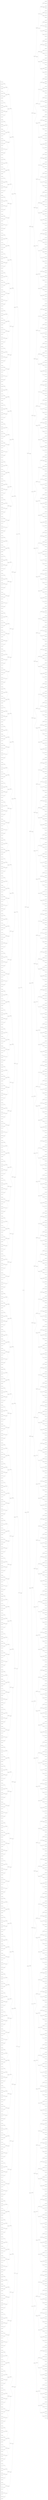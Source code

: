 graph "2048 binairy tree general" {
	graph [rankdir=LR]
	node [height=.1 shape=record]
	"α00000000000" [label="<f0> |<f1> α0|<f2>"]
	"α00000000000":f1 -- 000000000000:f0
	"α00000000001" [label="<f0> |<f1> α1|<f2>"]
	"α00000000001":f1 -- 000000000000:f2
	"α00000000010" [label="<f0> |<f1> α2|<f2>"]
	"α00000000010":f1 -- 000000000001:f0
	"α00000000011" [label="<f0> |<f1> α3|<f2>"]
	"α00000000011":f1 -- 000000000001:f2
	"α00000000100" [label="<f0> |<f1> α4|<f2>"]
	"α00000000100":f1 -- 000000000010:f0
	"α00000000101" [label="<f0> |<f1> α5|<f2>"]
	"α00000000101":f1 -- 000000000010:f2
	"α00000000110" [label="<f0> |<f1> α6|<f2>"]
	"α00000000110":f1 -- 000000000011:f0
	"α00000000111" [label="<f0> |<f1> α7|<f2>"]
	"α00000000111":f1 -- 000000000011:f2
	"α00000001000" [label="<f0> |<f1> α8|<f2>"]
	"α00000001000":f1 -- 000000000100:f0
	"α00000001001" [label="<f0> |<f1> α9|<f2>"]
	"α00000001001":f1 -- 000000000100:f2
	"α00000001010" [label="<f0> |<f1> α10|<f2>"]
	"α00000001010":f1 -- 000000000101:f0
	"α00000001011" [label="<f0> |<f1> α11|<f2>"]
	"α00000001011":f1 -- 000000000101:f2
	"α00000001100" [label="<f0> |<f1> α12|<f2>"]
	"α00000001100":f1 -- 000000000110:f0
	"α00000001101" [label="<f0> |<f1> α13|<f2>"]
	"α00000001101":f1 -- 000000000110:f2
	"α00000001110" [label="<f0> |<f1> α14|<f2>"]
	"α00000001110":f1 -- 000000000111:f0
	"α00000001111" [label="<f0> |<f1> α15|<f2>"]
	"α00000001111":f1 -- 000000000111:f2
	"α00000010000" [label="<f0> |<f1> α16|<f2>"]
	"α00000010000":f1 -- 000000001000:f0
	"α00000010001" [label="<f0> |<f1> α17|<f2>"]
	"α00000010001":f1 -- 000000001000:f2
	"α00000010010" [label="<f0> |<f1> α18|<f2>"]
	"α00000010010":f1 -- 000000001001:f0
	"α00000010011" [label="<f0> |<f1> α19|<f2>"]
	"α00000010011":f1 -- 000000001001:f2
	"α00000010100" [label="<f0> |<f1> α20|<f2>"]
	"α00000010100":f1 -- 000000001010:f0
	"α00000010101" [label="<f0> |<f1> α21|<f2>"]
	"α00000010101":f1 -- 000000001010:f2
	"α00000010110" [label="<f0> |<f1> α22|<f2>"]
	"α00000010110":f1 -- 000000001011:f0
	"α00000010111" [label="<f0> |<f1> α23|<f2>"]
	"α00000010111":f1 -- 000000001011:f2
	"α00000011000" [label="<f0> |<f1> α24|<f2>"]
	"α00000011000":f1 -- 000000001100:f0
	"α00000011001" [label="<f0> |<f1> α25|<f2>"]
	"α00000011001":f1 -- 000000001100:f2
	"α00000011010" [label="<f0> |<f1> α26|<f2>"]
	"α00000011010":f1 -- 000000001101:f0
	"α00000011011" [label="<f0> |<f1> α27|<f2>"]
	"α00000011011":f1 -- 000000001101:f2
	"α00000011100" [label="<f0> |<f1> α28|<f2>"]
	"α00000011100":f1 -- 000000001110:f0
	"α00000011101" [label="<f0> |<f1> α29|<f2>"]
	"α00000011101":f1 -- 000000001110:f2
	"α00000011110" [label="<f0> |<f1> α30|<f2>"]
	"α00000011110":f1 -- 000000001111:f0
	"α00000011111" [label="<f0> |<f1> α31|<f2>"]
	"α00000011111":f1 -- 000000001111:f2
	"α00000100000" [label="<f0> |<f1> α32|<f2>"]
	"α00000100000":f1 -- 000000010000:f0
	"α00000100001" [label="<f0> |<f1> α33|<f2>"]
	"α00000100001":f1 -- 000000010000:f2
	"α00000100010" [label="<f0> |<f1> α34|<f2>"]
	"α00000100010":f1 -- 000000010001:f0
	"α00000100011" [label="<f0> |<f1> α35|<f2>"]
	"α00000100011":f1 -- 000000010001:f2
	"α00000100100" [label="<f0> |<f1> α36|<f2>"]
	"α00000100100":f1 -- 000000010010:f0
	"α00000100101" [label="<f0> |<f1> α37|<f2>"]
	"α00000100101":f1 -- 000000010010:f2
	"α00000100110" [label="<f0> |<f1> α38|<f2>"]
	"α00000100110":f1 -- 000000010011:f0
	"α00000100111" [label="<f0> |<f1> α39|<f2>"]
	"α00000100111":f1 -- 000000010011:f2
	"α00000101000" [label="<f0> |<f1> α40|<f2>"]
	"α00000101000":f1 -- 000000010100:f0
	"α00000101001" [label="<f0> |<f1> α41|<f2>"]
	"α00000101001":f1 -- 000000010100:f2
	"α00000101010" [label="<f0> |<f1> α42|<f2>"]
	"α00000101010":f1 -- 000000010101:f0
	"α00000101011" [label="<f0> |<f1> α43|<f2>"]
	"α00000101011":f1 -- 000000010101:f2
	"α00000101100" [label="<f0> |<f1> α44|<f2>"]
	"α00000101100":f1 -- 000000010110:f0
	"α00000101101" [label="<f0> |<f1> α45|<f2>"]
	"α00000101101":f1 -- 000000010110:f2
	"α00000101110" [label="<f0> |<f1> α46|<f2>"]
	"α00000101110":f1 -- 000000010111:f0
	"α00000101111" [label="<f0> |<f1> α47|<f2>"]
	"α00000101111":f1 -- 000000010111:f2
	"α00000110000" [label="<f0> |<f1> α48|<f2>"]
	"α00000110000":f1 -- 000000011000:f0
	"α00000110001" [label="<f0> |<f1> α49|<f2>"]
	"α00000110001":f1 -- 000000011000:f2
	"α00000110010" [label="<f0> |<f1> α50|<f2>"]
	"α00000110010":f1 -- 000000011001:f0
	"α00000110011" [label="<f0> |<f1> α51|<f2>"]
	"α00000110011":f1 -- 000000011001:f2
	"α00000110100" [label="<f0> |<f1> α52|<f2>"]
	"α00000110100":f1 -- 000000011010:f0
	"α00000110101" [label="<f0> |<f1> α53|<f2>"]
	"α00000110101":f1 -- 000000011010:f2
	"α00000110110" [label="<f0> |<f1> α54|<f2>"]
	"α00000110110":f1 -- 000000011011:f0
	"α00000110111" [label="<f0> |<f1> α55|<f2>"]
	"α00000110111":f1 -- 000000011011:f2
	"α00000111000" [label="<f0> |<f1> α56|<f2>"]
	"α00000111000":f1 -- 000000011100:f0
	"α00000111001" [label="<f0> |<f1> α57|<f2>"]
	"α00000111001":f1 -- 000000011100:f2
	"α00000111010" [label="<f0> |<f1> α58|<f2>"]
	"α00000111010":f1 -- 000000011101:f0
	"α00000111011" [label="<f0> |<f1> α59|<f2>"]
	"α00000111011":f1 -- 000000011101:f2
	"α00000111100" [label="<f0> |<f1> α60|<f2>"]
	"α00000111100":f1 -- 000000011110:f0
	"α00000111101" [label="<f0> |<f1> α61|<f2>"]
	"α00000111101":f1 -- 000000011110:f2
	"α00000111110" [label="<f0> |<f1> α62|<f2>"]
	"α00000111110":f1 -- 000000011111:f0
	"α00000111111" [label="<f0> |<f1> α63|<f2>"]
	"α00000111111":f1 -- 000000011111:f2
	"α00001000000" [label="<f0> |<f1> α64|<f2>"]
	"α00001000000":f1 -- 000000100000:f0
	"α00001000001" [label="<f0> |<f1> α65|<f2>"]
	"α00001000001":f1 -- 000000100000:f2
	"α00001000010" [label="<f0> |<f1> α66|<f2>"]
	"α00001000010":f1 -- 000000100001:f0
	"α00001000011" [label="<f0> |<f1> α67|<f2>"]
	"α00001000011":f1 -- 000000100001:f2
	"α00001000100" [label="<f0> |<f1> α68|<f2>"]
	"α00001000100":f1 -- 000000100010:f0
	"α00001000101" [label="<f0> |<f1> α69|<f2>"]
	"α00001000101":f1 -- 000000100010:f2
	"α00001000110" [label="<f0> |<f1> α70|<f2>"]
	"α00001000110":f1 -- 000000100011:f0
	"α00001000111" [label="<f0> |<f1> α71|<f2>"]
	"α00001000111":f1 -- 000000100011:f2
	"α00001001000" [label="<f0> |<f1> α72|<f2>"]
	"α00001001000":f1 -- 000000100100:f0
	"α00001001001" [label="<f0> |<f1> α73|<f2>"]
	"α00001001001":f1 -- 000000100100:f2
	"α00001001010" [label="<f0> |<f1> α74|<f2>"]
	"α00001001010":f1 -- 000000100101:f0
	"α00001001011" [label="<f0> |<f1> α75|<f2>"]
	"α00001001011":f1 -- 000000100101:f2
	"α00001001100" [label="<f0> |<f1> α76|<f2>"]
	"α00001001100":f1 -- 000000100110:f0
	"α00001001101" [label="<f0> |<f1> α77|<f2>"]
	"α00001001101":f1 -- 000000100110:f2
	"α00001001110" [label="<f0> |<f1> α78|<f2>"]
	"α00001001110":f1 -- 000000100111:f0
	"α00001001111" [label="<f0> |<f1> α79|<f2>"]
	"α00001001111":f1 -- 000000100111:f2
	"α00001010000" [label="<f0> |<f1> α80|<f2>"]
	"α00001010000":f1 -- 000000101000:f0
	"α00001010001" [label="<f0> |<f1> α81|<f2>"]
	"α00001010001":f1 -- 000000101000:f2
	"α00001010010" [label="<f0> |<f1> α82|<f2>"]
	"α00001010010":f1 -- 000000101001:f0
	"α00001010011" [label="<f0> |<f1> α83|<f2>"]
	"α00001010011":f1 -- 000000101001:f2
	"α00001010100" [label="<f0> |<f1> α84|<f2>"]
	"α00001010100":f1 -- 000000101010:f0
	"α00001010101" [label="<f0> |<f1> α85|<f2>"]
	"α00001010101":f1 -- 000000101010:f2
	"α00001010110" [label="<f0> |<f1> α86|<f2>"]
	"α00001010110":f1 -- 000000101011:f0
	"α00001010111" [label="<f0> |<f1> α87|<f2>"]
	"α00001010111":f1 -- 000000101011:f2
	"α00001011000" [label="<f0> |<f1> α88|<f2>"]
	"α00001011000":f1 -- 000000101100:f0
	"α00001011001" [label="<f0> |<f1> α89|<f2>"]
	"α00001011001":f1 -- 000000101100:f2
	"α00001011010" [label="<f0> |<f1> α90|<f2>"]
	"α00001011010":f1 -- 000000101101:f0
	"α00001011011" [label="<f0> |<f1> α91|<f2>"]
	"α00001011011":f1 -- 000000101101:f2
	"α00001011100" [label="<f0> |<f1> α92|<f2>"]
	"α00001011100":f1 -- 000000101110:f0
	"α00001011101" [label="<f0> |<f1> α93|<f2>"]
	"α00001011101":f1 -- 000000101110:f2
	"α00001011110" [label="<f0> |<f1> α94|<f2>"]
	"α00001011110":f1 -- 000000101111:f0
	"α00001011111" [label="<f0> |<f1> α95|<f2>"]
	"α00001011111":f1 -- 000000101111:f2
	"α00001100000" [label="<f0> |<f1> α96|<f2>"]
	"α00001100000":f1 -- 000000110000:f0
	"α00001100001" [label="<f0> |<f1> α97|<f2>"]
	"α00001100001":f1 -- 000000110000:f2
	"α00001100010" [label="<f0> |<f1> α98|<f2>"]
	"α00001100010":f1 -- 000000110001:f0
	"α00001100011" [label="<f0> |<f1> α99|<f2>"]
	"α00001100011":f1 -- 000000110001:f2
	"α00001100100" [label="<f0> |<f1> α100|<f2>"]
	"α00001100100":f1 -- 000000110010:f0
	"α00001100101" [label="<f0> |<f1> α101|<f2>"]
	"α00001100101":f1 -- 000000110010:f2
	"α00001100110" [label="<f0> |<f1> α102|<f2>"]
	"α00001100110":f1 -- 000000110011:f0
	"α00001100111" [label="<f0> |<f1> α103|<f2>"]
	"α00001100111":f1 -- 000000110011:f2
	"α00001101000" [label="<f0> |<f1> α104|<f2>"]
	"α00001101000":f1 -- 000000110100:f0
	"α00001101001" [label="<f0> |<f1> α105|<f2>"]
	"α00001101001":f1 -- 000000110100:f2
	"α00001101010" [label="<f0> |<f1> α106|<f2>"]
	"α00001101010":f1 -- 000000110101:f0
	"α00001101011" [label="<f0> |<f1> α107|<f2>"]
	"α00001101011":f1 -- 000000110101:f2
	"α00001101100" [label="<f0> |<f1> α108|<f2>"]
	"α00001101100":f1 -- 000000110110:f0
	"α00001101101" [label="<f0> |<f1> α109|<f2>"]
	"α00001101101":f1 -- 000000110110:f2
	"α00001101110" [label="<f0> |<f1> α110|<f2>"]
	"α00001101110":f1 -- 000000110111:f0
	"α00001101111" [label="<f0> |<f1> α111|<f2>"]
	"α00001101111":f1 -- 000000110111:f2
	"α00001110000" [label="<f0> |<f1> α112|<f2>"]
	"α00001110000":f1 -- 000000111000:f0
	"α00001110001" [label="<f0> |<f1> α113|<f2>"]
	"α00001110001":f1 -- 000000111000:f2
	"α00001110010" [label="<f0> |<f1> α114|<f2>"]
	"α00001110010":f1 -- 000000111001:f0
	"α00001110011" [label="<f0> |<f1> α115|<f2>"]
	"α00001110011":f1 -- 000000111001:f2
	"α00001110100" [label="<f0> |<f1> α116|<f2>"]
	"α00001110100":f1 -- 000000111010:f0
	"α00001110101" [label="<f0> |<f1> α117|<f2>"]
	"α00001110101":f1 -- 000000111010:f2
	"α00001110110" [label="<f0> |<f1> α118|<f2>"]
	"α00001110110":f1 -- 000000111011:f0
	"α00001110111" [label="<f0> |<f1> α119|<f2>"]
	"α00001110111":f1 -- 000000111011:f2
	"α00001111000" [label="<f0> |<f1> α120|<f2>"]
	"α00001111000":f1 -- 000000111100:f0
	"α00001111001" [label="<f0> |<f1> α121|<f2>"]
	"α00001111001":f1 -- 000000111100:f2
	"α00001111010" [label="<f0> |<f1> α122|<f2>"]
	"α00001111010":f1 -- 000000111101:f0
	"α00001111011" [label="<f0> |<f1> α123|<f2>"]
	"α00001111011":f1 -- 000000111101:f2
	"α00001111100" [label="<f0> |<f1> α124|<f2>"]
	"α00001111100":f1 -- 000000111110:f0
	"α00001111101" [label="<f0> |<f1> α125|<f2>"]
	"α00001111101":f1 -- 000000111110:f2
	"α00001111110" [label="<f0> |<f1> α126|<f2>"]
	"α00001111110":f1 -- 000000111111:f0
	"α00001111111" [label="<f0> |<f1> α127|<f2>"]
	"α00001111111":f1 -- 000000111111:f2
	"α00010000000" [label="<f0> |<f1> α128|<f2>"]
	"α00010000000":f1 -- 000001000000:f0
	"α00010000001" [label="<f0> |<f1> α129|<f2>"]
	"α00010000001":f1 -- 000001000000:f2
	"α00010000010" [label="<f0> |<f1> α130|<f2>"]
	"α00010000010":f1 -- 000001000001:f0
	"α00010000011" [label="<f0> |<f1> α131|<f2>"]
	"α00010000011":f1 -- 000001000001:f2
	"α00010000100" [label="<f0> |<f1> α132|<f2>"]
	"α00010000100":f1 -- 000001000010:f0
	"α00010000101" [label="<f0> |<f1> α133|<f2>"]
	"α00010000101":f1 -- 000001000010:f2
	"α00010000110" [label="<f0> |<f1> α134|<f2>"]
	"α00010000110":f1 -- 000001000011:f0
	"α00010000111" [label="<f0> |<f1> α135|<f2>"]
	"α00010000111":f1 -- 000001000011:f2
	"α00010001000" [label="<f0> |<f1> α136|<f2>"]
	"α00010001000":f1 -- 000001000100:f0
	"α00010001001" [label="<f0> |<f1> α137|<f2>"]
	"α00010001001":f1 -- 000001000100:f2
	"α00010001010" [label="<f0> |<f1> α138|<f2>"]
	"α00010001010":f1 -- 000001000101:f0
	"α00010001011" [label="<f0> |<f1> α139|<f2>"]
	"α00010001011":f1 -- 000001000101:f2
	"α00010001100" [label="<f0> |<f1> α140|<f2>"]
	"α00010001100":f1 -- 000001000110:f0
	"α00010001101" [label="<f0> |<f1> α141|<f2>"]
	"α00010001101":f1 -- 000001000110:f2
	"α00010001110" [label="<f0> |<f1> α142|<f2>"]
	"α00010001110":f1 -- 000001000111:f0
	"α00010001111" [label="<f0> |<f1> α143|<f2>"]
	"α00010001111":f1 -- 000001000111:f2
	"α00010010000" [label="<f0> |<f1> α144|<f2>"]
	"α00010010000":f1 -- 000001001000:f0
	"α00010010001" [label="<f0> |<f1> α145|<f2>"]
	"α00010010001":f1 -- 000001001000:f2
	"α00010010010" [label="<f0> |<f1> α146|<f2>"]
	"α00010010010":f1 -- 000001001001:f0
	"α00010010011" [label="<f0> |<f1> α147|<f2>"]
	"α00010010011":f1 -- 000001001001:f2
	"α00010010100" [label="<f0> |<f1> α148|<f2>"]
	"α00010010100":f1 -- 000001001010:f0
	"α00010010101" [label="<f0> |<f1> α149|<f2>"]
	"α00010010101":f1 -- 000001001010:f2
	"α00010010110" [label="<f0> |<f1> α150|<f2>"]
	"α00010010110":f1 -- 000001001011:f0
	"α00010010111" [label="<f0> |<f1> α151|<f2>"]
	"α00010010111":f1 -- 000001001011:f2
	"α00010011000" [label="<f0> |<f1> α152|<f2>"]
	"α00010011000":f1 -- 000001001100:f0
	"α00010011001" [label="<f0> |<f1> α153|<f2>"]
	"α00010011001":f1 -- 000001001100:f2
	"α00010011010" [label="<f0> |<f1> α154|<f2>"]
	"α00010011010":f1 -- 000001001101:f0
	"α00010011011" [label="<f0> |<f1> α155|<f2>"]
	"α00010011011":f1 -- 000001001101:f2
	"α00010011100" [label="<f0> |<f1> α156|<f2>"]
	"α00010011100":f1 -- 000001001110:f0
	"α00010011101" [label="<f0> |<f1> α157|<f2>"]
	"α00010011101":f1 -- 000001001110:f2
	"α00010011110" [label="<f0> |<f1> α158|<f2>"]
	"α00010011110":f1 -- 000001001111:f0
	"α00010011111" [label="<f0> |<f1> α159|<f2>"]
	"α00010011111":f1 -- 000001001111:f2
	"α00010100000" [label="<f0> |<f1> α160|<f2>"]
	"α00010100000":f1 -- 000001010000:f0
	"α00010100001" [label="<f0> |<f1> α161|<f2>"]
	"α00010100001":f1 -- 000001010000:f2
	"α00010100010" [label="<f0> |<f1> α162|<f2>"]
	"α00010100010":f1 -- 000001010001:f0
	"α00010100011" [label="<f0> |<f1> α163|<f2>"]
	"α00010100011":f1 -- 000001010001:f2
	"α00010100100" [label="<f0> |<f1> α164|<f2>"]
	"α00010100100":f1 -- 000001010010:f0
	"α00010100101" [label="<f0> |<f1> α165|<f2>"]
	"α00010100101":f1 -- 000001010010:f2
	"α00010100110" [label="<f0> |<f1> α166|<f2>"]
	"α00010100110":f1 -- 000001010011:f0
	"α00010100111" [label="<f0> |<f1> α167|<f2>"]
	"α00010100111":f1 -- 000001010011:f2
	"α00010101000" [label="<f0> |<f1> α168|<f2>"]
	"α00010101000":f1 -- 000001010100:f0
	"α00010101001" [label="<f0> |<f1> α169|<f2>"]
	"α00010101001":f1 -- 000001010100:f2
	"α00010101010" [label="<f0> |<f1> α170|<f2>"]
	"α00010101010":f1 -- 000001010101:f0
	"α00010101011" [label="<f0> |<f1> α171|<f2>"]
	"α00010101011":f1 -- 000001010101:f2
	"α00010101100" [label="<f0> |<f1> α172|<f2>"]
	"α00010101100":f1 -- 000001010110:f0
	"α00010101101" [label="<f0> |<f1> α173|<f2>"]
	"α00010101101":f1 -- 000001010110:f2
	"α00010101110" [label="<f0> |<f1> α174|<f2>"]
	"α00010101110":f1 -- 000001010111:f0
	"α00010101111" [label="<f0> |<f1> α175|<f2>"]
	"α00010101111":f1 -- 000001010111:f2
	"α00010110000" [label="<f0> |<f1> α176|<f2>"]
	"α00010110000":f1 -- 000001011000:f0
	"α00010110001" [label="<f0> |<f1> α177|<f2>"]
	"α00010110001":f1 -- 000001011000:f2
	"α00010110010" [label="<f0> |<f1> α178|<f2>"]
	"α00010110010":f1 -- 000001011001:f0
	"α00010110011" [label="<f0> |<f1> α179|<f2>"]
	"α00010110011":f1 -- 000001011001:f2
	"α00010110100" [label="<f0> |<f1> α180|<f2>"]
	"α00010110100":f1 -- 000001011010:f0
	"α00010110101" [label="<f0> |<f1> α181|<f2>"]
	"α00010110101":f1 -- 000001011010:f2
	"α00010110110" [label="<f0> |<f1> α182|<f2>"]
	"α00010110110":f1 -- 000001011011:f0
	"α00010110111" [label="<f0> |<f1> α183|<f2>"]
	"α00010110111":f1 -- 000001011011:f2
	"α00010111000" [label="<f0> |<f1> α184|<f2>"]
	"α00010111000":f1 -- 000001011100:f0
	"α00010111001" [label="<f0> |<f1> α185|<f2>"]
	"α00010111001":f1 -- 000001011100:f2
	"α00010111010" [label="<f0> |<f1> α186|<f2>"]
	"α00010111010":f1 -- 000001011101:f0
	"α00010111011" [label="<f0> |<f1> α187|<f2>"]
	"α00010111011":f1 -- 000001011101:f2
	"α00010111100" [label="<f0> |<f1> α188|<f2>"]
	"α00010111100":f1 -- 000001011110:f0
	"α00010111101" [label="<f0> |<f1> α189|<f2>"]
	"α00010111101":f1 -- 000001011110:f2
	"α00010111110" [label="<f0> |<f1> α190|<f2>"]
	"α00010111110":f1 -- 000001011111:f0
	"α00010111111" [label="<f0> |<f1> α191|<f2>"]
	"α00010111111":f1 -- 000001011111:f2
	"α00011000000" [label="<f0> |<f1> α192|<f2>"]
	"α00011000000":f1 -- 000001100000:f0
	"α00011000001" [label="<f0> |<f1> α193|<f2>"]
	"α00011000001":f1 -- 000001100000:f2
	"α00011000010" [label="<f0> |<f1> α194|<f2>"]
	"α00011000010":f1 -- 000001100001:f0
	"α00011000011" [label="<f0> |<f1> α195|<f2>"]
	"α00011000011":f1 -- 000001100001:f2
	"α00011000100" [label="<f0> |<f1> α196|<f2>"]
	"α00011000100":f1 -- 000001100010:f0
	"α00011000101" [label="<f0> |<f1> α197|<f2>"]
	"α00011000101":f1 -- 000001100010:f2
	"α00011000110" [label="<f0> |<f1> α198|<f2>"]
	"α00011000110":f1 -- 000001100011:f0
	"α00011000111" [label="<f0> |<f1> α199|<f2>"]
	"α00011000111":f1 -- 000001100011:f2
	"α00011001000" [label="<f0> |<f1> α200|<f2>"]
	"α00011001000":f1 -- 000001100100:f0
	"α00011001001" [label="<f0> |<f1> α201|<f2>"]
	"α00011001001":f1 -- 000001100100:f2
	"α00011001010" [label="<f0> |<f1> α202|<f2>"]
	"α00011001010":f1 -- 000001100101:f0
	"α00011001011" [label="<f0> |<f1> α203|<f2>"]
	"α00011001011":f1 -- 000001100101:f2
	"α00011001100" [label="<f0> |<f1> α204|<f2>"]
	"α00011001100":f1 -- 000001100110:f0
	"α00011001101" [label="<f0> |<f1> α205|<f2>"]
	"α00011001101":f1 -- 000001100110:f2
	"α00011001110" [label="<f0> |<f1> α206|<f2>"]
	"α00011001110":f1 -- 000001100111:f0
	"α00011001111" [label="<f0> |<f1> α207|<f2>"]
	"α00011001111":f1 -- 000001100111:f2
	"α00011010000" [label="<f0> |<f1> α208|<f2>"]
	"α00011010000":f1 -- 000001101000:f0
	"α00011010001" [label="<f0> |<f1> α209|<f2>"]
	"α00011010001":f1 -- 000001101000:f2
	"α00011010010" [label="<f0> |<f1> α210|<f2>"]
	"α00011010010":f1 -- 000001101001:f0
	"α00011010011" [label="<f0> |<f1> α211|<f2>"]
	"α00011010011":f1 -- 000001101001:f2
	"α00011010100" [label="<f0> |<f1> α212|<f2>"]
	"α00011010100":f1 -- 000001101010:f0
	"α00011010101" [label="<f0> |<f1> α213|<f2>"]
	"α00011010101":f1 -- 000001101010:f2
	"α00011010110" [label="<f0> |<f1> α214|<f2>"]
	"α00011010110":f1 -- 000001101011:f0
	"α00011010111" [label="<f0> |<f1> α215|<f2>"]
	"α00011010111":f1 -- 000001101011:f2
	"α00011011000" [label="<f0> |<f1> α216|<f2>"]
	"α00011011000":f1 -- 000001101100:f0
	"α00011011001" [label="<f0> |<f1> α217|<f2>"]
	"α00011011001":f1 -- 000001101100:f2
	"α00011011010" [label="<f0> |<f1> α218|<f2>"]
	"α00011011010":f1 -- 000001101101:f0
	"α00011011011" [label="<f0> |<f1> α219|<f2>"]
	"α00011011011":f1 -- 000001101101:f2
	"α00011011100" [label="<f0> |<f1> α220|<f2>"]
	"α00011011100":f1 -- 000001101110:f0
	"α00011011101" [label="<f0> |<f1> α221|<f2>"]
	"α00011011101":f1 -- 000001101110:f2
	"α00011011110" [label="<f0> |<f1> α222|<f2>"]
	"α00011011110":f1 -- 000001101111:f0
	"α00011011111" [label="<f0> |<f1> α223|<f2>"]
	"α00011011111":f1 -- 000001101111:f2
	"α00011100000" [label="<f0> |<f1> α224|<f2>"]
	"α00011100000":f1 -- 000001110000:f0
	"α00011100001" [label="<f0> |<f1> α225|<f2>"]
	"α00011100001":f1 -- 000001110000:f2
	"α00011100010" [label="<f0> |<f1> α226|<f2>"]
	"α00011100010":f1 -- 000001110001:f0
	"α00011100011" [label="<f0> |<f1> α227|<f2>"]
	"α00011100011":f1 -- 000001110001:f2
	"α00011100100" [label="<f0> |<f1> α228|<f2>"]
	"α00011100100":f1 -- 000001110010:f0
	"α00011100101" [label="<f0> |<f1> α229|<f2>"]
	"α00011100101":f1 -- 000001110010:f2
	"α00011100110" [label="<f0> |<f1> α230|<f2>"]
	"α00011100110":f1 -- 000001110011:f0
	"α00011100111" [label="<f0> |<f1> α231|<f2>"]
	"α00011100111":f1 -- 000001110011:f2
	"α00011101000" [label="<f0> |<f1> α232|<f2>"]
	"α00011101000":f1 -- 000001110100:f0
	"α00011101001" [label="<f0> |<f1> α233|<f2>"]
	"α00011101001":f1 -- 000001110100:f2
	"α00011101010" [label="<f0> |<f1> α234|<f2>"]
	"α00011101010":f1 -- 000001110101:f0
	"α00011101011" [label="<f0> |<f1> α235|<f2>"]
	"α00011101011":f1 -- 000001110101:f2
	"α00011101100" [label="<f0> |<f1> α236|<f2>"]
	"α00011101100":f1 -- 000001110110:f0
	"α00011101101" [label="<f0> |<f1> α237|<f2>"]
	"α00011101101":f1 -- 000001110110:f2
	"α00011101110" [label="<f0> |<f1> α238|<f2>"]
	"α00011101110":f1 -- 000001110111:f0
	"α00011101111" [label="<f0> |<f1> α239|<f2>"]
	"α00011101111":f1 -- 000001110111:f2
	"α00011110000" [label="<f0> |<f1> α240|<f2>"]
	"α00011110000":f1 -- 000001111000:f0
	"α00011110001" [label="<f0> |<f1> α241|<f2>"]
	"α00011110001":f1 -- 000001111000:f2
	"α00011110010" [label="<f0> |<f1> α242|<f2>"]
	"α00011110010":f1 -- 000001111001:f0
	"α00011110011" [label="<f0> |<f1> α243|<f2>"]
	"α00011110011":f1 -- 000001111001:f2
	"α00011110100" [label="<f0> |<f1> α244|<f2>"]
	"α00011110100":f1 -- 000001111010:f0
	"α00011110101" [label="<f0> |<f1> α245|<f2>"]
	"α00011110101":f1 -- 000001111010:f2
	"α00011110110" [label="<f0> |<f1> α246|<f2>"]
	"α00011110110":f1 -- 000001111011:f0
	"α00011110111" [label="<f0> |<f1> α247|<f2>"]
	"α00011110111":f1 -- 000001111011:f2
	"α00011111000" [label="<f0> |<f1> α248|<f2>"]
	"α00011111000":f1 -- 000001111100:f0
	"α00011111001" [label="<f0> |<f1> α249|<f2>"]
	"α00011111001":f1 -- 000001111100:f2
	"α00011111010" [label="<f0> |<f1> α250|<f2>"]
	"α00011111010":f1 -- 000001111101:f0
	"α00011111011" [label="<f0> |<f1> α251|<f2>"]
	"α00011111011":f1 -- 000001111101:f2
	"α00011111100" [label="<f0> |<f1> α252|<f2>"]
	"α00011111100":f1 -- 000001111110:f0
	"α00011111101" [label="<f0> |<f1> α253|<f2>"]
	"α00011111101":f1 -- 000001111110:f2
	"α00011111110" [label="<f0> |<f1> α254|<f2>"]
	"α00011111110":f1 -- 000001111111:f0
	"α00011111111" [label="<f0> |<f1> α255|<f2>"]
	"α00011111111":f1 -- 000001111111:f2
	"α00100000000" [label="<f0> |<f1> α256|<f2>"]
	"α00100000000":f1 -- 000010000000:f0
	"α00100000001" [label="<f0> |<f1> α257|<f2>"]
	"α00100000001":f1 -- 000010000000:f2
	"α00100000010" [label="<f0> |<f1> α258|<f2>"]
	"α00100000010":f1 -- 000010000001:f0
	"α00100000011" [label="<f0> |<f1> α259|<f2>"]
	"α00100000011":f1 -- 000010000001:f2
	"α00100000100" [label="<f0> |<f1> α260|<f2>"]
	"α00100000100":f1 -- 000010000010:f0
	"α00100000101" [label="<f0> |<f1> α261|<f2>"]
	"α00100000101":f1 -- 000010000010:f2
	"α00100000110" [label="<f0> |<f1> α262|<f2>"]
	"α00100000110":f1 -- 000010000011:f0
	"α00100000111" [label="<f0> |<f1> α263|<f2>"]
	"α00100000111":f1 -- 000010000011:f2
	"α00100001000" [label="<f0> |<f1> α264|<f2>"]
	"α00100001000":f1 -- 000010000100:f0
	"α00100001001" [label="<f0> |<f1> α265|<f2>"]
	"α00100001001":f1 -- 000010000100:f2
	"α00100001010" [label="<f0> |<f1> α266|<f2>"]
	"α00100001010":f1 -- 000010000101:f0
	"α00100001011" [label="<f0> |<f1> α267|<f2>"]
	"α00100001011":f1 -- 000010000101:f2
	"α00100001100" [label="<f0> |<f1> α268|<f2>"]
	"α00100001100":f1 -- 000010000110:f0
	"α00100001101" [label="<f0> |<f1> α269|<f2>"]
	"α00100001101":f1 -- 000010000110:f2
	"α00100001110" [label="<f0> |<f1> α270|<f2>"]
	"α00100001110":f1 -- 000010000111:f0
	"α00100001111" [label="<f0> |<f1> α271|<f2>"]
	"α00100001111":f1 -- 000010000111:f2
	"α00100010000" [label="<f0> |<f1> α272|<f2>"]
	"α00100010000":f1 -- 000010001000:f0
	"α00100010001" [label="<f0> |<f1> α273|<f2>"]
	"α00100010001":f1 -- 000010001000:f2
	"α00100010010" [label="<f0> |<f1> α274|<f2>"]
	"α00100010010":f1 -- 000010001001:f0
	"α00100010011" [label="<f0> |<f1> α275|<f2>"]
	"α00100010011":f1 -- 000010001001:f2
	"α00100010100" [label="<f0> |<f1> α276|<f2>"]
	"α00100010100":f1 -- 000010001010:f0
	"α00100010101" [label="<f0> |<f1> α277|<f2>"]
	"α00100010101":f1 -- 000010001010:f2
	"α00100010110" [label="<f0> |<f1> α278|<f2>"]
	"α00100010110":f1 -- 000010001011:f0
	"α00100010111" [label="<f0> |<f1> α279|<f2>"]
	"α00100010111":f1 -- 000010001011:f2
	"α00100011000" [label="<f0> |<f1> α280|<f2>"]
	"α00100011000":f1 -- 000010001100:f0
	"α00100011001" [label="<f0> |<f1> α281|<f2>"]
	"α00100011001":f1 -- 000010001100:f2
	"α00100011010" [label="<f0> |<f1> α282|<f2>"]
	"α00100011010":f1 -- 000010001101:f0
	"α00100011011" [label="<f0> |<f1> α283|<f2>"]
	"α00100011011":f1 -- 000010001101:f2
	"α00100011100" [label="<f0> |<f1> α284|<f2>"]
	"α00100011100":f1 -- 000010001110:f0
	"α00100011101" [label="<f0> |<f1> α285|<f2>"]
	"α00100011101":f1 -- 000010001110:f2
	"α00100011110" [label="<f0> |<f1> α286|<f2>"]
	"α00100011110":f1 -- 000010001111:f0
	"α00100011111" [label="<f0> |<f1> α287|<f2>"]
	"α00100011111":f1 -- 000010001111:f2
	"α00100100000" [label="<f0> |<f1> α288|<f2>"]
	"α00100100000":f1 -- 000010010000:f0
	"α00100100001" [label="<f0> |<f1> α289|<f2>"]
	"α00100100001":f1 -- 000010010000:f2
	"α00100100010" [label="<f0> |<f1> α290|<f2>"]
	"α00100100010":f1 -- 000010010001:f0
	"α00100100011" [label="<f0> |<f1> α291|<f2>"]
	"α00100100011":f1 -- 000010010001:f2
	"α00100100100" [label="<f0> |<f1> α292|<f2>"]
	"α00100100100":f1 -- 000010010010:f0
	"α00100100101" [label="<f0> |<f1> α293|<f2>"]
	"α00100100101":f1 -- 000010010010:f2
	"α00100100110" [label="<f0> |<f1> α294|<f2>"]
	"α00100100110":f1 -- 000010010011:f0
	"α00100100111" [label="<f0> |<f1> α295|<f2>"]
	"α00100100111":f1 -- 000010010011:f2
	"α00100101000" [label="<f0> |<f1> α296|<f2>"]
	"α00100101000":f1 -- 000010010100:f0
	"α00100101001" [label="<f0> |<f1> α297|<f2>"]
	"α00100101001":f1 -- 000010010100:f2
	"α00100101010" [label="<f0> |<f1> α298|<f2>"]
	"α00100101010":f1 -- 000010010101:f0
	"α00100101011" [label="<f0> |<f1> α299|<f2>"]
	"α00100101011":f1 -- 000010010101:f2
	"α00100101100" [label="<f0> |<f1> α300|<f2>"]
	"α00100101100":f1 -- 000010010110:f0
	"α00100101101" [label="<f0> |<f1> α301|<f2>"]
	"α00100101101":f1 -- 000010010110:f2
	"α00100101110" [label="<f0> |<f1> α302|<f2>"]
	"α00100101110":f1 -- 000010010111:f0
	"α00100101111" [label="<f0> |<f1> α303|<f2>"]
	"α00100101111":f1 -- 000010010111:f2
	"α00100110000" [label="<f0> |<f1> α304|<f2>"]
	"α00100110000":f1 -- 000010011000:f0
	"α00100110001" [label="<f0> |<f1> α305|<f2>"]
	"α00100110001":f1 -- 000010011000:f2
	"α00100110010" [label="<f0> |<f1> α306|<f2>"]
	"α00100110010":f1 -- 000010011001:f0
	"α00100110011" [label="<f0> |<f1> α307|<f2>"]
	"α00100110011":f1 -- 000010011001:f2
	"α00100110100" [label="<f0> |<f1> α308|<f2>"]
	"α00100110100":f1 -- 000010011010:f0
	"α00100110101" [label="<f0> |<f1> α309|<f2>"]
	"α00100110101":f1 -- 000010011010:f2
	"α00100110110" [label="<f0> |<f1> α310|<f2>"]
	"α00100110110":f1 -- 000010011011:f0
	"α00100110111" [label="<f0> |<f1> α311|<f2>"]
	"α00100110111":f1 -- 000010011011:f2
	"α00100111000" [label="<f0> |<f1> α312|<f2>"]
	"α00100111000":f1 -- 000010011100:f0
	"α00100111001" [label="<f0> |<f1> α313|<f2>"]
	"α00100111001":f1 -- 000010011100:f2
	"α00100111010" [label="<f0> |<f1> α314|<f2>"]
	"α00100111010":f1 -- 000010011101:f0
	"α00100111011" [label="<f0> |<f1> α315|<f2>"]
	"α00100111011":f1 -- 000010011101:f2
	"α00100111100" [label="<f0> |<f1> α316|<f2>"]
	"α00100111100":f1 -- 000010011110:f0
	"α00100111101" [label="<f0> |<f1> α317|<f2>"]
	"α00100111101":f1 -- 000010011110:f2
	"α00100111110" [label="<f0> |<f1> α318|<f2>"]
	"α00100111110":f1 -- 000010011111:f0
	"α00100111111" [label="<f0> |<f1> α319|<f2>"]
	"α00100111111":f1 -- 000010011111:f2
	"α00101000000" [label="<f0> |<f1> α320|<f2>"]
	"α00101000000":f1 -- 000010100000:f0
	"α00101000001" [label="<f0> |<f1> α321|<f2>"]
	"α00101000001":f1 -- 000010100000:f2
	"α00101000010" [label="<f0> |<f1> α322|<f2>"]
	"α00101000010":f1 -- 000010100001:f0
	"α00101000011" [label="<f0> |<f1> α323|<f2>"]
	"α00101000011":f1 -- 000010100001:f2
	"α00101000100" [label="<f0> |<f1> α324|<f2>"]
	"α00101000100":f1 -- 000010100010:f0
	"α00101000101" [label="<f0> |<f1> α325|<f2>"]
	"α00101000101":f1 -- 000010100010:f2
	"α00101000110" [label="<f0> |<f1> α326|<f2>"]
	"α00101000110":f1 -- 000010100011:f0
	"α00101000111" [label="<f0> |<f1> α327|<f2>"]
	"α00101000111":f1 -- 000010100011:f2
	"α00101001000" [label="<f0> |<f1> α328|<f2>"]
	"α00101001000":f1 -- 000010100100:f0
	"α00101001001" [label="<f0> |<f1> α329|<f2>"]
	"α00101001001":f1 -- 000010100100:f2
	"α00101001010" [label="<f0> |<f1> α330|<f2>"]
	"α00101001010":f1 -- 000010100101:f0
	"α00101001011" [label="<f0> |<f1> α331|<f2>"]
	"α00101001011":f1 -- 000010100101:f2
	"α00101001100" [label="<f0> |<f1> α332|<f2>"]
	"α00101001100":f1 -- 000010100110:f0
	"α00101001101" [label="<f0> |<f1> α333|<f2>"]
	"α00101001101":f1 -- 000010100110:f2
	"α00101001110" [label="<f0> |<f1> α334|<f2>"]
	"α00101001110":f1 -- 000010100111:f0
	"α00101001111" [label="<f0> |<f1> α335|<f2>"]
	"α00101001111":f1 -- 000010100111:f2
	"α00101010000" [label="<f0> |<f1> α336|<f2>"]
	"α00101010000":f1 -- 000010101000:f0
	"α00101010001" [label="<f0> |<f1> α337|<f2>"]
	"α00101010001":f1 -- 000010101000:f2
	"α00101010010" [label="<f0> |<f1> α338|<f2>"]
	"α00101010010":f1 -- 000010101001:f0
	"α00101010011" [label="<f0> |<f1> α339|<f2>"]
	"α00101010011":f1 -- 000010101001:f2
	"α00101010100" [label="<f0> |<f1> α340|<f2>"]
	"α00101010100":f1 -- 000010101010:f0
	"α00101010101" [label="<f0> |<f1> α341|<f2>"]
	"α00101010101":f1 -- 000010101010:f2
	"α00101010110" [label="<f0> |<f1> α342|<f2>"]
	"α00101010110":f1 -- 000010101011:f0
	"α00101010111" [label="<f0> |<f1> α343|<f2>"]
	"α00101010111":f1 -- 000010101011:f2
	"α00101011000" [label="<f0> |<f1> α344|<f2>"]
	"α00101011000":f1 -- 000010101100:f0
	"α00101011001" [label="<f0> |<f1> α345|<f2>"]
	"α00101011001":f1 -- 000010101100:f2
	"α00101011010" [label="<f0> |<f1> α346|<f2>"]
	"α00101011010":f1 -- 000010101101:f0
	"α00101011011" [label="<f0> |<f1> α347|<f2>"]
	"α00101011011":f1 -- 000010101101:f2
	"α00101011100" [label="<f0> |<f1> α348|<f2>"]
	"α00101011100":f1 -- 000010101110:f0
	"α00101011101" [label="<f0> |<f1> α349|<f2>"]
	"α00101011101":f1 -- 000010101110:f2
	"α00101011110" [label="<f0> |<f1> α350|<f2>"]
	"α00101011110":f1 -- 000010101111:f0
	"α00101011111" [label="<f0> |<f1> α351|<f2>"]
	"α00101011111":f1 -- 000010101111:f2
	"α00101100000" [label="<f0> |<f1> α352|<f2>"]
	"α00101100000":f1 -- 000010110000:f0
	"α00101100001" [label="<f0> |<f1> α353|<f2>"]
	"α00101100001":f1 -- 000010110000:f2
	"α00101100010" [label="<f0> |<f1> α354|<f2>"]
	"α00101100010":f1 -- 000010110001:f0
	"α00101100011" [label="<f0> |<f1> α355|<f2>"]
	"α00101100011":f1 -- 000010110001:f2
	"α00101100100" [label="<f0> |<f1> α356|<f2>"]
	"α00101100100":f1 -- 000010110010:f0
	"α00101100101" [label="<f0> |<f1> α357|<f2>"]
	"α00101100101":f1 -- 000010110010:f2
	"α00101100110" [label="<f0> |<f1> α358|<f2>"]
	"α00101100110":f1 -- 000010110011:f0
	"α00101100111" [label="<f0> |<f1> α359|<f2>"]
	"α00101100111":f1 -- 000010110011:f2
	"α00101101000" [label="<f0> |<f1> α360|<f2>"]
	"α00101101000":f1 -- 000010110100:f0
	"α00101101001" [label="<f0> |<f1> α361|<f2>"]
	"α00101101001":f1 -- 000010110100:f2
	"α00101101010" [label="<f0> |<f1> α362|<f2>"]
	"α00101101010":f1 -- 000010110101:f0
	"α00101101011" [label="<f0> |<f1> α363|<f2>"]
	"α00101101011":f1 -- 000010110101:f2
	"α00101101100" [label="<f0> |<f1> α364|<f2>"]
	"α00101101100":f1 -- 000010110110:f0
	"α00101101101" [label="<f0> |<f1> α365|<f2>"]
	"α00101101101":f1 -- 000010110110:f2
	"α00101101110" [label="<f0> |<f1> α366|<f2>"]
	"α00101101110":f1 -- 000010110111:f0
	"α00101101111" [label="<f0> |<f1> α367|<f2>"]
	"α00101101111":f1 -- 000010110111:f2
	"α00101110000" [label="<f0> |<f1> α368|<f2>"]
	"α00101110000":f1 -- 000010111000:f0
	"α00101110001" [label="<f0> |<f1> α369|<f2>"]
	"α00101110001":f1 -- 000010111000:f2
	"α00101110010" [label="<f0> |<f1> α370|<f2>"]
	"α00101110010":f1 -- 000010111001:f0
	"α00101110011" [label="<f0> |<f1> α371|<f2>"]
	"α00101110011":f1 -- 000010111001:f2
	"α00101110100" [label="<f0> |<f1> α372|<f2>"]
	"α00101110100":f1 -- 000010111010:f0
	"α00101110101" [label="<f0> |<f1> α373|<f2>"]
	"α00101110101":f1 -- 000010111010:f2
	"α00101110110" [label="<f0> |<f1> α374|<f2>"]
	"α00101110110":f1 -- 000010111011:f0
	"α00101110111" [label="<f0> |<f1> α375|<f2>"]
	"α00101110111":f1 -- 000010111011:f2
	"α00101111000" [label="<f0> |<f1> α376|<f2>"]
	"α00101111000":f1 -- 000010111100:f0
	"α00101111001" [label="<f0> |<f1> α377|<f2>"]
	"α00101111001":f1 -- 000010111100:f2
	"α00101111010" [label="<f0> |<f1> α378|<f2>"]
	"α00101111010":f1 -- 000010111101:f0
	"α00101111011" [label="<f0> |<f1> α379|<f2>"]
	"α00101111011":f1 -- 000010111101:f2
	"α00101111100" [label="<f0> |<f1> α380|<f2>"]
	"α00101111100":f1 -- 000010111110:f0
	"α00101111101" [label="<f0> |<f1> α381|<f2>"]
	"α00101111101":f1 -- 000010111110:f2
	"α00101111110" [label="<f0> |<f1> α382|<f2>"]
	"α00101111110":f1 -- 000010111111:f0
	"α00101111111" [label="<f0> |<f1> α383|<f2>"]
	"α00101111111":f1 -- 000010111111:f2
	"α00110000000" [label="<f0> |<f1> α384|<f2>"]
	"α00110000000":f1 -- 000011000000:f0
	"α00110000001" [label="<f0> |<f1> α385|<f2>"]
	"α00110000001":f1 -- 000011000000:f2
	"α00110000010" [label="<f0> |<f1> α386|<f2>"]
	"α00110000010":f1 -- 000011000001:f0
	"α00110000011" [label="<f0> |<f1> α387|<f2>"]
	"α00110000011":f1 -- 000011000001:f2
	"α00110000100" [label="<f0> |<f1> α388|<f2>"]
	"α00110000100":f1 -- 000011000010:f0
	"α00110000101" [label="<f0> |<f1> α389|<f2>"]
	"α00110000101":f1 -- 000011000010:f2
	"α00110000110" [label="<f0> |<f1> α390|<f2>"]
	"α00110000110":f1 -- 000011000011:f0
	"α00110000111" [label="<f0> |<f1> α391|<f2>"]
	"α00110000111":f1 -- 000011000011:f2
	"α00110001000" [label="<f0> |<f1> α392|<f2>"]
	"α00110001000":f1 -- 000011000100:f0
	"α00110001001" [label="<f0> |<f1> α393|<f2>"]
	"α00110001001":f1 -- 000011000100:f2
	"α00110001010" [label="<f0> |<f1> α394|<f2>"]
	"α00110001010":f1 -- 000011000101:f0
	"α00110001011" [label="<f0> |<f1> α395|<f2>"]
	"α00110001011":f1 -- 000011000101:f2
	"α00110001100" [label="<f0> |<f1> α396|<f2>"]
	"α00110001100":f1 -- 000011000110:f0
	"α00110001101" [label="<f0> |<f1> α397|<f2>"]
	"α00110001101":f1 -- 000011000110:f2
	"α00110001110" [label="<f0> |<f1> α398|<f2>"]
	"α00110001110":f1 -- 000011000111:f0
	"α00110001111" [label="<f0> |<f1> α399|<f2>"]
	"α00110001111":f1 -- 000011000111:f2
	"α00110010000" [label="<f0> |<f1> α400|<f2>"]
	"α00110010000":f1 -- 000011001000:f0
	"α00110010001" [label="<f0> |<f1> α401|<f2>"]
	"α00110010001":f1 -- 000011001000:f2
	"α00110010010" [label="<f0> |<f1> α402|<f2>"]
	"α00110010010":f1 -- 000011001001:f0
	"α00110010011" [label="<f0> |<f1> α403|<f2>"]
	"α00110010011":f1 -- 000011001001:f2
	"α00110010100" [label="<f0> |<f1> α404|<f2>"]
	"α00110010100":f1 -- 000011001010:f0
	"α00110010101" [label="<f0> |<f1> α405|<f2>"]
	"α00110010101":f1 -- 000011001010:f2
	"α00110010110" [label="<f0> |<f1> α406|<f2>"]
	"α00110010110":f1 -- 000011001011:f0
	"α00110010111" [label="<f0> |<f1> α407|<f2>"]
	"α00110010111":f1 -- 000011001011:f2
	"α00110011000" [label="<f0> |<f1> α408|<f2>"]
	"α00110011000":f1 -- 000011001100:f0
	"α00110011001" [label="<f0> |<f1> α409|<f2>"]
	"α00110011001":f1 -- 000011001100:f2
	"α00110011010" [label="<f0> |<f1> α410|<f2>"]
	"α00110011010":f1 -- 000011001101:f0
	"α00110011011" [label="<f0> |<f1> α411|<f2>"]
	"α00110011011":f1 -- 000011001101:f2
	"α00110011100" [label="<f0> |<f1> α412|<f2>"]
	"α00110011100":f1 -- 000011001110:f0
	"α00110011101" [label="<f0> |<f1> α413|<f2>"]
	"α00110011101":f1 -- 000011001110:f2
	"α00110011110" [label="<f0> |<f1> α414|<f2>"]
	"α00110011110":f1 -- 000011001111:f0
	"α00110011111" [label="<f0> |<f1> α415|<f2>"]
	"α00110011111":f1 -- 000011001111:f2
	"α00110100000" [label="<f0> |<f1> α416|<f2>"]
	"α00110100000":f1 -- 000011010000:f0
	"α00110100001" [label="<f0> |<f1> α417|<f2>"]
	"α00110100001":f1 -- 000011010000:f2
	"α00110100010" [label="<f0> |<f1> α418|<f2>"]
	"α00110100010":f1 -- 000011010001:f0
	"α00110100011" [label="<f0> |<f1> α419|<f2>"]
	"α00110100011":f1 -- 000011010001:f2
	"α00110100100" [label="<f0> |<f1> α420|<f2>"]
	"α00110100100":f1 -- 000011010010:f0
	"α00110100101" [label="<f0> |<f1> α421|<f2>"]
	"α00110100101":f1 -- 000011010010:f2
	"α00110100110" [label="<f0> |<f1> α422|<f2>"]
	"α00110100110":f1 -- 000011010011:f0
	"α00110100111" [label="<f0> |<f1> α423|<f2>"]
	"α00110100111":f1 -- 000011010011:f2
	"α00110101000" [label="<f0> |<f1> α424|<f2>"]
	"α00110101000":f1 -- 000011010100:f0
	"α00110101001" [label="<f0> |<f1> α425|<f2>"]
	"α00110101001":f1 -- 000011010100:f2
	"α00110101010" [label="<f0> |<f1> α426|<f2>"]
	"α00110101010":f1 -- 000011010101:f0
	"α00110101011" [label="<f0> |<f1> α427|<f2>"]
	"α00110101011":f1 -- 000011010101:f2
	"α00110101100" [label="<f0> |<f1> α428|<f2>"]
	"α00110101100":f1 -- 000011010110:f0
	"α00110101101" [label="<f0> |<f1> α429|<f2>"]
	"α00110101101":f1 -- 000011010110:f2
	"α00110101110" [label="<f0> |<f1> α430|<f2>"]
	"α00110101110":f1 -- 000011010111:f0
	"α00110101111" [label="<f0> |<f1> α431|<f2>"]
	"α00110101111":f1 -- 000011010111:f2
	"α00110110000" [label="<f0> |<f1> α432|<f2>"]
	"α00110110000":f1 -- 000011011000:f0
	"α00110110001" [label="<f0> |<f1> α433|<f2>"]
	"α00110110001":f1 -- 000011011000:f2
	"α00110110010" [label="<f0> |<f1> α434|<f2>"]
	"α00110110010":f1 -- 000011011001:f0
	"α00110110011" [label="<f0> |<f1> α435|<f2>"]
	"α00110110011":f1 -- 000011011001:f2
	"α00110110100" [label="<f0> |<f1> α436|<f2>"]
	"α00110110100":f1 -- 000011011010:f0
	"α00110110101" [label="<f0> |<f1> α437|<f2>"]
	"α00110110101":f1 -- 000011011010:f2
	"α00110110110" [label="<f0> |<f1> α438|<f2>"]
	"α00110110110":f1 -- 000011011011:f0
	"α00110110111" [label="<f0> |<f1> α439|<f2>"]
	"α00110110111":f1 -- 000011011011:f2
	"α00110111000" [label="<f0> |<f1> α440|<f2>"]
	"α00110111000":f1 -- 000011011100:f0
	"α00110111001" [label="<f0> |<f1> α441|<f2>"]
	"α00110111001":f1 -- 000011011100:f2
	"α00110111010" [label="<f0> |<f1> α442|<f2>"]
	"α00110111010":f1 -- 000011011101:f0
	"α00110111011" [label="<f0> |<f1> α443|<f2>"]
	"α00110111011":f1 -- 000011011101:f2
	"α00110111100" [label="<f0> |<f1> α444|<f2>"]
	"α00110111100":f1 -- 000011011110:f0
	"α00110111101" [label="<f0> |<f1> α445|<f2>"]
	"α00110111101":f1 -- 000011011110:f2
	"α00110111110" [label="<f0> |<f1> α446|<f2>"]
	"α00110111110":f1 -- 000011011111:f0
	"α00110111111" [label="<f0> |<f1> α447|<f2>"]
	"α00110111111":f1 -- 000011011111:f2
	"α00111000000" [label="<f0> |<f1> α448|<f2>"]
	"α00111000000":f1 -- 000011100000:f0
	"α00111000001" [label="<f0> |<f1> α449|<f2>"]
	"α00111000001":f1 -- 000011100000:f2
	"α00111000010" [label="<f0> |<f1> α450|<f2>"]
	"α00111000010":f1 -- 000011100001:f0
	"α00111000011" [label="<f0> |<f1> α451|<f2>"]
	"α00111000011":f1 -- 000011100001:f2
	"α00111000100" [label="<f0> |<f1> α452|<f2>"]
	"α00111000100":f1 -- 000011100010:f0
	"α00111000101" [label="<f0> |<f1> α453|<f2>"]
	"α00111000101":f1 -- 000011100010:f2
	"α00111000110" [label="<f0> |<f1> α454|<f2>"]
	"α00111000110":f1 -- 000011100011:f0
	"α00111000111" [label="<f0> |<f1> α455|<f2>"]
	"α00111000111":f1 -- 000011100011:f2
	"α00111001000" [label="<f0> |<f1> α456|<f2>"]
	"α00111001000":f1 -- 000011100100:f0
	"α00111001001" [label="<f0> |<f1> α457|<f2>"]
	"α00111001001":f1 -- 000011100100:f2
	"α00111001010" [label="<f0> |<f1> α458|<f2>"]
	"α00111001010":f1 -- 000011100101:f0
	"α00111001011" [label="<f0> |<f1> α459|<f2>"]
	"α00111001011":f1 -- 000011100101:f2
	"α00111001100" [label="<f0> |<f1> α460|<f2>"]
	"α00111001100":f1 -- 000011100110:f0
	"α00111001101" [label="<f0> |<f1> α461|<f2>"]
	"α00111001101":f1 -- 000011100110:f2
	"α00111001110" [label="<f0> |<f1> α462|<f2>"]
	"α00111001110":f1 -- 000011100111:f0
	"α00111001111" [label="<f0> |<f1> α463|<f2>"]
	"α00111001111":f1 -- 000011100111:f2
	"α00111010000" [label="<f0> |<f1> α464|<f2>"]
	"α00111010000":f1 -- 000011101000:f0
	"α00111010001" [label="<f0> |<f1> α465|<f2>"]
	"α00111010001":f1 -- 000011101000:f2
	"α00111010010" [label="<f0> |<f1> α466|<f2>"]
	"α00111010010":f1 -- 000011101001:f0
	"α00111010011" [label="<f0> |<f1> α467|<f2>"]
	"α00111010011":f1 -- 000011101001:f2
	"α00111010100" [label="<f0> |<f1> α468|<f2>"]
	"α00111010100":f1 -- 000011101010:f0
	"α00111010101" [label="<f0> |<f1> α469|<f2>"]
	"α00111010101":f1 -- 000011101010:f2
	"α00111010110" [label="<f0> |<f1> α470|<f2>"]
	"α00111010110":f1 -- 000011101011:f0
	"α00111010111" [label="<f0> |<f1> α471|<f2>"]
	"α00111010111":f1 -- 000011101011:f2
	"α00111011000" [label="<f0> |<f1> α472|<f2>"]
	"α00111011000":f1 -- 000011101100:f0
	"α00111011001" [label="<f0> |<f1> α473|<f2>"]
	"α00111011001":f1 -- 000011101100:f2
	"α00111011010" [label="<f0> |<f1> α474|<f2>"]
	"α00111011010":f1 -- 000011101101:f0
	"α00111011011" [label="<f0> |<f1> α475|<f2>"]
	"α00111011011":f1 -- 000011101101:f2
	"α00111011100" [label="<f0> |<f1> α476|<f2>"]
	"α00111011100":f1 -- 000011101110:f0
	"α00111011101" [label="<f0> |<f1> α477|<f2>"]
	"α00111011101":f1 -- 000011101110:f2
	"α00111011110" [label="<f0> |<f1> α478|<f2>"]
	"α00111011110":f1 -- 000011101111:f0
	"α00111011111" [label="<f0> |<f1> α479|<f2>"]
	"α00111011111":f1 -- 000011101111:f2
	"α00111100000" [label="<f0> |<f1> α480|<f2>"]
	"α00111100000":f1 -- 000011110000:f0
	"α00111100001" [label="<f0> |<f1> α481|<f2>"]
	"α00111100001":f1 -- 000011110000:f2
	"α00111100010" [label="<f0> |<f1> α482|<f2>"]
	"α00111100010":f1 -- 000011110001:f0
	"α00111100011" [label="<f0> |<f1> α483|<f2>"]
	"α00111100011":f1 -- 000011110001:f2
	"α00111100100" [label="<f0> |<f1> α484|<f2>"]
	"α00111100100":f1 -- 000011110010:f0
	"α00111100101" [label="<f0> |<f1> α485|<f2>"]
	"α00111100101":f1 -- 000011110010:f2
	"α00111100110" [label="<f0> |<f1> α486|<f2>"]
	"α00111100110":f1 -- 000011110011:f0
	"α00111100111" [label="<f0> |<f1> α487|<f2>"]
	"α00111100111":f1 -- 000011110011:f2
	"α00111101000" [label="<f0> |<f1> α488|<f2>"]
	"α00111101000":f1 -- 000011110100:f0
	"α00111101001" [label="<f0> |<f1> α489|<f2>"]
	"α00111101001":f1 -- 000011110100:f2
	"α00111101010" [label="<f0> |<f1> α490|<f2>"]
	"α00111101010":f1 -- 000011110101:f0
	"α00111101011" [label="<f0> |<f1> α491|<f2>"]
	"α00111101011":f1 -- 000011110101:f2
	"α00111101100" [label="<f0> |<f1> α492|<f2>"]
	"α00111101100":f1 -- 000011110110:f0
	"α00111101101" [label="<f0> |<f1> α493|<f2>"]
	"α00111101101":f1 -- 000011110110:f2
	"α00111101110" [label="<f0> |<f1> α494|<f2>"]
	"α00111101110":f1 -- 000011110111:f0
	"α00111101111" [label="<f0> |<f1> α495|<f2>"]
	"α00111101111":f1 -- 000011110111:f2
	"α00111110000" [label="<f0> |<f1> α496|<f2>"]
	"α00111110000":f1 -- 000011111000:f0
	"α00111110001" [label="<f0> |<f1> α497|<f2>"]
	"α00111110001":f1 -- 000011111000:f2
	"α00111110010" [label="<f0> |<f1> α498|<f2>"]
	"α00111110010":f1 -- 000011111001:f0
	"α00111110011" [label="<f0> |<f1> α499|<f2>"]
	"α00111110011":f1 -- 000011111001:f2
	"α00111110100" [label="<f0> |<f1> α500|<f2>"]
	"α00111110100":f1 -- 000011111010:f0
	"α00111110101" [label="<f0> |<f1> α501|<f2>"]
	"α00111110101":f1 -- 000011111010:f2
	"α00111110110" [label="<f0> |<f1> α502|<f2>"]
	"α00111110110":f1 -- 000011111011:f0
	"α00111110111" [label="<f0> |<f1> α503|<f2>"]
	"α00111110111":f1 -- 000011111011:f2
	"α00111111000" [label="<f0> |<f1> α504|<f2>"]
	"α00111111000":f1 -- 000011111100:f0
	"α00111111001" [label="<f0> |<f1> α505|<f2>"]
	"α00111111001":f1 -- 000011111100:f2
	"α00111111010" [label="<f0> |<f1> α506|<f2>"]
	"α00111111010":f1 -- 000011111101:f0
	"α00111111011" [label="<f0> |<f1> α507|<f2>"]
	"α00111111011":f1 -- 000011111101:f2
	"α00111111100" [label="<f0> |<f1> α508|<f2>"]
	"α00111111100":f1 -- 000011111110:f0
	"α00111111101" [label="<f0> |<f1> α509|<f2>"]
	"α00111111101":f1 -- 000011111110:f2
	"α00111111110" [label="<f0> |<f1> α510|<f2>"]
	"α00111111110":f1 -- 000011111111:f0
	"α00111111111" [label="<f0> |<f1> α511|<f2>"]
	"α00111111111":f1 -- 000011111111:f2
	"α01000000000" [label="<f0> |<f1> α512|<f2>"]
	"α01000000000":f1 -- 000100000000:f0
	"α01000000001" [label="<f0> |<f1> α513|<f2>"]
	"α01000000001":f1 -- 000100000000:f2
	"α01000000010" [label="<f0> |<f1> α514|<f2>"]
	"α01000000010":f1 -- 000100000001:f0
	"α01000000011" [label="<f0> |<f1> α515|<f2>"]
	"α01000000011":f1 -- 000100000001:f2
	"α01000000100" [label="<f0> |<f1> α516|<f2>"]
	"α01000000100":f1 -- 000100000010:f0
	"α01000000101" [label="<f0> |<f1> α517|<f2>"]
	"α01000000101":f1 -- 000100000010:f2
	"α01000000110" [label="<f0> |<f1> α518|<f2>"]
	"α01000000110":f1 -- 000100000011:f0
	"α01000000111" [label="<f0> |<f1> α519|<f2>"]
	"α01000000111":f1 -- 000100000011:f2
	"α01000001000" [label="<f0> |<f1> α520|<f2>"]
	"α01000001000":f1 -- 000100000100:f0
	"α01000001001" [label="<f0> |<f1> α521|<f2>"]
	"α01000001001":f1 -- 000100000100:f2
	"α01000001010" [label="<f0> |<f1> α522|<f2>"]
	"α01000001010":f1 -- 000100000101:f0
	"α01000001011" [label="<f0> |<f1> α523|<f2>"]
	"α01000001011":f1 -- 000100000101:f2
	"α01000001100" [label="<f0> |<f1> α524|<f2>"]
	"α01000001100":f1 -- 000100000110:f0
	"α01000001101" [label="<f0> |<f1> α525|<f2>"]
	"α01000001101":f1 -- 000100000110:f2
	"α01000001110" [label="<f0> |<f1> α526|<f2>"]
	"α01000001110":f1 -- 000100000111:f0
	"α01000001111" [label="<f0> |<f1> α527|<f2>"]
	"α01000001111":f1 -- 000100000111:f2
	"α01000010000" [label="<f0> |<f1> α528|<f2>"]
	"α01000010000":f1 -- 000100001000:f0
	"α01000010001" [label="<f0> |<f1> α529|<f2>"]
	"α01000010001":f1 -- 000100001000:f2
	"α01000010010" [label="<f0> |<f1> α530|<f2>"]
	"α01000010010":f1 -- 000100001001:f0
	"α01000010011" [label="<f0> |<f1> α531|<f2>"]
	"α01000010011":f1 -- 000100001001:f2
	"α01000010100" [label="<f0> |<f1> α532|<f2>"]
	"α01000010100":f1 -- 000100001010:f0
	"α01000010101" [label="<f0> |<f1> α533|<f2>"]
	"α01000010101":f1 -- 000100001010:f2
	"α01000010110" [label="<f0> |<f1> α534|<f2>"]
	"α01000010110":f1 -- 000100001011:f0
	"α01000010111" [label="<f0> |<f1> α535|<f2>"]
	"α01000010111":f1 -- 000100001011:f2
	"α01000011000" [label="<f0> |<f1> α536|<f2>"]
	"α01000011000":f1 -- 000100001100:f0
	"α01000011001" [label="<f0> |<f1> α537|<f2>"]
	"α01000011001":f1 -- 000100001100:f2
	"α01000011010" [label="<f0> |<f1> α538|<f2>"]
	"α01000011010":f1 -- 000100001101:f0
	"α01000011011" [label="<f0> |<f1> α539|<f2>"]
	"α01000011011":f1 -- 000100001101:f2
	"α01000011100" [label="<f0> |<f1> α540|<f2>"]
	"α01000011100":f1 -- 000100001110:f0
	"α01000011101" [label="<f0> |<f1> α541|<f2>"]
	"α01000011101":f1 -- 000100001110:f2
	"α01000011110" [label="<f0> |<f1> α542|<f2>"]
	"α01000011110":f1 -- 000100001111:f0
	"α01000011111" [label="<f0> |<f1> α543|<f2>"]
	"α01000011111":f1 -- 000100001111:f2
	"α01000100000" [label="<f0> |<f1> α544|<f2>"]
	"α01000100000":f1 -- 000100010000:f0
	"α01000100001" [label="<f0> |<f1> α545|<f2>"]
	"α01000100001":f1 -- 000100010000:f2
	"α01000100010" [label="<f0> |<f1> α546|<f2>"]
	"α01000100010":f1 -- 000100010001:f0
	"α01000100011" [label="<f0> |<f1> α547|<f2>"]
	"α01000100011":f1 -- 000100010001:f2
	"α01000100100" [label="<f0> |<f1> α548|<f2>"]
	"α01000100100":f1 -- 000100010010:f0
	"α01000100101" [label="<f0> |<f1> α549|<f2>"]
	"α01000100101":f1 -- 000100010010:f2
	"α01000100110" [label="<f0> |<f1> α550|<f2>"]
	"α01000100110":f1 -- 000100010011:f0
	"α01000100111" [label="<f0> |<f1> α551|<f2>"]
	"α01000100111":f1 -- 000100010011:f2
	"α01000101000" [label="<f0> |<f1> α552|<f2>"]
	"α01000101000":f1 -- 000100010100:f0
	"α01000101001" [label="<f0> |<f1> α553|<f2>"]
	"α01000101001":f1 -- 000100010100:f2
	"α01000101010" [label="<f0> |<f1> α554|<f2>"]
	"α01000101010":f1 -- 000100010101:f0
	"α01000101011" [label="<f0> |<f1> α555|<f2>"]
	"α01000101011":f1 -- 000100010101:f2
	"α01000101100" [label="<f0> |<f1> α556|<f2>"]
	"α01000101100":f1 -- 000100010110:f0
	"α01000101101" [label="<f0> |<f1> α557|<f2>"]
	"α01000101101":f1 -- 000100010110:f2
	"α01000101110" [label="<f0> |<f1> α558|<f2>"]
	"α01000101110":f1 -- 000100010111:f0
	"α01000101111" [label="<f0> |<f1> α559|<f2>"]
	"α01000101111":f1 -- 000100010111:f2
	"α01000110000" [label="<f0> |<f1> α560|<f2>"]
	"α01000110000":f1 -- 000100011000:f0
	"α01000110001" [label="<f0> |<f1> α561|<f2>"]
	"α01000110001":f1 -- 000100011000:f2
	"α01000110010" [label="<f0> |<f1> α562|<f2>"]
	"α01000110010":f1 -- 000100011001:f0
	"α01000110011" [label="<f0> |<f1> α563|<f2>"]
	"α01000110011":f1 -- 000100011001:f2
	"α01000110100" [label="<f0> |<f1> α564|<f2>"]
	"α01000110100":f1 -- 000100011010:f0
	"α01000110101" [label="<f0> |<f1> α565|<f2>"]
	"α01000110101":f1 -- 000100011010:f2
	"α01000110110" [label="<f0> |<f1> α566|<f2>"]
	"α01000110110":f1 -- 000100011011:f0
	"α01000110111" [label="<f0> |<f1> α567|<f2>"]
	"α01000110111":f1 -- 000100011011:f2
	"α01000111000" [label="<f0> |<f1> α568|<f2>"]
	"α01000111000":f1 -- 000100011100:f0
	"α01000111001" [label="<f0> |<f1> α569|<f2>"]
	"α01000111001":f1 -- 000100011100:f2
	"α01000111010" [label="<f0> |<f1> α570|<f2>"]
	"α01000111010":f1 -- 000100011101:f0
	"α01000111011" [label="<f0> |<f1> α571|<f2>"]
	"α01000111011":f1 -- 000100011101:f2
	"α01000111100" [label="<f0> |<f1> α572|<f2>"]
	"α01000111100":f1 -- 000100011110:f0
	"α01000111101" [label="<f0> |<f1> α573|<f2>"]
	"α01000111101":f1 -- 000100011110:f2
	"α01000111110" [label="<f0> |<f1> α574|<f2>"]
	"α01000111110":f1 -- 000100011111:f0
	"α01000111111" [label="<f0> |<f1> α575|<f2>"]
	"α01000111111":f1 -- 000100011111:f2
	"α01001000000" [label="<f0> |<f1> α576|<f2>"]
	"α01001000000":f1 -- 000100100000:f0
	"α01001000001" [label="<f0> |<f1> α577|<f2>"]
	"α01001000001":f1 -- 000100100000:f2
	"α01001000010" [label="<f0> |<f1> α578|<f2>"]
	"α01001000010":f1 -- 000100100001:f0
	"α01001000011" [label="<f0> |<f1> α579|<f2>"]
	"α01001000011":f1 -- 000100100001:f2
	"α01001000100" [label="<f0> |<f1> α580|<f2>"]
	"α01001000100":f1 -- 000100100010:f0
	"α01001000101" [label="<f0> |<f1> α581|<f2>"]
	"α01001000101":f1 -- 000100100010:f2
	"α01001000110" [label="<f0> |<f1> α582|<f2>"]
	"α01001000110":f1 -- 000100100011:f0
	"α01001000111" [label="<f0> |<f1> α583|<f2>"]
	"α01001000111":f1 -- 000100100011:f2
	"α01001001000" [label="<f0> |<f1> α584|<f2>"]
	"α01001001000":f1 -- 000100100100:f0
	"α01001001001" [label="<f0> |<f1> α585|<f2>"]
	"α01001001001":f1 -- 000100100100:f2
	"α01001001010" [label="<f0> |<f1> α586|<f2>"]
	"α01001001010":f1 -- 000100100101:f0
	"α01001001011" [label="<f0> |<f1> α587|<f2>"]
	"α01001001011":f1 -- 000100100101:f2
	"α01001001100" [label="<f0> |<f1> α588|<f2>"]
	"α01001001100":f1 -- 000100100110:f0
	"α01001001101" [label="<f0> |<f1> α589|<f2>"]
	"α01001001101":f1 -- 000100100110:f2
	"α01001001110" [label="<f0> |<f1> α590|<f2>"]
	"α01001001110":f1 -- 000100100111:f0
	"α01001001111" [label="<f0> |<f1> α591|<f2>"]
	"α01001001111":f1 -- 000100100111:f2
	"α01001010000" [label="<f0> |<f1> α592|<f2>"]
	"α01001010000":f1 -- 000100101000:f0
	"α01001010001" [label="<f0> |<f1> α593|<f2>"]
	"α01001010001":f1 -- 000100101000:f2
	"α01001010010" [label="<f0> |<f1> α594|<f2>"]
	"α01001010010":f1 -- 000100101001:f0
	"α01001010011" [label="<f0> |<f1> α595|<f2>"]
	"α01001010011":f1 -- 000100101001:f2
	"α01001010100" [label="<f0> |<f1> α596|<f2>"]
	"α01001010100":f1 -- 000100101010:f0
	"α01001010101" [label="<f0> |<f1> α597|<f2>"]
	"α01001010101":f1 -- 000100101010:f2
	"α01001010110" [label="<f0> |<f1> α598|<f2>"]
	"α01001010110":f1 -- 000100101011:f0
	"α01001010111" [label="<f0> |<f1> α599|<f2>"]
	"α01001010111":f1 -- 000100101011:f2
	"α01001011000" [label="<f0> |<f1> α600|<f2>"]
	"α01001011000":f1 -- 000100101100:f0
	"α01001011001" [label="<f0> |<f1> α601|<f2>"]
	"α01001011001":f1 -- 000100101100:f2
	"α01001011010" [label="<f0> |<f1> α602|<f2>"]
	"α01001011010":f1 -- 000100101101:f0
	"α01001011011" [label="<f0> |<f1> α603|<f2>"]
	"α01001011011":f1 -- 000100101101:f2
	"α01001011100" [label="<f0> |<f1> α604|<f2>"]
	"α01001011100":f1 -- 000100101110:f0
	"α01001011101" [label="<f0> |<f1> α605|<f2>"]
	"α01001011101":f1 -- 000100101110:f2
	"α01001011110" [label="<f0> |<f1> α606|<f2>"]
	"α01001011110":f1 -- 000100101111:f0
	"α01001011111" [label="<f0> |<f1> α607|<f2>"]
	"α01001011111":f1 -- 000100101111:f2
	"α01001100000" [label="<f0> |<f1> α608|<f2>"]
	"α01001100000":f1 -- 000100110000:f0
	"α01001100001" [label="<f0> |<f1> α609|<f2>"]
	"α01001100001":f1 -- 000100110000:f2
	"α01001100010" [label="<f0> |<f1> α610|<f2>"]
	"α01001100010":f1 -- 000100110001:f0
	"α01001100011" [label="<f0> |<f1> α611|<f2>"]
	"α01001100011":f1 -- 000100110001:f2
	"α01001100100" [label="<f0> |<f1> α612|<f2>"]
	"α01001100100":f1 -- 000100110010:f0
	"α01001100101" [label="<f0> |<f1> α613|<f2>"]
	"α01001100101":f1 -- 000100110010:f2
	"α01001100110" [label="<f0> |<f1> α614|<f2>"]
	"α01001100110":f1 -- 000100110011:f0
	"α01001100111" [label="<f0> |<f1> α615|<f2>"]
	"α01001100111":f1 -- 000100110011:f2
	"α01001101000" [label="<f0> |<f1> α616|<f2>"]
	"α01001101000":f1 -- 000100110100:f0
	"α01001101001" [label="<f0> |<f1> α617|<f2>"]
	"α01001101001":f1 -- 000100110100:f2
	"α01001101010" [label="<f0> |<f1> α618|<f2>"]
	"α01001101010":f1 -- 000100110101:f0
	"α01001101011" [label="<f0> |<f1> α619|<f2>"]
	"α01001101011":f1 -- 000100110101:f2
	"α01001101100" [label="<f0> |<f1> α620|<f2>"]
	"α01001101100":f1 -- 000100110110:f0
	"α01001101101" [label="<f0> |<f1> α621|<f2>"]
	"α01001101101":f1 -- 000100110110:f2
	"α01001101110" [label="<f0> |<f1> α622|<f2>"]
	"α01001101110":f1 -- 000100110111:f0
	"α01001101111" [label="<f0> |<f1> α623|<f2>"]
	"α01001101111":f1 -- 000100110111:f2
	"α01001110000" [label="<f0> |<f1> α624|<f2>"]
	"α01001110000":f1 -- 000100111000:f0
	"α01001110001" [label="<f0> |<f1> α625|<f2>"]
	"α01001110001":f1 -- 000100111000:f2
	"α01001110010" [label="<f0> |<f1> α626|<f2>"]
	"α01001110010":f1 -- 000100111001:f0
	"α01001110011" [label="<f0> |<f1> α627|<f2>"]
	"α01001110011":f1 -- 000100111001:f2
	"α01001110100" [label="<f0> |<f1> α628|<f2>"]
	"α01001110100":f1 -- 000100111010:f0
	"α01001110101" [label="<f0> |<f1> α629|<f2>"]
	"α01001110101":f1 -- 000100111010:f2
	"α01001110110" [label="<f0> |<f1> α630|<f2>"]
	"α01001110110":f1 -- 000100111011:f0
	"α01001110111" [label="<f0> |<f1> α631|<f2>"]
	"α01001110111":f1 -- 000100111011:f2
	"α01001111000" [label="<f0> |<f1> α632|<f2>"]
	"α01001111000":f1 -- 000100111100:f0
	"α01001111001" [label="<f0> |<f1> α633|<f2>"]
	"α01001111001":f1 -- 000100111100:f2
	"α01001111010" [label="<f0> |<f1> α634|<f2>"]
	"α01001111010":f1 -- 000100111101:f0
	"α01001111011" [label="<f0> |<f1> α635|<f2>"]
	"α01001111011":f1 -- 000100111101:f2
	"α01001111100" [label="<f0> |<f1> α636|<f2>"]
	"α01001111100":f1 -- 000100111110:f0
	"α01001111101" [label="<f0> |<f1> α637|<f2>"]
	"α01001111101":f1 -- 000100111110:f2
	"α01001111110" [label="<f0> |<f1> α638|<f2>"]
	"α01001111110":f1 -- 000100111111:f0
	"α01001111111" [label="<f0> |<f1> α639|<f2>"]
	"α01001111111":f1 -- 000100111111:f2
	"α01010000000" [label="<f0> |<f1> α640|<f2>"]
	"α01010000000":f1 -- 000101000000:f0
	"α01010000001" [label="<f0> |<f1> α641|<f2>"]
	"α01010000001":f1 -- 000101000000:f2
	"α01010000010" [label="<f0> |<f1> α642|<f2>"]
	"α01010000010":f1 -- 000101000001:f0
	"α01010000011" [label="<f0> |<f1> α643|<f2>"]
	"α01010000011":f1 -- 000101000001:f2
	"α01010000100" [label="<f0> |<f1> α644|<f2>"]
	"α01010000100":f1 -- 000101000010:f0
	"α01010000101" [label="<f0> |<f1> α645|<f2>"]
	"α01010000101":f1 -- 000101000010:f2
	"α01010000110" [label="<f0> |<f1> α646|<f2>"]
	"α01010000110":f1 -- 000101000011:f0
	"α01010000111" [label="<f0> |<f1> α647|<f2>"]
	"α01010000111":f1 -- 000101000011:f2
	"α01010001000" [label="<f0> |<f1> α648|<f2>"]
	"α01010001000":f1 -- 000101000100:f0
	"α01010001001" [label="<f0> |<f1> α649|<f2>"]
	"α01010001001":f1 -- 000101000100:f2
	"α01010001010" [label="<f0> |<f1> α650|<f2>"]
	"α01010001010":f1 -- 000101000101:f0
	"α01010001011" [label="<f0> |<f1> α651|<f2>"]
	"α01010001011":f1 -- 000101000101:f2
	"α01010001100" [label="<f0> |<f1> α652|<f2>"]
	"α01010001100":f1 -- 000101000110:f0
	"α01010001101" [label="<f0> |<f1> α653|<f2>"]
	"α01010001101":f1 -- 000101000110:f2
	"α01010001110" [label="<f0> |<f1> α654|<f2>"]
	"α01010001110":f1 -- 000101000111:f0
	"α01010001111" [label="<f0> |<f1> α655|<f2>"]
	"α01010001111":f1 -- 000101000111:f2
	"α01010010000" [label="<f0> |<f1> α656|<f2>"]
	"α01010010000":f1 -- 000101001000:f0
	"α01010010001" [label="<f0> |<f1> α657|<f2>"]
	"α01010010001":f1 -- 000101001000:f2
	"α01010010010" [label="<f0> |<f1> α658|<f2>"]
	"α01010010010":f1 -- 000101001001:f0
	"α01010010011" [label="<f0> |<f1> α659|<f2>"]
	"α01010010011":f1 -- 000101001001:f2
	"α01010010100" [label="<f0> |<f1> α660|<f2>"]
	"α01010010100":f1 -- 000101001010:f0
	"α01010010101" [label="<f0> |<f1> α661|<f2>"]
	"α01010010101":f1 -- 000101001010:f2
	"α01010010110" [label="<f0> |<f1> α662|<f2>"]
	"α01010010110":f1 -- 000101001011:f0
	"α01010010111" [label="<f0> |<f1> α663|<f2>"]
	"α01010010111":f1 -- 000101001011:f2
	"α01010011000" [label="<f0> |<f1> α664|<f2>"]
	"α01010011000":f1 -- 000101001100:f0
	"α01010011001" [label="<f0> |<f1> α665|<f2>"]
	"α01010011001":f1 -- 000101001100:f2
	"α01010011010" [label="<f0> |<f1> α666|<f2>"]
	"α01010011010":f1 -- 000101001101:f0
	"α01010011011" [label="<f0> |<f1> α667|<f2>"]
	"α01010011011":f1 -- 000101001101:f2
	"α01010011100" [label="<f0> |<f1> α668|<f2>"]
	"α01010011100":f1 -- 000101001110:f0
	"α01010011101" [label="<f0> |<f1> α669|<f2>"]
	"α01010011101":f1 -- 000101001110:f2
	"α01010011110" [label="<f0> |<f1> α670|<f2>"]
	"α01010011110":f1 -- 000101001111:f0
	"α01010011111" [label="<f0> |<f1> α671|<f2>"]
	"α01010011111":f1 -- 000101001111:f2
	"α01010100000" [label="<f0> |<f1> α672|<f2>"]
	"α01010100000":f1 -- 000101010000:f0
	"α01010100001" [label="<f0> |<f1> α673|<f2>"]
	"α01010100001":f1 -- 000101010000:f2
	"α01010100010" [label="<f0> |<f1> α674|<f2>"]
	"α01010100010":f1 -- 000101010001:f0
	"α01010100011" [label="<f0> |<f1> α675|<f2>"]
	"α01010100011":f1 -- 000101010001:f2
	"α01010100100" [label="<f0> |<f1> α676|<f2>"]
	"α01010100100":f1 -- 000101010010:f0
	"α01010100101" [label="<f0> |<f1> α677|<f2>"]
	"α01010100101":f1 -- 000101010010:f2
	"α01010100110" [label="<f0> |<f1> α678|<f2>"]
	"α01010100110":f1 -- 000101010011:f0
	"α01010100111" [label="<f0> |<f1> α679|<f2>"]
	"α01010100111":f1 -- 000101010011:f2
	"α01010101000" [label="<f0> |<f1> α680|<f2>"]
	"α01010101000":f1 -- 000101010100:f0
	"α01010101001" [label="<f0> |<f1> α681|<f2>"]
	"α01010101001":f1 -- 000101010100:f2
	"α01010101010" [label="<f0> |<f1> α682|<f2>"]
	"α01010101010":f1 -- 000101010101:f0
	"α01010101011" [label="<f0> |<f1> α683|<f2>"]
	"α01010101011":f1 -- 000101010101:f2
	"α01010101100" [label="<f0> |<f1> α684|<f2>"]
	"α01010101100":f1 -- 000101010110:f0
	"α01010101101" [label="<f0> |<f1> α685|<f2>"]
	"α01010101101":f1 -- 000101010110:f2
	"α01010101110" [label="<f0> |<f1> α686|<f2>"]
	"α01010101110":f1 -- 000101010111:f0
	"α01010101111" [label="<f0> |<f1> α687|<f2>"]
	"α01010101111":f1 -- 000101010111:f2
	"α01010110000" [label="<f0> |<f1> α688|<f2>"]
	"α01010110000":f1 -- 000101011000:f0
	"α01010110001" [label="<f0> |<f1> α689|<f2>"]
	"α01010110001":f1 -- 000101011000:f2
	"α01010110010" [label="<f0> |<f1> α690|<f2>"]
	"α01010110010":f1 -- 000101011001:f0
	"α01010110011" [label="<f0> |<f1> α691|<f2>"]
	"α01010110011":f1 -- 000101011001:f2
	"α01010110100" [label="<f0> |<f1> α692|<f2>"]
	"α01010110100":f1 -- 000101011010:f0
	"α01010110101" [label="<f0> |<f1> α693|<f2>"]
	"α01010110101":f1 -- 000101011010:f2
	"α01010110110" [label="<f0> |<f1> α694|<f2>"]
	"α01010110110":f1 -- 000101011011:f0
	"α01010110111" [label="<f0> |<f1> α695|<f2>"]
	"α01010110111":f1 -- 000101011011:f2
	"α01010111000" [label="<f0> |<f1> α696|<f2>"]
	"α01010111000":f1 -- 000101011100:f0
	"α01010111001" [label="<f0> |<f1> α697|<f2>"]
	"α01010111001":f1 -- 000101011100:f2
	"α01010111010" [label="<f0> |<f1> α698|<f2>"]
	"α01010111010":f1 -- 000101011101:f0
	"α01010111011" [label="<f0> |<f1> α699|<f2>"]
	"α01010111011":f1 -- 000101011101:f2
	"α01010111100" [label="<f0> |<f1> α700|<f2>"]
	"α01010111100":f1 -- 000101011110:f0
	"α01010111101" [label="<f0> |<f1> α701|<f2>"]
	"α01010111101":f1 -- 000101011110:f2
	"α01010111110" [label="<f0> |<f1> α702|<f2>"]
	"α01010111110":f1 -- 000101011111:f0
	"α01010111111" [label="<f0> |<f1> α703|<f2>"]
	"α01010111111":f1 -- 000101011111:f2
	"α01011000000" [label="<f0> |<f1> α704|<f2>"]
	"α01011000000":f1 -- 000101100000:f0
	"α01011000001" [label="<f0> |<f1> α705|<f2>"]
	"α01011000001":f1 -- 000101100000:f2
	"α01011000010" [label="<f0> |<f1> α706|<f2>"]
	"α01011000010":f1 -- 000101100001:f0
	"α01011000011" [label="<f0> |<f1> α707|<f2>"]
	"α01011000011":f1 -- 000101100001:f2
	"α01011000100" [label="<f0> |<f1> α708|<f2>"]
	"α01011000100":f1 -- 000101100010:f0
	"α01011000101" [label="<f0> |<f1> α709|<f2>"]
	"α01011000101":f1 -- 000101100010:f2
	"α01011000110" [label="<f0> |<f1> α710|<f2>"]
	"α01011000110":f1 -- 000101100011:f0
	"α01011000111" [label="<f0> |<f1> α711|<f2>"]
	"α01011000111":f1 -- 000101100011:f2
	"α01011001000" [label="<f0> |<f1> α712|<f2>"]
	"α01011001000":f1 -- 000101100100:f0
	"α01011001001" [label="<f0> |<f1> α713|<f2>"]
	"α01011001001":f1 -- 000101100100:f2
	"α01011001010" [label="<f0> |<f1> α714|<f2>"]
	"α01011001010":f1 -- 000101100101:f0
	"α01011001011" [label="<f0> |<f1> α715|<f2>"]
	"α01011001011":f1 -- 000101100101:f2
	"α01011001100" [label="<f0> |<f1> α716|<f2>"]
	"α01011001100":f1 -- 000101100110:f0
	"α01011001101" [label="<f0> |<f1> α717|<f2>"]
	"α01011001101":f1 -- 000101100110:f2
	"α01011001110" [label="<f0> |<f1> α718|<f2>"]
	"α01011001110":f1 -- 000101100111:f0
	"α01011001111" [label="<f0> |<f1> α719|<f2>"]
	"α01011001111":f1 -- 000101100111:f2
	"α01011010000" [label="<f0> |<f1> α720|<f2>"]
	"α01011010000":f1 -- 000101101000:f0
	"α01011010001" [label="<f0> |<f1> α721|<f2>"]
	"α01011010001":f1 -- 000101101000:f2
	"α01011010010" [label="<f0> |<f1> α722|<f2>"]
	"α01011010010":f1 -- 000101101001:f0
	"α01011010011" [label="<f0> |<f1> α723|<f2>"]
	"α01011010011":f1 -- 000101101001:f2
	"α01011010100" [label="<f0> |<f1> α724|<f2>"]
	"α01011010100":f1 -- 000101101010:f0
	"α01011010101" [label="<f0> |<f1> α725|<f2>"]
	"α01011010101":f1 -- 000101101010:f2
	"α01011010110" [label="<f0> |<f1> α726|<f2>"]
	"α01011010110":f1 -- 000101101011:f0
	"α01011010111" [label="<f0> |<f1> α727|<f2>"]
	"α01011010111":f1 -- 000101101011:f2
	"α01011011000" [label="<f0> |<f1> α728|<f2>"]
	"α01011011000":f1 -- 000101101100:f0
	"α01011011001" [label="<f0> |<f1> α729|<f2>"]
	"α01011011001":f1 -- 000101101100:f2
	"α01011011010" [label="<f0> |<f1> α730|<f2>"]
	"α01011011010":f1 -- 000101101101:f0
	"α01011011011" [label="<f0> |<f1> α731|<f2>"]
	"α01011011011":f1 -- 000101101101:f2
	"α01011011100" [label="<f0> |<f1> α732|<f2>"]
	"α01011011100":f1 -- 000101101110:f0
	"α01011011101" [label="<f0> |<f1> α733|<f2>"]
	"α01011011101":f1 -- 000101101110:f2
	"α01011011110" [label="<f0> |<f1> α734|<f2>"]
	"α01011011110":f1 -- 000101101111:f0
	"α01011011111" [label="<f0> |<f1> α735|<f2>"]
	"α01011011111":f1 -- 000101101111:f2
	"α01011100000" [label="<f0> |<f1> α736|<f2>"]
	"α01011100000":f1 -- 000101110000:f0
	"α01011100001" [label="<f0> |<f1> α737|<f2>"]
	"α01011100001":f1 -- 000101110000:f2
	"α01011100010" [label="<f0> |<f1> α738|<f2>"]
	"α01011100010":f1 -- 000101110001:f0
	"α01011100011" [label="<f0> |<f1> α739|<f2>"]
	"α01011100011":f1 -- 000101110001:f2
	"α01011100100" [label="<f0> |<f1> α740|<f2>"]
	"α01011100100":f1 -- 000101110010:f0
	"α01011100101" [label="<f0> |<f1> α741|<f2>"]
	"α01011100101":f1 -- 000101110010:f2
	"α01011100110" [label="<f0> |<f1> α742|<f2>"]
	"α01011100110":f1 -- 000101110011:f0
	"α01011100111" [label="<f0> |<f1> α743|<f2>"]
	"α01011100111":f1 -- 000101110011:f2
	"α01011101000" [label="<f0> |<f1> α744|<f2>"]
	"α01011101000":f1 -- 000101110100:f0
	"α01011101001" [label="<f0> |<f1> α745|<f2>"]
	"α01011101001":f1 -- 000101110100:f2
	"α01011101010" [label="<f0> |<f1> α746|<f2>"]
	"α01011101010":f1 -- 000101110101:f0
	"α01011101011" [label="<f0> |<f1> α747|<f2>"]
	"α01011101011":f1 -- 000101110101:f2
	"α01011101100" [label="<f0> |<f1> α748|<f2>"]
	"α01011101100":f1 -- 000101110110:f0
	"α01011101101" [label="<f0> |<f1> α749|<f2>"]
	"α01011101101":f1 -- 000101110110:f2
	"α01011101110" [label="<f0> |<f1> α750|<f2>"]
	"α01011101110":f1 -- 000101110111:f0
	"α01011101111" [label="<f0> |<f1> α751|<f2>"]
	"α01011101111":f1 -- 000101110111:f2
	"α01011110000" [label="<f0> |<f1> α752|<f2>"]
	"α01011110000":f1 -- 000101111000:f0
	"α01011110001" [label="<f0> |<f1> α753|<f2>"]
	"α01011110001":f1 -- 000101111000:f2
	"α01011110010" [label="<f0> |<f1> α754|<f2>"]
	"α01011110010":f1 -- 000101111001:f0
	"α01011110011" [label="<f0> |<f1> α755|<f2>"]
	"α01011110011":f1 -- 000101111001:f2
	"α01011110100" [label="<f0> |<f1> α756|<f2>"]
	"α01011110100":f1 -- 000101111010:f0
	"α01011110101" [label="<f0> |<f1> α757|<f2>"]
	"α01011110101":f1 -- 000101111010:f2
	"α01011110110" [label="<f0> |<f1> α758|<f2>"]
	"α01011110110":f1 -- 000101111011:f0
	"α01011110111" [label="<f0> |<f1> α759|<f2>"]
	"α01011110111":f1 -- 000101111011:f2
	"α01011111000" [label="<f0> |<f1> α760|<f2>"]
	"α01011111000":f1 -- 000101111100:f0
	"α01011111001" [label="<f0> |<f1> α761|<f2>"]
	"α01011111001":f1 -- 000101111100:f2
	"α01011111010" [label="<f0> |<f1> α762|<f2>"]
	"α01011111010":f1 -- 000101111101:f0
	"α01011111011" [label="<f0> |<f1> α763|<f2>"]
	"α01011111011":f1 -- 000101111101:f2
	"α01011111100" [label="<f0> |<f1> α764|<f2>"]
	"α01011111100":f1 -- 000101111110:f0
	"α01011111101" [label="<f0> |<f1> α765|<f2>"]
	"α01011111101":f1 -- 000101111110:f2
	"α01011111110" [label="<f0> |<f1> α766|<f2>"]
	"α01011111110":f1 -- 000101111111:f0
	"α01011111111" [label="<f0> |<f1> α767|<f2>"]
	"α01011111111":f1 -- 000101111111:f2
	"α01100000000" [label="<f0> |<f1> α768|<f2>"]
	"α01100000000":f1 -- 000110000000:f0
	"α01100000001" [label="<f0> |<f1> α769|<f2>"]
	"α01100000001":f1 -- 000110000000:f2
	"α01100000010" [label="<f0> |<f1> α770|<f2>"]
	"α01100000010":f1 -- 000110000001:f0
	"α01100000011" [label="<f0> |<f1> α771|<f2>"]
	"α01100000011":f1 -- 000110000001:f2
	"α01100000100" [label="<f0> |<f1> α772|<f2>"]
	"α01100000100":f1 -- 000110000010:f0
	"α01100000101" [label="<f0> |<f1> α773|<f2>"]
	"α01100000101":f1 -- 000110000010:f2
	"α01100000110" [label="<f0> |<f1> α774|<f2>"]
	"α01100000110":f1 -- 000110000011:f0
	"α01100000111" [label="<f0> |<f1> α775|<f2>"]
	"α01100000111":f1 -- 000110000011:f2
	"α01100001000" [label="<f0> |<f1> α776|<f2>"]
	"α01100001000":f1 -- 000110000100:f0
	"α01100001001" [label="<f0> |<f1> α777|<f2>"]
	"α01100001001":f1 -- 000110000100:f2
	"α01100001010" [label="<f0> |<f1> α778|<f2>"]
	"α01100001010":f1 -- 000110000101:f0
	"α01100001011" [label="<f0> |<f1> α779|<f2>"]
	"α01100001011":f1 -- 000110000101:f2
	"α01100001100" [label="<f0> |<f1> α780|<f2>"]
	"α01100001100":f1 -- 000110000110:f0
	"α01100001101" [label="<f0> |<f1> α781|<f2>"]
	"α01100001101":f1 -- 000110000110:f2
	"α01100001110" [label="<f0> |<f1> α782|<f2>"]
	"α01100001110":f1 -- 000110000111:f0
	"α01100001111" [label="<f0> |<f1> α783|<f2>"]
	"α01100001111":f1 -- 000110000111:f2
	"α01100010000" [label="<f0> |<f1> α784|<f2>"]
	"α01100010000":f1 -- 000110001000:f0
	"α01100010001" [label="<f0> |<f1> α785|<f2>"]
	"α01100010001":f1 -- 000110001000:f2
	"α01100010010" [label="<f0> |<f1> α786|<f2>"]
	"α01100010010":f1 -- 000110001001:f0
	"α01100010011" [label="<f0> |<f1> α787|<f2>"]
	"α01100010011":f1 -- 000110001001:f2
	"α01100010100" [label="<f0> |<f1> α788|<f2>"]
	"α01100010100":f1 -- 000110001010:f0
	"α01100010101" [label="<f0> |<f1> α789|<f2>"]
	"α01100010101":f1 -- 000110001010:f2
	"α01100010110" [label="<f0> |<f1> α790|<f2>"]
	"α01100010110":f1 -- 000110001011:f0
	"α01100010111" [label="<f0> |<f1> α791|<f2>"]
	"α01100010111":f1 -- 000110001011:f2
	"α01100011000" [label="<f0> |<f1> α792|<f2>"]
	"α01100011000":f1 -- 000110001100:f0
	"α01100011001" [label="<f0> |<f1> α793|<f2>"]
	"α01100011001":f1 -- 000110001100:f2
	"α01100011010" [label="<f0> |<f1> α794|<f2>"]
	"α01100011010":f1 -- 000110001101:f0
	"α01100011011" [label="<f0> |<f1> α795|<f2>"]
	"α01100011011":f1 -- 000110001101:f2
	"α01100011100" [label="<f0> |<f1> α796|<f2>"]
	"α01100011100":f1 -- 000110001110:f0
	"α01100011101" [label="<f0> |<f1> α797|<f2>"]
	"α01100011101":f1 -- 000110001110:f2
	"α01100011110" [label="<f0> |<f1> α798|<f2>"]
	"α01100011110":f1 -- 000110001111:f0
	"α01100011111" [label="<f0> |<f1> α799|<f2>"]
	"α01100011111":f1 -- 000110001111:f2
	"α01100100000" [label="<f0> |<f1> α800|<f2>"]
	"α01100100000":f1 -- 000110010000:f0
	"α01100100001" [label="<f0> |<f1> α801|<f2>"]
	"α01100100001":f1 -- 000110010000:f2
	"α01100100010" [label="<f0> |<f1> α802|<f2>"]
	"α01100100010":f1 -- 000110010001:f0
	"α01100100011" [label="<f0> |<f1> α803|<f2>"]
	"α01100100011":f1 -- 000110010001:f2
	"α01100100100" [label="<f0> |<f1> α804|<f2>"]
	"α01100100100":f1 -- 000110010010:f0
	"α01100100101" [label="<f0> |<f1> α805|<f2>"]
	"α01100100101":f1 -- 000110010010:f2
	"α01100100110" [label="<f0> |<f1> α806|<f2>"]
	"α01100100110":f1 -- 000110010011:f0
	"α01100100111" [label="<f0> |<f1> α807|<f2>"]
	"α01100100111":f1 -- 000110010011:f2
	"α01100101000" [label="<f0> |<f1> α808|<f2>"]
	"α01100101000":f1 -- 000110010100:f0
	"α01100101001" [label="<f0> |<f1> α809|<f2>"]
	"α01100101001":f1 -- 000110010100:f2
	"α01100101010" [label="<f0> |<f1> α810|<f2>"]
	"α01100101010":f1 -- 000110010101:f0
	"α01100101011" [label="<f0> |<f1> α811|<f2>"]
	"α01100101011":f1 -- 000110010101:f2
	"α01100101100" [label="<f0> |<f1> α812|<f2>"]
	"α01100101100":f1 -- 000110010110:f0
	"α01100101101" [label="<f0> |<f1> α813|<f2>"]
	"α01100101101":f1 -- 000110010110:f2
	"α01100101110" [label="<f0> |<f1> α814|<f2>"]
	"α01100101110":f1 -- 000110010111:f0
	"α01100101111" [label="<f0> |<f1> α815|<f2>"]
	"α01100101111":f1 -- 000110010111:f2
	"α01100110000" [label="<f0> |<f1> α816|<f2>"]
	"α01100110000":f1 -- 000110011000:f0
	"α01100110001" [label="<f0> |<f1> α817|<f2>"]
	"α01100110001":f1 -- 000110011000:f2
	"α01100110010" [label="<f0> |<f1> α818|<f2>"]
	"α01100110010":f1 -- 000110011001:f0
	"α01100110011" [label="<f0> |<f1> α819|<f2>"]
	"α01100110011":f1 -- 000110011001:f2
	"α01100110100" [label="<f0> |<f1> α820|<f2>"]
	"α01100110100":f1 -- 000110011010:f0
	"α01100110101" [label="<f0> |<f1> α821|<f2>"]
	"α01100110101":f1 -- 000110011010:f2
	"α01100110110" [label="<f0> |<f1> α822|<f2>"]
	"α01100110110":f1 -- 000110011011:f0
	"α01100110111" [label="<f0> |<f1> α823|<f2>"]
	"α01100110111":f1 -- 000110011011:f2
	"α01100111000" [label="<f0> |<f1> α824|<f2>"]
	"α01100111000":f1 -- 000110011100:f0
	"α01100111001" [label="<f0> |<f1> α825|<f2>"]
	"α01100111001":f1 -- 000110011100:f2
	"α01100111010" [label="<f0> |<f1> α826|<f2>"]
	"α01100111010":f1 -- 000110011101:f0
	"α01100111011" [label="<f0> |<f1> α827|<f2>"]
	"α01100111011":f1 -- 000110011101:f2
	"α01100111100" [label="<f0> |<f1> α828|<f2>"]
	"α01100111100":f1 -- 000110011110:f0
	"α01100111101" [label="<f0> |<f1> α829|<f2>"]
	"α01100111101":f1 -- 000110011110:f2
	"α01100111110" [label="<f0> |<f1> α830|<f2>"]
	"α01100111110":f1 -- 000110011111:f0
	"α01100111111" [label="<f0> |<f1> α831|<f2>"]
	"α01100111111":f1 -- 000110011111:f2
	"α01101000000" [label="<f0> |<f1> α832|<f2>"]
	"α01101000000":f1 -- 000110100000:f0
	"α01101000001" [label="<f0> |<f1> α833|<f2>"]
	"α01101000001":f1 -- 000110100000:f2
	"α01101000010" [label="<f0> |<f1> α834|<f2>"]
	"α01101000010":f1 -- 000110100001:f0
	"α01101000011" [label="<f0> |<f1> α835|<f2>"]
	"α01101000011":f1 -- 000110100001:f2
	"α01101000100" [label="<f0> |<f1> α836|<f2>"]
	"α01101000100":f1 -- 000110100010:f0
	"α01101000101" [label="<f0> |<f1> α837|<f2>"]
	"α01101000101":f1 -- 000110100010:f2
	"α01101000110" [label="<f0> |<f1> α838|<f2>"]
	"α01101000110":f1 -- 000110100011:f0
	"α01101000111" [label="<f0> |<f1> α839|<f2>"]
	"α01101000111":f1 -- 000110100011:f2
	"α01101001000" [label="<f0> |<f1> α840|<f2>"]
	"α01101001000":f1 -- 000110100100:f0
	"α01101001001" [label="<f0> |<f1> α841|<f2>"]
	"α01101001001":f1 -- 000110100100:f2
	"α01101001010" [label="<f0> |<f1> α842|<f2>"]
	"α01101001010":f1 -- 000110100101:f0
	"α01101001011" [label="<f0> |<f1> α843|<f2>"]
	"α01101001011":f1 -- 000110100101:f2
	"α01101001100" [label="<f0> |<f1> α844|<f2>"]
	"α01101001100":f1 -- 000110100110:f0
	"α01101001101" [label="<f0> |<f1> α845|<f2>"]
	"α01101001101":f1 -- 000110100110:f2
	"α01101001110" [label="<f0> |<f1> α846|<f2>"]
	"α01101001110":f1 -- 000110100111:f0
	"α01101001111" [label="<f0> |<f1> α847|<f2>"]
	"α01101001111":f1 -- 000110100111:f2
	"α01101010000" [label="<f0> |<f1> α848|<f2>"]
	"α01101010000":f1 -- 000110101000:f0
	"α01101010001" [label="<f0> |<f1> α849|<f2>"]
	"α01101010001":f1 -- 000110101000:f2
	"α01101010010" [label="<f0> |<f1> α850|<f2>"]
	"α01101010010":f1 -- 000110101001:f0
	"α01101010011" [label="<f0> |<f1> α851|<f2>"]
	"α01101010011":f1 -- 000110101001:f2
	"α01101010100" [label="<f0> |<f1> α852|<f2>"]
	"α01101010100":f1 -- 000110101010:f0
	"α01101010101" [label="<f0> |<f1> α853|<f2>"]
	"α01101010101":f1 -- 000110101010:f2
	"α01101010110" [label="<f0> |<f1> α854|<f2>"]
	"α01101010110":f1 -- 000110101011:f0
	"α01101010111" [label="<f0> |<f1> α855|<f2>"]
	"α01101010111":f1 -- 000110101011:f2
	"α01101011000" [label="<f0> |<f1> α856|<f2>"]
	"α01101011000":f1 -- 000110101100:f0
	"α01101011001" [label="<f0> |<f1> α857|<f2>"]
	"α01101011001":f1 -- 000110101100:f2
	"α01101011010" [label="<f0> |<f1> α858|<f2>"]
	"α01101011010":f1 -- 000110101101:f0
	"α01101011011" [label="<f0> |<f1> α859|<f2>"]
	"α01101011011":f1 -- 000110101101:f2
	"α01101011100" [label="<f0> |<f1> α860|<f2>"]
	"α01101011100":f1 -- 000110101110:f0
	"α01101011101" [label="<f0> |<f1> α861|<f2>"]
	"α01101011101":f1 -- 000110101110:f2
	"α01101011110" [label="<f0> |<f1> α862|<f2>"]
	"α01101011110":f1 -- 000110101111:f0
	"α01101011111" [label="<f0> |<f1> α863|<f2>"]
	"α01101011111":f1 -- 000110101111:f2
	"α01101100000" [label="<f0> |<f1> α864|<f2>"]
	"α01101100000":f1 -- 000110110000:f0
	"α01101100001" [label="<f0> |<f1> α865|<f2>"]
	"α01101100001":f1 -- 000110110000:f2
	"α01101100010" [label="<f0> |<f1> α866|<f2>"]
	"α01101100010":f1 -- 000110110001:f0
	"α01101100011" [label="<f0> |<f1> α867|<f2>"]
	"α01101100011":f1 -- 000110110001:f2
	"α01101100100" [label="<f0> |<f1> α868|<f2>"]
	"α01101100100":f1 -- 000110110010:f0
	"α01101100101" [label="<f0> |<f1> α869|<f2>"]
	"α01101100101":f1 -- 000110110010:f2
	"α01101100110" [label="<f0> |<f1> α870|<f2>"]
	"α01101100110":f1 -- 000110110011:f0
	"α01101100111" [label="<f0> |<f1> α871|<f2>"]
	"α01101100111":f1 -- 000110110011:f2
	"α01101101000" [label="<f0> |<f1> α872|<f2>"]
	"α01101101000":f1 -- 000110110100:f0
	"α01101101001" [label="<f0> |<f1> α873|<f2>"]
	"α01101101001":f1 -- 000110110100:f2
	"α01101101010" [label="<f0> |<f1> α874|<f2>"]
	"α01101101010":f1 -- 000110110101:f0
	"α01101101011" [label="<f0> |<f1> α875|<f2>"]
	"α01101101011":f1 -- 000110110101:f2
	"α01101101100" [label="<f0> |<f1> α876|<f2>"]
	"α01101101100":f1 -- 000110110110:f0
	"α01101101101" [label="<f0> |<f1> α877|<f2>"]
	"α01101101101":f1 -- 000110110110:f2
	"α01101101110" [label="<f0> |<f1> α878|<f2>"]
	"α01101101110":f1 -- 000110110111:f0
	"α01101101111" [label="<f0> |<f1> α879|<f2>"]
	"α01101101111":f1 -- 000110110111:f2
	"α01101110000" [label="<f0> |<f1> α880|<f2>"]
	"α01101110000":f1 -- 000110111000:f0
	"α01101110001" [label="<f0> |<f1> α881|<f2>"]
	"α01101110001":f1 -- 000110111000:f2
	"α01101110010" [label="<f0> |<f1> α882|<f2>"]
	"α01101110010":f1 -- 000110111001:f0
	"α01101110011" [label="<f0> |<f1> α883|<f2>"]
	"α01101110011":f1 -- 000110111001:f2
	"α01101110100" [label="<f0> |<f1> α884|<f2>"]
	"α01101110100":f1 -- 000110111010:f0
	"α01101110101" [label="<f0> |<f1> α885|<f2>"]
	"α01101110101":f1 -- 000110111010:f2
	"α01101110110" [label="<f0> |<f1> α886|<f2>"]
	"α01101110110":f1 -- 000110111011:f0
	"α01101110111" [label="<f0> |<f1> α887|<f2>"]
	"α01101110111":f1 -- 000110111011:f2
	"α01101111000" [label="<f0> |<f1> α888|<f2>"]
	"α01101111000":f1 -- 000110111100:f0
	"α01101111001" [label="<f0> |<f1> α889|<f2>"]
	"α01101111001":f1 -- 000110111100:f2
	"α01101111010" [label="<f0> |<f1> α890|<f2>"]
	"α01101111010":f1 -- 000110111101:f0
	"α01101111011" [label="<f0> |<f1> α891|<f2>"]
	"α01101111011":f1 -- 000110111101:f2
	"α01101111100" [label="<f0> |<f1> α892|<f2>"]
	"α01101111100":f1 -- 000110111110:f0
	"α01101111101" [label="<f0> |<f1> α893|<f2>"]
	"α01101111101":f1 -- 000110111110:f2
	"α01101111110" [label="<f0> |<f1> α894|<f2>"]
	"α01101111110":f1 -- 000110111111:f0
	"α01101111111" [label="<f0> |<f1> α895|<f2>"]
	"α01101111111":f1 -- 000110111111:f2
	"α01110000000" [label="<f0> |<f1> α896|<f2>"]
	"α01110000000":f1 -- 000111000000:f0
	"α01110000001" [label="<f0> |<f1> α897|<f2>"]
	"α01110000001":f1 -- 000111000000:f2
	"α01110000010" [label="<f0> |<f1> α898|<f2>"]
	"α01110000010":f1 -- 000111000001:f0
	"α01110000011" [label="<f0> |<f1> α899|<f2>"]
	"α01110000011":f1 -- 000111000001:f2
	"α01110000100" [label="<f0> |<f1> α900|<f2>"]
	"α01110000100":f1 -- 000111000010:f0
	"α01110000101" [label="<f0> |<f1> α901|<f2>"]
	"α01110000101":f1 -- 000111000010:f2
	"α01110000110" [label="<f0> |<f1> α902|<f2>"]
	"α01110000110":f1 -- 000111000011:f0
	"α01110000111" [label="<f0> |<f1> α903|<f2>"]
	"α01110000111":f1 -- 000111000011:f2
	"α01110001000" [label="<f0> |<f1> α904|<f2>"]
	"α01110001000":f1 -- 000111000100:f0
	"α01110001001" [label="<f0> |<f1> α905|<f2>"]
	"α01110001001":f1 -- 000111000100:f2
	"α01110001010" [label="<f0> |<f1> α906|<f2>"]
	"α01110001010":f1 -- 000111000101:f0
	"α01110001011" [label="<f0> |<f1> α907|<f2>"]
	"α01110001011":f1 -- 000111000101:f2
	"α01110001100" [label="<f0> |<f1> α908|<f2>"]
	"α01110001100":f1 -- 000111000110:f0
	"α01110001101" [label="<f0> |<f1> α909|<f2>"]
	"α01110001101":f1 -- 000111000110:f2
	"α01110001110" [label="<f0> |<f1> α910|<f2>"]
	"α01110001110":f1 -- 000111000111:f0
	"α01110001111" [label="<f0> |<f1> α911|<f2>"]
	"α01110001111":f1 -- 000111000111:f2
	"α01110010000" [label="<f0> |<f1> α912|<f2>"]
	"α01110010000":f1 -- 000111001000:f0
	"α01110010001" [label="<f0> |<f1> α913|<f2>"]
	"α01110010001":f1 -- 000111001000:f2
	"α01110010010" [label="<f0> |<f1> α914|<f2>"]
	"α01110010010":f1 -- 000111001001:f0
	"α01110010011" [label="<f0> |<f1> α915|<f2>"]
	"α01110010011":f1 -- 000111001001:f2
	"α01110010100" [label="<f0> |<f1> α916|<f2>"]
	"α01110010100":f1 -- 000111001010:f0
	"α01110010101" [label="<f0> |<f1> α917|<f2>"]
	"α01110010101":f1 -- 000111001010:f2
	"α01110010110" [label="<f0> |<f1> α918|<f2>"]
	"α01110010110":f1 -- 000111001011:f0
	"α01110010111" [label="<f0> |<f1> α919|<f2>"]
	"α01110010111":f1 -- 000111001011:f2
	"α01110011000" [label="<f0> |<f1> α920|<f2>"]
	"α01110011000":f1 -- 000111001100:f0
	"α01110011001" [label="<f0> |<f1> α921|<f2>"]
	"α01110011001":f1 -- 000111001100:f2
	"α01110011010" [label="<f0> |<f1> α922|<f2>"]
	"α01110011010":f1 -- 000111001101:f0
	"α01110011011" [label="<f0> |<f1> α923|<f2>"]
	"α01110011011":f1 -- 000111001101:f2
	"α01110011100" [label="<f0> |<f1> α924|<f2>"]
	"α01110011100":f1 -- 000111001110:f0
	"α01110011101" [label="<f0> |<f1> α925|<f2>"]
	"α01110011101":f1 -- 000111001110:f2
	"α01110011110" [label="<f0> |<f1> α926|<f2>"]
	"α01110011110":f1 -- 000111001111:f0
	"α01110011111" [label="<f0> |<f1> α927|<f2>"]
	"α01110011111":f1 -- 000111001111:f2
	"α01110100000" [label="<f0> |<f1> α928|<f2>"]
	"α01110100000":f1 -- 000111010000:f0
	"α01110100001" [label="<f0> |<f1> α929|<f2>"]
	"α01110100001":f1 -- 000111010000:f2
	"α01110100010" [label="<f0> |<f1> α930|<f2>"]
	"α01110100010":f1 -- 000111010001:f0
	"α01110100011" [label="<f0> |<f1> α931|<f2>"]
	"α01110100011":f1 -- 000111010001:f2
	"α01110100100" [label="<f0> |<f1> α932|<f2>"]
	"α01110100100":f1 -- 000111010010:f0
	"α01110100101" [label="<f0> |<f1> α933|<f2>"]
	"α01110100101":f1 -- 000111010010:f2
	"α01110100110" [label="<f0> |<f1> α934|<f2>"]
	"α01110100110":f1 -- 000111010011:f0
	"α01110100111" [label="<f0> |<f1> α935|<f2>"]
	"α01110100111":f1 -- 000111010011:f2
	"α01110101000" [label="<f0> |<f1> α936|<f2>"]
	"α01110101000":f1 -- 000111010100:f0
	"α01110101001" [label="<f0> |<f1> α937|<f2>"]
	"α01110101001":f1 -- 000111010100:f2
	"α01110101010" [label="<f0> |<f1> α938|<f2>"]
	"α01110101010":f1 -- 000111010101:f0
	"α01110101011" [label="<f0> |<f1> α939|<f2>"]
	"α01110101011":f1 -- 000111010101:f2
	"α01110101100" [label="<f0> |<f1> α940|<f2>"]
	"α01110101100":f1 -- 000111010110:f0
	"α01110101101" [label="<f0> |<f1> α941|<f2>"]
	"α01110101101":f1 -- 000111010110:f2
	"α01110101110" [label="<f0> |<f1> α942|<f2>"]
	"α01110101110":f1 -- 000111010111:f0
	"α01110101111" [label="<f0> |<f1> α943|<f2>"]
	"α01110101111":f1 -- 000111010111:f2
	"α01110110000" [label="<f0> |<f1> α944|<f2>"]
	"α01110110000":f1 -- 000111011000:f0
	"α01110110001" [label="<f0> |<f1> α945|<f2>"]
	"α01110110001":f1 -- 000111011000:f2
	"α01110110010" [label="<f0> |<f1> α946|<f2>"]
	"α01110110010":f1 -- 000111011001:f0
	"α01110110011" [label="<f0> |<f1> α947|<f2>"]
	"α01110110011":f1 -- 000111011001:f2
	"α01110110100" [label="<f0> |<f1> α948|<f2>"]
	"α01110110100":f1 -- 000111011010:f0
	"α01110110101" [label="<f0> |<f1> α949|<f2>"]
	"α01110110101":f1 -- 000111011010:f2
	"α01110110110" [label="<f0> |<f1> α950|<f2>"]
	"α01110110110":f1 -- 000111011011:f0
	"α01110110111" [label="<f0> |<f1> α951|<f2>"]
	"α01110110111":f1 -- 000111011011:f2
	"α01110111000" [label="<f0> |<f1> α952|<f2>"]
	"α01110111000":f1 -- 000111011100:f0
	"α01110111001" [label="<f0> |<f1> α953|<f2>"]
	"α01110111001":f1 -- 000111011100:f2
	"α01110111010" [label="<f0> |<f1> α954|<f2>"]
	"α01110111010":f1 -- 000111011101:f0
	"α01110111011" [label="<f0> |<f1> α955|<f2>"]
	"α01110111011":f1 -- 000111011101:f2
	"α01110111100" [label="<f0> |<f1> α956|<f2>"]
	"α01110111100":f1 -- 000111011110:f0
	"α01110111101" [label="<f0> |<f1> α957|<f2>"]
	"α01110111101":f1 -- 000111011110:f2
	"α01110111110" [label="<f0> |<f1> α958|<f2>"]
	"α01110111110":f1 -- 000111011111:f0
	"α01110111111" [label="<f0> |<f1> α959|<f2>"]
	"α01110111111":f1 -- 000111011111:f2
	"α01111000000" [label="<f0> |<f1> α960|<f2>"]
	"α01111000000":f1 -- 000111100000:f0
	"α01111000001" [label="<f0> |<f1> α961|<f2>"]
	"α01111000001":f1 -- 000111100000:f2
	"α01111000010" [label="<f0> |<f1> α962|<f2>"]
	"α01111000010":f1 -- 000111100001:f0
	"α01111000011" [label="<f0> |<f1> α963|<f2>"]
	"α01111000011":f1 -- 000111100001:f2
	"α01111000100" [label="<f0> |<f1> α964|<f2>"]
	"α01111000100":f1 -- 000111100010:f0
	"α01111000101" [label="<f0> |<f1> α965|<f2>"]
	"α01111000101":f1 -- 000111100010:f2
	"α01111000110" [label="<f0> |<f1> α966|<f2>"]
	"α01111000110":f1 -- 000111100011:f0
	"α01111000111" [label="<f0> |<f1> α967|<f2>"]
	"α01111000111":f1 -- 000111100011:f2
	"α01111001000" [label="<f0> |<f1> α968|<f2>"]
	"α01111001000":f1 -- 000111100100:f0
	"α01111001001" [label="<f0> |<f1> α969|<f2>"]
	"α01111001001":f1 -- 000111100100:f2
	"α01111001010" [label="<f0> |<f1> α970|<f2>"]
	"α01111001010":f1 -- 000111100101:f0
	"α01111001011" [label="<f0> |<f1> α971|<f2>"]
	"α01111001011":f1 -- 000111100101:f2
	"α01111001100" [label="<f0> |<f1> α972|<f2>"]
	"α01111001100":f1 -- 000111100110:f0
	"α01111001101" [label="<f0> |<f1> α973|<f2>"]
	"α01111001101":f1 -- 000111100110:f2
	"α01111001110" [label="<f0> |<f1> α974|<f2>"]
	"α01111001110":f1 -- 000111100111:f0
	"α01111001111" [label="<f0> |<f1> α975|<f2>"]
	"α01111001111":f1 -- 000111100111:f2
	"α01111010000" [label="<f0> |<f1> α976|<f2>"]
	"α01111010000":f1 -- 000111101000:f0
	"α01111010001" [label="<f0> |<f1> α977|<f2>"]
	"α01111010001":f1 -- 000111101000:f2
	"α01111010010" [label="<f0> |<f1> α978|<f2>"]
	"α01111010010":f1 -- 000111101001:f0
	"α01111010011" [label="<f0> |<f1> α979|<f2>"]
	"α01111010011":f1 -- 000111101001:f2
	"α01111010100" [label="<f0> |<f1> α980|<f2>"]
	"α01111010100":f1 -- 000111101010:f0
	"α01111010101" [label="<f0> |<f1> α981|<f2>"]
	"α01111010101":f1 -- 000111101010:f2
	"α01111010110" [label="<f0> |<f1> α982|<f2>"]
	"α01111010110":f1 -- 000111101011:f0
	"α01111010111" [label="<f0> |<f1> α983|<f2>"]
	"α01111010111":f1 -- 000111101011:f2
	"α01111011000" [label="<f0> |<f1> α984|<f2>"]
	"α01111011000":f1 -- 000111101100:f0
	"α01111011001" [label="<f0> |<f1> α985|<f2>"]
	"α01111011001":f1 -- 000111101100:f2
	"α01111011010" [label="<f0> |<f1> α986|<f2>"]
	"α01111011010":f1 -- 000111101101:f0
	"α01111011011" [label="<f0> |<f1> α987|<f2>"]
	"α01111011011":f1 -- 000111101101:f2
	"α01111011100" [label="<f0> |<f1> α988|<f2>"]
	"α01111011100":f1 -- 000111101110:f0
	"α01111011101" [label="<f0> |<f1> α989|<f2>"]
	"α01111011101":f1 -- 000111101110:f2
	"α01111011110" [label="<f0> |<f1> α990|<f2>"]
	"α01111011110":f1 -- 000111101111:f0
	"α01111011111" [label="<f0> |<f1> α991|<f2>"]
	"α01111011111":f1 -- 000111101111:f2
	"α01111100000" [label="<f0> |<f1> α992|<f2>"]
	"α01111100000":f1 -- 000111110000:f0
	"α01111100001" [label="<f0> |<f1> α993|<f2>"]
	"α01111100001":f1 -- 000111110000:f2
	"α01111100010" [label="<f0> |<f1> α994|<f2>"]
	"α01111100010":f1 -- 000111110001:f0
	"α01111100011" [label="<f0> |<f1> α995|<f2>"]
	"α01111100011":f1 -- 000111110001:f2
	"α01111100100" [label="<f0> |<f1> α996|<f2>"]
	"α01111100100":f1 -- 000111110010:f0
	"α01111100101" [label="<f0> |<f1> α997|<f2>"]
	"α01111100101":f1 -- 000111110010:f2
	"α01111100110" [label="<f0> |<f1> α998|<f2>"]
	"α01111100110":f1 -- 000111110011:f0
	"α01111100111" [label="<f0> |<f1> α999|<f2>"]
	"α01111100111":f1 -- 000111110011:f2
	"α01111101000" [label="<f0> |<f1> α1000|<f2>"]
	"α01111101000":f1 -- 000111110100:f0
	"α01111101001" [label="<f0> |<f1> α1001|<f2>"]
	"α01111101001":f1 -- 000111110100:f2
	"α01111101010" [label="<f0> |<f1> α1002|<f2>"]
	"α01111101010":f1 -- 000111110101:f0
	"α01111101011" [label="<f0> |<f1> α1003|<f2>"]
	"α01111101011":f1 -- 000111110101:f2
	"α01111101100" [label="<f0> |<f1> α1004|<f2>"]
	"α01111101100":f1 -- 000111110110:f0
	"α01111101101" [label="<f0> |<f1> α1005|<f2>"]
	"α01111101101":f1 -- 000111110110:f2
	"α01111101110" [label="<f0> |<f1> α1006|<f2>"]
	"α01111101110":f1 -- 000111110111:f0
	"α01111101111" [label="<f0> |<f1> α1007|<f2>"]
	"α01111101111":f1 -- 000111110111:f2
	"α01111110000" [label="<f0> |<f1> α1008|<f2>"]
	"α01111110000":f1 -- 000111111000:f0
	"α01111110001" [label="<f0> |<f1> α1009|<f2>"]
	"α01111110001":f1 -- 000111111000:f2
	"α01111110010" [label="<f0> |<f1> α1010|<f2>"]
	"α01111110010":f1 -- 000111111001:f0
	"α01111110011" [label="<f0> |<f1> α1011|<f2>"]
	"α01111110011":f1 -- 000111111001:f2
	"α01111110100" [label="<f0> |<f1> α1012|<f2>"]
	"α01111110100":f1 -- 000111111010:f0
	"α01111110101" [label="<f0> |<f1> α1013|<f2>"]
	"α01111110101":f1 -- 000111111010:f2
	"α01111110110" [label="<f0> |<f1> α1014|<f2>"]
	"α01111110110":f1 -- 000111111011:f0
	"α01111110111" [label="<f0> |<f1> α1015|<f2>"]
	"α01111110111":f1 -- 000111111011:f2
	"α01111111000" [label="<f0> |<f1> α1016|<f2>"]
	"α01111111000":f1 -- 000111111100:f0
	"α01111111001" [label="<f0> |<f1> α1017|<f2>"]
	"α01111111001":f1 -- 000111111100:f2
	"α01111111010" [label="<f0> |<f1> α1018|<f2>"]
	"α01111111010":f1 -- 000111111101:f0
	"α01111111011" [label="<f0> |<f1> α1019|<f2>"]
	"α01111111011":f1 -- 000111111101:f2
	"α01111111100" [label="<f0> |<f1> α1020|<f2>"]
	"α01111111100":f1 -- 000111111110:f0
	"α01111111101" [label="<f0> |<f1> α1021|<f2>"]
	"α01111111101":f1 -- 000111111110:f2
	"α01111111110" [label="<f0> |<f1> α1022|<f2>"]
	"α01111111110":f1 -- 000111111111:f0
	"α01111111111" [label="<f0> |<f1> α1023|<f2>"]
	"α01111111111":f1 -- 000111111111:f2
	"α10000000000" [label="<f0> |<f1> α1024|<f2>"]
	"α10000000000":f1 -- 001000000000:f0
	"α10000000001" [label="<f0> |<f1> α1025|<f2>"]
	"α10000000001":f1 -- 001000000000:f2
	"α10000000010" [label="<f0> |<f1> α1026|<f2>"]
	"α10000000010":f1 -- 001000000001:f0
	"α10000000011" [label="<f0> |<f1> α1027|<f2>"]
	"α10000000011":f1 -- 001000000001:f2
	"α10000000100" [label="<f0> |<f1> α1028|<f2>"]
	"α10000000100":f1 -- 001000000010:f0
	"α10000000101" [label="<f0> |<f1> α1029|<f2>"]
	"α10000000101":f1 -- 001000000010:f2
	"α10000000110" [label="<f0> |<f1> α1030|<f2>"]
	"α10000000110":f1 -- 001000000011:f0
	"α10000000111" [label="<f0> |<f1> α1031|<f2>"]
	"α10000000111":f1 -- 001000000011:f2
	"α10000001000" [label="<f0> |<f1> α1032|<f2>"]
	"α10000001000":f1 -- 001000000100:f0
	"α10000001001" [label="<f0> |<f1> α1033|<f2>"]
	"α10000001001":f1 -- 001000000100:f2
	"α10000001010" [label="<f0> |<f1> α1034|<f2>"]
	"α10000001010":f1 -- 001000000101:f0
	"α10000001011" [label="<f0> |<f1> α1035|<f2>"]
	"α10000001011":f1 -- 001000000101:f2
	"α10000001100" [label="<f0> |<f1> α1036|<f2>"]
	"α10000001100":f1 -- 001000000110:f0
	"α10000001101" [label="<f0> |<f1> α1037|<f2>"]
	"α10000001101":f1 -- 001000000110:f2
	"α10000001110" [label="<f0> |<f1> α1038|<f2>"]
	"α10000001110":f1 -- 001000000111:f0
	"α10000001111" [label="<f0> |<f1> α1039|<f2>"]
	"α10000001111":f1 -- 001000000111:f2
	"α10000010000" [label="<f0> |<f1> α1040|<f2>"]
	"α10000010000":f1 -- 001000001000:f0
	"α10000010001" [label="<f0> |<f1> α1041|<f2>"]
	"α10000010001":f1 -- 001000001000:f2
	"α10000010010" [label="<f0> |<f1> α1042|<f2>"]
	"α10000010010":f1 -- 001000001001:f0
	"α10000010011" [label="<f0> |<f1> α1043|<f2>"]
	"α10000010011":f1 -- 001000001001:f2
	"α10000010100" [label="<f0> |<f1> α1044|<f2>"]
	"α10000010100":f1 -- 001000001010:f0
	"α10000010101" [label="<f0> |<f1> α1045|<f2>"]
	"α10000010101":f1 -- 001000001010:f2
	"α10000010110" [label="<f0> |<f1> α1046|<f2>"]
	"α10000010110":f1 -- 001000001011:f0
	"α10000010111" [label="<f0> |<f1> α1047|<f2>"]
	"α10000010111":f1 -- 001000001011:f2
	"α10000011000" [label="<f0> |<f1> α1048|<f2>"]
	"α10000011000":f1 -- 001000001100:f0
	"α10000011001" [label="<f0> |<f1> α1049|<f2>"]
	"α10000011001":f1 -- 001000001100:f2
	"α10000011010" [label="<f0> |<f1> α1050|<f2>"]
	"α10000011010":f1 -- 001000001101:f0
	"α10000011011" [label="<f0> |<f1> α1051|<f2>"]
	"α10000011011":f1 -- 001000001101:f2
	"α10000011100" [label="<f0> |<f1> α1052|<f2>"]
	"α10000011100":f1 -- 001000001110:f0
	"α10000011101" [label="<f0> |<f1> α1053|<f2>"]
	"α10000011101":f1 -- 001000001110:f2
	"α10000011110" [label="<f0> |<f1> α1054|<f2>"]
	"α10000011110":f1 -- 001000001111:f0
	"α10000011111" [label="<f0> |<f1> α1055|<f2>"]
	"α10000011111":f1 -- 001000001111:f2
	"α10000100000" [label="<f0> |<f1> α1056|<f2>"]
	"α10000100000":f1 -- 001000010000:f0
	"α10000100001" [label="<f0> |<f1> α1057|<f2>"]
	"α10000100001":f1 -- 001000010000:f2
	"α10000100010" [label="<f0> |<f1> α1058|<f2>"]
	"α10000100010":f1 -- 001000010001:f0
	"α10000100011" [label="<f0> |<f1> α1059|<f2>"]
	"α10000100011":f1 -- 001000010001:f2
	"α10000100100" [label="<f0> |<f1> α1060|<f2>"]
	"α10000100100":f1 -- 001000010010:f0
	"α10000100101" [label="<f0> |<f1> α1061|<f2>"]
	"α10000100101":f1 -- 001000010010:f2
	"α10000100110" [label="<f0> |<f1> α1062|<f2>"]
	"α10000100110":f1 -- 001000010011:f0
	"α10000100111" [label="<f0> |<f1> α1063|<f2>"]
	"α10000100111":f1 -- 001000010011:f2
	"α10000101000" [label="<f0> |<f1> α1064|<f2>"]
	"α10000101000":f1 -- 001000010100:f0
	"α10000101001" [label="<f0> |<f1> α1065|<f2>"]
	"α10000101001":f1 -- 001000010100:f2
	"α10000101010" [label="<f0> |<f1> α1066|<f2>"]
	"α10000101010":f1 -- 001000010101:f0
	"α10000101011" [label="<f0> |<f1> α1067|<f2>"]
	"α10000101011":f1 -- 001000010101:f2
	"α10000101100" [label="<f0> |<f1> α1068|<f2>"]
	"α10000101100":f1 -- 001000010110:f0
	"α10000101101" [label="<f0> |<f1> α1069|<f2>"]
	"α10000101101":f1 -- 001000010110:f2
	"α10000101110" [label="<f0> |<f1> α1070|<f2>"]
	"α10000101110":f1 -- 001000010111:f0
	"α10000101111" [label="<f0> |<f1> α1071|<f2>"]
	"α10000101111":f1 -- 001000010111:f2
	"α10000110000" [label="<f0> |<f1> α1072|<f2>"]
	"α10000110000":f1 -- 001000011000:f0
	"α10000110001" [label="<f0> |<f1> α1073|<f2>"]
	"α10000110001":f1 -- 001000011000:f2
	"α10000110010" [label="<f0> |<f1> α1074|<f2>"]
	"α10000110010":f1 -- 001000011001:f0
	"α10000110011" [label="<f0> |<f1> α1075|<f2>"]
	"α10000110011":f1 -- 001000011001:f2
	"α10000110100" [label="<f0> |<f1> α1076|<f2>"]
	"α10000110100":f1 -- 001000011010:f0
	"α10000110101" [label="<f0> |<f1> α1077|<f2>"]
	"α10000110101":f1 -- 001000011010:f2
	"α10000110110" [label="<f0> |<f1> α1078|<f2>"]
	"α10000110110":f1 -- 001000011011:f0
	"α10000110111" [label="<f0> |<f1> α1079|<f2>"]
	"α10000110111":f1 -- 001000011011:f2
	"α10000111000" [label="<f0> |<f1> α1080|<f2>"]
	"α10000111000":f1 -- 001000011100:f0
	"α10000111001" [label="<f0> |<f1> α1081|<f2>"]
	"α10000111001":f1 -- 001000011100:f2
	"α10000111010" [label="<f0> |<f1> α1082|<f2>"]
	"α10000111010":f1 -- 001000011101:f0
	"α10000111011" [label="<f0> |<f1> α1083|<f2>"]
	"α10000111011":f1 -- 001000011101:f2
	"α10000111100" [label="<f0> |<f1> α1084|<f2>"]
	"α10000111100":f1 -- 001000011110:f0
	"α10000111101" [label="<f0> |<f1> α1085|<f2>"]
	"α10000111101":f1 -- 001000011110:f2
	"α10000111110" [label="<f0> |<f1> α1086|<f2>"]
	"α10000111110":f1 -- 001000011111:f0
	"α10000111111" [label="<f0> |<f1> α1087|<f2>"]
	"α10000111111":f1 -- 001000011111:f2
	"α10001000000" [label="<f0> |<f1> α1088|<f2>"]
	"α10001000000":f1 -- 001000100000:f0
	"α10001000001" [label="<f0> |<f1> α1089|<f2>"]
	"α10001000001":f1 -- 001000100000:f2
	"α10001000010" [label="<f0> |<f1> α1090|<f2>"]
	"α10001000010":f1 -- 001000100001:f0
	"α10001000011" [label="<f0> |<f1> α1091|<f2>"]
	"α10001000011":f1 -- 001000100001:f2
	"α10001000100" [label="<f0> |<f1> α1092|<f2>"]
	"α10001000100":f1 -- 001000100010:f0
	"α10001000101" [label="<f0> |<f1> α1093|<f2>"]
	"α10001000101":f1 -- 001000100010:f2
	"α10001000110" [label="<f0> |<f1> α1094|<f2>"]
	"α10001000110":f1 -- 001000100011:f0
	"α10001000111" [label="<f0> |<f1> α1095|<f2>"]
	"α10001000111":f1 -- 001000100011:f2
	"α10001001000" [label="<f0> |<f1> α1096|<f2>"]
	"α10001001000":f1 -- 001000100100:f0
	"α10001001001" [label="<f0> |<f1> α1097|<f2>"]
	"α10001001001":f1 -- 001000100100:f2
	"α10001001010" [label="<f0> |<f1> α1098|<f2>"]
	"α10001001010":f1 -- 001000100101:f0
	"α10001001011" [label="<f0> |<f1> α1099|<f2>"]
	"α10001001011":f1 -- 001000100101:f2
	"α10001001100" [label="<f0> |<f1> α1100|<f2>"]
	"α10001001100":f1 -- 001000100110:f0
	"α10001001101" [label="<f0> |<f1> α1101|<f2>"]
	"α10001001101":f1 -- 001000100110:f2
	"α10001001110" [label="<f0> |<f1> α1102|<f2>"]
	"α10001001110":f1 -- 001000100111:f0
	"α10001001111" [label="<f0> |<f1> α1103|<f2>"]
	"α10001001111":f1 -- 001000100111:f2
	"α10001010000" [label="<f0> |<f1> α1104|<f2>"]
	"α10001010000":f1 -- 001000101000:f0
	"α10001010001" [label="<f0> |<f1> α1105|<f2>"]
	"α10001010001":f1 -- 001000101000:f2
	"α10001010010" [label="<f0> |<f1> α1106|<f2>"]
	"α10001010010":f1 -- 001000101001:f0
	"α10001010011" [label="<f0> |<f1> α1107|<f2>"]
	"α10001010011":f1 -- 001000101001:f2
	"α10001010100" [label="<f0> |<f1> α1108|<f2>"]
	"α10001010100":f1 -- 001000101010:f0
	"α10001010101" [label="<f0> |<f1> α1109|<f2>"]
	"α10001010101":f1 -- 001000101010:f2
	"α10001010110" [label="<f0> |<f1> α1110|<f2>"]
	"α10001010110":f1 -- 001000101011:f0
	"α10001010111" [label="<f0> |<f1> α1111|<f2>"]
	"α10001010111":f1 -- 001000101011:f2
	"α10001011000" [label="<f0> |<f1> α1112|<f2>"]
	"α10001011000":f1 -- 001000101100:f0
	"α10001011001" [label="<f0> |<f1> α1113|<f2>"]
	"α10001011001":f1 -- 001000101100:f2
	"α10001011010" [label="<f0> |<f1> α1114|<f2>"]
	"α10001011010":f1 -- 001000101101:f0
	"α10001011011" [label="<f0> |<f1> α1115|<f2>"]
	"α10001011011":f1 -- 001000101101:f2
	"α10001011100" [label="<f0> |<f1> α1116|<f2>"]
	"α10001011100":f1 -- 001000101110:f0
	"α10001011101" [label="<f0> |<f1> α1117|<f2>"]
	"α10001011101":f1 -- 001000101110:f2
	"α10001011110" [label="<f0> |<f1> α1118|<f2>"]
	"α10001011110":f1 -- 001000101111:f0
	"α10001011111" [label="<f0> |<f1> α1119|<f2>"]
	"α10001011111":f1 -- 001000101111:f2
	"α10001100000" [label="<f0> |<f1> α1120|<f2>"]
	"α10001100000":f1 -- 001000110000:f0
	"α10001100001" [label="<f0> |<f1> α1121|<f2>"]
	"α10001100001":f1 -- 001000110000:f2
	"α10001100010" [label="<f0> |<f1> α1122|<f2>"]
	"α10001100010":f1 -- 001000110001:f0
	"α10001100011" [label="<f0> |<f1> α1123|<f2>"]
	"α10001100011":f1 -- 001000110001:f2
	"α10001100100" [label="<f0> |<f1> α1124|<f2>"]
	"α10001100100":f1 -- 001000110010:f0
	"α10001100101" [label="<f0> |<f1> α1125|<f2>"]
	"α10001100101":f1 -- 001000110010:f2
	"α10001100110" [label="<f0> |<f1> α1126|<f2>"]
	"α10001100110":f1 -- 001000110011:f0
	"α10001100111" [label="<f0> |<f1> α1127|<f2>"]
	"α10001100111":f1 -- 001000110011:f2
	"α10001101000" [label="<f0> |<f1> α1128|<f2>"]
	"α10001101000":f1 -- 001000110100:f0
	"α10001101001" [label="<f0> |<f1> α1129|<f2>"]
	"α10001101001":f1 -- 001000110100:f2
	"α10001101010" [label="<f0> |<f1> α1130|<f2>"]
	"α10001101010":f1 -- 001000110101:f0
	"α10001101011" [label="<f0> |<f1> α1131|<f2>"]
	"α10001101011":f1 -- 001000110101:f2
	"α10001101100" [label="<f0> |<f1> α1132|<f2>"]
	"α10001101100":f1 -- 001000110110:f0
	"α10001101101" [label="<f0> |<f1> α1133|<f2>"]
	"α10001101101":f1 -- 001000110110:f2
	"α10001101110" [label="<f0> |<f1> α1134|<f2>"]
	"α10001101110":f1 -- 001000110111:f0
	"α10001101111" [label="<f0> |<f1> α1135|<f2>"]
	"α10001101111":f1 -- 001000110111:f2
	"α10001110000" [label="<f0> |<f1> α1136|<f2>"]
	"α10001110000":f1 -- 001000111000:f0
	"α10001110001" [label="<f0> |<f1> α1137|<f2>"]
	"α10001110001":f1 -- 001000111000:f2
	"α10001110010" [label="<f0> |<f1> α1138|<f2>"]
	"α10001110010":f1 -- 001000111001:f0
	"α10001110011" [label="<f0> |<f1> α1139|<f2>"]
	"α10001110011":f1 -- 001000111001:f2
	"α10001110100" [label="<f0> |<f1> α1140|<f2>"]
	"α10001110100":f1 -- 001000111010:f0
	"α10001110101" [label="<f0> |<f1> α1141|<f2>"]
	"α10001110101":f1 -- 001000111010:f2
	"α10001110110" [label="<f0> |<f1> α1142|<f2>"]
	"α10001110110":f1 -- 001000111011:f0
	"α10001110111" [label="<f0> |<f1> α1143|<f2>"]
	"α10001110111":f1 -- 001000111011:f2
	"α10001111000" [label="<f0> |<f1> α1144|<f2>"]
	"α10001111000":f1 -- 001000111100:f0
	"α10001111001" [label="<f0> |<f1> α1145|<f2>"]
	"α10001111001":f1 -- 001000111100:f2
	"α10001111010" [label="<f0> |<f1> α1146|<f2>"]
	"α10001111010":f1 -- 001000111101:f0
	"α10001111011" [label="<f0> |<f1> α1147|<f2>"]
	"α10001111011":f1 -- 001000111101:f2
	"α10001111100" [label="<f0> |<f1> α1148|<f2>"]
	"α10001111100":f1 -- 001000111110:f0
	"α10001111101" [label="<f0> |<f1> α1149|<f2>"]
	"α10001111101":f1 -- 001000111110:f2
	"α10001111110" [label="<f0> |<f1> α1150|<f2>"]
	"α10001111110":f1 -- 001000111111:f0
	"α10001111111" [label="<f0> |<f1> α1151|<f2>"]
	"α10001111111":f1 -- 001000111111:f2
	"α10010000000" [label="<f0> |<f1> α1152|<f2>"]
	"α10010000000":f1 -- 001001000000:f0
	"α10010000001" [label="<f0> |<f1> α1153|<f2>"]
	"α10010000001":f1 -- 001001000000:f2
	"α10010000010" [label="<f0> |<f1> α1154|<f2>"]
	"α10010000010":f1 -- 001001000001:f0
	"α10010000011" [label="<f0> |<f1> α1155|<f2>"]
	"α10010000011":f1 -- 001001000001:f2
	"α10010000100" [label="<f0> |<f1> α1156|<f2>"]
	"α10010000100":f1 -- 001001000010:f0
	"α10010000101" [label="<f0> |<f1> α1157|<f2>"]
	"α10010000101":f1 -- 001001000010:f2
	"α10010000110" [label="<f0> |<f1> α1158|<f2>"]
	"α10010000110":f1 -- 001001000011:f0
	"α10010000111" [label="<f0> |<f1> α1159|<f2>"]
	"α10010000111":f1 -- 001001000011:f2
	"α10010001000" [label="<f0> |<f1> α1160|<f2>"]
	"α10010001000":f1 -- 001001000100:f0
	"α10010001001" [label="<f0> |<f1> α1161|<f2>"]
	"α10010001001":f1 -- 001001000100:f2
	"α10010001010" [label="<f0> |<f1> α1162|<f2>"]
	"α10010001010":f1 -- 001001000101:f0
	"α10010001011" [label="<f0> |<f1> α1163|<f2>"]
	"α10010001011":f1 -- 001001000101:f2
	"α10010001100" [label="<f0> |<f1> α1164|<f2>"]
	"α10010001100":f1 -- 001001000110:f0
	"α10010001101" [label="<f0> |<f1> α1165|<f2>"]
	"α10010001101":f1 -- 001001000110:f2
	"α10010001110" [label="<f0> |<f1> α1166|<f2>"]
	"α10010001110":f1 -- 001001000111:f0
	"α10010001111" [label="<f0> |<f1> α1167|<f2>"]
	"α10010001111":f1 -- 001001000111:f2
	"α10010010000" [label="<f0> |<f1> α1168|<f2>"]
	"α10010010000":f1 -- 001001001000:f0
	"α10010010001" [label="<f0> |<f1> α1169|<f2>"]
	"α10010010001":f1 -- 001001001000:f2
	"α10010010010" [label="<f0> |<f1> α1170|<f2>"]
	"α10010010010":f1 -- 001001001001:f0
	"α10010010011" [label="<f0> |<f1> α1171|<f2>"]
	"α10010010011":f1 -- 001001001001:f2
	"α10010010100" [label="<f0> |<f1> α1172|<f2>"]
	"α10010010100":f1 -- 001001001010:f0
	"α10010010101" [label="<f0> |<f1> α1173|<f2>"]
	"α10010010101":f1 -- 001001001010:f2
	"α10010010110" [label="<f0> |<f1> α1174|<f2>"]
	"α10010010110":f1 -- 001001001011:f0
	"α10010010111" [label="<f0> |<f1> α1175|<f2>"]
	"α10010010111":f1 -- 001001001011:f2
	"α10010011000" [label="<f0> |<f1> α1176|<f2>"]
	"α10010011000":f1 -- 001001001100:f0
	"α10010011001" [label="<f0> |<f1> α1177|<f2>"]
	"α10010011001":f1 -- 001001001100:f2
	"α10010011010" [label="<f0> |<f1> α1178|<f2>"]
	"α10010011010":f1 -- 001001001101:f0
	"α10010011011" [label="<f0> |<f1> α1179|<f2>"]
	"α10010011011":f1 -- 001001001101:f2
	"α10010011100" [label="<f0> |<f1> α1180|<f2>"]
	"α10010011100":f1 -- 001001001110:f0
	"α10010011101" [label="<f0> |<f1> α1181|<f2>"]
	"α10010011101":f1 -- 001001001110:f2
	"α10010011110" [label="<f0> |<f1> α1182|<f2>"]
	"α10010011110":f1 -- 001001001111:f0
	"α10010011111" [label="<f0> |<f1> α1183|<f2>"]
	"α10010011111":f1 -- 001001001111:f2
	"α10010100000" [label="<f0> |<f1> α1184|<f2>"]
	"α10010100000":f1 -- 001001010000:f0
	"α10010100001" [label="<f0> |<f1> α1185|<f2>"]
	"α10010100001":f1 -- 001001010000:f2
	"α10010100010" [label="<f0> |<f1> α1186|<f2>"]
	"α10010100010":f1 -- 001001010001:f0
	"α10010100011" [label="<f0> |<f1> α1187|<f2>"]
	"α10010100011":f1 -- 001001010001:f2
	"α10010100100" [label="<f0> |<f1> α1188|<f2>"]
	"α10010100100":f1 -- 001001010010:f0
	"α10010100101" [label="<f0> |<f1> α1189|<f2>"]
	"α10010100101":f1 -- 001001010010:f2
	"α10010100110" [label="<f0> |<f1> α1190|<f2>"]
	"α10010100110":f1 -- 001001010011:f0
	"α10010100111" [label="<f0> |<f1> α1191|<f2>"]
	"α10010100111":f1 -- 001001010011:f2
	"α10010101000" [label="<f0> |<f1> α1192|<f2>"]
	"α10010101000":f1 -- 001001010100:f0
	"α10010101001" [label="<f0> |<f1> α1193|<f2>"]
	"α10010101001":f1 -- 001001010100:f2
	"α10010101010" [label="<f0> |<f1> α1194|<f2>"]
	"α10010101010":f1 -- 001001010101:f0
	"α10010101011" [label="<f0> |<f1> α1195|<f2>"]
	"α10010101011":f1 -- 001001010101:f2
	"α10010101100" [label="<f0> |<f1> α1196|<f2>"]
	"α10010101100":f1 -- 001001010110:f0
	"α10010101101" [label="<f0> |<f1> α1197|<f2>"]
	"α10010101101":f1 -- 001001010110:f2
	"α10010101110" [label="<f0> |<f1> α1198|<f2>"]
	"α10010101110":f1 -- 001001010111:f0
	"α10010101111" [label="<f0> |<f1> α1199|<f2>"]
	"α10010101111":f1 -- 001001010111:f2
	"α10010110000" [label="<f0> |<f1> α1200|<f2>"]
	"α10010110000":f1 -- 001001011000:f0
	"α10010110001" [label="<f0> |<f1> α1201|<f2>"]
	"α10010110001":f1 -- 001001011000:f2
	"α10010110010" [label="<f0> |<f1> α1202|<f2>"]
	"α10010110010":f1 -- 001001011001:f0
	"α10010110011" [label="<f0> |<f1> α1203|<f2>"]
	"α10010110011":f1 -- 001001011001:f2
	"α10010110100" [label="<f0> |<f1> α1204|<f2>"]
	"α10010110100":f1 -- 001001011010:f0
	"α10010110101" [label="<f0> |<f1> α1205|<f2>"]
	"α10010110101":f1 -- 001001011010:f2
	"α10010110110" [label="<f0> |<f1> α1206|<f2>"]
	"α10010110110":f1 -- 001001011011:f0
	"α10010110111" [label="<f0> |<f1> α1207|<f2>"]
	"α10010110111":f1 -- 001001011011:f2
	"α10010111000" [label="<f0> |<f1> α1208|<f2>"]
	"α10010111000":f1 -- 001001011100:f0
	"α10010111001" [label="<f0> |<f1> α1209|<f2>"]
	"α10010111001":f1 -- 001001011100:f2
	"α10010111010" [label="<f0> |<f1> α1210|<f2>"]
	"α10010111010":f1 -- 001001011101:f0
	"α10010111011" [label="<f0> |<f1> α1211|<f2>"]
	"α10010111011":f1 -- 001001011101:f2
	"α10010111100" [label="<f0> |<f1> α1212|<f2>"]
	"α10010111100":f1 -- 001001011110:f0
	"α10010111101" [label="<f0> |<f1> α1213|<f2>"]
	"α10010111101":f1 -- 001001011110:f2
	"α10010111110" [label="<f0> |<f1> α1214|<f2>"]
	"α10010111110":f1 -- 001001011111:f0
	"α10010111111" [label="<f0> |<f1> α1215|<f2>"]
	"α10010111111":f1 -- 001001011111:f2
	"α10011000000" [label="<f0> |<f1> α1216|<f2>"]
	"α10011000000":f1 -- 001001100000:f0
	"α10011000001" [label="<f0> |<f1> α1217|<f2>"]
	"α10011000001":f1 -- 001001100000:f2
	"α10011000010" [label="<f0> |<f1> α1218|<f2>"]
	"α10011000010":f1 -- 001001100001:f0
	"α10011000011" [label="<f0> |<f1> α1219|<f2>"]
	"α10011000011":f1 -- 001001100001:f2
	"α10011000100" [label="<f0> |<f1> α1220|<f2>"]
	"α10011000100":f1 -- 001001100010:f0
	"α10011000101" [label="<f0> |<f1> α1221|<f2>"]
	"α10011000101":f1 -- 001001100010:f2
	"α10011000110" [label="<f0> |<f1> α1222|<f2>"]
	"α10011000110":f1 -- 001001100011:f0
	"α10011000111" [label="<f0> |<f1> α1223|<f2>"]
	"α10011000111":f1 -- 001001100011:f2
	"α10011001000" [label="<f0> |<f1> α1224|<f2>"]
	"α10011001000":f1 -- 001001100100:f0
	"α10011001001" [label="<f0> |<f1> α1225|<f2>"]
	"α10011001001":f1 -- 001001100100:f2
	"α10011001010" [label="<f0> |<f1> α1226|<f2>"]
	"α10011001010":f1 -- 001001100101:f0
	"α10011001011" [label="<f0> |<f1> α1227|<f2>"]
	"α10011001011":f1 -- 001001100101:f2
	"α10011001100" [label="<f0> |<f1> α1228|<f2>"]
	"α10011001100":f1 -- 001001100110:f0
	"α10011001101" [label="<f0> |<f1> α1229|<f2>"]
	"α10011001101":f1 -- 001001100110:f2
	"α10011001110" [label="<f0> |<f1> α1230|<f2>"]
	"α10011001110":f1 -- 001001100111:f0
	"α10011001111" [label="<f0> |<f1> α1231|<f2>"]
	"α10011001111":f1 -- 001001100111:f2
	"α10011010000" [label="<f0> |<f1> α1232|<f2>"]
	"α10011010000":f1 -- 001001101000:f0
	"α10011010001" [label="<f0> |<f1> α1233|<f2>"]
	"α10011010001":f1 -- 001001101000:f2
	"α10011010010" [label="<f0> |<f1> α1234|<f2>"]
	"α10011010010":f1 -- 001001101001:f0
	"α10011010011" [label="<f0> |<f1> α1235|<f2>"]
	"α10011010011":f1 -- 001001101001:f2
	"α10011010100" [label="<f0> |<f1> α1236|<f2>"]
	"α10011010100":f1 -- 001001101010:f0
	"α10011010101" [label="<f0> |<f1> α1237|<f2>"]
	"α10011010101":f1 -- 001001101010:f2
	"α10011010110" [label="<f0> |<f1> α1238|<f2>"]
	"α10011010110":f1 -- 001001101011:f0
	"α10011010111" [label="<f0> |<f1> α1239|<f2>"]
	"α10011010111":f1 -- 001001101011:f2
	"α10011011000" [label="<f0> |<f1> α1240|<f2>"]
	"α10011011000":f1 -- 001001101100:f0
	"α10011011001" [label="<f0> |<f1> α1241|<f2>"]
	"α10011011001":f1 -- 001001101100:f2
	"α10011011010" [label="<f0> |<f1> α1242|<f2>"]
	"α10011011010":f1 -- 001001101101:f0
	"α10011011011" [label="<f0> |<f1> α1243|<f2>"]
	"α10011011011":f1 -- 001001101101:f2
	"α10011011100" [label="<f0> |<f1> α1244|<f2>"]
	"α10011011100":f1 -- 001001101110:f0
	"α10011011101" [label="<f0> |<f1> α1245|<f2>"]
	"α10011011101":f1 -- 001001101110:f2
	"α10011011110" [label="<f0> |<f1> α1246|<f2>"]
	"α10011011110":f1 -- 001001101111:f0
	"α10011011111" [label="<f0> |<f1> α1247|<f2>"]
	"α10011011111":f1 -- 001001101111:f2
	"α10011100000" [label="<f0> |<f1> α1248|<f2>"]
	"α10011100000":f1 -- 001001110000:f0
	"α10011100001" [label="<f0> |<f1> α1249|<f2>"]
	"α10011100001":f1 -- 001001110000:f2
	"α10011100010" [label="<f0> |<f1> α1250|<f2>"]
	"α10011100010":f1 -- 001001110001:f0
	"α10011100011" [label="<f0> |<f1> α1251|<f2>"]
	"α10011100011":f1 -- 001001110001:f2
	"α10011100100" [label="<f0> |<f1> α1252|<f2>"]
	"α10011100100":f1 -- 001001110010:f0
	"α10011100101" [label="<f0> |<f1> α1253|<f2>"]
	"α10011100101":f1 -- 001001110010:f2
	"α10011100110" [label="<f0> |<f1> α1254|<f2>"]
	"α10011100110":f1 -- 001001110011:f0
	"α10011100111" [label="<f0> |<f1> α1255|<f2>"]
	"α10011100111":f1 -- 001001110011:f2
	"α10011101000" [label="<f0> |<f1> α1256|<f2>"]
	"α10011101000":f1 -- 001001110100:f0
	"α10011101001" [label="<f0> |<f1> α1257|<f2>"]
	"α10011101001":f1 -- 001001110100:f2
	"α10011101010" [label="<f0> |<f1> α1258|<f2>"]
	"α10011101010":f1 -- 001001110101:f0
	"α10011101011" [label="<f0> |<f1> α1259|<f2>"]
	"α10011101011":f1 -- 001001110101:f2
	"α10011101100" [label="<f0> |<f1> α1260|<f2>"]
	"α10011101100":f1 -- 001001110110:f0
	"α10011101101" [label="<f0> |<f1> α1261|<f2>"]
	"α10011101101":f1 -- 001001110110:f2
	"α10011101110" [label="<f0> |<f1> α1262|<f2>"]
	"α10011101110":f1 -- 001001110111:f0
	"α10011101111" [label="<f0> |<f1> α1263|<f2>"]
	"α10011101111":f1 -- 001001110111:f2
	"α10011110000" [label="<f0> |<f1> α1264|<f2>"]
	"α10011110000":f1 -- 001001111000:f0
	"α10011110001" [label="<f0> |<f1> α1265|<f2>"]
	"α10011110001":f1 -- 001001111000:f2
	"α10011110010" [label="<f0> |<f1> α1266|<f2>"]
	"α10011110010":f1 -- 001001111001:f0
	"α10011110011" [label="<f0> |<f1> α1267|<f2>"]
	"α10011110011":f1 -- 001001111001:f2
	"α10011110100" [label="<f0> |<f1> α1268|<f2>"]
	"α10011110100":f1 -- 001001111010:f0
	"α10011110101" [label="<f0> |<f1> α1269|<f2>"]
	"α10011110101":f1 -- 001001111010:f2
	"α10011110110" [label="<f0> |<f1> α1270|<f2>"]
	"α10011110110":f1 -- 001001111011:f0
	"α10011110111" [label="<f0> |<f1> α1271|<f2>"]
	"α10011110111":f1 -- 001001111011:f2
	"α10011111000" [label="<f0> |<f1> α1272|<f2>"]
	"α10011111000":f1 -- 001001111100:f0
	"α10011111001" [label="<f0> |<f1> α1273|<f2>"]
	"α10011111001":f1 -- 001001111100:f2
	"α10011111010" [label="<f0> |<f1> α1274|<f2>"]
	"α10011111010":f1 -- 001001111101:f0
	"α10011111011" [label="<f0> |<f1> α1275|<f2>"]
	"α10011111011":f1 -- 001001111101:f2
	"α10011111100" [label="<f0> |<f1> α1276|<f2>"]
	"α10011111100":f1 -- 001001111110:f0
	"α10011111101" [label="<f0> |<f1> α1277|<f2>"]
	"α10011111101":f1 -- 001001111110:f2
	"α10011111110" [label="<f0> |<f1> α1278|<f2>"]
	"α10011111110":f1 -- 001001111111:f0
	"α10011111111" [label="<f0> |<f1> α1279|<f2>"]
	"α10011111111":f1 -- 001001111111:f2
	"α10100000000" [label="<f0> |<f1> α1280|<f2>"]
	"α10100000000":f1 -- 001010000000:f0
	"α10100000001" [label="<f0> |<f1> α1281|<f2>"]
	"α10100000001":f1 -- 001010000000:f2
	"α10100000010" [label="<f0> |<f1> α1282|<f2>"]
	"α10100000010":f1 -- 001010000001:f0
	"α10100000011" [label="<f0> |<f1> α1283|<f2>"]
	"α10100000011":f1 -- 001010000001:f2
	"α10100000100" [label="<f0> |<f1> α1284|<f2>"]
	"α10100000100":f1 -- 001010000010:f0
	"α10100000101" [label="<f0> |<f1> α1285|<f2>"]
	"α10100000101":f1 -- 001010000010:f2
	"α10100000110" [label="<f0> |<f1> α1286|<f2>"]
	"α10100000110":f1 -- 001010000011:f0
	"α10100000111" [label="<f0> |<f1> α1287|<f2>"]
	"α10100000111":f1 -- 001010000011:f2
	"α10100001000" [label="<f0> |<f1> α1288|<f2>"]
	"α10100001000":f1 -- 001010000100:f0
	"α10100001001" [label="<f0> |<f1> α1289|<f2>"]
	"α10100001001":f1 -- 001010000100:f2
	"α10100001010" [label="<f0> |<f1> α1290|<f2>"]
	"α10100001010":f1 -- 001010000101:f0
	"α10100001011" [label="<f0> |<f1> α1291|<f2>"]
	"α10100001011":f1 -- 001010000101:f2
	"α10100001100" [label="<f0> |<f1> α1292|<f2>"]
	"α10100001100":f1 -- 001010000110:f0
	"α10100001101" [label="<f0> |<f1> α1293|<f2>"]
	"α10100001101":f1 -- 001010000110:f2
	"α10100001110" [label="<f0> |<f1> α1294|<f2>"]
	"α10100001110":f1 -- 001010000111:f0
	"α10100001111" [label="<f0> |<f1> α1295|<f2>"]
	"α10100001111":f1 -- 001010000111:f2
	"α10100010000" [label="<f0> |<f1> α1296|<f2>"]
	"α10100010000":f1 -- 001010001000:f0
	"α10100010001" [label="<f0> |<f1> α1297|<f2>"]
	"α10100010001":f1 -- 001010001000:f2
	"α10100010010" [label="<f0> |<f1> α1298|<f2>"]
	"α10100010010":f1 -- 001010001001:f0
	"α10100010011" [label="<f0> |<f1> α1299|<f2>"]
	"α10100010011":f1 -- 001010001001:f2
	"α10100010100" [label="<f0> |<f1> α1300|<f2>"]
	"α10100010100":f1 -- 001010001010:f0
	"α10100010101" [label="<f0> |<f1> α1301|<f2>"]
	"α10100010101":f1 -- 001010001010:f2
	"α10100010110" [label="<f0> |<f1> α1302|<f2>"]
	"α10100010110":f1 -- 001010001011:f0
	"α10100010111" [label="<f0> |<f1> α1303|<f2>"]
	"α10100010111":f1 -- 001010001011:f2
	"α10100011000" [label="<f0> |<f1> α1304|<f2>"]
	"α10100011000":f1 -- 001010001100:f0
	"α10100011001" [label="<f0> |<f1> α1305|<f2>"]
	"α10100011001":f1 -- 001010001100:f2
	"α10100011010" [label="<f0> |<f1> α1306|<f2>"]
	"α10100011010":f1 -- 001010001101:f0
	"α10100011011" [label="<f0> |<f1> α1307|<f2>"]
	"α10100011011":f1 -- 001010001101:f2
	"α10100011100" [label="<f0> |<f1> α1308|<f2>"]
	"α10100011100":f1 -- 001010001110:f0
	"α10100011101" [label="<f0> |<f1> α1309|<f2>"]
	"α10100011101":f1 -- 001010001110:f2
	"α10100011110" [label="<f0> |<f1> α1310|<f2>"]
	"α10100011110":f1 -- 001010001111:f0
	"α10100011111" [label="<f0> |<f1> α1311|<f2>"]
	"α10100011111":f1 -- 001010001111:f2
	"α10100100000" [label="<f0> |<f1> α1312|<f2>"]
	"α10100100000":f1 -- 001010010000:f0
	"α10100100001" [label="<f0> |<f1> α1313|<f2>"]
	"α10100100001":f1 -- 001010010000:f2
	"α10100100010" [label="<f0> |<f1> α1314|<f2>"]
	"α10100100010":f1 -- 001010010001:f0
	"α10100100011" [label="<f0> |<f1> α1315|<f2>"]
	"α10100100011":f1 -- 001010010001:f2
	"α10100100100" [label="<f0> |<f1> α1316|<f2>"]
	"α10100100100":f1 -- 001010010010:f0
	"α10100100101" [label="<f0> |<f1> α1317|<f2>"]
	"α10100100101":f1 -- 001010010010:f2
	"α10100100110" [label="<f0> |<f1> α1318|<f2>"]
	"α10100100110":f1 -- 001010010011:f0
	"α10100100111" [label="<f0> |<f1> α1319|<f2>"]
	"α10100100111":f1 -- 001010010011:f2
	"α10100101000" [label="<f0> |<f1> α1320|<f2>"]
	"α10100101000":f1 -- 001010010100:f0
	"α10100101001" [label="<f0> |<f1> α1321|<f2>"]
	"α10100101001":f1 -- 001010010100:f2
	"α10100101010" [label="<f0> |<f1> α1322|<f2>"]
	"α10100101010":f1 -- 001010010101:f0
	"α10100101011" [label="<f0> |<f1> α1323|<f2>"]
	"α10100101011":f1 -- 001010010101:f2
	"α10100101100" [label="<f0> |<f1> α1324|<f2>"]
	"α10100101100":f1 -- 001010010110:f0
	"α10100101101" [label="<f0> |<f1> α1325|<f2>"]
	"α10100101101":f1 -- 001010010110:f2
	"α10100101110" [label="<f0> |<f1> α1326|<f2>"]
	"α10100101110":f1 -- 001010010111:f0
	"α10100101111" [label="<f0> |<f1> α1327|<f2>"]
	"α10100101111":f1 -- 001010010111:f2
	"α10100110000" [label="<f0> |<f1> α1328|<f2>"]
	"α10100110000":f1 -- 001010011000:f0
	"α10100110001" [label="<f0> |<f1> α1329|<f2>"]
	"α10100110001":f1 -- 001010011000:f2
	"α10100110010" [label="<f0> |<f1> α1330|<f2>"]
	"α10100110010":f1 -- 001010011001:f0
	"α10100110011" [label="<f0> |<f1> α1331|<f2>"]
	"α10100110011":f1 -- 001010011001:f2
	"α10100110100" [label="<f0> |<f1> α1332|<f2>"]
	"α10100110100":f1 -- 001010011010:f0
	"α10100110101" [label="<f0> |<f1> α1333|<f2>"]
	"α10100110101":f1 -- 001010011010:f2
	"α10100110110" [label="<f0> |<f1> α1334|<f2>"]
	"α10100110110":f1 -- 001010011011:f0
	"α10100110111" [label="<f0> |<f1> α1335|<f2>"]
	"α10100110111":f1 -- 001010011011:f2
	"α10100111000" [label="<f0> |<f1> α1336|<f2>"]
	"α10100111000":f1 -- 001010011100:f0
	"α10100111001" [label="<f0> |<f1> α1337|<f2>"]
	"α10100111001":f1 -- 001010011100:f2
	"α10100111010" [label="<f0> |<f1> α1338|<f2>"]
	"α10100111010":f1 -- 001010011101:f0
	"α10100111011" [label="<f0> |<f1> α1339|<f2>"]
	"α10100111011":f1 -- 001010011101:f2
	"α10100111100" [label="<f0> |<f1> α1340|<f2>"]
	"α10100111100":f1 -- 001010011110:f0
	"α10100111101" [label="<f0> |<f1> α1341|<f2>"]
	"α10100111101":f1 -- 001010011110:f2
	"α10100111110" [label="<f0> |<f1> α1342|<f2>"]
	"α10100111110":f1 -- 001010011111:f0
	"α10100111111" [label="<f0> |<f1> α1343|<f2>"]
	"α10100111111":f1 -- 001010011111:f2
	"α10101000000" [label="<f0> |<f1> α1344|<f2>"]
	"α10101000000":f1 -- 001010100000:f0
	"α10101000001" [label="<f0> |<f1> α1345|<f2>"]
	"α10101000001":f1 -- 001010100000:f2
	"α10101000010" [label="<f0> |<f1> α1346|<f2>"]
	"α10101000010":f1 -- 001010100001:f0
	"α10101000011" [label="<f0> |<f1> α1347|<f2>"]
	"α10101000011":f1 -- 001010100001:f2
	"α10101000100" [label="<f0> |<f1> α1348|<f2>"]
	"α10101000100":f1 -- 001010100010:f0
	"α10101000101" [label="<f0> |<f1> α1349|<f2>"]
	"α10101000101":f1 -- 001010100010:f2
	"α10101000110" [label="<f0> |<f1> α1350|<f2>"]
	"α10101000110":f1 -- 001010100011:f0
	"α10101000111" [label="<f0> |<f1> α1351|<f2>"]
	"α10101000111":f1 -- 001010100011:f2
	"α10101001000" [label="<f0> |<f1> α1352|<f2>"]
	"α10101001000":f1 -- 001010100100:f0
	"α10101001001" [label="<f0> |<f1> α1353|<f2>"]
	"α10101001001":f1 -- 001010100100:f2
	"α10101001010" [label="<f0> |<f1> α1354|<f2>"]
	"α10101001010":f1 -- 001010100101:f0
	"α10101001011" [label="<f0> |<f1> α1355|<f2>"]
	"α10101001011":f1 -- 001010100101:f2
	"α10101001100" [label="<f0> |<f1> α1356|<f2>"]
	"α10101001100":f1 -- 001010100110:f0
	"α10101001101" [label="<f0> |<f1> α1357|<f2>"]
	"α10101001101":f1 -- 001010100110:f2
	"α10101001110" [label="<f0> |<f1> α1358|<f2>"]
	"α10101001110":f1 -- 001010100111:f0
	"α10101001111" [label="<f0> |<f1> α1359|<f2>"]
	"α10101001111":f1 -- 001010100111:f2
	"α10101010000" [label="<f0> |<f1> α1360|<f2>"]
	"α10101010000":f1 -- 001010101000:f0
	"α10101010001" [label="<f0> |<f1> α1361|<f2>"]
	"α10101010001":f1 -- 001010101000:f2
	"α10101010010" [label="<f0> |<f1> α1362|<f2>"]
	"α10101010010":f1 -- 001010101001:f0
	"α10101010011" [label="<f0> |<f1> α1363|<f2>"]
	"α10101010011":f1 -- 001010101001:f2
	"α10101010100" [label="<f0> |<f1> α1364|<f2>"]
	"α10101010100":f1 -- 001010101010:f0
	"α10101010101" [label="<f0> |<f1> α1365|<f2>"]
	"α10101010101":f1 -- 001010101010:f2
	"α10101010110" [label="<f0> |<f1> α1366|<f2>"]
	"α10101010110":f1 -- 001010101011:f0
	"α10101010111" [label="<f0> |<f1> α1367|<f2>"]
	"α10101010111":f1 -- 001010101011:f2
	"α10101011000" [label="<f0> |<f1> α1368|<f2>"]
	"α10101011000":f1 -- 001010101100:f0
	"α10101011001" [label="<f0> |<f1> α1369|<f2>"]
	"α10101011001":f1 -- 001010101100:f2
	"α10101011010" [label="<f0> |<f1> α1370|<f2>"]
	"α10101011010":f1 -- 001010101101:f0
	"α10101011011" [label="<f0> |<f1> α1371|<f2>"]
	"α10101011011":f1 -- 001010101101:f2
	"α10101011100" [label="<f0> |<f1> α1372|<f2>"]
	"α10101011100":f1 -- 001010101110:f0
	"α10101011101" [label="<f0> |<f1> α1373|<f2>"]
	"α10101011101":f1 -- 001010101110:f2
	"α10101011110" [label="<f0> |<f1> α1374|<f2>"]
	"α10101011110":f1 -- 001010101111:f0
	"α10101011111" [label="<f0> |<f1> α1375|<f2>"]
	"α10101011111":f1 -- 001010101111:f2
	"α10101100000" [label="<f0> |<f1> α1376|<f2>"]
	"α10101100000":f1 -- 001010110000:f0
	"α10101100001" [label="<f0> |<f1> α1377|<f2>"]
	"α10101100001":f1 -- 001010110000:f2
	"α10101100010" [label="<f0> |<f1> α1378|<f2>"]
	"α10101100010":f1 -- 001010110001:f0
	"α10101100011" [label="<f0> |<f1> α1379|<f2>"]
	"α10101100011":f1 -- 001010110001:f2
	"α10101100100" [label="<f0> |<f1> α1380|<f2>"]
	"α10101100100":f1 -- 001010110010:f0
	"α10101100101" [label="<f0> |<f1> α1381|<f2>"]
	"α10101100101":f1 -- 001010110010:f2
	"α10101100110" [label="<f0> |<f1> α1382|<f2>"]
	"α10101100110":f1 -- 001010110011:f0
	"α10101100111" [label="<f0> |<f1> α1383|<f2>"]
	"α10101100111":f1 -- 001010110011:f2
	"α10101101000" [label="<f0> |<f1> α1384|<f2>"]
	"α10101101000":f1 -- 001010110100:f0
	"α10101101001" [label="<f0> |<f1> α1385|<f2>"]
	"α10101101001":f1 -- 001010110100:f2
	"α10101101010" [label="<f0> |<f1> α1386|<f2>"]
	"α10101101010":f1 -- 001010110101:f0
	"α10101101011" [label="<f0> |<f1> α1387|<f2>"]
	"α10101101011":f1 -- 001010110101:f2
	"α10101101100" [label="<f0> |<f1> α1388|<f2>"]
	"α10101101100":f1 -- 001010110110:f0
	"α10101101101" [label="<f0> |<f1> α1389|<f2>"]
	"α10101101101":f1 -- 001010110110:f2
	"α10101101110" [label="<f0> |<f1> α1390|<f2>"]
	"α10101101110":f1 -- 001010110111:f0
	"α10101101111" [label="<f0> |<f1> α1391|<f2>"]
	"α10101101111":f1 -- 001010110111:f2
	"α10101110000" [label="<f0> |<f1> α1392|<f2>"]
	"α10101110000":f1 -- 001010111000:f0
	"α10101110001" [label="<f0> |<f1> α1393|<f2>"]
	"α10101110001":f1 -- 001010111000:f2
	"α10101110010" [label="<f0> |<f1> α1394|<f2>"]
	"α10101110010":f1 -- 001010111001:f0
	"α10101110011" [label="<f0> |<f1> α1395|<f2>"]
	"α10101110011":f1 -- 001010111001:f2
	"α10101110100" [label="<f0> |<f1> α1396|<f2>"]
	"α10101110100":f1 -- 001010111010:f0
	"α10101110101" [label="<f0> |<f1> α1397|<f2>"]
	"α10101110101":f1 -- 001010111010:f2
	"α10101110110" [label="<f0> |<f1> α1398|<f2>"]
	"α10101110110":f1 -- 001010111011:f0
	"α10101110111" [label="<f0> |<f1> α1399|<f2>"]
	"α10101110111":f1 -- 001010111011:f2
	"α10101111000" [label="<f0> |<f1> α1400|<f2>"]
	"α10101111000":f1 -- 001010111100:f0
	"α10101111001" [label="<f0> |<f1> α1401|<f2>"]
	"α10101111001":f1 -- 001010111100:f2
	"α10101111010" [label="<f0> |<f1> α1402|<f2>"]
	"α10101111010":f1 -- 001010111101:f0
	"α10101111011" [label="<f0> |<f1> α1403|<f2>"]
	"α10101111011":f1 -- 001010111101:f2
	"α10101111100" [label="<f0> |<f1> α1404|<f2>"]
	"α10101111100":f1 -- 001010111110:f0
	"α10101111101" [label="<f0> |<f1> α1405|<f2>"]
	"α10101111101":f1 -- 001010111110:f2
	"α10101111110" [label="<f0> |<f1> α1406|<f2>"]
	"α10101111110":f1 -- 001010111111:f0
	"α10101111111" [label="<f0> |<f1> α1407|<f2>"]
	"α10101111111":f1 -- 001010111111:f2
	"α10110000000" [label="<f0> |<f1> α1408|<f2>"]
	"α10110000000":f1 -- 001011000000:f0
	"α10110000001" [label="<f0> |<f1> α1409|<f2>"]
	"α10110000001":f1 -- 001011000000:f2
	"α10110000010" [label="<f0> |<f1> α1410|<f2>"]
	"α10110000010":f1 -- 001011000001:f0
	"α10110000011" [label="<f0> |<f1> α1411|<f2>"]
	"α10110000011":f1 -- 001011000001:f2
	"α10110000100" [label="<f0> |<f1> α1412|<f2>"]
	"α10110000100":f1 -- 001011000010:f0
	"α10110000101" [label="<f0> |<f1> α1413|<f2>"]
	"α10110000101":f1 -- 001011000010:f2
	"α10110000110" [label="<f0> |<f1> α1414|<f2>"]
	"α10110000110":f1 -- 001011000011:f0
	"α10110000111" [label="<f0> |<f1> α1415|<f2>"]
	"α10110000111":f1 -- 001011000011:f2
	"α10110001000" [label="<f0> |<f1> α1416|<f2>"]
	"α10110001000":f1 -- 001011000100:f0
	"α10110001001" [label="<f0> |<f1> α1417|<f2>"]
	"α10110001001":f1 -- 001011000100:f2
	"α10110001010" [label="<f0> |<f1> α1418|<f2>"]
	"α10110001010":f1 -- 001011000101:f0
	"α10110001011" [label="<f0> |<f1> α1419|<f2>"]
	"α10110001011":f1 -- 001011000101:f2
	"α10110001100" [label="<f0> |<f1> α1420|<f2>"]
	"α10110001100":f1 -- 001011000110:f0
	"α10110001101" [label="<f0> |<f1> α1421|<f2>"]
	"α10110001101":f1 -- 001011000110:f2
	"α10110001110" [label="<f0> |<f1> α1422|<f2>"]
	"α10110001110":f1 -- 001011000111:f0
	"α10110001111" [label="<f0> |<f1> α1423|<f2>"]
	"α10110001111":f1 -- 001011000111:f2
	"α10110010000" [label="<f0> |<f1> α1424|<f2>"]
	"α10110010000":f1 -- 001011001000:f0
	"α10110010001" [label="<f0> |<f1> α1425|<f2>"]
	"α10110010001":f1 -- 001011001000:f2
	"α10110010010" [label="<f0> |<f1> α1426|<f2>"]
	"α10110010010":f1 -- 001011001001:f0
	"α10110010011" [label="<f0> |<f1> α1427|<f2>"]
	"α10110010011":f1 -- 001011001001:f2
	"α10110010100" [label="<f0> |<f1> α1428|<f2>"]
	"α10110010100":f1 -- 001011001010:f0
	"α10110010101" [label="<f0> |<f1> α1429|<f2>"]
	"α10110010101":f1 -- 001011001010:f2
	"α10110010110" [label="<f0> |<f1> α1430|<f2>"]
	"α10110010110":f1 -- 001011001011:f0
	"α10110010111" [label="<f0> |<f1> α1431|<f2>"]
	"α10110010111":f1 -- 001011001011:f2
	"α10110011000" [label="<f0> |<f1> α1432|<f2>"]
	"α10110011000":f1 -- 001011001100:f0
	"α10110011001" [label="<f0> |<f1> α1433|<f2>"]
	"α10110011001":f1 -- 001011001100:f2
	"α10110011010" [label="<f0> |<f1> α1434|<f2>"]
	"α10110011010":f1 -- 001011001101:f0
	"α10110011011" [label="<f0> |<f1> α1435|<f2>"]
	"α10110011011":f1 -- 001011001101:f2
	"α10110011100" [label="<f0> |<f1> α1436|<f2>"]
	"α10110011100":f1 -- 001011001110:f0
	"α10110011101" [label="<f0> |<f1> α1437|<f2>"]
	"α10110011101":f1 -- 001011001110:f2
	"α10110011110" [label="<f0> |<f1> α1438|<f2>"]
	"α10110011110":f1 -- 001011001111:f0
	"α10110011111" [label="<f0> |<f1> α1439|<f2>"]
	"α10110011111":f1 -- 001011001111:f2
	"α10110100000" [label="<f0> |<f1> α1440|<f2>"]
	"α10110100000":f1 -- 001011010000:f0
	"α10110100001" [label="<f0> |<f1> α1441|<f2>"]
	"α10110100001":f1 -- 001011010000:f2
	"α10110100010" [label="<f0> |<f1> α1442|<f2>"]
	"α10110100010":f1 -- 001011010001:f0
	"α10110100011" [label="<f0> |<f1> α1443|<f2>"]
	"α10110100011":f1 -- 001011010001:f2
	"α10110100100" [label="<f0> |<f1> α1444|<f2>"]
	"α10110100100":f1 -- 001011010010:f0
	"α10110100101" [label="<f0> |<f1> α1445|<f2>"]
	"α10110100101":f1 -- 001011010010:f2
	"α10110100110" [label="<f0> |<f1> α1446|<f2>"]
	"α10110100110":f1 -- 001011010011:f0
	"α10110100111" [label="<f0> |<f1> α1447|<f2>"]
	"α10110100111":f1 -- 001011010011:f2
	"α10110101000" [label="<f0> |<f1> α1448|<f2>"]
	"α10110101000":f1 -- 001011010100:f0
	"α10110101001" [label="<f0> |<f1> α1449|<f2>"]
	"α10110101001":f1 -- 001011010100:f2
	"α10110101010" [label="<f0> |<f1> α1450|<f2>"]
	"α10110101010":f1 -- 001011010101:f0
	"α10110101011" [label="<f0> |<f1> α1451|<f2>"]
	"α10110101011":f1 -- 001011010101:f2
	"α10110101100" [label="<f0> |<f1> α1452|<f2>"]
	"α10110101100":f1 -- 001011010110:f0
	"α10110101101" [label="<f0> |<f1> α1453|<f2>"]
	"α10110101101":f1 -- 001011010110:f2
	"α10110101110" [label="<f0> |<f1> α1454|<f2>"]
	"α10110101110":f1 -- 001011010111:f0
	"α10110101111" [label="<f0> |<f1> α1455|<f2>"]
	"α10110101111":f1 -- 001011010111:f2
	"α10110110000" [label="<f0> |<f1> α1456|<f2>"]
	"α10110110000":f1 -- 001011011000:f0
	"α10110110001" [label="<f0> |<f1> α1457|<f2>"]
	"α10110110001":f1 -- 001011011000:f2
	"α10110110010" [label="<f0> |<f1> α1458|<f2>"]
	"α10110110010":f1 -- 001011011001:f0
	"α10110110011" [label="<f0> |<f1> α1459|<f2>"]
	"α10110110011":f1 -- 001011011001:f2
	"α10110110100" [label="<f0> |<f1> α1460|<f2>"]
	"α10110110100":f1 -- 001011011010:f0
	"α10110110101" [label="<f0> |<f1> α1461|<f2>"]
	"α10110110101":f1 -- 001011011010:f2
	"α10110110110" [label="<f0> |<f1> α1462|<f2>"]
	"α10110110110":f1 -- 001011011011:f0
	"α10110110111" [label="<f0> |<f1> α1463|<f2>"]
	"α10110110111":f1 -- 001011011011:f2
	"α10110111000" [label="<f0> |<f1> α1464|<f2>"]
	"α10110111000":f1 -- 001011011100:f0
	"α10110111001" [label="<f0> |<f1> α1465|<f2>"]
	"α10110111001":f1 -- 001011011100:f2
	"α10110111010" [label="<f0> |<f1> α1466|<f2>"]
	"α10110111010":f1 -- 001011011101:f0
	"α10110111011" [label="<f0> |<f1> α1467|<f2>"]
	"α10110111011":f1 -- 001011011101:f2
	"α10110111100" [label="<f0> |<f1> α1468|<f2>"]
	"α10110111100":f1 -- 001011011110:f0
	"α10110111101" [label="<f0> |<f1> α1469|<f2>"]
	"α10110111101":f1 -- 001011011110:f2
	"α10110111110" [label="<f0> |<f1> α1470|<f2>"]
	"α10110111110":f1 -- 001011011111:f0
	"α10110111111" [label="<f0> |<f1> α1471|<f2>"]
	"α10110111111":f1 -- 001011011111:f2
	"α10111000000" [label="<f0> |<f1> α1472|<f2>"]
	"α10111000000":f1 -- 001011100000:f0
	"α10111000001" [label="<f0> |<f1> α1473|<f2>"]
	"α10111000001":f1 -- 001011100000:f2
	"α10111000010" [label="<f0> |<f1> α1474|<f2>"]
	"α10111000010":f1 -- 001011100001:f0
	"α10111000011" [label="<f0> |<f1> α1475|<f2>"]
	"α10111000011":f1 -- 001011100001:f2
	"α10111000100" [label="<f0> |<f1> α1476|<f2>"]
	"α10111000100":f1 -- 001011100010:f0
	"α10111000101" [label="<f0> |<f1> α1477|<f2>"]
	"α10111000101":f1 -- 001011100010:f2
	"α10111000110" [label="<f0> |<f1> α1478|<f2>"]
	"α10111000110":f1 -- 001011100011:f0
	"α10111000111" [label="<f0> |<f1> α1479|<f2>"]
	"α10111000111":f1 -- 001011100011:f2
	"α10111001000" [label="<f0> |<f1> α1480|<f2>"]
	"α10111001000":f1 -- 001011100100:f0
	"α10111001001" [label="<f0> |<f1> α1481|<f2>"]
	"α10111001001":f1 -- 001011100100:f2
	"α10111001010" [label="<f0> |<f1> α1482|<f2>"]
	"α10111001010":f1 -- 001011100101:f0
	"α10111001011" [label="<f0> |<f1> α1483|<f2>"]
	"α10111001011":f1 -- 001011100101:f2
	"α10111001100" [label="<f0> |<f1> α1484|<f2>"]
	"α10111001100":f1 -- 001011100110:f0
	"α10111001101" [label="<f0> |<f1> α1485|<f2>"]
	"α10111001101":f1 -- 001011100110:f2
	"α10111001110" [label="<f0> |<f1> α1486|<f2>"]
	"α10111001110":f1 -- 001011100111:f0
	"α10111001111" [label="<f0> |<f1> α1487|<f2>"]
	"α10111001111":f1 -- 001011100111:f2
	"α10111010000" [label="<f0> |<f1> α1488|<f2>"]
	"α10111010000":f1 -- 001011101000:f0
	"α10111010001" [label="<f0> |<f1> α1489|<f2>"]
	"α10111010001":f1 -- 001011101000:f2
	"α10111010010" [label="<f0> |<f1> α1490|<f2>"]
	"α10111010010":f1 -- 001011101001:f0
	"α10111010011" [label="<f0> |<f1> α1491|<f2>"]
	"α10111010011":f1 -- 001011101001:f2
	"α10111010100" [label="<f0> |<f1> α1492|<f2>"]
	"α10111010100":f1 -- 001011101010:f0
	"α10111010101" [label="<f0> |<f1> α1493|<f2>"]
	"α10111010101":f1 -- 001011101010:f2
	"α10111010110" [label="<f0> |<f1> α1494|<f2>"]
	"α10111010110":f1 -- 001011101011:f0
	"α10111010111" [label="<f0> |<f1> α1495|<f2>"]
	"α10111010111":f1 -- 001011101011:f2
	"α10111011000" [label="<f0> |<f1> α1496|<f2>"]
	"α10111011000":f1 -- 001011101100:f0
	"α10111011001" [label="<f0> |<f1> α1497|<f2>"]
	"α10111011001":f1 -- 001011101100:f2
	"α10111011010" [label="<f0> |<f1> α1498|<f2>"]
	"α10111011010":f1 -- 001011101101:f0
	"α10111011011" [label="<f0> |<f1> α1499|<f2>"]
	"α10111011011":f1 -- 001011101101:f2
	"α10111011100" [label="<f0> |<f1> α1500|<f2>"]
	"α10111011100":f1 -- 001011101110:f0
	"α10111011101" [label="<f0> |<f1> α1501|<f2>"]
	"α10111011101":f1 -- 001011101110:f2
	"α10111011110" [label="<f0> |<f1> α1502|<f2>"]
	"α10111011110":f1 -- 001011101111:f0
	"α10111011111" [label="<f0> |<f1> α1503|<f2>"]
	"α10111011111":f1 -- 001011101111:f2
	"α10111100000" [label="<f0> |<f1> α1504|<f2>"]
	"α10111100000":f1 -- 001011110000:f0
	"α10111100001" [label="<f0> |<f1> α1505|<f2>"]
	"α10111100001":f1 -- 001011110000:f2
	"α10111100010" [label="<f0> |<f1> α1506|<f2>"]
	"α10111100010":f1 -- 001011110001:f0
	"α10111100011" [label="<f0> |<f1> α1507|<f2>"]
	"α10111100011":f1 -- 001011110001:f2
	"α10111100100" [label="<f0> |<f1> α1508|<f2>"]
	"α10111100100":f1 -- 001011110010:f0
	"α10111100101" [label="<f0> |<f1> α1509|<f2>"]
	"α10111100101":f1 -- 001011110010:f2
	"α10111100110" [label="<f0> |<f1> α1510|<f2>"]
	"α10111100110":f1 -- 001011110011:f0
	"α10111100111" [label="<f0> |<f1> α1511|<f2>"]
	"α10111100111":f1 -- 001011110011:f2
	"α10111101000" [label="<f0> |<f1> α1512|<f2>"]
	"α10111101000":f1 -- 001011110100:f0
	"α10111101001" [label="<f0> |<f1> α1513|<f2>"]
	"α10111101001":f1 -- 001011110100:f2
	"α10111101010" [label="<f0> |<f1> α1514|<f2>"]
	"α10111101010":f1 -- 001011110101:f0
	"α10111101011" [label="<f0> |<f1> α1515|<f2>"]
	"α10111101011":f1 -- 001011110101:f2
	"α10111101100" [label="<f0> |<f1> α1516|<f2>"]
	"α10111101100":f1 -- 001011110110:f0
	"α10111101101" [label="<f0> |<f1> α1517|<f2>"]
	"α10111101101":f1 -- 001011110110:f2
	"α10111101110" [label="<f0> |<f1> α1518|<f2>"]
	"α10111101110":f1 -- 001011110111:f0
	"α10111101111" [label="<f0> |<f1> α1519|<f2>"]
	"α10111101111":f1 -- 001011110111:f2
	"α10111110000" [label="<f0> |<f1> α1520|<f2>"]
	"α10111110000":f1 -- 001011111000:f0
	"α10111110001" [label="<f0> |<f1> α1521|<f2>"]
	"α10111110001":f1 -- 001011111000:f2
	"α10111110010" [label="<f0> |<f1> α1522|<f2>"]
	"α10111110010":f1 -- 001011111001:f0
	"α10111110011" [label="<f0> |<f1> α1523|<f2>"]
	"α10111110011":f1 -- 001011111001:f2
	"α10111110100" [label="<f0> |<f1> α1524|<f2>"]
	"α10111110100":f1 -- 001011111010:f0
	"α10111110101" [label="<f0> |<f1> α1525|<f2>"]
	"α10111110101":f1 -- 001011111010:f2
	"α10111110110" [label="<f0> |<f1> α1526|<f2>"]
	"α10111110110":f1 -- 001011111011:f0
	"α10111110111" [label="<f0> |<f1> α1527|<f2>"]
	"α10111110111":f1 -- 001011111011:f2
	"α10111111000" [label="<f0> |<f1> α1528|<f2>"]
	"α10111111000":f1 -- 001011111100:f0
	"α10111111001" [label="<f0> |<f1> α1529|<f2>"]
	"α10111111001":f1 -- 001011111100:f2
	"α10111111010" [label="<f0> |<f1> α1530|<f2>"]
	"α10111111010":f1 -- 001011111101:f0
	"α10111111011" [label="<f0> |<f1> α1531|<f2>"]
	"α10111111011":f1 -- 001011111101:f2
	"α10111111100" [label="<f0> |<f1> α1532|<f2>"]
	"α10111111100":f1 -- 001011111110:f0
	"α10111111101" [label="<f0> |<f1> α1533|<f2>"]
	"α10111111101":f1 -- 001011111110:f2
	"α10111111110" [label="<f0> |<f1> α1534|<f2>"]
	"α10111111110":f1 -- 001011111111:f0
	"α10111111111" [label="<f0> |<f1> α1535|<f2>"]
	"α10111111111":f1 -- 001011111111:f2
	"α11000000000" [label="<f0> |<f1> α1536|<f2>"]
	"α11000000000":f1 -- 001100000000:f0
	"α11000000001" [label="<f0> |<f1> α1537|<f2>"]
	"α11000000001":f1 -- 001100000000:f2
	"α11000000010" [label="<f0> |<f1> α1538|<f2>"]
	"α11000000010":f1 -- 001100000001:f0
	"α11000000011" [label="<f0> |<f1> α1539|<f2>"]
	"α11000000011":f1 -- 001100000001:f2
	"α11000000100" [label="<f0> |<f1> α1540|<f2>"]
	"α11000000100":f1 -- 001100000010:f0
	"α11000000101" [label="<f0> |<f1> α1541|<f2>"]
	"α11000000101":f1 -- 001100000010:f2
	"α11000000110" [label="<f0> |<f1> α1542|<f2>"]
	"α11000000110":f1 -- 001100000011:f0
	"α11000000111" [label="<f0> |<f1> α1543|<f2>"]
	"α11000000111":f1 -- 001100000011:f2
	"α11000001000" [label="<f0> |<f1> α1544|<f2>"]
	"α11000001000":f1 -- 001100000100:f0
	"α11000001001" [label="<f0> |<f1> α1545|<f2>"]
	"α11000001001":f1 -- 001100000100:f2
	"α11000001010" [label="<f0> |<f1> α1546|<f2>"]
	"α11000001010":f1 -- 001100000101:f0
	"α11000001011" [label="<f0> |<f1> α1547|<f2>"]
	"α11000001011":f1 -- 001100000101:f2
	"α11000001100" [label="<f0> |<f1> α1548|<f2>"]
	"α11000001100":f1 -- 001100000110:f0
	"α11000001101" [label="<f0> |<f1> α1549|<f2>"]
	"α11000001101":f1 -- 001100000110:f2
	"α11000001110" [label="<f0> |<f1> α1550|<f2>"]
	"α11000001110":f1 -- 001100000111:f0
	"α11000001111" [label="<f0> |<f1> α1551|<f2>"]
	"α11000001111":f1 -- 001100000111:f2
	"α11000010000" [label="<f0> |<f1> α1552|<f2>"]
	"α11000010000":f1 -- 001100001000:f0
	"α11000010001" [label="<f0> |<f1> α1553|<f2>"]
	"α11000010001":f1 -- 001100001000:f2
	"α11000010010" [label="<f0> |<f1> α1554|<f2>"]
	"α11000010010":f1 -- 001100001001:f0
	"α11000010011" [label="<f0> |<f1> α1555|<f2>"]
	"α11000010011":f1 -- 001100001001:f2
	"α11000010100" [label="<f0> |<f1> α1556|<f2>"]
	"α11000010100":f1 -- 001100001010:f0
	"α11000010101" [label="<f0> |<f1> α1557|<f2>"]
	"α11000010101":f1 -- 001100001010:f2
	"α11000010110" [label="<f0> |<f1> α1558|<f2>"]
	"α11000010110":f1 -- 001100001011:f0
	"α11000010111" [label="<f0> |<f1> α1559|<f2>"]
	"α11000010111":f1 -- 001100001011:f2
	"α11000011000" [label="<f0> |<f1> α1560|<f2>"]
	"α11000011000":f1 -- 001100001100:f0
	"α11000011001" [label="<f0> |<f1> α1561|<f2>"]
	"α11000011001":f1 -- 001100001100:f2
	"α11000011010" [label="<f0> |<f1> α1562|<f2>"]
	"α11000011010":f1 -- 001100001101:f0
	"α11000011011" [label="<f0> |<f1> α1563|<f2>"]
	"α11000011011":f1 -- 001100001101:f2
	"α11000011100" [label="<f0> |<f1> α1564|<f2>"]
	"α11000011100":f1 -- 001100001110:f0
	"α11000011101" [label="<f0> |<f1> α1565|<f2>"]
	"α11000011101":f1 -- 001100001110:f2
	"α11000011110" [label="<f0> |<f1> α1566|<f2>"]
	"α11000011110":f1 -- 001100001111:f0
	"α11000011111" [label="<f0> |<f1> α1567|<f2>"]
	"α11000011111":f1 -- 001100001111:f2
	"α11000100000" [label="<f0> |<f1> α1568|<f2>"]
	"α11000100000":f1 -- 001100010000:f0
	"α11000100001" [label="<f0> |<f1> α1569|<f2>"]
	"α11000100001":f1 -- 001100010000:f2
	"α11000100010" [label="<f0> |<f1> α1570|<f2>"]
	"α11000100010":f1 -- 001100010001:f0
	"α11000100011" [label="<f0> |<f1> α1571|<f2>"]
	"α11000100011":f1 -- 001100010001:f2
	"α11000100100" [label="<f0> |<f1> α1572|<f2>"]
	"α11000100100":f1 -- 001100010010:f0
	"α11000100101" [label="<f0> |<f1> α1573|<f2>"]
	"α11000100101":f1 -- 001100010010:f2
	"α11000100110" [label="<f0> |<f1> α1574|<f2>"]
	"α11000100110":f1 -- 001100010011:f0
	"α11000100111" [label="<f0> |<f1> α1575|<f2>"]
	"α11000100111":f1 -- 001100010011:f2
	"α11000101000" [label="<f0> |<f1> α1576|<f2>"]
	"α11000101000":f1 -- 001100010100:f0
	"α11000101001" [label="<f0> |<f1> α1577|<f2>"]
	"α11000101001":f1 -- 001100010100:f2
	"α11000101010" [label="<f0> |<f1> α1578|<f2>"]
	"α11000101010":f1 -- 001100010101:f0
	"α11000101011" [label="<f0> |<f1> α1579|<f2>"]
	"α11000101011":f1 -- 001100010101:f2
	"α11000101100" [label="<f0> |<f1> α1580|<f2>"]
	"α11000101100":f1 -- 001100010110:f0
	"α11000101101" [label="<f0> |<f1> α1581|<f2>"]
	"α11000101101":f1 -- 001100010110:f2
	"α11000101110" [label="<f0> |<f1> α1582|<f2>"]
	"α11000101110":f1 -- 001100010111:f0
	"α11000101111" [label="<f0> |<f1> α1583|<f2>"]
	"α11000101111":f1 -- 001100010111:f2
	"α11000110000" [label="<f0> |<f1> α1584|<f2>"]
	"α11000110000":f1 -- 001100011000:f0
	"α11000110001" [label="<f0> |<f1> α1585|<f2>"]
	"α11000110001":f1 -- 001100011000:f2
	"α11000110010" [label="<f0> |<f1> α1586|<f2>"]
	"α11000110010":f1 -- 001100011001:f0
	"α11000110011" [label="<f0> |<f1> α1587|<f2>"]
	"α11000110011":f1 -- 001100011001:f2
	"α11000110100" [label="<f0> |<f1> α1588|<f2>"]
	"α11000110100":f1 -- 001100011010:f0
	"α11000110101" [label="<f0> |<f1> α1589|<f2>"]
	"α11000110101":f1 -- 001100011010:f2
	"α11000110110" [label="<f0> |<f1> α1590|<f2>"]
	"α11000110110":f1 -- 001100011011:f0
	"α11000110111" [label="<f0> |<f1> α1591|<f2>"]
	"α11000110111":f1 -- 001100011011:f2
	"α11000111000" [label="<f0> |<f1> α1592|<f2>"]
	"α11000111000":f1 -- 001100011100:f0
	"α11000111001" [label="<f0> |<f1> α1593|<f2>"]
	"α11000111001":f1 -- 001100011100:f2
	"α11000111010" [label="<f0> |<f1> α1594|<f2>"]
	"α11000111010":f1 -- 001100011101:f0
	"α11000111011" [label="<f0> |<f1> α1595|<f2>"]
	"α11000111011":f1 -- 001100011101:f2
	"α11000111100" [label="<f0> |<f1> α1596|<f2>"]
	"α11000111100":f1 -- 001100011110:f0
	"α11000111101" [label="<f0> |<f1> α1597|<f2>"]
	"α11000111101":f1 -- 001100011110:f2
	"α11000111110" [label="<f0> |<f1> α1598|<f2>"]
	"α11000111110":f1 -- 001100011111:f0
	"α11000111111" [label="<f0> |<f1> α1599|<f2>"]
	"α11000111111":f1 -- 001100011111:f2
	"α11001000000" [label="<f0> |<f1> α1600|<f2>"]
	"α11001000000":f1 -- 001100100000:f0
	"α11001000001" [label="<f0> |<f1> α1601|<f2>"]
	"α11001000001":f1 -- 001100100000:f2
	"α11001000010" [label="<f0> |<f1> α1602|<f2>"]
	"α11001000010":f1 -- 001100100001:f0
	"α11001000011" [label="<f0> |<f1> α1603|<f2>"]
	"α11001000011":f1 -- 001100100001:f2
	"α11001000100" [label="<f0> |<f1> α1604|<f2>"]
	"α11001000100":f1 -- 001100100010:f0
	"α11001000101" [label="<f0> |<f1> α1605|<f2>"]
	"α11001000101":f1 -- 001100100010:f2
	"α11001000110" [label="<f0> |<f1> α1606|<f2>"]
	"α11001000110":f1 -- 001100100011:f0
	"α11001000111" [label="<f0> |<f1> α1607|<f2>"]
	"α11001000111":f1 -- 001100100011:f2
	"α11001001000" [label="<f0> |<f1> α1608|<f2>"]
	"α11001001000":f1 -- 001100100100:f0
	"α11001001001" [label="<f0> |<f1> α1609|<f2>"]
	"α11001001001":f1 -- 001100100100:f2
	"α11001001010" [label="<f0> |<f1> α1610|<f2>"]
	"α11001001010":f1 -- 001100100101:f0
	"α11001001011" [label="<f0> |<f1> α1611|<f2>"]
	"α11001001011":f1 -- 001100100101:f2
	"α11001001100" [label="<f0> |<f1> α1612|<f2>"]
	"α11001001100":f1 -- 001100100110:f0
	"α11001001101" [label="<f0> |<f1> α1613|<f2>"]
	"α11001001101":f1 -- 001100100110:f2
	"α11001001110" [label="<f0> |<f1> α1614|<f2>"]
	"α11001001110":f1 -- 001100100111:f0
	"α11001001111" [label="<f0> |<f1> α1615|<f2>"]
	"α11001001111":f1 -- 001100100111:f2
	"α11001010000" [label="<f0> |<f1> α1616|<f2>"]
	"α11001010000":f1 -- 001100101000:f0
	"α11001010001" [label="<f0> |<f1> α1617|<f2>"]
	"α11001010001":f1 -- 001100101000:f2
	"α11001010010" [label="<f0> |<f1> α1618|<f2>"]
	"α11001010010":f1 -- 001100101001:f0
	"α11001010011" [label="<f0> |<f1> α1619|<f2>"]
	"α11001010011":f1 -- 001100101001:f2
	"α11001010100" [label="<f0> |<f1> α1620|<f2>"]
	"α11001010100":f1 -- 001100101010:f0
	"α11001010101" [label="<f0> |<f1> α1621|<f2>"]
	"α11001010101":f1 -- 001100101010:f2
	"α11001010110" [label="<f0> |<f1> α1622|<f2>"]
	"α11001010110":f1 -- 001100101011:f0
	"α11001010111" [label="<f0> |<f1> α1623|<f2>"]
	"α11001010111":f1 -- 001100101011:f2
	"α11001011000" [label="<f0> |<f1> α1624|<f2>"]
	"α11001011000":f1 -- 001100101100:f0
	"α11001011001" [label="<f0> |<f1> α1625|<f2>"]
	"α11001011001":f1 -- 001100101100:f2
	"α11001011010" [label="<f0> |<f1> α1626|<f2>"]
	"α11001011010":f1 -- 001100101101:f0
	"α11001011011" [label="<f0> |<f1> α1627|<f2>"]
	"α11001011011":f1 -- 001100101101:f2
	"α11001011100" [label="<f0> |<f1> α1628|<f2>"]
	"α11001011100":f1 -- 001100101110:f0
	"α11001011101" [label="<f0> |<f1> α1629|<f2>"]
	"α11001011101":f1 -- 001100101110:f2
	"α11001011110" [label="<f0> |<f1> α1630|<f2>"]
	"α11001011110":f1 -- 001100101111:f0
	"α11001011111" [label="<f0> |<f1> α1631|<f2>"]
	"α11001011111":f1 -- 001100101111:f2
	"α11001100000" [label="<f0> |<f1> α1632|<f2>"]
	"α11001100000":f1 -- 001100110000:f0
	"α11001100001" [label="<f0> |<f1> α1633|<f2>"]
	"α11001100001":f1 -- 001100110000:f2
	"α11001100010" [label="<f0> |<f1> α1634|<f2>"]
	"α11001100010":f1 -- 001100110001:f0
	"α11001100011" [label="<f0> |<f1> α1635|<f2>"]
	"α11001100011":f1 -- 001100110001:f2
	"α11001100100" [label="<f0> |<f1> α1636|<f2>"]
	"α11001100100":f1 -- 001100110010:f0
	"α11001100101" [label="<f0> |<f1> α1637|<f2>"]
	"α11001100101":f1 -- 001100110010:f2
	"α11001100110" [label="<f0> |<f1> α1638|<f2>"]
	"α11001100110":f1 -- 001100110011:f0
	"α11001100111" [label="<f0> |<f1> α1639|<f2>"]
	"α11001100111":f1 -- 001100110011:f2
	"α11001101000" [label="<f0> |<f1> α1640|<f2>"]
	"α11001101000":f1 -- 001100110100:f0
	"α11001101001" [label="<f0> |<f1> α1641|<f2>"]
	"α11001101001":f1 -- 001100110100:f2
	"α11001101010" [label="<f0> |<f1> α1642|<f2>"]
	"α11001101010":f1 -- 001100110101:f0
	"α11001101011" [label="<f0> |<f1> α1643|<f2>"]
	"α11001101011":f1 -- 001100110101:f2
	"α11001101100" [label="<f0> |<f1> α1644|<f2>"]
	"α11001101100":f1 -- 001100110110:f0
	"α11001101101" [label="<f0> |<f1> α1645|<f2>"]
	"α11001101101":f1 -- 001100110110:f2
	"α11001101110" [label="<f0> |<f1> α1646|<f2>"]
	"α11001101110":f1 -- 001100110111:f0
	"α11001101111" [label="<f0> |<f1> α1647|<f2>"]
	"α11001101111":f1 -- 001100110111:f2
	"α11001110000" [label="<f0> |<f1> α1648|<f2>"]
	"α11001110000":f1 -- 001100111000:f0
	"α11001110001" [label="<f0> |<f1> α1649|<f2>"]
	"α11001110001":f1 -- 001100111000:f2
	"α11001110010" [label="<f0> |<f1> α1650|<f2>"]
	"α11001110010":f1 -- 001100111001:f0
	"α11001110011" [label="<f0> |<f1> α1651|<f2>"]
	"α11001110011":f1 -- 001100111001:f2
	"α11001110100" [label="<f0> |<f1> α1652|<f2>"]
	"α11001110100":f1 -- 001100111010:f0
	"α11001110101" [label="<f0> |<f1> α1653|<f2>"]
	"α11001110101":f1 -- 001100111010:f2
	"α11001110110" [label="<f0> |<f1> α1654|<f2>"]
	"α11001110110":f1 -- 001100111011:f0
	"α11001110111" [label="<f0> |<f1> α1655|<f2>"]
	"α11001110111":f1 -- 001100111011:f2
	"α11001111000" [label="<f0> |<f1> α1656|<f2>"]
	"α11001111000":f1 -- 001100111100:f0
	"α11001111001" [label="<f0> |<f1> α1657|<f2>"]
	"α11001111001":f1 -- 001100111100:f2
	"α11001111010" [label="<f0> |<f1> α1658|<f2>"]
	"α11001111010":f1 -- 001100111101:f0
	"α11001111011" [label="<f0> |<f1> α1659|<f2>"]
	"α11001111011":f1 -- 001100111101:f2
	"α11001111100" [label="<f0> |<f1> α1660|<f2>"]
	"α11001111100":f1 -- 001100111110:f0
	"α11001111101" [label="<f0> |<f1> α1661|<f2>"]
	"α11001111101":f1 -- 001100111110:f2
	"α11001111110" [label="<f0> |<f1> α1662|<f2>"]
	"α11001111110":f1 -- 001100111111:f0
	"α11001111111" [label="<f0> |<f1> α1663|<f2>"]
	"α11001111111":f1 -- 001100111111:f2
	"α11010000000" [label="<f0> |<f1> α1664|<f2>"]
	"α11010000000":f1 -- 001101000000:f0
	"α11010000001" [label="<f0> |<f1> α1665|<f2>"]
	"α11010000001":f1 -- 001101000000:f2
	"α11010000010" [label="<f0> |<f1> α1666|<f2>"]
	"α11010000010":f1 -- 001101000001:f0
	"α11010000011" [label="<f0> |<f1> α1667|<f2>"]
	"α11010000011":f1 -- 001101000001:f2
	"α11010000100" [label="<f0> |<f1> α1668|<f2>"]
	"α11010000100":f1 -- 001101000010:f0
	"α11010000101" [label="<f0> |<f1> α1669|<f2>"]
	"α11010000101":f1 -- 001101000010:f2
	"α11010000110" [label="<f0> |<f1> α1670|<f2>"]
	"α11010000110":f1 -- 001101000011:f0
	"α11010000111" [label="<f0> |<f1> α1671|<f2>"]
	"α11010000111":f1 -- 001101000011:f2
	"α11010001000" [label="<f0> |<f1> α1672|<f2>"]
	"α11010001000":f1 -- 001101000100:f0
	"α11010001001" [label="<f0> |<f1> α1673|<f2>"]
	"α11010001001":f1 -- 001101000100:f2
	"α11010001010" [label="<f0> |<f1> α1674|<f2>"]
	"α11010001010":f1 -- 001101000101:f0
	"α11010001011" [label="<f0> |<f1> α1675|<f2>"]
	"α11010001011":f1 -- 001101000101:f2
	"α11010001100" [label="<f0> |<f1> α1676|<f2>"]
	"α11010001100":f1 -- 001101000110:f0
	"α11010001101" [label="<f0> |<f1> α1677|<f2>"]
	"α11010001101":f1 -- 001101000110:f2
	"α11010001110" [label="<f0> |<f1> α1678|<f2>"]
	"α11010001110":f1 -- 001101000111:f0
	"α11010001111" [label="<f0> |<f1> α1679|<f2>"]
	"α11010001111":f1 -- 001101000111:f2
	"α11010010000" [label="<f0> |<f1> α1680|<f2>"]
	"α11010010000":f1 -- 001101001000:f0
	"α11010010001" [label="<f0> |<f1> α1681|<f2>"]
	"α11010010001":f1 -- 001101001000:f2
	"α11010010010" [label="<f0> |<f1> α1682|<f2>"]
	"α11010010010":f1 -- 001101001001:f0
	"α11010010011" [label="<f0> |<f1> α1683|<f2>"]
	"α11010010011":f1 -- 001101001001:f2
	"α11010010100" [label="<f0> |<f1> α1684|<f2>"]
	"α11010010100":f1 -- 001101001010:f0
	"α11010010101" [label="<f0> |<f1> α1685|<f2>"]
	"α11010010101":f1 -- 001101001010:f2
	"α11010010110" [label="<f0> |<f1> α1686|<f2>"]
	"α11010010110":f1 -- 001101001011:f0
	"α11010010111" [label="<f0> |<f1> α1687|<f2>"]
	"α11010010111":f1 -- 001101001011:f2
	"α11010011000" [label="<f0> |<f1> α1688|<f2>"]
	"α11010011000":f1 -- 001101001100:f0
	"α11010011001" [label="<f0> |<f1> α1689|<f2>"]
	"α11010011001":f1 -- 001101001100:f2
	"α11010011010" [label="<f0> |<f1> α1690|<f2>"]
	"α11010011010":f1 -- 001101001101:f0
	"α11010011011" [label="<f0> |<f1> α1691|<f2>"]
	"α11010011011":f1 -- 001101001101:f2
	"α11010011100" [label="<f0> |<f1> α1692|<f2>"]
	"α11010011100":f1 -- 001101001110:f0
	"α11010011101" [label="<f0> |<f1> α1693|<f2>"]
	"α11010011101":f1 -- 001101001110:f2
	"α11010011110" [label="<f0> |<f1> α1694|<f2>"]
	"α11010011110":f1 -- 001101001111:f0
	"α11010011111" [label="<f0> |<f1> α1695|<f2>"]
	"α11010011111":f1 -- 001101001111:f2
	"α11010100000" [label="<f0> |<f1> α1696|<f2>"]
	"α11010100000":f1 -- 001101010000:f0
	"α11010100001" [label="<f0> |<f1> α1697|<f2>"]
	"α11010100001":f1 -- 001101010000:f2
	"α11010100010" [label="<f0> |<f1> α1698|<f2>"]
	"α11010100010":f1 -- 001101010001:f0
	"α11010100011" [label="<f0> |<f1> α1699|<f2>"]
	"α11010100011":f1 -- 001101010001:f2
	"α11010100100" [label="<f0> |<f1> α1700|<f2>"]
	"α11010100100":f1 -- 001101010010:f0
	"α11010100101" [label="<f0> |<f1> α1701|<f2>"]
	"α11010100101":f1 -- 001101010010:f2
	"α11010100110" [label="<f0> |<f1> α1702|<f2>"]
	"α11010100110":f1 -- 001101010011:f0
	"α11010100111" [label="<f0> |<f1> α1703|<f2>"]
	"α11010100111":f1 -- 001101010011:f2
	"α11010101000" [label="<f0> |<f1> α1704|<f2>"]
	"α11010101000":f1 -- 001101010100:f0
	"α11010101001" [label="<f0> |<f1> α1705|<f2>"]
	"α11010101001":f1 -- 001101010100:f2
	"α11010101010" [label="<f0> |<f1> α1706|<f2>"]
	"α11010101010":f1 -- 001101010101:f0
	"α11010101011" [label="<f0> |<f1> α1707|<f2>"]
	"α11010101011":f1 -- 001101010101:f2
	"α11010101100" [label="<f0> |<f1> α1708|<f2>"]
	"α11010101100":f1 -- 001101010110:f0
	"α11010101101" [label="<f0> |<f1> α1709|<f2>"]
	"α11010101101":f1 -- 001101010110:f2
	"α11010101110" [label="<f0> |<f1> α1710|<f2>"]
	"α11010101110":f1 -- 001101010111:f0
	"α11010101111" [label="<f0> |<f1> α1711|<f2>"]
	"α11010101111":f1 -- 001101010111:f2
	"α11010110000" [label="<f0> |<f1> α1712|<f2>"]
	"α11010110000":f1 -- 001101011000:f0
	"α11010110001" [label="<f0> |<f1> α1713|<f2>"]
	"α11010110001":f1 -- 001101011000:f2
	"α11010110010" [label="<f0> |<f1> α1714|<f2>"]
	"α11010110010":f1 -- 001101011001:f0
	"α11010110011" [label="<f0> |<f1> α1715|<f2>"]
	"α11010110011":f1 -- 001101011001:f2
	"α11010110100" [label="<f0> |<f1> α1716|<f2>"]
	"α11010110100":f1 -- 001101011010:f0
	"α11010110101" [label="<f0> |<f1> α1717|<f2>"]
	"α11010110101":f1 -- 001101011010:f2
	"α11010110110" [label="<f0> |<f1> α1718|<f2>"]
	"α11010110110":f1 -- 001101011011:f0
	"α11010110111" [label="<f0> |<f1> α1719|<f2>"]
	"α11010110111":f1 -- 001101011011:f2
	"α11010111000" [label="<f0> |<f1> α1720|<f2>"]
	"α11010111000":f1 -- 001101011100:f0
	"α11010111001" [label="<f0> |<f1> α1721|<f2>"]
	"α11010111001":f1 -- 001101011100:f2
	"α11010111010" [label="<f0> |<f1> α1722|<f2>"]
	"α11010111010":f1 -- 001101011101:f0
	"α11010111011" [label="<f0> |<f1> α1723|<f2>"]
	"α11010111011":f1 -- 001101011101:f2
	"α11010111100" [label="<f0> |<f1> α1724|<f2>"]
	"α11010111100":f1 -- 001101011110:f0
	"α11010111101" [label="<f0> |<f1> α1725|<f2>"]
	"α11010111101":f1 -- 001101011110:f2
	"α11010111110" [label="<f0> |<f1> α1726|<f2>"]
	"α11010111110":f1 -- 001101011111:f0
	"α11010111111" [label="<f0> |<f1> α1727|<f2>"]
	"α11010111111":f1 -- 001101011111:f2
	"α11011000000" [label="<f0> |<f1> α1728|<f2>"]
	"α11011000000":f1 -- 001101100000:f0
	"α11011000001" [label="<f0> |<f1> α1729|<f2>"]
	"α11011000001":f1 -- 001101100000:f2
	"α11011000010" [label="<f0> |<f1> α1730|<f2>"]
	"α11011000010":f1 -- 001101100001:f0
	"α11011000011" [label="<f0> |<f1> α1731|<f2>"]
	"α11011000011":f1 -- 001101100001:f2
	"α11011000100" [label="<f0> |<f1> α1732|<f2>"]
	"α11011000100":f1 -- 001101100010:f0
	"α11011000101" [label="<f0> |<f1> α1733|<f2>"]
	"α11011000101":f1 -- 001101100010:f2
	"α11011000110" [label="<f0> |<f1> α1734|<f2>"]
	"α11011000110":f1 -- 001101100011:f0
	"α11011000111" [label="<f0> |<f1> α1735|<f2>"]
	"α11011000111":f1 -- 001101100011:f2
	"α11011001000" [label="<f0> |<f1> α1736|<f2>"]
	"α11011001000":f1 -- 001101100100:f0
	"α11011001001" [label="<f0> |<f1> α1737|<f2>"]
	"α11011001001":f1 -- 001101100100:f2
	"α11011001010" [label="<f0> |<f1> α1738|<f2>"]
	"α11011001010":f1 -- 001101100101:f0
	"α11011001011" [label="<f0> |<f1> α1739|<f2>"]
	"α11011001011":f1 -- 001101100101:f2
	"α11011001100" [label="<f0> |<f1> α1740|<f2>"]
	"α11011001100":f1 -- 001101100110:f0
	"α11011001101" [label="<f0> |<f1> α1741|<f2>"]
	"α11011001101":f1 -- 001101100110:f2
	"α11011001110" [label="<f0> |<f1> α1742|<f2>"]
	"α11011001110":f1 -- 001101100111:f0
	"α11011001111" [label="<f0> |<f1> α1743|<f2>"]
	"α11011001111":f1 -- 001101100111:f2
	"α11011010000" [label="<f0> |<f1> α1744|<f2>"]
	"α11011010000":f1 -- 001101101000:f0
	"α11011010001" [label="<f0> |<f1> α1745|<f2>"]
	"α11011010001":f1 -- 001101101000:f2
	"α11011010010" [label="<f0> |<f1> α1746|<f2>"]
	"α11011010010":f1 -- 001101101001:f0
	"α11011010011" [label="<f0> |<f1> α1747|<f2>"]
	"α11011010011":f1 -- 001101101001:f2
	"α11011010100" [label="<f0> |<f1> α1748|<f2>"]
	"α11011010100":f1 -- 001101101010:f0
	"α11011010101" [label="<f0> |<f1> α1749|<f2>"]
	"α11011010101":f1 -- 001101101010:f2
	"α11011010110" [label="<f0> |<f1> α1750|<f2>"]
	"α11011010110":f1 -- 001101101011:f0
	"α11011010111" [label="<f0> |<f1> α1751|<f2>"]
	"α11011010111":f1 -- 001101101011:f2
	"α11011011000" [label="<f0> |<f1> α1752|<f2>"]
	"α11011011000":f1 -- 001101101100:f0
	"α11011011001" [label="<f0> |<f1> α1753|<f2>"]
	"α11011011001":f1 -- 001101101100:f2
	"α11011011010" [label="<f0> |<f1> α1754|<f2>"]
	"α11011011010":f1 -- 001101101101:f0
	"α11011011011" [label="<f0> |<f1> α1755|<f2>"]
	"α11011011011":f1 -- 001101101101:f2
	"α11011011100" [label="<f0> |<f1> α1756|<f2>"]
	"α11011011100":f1 -- 001101101110:f0
	"α11011011101" [label="<f0> |<f1> α1757|<f2>"]
	"α11011011101":f1 -- 001101101110:f2
	"α11011011110" [label="<f0> |<f1> α1758|<f2>"]
	"α11011011110":f1 -- 001101101111:f0
	"α11011011111" [label="<f0> |<f1> α1759|<f2>"]
	"α11011011111":f1 -- 001101101111:f2
	"α11011100000" [label="<f0> |<f1> α1760|<f2>"]
	"α11011100000":f1 -- 001101110000:f0
	"α11011100001" [label="<f0> |<f1> α1761|<f2>"]
	"α11011100001":f1 -- 001101110000:f2
	"α11011100010" [label="<f0> |<f1> α1762|<f2>"]
	"α11011100010":f1 -- 001101110001:f0
	"α11011100011" [label="<f0> |<f1> α1763|<f2>"]
	"α11011100011":f1 -- 001101110001:f2
	"α11011100100" [label="<f0> |<f1> α1764|<f2>"]
	"α11011100100":f1 -- 001101110010:f0
	"α11011100101" [label="<f0> |<f1> α1765|<f2>"]
	"α11011100101":f1 -- 001101110010:f2
	"α11011100110" [label="<f0> |<f1> α1766|<f2>"]
	"α11011100110":f1 -- 001101110011:f0
	"α11011100111" [label="<f0> |<f1> α1767|<f2>"]
	"α11011100111":f1 -- 001101110011:f2
	"α11011101000" [label="<f0> |<f1> α1768|<f2>"]
	"α11011101000":f1 -- 001101110100:f0
	"α11011101001" [label="<f0> |<f1> α1769|<f2>"]
	"α11011101001":f1 -- 001101110100:f2
	"α11011101010" [label="<f0> |<f1> α1770|<f2>"]
	"α11011101010":f1 -- 001101110101:f0
	"α11011101011" [label="<f0> |<f1> α1771|<f2>"]
	"α11011101011":f1 -- 001101110101:f2
	"α11011101100" [label="<f0> |<f1> α1772|<f2>"]
	"α11011101100":f1 -- 001101110110:f0
	"α11011101101" [label="<f0> |<f1> α1773|<f2>"]
	"α11011101101":f1 -- 001101110110:f2
	"α11011101110" [label="<f0> |<f1> α1774|<f2>"]
	"α11011101110":f1 -- 001101110111:f0
	"α11011101111" [label="<f0> |<f1> α1775|<f2>"]
	"α11011101111":f1 -- 001101110111:f2
	"α11011110000" [label="<f0> |<f1> α1776|<f2>"]
	"α11011110000":f1 -- 001101111000:f0
	"α11011110001" [label="<f0> |<f1> α1777|<f2>"]
	"α11011110001":f1 -- 001101111000:f2
	"α11011110010" [label="<f0> |<f1> α1778|<f2>"]
	"α11011110010":f1 -- 001101111001:f0
	"α11011110011" [label="<f0> |<f1> α1779|<f2>"]
	"α11011110011":f1 -- 001101111001:f2
	"α11011110100" [label="<f0> |<f1> α1780|<f2>"]
	"α11011110100":f1 -- 001101111010:f0
	"α11011110101" [label="<f0> |<f1> α1781|<f2>"]
	"α11011110101":f1 -- 001101111010:f2
	"α11011110110" [label="<f0> |<f1> α1782|<f2>"]
	"α11011110110":f1 -- 001101111011:f0
	"α11011110111" [label="<f0> |<f1> α1783|<f2>"]
	"α11011110111":f1 -- 001101111011:f2
	"α11011111000" [label="<f0> |<f1> α1784|<f2>"]
	"α11011111000":f1 -- 001101111100:f0
	"α11011111001" [label="<f0> |<f1> α1785|<f2>"]
	"α11011111001":f1 -- 001101111100:f2
	"α11011111010" [label="<f0> |<f1> α1786|<f2>"]
	"α11011111010":f1 -- 001101111101:f0
	"α11011111011" [label="<f0> |<f1> α1787|<f2>"]
	"α11011111011":f1 -- 001101111101:f2
	"α11011111100" [label="<f0> |<f1> α1788|<f2>"]
	"α11011111100":f1 -- 001101111110:f0
	"α11011111101" [label="<f0> |<f1> α1789|<f2>"]
	"α11011111101":f1 -- 001101111110:f2
	"α11011111110" [label="<f0> |<f1> α1790|<f2>"]
	"α11011111110":f1 -- 001101111111:f0
	"α11011111111" [label="<f0> |<f1> α1791|<f2>"]
	"α11011111111":f1 -- 001101111111:f2
	"α11100000000" [label="<f0> |<f1> α1792|<f2>"]
	"α11100000000":f1 -- 001110000000:f0
	"α11100000001" [label="<f0> |<f1> α1793|<f2>"]
	"α11100000001":f1 -- 001110000000:f2
	"α11100000010" [label="<f0> |<f1> α1794|<f2>"]
	"α11100000010":f1 -- 001110000001:f0
	"α11100000011" [label="<f0> |<f1> α1795|<f2>"]
	"α11100000011":f1 -- 001110000001:f2
	"α11100000100" [label="<f0> |<f1> α1796|<f2>"]
	"α11100000100":f1 -- 001110000010:f0
	"α11100000101" [label="<f0> |<f1> α1797|<f2>"]
	"α11100000101":f1 -- 001110000010:f2
	"α11100000110" [label="<f0> |<f1> α1798|<f2>"]
	"α11100000110":f1 -- 001110000011:f0
	"α11100000111" [label="<f0> |<f1> α1799|<f2>"]
	"α11100000111":f1 -- 001110000011:f2
	"α11100001000" [label="<f0> |<f1> α1800|<f2>"]
	"α11100001000":f1 -- 001110000100:f0
	"α11100001001" [label="<f0> |<f1> α1801|<f2>"]
	"α11100001001":f1 -- 001110000100:f2
	"α11100001010" [label="<f0> |<f1> α1802|<f2>"]
	"α11100001010":f1 -- 001110000101:f0
	"α11100001011" [label="<f0> |<f1> α1803|<f2>"]
	"α11100001011":f1 -- 001110000101:f2
	"α11100001100" [label="<f0> |<f1> α1804|<f2>"]
	"α11100001100":f1 -- 001110000110:f0
	"α11100001101" [label="<f0> |<f1> α1805|<f2>"]
	"α11100001101":f1 -- 001110000110:f2
	"α11100001110" [label="<f0> |<f1> α1806|<f2>"]
	"α11100001110":f1 -- 001110000111:f0
	"α11100001111" [label="<f0> |<f1> α1807|<f2>"]
	"α11100001111":f1 -- 001110000111:f2
	"α11100010000" [label="<f0> |<f1> α1808|<f2>"]
	"α11100010000":f1 -- 001110001000:f0
	"α11100010001" [label="<f0> |<f1> α1809|<f2>"]
	"α11100010001":f1 -- 001110001000:f2
	"α11100010010" [label="<f0> |<f1> α1810|<f2>"]
	"α11100010010":f1 -- 001110001001:f0
	"α11100010011" [label="<f0> |<f1> α1811|<f2>"]
	"α11100010011":f1 -- 001110001001:f2
	"α11100010100" [label="<f0> |<f1> α1812|<f2>"]
	"α11100010100":f1 -- 001110001010:f0
	"α11100010101" [label="<f0> |<f1> α1813|<f2>"]
	"α11100010101":f1 -- 001110001010:f2
	"α11100010110" [label="<f0> |<f1> α1814|<f2>"]
	"α11100010110":f1 -- 001110001011:f0
	"α11100010111" [label="<f0> |<f1> α1815|<f2>"]
	"α11100010111":f1 -- 001110001011:f2
	"α11100011000" [label="<f0> |<f1> α1816|<f2>"]
	"α11100011000":f1 -- 001110001100:f0
	"α11100011001" [label="<f0> |<f1> α1817|<f2>"]
	"α11100011001":f1 -- 001110001100:f2
	"α11100011010" [label="<f0> |<f1> α1818|<f2>"]
	"α11100011010":f1 -- 001110001101:f0
	"α11100011011" [label="<f0> |<f1> α1819|<f2>"]
	"α11100011011":f1 -- 001110001101:f2
	"α11100011100" [label="<f0> |<f1> α1820|<f2>"]
	"α11100011100":f1 -- 001110001110:f0
	"α11100011101" [label="<f0> |<f1> α1821|<f2>"]
	"α11100011101":f1 -- 001110001110:f2
	"α11100011110" [label="<f0> |<f1> α1822|<f2>"]
	"α11100011110":f1 -- 001110001111:f0
	"α11100011111" [label="<f0> |<f1> α1823|<f2>"]
	"α11100011111":f1 -- 001110001111:f2
	"α11100100000" [label="<f0> |<f1> α1824|<f2>"]
	"α11100100000":f1 -- 001110010000:f0
	"α11100100001" [label="<f0> |<f1> α1825|<f2>"]
	"α11100100001":f1 -- 001110010000:f2
	"α11100100010" [label="<f0> |<f1> α1826|<f2>"]
	"α11100100010":f1 -- 001110010001:f0
	"α11100100011" [label="<f0> |<f1> α1827|<f2>"]
	"α11100100011":f1 -- 001110010001:f2
	"α11100100100" [label="<f0> |<f1> α1828|<f2>"]
	"α11100100100":f1 -- 001110010010:f0
	"α11100100101" [label="<f0> |<f1> α1829|<f2>"]
	"α11100100101":f1 -- 001110010010:f2
	"α11100100110" [label="<f0> |<f1> α1830|<f2>"]
	"α11100100110":f1 -- 001110010011:f0
	"α11100100111" [label="<f0> |<f1> α1831|<f2>"]
	"α11100100111":f1 -- 001110010011:f2
	"α11100101000" [label="<f0> |<f1> α1832|<f2>"]
	"α11100101000":f1 -- 001110010100:f0
	"α11100101001" [label="<f0> |<f1> α1833|<f2>"]
	"α11100101001":f1 -- 001110010100:f2
	"α11100101010" [label="<f0> |<f1> α1834|<f2>"]
	"α11100101010":f1 -- 001110010101:f0
	"α11100101011" [label="<f0> |<f1> α1835|<f2>"]
	"α11100101011":f1 -- 001110010101:f2
	"α11100101100" [label="<f0> |<f1> α1836|<f2>"]
	"α11100101100":f1 -- 001110010110:f0
	"α11100101101" [label="<f0> |<f1> α1837|<f2>"]
	"α11100101101":f1 -- 001110010110:f2
	"α11100101110" [label="<f0> |<f1> α1838|<f2>"]
	"α11100101110":f1 -- 001110010111:f0
	"α11100101111" [label="<f0> |<f1> α1839|<f2>"]
	"α11100101111":f1 -- 001110010111:f2
	"α11100110000" [label="<f0> |<f1> α1840|<f2>"]
	"α11100110000":f1 -- 001110011000:f0
	"α11100110001" [label="<f0> |<f1> α1841|<f2>"]
	"α11100110001":f1 -- 001110011000:f2
	"α11100110010" [label="<f0> |<f1> α1842|<f2>"]
	"α11100110010":f1 -- 001110011001:f0
	"α11100110011" [label="<f0> |<f1> α1843|<f2>"]
	"α11100110011":f1 -- 001110011001:f2
	"α11100110100" [label="<f0> |<f1> α1844|<f2>"]
	"α11100110100":f1 -- 001110011010:f0
	"α11100110101" [label="<f0> |<f1> α1845|<f2>"]
	"α11100110101":f1 -- 001110011010:f2
	"α11100110110" [label="<f0> |<f1> α1846|<f2>"]
	"α11100110110":f1 -- 001110011011:f0
	"α11100110111" [label="<f0> |<f1> α1847|<f2>"]
	"α11100110111":f1 -- 001110011011:f2
	"α11100111000" [label="<f0> |<f1> α1848|<f2>"]
	"α11100111000":f1 -- 001110011100:f0
	"α11100111001" [label="<f0> |<f1> α1849|<f2>"]
	"α11100111001":f1 -- 001110011100:f2
	"α11100111010" [label="<f0> |<f1> α1850|<f2>"]
	"α11100111010":f1 -- 001110011101:f0
	"α11100111011" [label="<f0> |<f1> α1851|<f2>"]
	"α11100111011":f1 -- 001110011101:f2
	"α11100111100" [label="<f0> |<f1> α1852|<f2>"]
	"α11100111100":f1 -- 001110011110:f0
	"α11100111101" [label="<f0> |<f1> α1853|<f2>"]
	"α11100111101":f1 -- 001110011110:f2
	"α11100111110" [label="<f0> |<f1> α1854|<f2>"]
	"α11100111110":f1 -- 001110011111:f0
	"α11100111111" [label="<f0> |<f1> α1855|<f2>"]
	"α11100111111":f1 -- 001110011111:f2
	"α11101000000" [label="<f0> |<f1> α1856|<f2>"]
	"α11101000000":f1 -- 001110100000:f0
	"α11101000001" [label="<f0> |<f1> α1857|<f2>"]
	"α11101000001":f1 -- 001110100000:f2
	"α11101000010" [label="<f0> |<f1> α1858|<f2>"]
	"α11101000010":f1 -- 001110100001:f0
	"α11101000011" [label="<f0> |<f1> α1859|<f2>"]
	"α11101000011":f1 -- 001110100001:f2
	"α11101000100" [label="<f0> |<f1> α1860|<f2>"]
	"α11101000100":f1 -- 001110100010:f0
	"α11101000101" [label="<f0> |<f1> α1861|<f2>"]
	"α11101000101":f1 -- 001110100010:f2
	"α11101000110" [label="<f0> |<f1> α1862|<f2>"]
	"α11101000110":f1 -- 001110100011:f0
	"α11101000111" [label="<f0> |<f1> α1863|<f2>"]
	"α11101000111":f1 -- 001110100011:f2
	"α11101001000" [label="<f0> |<f1> α1864|<f2>"]
	"α11101001000":f1 -- 001110100100:f0
	"α11101001001" [label="<f0> |<f1> α1865|<f2>"]
	"α11101001001":f1 -- 001110100100:f2
	"α11101001010" [label="<f0> |<f1> α1866|<f2>"]
	"α11101001010":f1 -- 001110100101:f0
	"α11101001011" [label="<f0> |<f1> α1867|<f2>"]
	"α11101001011":f1 -- 001110100101:f2
	"α11101001100" [label="<f0> |<f1> α1868|<f2>"]
	"α11101001100":f1 -- 001110100110:f0
	"α11101001101" [label="<f0> |<f1> α1869|<f2>"]
	"α11101001101":f1 -- 001110100110:f2
	"α11101001110" [label="<f0> |<f1> α1870|<f2>"]
	"α11101001110":f1 -- 001110100111:f0
	"α11101001111" [label="<f0> |<f1> α1871|<f2>"]
	"α11101001111":f1 -- 001110100111:f2
	"α11101010000" [label="<f0> |<f1> α1872|<f2>"]
	"α11101010000":f1 -- 001110101000:f0
	"α11101010001" [label="<f0> |<f1> α1873|<f2>"]
	"α11101010001":f1 -- 001110101000:f2
	"α11101010010" [label="<f0> |<f1> α1874|<f2>"]
	"α11101010010":f1 -- 001110101001:f0
	"α11101010011" [label="<f0> |<f1> α1875|<f2>"]
	"α11101010011":f1 -- 001110101001:f2
	"α11101010100" [label="<f0> |<f1> α1876|<f2>"]
	"α11101010100":f1 -- 001110101010:f0
	"α11101010101" [label="<f0> |<f1> α1877|<f2>"]
	"α11101010101":f1 -- 001110101010:f2
	"α11101010110" [label="<f0> |<f1> α1878|<f2>"]
	"α11101010110":f1 -- 001110101011:f0
	"α11101010111" [label="<f0> |<f1> α1879|<f2>"]
	"α11101010111":f1 -- 001110101011:f2
	"α11101011000" [label="<f0> |<f1> α1880|<f2>"]
	"α11101011000":f1 -- 001110101100:f0
	"α11101011001" [label="<f0> |<f1> α1881|<f2>"]
	"α11101011001":f1 -- 001110101100:f2
	"α11101011010" [label="<f0> |<f1> α1882|<f2>"]
	"α11101011010":f1 -- 001110101101:f0
	"α11101011011" [label="<f0> |<f1> α1883|<f2>"]
	"α11101011011":f1 -- 001110101101:f2
	"α11101011100" [label="<f0> |<f1> α1884|<f2>"]
	"α11101011100":f1 -- 001110101110:f0
	"α11101011101" [label="<f0> |<f1> α1885|<f2>"]
	"α11101011101":f1 -- 001110101110:f2
	"α11101011110" [label="<f0> |<f1> α1886|<f2>"]
	"α11101011110":f1 -- 001110101111:f0
	"α11101011111" [label="<f0> |<f1> α1887|<f2>"]
	"α11101011111":f1 -- 001110101111:f2
	"α11101100000" [label="<f0> |<f1> α1888|<f2>"]
	"α11101100000":f1 -- 001110110000:f0
	"α11101100001" [label="<f0> |<f1> α1889|<f2>"]
	"α11101100001":f1 -- 001110110000:f2
	"α11101100010" [label="<f0> |<f1> α1890|<f2>"]
	"α11101100010":f1 -- 001110110001:f0
	"α11101100011" [label="<f0> |<f1> α1891|<f2>"]
	"α11101100011":f1 -- 001110110001:f2
	"α11101100100" [label="<f0> |<f1> α1892|<f2>"]
	"α11101100100":f1 -- 001110110010:f0
	"α11101100101" [label="<f0> |<f1> α1893|<f2>"]
	"α11101100101":f1 -- 001110110010:f2
	"α11101100110" [label="<f0> |<f1> α1894|<f2>"]
	"α11101100110":f1 -- 001110110011:f0
	"α11101100111" [label="<f0> |<f1> α1895|<f2>"]
	"α11101100111":f1 -- 001110110011:f2
	"α11101101000" [label="<f0> |<f1> α1896|<f2>"]
	"α11101101000":f1 -- 001110110100:f0
	"α11101101001" [label="<f0> |<f1> α1897|<f2>"]
	"α11101101001":f1 -- 001110110100:f2
	"α11101101010" [label="<f0> |<f1> α1898|<f2>"]
	"α11101101010":f1 -- 001110110101:f0
	"α11101101011" [label="<f0> |<f1> α1899|<f2>"]
	"α11101101011":f1 -- 001110110101:f2
	"α11101101100" [label="<f0> |<f1> α1900|<f2>"]
	"α11101101100":f1 -- 001110110110:f0
	"α11101101101" [label="<f0> |<f1> α1901|<f2>"]
	"α11101101101":f1 -- 001110110110:f2
	"α11101101110" [label="<f0> |<f1> α1902|<f2>"]
	"α11101101110":f1 -- 001110110111:f0
	"α11101101111" [label="<f0> |<f1> α1903|<f2>"]
	"α11101101111":f1 -- 001110110111:f2
	"α11101110000" [label="<f0> |<f1> α1904|<f2>"]
	"α11101110000":f1 -- 001110111000:f0
	"α11101110001" [label="<f0> |<f1> α1905|<f2>"]
	"α11101110001":f1 -- 001110111000:f2
	"α11101110010" [label="<f0> |<f1> α1906|<f2>"]
	"α11101110010":f1 -- 001110111001:f0
	"α11101110011" [label="<f0> |<f1> α1907|<f2>"]
	"α11101110011":f1 -- 001110111001:f2
	"α11101110100" [label="<f0> |<f1> α1908|<f2>"]
	"α11101110100":f1 -- 001110111010:f0
	"α11101110101" [label="<f0> |<f1> α1909|<f2>"]
	"α11101110101":f1 -- 001110111010:f2
	"α11101110110" [label="<f0> |<f1> α1910|<f2>"]
	"α11101110110":f1 -- 001110111011:f0
	"α11101110111" [label="<f0> |<f1> α1911|<f2>"]
	"α11101110111":f1 -- 001110111011:f2
	"α11101111000" [label="<f0> |<f1> α1912|<f2>"]
	"α11101111000":f1 -- 001110111100:f0
	"α11101111001" [label="<f0> |<f1> α1913|<f2>"]
	"α11101111001":f1 -- 001110111100:f2
	"α11101111010" [label="<f0> |<f1> α1914|<f2>"]
	"α11101111010":f1 -- 001110111101:f0
	"α11101111011" [label="<f0> |<f1> α1915|<f2>"]
	"α11101111011":f1 -- 001110111101:f2
	"α11101111100" [label="<f0> |<f1> α1916|<f2>"]
	"α11101111100":f1 -- 001110111110:f0
	"α11101111101" [label="<f0> |<f1> α1917|<f2>"]
	"α11101111101":f1 -- 001110111110:f2
	"α11101111110" [label="<f0> |<f1> α1918|<f2>"]
	"α11101111110":f1 -- 001110111111:f0
	"α11101111111" [label="<f0> |<f1> α1919|<f2>"]
	"α11101111111":f1 -- 001110111111:f2
	"α11110000000" [label="<f0> |<f1> α1920|<f2>"]
	"α11110000000":f1 -- 001111000000:f0
	"α11110000001" [label="<f0> |<f1> α1921|<f2>"]
	"α11110000001":f1 -- 001111000000:f2
	"α11110000010" [label="<f0> |<f1> α1922|<f2>"]
	"α11110000010":f1 -- 001111000001:f0
	"α11110000011" [label="<f0> |<f1> α1923|<f2>"]
	"α11110000011":f1 -- 001111000001:f2
	"α11110000100" [label="<f0> |<f1> α1924|<f2>"]
	"α11110000100":f1 -- 001111000010:f0
	"α11110000101" [label="<f0> |<f1> α1925|<f2>"]
	"α11110000101":f1 -- 001111000010:f2
	"α11110000110" [label="<f0> |<f1> α1926|<f2>"]
	"α11110000110":f1 -- 001111000011:f0
	"α11110000111" [label="<f0> |<f1> α1927|<f2>"]
	"α11110000111":f1 -- 001111000011:f2
	"α11110001000" [label="<f0> |<f1> α1928|<f2>"]
	"α11110001000":f1 -- 001111000100:f0
	"α11110001001" [label="<f0> |<f1> α1929|<f2>"]
	"α11110001001":f1 -- 001111000100:f2
	"α11110001010" [label="<f0> |<f1> α1930|<f2>"]
	"α11110001010":f1 -- 001111000101:f0
	"α11110001011" [label="<f0> |<f1> α1931|<f2>"]
	"α11110001011":f1 -- 001111000101:f2
	"α11110001100" [label="<f0> |<f1> α1932|<f2>"]
	"α11110001100":f1 -- 001111000110:f0
	"α11110001101" [label="<f0> |<f1> α1933|<f2>"]
	"α11110001101":f1 -- 001111000110:f2
	"α11110001110" [label="<f0> |<f1> α1934|<f2>"]
	"α11110001110":f1 -- 001111000111:f0
	"α11110001111" [label="<f0> |<f1> α1935|<f2>"]
	"α11110001111":f1 -- 001111000111:f2
	"α11110010000" [label="<f0> |<f1> α1936|<f2>"]
	"α11110010000":f1 -- 001111001000:f0
	"α11110010001" [label="<f0> |<f1> α1937|<f2>"]
	"α11110010001":f1 -- 001111001000:f2
	"α11110010010" [label="<f0> |<f1> α1938|<f2>"]
	"α11110010010":f1 -- 001111001001:f0
	"α11110010011" [label="<f0> |<f1> α1939|<f2>"]
	"α11110010011":f1 -- 001111001001:f2
	"α11110010100" [label="<f0> |<f1> α1940|<f2>"]
	"α11110010100":f1 -- 001111001010:f0
	"α11110010101" [label="<f0> |<f1> α1941|<f2>"]
	"α11110010101":f1 -- 001111001010:f2
	"α11110010110" [label="<f0> |<f1> α1942|<f2>"]
	"α11110010110":f1 -- 001111001011:f0
	"α11110010111" [label="<f0> |<f1> α1943|<f2>"]
	"α11110010111":f1 -- 001111001011:f2
	"α11110011000" [label="<f0> |<f1> α1944|<f2>"]
	"α11110011000":f1 -- 001111001100:f0
	"α11110011001" [label="<f0> |<f1> α1945|<f2>"]
	"α11110011001":f1 -- 001111001100:f2
	"α11110011010" [label="<f0> |<f1> α1946|<f2>"]
	"α11110011010":f1 -- 001111001101:f0
	"α11110011011" [label="<f0> |<f1> α1947|<f2>"]
	"α11110011011":f1 -- 001111001101:f2
	"α11110011100" [label="<f0> |<f1> α1948|<f2>"]
	"α11110011100":f1 -- 001111001110:f0
	"α11110011101" [label="<f0> |<f1> α1949|<f2>"]
	"α11110011101":f1 -- 001111001110:f2
	"α11110011110" [label="<f0> |<f1> α1950|<f2>"]
	"α11110011110":f1 -- 001111001111:f0
	"α11110011111" [label="<f0> |<f1> α1951|<f2>"]
	"α11110011111":f1 -- 001111001111:f2
	"α11110100000" [label="<f0> |<f1> α1952|<f2>"]
	"α11110100000":f1 -- 001111010000:f0
	"α11110100001" [label="<f0> |<f1> α1953|<f2>"]
	"α11110100001":f1 -- 001111010000:f2
	"α11110100010" [label="<f0> |<f1> α1954|<f2>"]
	"α11110100010":f1 -- 001111010001:f0
	"α11110100011" [label="<f0> |<f1> α1955|<f2>"]
	"α11110100011":f1 -- 001111010001:f2
	"α11110100100" [label="<f0> |<f1> α1956|<f2>"]
	"α11110100100":f1 -- 001111010010:f0
	"α11110100101" [label="<f0> |<f1> α1957|<f2>"]
	"α11110100101":f1 -- 001111010010:f2
	"α11110100110" [label="<f0> |<f1> α1958|<f2>"]
	"α11110100110":f1 -- 001111010011:f0
	"α11110100111" [label="<f0> |<f1> α1959|<f2>"]
	"α11110100111":f1 -- 001111010011:f2
	"α11110101000" [label="<f0> |<f1> α1960|<f2>"]
	"α11110101000":f1 -- 001111010100:f0
	"α11110101001" [label="<f0> |<f1> α1961|<f2>"]
	"α11110101001":f1 -- 001111010100:f2
	"α11110101010" [label="<f0> |<f1> α1962|<f2>"]
	"α11110101010":f1 -- 001111010101:f0
	"α11110101011" [label="<f0> |<f1> α1963|<f2>"]
	"α11110101011":f1 -- 001111010101:f2
	"α11110101100" [label="<f0> |<f1> α1964|<f2>"]
	"α11110101100":f1 -- 001111010110:f0
	"α11110101101" [label="<f0> |<f1> α1965|<f2>"]
	"α11110101101":f1 -- 001111010110:f2
	"α11110101110" [label="<f0> |<f1> α1966|<f2>"]
	"α11110101110":f1 -- 001111010111:f0
	"α11110101111" [label="<f0> |<f1> α1967|<f2>"]
	"α11110101111":f1 -- 001111010111:f2
	"α11110110000" [label="<f0> |<f1> α1968|<f2>"]
	"α11110110000":f1 -- 001111011000:f0
	"α11110110001" [label="<f0> |<f1> α1969|<f2>"]
	"α11110110001":f1 -- 001111011000:f2
	"α11110110010" [label="<f0> |<f1> α1970|<f2>"]
	"α11110110010":f1 -- 001111011001:f0
	"α11110110011" [label="<f0> |<f1> α1971|<f2>"]
	"α11110110011":f1 -- 001111011001:f2
	"α11110110100" [label="<f0> |<f1> α1972|<f2>"]
	"α11110110100":f1 -- 001111011010:f0
	"α11110110101" [label="<f0> |<f1> α1973|<f2>"]
	"α11110110101":f1 -- 001111011010:f2
	"α11110110110" [label="<f0> |<f1> α1974|<f2>"]
	"α11110110110":f1 -- 001111011011:f0
	"α11110110111" [label="<f0> |<f1> α1975|<f2>"]
	"α11110110111":f1 -- 001111011011:f2
	"α11110111000" [label="<f0> |<f1> α1976|<f2>"]
	"α11110111000":f1 -- 001111011100:f0
	"α11110111001" [label="<f0> |<f1> α1977|<f2>"]
	"α11110111001":f1 -- 001111011100:f2
	"α11110111010" [label="<f0> |<f1> α1978|<f2>"]
	"α11110111010":f1 -- 001111011101:f0
	"α11110111011" [label="<f0> |<f1> α1979|<f2>"]
	"α11110111011":f1 -- 001111011101:f2
	"α11110111100" [label="<f0> |<f1> α1980|<f2>"]
	"α11110111100":f1 -- 001111011110:f0
	"α11110111101" [label="<f0> |<f1> α1981|<f2>"]
	"α11110111101":f1 -- 001111011110:f2
	"α11110111110" [label="<f0> |<f1> α1982|<f2>"]
	"α11110111110":f1 -- 001111011111:f0
	"α11110111111" [label="<f0> |<f1> α1983|<f2>"]
	"α11110111111":f1 -- 001111011111:f2
	"α11111000000" [label="<f0> |<f1> α1984|<f2>"]
	"α11111000000":f1 -- 001111100000:f0
	"α11111000001" [label="<f0> |<f1> α1985|<f2>"]
	"α11111000001":f1 -- 001111100000:f2
	"α11111000010" [label="<f0> |<f1> α1986|<f2>"]
	"α11111000010":f1 -- 001111100001:f0
	"α11111000011" [label="<f0> |<f1> α1987|<f2>"]
	"α11111000011":f1 -- 001111100001:f2
	"α11111000100" [label="<f0> |<f1> α1988|<f2>"]
	"α11111000100":f1 -- 001111100010:f0
	"α11111000101" [label="<f0> |<f1> α1989|<f2>"]
	"α11111000101":f1 -- 001111100010:f2
	"α11111000110" [label="<f0> |<f1> α1990|<f2>"]
	"α11111000110":f1 -- 001111100011:f0
	"α11111000111" [label="<f0> |<f1> α1991|<f2>"]
	"α11111000111":f1 -- 001111100011:f2
	"α11111001000" [label="<f0> |<f1> α1992|<f2>"]
	"α11111001000":f1 -- 001111100100:f0
	"α11111001001" [label="<f0> |<f1> α1993|<f2>"]
	"α11111001001":f1 -- 001111100100:f2
	"α11111001010" [label="<f0> |<f1> α1994|<f2>"]
	"α11111001010":f1 -- 001111100101:f0
	"α11111001011" [label="<f0> |<f1> α1995|<f2>"]
	"α11111001011":f1 -- 001111100101:f2
	"α11111001100" [label="<f0> |<f1> α1996|<f2>"]
	"α11111001100":f1 -- 001111100110:f0
	"α11111001101" [label="<f0> |<f1> α1997|<f2>"]
	"α11111001101":f1 -- 001111100110:f2
	"α11111001110" [label="<f0> |<f1> α1998|<f2>"]
	"α11111001110":f1 -- 001111100111:f0
	"α11111001111" [label="<f0> |<f1> α1999|<f2>"]
	"α11111001111":f1 -- 001111100111:f2
	"α11111010000" [label="<f0> |<f1> α2000|<f2>"]
	"α11111010000":f1 -- 001111101000:f0
	"α11111010001" [label="<f0> |<f1> α2001|<f2>"]
	"α11111010001":f1 -- 001111101000:f2
	"α11111010010" [label="<f0> |<f1> α2002|<f2>"]
	"α11111010010":f1 -- 001111101001:f0
	"α11111010011" [label="<f0> |<f1> α2003|<f2>"]
	"α11111010011":f1 -- 001111101001:f2
	"α11111010100" [label="<f0> |<f1> α2004|<f2>"]
	"α11111010100":f1 -- 001111101010:f0
	"α11111010101" [label="<f0> |<f1> α2005|<f2>"]
	"α11111010101":f1 -- 001111101010:f2
	"α11111010110" [label="<f0> |<f1> α2006|<f2>"]
	"α11111010110":f1 -- 001111101011:f0
	"α11111010111" [label="<f0> |<f1> α2007|<f2>"]
	"α11111010111":f1 -- 001111101011:f2
	"α11111011000" [label="<f0> |<f1> α2008|<f2>"]
	"α11111011000":f1 -- 001111101100:f0
	"α11111011001" [label="<f0> |<f1> α2009|<f2>"]
	"α11111011001":f1 -- 001111101100:f2
	"α11111011010" [label="<f0> |<f1> α2010|<f2>"]
	"α11111011010":f1 -- 001111101101:f0
	"α11111011011" [label="<f0> |<f1> α2011|<f2>"]
	"α11111011011":f1 -- 001111101101:f2
	"α11111011100" [label="<f0> |<f1> α2012|<f2>"]
	"α11111011100":f1 -- 001111101110:f0
	"α11111011101" [label="<f0> |<f1> α2013|<f2>"]
	"α11111011101":f1 -- 001111101110:f2
	"α11111011110" [label="<f0> |<f1> α2014|<f2>"]
	"α11111011110":f1 -- 001111101111:f0
	"α11111011111" [label="<f0> |<f1> α2015|<f2>"]
	"α11111011111":f1 -- 001111101111:f2
	"α11111100000" [label="<f0> |<f1> α2016|<f2>"]
	"α11111100000":f1 -- 001111110000:f0
	"α11111100001" [label="<f0> |<f1> α2017|<f2>"]
	"α11111100001":f1 -- 001111110000:f2
	"α11111100010" [label="<f0> |<f1> α2018|<f2>"]
	"α11111100010":f1 -- 001111110001:f0
	"α11111100011" [label="<f0> |<f1> α2019|<f2>"]
	"α11111100011":f1 -- 001111110001:f2
	"α11111100100" [label="<f0> |<f1> α2020|<f2>"]
	"α11111100100":f1 -- 001111110010:f0
	"α11111100101" [label="<f0> |<f1> α2021|<f2>"]
	"α11111100101":f1 -- 001111110010:f2
	"α11111100110" [label="<f0> |<f1> α2022|<f2>"]
	"α11111100110":f1 -- 001111110011:f0
	"α11111100111" [label="<f0> |<f1> α2023|<f2>"]
	"α11111100111":f1 -- 001111110011:f2
	"α11111101000" [label="<f0> |<f1> α2024|<f2>"]
	"α11111101000":f1 -- 001111110100:f0
	"α11111101001" [label="<f0> |<f1> α2025|<f2>"]
	"α11111101001":f1 -- 001111110100:f2
	"α11111101010" [label="<f0> |<f1> α2026|<f2>"]
	"α11111101010":f1 -- 001111110101:f0
	"α11111101011" [label="<f0> |<f1> α2027|<f2>"]
	"α11111101011":f1 -- 001111110101:f2
	"α11111101100" [label="<f0> |<f1> α2028|<f2>"]
	"α11111101100":f1 -- 001111110110:f0
	"α11111101101" [label="<f0> |<f1> α2029|<f2>"]
	"α11111101101":f1 -- 001111110110:f2
	"α11111101110" [label="<f0> |<f1> α2030|<f2>"]
	"α11111101110":f1 -- 001111110111:f0
	"α11111101111" [label="<f0> |<f1> α2031|<f2>"]
	"α11111101111":f1 -- 001111110111:f2
	"α11111110000" [label="<f0> |<f1> α2032|<f2>"]
	"α11111110000":f1 -- 001111111000:f0
	"α11111110001" [label="<f0> |<f1> α2033|<f2>"]
	"α11111110001":f1 -- 001111111000:f2
	"α11111110010" [label="<f0> |<f1> α2034|<f2>"]
	"α11111110010":f1 -- 001111111001:f0
	"α11111110011" [label="<f0> |<f1> α2035|<f2>"]
	"α11111110011":f1 -- 001111111001:f2
	"α11111110100" [label="<f0> |<f1> α2036|<f2>"]
	"α11111110100":f1 -- 001111111010:f0
	"α11111110101" [label="<f0> |<f1> α2037|<f2>"]
	"α11111110101":f1 -- 001111111010:f2
	"α11111110110" [label="<f0> |<f1> α2038|<f2>"]
	"α11111110110":f1 -- 001111111011:f0
	"α11111110111" [label="<f0> |<f1> α2039|<f2>"]
	"α11111110111":f1 -- 001111111011:f2
	"α11111111000" [label="<f0> |<f1> α2040|<f2>"]
	"α11111111000":f1 -- 001111111100:f0
	"α11111111001" [label="<f0> |<f1> α2041|<f2>"]
	"α11111111001":f1 -- 001111111100:f2
	"α11111111010" [label="<f0> |<f1> α2042|<f2>"]
	"α11111111010":f1 -- 001111111101:f0
	"α11111111011" [label="<f0> |<f1> α2043|<f2>"]
	"α11111111011":f1 -- 001111111101:f2
	"α11111111100" [label="<f0> |<f1> α2044|<f2>"]
	"α11111111100":f1 -- 001111111110:f0
	"α11111111101" [label="<f0> |<f1> α2045|<f2>"]
	"α11111111101":f1 -- 001111111110:f2
	"α11111111110" [label="<f0> |<f1> α2046|<f2>"]
	"α11111111110":f1 -- 001111111111:f0
	"α11111111111" [label="<f0> |<f1> α2047|<f2>"]
	"α11111111111":f1 -- 001111111111:f2
	"ω00000000000" [label="<f0> |<f1> ω0|<f2>"]
	"ω00000000001" [label="<f0> |<f1> ω1|<f2>"]
	"ω00000000010" [label="<f0> |<f1> ω2|<f2>"]
	"ω00000000011" [label="<f0> |<f1> ω3|<f2>"]
	"ω00000000100" [label="<f0> |<f1> ω4|<f2>"]
	"ω00000000101" [label="<f0> |<f1> ω5|<f2>"]
	"ω00000000110" [label="<f0> |<f1> ω6|<f2>"]
	"ω00000000111" [label="<f0> |<f1> ω7|<f2>"]
	"ω00000001000" [label="<f0> |<f1> ω8|<f2>"]
	"ω00000001001" [label="<f0> |<f1> ω9|<f2>"]
	"ω00000001010" [label="<f0> |<f1> ω10|<f2>"]
	"ω00000001011" [label="<f0> |<f1> ω11|<f2>"]
	"ω00000001100" [label="<f0> |<f1> ω12|<f2>"]
	"ω00000001101" [label="<f0> |<f1> ω13|<f2>"]
	"ω00000001110" [label="<f0> |<f1> ω14|<f2>"]
	"ω00000001111" [label="<f0> |<f1> ω15|<f2>"]
	"ω00000010000" [label="<f0> |<f1> ω16|<f2>"]
	"ω00000010001" [label="<f0> |<f1> ω17|<f2>"]
	"ω00000010010" [label="<f0> |<f1> ω18|<f2>"]
	"ω00000010011" [label="<f0> |<f1> ω19|<f2>"]
	"ω00000010100" [label="<f0> |<f1> ω20|<f2>"]
	"ω00000010101" [label="<f0> |<f1> ω21|<f2>"]
	"ω00000010110" [label="<f0> |<f1> ω22|<f2>"]
	"ω00000010111" [label="<f0> |<f1> ω23|<f2>"]
	"ω00000011000" [label="<f0> |<f1> ω24|<f2>"]
	"ω00000011001" [label="<f0> |<f1> ω25|<f2>"]
	"ω00000011010" [label="<f0> |<f1> ω26|<f2>"]
	"ω00000011011" [label="<f0> |<f1> ω27|<f2>"]
	"ω00000011100" [label="<f0> |<f1> ω28|<f2>"]
	"ω00000011101" [label="<f0> |<f1> ω29|<f2>"]
	"ω00000011110" [label="<f0> |<f1> ω30|<f2>"]
	"ω00000011111" [label="<f0> |<f1> ω31|<f2>"]
	"ω00000100000" [label="<f0> |<f1> ω32|<f2>"]
	"ω00000100001" [label="<f0> |<f1> ω33|<f2>"]
	"ω00000100010" [label="<f0> |<f1> ω34|<f2>"]
	"ω00000100011" [label="<f0> |<f1> ω35|<f2>"]
	"ω00000100100" [label="<f0> |<f1> ω36|<f2>"]
	"ω00000100101" [label="<f0> |<f1> ω37|<f2>"]
	"ω00000100110" [label="<f0> |<f1> ω38|<f2>"]
	"ω00000100111" [label="<f0> |<f1> ω39|<f2>"]
	"ω00000101000" [label="<f0> |<f1> ω40|<f2>"]
	"ω00000101001" [label="<f0> |<f1> ω41|<f2>"]
	"ω00000101010" [label="<f0> |<f1> ω42|<f2>"]
	"ω00000101011" [label="<f0> |<f1> ω43|<f2>"]
	"ω00000101100" [label="<f0> |<f1> ω44|<f2>"]
	"ω00000101101" [label="<f0> |<f1> ω45|<f2>"]
	"ω00000101110" [label="<f0> |<f1> ω46|<f2>"]
	"ω00000101111" [label="<f0> |<f1> ω47|<f2>"]
	"ω00000110000" [label="<f0> |<f1> ω48|<f2>"]
	"ω00000110001" [label="<f0> |<f1> ω49|<f2>"]
	"ω00000110010" [label="<f0> |<f1> ω50|<f2>"]
	"ω00000110011" [label="<f0> |<f1> ω51|<f2>"]
	"ω00000110100" [label="<f0> |<f1> ω52|<f2>"]
	"ω00000110101" [label="<f0> |<f1> ω53|<f2>"]
	"ω00000110110" [label="<f0> |<f1> ω54|<f2>"]
	"ω00000110111" [label="<f0> |<f1> ω55|<f2>"]
	"ω00000111000" [label="<f0> |<f1> ω56|<f2>"]
	"ω00000111001" [label="<f0> |<f1> ω57|<f2>"]
	"ω00000111010" [label="<f0> |<f1> ω58|<f2>"]
	"ω00000111011" [label="<f0> |<f1> ω59|<f2>"]
	"ω00000111100" [label="<f0> |<f1> ω60|<f2>"]
	"ω00000111101" [label="<f0> |<f1> ω61|<f2>"]
	"ω00000111110" [label="<f0> |<f1> ω62|<f2>"]
	"ω00000111111" [label="<f0> |<f1> ω63|<f2>"]
	"ω00001000000" [label="<f0> |<f1> ω64|<f2>"]
	"ω00001000001" [label="<f0> |<f1> ω65|<f2>"]
	"ω00001000010" [label="<f0> |<f1> ω66|<f2>"]
	"ω00001000011" [label="<f0> |<f1> ω67|<f2>"]
	"ω00001000100" [label="<f0> |<f1> ω68|<f2>"]
	"ω00001000101" [label="<f0> |<f1> ω69|<f2>"]
	"ω00001000110" [label="<f0> |<f1> ω70|<f2>"]
	"ω00001000111" [label="<f0> |<f1> ω71|<f2>"]
	"ω00001001000" [label="<f0> |<f1> ω72|<f2>"]
	"ω00001001001" [label="<f0> |<f1> ω73|<f2>"]
	"ω00001001010" [label="<f0> |<f1> ω74|<f2>"]
	"ω00001001011" [label="<f0> |<f1> ω75|<f2>"]
	"ω00001001100" [label="<f0> |<f1> ω76|<f2>"]
	"ω00001001101" [label="<f0> |<f1> ω77|<f2>"]
	"ω00001001110" [label="<f0> |<f1> ω78|<f2>"]
	"ω00001001111" [label="<f0> |<f1> ω79|<f2>"]
	"ω00001010000" [label="<f0> |<f1> ω80|<f2>"]
	"ω00001010001" [label="<f0> |<f1> ω81|<f2>"]
	"ω00001010010" [label="<f0> |<f1> ω82|<f2>"]
	"ω00001010011" [label="<f0> |<f1> ω83|<f2>"]
	"ω00001010100" [label="<f0> |<f1> ω84|<f2>"]
	"ω00001010101" [label="<f0> |<f1> ω85|<f2>"]
	"ω00001010110" [label="<f0> |<f1> ω86|<f2>"]
	"ω00001010111" [label="<f0> |<f1> ω87|<f2>"]
	"ω00001011000" [label="<f0> |<f1> ω88|<f2>"]
	"ω00001011001" [label="<f0> |<f1> ω89|<f2>"]
	"ω00001011010" [label="<f0> |<f1> ω90|<f2>"]
	"ω00001011011" [label="<f0> |<f1> ω91|<f2>"]
	"ω00001011100" [label="<f0> |<f1> ω92|<f2>"]
	"ω00001011101" [label="<f0> |<f1> ω93|<f2>"]
	"ω00001011110" [label="<f0> |<f1> ω94|<f2>"]
	"ω00001011111" [label="<f0> |<f1> ω95|<f2>"]
	"ω00001100000" [label="<f0> |<f1> ω96|<f2>"]
	"ω00001100001" [label="<f0> |<f1> ω97|<f2>"]
	"ω00001100010" [label="<f0> |<f1> ω98|<f2>"]
	"ω00001100011" [label="<f0> |<f1> ω99|<f2>"]
	"ω00001100100" [label="<f0> |<f1> ω100|<f2>"]
	"ω00001100101" [label="<f0> |<f1> ω101|<f2>"]
	"ω00001100110" [label="<f0> |<f1> ω102|<f2>"]
	"ω00001100111" [label="<f0> |<f1> ω103|<f2>"]
	"ω00001101000" [label="<f0> |<f1> ω104|<f2>"]
	"ω00001101001" [label="<f0> |<f1> ω105|<f2>"]
	"ω00001101010" [label="<f0> |<f1> ω106|<f2>"]
	"ω00001101011" [label="<f0> |<f1> ω107|<f2>"]
	"ω00001101100" [label="<f0> |<f1> ω108|<f2>"]
	"ω00001101101" [label="<f0> |<f1> ω109|<f2>"]
	"ω00001101110" [label="<f0> |<f1> ω110|<f2>"]
	"ω00001101111" [label="<f0> |<f1> ω111|<f2>"]
	"ω00001110000" [label="<f0> |<f1> ω112|<f2>"]
	"ω00001110001" [label="<f0> |<f1> ω113|<f2>"]
	"ω00001110010" [label="<f0> |<f1> ω114|<f2>"]
	"ω00001110011" [label="<f0> |<f1> ω115|<f2>"]
	"ω00001110100" [label="<f0> |<f1> ω116|<f2>"]
	"ω00001110101" [label="<f0> |<f1> ω117|<f2>"]
	"ω00001110110" [label="<f0> |<f1> ω118|<f2>"]
	"ω00001110111" [label="<f0> |<f1> ω119|<f2>"]
	"ω00001111000" [label="<f0> |<f1> ω120|<f2>"]
	"ω00001111001" [label="<f0> |<f1> ω121|<f2>"]
	"ω00001111010" [label="<f0> |<f1> ω122|<f2>"]
	"ω00001111011" [label="<f0> |<f1> ω123|<f2>"]
	"ω00001111100" [label="<f0> |<f1> ω124|<f2>"]
	"ω00001111101" [label="<f0> |<f1> ω125|<f2>"]
	"ω00001111110" [label="<f0> |<f1> ω126|<f2>"]
	"ω00001111111" [label="<f0> |<f1> ω127|<f2>"]
	"ω00010000000" [label="<f0> |<f1> ω128|<f2>"]
	"ω00010000001" [label="<f0> |<f1> ω129|<f2>"]
	"ω00010000010" [label="<f0> |<f1> ω130|<f2>"]
	"ω00010000011" [label="<f0> |<f1> ω131|<f2>"]
	"ω00010000100" [label="<f0> |<f1> ω132|<f2>"]
	"ω00010000101" [label="<f0> |<f1> ω133|<f2>"]
	"ω00010000110" [label="<f0> |<f1> ω134|<f2>"]
	"ω00010000111" [label="<f0> |<f1> ω135|<f2>"]
	"ω00010001000" [label="<f0> |<f1> ω136|<f2>"]
	"ω00010001001" [label="<f0> |<f1> ω137|<f2>"]
	"ω00010001010" [label="<f0> |<f1> ω138|<f2>"]
	"ω00010001011" [label="<f0> |<f1> ω139|<f2>"]
	"ω00010001100" [label="<f0> |<f1> ω140|<f2>"]
	"ω00010001101" [label="<f0> |<f1> ω141|<f2>"]
	"ω00010001110" [label="<f0> |<f1> ω142|<f2>"]
	"ω00010001111" [label="<f0> |<f1> ω143|<f2>"]
	"ω00010010000" [label="<f0> |<f1> ω144|<f2>"]
	"ω00010010001" [label="<f0> |<f1> ω145|<f2>"]
	"ω00010010010" [label="<f0> |<f1> ω146|<f2>"]
	"ω00010010011" [label="<f0> |<f1> ω147|<f2>"]
	"ω00010010100" [label="<f0> |<f1> ω148|<f2>"]
	"ω00010010101" [label="<f0> |<f1> ω149|<f2>"]
	"ω00010010110" [label="<f0> |<f1> ω150|<f2>"]
	"ω00010010111" [label="<f0> |<f1> ω151|<f2>"]
	"ω00010011000" [label="<f0> |<f1> ω152|<f2>"]
	"ω00010011001" [label="<f0> |<f1> ω153|<f2>"]
	"ω00010011010" [label="<f0> |<f1> ω154|<f2>"]
	"ω00010011011" [label="<f0> |<f1> ω155|<f2>"]
	"ω00010011100" [label="<f0> |<f1> ω156|<f2>"]
	"ω00010011101" [label="<f0> |<f1> ω157|<f2>"]
	"ω00010011110" [label="<f0> |<f1> ω158|<f2>"]
	"ω00010011111" [label="<f0> |<f1> ω159|<f2>"]
	"ω00010100000" [label="<f0> |<f1> ω160|<f2>"]
	"ω00010100001" [label="<f0> |<f1> ω161|<f2>"]
	"ω00010100010" [label="<f0> |<f1> ω162|<f2>"]
	"ω00010100011" [label="<f0> |<f1> ω163|<f2>"]
	"ω00010100100" [label="<f0> |<f1> ω164|<f2>"]
	"ω00010100101" [label="<f0> |<f1> ω165|<f2>"]
	"ω00010100110" [label="<f0> |<f1> ω166|<f2>"]
	"ω00010100111" [label="<f0> |<f1> ω167|<f2>"]
	"ω00010101000" [label="<f0> |<f1> ω168|<f2>"]
	"ω00010101001" [label="<f0> |<f1> ω169|<f2>"]
	"ω00010101010" [label="<f0> |<f1> ω170|<f2>"]
	"ω00010101011" [label="<f0> |<f1> ω171|<f2>"]
	"ω00010101100" [label="<f0> |<f1> ω172|<f2>"]
	"ω00010101101" [label="<f0> |<f1> ω173|<f2>"]
	"ω00010101110" [label="<f0> |<f1> ω174|<f2>"]
	"ω00010101111" [label="<f0> |<f1> ω175|<f2>"]
	"ω00010110000" [label="<f0> |<f1> ω176|<f2>"]
	"ω00010110001" [label="<f0> |<f1> ω177|<f2>"]
	"ω00010110010" [label="<f0> |<f1> ω178|<f2>"]
	"ω00010110011" [label="<f0> |<f1> ω179|<f2>"]
	"ω00010110100" [label="<f0> |<f1> ω180|<f2>"]
	"ω00010110101" [label="<f0> |<f1> ω181|<f2>"]
	"ω00010110110" [label="<f0> |<f1> ω182|<f2>"]
	"ω00010110111" [label="<f0> |<f1> ω183|<f2>"]
	"ω00010111000" [label="<f0> |<f1> ω184|<f2>"]
	"ω00010111001" [label="<f0> |<f1> ω185|<f2>"]
	"ω00010111010" [label="<f0> |<f1> ω186|<f2>"]
	"ω00010111011" [label="<f0> |<f1> ω187|<f2>"]
	"ω00010111100" [label="<f0> |<f1> ω188|<f2>"]
	"ω00010111101" [label="<f0> |<f1> ω189|<f2>"]
	"ω00010111110" [label="<f0> |<f1> ω190|<f2>"]
	"ω00010111111" [label="<f0> |<f1> ω191|<f2>"]
	"ω00011000000" [label="<f0> |<f1> ω192|<f2>"]
	"ω00011000001" [label="<f0> |<f1> ω193|<f2>"]
	"ω00011000010" [label="<f0> |<f1> ω194|<f2>"]
	"ω00011000011" [label="<f0> |<f1> ω195|<f2>"]
	"ω00011000100" [label="<f0> |<f1> ω196|<f2>"]
	"ω00011000101" [label="<f0> |<f1> ω197|<f2>"]
	"ω00011000110" [label="<f0> |<f1> ω198|<f2>"]
	"ω00011000111" [label="<f0> |<f1> ω199|<f2>"]
	"ω00011001000" [label="<f0> |<f1> ω200|<f2>"]
	"ω00011001001" [label="<f0> |<f1> ω201|<f2>"]
	"ω00011001010" [label="<f0> |<f1> ω202|<f2>"]
	"ω00011001011" [label="<f0> |<f1> ω203|<f2>"]
	"ω00011001100" [label="<f0> |<f1> ω204|<f2>"]
	"ω00011001101" [label="<f0> |<f1> ω205|<f2>"]
	"ω00011001110" [label="<f0> |<f1> ω206|<f2>"]
	"ω00011001111" [label="<f0> |<f1> ω207|<f2>"]
	"ω00011010000" [label="<f0> |<f1> ω208|<f2>"]
	"ω00011010001" [label="<f0> |<f1> ω209|<f2>"]
	"ω00011010010" [label="<f0> |<f1> ω210|<f2>"]
	"ω00011010011" [label="<f0> |<f1> ω211|<f2>"]
	"ω00011010100" [label="<f0> |<f1> ω212|<f2>"]
	"ω00011010101" [label="<f0> |<f1> ω213|<f2>"]
	"ω00011010110" [label="<f0> |<f1> ω214|<f2>"]
	"ω00011010111" [label="<f0> |<f1> ω215|<f2>"]
	"ω00011011000" [label="<f0> |<f1> ω216|<f2>"]
	"ω00011011001" [label="<f0> |<f1> ω217|<f2>"]
	"ω00011011010" [label="<f0> |<f1> ω218|<f2>"]
	"ω00011011011" [label="<f0> |<f1> ω219|<f2>"]
	"ω00011011100" [label="<f0> |<f1> ω220|<f2>"]
	"ω00011011101" [label="<f0> |<f1> ω221|<f2>"]
	"ω00011011110" [label="<f0> |<f1> ω222|<f2>"]
	"ω00011011111" [label="<f0> |<f1> ω223|<f2>"]
	"ω00011100000" [label="<f0> |<f1> ω224|<f2>"]
	"ω00011100001" [label="<f0> |<f1> ω225|<f2>"]
	"ω00011100010" [label="<f0> |<f1> ω226|<f2>"]
	"ω00011100011" [label="<f0> |<f1> ω227|<f2>"]
	"ω00011100100" [label="<f0> |<f1> ω228|<f2>"]
	"ω00011100101" [label="<f0> |<f1> ω229|<f2>"]
	"ω00011100110" [label="<f0> |<f1> ω230|<f2>"]
	"ω00011100111" [label="<f0> |<f1> ω231|<f2>"]
	"ω00011101000" [label="<f0> |<f1> ω232|<f2>"]
	"ω00011101001" [label="<f0> |<f1> ω233|<f2>"]
	"ω00011101010" [label="<f0> |<f1> ω234|<f2>"]
	"ω00011101011" [label="<f0> |<f1> ω235|<f2>"]
	"ω00011101100" [label="<f0> |<f1> ω236|<f2>"]
	"ω00011101101" [label="<f0> |<f1> ω237|<f2>"]
	"ω00011101110" [label="<f0> |<f1> ω238|<f2>"]
	"ω00011101111" [label="<f0> |<f1> ω239|<f2>"]
	"ω00011110000" [label="<f0> |<f1> ω240|<f2>"]
	"ω00011110001" [label="<f0> |<f1> ω241|<f2>"]
	"ω00011110010" [label="<f0> |<f1> ω242|<f2>"]
	"ω00011110011" [label="<f0> |<f1> ω243|<f2>"]
	"ω00011110100" [label="<f0> |<f1> ω244|<f2>"]
	"ω00011110101" [label="<f0> |<f1> ω245|<f2>"]
	"ω00011110110" [label="<f0> |<f1> ω246|<f2>"]
	"ω00011110111" [label="<f0> |<f1> ω247|<f2>"]
	"ω00011111000" [label="<f0> |<f1> ω248|<f2>"]
	"ω00011111001" [label="<f0> |<f1> ω249|<f2>"]
	"ω00011111010" [label="<f0> |<f1> ω250|<f2>"]
	"ω00011111011" [label="<f0> |<f1> ω251|<f2>"]
	"ω00011111100" [label="<f0> |<f1> ω252|<f2>"]
	"ω00011111101" [label="<f0> |<f1> ω253|<f2>"]
	"ω00011111110" [label="<f0> |<f1> ω254|<f2>"]
	"ω00011111111" [label="<f0> |<f1> ω255|<f2>"]
	"ω00100000000" [label="<f0> |<f1> ω256|<f2>"]
	"ω00100000001" [label="<f0> |<f1> ω257|<f2>"]
	"ω00100000010" [label="<f0> |<f1> ω258|<f2>"]
	"ω00100000011" [label="<f0> |<f1> ω259|<f2>"]
	"ω00100000100" [label="<f0> |<f1> ω260|<f2>"]
	"ω00100000101" [label="<f0> |<f1> ω261|<f2>"]
	"ω00100000110" [label="<f0> |<f1> ω262|<f2>"]
	"ω00100000111" [label="<f0> |<f1> ω263|<f2>"]
	"ω00100001000" [label="<f0> |<f1> ω264|<f2>"]
	"ω00100001001" [label="<f0> |<f1> ω265|<f2>"]
	"ω00100001010" [label="<f0> |<f1> ω266|<f2>"]
	"ω00100001011" [label="<f0> |<f1> ω267|<f2>"]
	"ω00100001100" [label="<f0> |<f1> ω268|<f2>"]
	"ω00100001101" [label="<f0> |<f1> ω269|<f2>"]
	"ω00100001110" [label="<f0> |<f1> ω270|<f2>"]
	"ω00100001111" [label="<f0> |<f1> ω271|<f2>"]
	"ω00100010000" [label="<f0> |<f1> ω272|<f2>"]
	"ω00100010001" [label="<f0> |<f1> ω273|<f2>"]
	"ω00100010010" [label="<f0> |<f1> ω274|<f2>"]
	"ω00100010011" [label="<f0> |<f1> ω275|<f2>"]
	"ω00100010100" [label="<f0> |<f1> ω276|<f2>"]
	"ω00100010101" [label="<f0> |<f1> ω277|<f2>"]
	"ω00100010110" [label="<f0> |<f1> ω278|<f2>"]
	"ω00100010111" [label="<f0> |<f1> ω279|<f2>"]
	"ω00100011000" [label="<f0> |<f1> ω280|<f2>"]
	"ω00100011001" [label="<f0> |<f1> ω281|<f2>"]
	"ω00100011010" [label="<f0> |<f1> ω282|<f2>"]
	"ω00100011011" [label="<f0> |<f1> ω283|<f2>"]
	"ω00100011100" [label="<f0> |<f1> ω284|<f2>"]
	"ω00100011101" [label="<f0> |<f1> ω285|<f2>"]
	"ω00100011110" [label="<f0> |<f1> ω286|<f2>"]
	"ω00100011111" [label="<f0> |<f1> ω287|<f2>"]
	"ω00100100000" [label="<f0> |<f1> ω288|<f2>"]
	"ω00100100001" [label="<f0> |<f1> ω289|<f2>"]
	"ω00100100010" [label="<f0> |<f1> ω290|<f2>"]
	"ω00100100011" [label="<f0> |<f1> ω291|<f2>"]
	"ω00100100100" [label="<f0> |<f1> ω292|<f2>"]
	"ω00100100101" [label="<f0> |<f1> ω293|<f2>"]
	"ω00100100110" [label="<f0> |<f1> ω294|<f2>"]
	"ω00100100111" [label="<f0> |<f1> ω295|<f2>"]
	"ω00100101000" [label="<f0> |<f1> ω296|<f2>"]
	"ω00100101001" [label="<f0> |<f1> ω297|<f2>"]
	"ω00100101010" [label="<f0> |<f1> ω298|<f2>"]
	"ω00100101011" [label="<f0> |<f1> ω299|<f2>"]
	"ω00100101100" [label="<f0> |<f1> ω300|<f2>"]
	"ω00100101101" [label="<f0> |<f1> ω301|<f2>"]
	"ω00100101110" [label="<f0> |<f1> ω302|<f2>"]
	"ω00100101111" [label="<f0> |<f1> ω303|<f2>"]
	"ω00100110000" [label="<f0> |<f1> ω304|<f2>"]
	"ω00100110001" [label="<f0> |<f1> ω305|<f2>"]
	"ω00100110010" [label="<f0> |<f1> ω306|<f2>"]
	"ω00100110011" [label="<f0> |<f1> ω307|<f2>"]
	"ω00100110100" [label="<f0> |<f1> ω308|<f2>"]
	"ω00100110101" [label="<f0> |<f1> ω309|<f2>"]
	"ω00100110110" [label="<f0> |<f1> ω310|<f2>"]
	"ω00100110111" [label="<f0> |<f1> ω311|<f2>"]
	"ω00100111000" [label="<f0> |<f1> ω312|<f2>"]
	"ω00100111001" [label="<f0> |<f1> ω313|<f2>"]
	"ω00100111010" [label="<f0> |<f1> ω314|<f2>"]
	"ω00100111011" [label="<f0> |<f1> ω315|<f2>"]
	"ω00100111100" [label="<f0> |<f1> ω316|<f2>"]
	"ω00100111101" [label="<f0> |<f1> ω317|<f2>"]
	"ω00100111110" [label="<f0> |<f1> ω318|<f2>"]
	"ω00100111111" [label="<f0> |<f1> ω319|<f2>"]
	"ω00101000000" [label="<f0> |<f1> ω320|<f2>"]
	"ω00101000001" [label="<f0> |<f1> ω321|<f2>"]
	"ω00101000010" [label="<f0> |<f1> ω322|<f2>"]
	"ω00101000011" [label="<f0> |<f1> ω323|<f2>"]
	"ω00101000100" [label="<f0> |<f1> ω324|<f2>"]
	"ω00101000101" [label="<f0> |<f1> ω325|<f2>"]
	"ω00101000110" [label="<f0> |<f1> ω326|<f2>"]
	"ω00101000111" [label="<f0> |<f1> ω327|<f2>"]
	"ω00101001000" [label="<f0> |<f1> ω328|<f2>"]
	"ω00101001001" [label="<f0> |<f1> ω329|<f2>"]
	"ω00101001010" [label="<f0> |<f1> ω330|<f2>"]
	"ω00101001011" [label="<f0> |<f1> ω331|<f2>"]
	"ω00101001100" [label="<f0> |<f1> ω332|<f2>"]
	"ω00101001101" [label="<f0> |<f1> ω333|<f2>"]
	"ω00101001110" [label="<f0> |<f1> ω334|<f2>"]
	"ω00101001111" [label="<f0> |<f1> ω335|<f2>"]
	"ω00101010000" [label="<f0> |<f1> ω336|<f2>"]
	"ω00101010001" [label="<f0> |<f1> ω337|<f2>"]
	"ω00101010010" [label="<f0> |<f1> ω338|<f2>"]
	"ω00101010011" [label="<f0> |<f1> ω339|<f2>"]
	"ω00101010100" [label="<f0> |<f1> ω340|<f2>"]
	"ω00101010101" [label="<f0> |<f1> ω341|<f2>"]
	"ω00101010110" [label="<f0> |<f1> ω342|<f2>"]
	"ω00101010111" [label="<f0> |<f1> ω343|<f2>"]
	"ω00101011000" [label="<f0> |<f1> ω344|<f2>"]
	"ω00101011001" [label="<f0> |<f1> ω345|<f2>"]
	"ω00101011010" [label="<f0> |<f1> ω346|<f2>"]
	"ω00101011011" [label="<f0> |<f1> ω347|<f2>"]
	"ω00101011100" [label="<f0> |<f1> ω348|<f2>"]
	"ω00101011101" [label="<f0> |<f1> ω349|<f2>"]
	"ω00101011110" [label="<f0> |<f1> ω350|<f2>"]
	"ω00101011111" [label="<f0> |<f1> ω351|<f2>"]
	"ω00101100000" [label="<f0> |<f1> ω352|<f2>"]
	"ω00101100001" [label="<f0> |<f1> ω353|<f2>"]
	"ω00101100010" [label="<f0> |<f1> ω354|<f2>"]
	"ω00101100011" [label="<f0> |<f1> ω355|<f2>"]
	"ω00101100100" [label="<f0> |<f1> ω356|<f2>"]
	"ω00101100101" [label="<f0> |<f1> ω357|<f2>"]
	"ω00101100110" [label="<f0> |<f1> ω358|<f2>"]
	"ω00101100111" [label="<f0> |<f1> ω359|<f2>"]
	"ω00101101000" [label="<f0> |<f1> ω360|<f2>"]
	"ω00101101001" [label="<f0> |<f1> ω361|<f2>"]
	"ω00101101010" [label="<f0> |<f1> ω362|<f2>"]
	"ω00101101011" [label="<f0> |<f1> ω363|<f2>"]
	"ω00101101100" [label="<f0> |<f1> ω364|<f2>"]
	"ω00101101101" [label="<f0> |<f1> ω365|<f2>"]
	"ω00101101110" [label="<f0> |<f1> ω366|<f2>"]
	"ω00101101111" [label="<f0> |<f1> ω367|<f2>"]
	"ω00101110000" [label="<f0> |<f1> ω368|<f2>"]
	"ω00101110001" [label="<f0> |<f1> ω369|<f2>"]
	"ω00101110010" [label="<f0> |<f1> ω370|<f2>"]
	"ω00101110011" [label="<f0> |<f1> ω371|<f2>"]
	"ω00101110100" [label="<f0> |<f1> ω372|<f2>"]
	"ω00101110101" [label="<f0> |<f1> ω373|<f2>"]
	"ω00101110110" [label="<f0> |<f1> ω374|<f2>"]
	"ω00101110111" [label="<f0> |<f1> ω375|<f2>"]
	"ω00101111000" [label="<f0> |<f1> ω376|<f2>"]
	"ω00101111001" [label="<f0> |<f1> ω377|<f2>"]
	"ω00101111010" [label="<f0> |<f1> ω378|<f2>"]
	"ω00101111011" [label="<f0> |<f1> ω379|<f2>"]
	"ω00101111100" [label="<f0> |<f1> ω380|<f2>"]
	"ω00101111101" [label="<f0> |<f1> ω381|<f2>"]
	"ω00101111110" [label="<f0> |<f1> ω382|<f2>"]
	"ω00101111111" [label="<f0> |<f1> ω383|<f2>"]
	"ω00110000000" [label="<f0> |<f1> ω384|<f2>"]
	"ω00110000001" [label="<f0> |<f1> ω385|<f2>"]
	"ω00110000010" [label="<f0> |<f1> ω386|<f2>"]
	"ω00110000011" [label="<f0> |<f1> ω387|<f2>"]
	"ω00110000100" [label="<f0> |<f1> ω388|<f2>"]
	"ω00110000101" [label="<f0> |<f1> ω389|<f2>"]
	"ω00110000110" [label="<f0> |<f1> ω390|<f2>"]
	"ω00110000111" [label="<f0> |<f1> ω391|<f2>"]
	"ω00110001000" [label="<f0> |<f1> ω392|<f2>"]
	"ω00110001001" [label="<f0> |<f1> ω393|<f2>"]
	"ω00110001010" [label="<f0> |<f1> ω394|<f2>"]
	"ω00110001011" [label="<f0> |<f1> ω395|<f2>"]
	"ω00110001100" [label="<f0> |<f1> ω396|<f2>"]
	"ω00110001101" [label="<f0> |<f1> ω397|<f2>"]
	"ω00110001110" [label="<f0> |<f1> ω398|<f2>"]
	"ω00110001111" [label="<f0> |<f1> ω399|<f2>"]
	"ω00110010000" [label="<f0> |<f1> ω400|<f2>"]
	"ω00110010001" [label="<f0> |<f1> ω401|<f2>"]
	"ω00110010010" [label="<f0> |<f1> ω402|<f2>"]
	"ω00110010011" [label="<f0> |<f1> ω403|<f2>"]
	"ω00110010100" [label="<f0> |<f1> ω404|<f2>"]
	"ω00110010101" [label="<f0> |<f1> ω405|<f2>"]
	"ω00110010110" [label="<f0> |<f1> ω406|<f2>"]
	"ω00110010111" [label="<f0> |<f1> ω407|<f2>"]
	"ω00110011000" [label="<f0> |<f1> ω408|<f2>"]
	"ω00110011001" [label="<f0> |<f1> ω409|<f2>"]
	"ω00110011010" [label="<f0> |<f1> ω410|<f2>"]
	"ω00110011011" [label="<f0> |<f1> ω411|<f2>"]
	"ω00110011100" [label="<f0> |<f1> ω412|<f2>"]
	"ω00110011101" [label="<f0> |<f1> ω413|<f2>"]
	"ω00110011110" [label="<f0> |<f1> ω414|<f2>"]
	"ω00110011111" [label="<f0> |<f1> ω415|<f2>"]
	"ω00110100000" [label="<f0> |<f1> ω416|<f2>"]
	"ω00110100001" [label="<f0> |<f1> ω417|<f2>"]
	"ω00110100010" [label="<f0> |<f1> ω418|<f2>"]
	"ω00110100011" [label="<f0> |<f1> ω419|<f2>"]
	"ω00110100100" [label="<f0> |<f1> ω420|<f2>"]
	"ω00110100101" [label="<f0> |<f1> ω421|<f2>"]
	"ω00110100110" [label="<f0> |<f1> ω422|<f2>"]
	"ω00110100111" [label="<f0> |<f1> ω423|<f2>"]
	"ω00110101000" [label="<f0> |<f1> ω424|<f2>"]
	"ω00110101001" [label="<f0> |<f1> ω425|<f2>"]
	"ω00110101010" [label="<f0> |<f1> ω426|<f2>"]
	"ω00110101011" [label="<f0> |<f1> ω427|<f2>"]
	"ω00110101100" [label="<f0> |<f1> ω428|<f2>"]
	"ω00110101101" [label="<f0> |<f1> ω429|<f2>"]
	"ω00110101110" [label="<f0> |<f1> ω430|<f2>"]
	"ω00110101111" [label="<f0> |<f1> ω431|<f2>"]
	"ω00110110000" [label="<f0> |<f1> ω432|<f2>"]
	"ω00110110001" [label="<f0> |<f1> ω433|<f2>"]
	"ω00110110010" [label="<f0> |<f1> ω434|<f2>"]
	"ω00110110011" [label="<f0> |<f1> ω435|<f2>"]
	"ω00110110100" [label="<f0> |<f1> ω436|<f2>"]
	"ω00110110101" [label="<f0> |<f1> ω437|<f2>"]
	"ω00110110110" [label="<f0> |<f1> ω438|<f2>"]
	"ω00110110111" [label="<f0> |<f1> ω439|<f2>"]
	"ω00110111000" [label="<f0> |<f1> ω440|<f2>"]
	"ω00110111001" [label="<f0> |<f1> ω441|<f2>"]
	"ω00110111010" [label="<f0> |<f1> ω442|<f2>"]
	"ω00110111011" [label="<f0> |<f1> ω443|<f2>"]
	"ω00110111100" [label="<f0> |<f1> ω444|<f2>"]
	"ω00110111101" [label="<f0> |<f1> ω445|<f2>"]
	"ω00110111110" [label="<f0> |<f1> ω446|<f2>"]
	"ω00110111111" [label="<f0> |<f1> ω447|<f2>"]
	"ω00111000000" [label="<f0> |<f1> ω448|<f2>"]
	"ω00111000001" [label="<f0> |<f1> ω449|<f2>"]
	"ω00111000010" [label="<f0> |<f1> ω450|<f2>"]
	"ω00111000011" [label="<f0> |<f1> ω451|<f2>"]
	"ω00111000100" [label="<f0> |<f1> ω452|<f2>"]
	"ω00111000101" [label="<f0> |<f1> ω453|<f2>"]
	"ω00111000110" [label="<f0> |<f1> ω454|<f2>"]
	"ω00111000111" [label="<f0> |<f1> ω455|<f2>"]
	"ω00111001000" [label="<f0> |<f1> ω456|<f2>"]
	"ω00111001001" [label="<f0> |<f1> ω457|<f2>"]
	"ω00111001010" [label="<f0> |<f1> ω458|<f2>"]
	"ω00111001011" [label="<f0> |<f1> ω459|<f2>"]
	"ω00111001100" [label="<f0> |<f1> ω460|<f2>"]
	"ω00111001101" [label="<f0> |<f1> ω461|<f2>"]
	"ω00111001110" [label="<f0> |<f1> ω462|<f2>"]
	"ω00111001111" [label="<f0> |<f1> ω463|<f2>"]
	"ω00111010000" [label="<f0> |<f1> ω464|<f2>"]
	"ω00111010001" [label="<f0> |<f1> ω465|<f2>"]
	"ω00111010010" [label="<f0> |<f1> ω466|<f2>"]
	"ω00111010011" [label="<f0> |<f1> ω467|<f2>"]
	"ω00111010100" [label="<f0> |<f1> ω468|<f2>"]
	"ω00111010101" [label="<f0> |<f1> ω469|<f2>"]
	"ω00111010110" [label="<f0> |<f1> ω470|<f2>"]
	"ω00111010111" [label="<f0> |<f1> ω471|<f2>"]
	"ω00111011000" [label="<f0> |<f1> ω472|<f2>"]
	"ω00111011001" [label="<f0> |<f1> ω473|<f2>"]
	"ω00111011010" [label="<f0> |<f1> ω474|<f2>"]
	"ω00111011011" [label="<f0> |<f1> ω475|<f2>"]
	"ω00111011100" [label="<f0> |<f1> ω476|<f2>"]
	"ω00111011101" [label="<f0> |<f1> ω477|<f2>"]
	"ω00111011110" [label="<f0> |<f1> ω478|<f2>"]
	"ω00111011111" [label="<f0> |<f1> ω479|<f2>"]
	"ω00111100000" [label="<f0> |<f1> ω480|<f2>"]
	"ω00111100001" [label="<f0> |<f1> ω481|<f2>"]
	"ω00111100010" [label="<f0> |<f1> ω482|<f2>"]
	"ω00111100011" [label="<f0> |<f1> ω483|<f2>"]
	"ω00111100100" [label="<f0> |<f1> ω484|<f2>"]
	"ω00111100101" [label="<f0> |<f1> ω485|<f2>"]
	"ω00111100110" [label="<f0> |<f1> ω486|<f2>"]
	"ω00111100111" [label="<f0> |<f1> ω487|<f2>"]
	"ω00111101000" [label="<f0> |<f1> ω488|<f2>"]
	"ω00111101001" [label="<f0> |<f1> ω489|<f2>"]
	"ω00111101010" [label="<f0> |<f1> ω490|<f2>"]
	"ω00111101011" [label="<f0> |<f1> ω491|<f2>"]
	"ω00111101100" [label="<f0> |<f1> ω492|<f2>"]
	"ω00111101101" [label="<f0> |<f1> ω493|<f2>"]
	"ω00111101110" [label="<f0> |<f1> ω494|<f2>"]
	"ω00111101111" [label="<f0> |<f1> ω495|<f2>"]
	"ω00111110000" [label="<f0> |<f1> ω496|<f2>"]
	"ω00111110001" [label="<f0> |<f1> ω497|<f2>"]
	"ω00111110010" [label="<f0> |<f1> ω498|<f2>"]
	"ω00111110011" [label="<f0> |<f1> ω499|<f2>"]
	"ω00111110100" [label="<f0> |<f1> ω500|<f2>"]
	"ω00111110101" [label="<f0> |<f1> ω501|<f2>"]
	"ω00111110110" [label="<f0> |<f1> ω502|<f2>"]
	"ω00111110111" [label="<f0> |<f1> ω503|<f2>"]
	"ω00111111000" [label="<f0> |<f1> ω504|<f2>"]
	"ω00111111001" [label="<f0> |<f1> ω505|<f2>"]
	"ω00111111010" [label="<f0> |<f1> ω506|<f2>"]
	"ω00111111011" [label="<f0> |<f1> ω507|<f2>"]
	"ω00111111100" [label="<f0> |<f1> ω508|<f2>"]
	"ω00111111101" [label="<f0> |<f1> ω509|<f2>"]
	"ω00111111110" [label="<f0> |<f1> ω510|<f2>"]
	"ω00111111111" [label="<f0> |<f1> ω511|<f2>"]
	"ω01000000000" [label="<f0> |<f1> ω512|<f2>"]
	"ω01000000001" [label="<f0> |<f1> ω513|<f2>"]
	"ω01000000010" [label="<f0> |<f1> ω514|<f2>"]
	"ω01000000011" [label="<f0> |<f1> ω515|<f2>"]
	"ω01000000100" [label="<f0> |<f1> ω516|<f2>"]
	"ω01000000101" [label="<f0> |<f1> ω517|<f2>"]
	"ω01000000110" [label="<f0> |<f1> ω518|<f2>"]
	"ω01000000111" [label="<f0> |<f1> ω519|<f2>"]
	"ω01000001000" [label="<f0> |<f1> ω520|<f2>"]
	"ω01000001001" [label="<f0> |<f1> ω521|<f2>"]
	"ω01000001010" [label="<f0> |<f1> ω522|<f2>"]
	"ω01000001011" [label="<f0> |<f1> ω523|<f2>"]
	"ω01000001100" [label="<f0> |<f1> ω524|<f2>"]
	"ω01000001101" [label="<f0> |<f1> ω525|<f2>"]
	"ω01000001110" [label="<f0> |<f1> ω526|<f2>"]
	"ω01000001111" [label="<f0> |<f1> ω527|<f2>"]
	"ω01000010000" [label="<f0> |<f1> ω528|<f2>"]
	"ω01000010001" [label="<f0> |<f1> ω529|<f2>"]
	"ω01000010010" [label="<f0> |<f1> ω530|<f2>"]
	"ω01000010011" [label="<f0> |<f1> ω531|<f2>"]
	"ω01000010100" [label="<f0> |<f1> ω532|<f2>"]
	"ω01000010101" [label="<f0> |<f1> ω533|<f2>"]
	"ω01000010110" [label="<f0> |<f1> ω534|<f2>"]
	"ω01000010111" [label="<f0> |<f1> ω535|<f2>"]
	"ω01000011000" [label="<f0> |<f1> ω536|<f2>"]
	"ω01000011001" [label="<f0> |<f1> ω537|<f2>"]
	"ω01000011010" [label="<f0> |<f1> ω538|<f2>"]
	"ω01000011011" [label="<f0> |<f1> ω539|<f2>"]
	"ω01000011100" [label="<f0> |<f1> ω540|<f2>"]
	"ω01000011101" [label="<f0> |<f1> ω541|<f2>"]
	"ω01000011110" [label="<f0> |<f1> ω542|<f2>"]
	"ω01000011111" [label="<f0> |<f1> ω543|<f2>"]
	"ω01000100000" [label="<f0> |<f1> ω544|<f2>"]
	"ω01000100001" [label="<f0> |<f1> ω545|<f2>"]
	"ω01000100010" [label="<f0> |<f1> ω546|<f2>"]
	"ω01000100011" [label="<f0> |<f1> ω547|<f2>"]
	"ω01000100100" [label="<f0> |<f1> ω548|<f2>"]
	"ω01000100101" [label="<f0> |<f1> ω549|<f2>"]
	"ω01000100110" [label="<f0> |<f1> ω550|<f2>"]
	"ω01000100111" [label="<f0> |<f1> ω551|<f2>"]
	"ω01000101000" [label="<f0> |<f1> ω552|<f2>"]
	"ω01000101001" [label="<f0> |<f1> ω553|<f2>"]
	"ω01000101010" [label="<f0> |<f1> ω554|<f2>"]
	"ω01000101011" [label="<f0> |<f1> ω555|<f2>"]
	"ω01000101100" [label="<f0> |<f1> ω556|<f2>"]
	"ω01000101101" [label="<f0> |<f1> ω557|<f2>"]
	"ω01000101110" [label="<f0> |<f1> ω558|<f2>"]
	"ω01000101111" [label="<f0> |<f1> ω559|<f2>"]
	"ω01000110000" [label="<f0> |<f1> ω560|<f2>"]
	"ω01000110001" [label="<f0> |<f1> ω561|<f2>"]
	"ω01000110010" [label="<f0> |<f1> ω562|<f2>"]
	"ω01000110011" [label="<f0> |<f1> ω563|<f2>"]
	"ω01000110100" [label="<f0> |<f1> ω564|<f2>"]
	"ω01000110101" [label="<f0> |<f1> ω565|<f2>"]
	"ω01000110110" [label="<f0> |<f1> ω566|<f2>"]
	"ω01000110111" [label="<f0> |<f1> ω567|<f2>"]
	"ω01000111000" [label="<f0> |<f1> ω568|<f2>"]
	"ω01000111001" [label="<f0> |<f1> ω569|<f2>"]
	"ω01000111010" [label="<f0> |<f1> ω570|<f2>"]
	"ω01000111011" [label="<f0> |<f1> ω571|<f2>"]
	"ω01000111100" [label="<f0> |<f1> ω572|<f2>"]
	"ω01000111101" [label="<f0> |<f1> ω573|<f2>"]
	"ω01000111110" [label="<f0> |<f1> ω574|<f2>"]
	"ω01000111111" [label="<f0> |<f1> ω575|<f2>"]
	"ω01001000000" [label="<f0> |<f1> ω576|<f2>"]
	"ω01001000001" [label="<f0> |<f1> ω577|<f2>"]
	"ω01001000010" [label="<f0> |<f1> ω578|<f2>"]
	"ω01001000011" [label="<f0> |<f1> ω579|<f2>"]
	"ω01001000100" [label="<f0> |<f1> ω580|<f2>"]
	"ω01001000101" [label="<f0> |<f1> ω581|<f2>"]
	"ω01001000110" [label="<f0> |<f1> ω582|<f2>"]
	"ω01001000111" [label="<f0> |<f1> ω583|<f2>"]
	"ω01001001000" [label="<f0> |<f1> ω584|<f2>"]
	"ω01001001001" [label="<f0> |<f1> ω585|<f2>"]
	"ω01001001010" [label="<f0> |<f1> ω586|<f2>"]
	"ω01001001011" [label="<f0> |<f1> ω587|<f2>"]
	"ω01001001100" [label="<f0> |<f1> ω588|<f2>"]
	"ω01001001101" [label="<f0> |<f1> ω589|<f2>"]
	"ω01001001110" [label="<f0> |<f1> ω590|<f2>"]
	"ω01001001111" [label="<f0> |<f1> ω591|<f2>"]
	"ω01001010000" [label="<f0> |<f1> ω592|<f2>"]
	"ω01001010001" [label="<f0> |<f1> ω593|<f2>"]
	"ω01001010010" [label="<f0> |<f1> ω594|<f2>"]
	"ω01001010011" [label="<f0> |<f1> ω595|<f2>"]
	"ω01001010100" [label="<f0> |<f1> ω596|<f2>"]
	"ω01001010101" [label="<f0> |<f1> ω597|<f2>"]
	"ω01001010110" [label="<f0> |<f1> ω598|<f2>"]
	"ω01001010111" [label="<f0> |<f1> ω599|<f2>"]
	"ω01001011000" [label="<f0> |<f1> ω600|<f2>"]
	"ω01001011001" [label="<f0> |<f1> ω601|<f2>"]
	"ω01001011010" [label="<f0> |<f1> ω602|<f2>"]
	"ω01001011011" [label="<f0> |<f1> ω603|<f2>"]
	"ω01001011100" [label="<f0> |<f1> ω604|<f2>"]
	"ω01001011101" [label="<f0> |<f1> ω605|<f2>"]
	"ω01001011110" [label="<f0> |<f1> ω606|<f2>"]
	"ω01001011111" [label="<f0> |<f1> ω607|<f2>"]
	"ω01001100000" [label="<f0> |<f1> ω608|<f2>"]
	"ω01001100001" [label="<f0> |<f1> ω609|<f2>"]
	"ω01001100010" [label="<f0> |<f1> ω610|<f2>"]
	"ω01001100011" [label="<f0> |<f1> ω611|<f2>"]
	"ω01001100100" [label="<f0> |<f1> ω612|<f2>"]
	"ω01001100101" [label="<f0> |<f1> ω613|<f2>"]
	"ω01001100110" [label="<f0> |<f1> ω614|<f2>"]
	"ω01001100111" [label="<f0> |<f1> ω615|<f2>"]
	"ω01001101000" [label="<f0> |<f1> ω616|<f2>"]
	"ω01001101001" [label="<f0> |<f1> ω617|<f2>"]
	"ω01001101010" [label="<f0> |<f1> ω618|<f2>"]
	"ω01001101011" [label="<f0> |<f1> ω619|<f2>"]
	"ω01001101100" [label="<f0> |<f1> ω620|<f2>"]
	"ω01001101101" [label="<f0> |<f1> ω621|<f2>"]
	"ω01001101110" [label="<f0> |<f1> ω622|<f2>"]
	"ω01001101111" [label="<f0> |<f1> ω623|<f2>"]
	"ω01001110000" [label="<f0> |<f1> ω624|<f2>"]
	"ω01001110001" [label="<f0> |<f1> ω625|<f2>"]
	"ω01001110010" [label="<f0> |<f1> ω626|<f2>"]
	"ω01001110011" [label="<f0> |<f1> ω627|<f2>"]
	"ω01001110100" [label="<f0> |<f1> ω628|<f2>"]
	"ω01001110101" [label="<f0> |<f1> ω629|<f2>"]
	"ω01001110110" [label="<f0> |<f1> ω630|<f2>"]
	"ω01001110111" [label="<f0> |<f1> ω631|<f2>"]
	"ω01001111000" [label="<f0> |<f1> ω632|<f2>"]
	"ω01001111001" [label="<f0> |<f1> ω633|<f2>"]
	"ω01001111010" [label="<f0> |<f1> ω634|<f2>"]
	"ω01001111011" [label="<f0> |<f1> ω635|<f2>"]
	"ω01001111100" [label="<f0> |<f1> ω636|<f2>"]
	"ω01001111101" [label="<f0> |<f1> ω637|<f2>"]
	"ω01001111110" [label="<f0> |<f1> ω638|<f2>"]
	"ω01001111111" [label="<f0> |<f1> ω639|<f2>"]
	"ω01010000000" [label="<f0> |<f1> ω640|<f2>"]
	"ω01010000001" [label="<f0> |<f1> ω641|<f2>"]
	"ω01010000010" [label="<f0> |<f1> ω642|<f2>"]
	"ω01010000011" [label="<f0> |<f1> ω643|<f2>"]
	"ω01010000100" [label="<f0> |<f1> ω644|<f2>"]
	"ω01010000101" [label="<f0> |<f1> ω645|<f2>"]
	"ω01010000110" [label="<f0> |<f1> ω646|<f2>"]
	"ω01010000111" [label="<f0> |<f1> ω647|<f2>"]
	"ω01010001000" [label="<f0> |<f1> ω648|<f2>"]
	"ω01010001001" [label="<f0> |<f1> ω649|<f2>"]
	"ω01010001010" [label="<f0> |<f1> ω650|<f2>"]
	"ω01010001011" [label="<f0> |<f1> ω651|<f2>"]
	"ω01010001100" [label="<f0> |<f1> ω652|<f2>"]
	"ω01010001101" [label="<f0> |<f1> ω653|<f2>"]
	"ω01010001110" [label="<f0> |<f1> ω654|<f2>"]
	"ω01010001111" [label="<f0> |<f1> ω655|<f2>"]
	"ω01010010000" [label="<f0> |<f1> ω656|<f2>"]
	"ω01010010001" [label="<f0> |<f1> ω657|<f2>"]
	"ω01010010010" [label="<f0> |<f1> ω658|<f2>"]
	"ω01010010011" [label="<f0> |<f1> ω659|<f2>"]
	"ω01010010100" [label="<f0> |<f1> ω660|<f2>"]
	"ω01010010101" [label="<f0> |<f1> ω661|<f2>"]
	"ω01010010110" [label="<f0> |<f1> ω662|<f2>"]
	"ω01010010111" [label="<f0> |<f1> ω663|<f2>"]
	"ω01010011000" [label="<f0> |<f1> ω664|<f2>"]
	"ω01010011001" [label="<f0> |<f1> ω665|<f2>"]
	"ω01010011010" [label="<f0> |<f1> ω666|<f2>"]
	"ω01010011011" [label="<f0> |<f1> ω667|<f2>"]
	"ω01010011100" [label="<f0> |<f1> ω668|<f2>"]
	"ω01010011101" [label="<f0> |<f1> ω669|<f2>"]
	"ω01010011110" [label="<f0> |<f1> ω670|<f2>"]
	"ω01010011111" [label="<f0> |<f1> ω671|<f2>"]
	"ω01010100000" [label="<f0> |<f1> ω672|<f2>"]
	"ω01010100001" [label="<f0> |<f1> ω673|<f2>"]
	"ω01010100010" [label="<f0> |<f1> ω674|<f2>"]
	"ω01010100011" [label="<f0> |<f1> ω675|<f2>"]
	"ω01010100100" [label="<f0> |<f1> ω676|<f2>"]
	"ω01010100101" [label="<f0> |<f1> ω677|<f2>"]
	"ω01010100110" [label="<f0> |<f1> ω678|<f2>"]
	"ω01010100111" [label="<f0> |<f1> ω679|<f2>"]
	"ω01010101000" [label="<f0> |<f1> ω680|<f2>"]
	"ω01010101001" [label="<f0> |<f1> ω681|<f2>"]
	"ω01010101010" [label="<f0> |<f1> ω682|<f2>"]
	"ω01010101011" [label="<f0> |<f1> ω683|<f2>"]
	"ω01010101100" [label="<f0> |<f1> ω684|<f2>"]
	"ω01010101101" [label="<f0> |<f1> ω685|<f2>"]
	"ω01010101110" [label="<f0> |<f1> ω686|<f2>"]
	"ω01010101111" [label="<f0> |<f1> ω687|<f2>"]
	"ω01010110000" [label="<f0> |<f1> ω688|<f2>"]
	"ω01010110001" [label="<f0> |<f1> ω689|<f2>"]
	"ω01010110010" [label="<f0> |<f1> ω690|<f2>"]
	"ω01010110011" [label="<f0> |<f1> ω691|<f2>"]
	"ω01010110100" [label="<f0> |<f1> ω692|<f2>"]
	"ω01010110101" [label="<f0> |<f1> ω693|<f2>"]
	"ω01010110110" [label="<f0> |<f1> ω694|<f2>"]
	"ω01010110111" [label="<f0> |<f1> ω695|<f2>"]
	"ω01010111000" [label="<f0> |<f1> ω696|<f2>"]
	"ω01010111001" [label="<f0> |<f1> ω697|<f2>"]
	"ω01010111010" [label="<f0> |<f1> ω698|<f2>"]
	"ω01010111011" [label="<f0> |<f1> ω699|<f2>"]
	"ω01010111100" [label="<f0> |<f1> ω700|<f2>"]
	"ω01010111101" [label="<f0> |<f1> ω701|<f2>"]
	"ω01010111110" [label="<f0> |<f1> ω702|<f2>"]
	"ω01010111111" [label="<f0> |<f1> ω703|<f2>"]
	"ω01011000000" [label="<f0> |<f1> ω704|<f2>"]
	"ω01011000001" [label="<f0> |<f1> ω705|<f2>"]
	"ω01011000010" [label="<f0> |<f1> ω706|<f2>"]
	"ω01011000011" [label="<f0> |<f1> ω707|<f2>"]
	"ω01011000100" [label="<f0> |<f1> ω708|<f2>"]
	"ω01011000101" [label="<f0> |<f1> ω709|<f2>"]
	"ω01011000110" [label="<f0> |<f1> ω710|<f2>"]
	"ω01011000111" [label="<f0> |<f1> ω711|<f2>"]
	"ω01011001000" [label="<f0> |<f1> ω712|<f2>"]
	"ω01011001001" [label="<f0> |<f1> ω713|<f2>"]
	"ω01011001010" [label="<f0> |<f1> ω714|<f2>"]
	"ω01011001011" [label="<f0> |<f1> ω715|<f2>"]
	"ω01011001100" [label="<f0> |<f1> ω716|<f2>"]
	"ω01011001101" [label="<f0> |<f1> ω717|<f2>"]
	"ω01011001110" [label="<f0> |<f1> ω718|<f2>"]
	"ω01011001111" [label="<f0> |<f1> ω719|<f2>"]
	"ω01011010000" [label="<f0> |<f1> ω720|<f2>"]
	"ω01011010001" [label="<f0> |<f1> ω721|<f2>"]
	"ω01011010010" [label="<f0> |<f1> ω722|<f2>"]
	"ω01011010011" [label="<f0> |<f1> ω723|<f2>"]
	"ω01011010100" [label="<f0> |<f1> ω724|<f2>"]
	"ω01011010101" [label="<f0> |<f1> ω725|<f2>"]
	"ω01011010110" [label="<f0> |<f1> ω726|<f2>"]
	"ω01011010111" [label="<f0> |<f1> ω727|<f2>"]
	"ω01011011000" [label="<f0> |<f1> ω728|<f2>"]
	"ω01011011001" [label="<f0> |<f1> ω729|<f2>"]
	"ω01011011010" [label="<f0> |<f1> ω730|<f2>"]
	"ω01011011011" [label="<f0> |<f1> ω731|<f2>"]
	"ω01011011100" [label="<f0> |<f1> ω732|<f2>"]
	"ω01011011101" [label="<f0> |<f1> ω733|<f2>"]
	"ω01011011110" [label="<f0> |<f1> ω734|<f2>"]
	"ω01011011111" [label="<f0> |<f1> ω735|<f2>"]
	"ω01011100000" [label="<f0> |<f1> ω736|<f2>"]
	"ω01011100001" [label="<f0> |<f1> ω737|<f2>"]
	"ω01011100010" [label="<f0> |<f1> ω738|<f2>"]
	"ω01011100011" [label="<f0> |<f1> ω739|<f2>"]
	"ω01011100100" [label="<f0> |<f1> ω740|<f2>"]
	"ω01011100101" [label="<f0> |<f1> ω741|<f2>"]
	"ω01011100110" [label="<f0> |<f1> ω742|<f2>"]
	"ω01011100111" [label="<f0> |<f1> ω743|<f2>"]
	"ω01011101000" [label="<f0> |<f1> ω744|<f2>"]
	"ω01011101001" [label="<f0> |<f1> ω745|<f2>"]
	"ω01011101010" [label="<f0> |<f1> ω746|<f2>"]
	"ω01011101011" [label="<f0> |<f1> ω747|<f2>"]
	"ω01011101100" [label="<f0> |<f1> ω748|<f2>"]
	"ω01011101101" [label="<f0> |<f1> ω749|<f2>"]
	"ω01011101110" [label="<f0> |<f1> ω750|<f2>"]
	"ω01011101111" [label="<f0> |<f1> ω751|<f2>"]
	"ω01011110000" [label="<f0> |<f1> ω752|<f2>"]
	"ω01011110001" [label="<f0> |<f1> ω753|<f2>"]
	"ω01011110010" [label="<f0> |<f1> ω754|<f2>"]
	"ω01011110011" [label="<f0> |<f1> ω755|<f2>"]
	"ω01011110100" [label="<f0> |<f1> ω756|<f2>"]
	"ω01011110101" [label="<f0> |<f1> ω757|<f2>"]
	"ω01011110110" [label="<f0> |<f1> ω758|<f2>"]
	"ω01011110111" [label="<f0> |<f1> ω759|<f2>"]
	"ω01011111000" [label="<f0> |<f1> ω760|<f2>"]
	"ω01011111001" [label="<f0> |<f1> ω761|<f2>"]
	"ω01011111010" [label="<f0> |<f1> ω762|<f2>"]
	"ω01011111011" [label="<f0> |<f1> ω763|<f2>"]
	"ω01011111100" [label="<f0> |<f1> ω764|<f2>"]
	"ω01011111101" [label="<f0> |<f1> ω765|<f2>"]
	"ω01011111110" [label="<f0> |<f1> ω766|<f2>"]
	"ω01011111111" [label="<f0> |<f1> ω767|<f2>"]
	"ω01100000000" [label="<f0> |<f1> ω768|<f2>"]
	"ω01100000001" [label="<f0> |<f1> ω769|<f2>"]
	"ω01100000010" [label="<f0> |<f1> ω770|<f2>"]
	"ω01100000011" [label="<f0> |<f1> ω771|<f2>"]
	"ω01100000100" [label="<f0> |<f1> ω772|<f2>"]
	"ω01100000101" [label="<f0> |<f1> ω773|<f2>"]
	"ω01100000110" [label="<f0> |<f1> ω774|<f2>"]
	"ω01100000111" [label="<f0> |<f1> ω775|<f2>"]
	"ω01100001000" [label="<f0> |<f1> ω776|<f2>"]
	"ω01100001001" [label="<f0> |<f1> ω777|<f2>"]
	"ω01100001010" [label="<f0> |<f1> ω778|<f2>"]
	"ω01100001011" [label="<f0> |<f1> ω779|<f2>"]
	"ω01100001100" [label="<f0> |<f1> ω780|<f2>"]
	"ω01100001101" [label="<f0> |<f1> ω781|<f2>"]
	"ω01100001110" [label="<f0> |<f1> ω782|<f2>"]
	"ω01100001111" [label="<f0> |<f1> ω783|<f2>"]
	"ω01100010000" [label="<f0> |<f1> ω784|<f2>"]
	"ω01100010001" [label="<f0> |<f1> ω785|<f2>"]
	"ω01100010010" [label="<f0> |<f1> ω786|<f2>"]
	"ω01100010011" [label="<f0> |<f1> ω787|<f2>"]
	"ω01100010100" [label="<f0> |<f1> ω788|<f2>"]
	"ω01100010101" [label="<f0> |<f1> ω789|<f2>"]
	"ω01100010110" [label="<f0> |<f1> ω790|<f2>"]
	"ω01100010111" [label="<f0> |<f1> ω791|<f2>"]
	"ω01100011000" [label="<f0> |<f1> ω792|<f2>"]
	"ω01100011001" [label="<f0> |<f1> ω793|<f2>"]
	"ω01100011010" [label="<f0> |<f1> ω794|<f2>"]
	"ω01100011011" [label="<f0> |<f1> ω795|<f2>"]
	"ω01100011100" [label="<f0> |<f1> ω796|<f2>"]
	"ω01100011101" [label="<f0> |<f1> ω797|<f2>"]
	"ω01100011110" [label="<f0> |<f1> ω798|<f2>"]
	"ω01100011111" [label="<f0> |<f1> ω799|<f2>"]
	"ω01100100000" [label="<f0> |<f1> ω800|<f2>"]
	"ω01100100001" [label="<f0> |<f1> ω801|<f2>"]
	"ω01100100010" [label="<f0> |<f1> ω802|<f2>"]
	"ω01100100011" [label="<f0> |<f1> ω803|<f2>"]
	"ω01100100100" [label="<f0> |<f1> ω804|<f2>"]
	"ω01100100101" [label="<f0> |<f1> ω805|<f2>"]
	"ω01100100110" [label="<f0> |<f1> ω806|<f2>"]
	"ω01100100111" [label="<f0> |<f1> ω807|<f2>"]
	"ω01100101000" [label="<f0> |<f1> ω808|<f2>"]
	"ω01100101001" [label="<f0> |<f1> ω809|<f2>"]
	"ω01100101010" [label="<f0> |<f1> ω810|<f2>"]
	"ω01100101011" [label="<f0> |<f1> ω811|<f2>"]
	"ω01100101100" [label="<f0> |<f1> ω812|<f2>"]
	"ω01100101101" [label="<f0> |<f1> ω813|<f2>"]
	"ω01100101110" [label="<f0> |<f1> ω814|<f2>"]
	"ω01100101111" [label="<f0> |<f1> ω815|<f2>"]
	"ω01100110000" [label="<f0> |<f1> ω816|<f2>"]
	"ω01100110001" [label="<f0> |<f1> ω817|<f2>"]
	"ω01100110010" [label="<f0> |<f1> ω818|<f2>"]
	"ω01100110011" [label="<f0> |<f1> ω819|<f2>"]
	"ω01100110100" [label="<f0> |<f1> ω820|<f2>"]
	"ω01100110101" [label="<f0> |<f1> ω821|<f2>"]
	"ω01100110110" [label="<f0> |<f1> ω822|<f2>"]
	"ω01100110111" [label="<f0> |<f1> ω823|<f2>"]
	"ω01100111000" [label="<f0> |<f1> ω824|<f2>"]
	"ω01100111001" [label="<f0> |<f1> ω825|<f2>"]
	"ω01100111010" [label="<f0> |<f1> ω826|<f2>"]
	"ω01100111011" [label="<f0> |<f1> ω827|<f2>"]
	"ω01100111100" [label="<f0> |<f1> ω828|<f2>"]
	"ω01100111101" [label="<f0> |<f1> ω829|<f2>"]
	"ω01100111110" [label="<f0> |<f1> ω830|<f2>"]
	"ω01100111111" [label="<f0> |<f1> ω831|<f2>"]
	"ω01101000000" [label="<f0> |<f1> ω832|<f2>"]
	"ω01101000001" [label="<f0> |<f1> ω833|<f2>"]
	"ω01101000010" [label="<f0> |<f1> ω834|<f2>"]
	"ω01101000011" [label="<f0> |<f1> ω835|<f2>"]
	"ω01101000100" [label="<f0> |<f1> ω836|<f2>"]
	"ω01101000101" [label="<f0> |<f1> ω837|<f2>"]
	"ω01101000110" [label="<f0> |<f1> ω838|<f2>"]
	"ω01101000111" [label="<f0> |<f1> ω839|<f2>"]
	"ω01101001000" [label="<f0> |<f1> ω840|<f2>"]
	"ω01101001001" [label="<f0> |<f1> ω841|<f2>"]
	"ω01101001010" [label="<f0> |<f1> ω842|<f2>"]
	"ω01101001011" [label="<f0> |<f1> ω843|<f2>"]
	"ω01101001100" [label="<f0> |<f1> ω844|<f2>"]
	"ω01101001101" [label="<f0> |<f1> ω845|<f2>"]
	"ω01101001110" [label="<f0> |<f1> ω846|<f2>"]
	"ω01101001111" [label="<f0> |<f1> ω847|<f2>"]
	"ω01101010000" [label="<f0> |<f1> ω848|<f2>"]
	"ω01101010001" [label="<f0> |<f1> ω849|<f2>"]
	"ω01101010010" [label="<f0> |<f1> ω850|<f2>"]
	"ω01101010011" [label="<f0> |<f1> ω851|<f2>"]
	"ω01101010100" [label="<f0> |<f1> ω852|<f2>"]
	"ω01101010101" [label="<f0> |<f1> ω853|<f2>"]
	"ω01101010110" [label="<f0> |<f1> ω854|<f2>"]
	"ω01101010111" [label="<f0> |<f1> ω855|<f2>"]
	"ω01101011000" [label="<f0> |<f1> ω856|<f2>"]
	"ω01101011001" [label="<f0> |<f1> ω857|<f2>"]
	"ω01101011010" [label="<f0> |<f1> ω858|<f2>"]
	"ω01101011011" [label="<f0> |<f1> ω859|<f2>"]
	"ω01101011100" [label="<f0> |<f1> ω860|<f2>"]
	"ω01101011101" [label="<f0> |<f1> ω861|<f2>"]
	"ω01101011110" [label="<f0> |<f1> ω862|<f2>"]
	"ω01101011111" [label="<f0> |<f1> ω863|<f2>"]
	"ω01101100000" [label="<f0> |<f1> ω864|<f2>"]
	"ω01101100001" [label="<f0> |<f1> ω865|<f2>"]
	"ω01101100010" [label="<f0> |<f1> ω866|<f2>"]
	"ω01101100011" [label="<f0> |<f1> ω867|<f2>"]
	"ω01101100100" [label="<f0> |<f1> ω868|<f2>"]
	"ω01101100101" [label="<f0> |<f1> ω869|<f2>"]
	"ω01101100110" [label="<f0> |<f1> ω870|<f2>"]
	"ω01101100111" [label="<f0> |<f1> ω871|<f2>"]
	"ω01101101000" [label="<f0> |<f1> ω872|<f2>"]
	"ω01101101001" [label="<f0> |<f1> ω873|<f2>"]
	"ω01101101010" [label="<f0> |<f1> ω874|<f2>"]
	"ω01101101011" [label="<f0> |<f1> ω875|<f2>"]
	"ω01101101100" [label="<f0> |<f1> ω876|<f2>"]
	"ω01101101101" [label="<f0> |<f1> ω877|<f2>"]
	"ω01101101110" [label="<f0> |<f1> ω878|<f2>"]
	"ω01101101111" [label="<f0> |<f1> ω879|<f2>"]
	"ω01101110000" [label="<f0> |<f1> ω880|<f2>"]
	"ω01101110001" [label="<f0> |<f1> ω881|<f2>"]
	"ω01101110010" [label="<f0> |<f1> ω882|<f2>"]
	"ω01101110011" [label="<f0> |<f1> ω883|<f2>"]
	"ω01101110100" [label="<f0> |<f1> ω884|<f2>"]
	"ω01101110101" [label="<f0> |<f1> ω885|<f2>"]
	"ω01101110110" [label="<f0> |<f1> ω886|<f2>"]
	"ω01101110111" [label="<f0> |<f1> ω887|<f2>"]
	"ω01101111000" [label="<f0> |<f1> ω888|<f2>"]
	"ω01101111001" [label="<f0> |<f1> ω889|<f2>"]
	"ω01101111010" [label="<f0> |<f1> ω890|<f2>"]
	"ω01101111011" [label="<f0> |<f1> ω891|<f2>"]
	"ω01101111100" [label="<f0> |<f1> ω892|<f2>"]
	"ω01101111101" [label="<f0> |<f1> ω893|<f2>"]
	"ω01101111110" [label="<f0> |<f1> ω894|<f2>"]
	"ω01101111111" [label="<f0> |<f1> ω895|<f2>"]
	"ω01110000000" [label="<f0> |<f1> ω896|<f2>"]
	"ω01110000001" [label="<f0> |<f1> ω897|<f2>"]
	"ω01110000010" [label="<f0> |<f1> ω898|<f2>"]
	"ω01110000011" [label="<f0> |<f1> ω899|<f2>"]
	"ω01110000100" [label="<f0> |<f1> ω900|<f2>"]
	"ω01110000101" [label="<f0> |<f1> ω901|<f2>"]
	"ω01110000110" [label="<f0> |<f1> ω902|<f2>"]
	"ω01110000111" [label="<f0> |<f1> ω903|<f2>"]
	"ω01110001000" [label="<f0> |<f1> ω904|<f2>"]
	"ω01110001001" [label="<f0> |<f1> ω905|<f2>"]
	"ω01110001010" [label="<f0> |<f1> ω906|<f2>"]
	"ω01110001011" [label="<f0> |<f1> ω907|<f2>"]
	"ω01110001100" [label="<f0> |<f1> ω908|<f2>"]
	"ω01110001101" [label="<f0> |<f1> ω909|<f2>"]
	"ω01110001110" [label="<f0> |<f1> ω910|<f2>"]
	"ω01110001111" [label="<f0> |<f1> ω911|<f2>"]
	"ω01110010000" [label="<f0> |<f1> ω912|<f2>"]
	"ω01110010001" [label="<f0> |<f1> ω913|<f2>"]
	"ω01110010010" [label="<f0> |<f1> ω914|<f2>"]
	"ω01110010011" [label="<f0> |<f1> ω915|<f2>"]
	"ω01110010100" [label="<f0> |<f1> ω916|<f2>"]
	"ω01110010101" [label="<f0> |<f1> ω917|<f2>"]
	"ω01110010110" [label="<f0> |<f1> ω918|<f2>"]
	"ω01110010111" [label="<f0> |<f1> ω919|<f2>"]
	"ω01110011000" [label="<f0> |<f1> ω920|<f2>"]
	"ω01110011001" [label="<f0> |<f1> ω921|<f2>"]
	"ω01110011010" [label="<f0> |<f1> ω922|<f2>"]
	"ω01110011011" [label="<f0> |<f1> ω923|<f2>"]
	"ω01110011100" [label="<f0> |<f1> ω924|<f2>"]
	"ω01110011101" [label="<f0> |<f1> ω925|<f2>"]
	"ω01110011110" [label="<f0> |<f1> ω926|<f2>"]
	"ω01110011111" [label="<f0> |<f1> ω927|<f2>"]
	"ω01110100000" [label="<f0> |<f1> ω928|<f2>"]
	"ω01110100001" [label="<f0> |<f1> ω929|<f2>"]
	"ω01110100010" [label="<f0> |<f1> ω930|<f2>"]
	"ω01110100011" [label="<f0> |<f1> ω931|<f2>"]
	"ω01110100100" [label="<f0> |<f1> ω932|<f2>"]
	"ω01110100101" [label="<f0> |<f1> ω933|<f2>"]
	"ω01110100110" [label="<f0> |<f1> ω934|<f2>"]
	"ω01110100111" [label="<f0> |<f1> ω935|<f2>"]
	"ω01110101000" [label="<f0> |<f1> ω936|<f2>"]
	"ω01110101001" [label="<f0> |<f1> ω937|<f2>"]
	"ω01110101010" [label="<f0> |<f1> ω938|<f2>"]
	"ω01110101011" [label="<f0> |<f1> ω939|<f2>"]
	"ω01110101100" [label="<f0> |<f1> ω940|<f2>"]
	"ω01110101101" [label="<f0> |<f1> ω941|<f2>"]
	"ω01110101110" [label="<f0> |<f1> ω942|<f2>"]
	"ω01110101111" [label="<f0> |<f1> ω943|<f2>"]
	"ω01110110000" [label="<f0> |<f1> ω944|<f2>"]
	"ω01110110001" [label="<f0> |<f1> ω945|<f2>"]
	"ω01110110010" [label="<f0> |<f1> ω946|<f2>"]
	"ω01110110011" [label="<f0> |<f1> ω947|<f2>"]
	"ω01110110100" [label="<f0> |<f1> ω948|<f2>"]
	"ω01110110101" [label="<f0> |<f1> ω949|<f2>"]
	"ω01110110110" [label="<f0> |<f1> ω950|<f2>"]
	"ω01110110111" [label="<f0> |<f1> ω951|<f2>"]
	"ω01110111000" [label="<f0> |<f1> ω952|<f2>"]
	"ω01110111001" [label="<f0> |<f1> ω953|<f2>"]
	"ω01110111010" [label="<f0> |<f1> ω954|<f2>"]
	"ω01110111011" [label="<f0> |<f1> ω955|<f2>"]
	"ω01110111100" [label="<f0> |<f1> ω956|<f2>"]
	"ω01110111101" [label="<f0> |<f1> ω957|<f2>"]
	"ω01110111110" [label="<f0> |<f1> ω958|<f2>"]
	"ω01110111111" [label="<f0> |<f1> ω959|<f2>"]
	"ω01111000000" [label="<f0> |<f1> ω960|<f2>"]
	"ω01111000001" [label="<f0> |<f1> ω961|<f2>"]
	"ω01111000010" [label="<f0> |<f1> ω962|<f2>"]
	"ω01111000011" [label="<f0> |<f1> ω963|<f2>"]
	"ω01111000100" [label="<f0> |<f1> ω964|<f2>"]
	"ω01111000101" [label="<f0> |<f1> ω965|<f2>"]
	"ω01111000110" [label="<f0> |<f1> ω966|<f2>"]
	"ω01111000111" [label="<f0> |<f1> ω967|<f2>"]
	"ω01111001000" [label="<f0> |<f1> ω968|<f2>"]
	"ω01111001001" [label="<f0> |<f1> ω969|<f2>"]
	"ω01111001010" [label="<f0> |<f1> ω970|<f2>"]
	"ω01111001011" [label="<f0> |<f1> ω971|<f2>"]
	"ω01111001100" [label="<f0> |<f1> ω972|<f2>"]
	"ω01111001101" [label="<f0> |<f1> ω973|<f2>"]
	"ω01111001110" [label="<f0> |<f1> ω974|<f2>"]
	"ω01111001111" [label="<f0> |<f1> ω975|<f2>"]
	"ω01111010000" [label="<f0> |<f1> ω976|<f2>"]
	"ω01111010001" [label="<f0> |<f1> ω977|<f2>"]
	"ω01111010010" [label="<f0> |<f1> ω978|<f2>"]
	"ω01111010011" [label="<f0> |<f1> ω979|<f2>"]
	"ω01111010100" [label="<f0> |<f1> ω980|<f2>"]
	"ω01111010101" [label="<f0> |<f1> ω981|<f2>"]
	"ω01111010110" [label="<f0> |<f1> ω982|<f2>"]
	"ω01111010111" [label="<f0> |<f1> ω983|<f2>"]
	"ω01111011000" [label="<f0> |<f1> ω984|<f2>"]
	"ω01111011001" [label="<f0> |<f1> ω985|<f2>"]
	"ω01111011010" [label="<f0> |<f1> ω986|<f2>"]
	"ω01111011011" [label="<f0> |<f1> ω987|<f2>"]
	"ω01111011100" [label="<f0> |<f1> ω988|<f2>"]
	"ω01111011101" [label="<f0> |<f1> ω989|<f2>"]
	"ω01111011110" [label="<f0> |<f1> ω990|<f2>"]
	"ω01111011111" [label="<f0> |<f1> ω991|<f2>"]
	"ω01111100000" [label="<f0> |<f1> ω992|<f2>"]
	"ω01111100001" [label="<f0> |<f1> ω993|<f2>"]
	"ω01111100010" [label="<f0> |<f1> ω994|<f2>"]
	"ω01111100011" [label="<f0> |<f1> ω995|<f2>"]
	"ω01111100100" [label="<f0> |<f1> ω996|<f2>"]
	"ω01111100101" [label="<f0> |<f1> ω997|<f2>"]
	"ω01111100110" [label="<f0> |<f1> ω998|<f2>"]
	"ω01111100111" [label="<f0> |<f1> ω999|<f2>"]
	"ω01111101000" [label="<f0> |<f1> ω1000|<f2>"]
	"ω01111101001" [label="<f0> |<f1> ω1001|<f2>"]
	"ω01111101010" [label="<f0> |<f1> ω1002|<f2>"]
	"ω01111101011" [label="<f0> |<f1> ω1003|<f2>"]
	"ω01111101100" [label="<f0> |<f1> ω1004|<f2>"]
	"ω01111101101" [label="<f0> |<f1> ω1005|<f2>"]
	"ω01111101110" [label="<f0> |<f1> ω1006|<f2>"]
	"ω01111101111" [label="<f0> |<f1> ω1007|<f2>"]
	"ω01111110000" [label="<f0> |<f1> ω1008|<f2>"]
	"ω01111110001" [label="<f0> |<f1> ω1009|<f2>"]
	"ω01111110010" [label="<f0> |<f1> ω1010|<f2>"]
	"ω01111110011" [label="<f0> |<f1> ω1011|<f2>"]
	"ω01111110100" [label="<f0> |<f1> ω1012|<f2>"]
	"ω01111110101" [label="<f0> |<f1> ω1013|<f2>"]
	"ω01111110110" [label="<f0> |<f1> ω1014|<f2>"]
	"ω01111110111" [label="<f0> |<f1> ω1015|<f2>"]
	"ω01111111000" [label="<f0> |<f1> ω1016|<f2>"]
	"ω01111111001" [label="<f0> |<f1> ω1017|<f2>"]
	"ω01111111010" [label="<f0> |<f1> ω1018|<f2>"]
	"ω01111111011" [label="<f0> |<f1> ω1019|<f2>"]
	"ω01111111100" [label="<f0> |<f1> ω1020|<f2>"]
	"ω01111111101" [label="<f0> |<f1> ω1021|<f2>"]
	"ω01111111110" [label="<f0> |<f1> ω1022|<f2>"]
	"ω01111111111" [label="<f0> |<f1> ω1023|<f2>"]
	"ω10000000000" [label="<f0> |<f1> ω1024|<f2>"]
	"ω10000000001" [label="<f0> |<f1> ω1025|<f2>"]
	"ω10000000010" [label="<f0> |<f1> ω1026|<f2>"]
	"ω10000000011" [label="<f0> |<f1> ω1027|<f2>"]
	"ω10000000100" [label="<f0> |<f1> ω1028|<f2>"]
	"ω10000000101" [label="<f0> |<f1> ω1029|<f2>"]
	"ω10000000110" [label="<f0> |<f1> ω1030|<f2>"]
	"ω10000000111" [label="<f0> |<f1> ω1031|<f2>"]
	"ω10000001000" [label="<f0> |<f1> ω1032|<f2>"]
	"ω10000001001" [label="<f0> |<f1> ω1033|<f2>"]
	"ω10000001010" [label="<f0> |<f1> ω1034|<f2>"]
	"ω10000001011" [label="<f0> |<f1> ω1035|<f2>"]
	"ω10000001100" [label="<f0> |<f1> ω1036|<f2>"]
	"ω10000001101" [label="<f0> |<f1> ω1037|<f2>"]
	"ω10000001110" [label="<f0> |<f1> ω1038|<f2>"]
	"ω10000001111" [label="<f0> |<f1> ω1039|<f2>"]
	"ω10000010000" [label="<f0> |<f1> ω1040|<f2>"]
	"ω10000010001" [label="<f0> |<f1> ω1041|<f2>"]
	"ω10000010010" [label="<f0> |<f1> ω1042|<f2>"]
	"ω10000010011" [label="<f0> |<f1> ω1043|<f2>"]
	"ω10000010100" [label="<f0> |<f1> ω1044|<f2>"]
	"ω10000010101" [label="<f0> |<f1> ω1045|<f2>"]
	"ω10000010110" [label="<f0> |<f1> ω1046|<f2>"]
	"ω10000010111" [label="<f0> |<f1> ω1047|<f2>"]
	"ω10000011000" [label="<f0> |<f1> ω1048|<f2>"]
	"ω10000011001" [label="<f0> |<f1> ω1049|<f2>"]
	"ω10000011010" [label="<f0> |<f1> ω1050|<f2>"]
	"ω10000011011" [label="<f0> |<f1> ω1051|<f2>"]
	"ω10000011100" [label="<f0> |<f1> ω1052|<f2>"]
	"ω10000011101" [label="<f0> |<f1> ω1053|<f2>"]
	"ω10000011110" [label="<f0> |<f1> ω1054|<f2>"]
	"ω10000011111" [label="<f0> |<f1> ω1055|<f2>"]
	"ω10000100000" [label="<f0> |<f1> ω1056|<f2>"]
	"ω10000100001" [label="<f0> |<f1> ω1057|<f2>"]
	"ω10000100010" [label="<f0> |<f1> ω1058|<f2>"]
	"ω10000100011" [label="<f0> |<f1> ω1059|<f2>"]
	"ω10000100100" [label="<f0> |<f1> ω1060|<f2>"]
	"ω10000100101" [label="<f0> |<f1> ω1061|<f2>"]
	"ω10000100110" [label="<f0> |<f1> ω1062|<f2>"]
	"ω10000100111" [label="<f0> |<f1> ω1063|<f2>"]
	"ω10000101000" [label="<f0> |<f1> ω1064|<f2>"]
	"ω10000101001" [label="<f0> |<f1> ω1065|<f2>"]
	"ω10000101010" [label="<f0> |<f1> ω1066|<f2>"]
	"ω10000101011" [label="<f0> |<f1> ω1067|<f2>"]
	"ω10000101100" [label="<f0> |<f1> ω1068|<f2>"]
	"ω10000101101" [label="<f0> |<f1> ω1069|<f2>"]
	"ω10000101110" [label="<f0> |<f1> ω1070|<f2>"]
	"ω10000101111" [label="<f0> |<f1> ω1071|<f2>"]
	"ω10000110000" [label="<f0> |<f1> ω1072|<f2>"]
	"ω10000110001" [label="<f0> |<f1> ω1073|<f2>"]
	"ω10000110010" [label="<f0> |<f1> ω1074|<f2>"]
	"ω10000110011" [label="<f0> |<f1> ω1075|<f2>"]
	"ω10000110100" [label="<f0> |<f1> ω1076|<f2>"]
	"ω10000110101" [label="<f0> |<f1> ω1077|<f2>"]
	"ω10000110110" [label="<f0> |<f1> ω1078|<f2>"]
	"ω10000110111" [label="<f0> |<f1> ω1079|<f2>"]
	"ω10000111000" [label="<f0> |<f1> ω1080|<f2>"]
	"ω10000111001" [label="<f0> |<f1> ω1081|<f2>"]
	"ω10000111010" [label="<f0> |<f1> ω1082|<f2>"]
	"ω10000111011" [label="<f0> |<f1> ω1083|<f2>"]
	"ω10000111100" [label="<f0> |<f1> ω1084|<f2>"]
	"ω10000111101" [label="<f0> |<f1> ω1085|<f2>"]
	"ω10000111110" [label="<f0> |<f1> ω1086|<f2>"]
	"ω10000111111" [label="<f0> |<f1> ω1087|<f2>"]
	"ω10001000000" [label="<f0> |<f1> ω1088|<f2>"]
	"ω10001000001" [label="<f0> |<f1> ω1089|<f2>"]
	"ω10001000010" [label="<f0> |<f1> ω1090|<f2>"]
	"ω10001000011" [label="<f0> |<f1> ω1091|<f2>"]
	"ω10001000100" [label="<f0> |<f1> ω1092|<f2>"]
	"ω10001000101" [label="<f0> |<f1> ω1093|<f2>"]
	"ω10001000110" [label="<f0> |<f1> ω1094|<f2>"]
	"ω10001000111" [label="<f0> |<f1> ω1095|<f2>"]
	"ω10001001000" [label="<f0> |<f1> ω1096|<f2>"]
	"ω10001001001" [label="<f0> |<f1> ω1097|<f2>"]
	"ω10001001010" [label="<f0> |<f1> ω1098|<f2>"]
	"ω10001001011" [label="<f0> |<f1> ω1099|<f2>"]
	"ω10001001100" [label="<f0> |<f1> ω1100|<f2>"]
	"ω10001001101" [label="<f0> |<f1> ω1101|<f2>"]
	"ω10001001110" [label="<f0> |<f1> ω1102|<f2>"]
	"ω10001001111" [label="<f0> |<f1> ω1103|<f2>"]
	"ω10001010000" [label="<f0> |<f1> ω1104|<f2>"]
	"ω10001010001" [label="<f0> |<f1> ω1105|<f2>"]
	"ω10001010010" [label="<f0> |<f1> ω1106|<f2>"]
	"ω10001010011" [label="<f0> |<f1> ω1107|<f2>"]
	"ω10001010100" [label="<f0> |<f1> ω1108|<f2>"]
	"ω10001010101" [label="<f0> |<f1> ω1109|<f2>"]
	"ω10001010110" [label="<f0> |<f1> ω1110|<f2>"]
	"ω10001010111" [label="<f0> |<f1> ω1111|<f2>"]
	"ω10001011000" [label="<f0> |<f1> ω1112|<f2>"]
	"ω10001011001" [label="<f0> |<f1> ω1113|<f2>"]
	"ω10001011010" [label="<f0> |<f1> ω1114|<f2>"]
	"ω10001011011" [label="<f0> |<f1> ω1115|<f2>"]
	"ω10001011100" [label="<f0> |<f1> ω1116|<f2>"]
	"ω10001011101" [label="<f0> |<f1> ω1117|<f2>"]
	"ω10001011110" [label="<f0> |<f1> ω1118|<f2>"]
	"ω10001011111" [label="<f0> |<f1> ω1119|<f2>"]
	"ω10001100000" [label="<f0> |<f1> ω1120|<f2>"]
	"ω10001100001" [label="<f0> |<f1> ω1121|<f2>"]
	"ω10001100010" [label="<f0> |<f1> ω1122|<f2>"]
	"ω10001100011" [label="<f0> |<f1> ω1123|<f2>"]
	"ω10001100100" [label="<f0> |<f1> ω1124|<f2>"]
	"ω10001100101" [label="<f0> |<f1> ω1125|<f2>"]
	"ω10001100110" [label="<f0> |<f1> ω1126|<f2>"]
	"ω10001100111" [label="<f0> |<f1> ω1127|<f2>"]
	"ω10001101000" [label="<f0> |<f1> ω1128|<f2>"]
	"ω10001101001" [label="<f0> |<f1> ω1129|<f2>"]
	"ω10001101010" [label="<f0> |<f1> ω1130|<f2>"]
	"ω10001101011" [label="<f0> |<f1> ω1131|<f2>"]
	"ω10001101100" [label="<f0> |<f1> ω1132|<f2>"]
	"ω10001101101" [label="<f0> |<f1> ω1133|<f2>"]
	"ω10001101110" [label="<f0> |<f1> ω1134|<f2>"]
	"ω10001101111" [label="<f0> |<f1> ω1135|<f2>"]
	"ω10001110000" [label="<f0> |<f1> ω1136|<f2>"]
	"ω10001110001" [label="<f0> |<f1> ω1137|<f2>"]
	"ω10001110010" [label="<f0> |<f1> ω1138|<f2>"]
	"ω10001110011" [label="<f0> |<f1> ω1139|<f2>"]
	"ω10001110100" [label="<f0> |<f1> ω1140|<f2>"]
	"ω10001110101" [label="<f0> |<f1> ω1141|<f2>"]
	"ω10001110110" [label="<f0> |<f1> ω1142|<f2>"]
	"ω10001110111" [label="<f0> |<f1> ω1143|<f2>"]
	"ω10001111000" [label="<f0> |<f1> ω1144|<f2>"]
	"ω10001111001" [label="<f0> |<f1> ω1145|<f2>"]
	"ω10001111010" [label="<f0> |<f1> ω1146|<f2>"]
	"ω10001111011" [label="<f0> |<f1> ω1147|<f2>"]
	"ω10001111100" [label="<f0> |<f1> ω1148|<f2>"]
	"ω10001111101" [label="<f0> |<f1> ω1149|<f2>"]
	"ω10001111110" [label="<f0> |<f1> ω1150|<f2>"]
	"ω10001111111" [label="<f0> |<f1> ω1151|<f2>"]
	"ω10010000000" [label="<f0> |<f1> ω1152|<f2>"]
	"ω10010000001" [label="<f0> |<f1> ω1153|<f2>"]
	"ω10010000010" [label="<f0> |<f1> ω1154|<f2>"]
	"ω10010000011" [label="<f0> |<f1> ω1155|<f2>"]
	"ω10010000100" [label="<f0> |<f1> ω1156|<f2>"]
	"ω10010000101" [label="<f0> |<f1> ω1157|<f2>"]
	"ω10010000110" [label="<f0> |<f1> ω1158|<f2>"]
	"ω10010000111" [label="<f0> |<f1> ω1159|<f2>"]
	"ω10010001000" [label="<f0> |<f1> ω1160|<f2>"]
	"ω10010001001" [label="<f0> |<f1> ω1161|<f2>"]
	"ω10010001010" [label="<f0> |<f1> ω1162|<f2>"]
	"ω10010001011" [label="<f0> |<f1> ω1163|<f2>"]
	"ω10010001100" [label="<f0> |<f1> ω1164|<f2>"]
	"ω10010001101" [label="<f0> |<f1> ω1165|<f2>"]
	"ω10010001110" [label="<f0> |<f1> ω1166|<f2>"]
	"ω10010001111" [label="<f0> |<f1> ω1167|<f2>"]
	"ω10010010000" [label="<f0> |<f1> ω1168|<f2>"]
	"ω10010010001" [label="<f0> |<f1> ω1169|<f2>"]
	"ω10010010010" [label="<f0> |<f1> ω1170|<f2>"]
	"ω10010010011" [label="<f0> |<f1> ω1171|<f2>"]
	"ω10010010100" [label="<f0> |<f1> ω1172|<f2>"]
	"ω10010010101" [label="<f0> |<f1> ω1173|<f2>"]
	"ω10010010110" [label="<f0> |<f1> ω1174|<f2>"]
	"ω10010010111" [label="<f0> |<f1> ω1175|<f2>"]
	"ω10010011000" [label="<f0> |<f1> ω1176|<f2>"]
	"ω10010011001" [label="<f0> |<f1> ω1177|<f2>"]
	"ω10010011010" [label="<f0> |<f1> ω1178|<f2>"]
	"ω10010011011" [label="<f0> |<f1> ω1179|<f2>"]
	"ω10010011100" [label="<f0> |<f1> ω1180|<f2>"]
	"ω10010011101" [label="<f0> |<f1> ω1181|<f2>"]
	"ω10010011110" [label="<f0> |<f1> ω1182|<f2>"]
	"ω10010011111" [label="<f0> |<f1> ω1183|<f2>"]
	"ω10010100000" [label="<f0> |<f1> ω1184|<f2>"]
	"ω10010100001" [label="<f0> |<f1> ω1185|<f2>"]
	"ω10010100010" [label="<f0> |<f1> ω1186|<f2>"]
	"ω10010100011" [label="<f0> |<f1> ω1187|<f2>"]
	"ω10010100100" [label="<f0> |<f1> ω1188|<f2>"]
	"ω10010100101" [label="<f0> |<f1> ω1189|<f2>"]
	"ω10010100110" [label="<f0> |<f1> ω1190|<f2>"]
	"ω10010100111" [label="<f0> |<f1> ω1191|<f2>"]
	"ω10010101000" [label="<f0> |<f1> ω1192|<f2>"]
	"ω10010101001" [label="<f0> |<f1> ω1193|<f2>"]
	"ω10010101010" [label="<f0> |<f1> ω1194|<f2>"]
	"ω10010101011" [label="<f0> |<f1> ω1195|<f2>"]
	"ω10010101100" [label="<f0> |<f1> ω1196|<f2>"]
	"ω10010101101" [label="<f0> |<f1> ω1197|<f2>"]
	"ω10010101110" [label="<f0> |<f1> ω1198|<f2>"]
	"ω10010101111" [label="<f0> |<f1> ω1199|<f2>"]
	"ω10010110000" [label="<f0> |<f1> ω1200|<f2>"]
	"ω10010110001" [label="<f0> |<f1> ω1201|<f2>"]
	"ω10010110010" [label="<f0> |<f1> ω1202|<f2>"]
	"ω10010110011" [label="<f0> |<f1> ω1203|<f2>"]
	"ω10010110100" [label="<f0> |<f1> ω1204|<f2>"]
	"ω10010110101" [label="<f0> |<f1> ω1205|<f2>"]
	"ω10010110110" [label="<f0> |<f1> ω1206|<f2>"]
	"ω10010110111" [label="<f0> |<f1> ω1207|<f2>"]
	"ω10010111000" [label="<f0> |<f1> ω1208|<f2>"]
	"ω10010111001" [label="<f0> |<f1> ω1209|<f2>"]
	"ω10010111010" [label="<f0> |<f1> ω1210|<f2>"]
	"ω10010111011" [label="<f0> |<f1> ω1211|<f2>"]
	"ω10010111100" [label="<f0> |<f1> ω1212|<f2>"]
	"ω10010111101" [label="<f0> |<f1> ω1213|<f2>"]
	"ω10010111110" [label="<f0> |<f1> ω1214|<f2>"]
	"ω10010111111" [label="<f0> |<f1> ω1215|<f2>"]
	"ω10011000000" [label="<f0> |<f1> ω1216|<f2>"]
	"ω10011000001" [label="<f0> |<f1> ω1217|<f2>"]
	"ω10011000010" [label="<f0> |<f1> ω1218|<f2>"]
	"ω10011000011" [label="<f0> |<f1> ω1219|<f2>"]
	"ω10011000100" [label="<f0> |<f1> ω1220|<f2>"]
	"ω10011000101" [label="<f0> |<f1> ω1221|<f2>"]
	"ω10011000110" [label="<f0> |<f1> ω1222|<f2>"]
	"ω10011000111" [label="<f0> |<f1> ω1223|<f2>"]
	"ω10011001000" [label="<f0> |<f1> ω1224|<f2>"]
	"ω10011001001" [label="<f0> |<f1> ω1225|<f2>"]
	"ω10011001010" [label="<f0> |<f1> ω1226|<f2>"]
	"ω10011001011" [label="<f0> |<f1> ω1227|<f2>"]
	"ω10011001100" [label="<f0> |<f1> ω1228|<f2>"]
	"ω10011001101" [label="<f0> |<f1> ω1229|<f2>"]
	"ω10011001110" [label="<f0> |<f1> ω1230|<f2>"]
	"ω10011001111" [label="<f0> |<f1> ω1231|<f2>"]
	"ω10011010000" [label="<f0> |<f1> ω1232|<f2>"]
	"ω10011010001" [label="<f0> |<f1> ω1233|<f2>"]
	"ω10011010010" [label="<f0> |<f1> ω1234|<f2>"]
	"ω10011010011" [label="<f0> |<f1> ω1235|<f2>"]
	"ω10011010100" [label="<f0> |<f1> ω1236|<f2>"]
	"ω10011010101" [label="<f0> |<f1> ω1237|<f2>"]
	"ω10011010110" [label="<f0> |<f1> ω1238|<f2>"]
	"ω10011010111" [label="<f0> |<f1> ω1239|<f2>"]
	"ω10011011000" [label="<f0> |<f1> ω1240|<f2>"]
	"ω10011011001" [label="<f0> |<f1> ω1241|<f2>"]
	"ω10011011010" [label="<f0> |<f1> ω1242|<f2>"]
	"ω10011011011" [label="<f0> |<f1> ω1243|<f2>"]
	"ω10011011100" [label="<f0> |<f1> ω1244|<f2>"]
	"ω10011011101" [label="<f0> |<f1> ω1245|<f2>"]
	"ω10011011110" [label="<f0> |<f1> ω1246|<f2>"]
	"ω10011011111" [label="<f0> |<f1> ω1247|<f2>"]
	"ω10011100000" [label="<f0> |<f1> ω1248|<f2>"]
	"ω10011100001" [label="<f0> |<f1> ω1249|<f2>"]
	"ω10011100010" [label="<f0> |<f1> ω1250|<f2>"]
	"ω10011100011" [label="<f0> |<f1> ω1251|<f2>"]
	"ω10011100100" [label="<f0> |<f1> ω1252|<f2>"]
	"ω10011100101" [label="<f0> |<f1> ω1253|<f2>"]
	"ω10011100110" [label="<f0> |<f1> ω1254|<f2>"]
	"ω10011100111" [label="<f0> |<f1> ω1255|<f2>"]
	"ω10011101000" [label="<f0> |<f1> ω1256|<f2>"]
	"ω10011101001" [label="<f0> |<f1> ω1257|<f2>"]
	"ω10011101010" [label="<f0> |<f1> ω1258|<f2>"]
	"ω10011101011" [label="<f0> |<f1> ω1259|<f2>"]
	"ω10011101100" [label="<f0> |<f1> ω1260|<f2>"]
	"ω10011101101" [label="<f0> |<f1> ω1261|<f2>"]
	"ω10011101110" [label="<f0> |<f1> ω1262|<f2>"]
	"ω10011101111" [label="<f0> |<f1> ω1263|<f2>"]
	"ω10011110000" [label="<f0> |<f1> ω1264|<f2>"]
	"ω10011110001" [label="<f0> |<f1> ω1265|<f2>"]
	"ω10011110010" [label="<f0> |<f1> ω1266|<f2>"]
	"ω10011110011" [label="<f0> |<f1> ω1267|<f2>"]
	"ω10011110100" [label="<f0> |<f1> ω1268|<f2>"]
	"ω10011110101" [label="<f0> |<f1> ω1269|<f2>"]
	"ω10011110110" [label="<f0> |<f1> ω1270|<f2>"]
	"ω10011110111" [label="<f0> |<f1> ω1271|<f2>"]
	"ω10011111000" [label="<f0> |<f1> ω1272|<f2>"]
	"ω10011111001" [label="<f0> |<f1> ω1273|<f2>"]
	"ω10011111010" [label="<f0> |<f1> ω1274|<f2>"]
	"ω10011111011" [label="<f0> |<f1> ω1275|<f2>"]
	"ω10011111100" [label="<f0> |<f1> ω1276|<f2>"]
	"ω10011111101" [label="<f0> |<f1> ω1277|<f2>"]
	"ω10011111110" [label="<f0> |<f1> ω1278|<f2>"]
	"ω10011111111" [label="<f0> |<f1> ω1279|<f2>"]
	"ω10100000000" [label="<f0> |<f1> ω1280|<f2>"]
	"ω10100000001" [label="<f0> |<f1> ω1281|<f2>"]
	"ω10100000010" [label="<f0> |<f1> ω1282|<f2>"]
	"ω10100000011" [label="<f0> |<f1> ω1283|<f2>"]
	"ω10100000100" [label="<f0> |<f1> ω1284|<f2>"]
	"ω10100000101" [label="<f0> |<f1> ω1285|<f2>"]
	"ω10100000110" [label="<f0> |<f1> ω1286|<f2>"]
	"ω10100000111" [label="<f0> |<f1> ω1287|<f2>"]
	"ω10100001000" [label="<f0> |<f1> ω1288|<f2>"]
	"ω10100001001" [label="<f0> |<f1> ω1289|<f2>"]
	"ω10100001010" [label="<f0> |<f1> ω1290|<f2>"]
	"ω10100001011" [label="<f0> |<f1> ω1291|<f2>"]
	"ω10100001100" [label="<f0> |<f1> ω1292|<f2>"]
	"ω10100001101" [label="<f0> |<f1> ω1293|<f2>"]
	"ω10100001110" [label="<f0> |<f1> ω1294|<f2>"]
	"ω10100001111" [label="<f0> |<f1> ω1295|<f2>"]
	"ω10100010000" [label="<f0> |<f1> ω1296|<f2>"]
	"ω10100010001" [label="<f0> |<f1> ω1297|<f2>"]
	"ω10100010010" [label="<f0> |<f1> ω1298|<f2>"]
	"ω10100010011" [label="<f0> |<f1> ω1299|<f2>"]
	"ω10100010100" [label="<f0> |<f1> ω1300|<f2>"]
	"ω10100010101" [label="<f0> |<f1> ω1301|<f2>"]
	"ω10100010110" [label="<f0> |<f1> ω1302|<f2>"]
	"ω10100010111" [label="<f0> |<f1> ω1303|<f2>"]
	"ω10100011000" [label="<f0> |<f1> ω1304|<f2>"]
	"ω10100011001" [label="<f0> |<f1> ω1305|<f2>"]
	"ω10100011010" [label="<f0> |<f1> ω1306|<f2>"]
	"ω10100011011" [label="<f0> |<f1> ω1307|<f2>"]
	"ω10100011100" [label="<f0> |<f1> ω1308|<f2>"]
	"ω10100011101" [label="<f0> |<f1> ω1309|<f2>"]
	"ω10100011110" [label="<f0> |<f1> ω1310|<f2>"]
	"ω10100011111" [label="<f0> |<f1> ω1311|<f2>"]
	"ω10100100000" [label="<f0> |<f1> ω1312|<f2>"]
	"ω10100100001" [label="<f0> |<f1> ω1313|<f2>"]
	"ω10100100010" [label="<f0> |<f1> ω1314|<f2>"]
	"ω10100100011" [label="<f0> |<f1> ω1315|<f2>"]
	"ω10100100100" [label="<f0> |<f1> ω1316|<f2>"]
	"ω10100100101" [label="<f0> |<f1> ω1317|<f2>"]
	"ω10100100110" [label="<f0> |<f1> ω1318|<f2>"]
	"ω10100100111" [label="<f0> |<f1> ω1319|<f2>"]
	"ω10100101000" [label="<f0> |<f1> ω1320|<f2>"]
	"ω10100101001" [label="<f0> |<f1> ω1321|<f2>"]
	"ω10100101010" [label="<f0> |<f1> ω1322|<f2>"]
	"ω10100101011" [label="<f0> |<f1> ω1323|<f2>"]
	"ω10100101100" [label="<f0> |<f1> ω1324|<f2>"]
	"ω10100101101" [label="<f0> |<f1> ω1325|<f2>"]
	"ω10100101110" [label="<f0> |<f1> ω1326|<f2>"]
	"ω10100101111" [label="<f0> |<f1> ω1327|<f2>"]
	"ω10100110000" [label="<f0> |<f1> ω1328|<f2>"]
	"ω10100110001" [label="<f0> |<f1> ω1329|<f2>"]
	"ω10100110010" [label="<f0> |<f1> ω1330|<f2>"]
	"ω10100110011" [label="<f0> |<f1> ω1331|<f2>"]
	"ω10100110100" [label="<f0> |<f1> ω1332|<f2>"]
	"ω10100110101" [label="<f0> |<f1> ω1333|<f2>"]
	"ω10100110110" [label="<f0> |<f1> ω1334|<f2>"]
	"ω10100110111" [label="<f0> |<f1> ω1335|<f2>"]
	"ω10100111000" [label="<f0> |<f1> ω1336|<f2>"]
	"ω10100111001" [label="<f0> |<f1> ω1337|<f2>"]
	"ω10100111010" [label="<f0> |<f1> ω1338|<f2>"]
	"ω10100111011" [label="<f0> |<f1> ω1339|<f2>"]
	"ω10100111100" [label="<f0> |<f1> ω1340|<f2>"]
	"ω10100111101" [label="<f0> |<f1> ω1341|<f2>"]
	"ω10100111110" [label="<f0> |<f1> ω1342|<f2>"]
	"ω10100111111" [label="<f0> |<f1> ω1343|<f2>"]
	"ω10101000000" [label="<f0> |<f1> ω1344|<f2>"]
	"ω10101000001" [label="<f0> |<f1> ω1345|<f2>"]
	"ω10101000010" [label="<f0> |<f1> ω1346|<f2>"]
	"ω10101000011" [label="<f0> |<f1> ω1347|<f2>"]
	"ω10101000100" [label="<f0> |<f1> ω1348|<f2>"]
	"ω10101000101" [label="<f0> |<f1> ω1349|<f2>"]
	"ω10101000110" [label="<f0> |<f1> ω1350|<f2>"]
	"ω10101000111" [label="<f0> |<f1> ω1351|<f2>"]
	"ω10101001000" [label="<f0> |<f1> ω1352|<f2>"]
	"ω10101001001" [label="<f0> |<f1> ω1353|<f2>"]
	"ω10101001010" [label="<f0> |<f1> ω1354|<f2>"]
	"ω10101001011" [label="<f0> |<f1> ω1355|<f2>"]
	"ω10101001100" [label="<f0> |<f1> ω1356|<f2>"]
	"ω10101001101" [label="<f0> |<f1> ω1357|<f2>"]
	"ω10101001110" [label="<f0> |<f1> ω1358|<f2>"]
	"ω10101001111" [label="<f0> |<f1> ω1359|<f2>"]
	"ω10101010000" [label="<f0> |<f1> ω1360|<f2>"]
	"ω10101010001" [label="<f0> |<f1> ω1361|<f2>"]
	"ω10101010010" [label="<f0> |<f1> ω1362|<f2>"]
	"ω10101010011" [label="<f0> |<f1> ω1363|<f2>"]
	"ω10101010100" [label="<f0> |<f1> ω1364|<f2>"]
	"ω10101010101" [label="<f0> |<f1> ω1365|<f2>"]
	"ω10101010110" [label="<f0> |<f1> ω1366|<f2>"]
	"ω10101010111" [label="<f0> |<f1> ω1367|<f2>"]
	"ω10101011000" [label="<f0> |<f1> ω1368|<f2>"]
	"ω10101011001" [label="<f0> |<f1> ω1369|<f2>"]
	"ω10101011010" [label="<f0> |<f1> ω1370|<f2>"]
	"ω10101011011" [label="<f0> |<f1> ω1371|<f2>"]
	"ω10101011100" [label="<f0> |<f1> ω1372|<f2>"]
	"ω10101011101" [label="<f0> |<f1> ω1373|<f2>"]
	"ω10101011110" [label="<f0> |<f1> ω1374|<f2>"]
	"ω10101011111" [label="<f0> |<f1> ω1375|<f2>"]
	"ω10101100000" [label="<f0> |<f1> ω1376|<f2>"]
	"ω10101100001" [label="<f0> |<f1> ω1377|<f2>"]
	"ω10101100010" [label="<f0> |<f1> ω1378|<f2>"]
	"ω10101100011" [label="<f0> |<f1> ω1379|<f2>"]
	"ω10101100100" [label="<f0> |<f1> ω1380|<f2>"]
	"ω10101100101" [label="<f0> |<f1> ω1381|<f2>"]
	"ω10101100110" [label="<f0> |<f1> ω1382|<f2>"]
	"ω10101100111" [label="<f0> |<f1> ω1383|<f2>"]
	"ω10101101000" [label="<f0> |<f1> ω1384|<f2>"]
	"ω10101101001" [label="<f0> |<f1> ω1385|<f2>"]
	"ω10101101010" [label="<f0> |<f1> ω1386|<f2>"]
	"ω10101101011" [label="<f0> |<f1> ω1387|<f2>"]
	"ω10101101100" [label="<f0> |<f1> ω1388|<f2>"]
	"ω10101101101" [label="<f0> |<f1> ω1389|<f2>"]
	"ω10101101110" [label="<f0> |<f1> ω1390|<f2>"]
	"ω10101101111" [label="<f0> |<f1> ω1391|<f2>"]
	"ω10101110000" [label="<f0> |<f1> ω1392|<f2>"]
	"ω10101110001" [label="<f0> |<f1> ω1393|<f2>"]
	"ω10101110010" [label="<f0> |<f1> ω1394|<f2>"]
	"ω10101110011" [label="<f0> |<f1> ω1395|<f2>"]
	"ω10101110100" [label="<f0> |<f1> ω1396|<f2>"]
	"ω10101110101" [label="<f0> |<f1> ω1397|<f2>"]
	"ω10101110110" [label="<f0> |<f1> ω1398|<f2>"]
	"ω10101110111" [label="<f0> |<f1> ω1399|<f2>"]
	"ω10101111000" [label="<f0> |<f1> ω1400|<f2>"]
	"ω10101111001" [label="<f0> |<f1> ω1401|<f2>"]
	"ω10101111010" [label="<f0> |<f1> ω1402|<f2>"]
	"ω10101111011" [label="<f0> |<f1> ω1403|<f2>"]
	"ω10101111100" [label="<f0> |<f1> ω1404|<f2>"]
	"ω10101111101" [label="<f0> |<f1> ω1405|<f2>"]
	"ω10101111110" [label="<f0> |<f1> ω1406|<f2>"]
	"ω10101111111" [label="<f0> |<f1> ω1407|<f2>"]
	"ω10110000000" [label="<f0> |<f1> ω1408|<f2>"]
	"ω10110000001" [label="<f0> |<f1> ω1409|<f2>"]
	"ω10110000010" [label="<f0> |<f1> ω1410|<f2>"]
	"ω10110000011" [label="<f0> |<f1> ω1411|<f2>"]
	"ω10110000100" [label="<f0> |<f1> ω1412|<f2>"]
	"ω10110000101" [label="<f0> |<f1> ω1413|<f2>"]
	"ω10110000110" [label="<f0> |<f1> ω1414|<f2>"]
	"ω10110000111" [label="<f0> |<f1> ω1415|<f2>"]
	"ω10110001000" [label="<f0> |<f1> ω1416|<f2>"]
	"ω10110001001" [label="<f0> |<f1> ω1417|<f2>"]
	"ω10110001010" [label="<f0> |<f1> ω1418|<f2>"]
	"ω10110001011" [label="<f0> |<f1> ω1419|<f2>"]
	"ω10110001100" [label="<f0> |<f1> ω1420|<f2>"]
	"ω10110001101" [label="<f0> |<f1> ω1421|<f2>"]
	"ω10110001110" [label="<f0> |<f1> ω1422|<f2>"]
	"ω10110001111" [label="<f0> |<f1> ω1423|<f2>"]
	"ω10110010000" [label="<f0> |<f1> ω1424|<f2>"]
	"ω10110010001" [label="<f0> |<f1> ω1425|<f2>"]
	"ω10110010010" [label="<f0> |<f1> ω1426|<f2>"]
	"ω10110010011" [label="<f0> |<f1> ω1427|<f2>"]
	"ω10110010100" [label="<f0> |<f1> ω1428|<f2>"]
	"ω10110010101" [label="<f0> |<f1> ω1429|<f2>"]
	"ω10110010110" [label="<f0> |<f1> ω1430|<f2>"]
	"ω10110010111" [label="<f0> |<f1> ω1431|<f2>"]
	"ω10110011000" [label="<f0> |<f1> ω1432|<f2>"]
	"ω10110011001" [label="<f0> |<f1> ω1433|<f2>"]
	"ω10110011010" [label="<f0> |<f1> ω1434|<f2>"]
	"ω10110011011" [label="<f0> |<f1> ω1435|<f2>"]
	"ω10110011100" [label="<f0> |<f1> ω1436|<f2>"]
	"ω10110011101" [label="<f0> |<f1> ω1437|<f2>"]
	"ω10110011110" [label="<f0> |<f1> ω1438|<f2>"]
	"ω10110011111" [label="<f0> |<f1> ω1439|<f2>"]
	"ω10110100000" [label="<f0> |<f1> ω1440|<f2>"]
	"ω10110100001" [label="<f0> |<f1> ω1441|<f2>"]
	"ω10110100010" [label="<f0> |<f1> ω1442|<f2>"]
	"ω10110100011" [label="<f0> |<f1> ω1443|<f2>"]
	"ω10110100100" [label="<f0> |<f1> ω1444|<f2>"]
	"ω10110100101" [label="<f0> |<f1> ω1445|<f2>"]
	"ω10110100110" [label="<f0> |<f1> ω1446|<f2>"]
	"ω10110100111" [label="<f0> |<f1> ω1447|<f2>"]
	"ω10110101000" [label="<f0> |<f1> ω1448|<f2>"]
	"ω10110101001" [label="<f0> |<f1> ω1449|<f2>"]
	"ω10110101010" [label="<f0> |<f1> ω1450|<f2>"]
	"ω10110101011" [label="<f0> |<f1> ω1451|<f2>"]
	"ω10110101100" [label="<f0> |<f1> ω1452|<f2>"]
	"ω10110101101" [label="<f0> |<f1> ω1453|<f2>"]
	"ω10110101110" [label="<f0> |<f1> ω1454|<f2>"]
	"ω10110101111" [label="<f0> |<f1> ω1455|<f2>"]
	"ω10110110000" [label="<f0> |<f1> ω1456|<f2>"]
	"ω10110110001" [label="<f0> |<f1> ω1457|<f2>"]
	"ω10110110010" [label="<f0> |<f1> ω1458|<f2>"]
	"ω10110110011" [label="<f0> |<f1> ω1459|<f2>"]
	"ω10110110100" [label="<f0> |<f1> ω1460|<f2>"]
	"ω10110110101" [label="<f0> |<f1> ω1461|<f2>"]
	"ω10110110110" [label="<f0> |<f1> ω1462|<f2>"]
	"ω10110110111" [label="<f0> |<f1> ω1463|<f2>"]
	"ω10110111000" [label="<f0> |<f1> ω1464|<f2>"]
	"ω10110111001" [label="<f0> |<f1> ω1465|<f2>"]
	"ω10110111010" [label="<f0> |<f1> ω1466|<f2>"]
	"ω10110111011" [label="<f0> |<f1> ω1467|<f2>"]
	"ω10110111100" [label="<f0> |<f1> ω1468|<f2>"]
	"ω10110111101" [label="<f0> |<f1> ω1469|<f2>"]
	"ω10110111110" [label="<f0> |<f1> ω1470|<f2>"]
	"ω10110111111" [label="<f0> |<f1> ω1471|<f2>"]
	"ω10111000000" [label="<f0> |<f1> ω1472|<f2>"]
	"ω10111000001" [label="<f0> |<f1> ω1473|<f2>"]
	"ω10111000010" [label="<f0> |<f1> ω1474|<f2>"]
	"ω10111000011" [label="<f0> |<f1> ω1475|<f2>"]
	"ω10111000100" [label="<f0> |<f1> ω1476|<f2>"]
	"ω10111000101" [label="<f0> |<f1> ω1477|<f2>"]
	"ω10111000110" [label="<f0> |<f1> ω1478|<f2>"]
	"ω10111000111" [label="<f0> |<f1> ω1479|<f2>"]
	"ω10111001000" [label="<f0> |<f1> ω1480|<f2>"]
	"ω10111001001" [label="<f0> |<f1> ω1481|<f2>"]
	"ω10111001010" [label="<f0> |<f1> ω1482|<f2>"]
	"ω10111001011" [label="<f0> |<f1> ω1483|<f2>"]
	"ω10111001100" [label="<f0> |<f1> ω1484|<f2>"]
	"ω10111001101" [label="<f0> |<f1> ω1485|<f2>"]
	"ω10111001110" [label="<f0> |<f1> ω1486|<f2>"]
	"ω10111001111" [label="<f0> |<f1> ω1487|<f2>"]
	"ω10111010000" [label="<f0> |<f1> ω1488|<f2>"]
	"ω10111010001" [label="<f0> |<f1> ω1489|<f2>"]
	"ω10111010010" [label="<f0> |<f1> ω1490|<f2>"]
	"ω10111010011" [label="<f0> |<f1> ω1491|<f2>"]
	"ω10111010100" [label="<f0> |<f1> ω1492|<f2>"]
	"ω10111010101" [label="<f0> |<f1> ω1493|<f2>"]
	"ω10111010110" [label="<f0> |<f1> ω1494|<f2>"]
	"ω10111010111" [label="<f0> |<f1> ω1495|<f2>"]
	"ω10111011000" [label="<f0> |<f1> ω1496|<f2>"]
	"ω10111011001" [label="<f0> |<f1> ω1497|<f2>"]
	"ω10111011010" [label="<f0> |<f1> ω1498|<f2>"]
	"ω10111011011" [label="<f0> |<f1> ω1499|<f2>"]
	"ω10111011100" [label="<f0> |<f1> ω1500|<f2>"]
	"ω10111011101" [label="<f0> |<f1> ω1501|<f2>"]
	"ω10111011110" [label="<f0> |<f1> ω1502|<f2>"]
	"ω10111011111" [label="<f0> |<f1> ω1503|<f2>"]
	"ω10111100000" [label="<f0> |<f1> ω1504|<f2>"]
	"ω10111100001" [label="<f0> |<f1> ω1505|<f2>"]
	"ω10111100010" [label="<f0> |<f1> ω1506|<f2>"]
	"ω10111100011" [label="<f0> |<f1> ω1507|<f2>"]
	"ω10111100100" [label="<f0> |<f1> ω1508|<f2>"]
	"ω10111100101" [label="<f0> |<f1> ω1509|<f2>"]
	"ω10111100110" [label="<f0> |<f1> ω1510|<f2>"]
	"ω10111100111" [label="<f0> |<f1> ω1511|<f2>"]
	"ω10111101000" [label="<f0> |<f1> ω1512|<f2>"]
	"ω10111101001" [label="<f0> |<f1> ω1513|<f2>"]
	"ω10111101010" [label="<f0> |<f1> ω1514|<f2>"]
	"ω10111101011" [label="<f0> |<f1> ω1515|<f2>"]
	"ω10111101100" [label="<f0> |<f1> ω1516|<f2>"]
	"ω10111101101" [label="<f0> |<f1> ω1517|<f2>"]
	"ω10111101110" [label="<f0> |<f1> ω1518|<f2>"]
	"ω10111101111" [label="<f0> |<f1> ω1519|<f2>"]
	"ω10111110000" [label="<f0> |<f1> ω1520|<f2>"]
	"ω10111110001" [label="<f0> |<f1> ω1521|<f2>"]
	"ω10111110010" [label="<f0> |<f1> ω1522|<f2>"]
	"ω10111110011" [label="<f0> |<f1> ω1523|<f2>"]
	"ω10111110100" [label="<f0> |<f1> ω1524|<f2>"]
	"ω10111110101" [label="<f0> |<f1> ω1525|<f2>"]
	"ω10111110110" [label="<f0> |<f1> ω1526|<f2>"]
	"ω10111110111" [label="<f0> |<f1> ω1527|<f2>"]
	"ω10111111000" [label="<f0> |<f1> ω1528|<f2>"]
	"ω10111111001" [label="<f0> |<f1> ω1529|<f2>"]
	"ω10111111010" [label="<f0> |<f1> ω1530|<f2>"]
	"ω10111111011" [label="<f0> |<f1> ω1531|<f2>"]
	"ω10111111100" [label="<f0> |<f1> ω1532|<f2>"]
	"ω10111111101" [label="<f0> |<f1> ω1533|<f2>"]
	"ω10111111110" [label="<f0> |<f1> ω1534|<f2>"]
	"ω10111111111" [label="<f0> |<f1> ω1535|<f2>"]
	"ω11000000000" [label="<f0> |<f1> ω1536|<f2>"]
	"ω11000000001" [label="<f0> |<f1> ω1537|<f2>"]
	"ω11000000010" [label="<f0> |<f1> ω1538|<f2>"]
	"ω11000000011" [label="<f0> |<f1> ω1539|<f2>"]
	"ω11000000100" [label="<f0> |<f1> ω1540|<f2>"]
	"ω11000000101" [label="<f0> |<f1> ω1541|<f2>"]
	"ω11000000110" [label="<f0> |<f1> ω1542|<f2>"]
	"ω11000000111" [label="<f0> |<f1> ω1543|<f2>"]
	"ω11000001000" [label="<f0> |<f1> ω1544|<f2>"]
	"ω11000001001" [label="<f0> |<f1> ω1545|<f2>"]
	"ω11000001010" [label="<f0> |<f1> ω1546|<f2>"]
	"ω11000001011" [label="<f0> |<f1> ω1547|<f2>"]
	"ω11000001100" [label="<f0> |<f1> ω1548|<f2>"]
	"ω11000001101" [label="<f0> |<f1> ω1549|<f2>"]
	"ω11000001110" [label="<f0> |<f1> ω1550|<f2>"]
	"ω11000001111" [label="<f0> |<f1> ω1551|<f2>"]
	"ω11000010000" [label="<f0> |<f1> ω1552|<f2>"]
	"ω11000010001" [label="<f0> |<f1> ω1553|<f2>"]
	"ω11000010010" [label="<f0> |<f1> ω1554|<f2>"]
	"ω11000010011" [label="<f0> |<f1> ω1555|<f2>"]
	"ω11000010100" [label="<f0> |<f1> ω1556|<f2>"]
	"ω11000010101" [label="<f0> |<f1> ω1557|<f2>"]
	"ω11000010110" [label="<f0> |<f1> ω1558|<f2>"]
	"ω11000010111" [label="<f0> |<f1> ω1559|<f2>"]
	"ω11000011000" [label="<f0> |<f1> ω1560|<f2>"]
	"ω11000011001" [label="<f0> |<f1> ω1561|<f2>"]
	"ω11000011010" [label="<f0> |<f1> ω1562|<f2>"]
	"ω11000011011" [label="<f0> |<f1> ω1563|<f2>"]
	"ω11000011100" [label="<f0> |<f1> ω1564|<f2>"]
	"ω11000011101" [label="<f0> |<f1> ω1565|<f2>"]
	"ω11000011110" [label="<f0> |<f1> ω1566|<f2>"]
	"ω11000011111" [label="<f0> |<f1> ω1567|<f2>"]
	"ω11000100000" [label="<f0> |<f1> ω1568|<f2>"]
	"ω11000100001" [label="<f0> |<f1> ω1569|<f2>"]
	"ω11000100010" [label="<f0> |<f1> ω1570|<f2>"]
	"ω11000100011" [label="<f0> |<f1> ω1571|<f2>"]
	"ω11000100100" [label="<f0> |<f1> ω1572|<f2>"]
	"ω11000100101" [label="<f0> |<f1> ω1573|<f2>"]
	"ω11000100110" [label="<f0> |<f1> ω1574|<f2>"]
	"ω11000100111" [label="<f0> |<f1> ω1575|<f2>"]
	"ω11000101000" [label="<f0> |<f1> ω1576|<f2>"]
	"ω11000101001" [label="<f0> |<f1> ω1577|<f2>"]
	"ω11000101010" [label="<f0> |<f1> ω1578|<f2>"]
	"ω11000101011" [label="<f0> |<f1> ω1579|<f2>"]
	"ω11000101100" [label="<f0> |<f1> ω1580|<f2>"]
	"ω11000101101" [label="<f0> |<f1> ω1581|<f2>"]
	"ω11000101110" [label="<f0> |<f1> ω1582|<f2>"]
	"ω11000101111" [label="<f0> |<f1> ω1583|<f2>"]
	"ω11000110000" [label="<f0> |<f1> ω1584|<f2>"]
	"ω11000110001" [label="<f0> |<f1> ω1585|<f2>"]
	"ω11000110010" [label="<f0> |<f1> ω1586|<f2>"]
	"ω11000110011" [label="<f0> |<f1> ω1587|<f2>"]
	"ω11000110100" [label="<f0> |<f1> ω1588|<f2>"]
	"ω11000110101" [label="<f0> |<f1> ω1589|<f2>"]
	"ω11000110110" [label="<f0> |<f1> ω1590|<f2>"]
	"ω11000110111" [label="<f0> |<f1> ω1591|<f2>"]
	"ω11000111000" [label="<f0> |<f1> ω1592|<f2>"]
	"ω11000111001" [label="<f0> |<f1> ω1593|<f2>"]
	"ω11000111010" [label="<f0> |<f1> ω1594|<f2>"]
	"ω11000111011" [label="<f0> |<f1> ω1595|<f2>"]
	"ω11000111100" [label="<f0> |<f1> ω1596|<f2>"]
	"ω11000111101" [label="<f0> |<f1> ω1597|<f2>"]
	"ω11000111110" [label="<f0> |<f1> ω1598|<f2>"]
	"ω11000111111" [label="<f0> |<f1> ω1599|<f2>"]
	"ω11001000000" [label="<f0> |<f1> ω1600|<f2>"]
	"ω11001000001" [label="<f0> |<f1> ω1601|<f2>"]
	"ω11001000010" [label="<f0> |<f1> ω1602|<f2>"]
	"ω11001000011" [label="<f0> |<f1> ω1603|<f2>"]
	"ω11001000100" [label="<f0> |<f1> ω1604|<f2>"]
	"ω11001000101" [label="<f0> |<f1> ω1605|<f2>"]
	"ω11001000110" [label="<f0> |<f1> ω1606|<f2>"]
	"ω11001000111" [label="<f0> |<f1> ω1607|<f2>"]
	"ω11001001000" [label="<f0> |<f1> ω1608|<f2>"]
	"ω11001001001" [label="<f0> |<f1> ω1609|<f2>"]
	"ω11001001010" [label="<f0> |<f1> ω1610|<f2>"]
	"ω11001001011" [label="<f0> |<f1> ω1611|<f2>"]
	"ω11001001100" [label="<f0> |<f1> ω1612|<f2>"]
	"ω11001001101" [label="<f0> |<f1> ω1613|<f2>"]
	"ω11001001110" [label="<f0> |<f1> ω1614|<f2>"]
	"ω11001001111" [label="<f0> |<f1> ω1615|<f2>"]
	"ω11001010000" [label="<f0> |<f1> ω1616|<f2>"]
	"ω11001010001" [label="<f0> |<f1> ω1617|<f2>"]
	"ω11001010010" [label="<f0> |<f1> ω1618|<f2>"]
	"ω11001010011" [label="<f0> |<f1> ω1619|<f2>"]
	"ω11001010100" [label="<f0> |<f1> ω1620|<f2>"]
	"ω11001010101" [label="<f0> |<f1> ω1621|<f2>"]
	"ω11001010110" [label="<f0> |<f1> ω1622|<f2>"]
	"ω11001010111" [label="<f0> |<f1> ω1623|<f2>"]
	"ω11001011000" [label="<f0> |<f1> ω1624|<f2>"]
	"ω11001011001" [label="<f0> |<f1> ω1625|<f2>"]
	"ω11001011010" [label="<f0> |<f1> ω1626|<f2>"]
	"ω11001011011" [label="<f0> |<f1> ω1627|<f2>"]
	"ω11001011100" [label="<f0> |<f1> ω1628|<f2>"]
	"ω11001011101" [label="<f0> |<f1> ω1629|<f2>"]
	"ω11001011110" [label="<f0> |<f1> ω1630|<f2>"]
	"ω11001011111" [label="<f0> |<f1> ω1631|<f2>"]
	"ω11001100000" [label="<f0> |<f1> ω1632|<f2>"]
	"ω11001100001" [label="<f0> |<f1> ω1633|<f2>"]
	"ω11001100010" [label="<f0> |<f1> ω1634|<f2>"]
	"ω11001100011" [label="<f0> |<f1> ω1635|<f2>"]
	"ω11001100100" [label="<f0> |<f1> ω1636|<f2>"]
	"ω11001100101" [label="<f0> |<f1> ω1637|<f2>"]
	"ω11001100110" [label="<f0> |<f1> ω1638|<f2>"]
	"ω11001100111" [label="<f0> |<f1> ω1639|<f2>"]
	"ω11001101000" [label="<f0> |<f1> ω1640|<f2>"]
	"ω11001101001" [label="<f0> |<f1> ω1641|<f2>"]
	"ω11001101010" [label="<f0> |<f1> ω1642|<f2>"]
	"ω11001101011" [label="<f0> |<f1> ω1643|<f2>"]
	"ω11001101100" [label="<f0> |<f1> ω1644|<f2>"]
	"ω11001101101" [label="<f0> |<f1> ω1645|<f2>"]
	"ω11001101110" [label="<f0> |<f1> ω1646|<f2>"]
	"ω11001101111" [label="<f0> |<f1> ω1647|<f2>"]
	"ω11001110000" [label="<f0> |<f1> ω1648|<f2>"]
	"ω11001110001" [label="<f0> |<f1> ω1649|<f2>"]
	"ω11001110010" [label="<f0> |<f1> ω1650|<f2>"]
	"ω11001110011" [label="<f0> |<f1> ω1651|<f2>"]
	"ω11001110100" [label="<f0> |<f1> ω1652|<f2>"]
	"ω11001110101" [label="<f0> |<f1> ω1653|<f2>"]
	"ω11001110110" [label="<f0> |<f1> ω1654|<f2>"]
	"ω11001110111" [label="<f0> |<f1> ω1655|<f2>"]
	"ω11001111000" [label="<f0> |<f1> ω1656|<f2>"]
	"ω11001111001" [label="<f0> |<f1> ω1657|<f2>"]
	"ω11001111010" [label="<f0> |<f1> ω1658|<f2>"]
	"ω11001111011" [label="<f0> |<f1> ω1659|<f2>"]
	"ω11001111100" [label="<f0> |<f1> ω1660|<f2>"]
	"ω11001111101" [label="<f0> |<f1> ω1661|<f2>"]
	"ω11001111110" [label="<f0> |<f1> ω1662|<f2>"]
	"ω11001111111" [label="<f0> |<f1> ω1663|<f2>"]
	"ω11010000000" [label="<f0> |<f1> ω1664|<f2>"]
	"ω11010000001" [label="<f0> |<f1> ω1665|<f2>"]
	"ω11010000010" [label="<f0> |<f1> ω1666|<f2>"]
	"ω11010000011" [label="<f0> |<f1> ω1667|<f2>"]
	"ω11010000100" [label="<f0> |<f1> ω1668|<f2>"]
	"ω11010000101" [label="<f0> |<f1> ω1669|<f2>"]
	"ω11010000110" [label="<f0> |<f1> ω1670|<f2>"]
	"ω11010000111" [label="<f0> |<f1> ω1671|<f2>"]
	"ω11010001000" [label="<f0> |<f1> ω1672|<f2>"]
	"ω11010001001" [label="<f0> |<f1> ω1673|<f2>"]
	"ω11010001010" [label="<f0> |<f1> ω1674|<f2>"]
	"ω11010001011" [label="<f0> |<f1> ω1675|<f2>"]
	"ω11010001100" [label="<f0> |<f1> ω1676|<f2>"]
	"ω11010001101" [label="<f0> |<f1> ω1677|<f2>"]
	"ω11010001110" [label="<f0> |<f1> ω1678|<f2>"]
	"ω11010001111" [label="<f0> |<f1> ω1679|<f2>"]
	"ω11010010000" [label="<f0> |<f1> ω1680|<f2>"]
	"ω11010010001" [label="<f0> |<f1> ω1681|<f2>"]
	"ω11010010010" [label="<f0> |<f1> ω1682|<f2>"]
	"ω11010010011" [label="<f0> |<f1> ω1683|<f2>"]
	"ω11010010100" [label="<f0> |<f1> ω1684|<f2>"]
	"ω11010010101" [label="<f0> |<f1> ω1685|<f2>"]
	"ω11010010110" [label="<f0> |<f1> ω1686|<f2>"]
	"ω11010010111" [label="<f0> |<f1> ω1687|<f2>"]
	"ω11010011000" [label="<f0> |<f1> ω1688|<f2>"]
	"ω11010011001" [label="<f0> |<f1> ω1689|<f2>"]
	"ω11010011010" [label="<f0> |<f1> ω1690|<f2>"]
	"ω11010011011" [label="<f0> |<f1> ω1691|<f2>"]
	"ω11010011100" [label="<f0> |<f1> ω1692|<f2>"]
	"ω11010011101" [label="<f0> |<f1> ω1693|<f2>"]
	"ω11010011110" [label="<f0> |<f1> ω1694|<f2>"]
	"ω11010011111" [label="<f0> |<f1> ω1695|<f2>"]
	"ω11010100000" [label="<f0> |<f1> ω1696|<f2>"]
	"ω11010100001" [label="<f0> |<f1> ω1697|<f2>"]
	"ω11010100010" [label="<f0> |<f1> ω1698|<f2>"]
	"ω11010100011" [label="<f0> |<f1> ω1699|<f2>"]
	"ω11010100100" [label="<f0> |<f1> ω1700|<f2>"]
	"ω11010100101" [label="<f0> |<f1> ω1701|<f2>"]
	"ω11010100110" [label="<f0> |<f1> ω1702|<f2>"]
	"ω11010100111" [label="<f0> |<f1> ω1703|<f2>"]
	"ω11010101000" [label="<f0> |<f1> ω1704|<f2>"]
	"ω11010101001" [label="<f0> |<f1> ω1705|<f2>"]
	"ω11010101010" [label="<f0> |<f1> ω1706|<f2>"]
	"ω11010101011" [label="<f0> |<f1> ω1707|<f2>"]
	"ω11010101100" [label="<f0> |<f1> ω1708|<f2>"]
	"ω11010101101" [label="<f0> |<f1> ω1709|<f2>"]
	"ω11010101110" [label="<f0> |<f1> ω1710|<f2>"]
	"ω11010101111" [label="<f0> |<f1> ω1711|<f2>"]
	"ω11010110000" [label="<f0> |<f1> ω1712|<f2>"]
	"ω11010110001" [label="<f0> |<f1> ω1713|<f2>"]
	"ω11010110010" [label="<f0> |<f1> ω1714|<f2>"]
	"ω11010110011" [label="<f0> |<f1> ω1715|<f2>"]
	"ω11010110100" [label="<f0> |<f1> ω1716|<f2>"]
	"ω11010110101" [label="<f0> |<f1> ω1717|<f2>"]
	"ω11010110110" [label="<f0> |<f1> ω1718|<f2>"]
	"ω11010110111" [label="<f0> |<f1> ω1719|<f2>"]
	"ω11010111000" [label="<f0> |<f1> ω1720|<f2>"]
	"ω11010111001" [label="<f0> |<f1> ω1721|<f2>"]
	"ω11010111010" [label="<f0> |<f1> ω1722|<f2>"]
	"ω11010111011" [label="<f0> |<f1> ω1723|<f2>"]
	"ω11010111100" [label="<f0> |<f1> ω1724|<f2>"]
	"ω11010111101" [label="<f0> |<f1> ω1725|<f2>"]
	"ω11010111110" [label="<f0> |<f1> ω1726|<f2>"]
	"ω11010111111" [label="<f0> |<f1> ω1727|<f2>"]
	"ω11011000000" [label="<f0> |<f1> ω1728|<f2>"]
	"ω11011000001" [label="<f0> |<f1> ω1729|<f2>"]
	"ω11011000010" [label="<f0> |<f1> ω1730|<f2>"]
	"ω11011000011" [label="<f0> |<f1> ω1731|<f2>"]
	"ω11011000100" [label="<f0> |<f1> ω1732|<f2>"]
	"ω11011000101" [label="<f0> |<f1> ω1733|<f2>"]
	"ω11011000110" [label="<f0> |<f1> ω1734|<f2>"]
	"ω11011000111" [label="<f0> |<f1> ω1735|<f2>"]
	"ω11011001000" [label="<f0> |<f1> ω1736|<f2>"]
	"ω11011001001" [label="<f0> |<f1> ω1737|<f2>"]
	"ω11011001010" [label="<f0> |<f1> ω1738|<f2>"]
	"ω11011001011" [label="<f0> |<f1> ω1739|<f2>"]
	"ω11011001100" [label="<f0> |<f1> ω1740|<f2>"]
	"ω11011001101" [label="<f0> |<f1> ω1741|<f2>"]
	"ω11011001110" [label="<f0> |<f1> ω1742|<f2>"]
	"ω11011001111" [label="<f0> |<f1> ω1743|<f2>"]
	"ω11011010000" [label="<f0> |<f1> ω1744|<f2>"]
	"ω11011010001" [label="<f0> |<f1> ω1745|<f2>"]
	"ω11011010010" [label="<f0> |<f1> ω1746|<f2>"]
	"ω11011010011" [label="<f0> |<f1> ω1747|<f2>"]
	"ω11011010100" [label="<f0> |<f1> ω1748|<f2>"]
	"ω11011010101" [label="<f0> |<f1> ω1749|<f2>"]
	"ω11011010110" [label="<f0> |<f1> ω1750|<f2>"]
	"ω11011010111" [label="<f0> |<f1> ω1751|<f2>"]
	"ω11011011000" [label="<f0> |<f1> ω1752|<f2>"]
	"ω11011011001" [label="<f0> |<f1> ω1753|<f2>"]
	"ω11011011010" [label="<f0> |<f1> ω1754|<f2>"]
	"ω11011011011" [label="<f0> |<f1> ω1755|<f2>"]
	"ω11011011100" [label="<f0> |<f1> ω1756|<f2>"]
	"ω11011011101" [label="<f0> |<f1> ω1757|<f2>"]
	"ω11011011110" [label="<f0> |<f1> ω1758|<f2>"]
	"ω11011011111" [label="<f0> |<f1> ω1759|<f2>"]
	"ω11011100000" [label="<f0> |<f1> ω1760|<f2>"]
	"ω11011100001" [label="<f0> |<f1> ω1761|<f2>"]
	"ω11011100010" [label="<f0> |<f1> ω1762|<f2>"]
	"ω11011100011" [label="<f0> |<f1> ω1763|<f2>"]
	"ω11011100100" [label="<f0> |<f1> ω1764|<f2>"]
	"ω11011100101" [label="<f0> |<f1> ω1765|<f2>"]
	"ω11011100110" [label="<f0> |<f1> ω1766|<f2>"]
	"ω11011100111" [label="<f0> |<f1> ω1767|<f2>"]
	"ω11011101000" [label="<f0> |<f1> ω1768|<f2>"]
	"ω11011101001" [label="<f0> |<f1> ω1769|<f2>"]
	"ω11011101010" [label="<f0> |<f1> ω1770|<f2>"]
	"ω11011101011" [label="<f0> |<f1> ω1771|<f2>"]
	"ω11011101100" [label="<f0> |<f1> ω1772|<f2>"]
	"ω11011101101" [label="<f0> |<f1> ω1773|<f2>"]
	"ω11011101110" [label="<f0> |<f1> ω1774|<f2>"]
	"ω11011101111" [label="<f0> |<f1> ω1775|<f2>"]
	"ω11011110000" [label="<f0> |<f1> ω1776|<f2>"]
	"ω11011110001" [label="<f0> |<f1> ω1777|<f2>"]
	"ω11011110010" [label="<f0> |<f1> ω1778|<f2>"]
	"ω11011110011" [label="<f0> |<f1> ω1779|<f2>"]
	"ω11011110100" [label="<f0> |<f1> ω1780|<f2>"]
	"ω11011110101" [label="<f0> |<f1> ω1781|<f2>"]
	"ω11011110110" [label="<f0> |<f1> ω1782|<f2>"]
	"ω11011110111" [label="<f0> |<f1> ω1783|<f2>"]
	"ω11011111000" [label="<f0> |<f1> ω1784|<f2>"]
	"ω11011111001" [label="<f0> |<f1> ω1785|<f2>"]
	"ω11011111010" [label="<f0> |<f1> ω1786|<f2>"]
	"ω11011111011" [label="<f0> |<f1> ω1787|<f2>"]
	"ω11011111100" [label="<f0> |<f1> ω1788|<f2>"]
	"ω11011111101" [label="<f0> |<f1> ω1789|<f2>"]
	"ω11011111110" [label="<f0> |<f1> ω1790|<f2>"]
	"ω11011111111" [label="<f0> |<f1> ω1791|<f2>"]
	"ω11100000000" [label="<f0> |<f1> ω1792|<f2>"]
	"ω11100000001" [label="<f0> |<f1> ω1793|<f2>"]
	"ω11100000010" [label="<f0> |<f1> ω1794|<f2>"]
	"ω11100000011" [label="<f0> |<f1> ω1795|<f2>"]
	"ω11100000100" [label="<f0> |<f1> ω1796|<f2>"]
	"ω11100000101" [label="<f0> |<f1> ω1797|<f2>"]
	"ω11100000110" [label="<f0> |<f1> ω1798|<f2>"]
	"ω11100000111" [label="<f0> |<f1> ω1799|<f2>"]
	"ω11100001000" [label="<f0> |<f1> ω1800|<f2>"]
	"ω11100001001" [label="<f0> |<f1> ω1801|<f2>"]
	"ω11100001010" [label="<f0> |<f1> ω1802|<f2>"]
	"ω11100001011" [label="<f0> |<f1> ω1803|<f2>"]
	"ω11100001100" [label="<f0> |<f1> ω1804|<f2>"]
	"ω11100001101" [label="<f0> |<f1> ω1805|<f2>"]
	"ω11100001110" [label="<f0> |<f1> ω1806|<f2>"]
	"ω11100001111" [label="<f0> |<f1> ω1807|<f2>"]
	"ω11100010000" [label="<f0> |<f1> ω1808|<f2>"]
	"ω11100010001" [label="<f0> |<f1> ω1809|<f2>"]
	"ω11100010010" [label="<f0> |<f1> ω1810|<f2>"]
	"ω11100010011" [label="<f0> |<f1> ω1811|<f2>"]
	"ω11100010100" [label="<f0> |<f1> ω1812|<f2>"]
	"ω11100010101" [label="<f0> |<f1> ω1813|<f2>"]
	"ω11100010110" [label="<f0> |<f1> ω1814|<f2>"]
	"ω11100010111" [label="<f0> |<f1> ω1815|<f2>"]
	"ω11100011000" [label="<f0> |<f1> ω1816|<f2>"]
	"ω11100011001" [label="<f0> |<f1> ω1817|<f2>"]
	"ω11100011010" [label="<f0> |<f1> ω1818|<f2>"]
	"ω11100011011" [label="<f0> |<f1> ω1819|<f2>"]
	"ω11100011100" [label="<f0> |<f1> ω1820|<f2>"]
	"ω11100011101" [label="<f0> |<f1> ω1821|<f2>"]
	"ω11100011110" [label="<f0> |<f1> ω1822|<f2>"]
	"ω11100011111" [label="<f0> |<f1> ω1823|<f2>"]
	"ω11100100000" [label="<f0> |<f1> ω1824|<f2>"]
	"ω11100100001" [label="<f0> |<f1> ω1825|<f2>"]
	"ω11100100010" [label="<f0> |<f1> ω1826|<f2>"]
	"ω11100100011" [label="<f0> |<f1> ω1827|<f2>"]
	"ω11100100100" [label="<f0> |<f1> ω1828|<f2>"]
	"ω11100100101" [label="<f0> |<f1> ω1829|<f2>"]
	"ω11100100110" [label="<f0> |<f1> ω1830|<f2>"]
	"ω11100100111" [label="<f0> |<f1> ω1831|<f2>"]
	"ω11100101000" [label="<f0> |<f1> ω1832|<f2>"]
	"ω11100101001" [label="<f0> |<f1> ω1833|<f2>"]
	"ω11100101010" [label="<f0> |<f1> ω1834|<f2>"]
	"ω11100101011" [label="<f0> |<f1> ω1835|<f2>"]
	"ω11100101100" [label="<f0> |<f1> ω1836|<f2>"]
	"ω11100101101" [label="<f0> |<f1> ω1837|<f2>"]
	"ω11100101110" [label="<f0> |<f1> ω1838|<f2>"]
	"ω11100101111" [label="<f0> |<f1> ω1839|<f2>"]
	"ω11100110000" [label="<f0> |<f1> ω1840|<f2>"]
	"ω11100110001" [label="<f0> |<f1> ω1841|<f2>"]
	"ω11100110010" [label="<f0> |<f1> ω1842|<f2>"]
	"ω11100110011" [label="<f0> |<f1> ω1843|<f2>"]
	"ω11100110100" [label="<f0> |<f1> ω1844|<f2>"]
	"ω11100110101" [label="<f0> |<f1> ω1845|<f2>"]
	"ω11100110110" [label="<f0> |<f1> ω1846|<f2>"]
	"ω11100110111" [label="<f0> |<f1> ω1847|<f2>"]
	"ω11100111000" [label="<f0> |<f1> ω1848|<f2>"]
	"ω11100111001" [label="<f0> |<f1> ω1849|<f2>"]
	"ω11100111010" [label="<f0> |<f1> ω1850|<f2>"]
	"ω11100111011" [label="<f0> |<f1> ω1851|<f2>"]
	"ω11100111100" [label="<f0> |<f1> ω1852|<f2>"]
	"ω11100111101" [label="<f0> |<f1> ω1853|<f2>"]
	"ω11100111110" [label="<f0> |<f1> ω1854|<f2>"]
	"ω11100111111" [label="<f0> |<f1> ω1855|<f2>"]
	"ω11101000000" [label="<f0> |<f1> ω1856|<f2>"]
	"ω11101000001" [label="<f0> |<f1> ω1857|<f2>"]
	"ω11101000010" [label="<f0> |<f1> ω1858|<f2>"]
	"ω11101000011" [label="<f0> |<f1> ω1859|<f2>"]
	"ω11101000100" [label="<f0> |<f1> ω1860|<f2>"]
	"ω11101000101" [label="<f0> |<f1> ω1861|<f2>"]
	"ω11101000110" [label="<f0> |<f1> ω1862|<f2>"]
	"ω11101000111" [label="<f0> |<f1> ω1863|<f2>"]
	"ω11101001000" [label="<f0> |<f1> ω1864|<f2>"]
	"ω11101001001" [label="<f0> |<f1> ω1865|<f2>"]
	"ω11101001010" [label="<f0> |<f1> ω1866|<f2>"]
	"ω11101001011" [label="<f0> |<f1> ω1867|<f2>"]
	"ω11101001100" [label="<f0> |<f1> ω1868|<f2>"]
	"ω11101001101" [label="<f0> |<f1> ω1869|<f2>"]
	"ω11101001110" [label="<f0> |<f1> ω1870|<f2>"]
	"ω11101001111" [label="<f0> |<f1> ω1871|<f2>"]
	"ω11101010000" [label="<f0> |<f1> ω1872|<f2>"]
	"ω11101010001" [label="<f0> |<f1> ω1873|<f2>"]
	"ω11101010010" [label="<f0> |<f1> ω1874|<f2>"]
	"ω11101010011" [label="<f0> |<f1> ω1875|<f2>"]
	"ω11101010100" [label="<f0> |<f1> ω1876|<f2>"]
	"ω11101010101" [label="<f0> |<f1> ω1877|<f2>"]
	"ω11101010110" [label="<f0> |<f1> ω1878|<f2>"]
	"ω11101010111" [label="<f0> |<f1> ω1879|<f2>"]
	"ω11101011000" [label="<f0> |<f1> ω1880|<f2>"]
	"ω11101011001" [label="<f0> |<f1> ω1881|<f2>"]
	"ω11101011010" [label="<f0> |<f1> ω1882|<f2>"]
	"ω11101011011" [label="<f0> |<f1> ω1883|<f2>"]
	"ω11101011100" [label="<f0> |<f1> ω1884|<f2>"]
	"ω11101011101" [label="<f0> |<f1> ω1885|<f2>"]
	"ω11101011110" [label="<f0> |<f1> ω1886|<f2>"]
	"ω11101011111" [label="<f0> |<f1> ω1887|<f2>"]
	"ω11101100000" [label="<f0> |<f1> ω1888|<f2>"]
	"ω11101100001" [label="<f0> |<f1> ω1889|<f2>"]
	"ω11101100010" [label="<f0> |<f1> ω1890|<f2>"]
	"ω11101100011" [label="<f0> |<f1> ω1891|<f2>"]
	"ω11101100100" [label="<f0> |<f1> ω1892|<f2>"]
	"ω11101100101" [label="<f0> |<f1> ω1893|<f2>"]
	"ω11101100110" [label="<f0> |<f1> ω1894|<f2>"]
	"ω11101100111" [label="<f0> |<f1> ω1895|<f2>"]
	"ω11101101000" [label="<f0> |<f1> ω1896|<f2>"]
	"ω11101101001" [label="<f0> |<f1> ω1897|<f2>"]
	"ω11101101010" [label="<f0> |<f1> ω1898|<f2>"]
	"ω11101101011" [label="<f0> |<f1> ω1899|<f2>"]
	"ω11101101100" [label="<f0> |<f1> ω1900|<f2>"]
	"ω11101101101" [label="<f0> |<f1> ω1901|<f2>"]
	"ω11101101110" [label="<f0> |<f1> ω1902|<f2>"]
	"ω11101101111" [label="<f0> |<f1> ω1903|<f2>"]
	"ω11101110000" [label="<f0> |<f1> ω1904|<f2>"]
	"ω11101110001" [label="<f0> |<f1> ω1905|<f2>"]
	"ω11101110010" [label="<f0> |<f1> ω1906|<f2>"]
	"ω11101110011" [label="<f0> |<f1> ω1907|<f2>"]
	"ω11101110100" [label="<f0> |<f1> ω1908|<f2>"]
	"ω11101110101" [label="<f0> |<f1> ω1909|<f2>"]
	"ω11101110110" [label="<f0> |<f1> ω1910|<f2>"]
	"ω11101110111" [label="<f0> |<f1> ω1911|<f2>"]
	"ω11101111000" [label="<f0> |<f1> ω1912|<f2>"]
	"ω11101111001" [label="<f0> |<f1> ω1913|<f2>"]
	"ω11101111010" [label="<f0> |<f1> ω1914|<f2>"]
	"ω11101111011" [label="<f0> |<f1> ω1915|<f2>"]
	"ω11101111100" [label="<f0> |<f1> ω1916|<f2>"]
	"ω11101111101" [label="<f0> |<f1> ω1917|<f2>"]
	"ω11101111110" [label="<f0> |<f1> ω1918|<f2>"]
	"ω11101111111" [label="<f0> |<f1> ω1919|<f2>"]
	"ω11110000000" [label="<f0> |<f1> ω1920|<f2>"]
	"ω11110000001" [label="<f0> |<f1> ω1921|<f2>"]
	"ω11110000010" [label="<f0> |<f1> ω1922|<f2>"]
	"ω11110000011" [label="<f0> |<f1> ω1923|<f2>"]
	"ω11110000100" [label="<f0> |<f1> ω1924|<f2>"]
	"ω11110000101" [label="<f0> |<f1> ω1925|<f2>"]
	"ω11110000110" [label="<f0> |<f1> ω1926|<f2>"]
	"ω11110000111" [label="<f0> |<f1> ω1927|<f2>"]
	"ω11110001000" [label="<f0> |<f1> ω1928|<f2>"]
	"ω11110001001" [label="<f0> |<f1> ω1929|<f2>"]
	"ω11110001010" [label="<f0> |<f1> ω1930|<f2>"]
	"ω11110001011" [label="<f0> |<f1> ω1931|<f2>"]
	"ω11110001100" [label="<f0> |<f1> ω1932|<f2>"]
	"ω11110001101" [label="<f0> |<f1> ω1933|<f2>"]
	"ω11110001110" [label="<f0> |<f1> ω1934|<f2>"]
	"ω11110001111" [label="<f0> |<f1> ω1935|<f2>"]
	"ω11110010000" [label="<f0> |<f1> ω1936|<f2>"]
	"ω11110010001" [label="<f0> |<f1> ω1937|<f2>"]
	"ω11110010010" [label="<f0> |<f1> ω1938|<f2>"]
	"ω11110010011" [label="<f0> |<f1> ω1939|<f2>"]
	"ω11110010100" [label="<f0> |<f1> ω1940|<f2>"]
	"ω11110010101" [label="<f0> |<f1> ω1941|<f2>"]
	"ω11110010110" [label="<f0> |<f1> ω1942|<f2>"]
	"ω11110010111" [label="<f0> |<f1> ω1943|<f2>"]
	"ω11110011000" [label="<f0> |<f1> ω1944|<f2>"]
	"ω11110011001" [label="<f0> |<f1> ω1945|<f2>"]
	"ω11110011010" [label="<f0> |<f1> ω1946|<f2>"]
	"ω11110011011" [label="<f0> |<f1> ω1947|<f2>"]
	"ω11110011100" [label="<f0> |<f1> ω1948|<f2>"]
	"ω11110011101" [label="<f0> |<f1> ω1949|<f2>"]
	"ω11110011110" [label="<f0> |<f1> ω1950|<f2>"]
	"ω11110011111" [label="<f0> |<f1> ω1951|<f2>"]
	"ω11110100000" [label="<f0> |<f1> ω1952|<f2>"]
	"ω11110100001" [label="<f0> |<f1> ω1953|<f2>"]
	"ω11110100010" [label="<f0> |<f1> ω1954|<f2>"]
	"ω11110100011" [label="<f0> |<f1> ω1955|<f2>"]
	"ω11110100100" [label="<f0> |<f1> ω1956|<f2>"]
	"ω11110100101" [label="<f0> |<f1> ω1957|<f2>"]
	"ω11110100110" [label="<f0> |<f1> ω1958|<f2>"]
	"ω11110100111" [label="<f0> |<f1> ω1959|<f2>"]
	"ω11110101000" [label="<f0> |<f1> ω1960|<f2>"]
	"ω11110101001" [label="<f0> |<f1> ω1961|<f2>"]
	"ω11110101010" [label="<f0> |<f1> ω1962|<f2>"]
	"ω11110101011" [label="<f0> |<f1> ω1963|<f2>"]
	"ω11110101100" [label="<f0> |<f1> ω1964|<f2>"]
	"ω11110101101" [label="<f0> |<f1> ω1965|<f2>"]
	"ω11110101110" [label="<f0> |<f1> ω1966|<f2>"]
	"ω11110101111" [label="<f0> |<f1> ω1967|<f2>"]
	"ω11110110000" [label="<f0> |<f1> ω1968|<f2>"]
	"ω11110110001" [label="<f0> |<f1> ω1969|<f2>"]
	"ω11110110010" [label="<f0> |<f1> ω1970|<f2>"]
	"ω11110110011" [label="<f0> |<f1> ω1971|<f2>"]
	"ω11110110100" [label="<f0> |<f1> ω1972|<f2>"]
	"ω11110110101" [label="<f0> |<f1> ω1973|<f2>"]
	"ω11110110110" [label="<f0> |<f1> ω1974|<f2>"]
	"ω11110110111" [label="<f0> |<f1> ω1975|<f2>"]
	"ω11110111000" [label="<f0> |<f1> ω1976|<f2>"]
	"ω11110111001" [label="<f0> |<f1> ω1977|<f2>"]
	"ω11110111010" [label="<f0> |<f1> ω1978|<f2>"]
	"ω11110111011" [label="<f0> |<f1> ω1979|<f2>"]
	"ω11110111100" [label="<f0> |<f1> ω1980|<f2>"]
	"ω11110111101" [label="<f0> |<f1> ω1981|<f2>"]
	"ω11110111110" [label="<f0> |<f1> ω1982|<f2>"]
	"ω11110111111" [label="<f0> |<f1> ω1983|<f2>"]
	"ω11111000000" [label="<f0> |<f1> ω1984|<f2>"]
	"ω11111000001" [label="<f0> |<f1> ω1985|<f2>"]
	"ω11111000010" [label="<f0> |<f1> ω1986|<f2>"]
	"ω11111000011" [label="<f0> |<f1> ω1987|<f2>"]
	"ω11111000100" [label="<f0> |<f1> ω1988|<f2>"]
	"ω11111000101" [label="<f0> |<f1> ω1989|<f2>"]
	"ω11111000110" [label="<f0> |<f1> ω1990|<f2>"]
	"ω11111000111" [label="<f0> |<f1> ω1991|<f2>"]
	"ω11111001000" [label="<f0> |<f1> ω1992|<f2>"]
	"ω11111001001" [label="<f0> |<f1> ω1993|<f2>"]
	"ω11111001010" [label="<f0> |<f1> ω1994|<f2>"]
	"ω11111001011" [label="<f0> |<f1> ω1995|<f2>"]
	"ω11111001100" [label="<f0> |<f1> ω1996|<f2>"]
	"ω11111001101" [label="<f0> |<f1> ω1997|<f2>"]
	"ω11111001110" [label="<f0> |<f1> ω1998|<f2>"]
	"ω11111001111" [label="<f0> |<f1> ω1999|<f2>"]
	"ω11111010000" [label="<f0> |<f1> ω2000|<f2>"]
	"ω11111010001" [label="<f0> |<f1> ω2001|<f2>"]
	"ω11111010010" [label="<f0> |<f1> ω2002|<f2>"]
	"ω11111010011" [label="<f0> |<f1> ω2003|<f2>"]
	"ω11111010100" [label="<f0> |<f1> ω2004|<f2>"]
	"ω11111010101" [label="<f0> |<f1> ω2005|<f2>"]
	"ω11111010110" [label="<f0> |<f1> ω2006|<f2>"]
	"ω11111010111" [label="<f0> |<f1> ω2007|<f2>"]
	"ω11111011000" [label="<f0> |<f1> ω2008|<f2>"]
	"ω11111011001" [label="<f0> |<f1> ω2009|<f2>"]
	"ω11111011010" [label="<f0> |<f1> ω2010|<f2>"]
	"ω11111011011" [label="<f0> |<f1> ω2011|<f2>"]
	"ω11111011100" [label="<f0> |<f1> ω2012|<f2>"]
	"ω11111011101" [label="<f0> |<f1> ω2013|<f2>"]
	"ω11111011110" [label="<f0> |<f1> ω2014|<f2>"]
	"ω11111011111" [label="<f0> |<f1> ω2015|<f2>"]
	"ω11111100000" [label="<f0> |<f1> ω2016|<f2>"]
	"ω11111100001" [label="<f0> |<f1> ω2017|<f2>"]
	"ω11111100010" [label="<f0> |<f1> ω2018|<f2>"]
	"ω11111100011" [label="<f0> |<f1> ω2019|<f2>"]
	"ω11111100100" [label="<f0> |<f1> ω2020|<f2>"]
	"ω11111100101" [label="<f0> |<f1> ω2021|<f2>"]
	"ω11111100110" [label="<f0> |<f1> ω2022|<f2>"]
	"ω11111100111" [label="<f0> |<f1> ω2023|<f2>"]
	"ω11111101000" [label="<f0> |<f1> ω2024|<f2>"]
	"ω11111101001" [label="<f0> |<f1> ω2025|<f2>"]
	"ω11111101010" [label="<f0> |<f1> ω2026|<f2>"]
	"ω11111101011" [label="<f0> |<f1> ω2027|<f2>"]
	"ω11111101100" [label="<f0> |<f1> ω2028|<f2>"]
	"ω11111101101" [label="<f0> |<f1> ω2029|<f2>"]
	"ω11111101110" [label="<f0> |<f1> ω2030|<f2>"]
	"ω11111101111" [label="<f0> |<f1> ω2031|<f2>"]
	"ω11111110000" [label="<f0> |<f1> ω2032|<f2>"]
	"ω11111110001" [label="<f0> |<f1> ω2033|<f2>"]
	"ω11111110010" [label="<f0> |<f1> ω2034|<f2>"]
	"ω11111110011" [label="<f0> |<f1> ω2035|<f2>"]
	"ω11111110100" [label="<f0> |<f1> ω2036|<f2>"]
	"ω11111110101" [label="<f0> |<f1> ω2037|<f2>"]
	"ω11111110110" [label="<f0> |<f1> ω2038|<f2>"]
	"ω11111110111" [label="<f0> |<f1> ω2039|<f2>"]
	"ω11111111000" [label="<f0> |<f1> ω2040|<f2>"]
	"ω11111111001" [label="<f0> |<f1> ω2041|<f2>"]
	"ω11111111010" [label="<f0> |<f1> ω2042|<f2>"]
	"ω11111111011" [label="<f0> |<f1> ω2043|<f2>"]
	"ω11111111100" [label="<f0> |<f1> ω2044|<f2>"]
	"ω11111111101" [label="<f0> |<f1> ω2045|<f2>"]
	"ω11111111110" [label="<f0> |<f1> ω2046|<f2>"]
	"ω11111111111" [label="<f0> |<f1> ω2047|<f2>"]
	000000000000 [label="<f0> |<f1> 000000000000|<f2>"]
	000000000000:f1 -- 100000000000:f0
	000000000001 [label="<f0> |<f1> 000000000001|<f2>"]
	000000000001:f1 -- 100000000000:f2
	000000000010 [label="<f0> |<f1> 000000000010|<f2>"]
	000000000010:f1 -- 100000000001:f0
	000000000011 [label="<f0> |<f1> 000000000011|<f2>"]
	000000000011:f1 -- 100000000001:f2
	000000000100 [label="<f0> |<f1> 000000000100|<f2>"]
	000000000100:f1 -- 100000000010:f0
	000000000101 [label="<f0> |<f1> 000000000101|<f2>"]
	000000000101:f1 -- 100000000010:f2
	000000000110 [label="<f0> |<f1> 000000000110|<f2>"]
	000000000110:f1 -- 100000000011:f0
	000000000111 [label="<f0> |<f1> 000000000111|<f2>"]
	000000000111:f1 -- 100000000011:f2
	000000001000 [label="<f0> |<f1> 000000001000|<f2>"]
	000000001000:f1 -- 100000000100:f0
	000000001001 [label="<f0> |<f1> 000000001001|<f2>"]
	000000001001:f1 -- 100000000100:f2
	000000001010 [label="<f0> |<f1> 000000001010|<f2>"]
	000000001010:f1 -- 100000000101:f0
	000000001011 [label="<f0> |<f1> 000000001011|<f2>"]
	000000001011:f1 -- 100000000101:f2
	000000001100 [label="<f0> |<f1> 000000001100|<f2>"]
	000000001100:f1 -- 100000000110:f0
	000000001101 [label="<f0> |<f1> 000000001101|<f2>"]
	000000001101:f1 -- 100000000110:f2
	000000001110 [label="<f0> |<f1> 000000001110|<f2>"]
	000000001110:f1 -- 100000000111:f0
	000000001111 [label="<f0> |<f1> 000000001111|<f2>"]
	000000001111:f1 -- 100000000111:f2
	000000010000 [label="<f0> |<f1> 000000010000|<f2>"]
	000000010000:f1 -- 100000001000:f0
	000000010001 [label="<f0> |<f1> 000000010001|<f2>"]
	000000010001:f1 -- 100000001000:f2
	000000010010 [label="<f0> |<f1> 000000010010|<f2>"]
	000000010010:f1 -- 100000001001:f0
	000000010011 [label="<f0> |<f1> 000000010011|<f2>"]
	000000010011:f1 -- 100000001001:f2
	000000010100 [label="<f0> |<f1> 000000010100|<f2>"]
	000000010100:f1 -- 100000001010:f0
	000000010101 [label="<f0> |<f1> 000000010101|<f2>"]
	000000010101:f1 -- 100000001010:f2
	000000010110 [label="<f0> |<f1> 000000010110|<f2>"]
	000000010110:f1 -- 100000001011:f0
	000000010111 [label="<f0> |<f1> 000000010111|<f2>"]
	000000010111:f1 -- 100000001011:f2
	000000011000 [label="<f0> |<f1> 000000011000|<f2>"]
	000000011000:f1 -- 100000001100:f0
	000000011001 [label="<f0> |<f1> 000000011001|<f2>"]
	000000011001:f1 -- 100000001100:f2
	000000011010 [label="<f0> |<f1> 000000011010|<f2>"]
	000000011010:f1 -- 100000001101:f0
	000000011011 [label="<f0> |<f1> 000000011011|<f2>"]
	000000011011:f1 -- 100000001101:f2
	000000011100 [label="<f0> |<f1> 000000011100|<f2>"]
	000000011100:f1 -- 100000001110:f0
	000000011101 [label="<f0> |<f1> 000000011101|<f2>"]
	000000011101:f1 -- 100000001110:f2
	000000011110 [label="<f0> |<f1> 000000011110|<f2>"]
	000000011110:f1 -- 100000001111:f0
	000000011111 [label="<f0> |<f1> 000000011111|<f2>"]
	000000011111:f1 -- 100000001111:f2
	000000100000 [label="<f0> |<f1> 000000100000|<f2>"]
	000000100000:f1 -- 100000010000:f0
	000000100001 [label="<f0> |<f1> 000000100001|<f2>"]
	000000100001:f1 -- 100000010000:f2
	000000100010 [label="<f0> |<f1> 000000100010|<f2>"]
	000000100010:f1 -- 100000010001:f0
	000000100011 [label="<f0> |<f1> 000000100011|<f2>"]
	000000100011:f1 -- 100000010001:f2
	000000100100 [label="<f0> |<f1> 000000100100|<f2>"]
	000000100100:f1 -- 100000010010:f0
	000000100101 [label="<f0> |<f1> 000000100101|<f2>"]
	000000100101:f1 -- 100000010010:f2
	000000100110 [label="<f0> |<f1> 000000100110|<f2>"]
	000000100110:f1 -- 100000010011:f0
	000000100111 [label="<f0> |<f1> 000000100111|<f2>"]
	000000100111:f1 -- 100000010011:f2
	000000101000 [label="<f0> |<f1> 000000101000|<f2>"]
	000000101000:f1 -- 100000010100:f0
	000000101001 [label="<f0> |<f1> 000000101001|<f2>"]
	000000101001:f1 -- 100000010100:f2
	000000101010 [label="<f0> |<f1> 000000101010|<f2>"]
	000000101010:f1 -- 100000010101:f0
	000000101011 [label="<f0> |<f1> 000000101011|<f2>"]
	000000101011:f1 -- 100000010101:f2
	000000101100 [label="<f0> |<f1> 000000101100|<f2>"]
	000000101100:f1 -- 100000010110:f0
	000000101101 [label="<f0> |<f1> 000000101101|<f2>"]
	000000101101:f1 -- 100000010110:f2
	000000101110 [label="<f0> |<f1> 000000101110|<f2>"]
	000000101110:f1 -- 100000010111:f0
	000000101111 [label="<f0> |<f1> 000000101111|<f2>"]
	000000101111:f1 -- 100000010111:f2
	000000110000 [label="<f0> |<f1> 000000110000|<f2>"]
	000000110000:f1 -- 100000011000:f0
	000000110001 [label="<f0> |<f1> 000000110001|<f2>"]
	000000110001:f1 -- 100000011000:f2
	000000110010 [label="<f0> |<f1> 000000110010|<f2>"]
	000000110010:f1 -- 100000011001:f0
	000000110011 [label="<f0> |<f1> 000000110011|<f2>"]
	000000110011:f1 -- 100000011001:f2
	000000110100 [label="<f0> |<f1> 000000110100|<f2>"]
	000000110100:f1 -- 100000011010:f0
	000000110101 [label="<f0> |<f1> 000000110101|<f2>"]
	000000110101:f1 -- 100000011010:f2
	000000110110 [label="<f0> |<f1> 000000110110|<f2>"]
	000000110110:f1 -- 100000011011:f0
	000000110111 [label="<f0> |<f1> 000000110111|<f2>"]
	000000110111:f1 -- 100000011011:f2
	000000111000 [label="<f0> |<f1> 000000111000|<f2>"]
	000000111000:f1 -- 100000011100:f0
	000000111001 [label="<f0> |<f1> 000000111001|<f2>"]
	000000111001:f1 -- 100000011100:f2
	000000111010 [label="<f0> |<f1> 000000111010|<f2>"]
	000000111010:f1 -- 100000011101:f0
	000000111011 [label="<f0> |<f1> 000000111011|<f2>"]
	000000111011:f1 -- 100000011101:f2
	000000111100 [label="<f0> |<f1> 000000111100|<f2>"]
	000000111100:f1 -- 100000011110:f0
	000000111101 [label="<f0> |<f1> 000000111101|<f2>"]
	000000111101:f1 -- 100000011110:f2
	000000111110 [label="<f0> |<f1> 000000111110|<f2>"]
	000000111110:f1 -- 100000011111:f0
	000000111111 [label="<f0> |<f1> 000000111111|<f2>"]
	000000111111:f1 -- 100000011111:f2
	000001000000 [label="<f0> |<f1> 000001000000|<f2>"]
	000001000000:f1 -- 100000100000:f0
	000001000001 [label="<f0> |<f1> 000001000001|<f2>"]
	000001000001:f1 -- 100000100000:f2
	000001000010 [label="<f0> |<f1> 000001000010|<f2>"]
	000001000010:f1 -- 100000100001:f0
	000001000011 [label="<f0> |<f1> 000001000011|<f2>"]
	000001000011:f1 -- 100000100001:f2
	000001000100 [label="<f0> |<f1> 000001000100|<f2>"]
	000001000100:f1 -- 100000100010:f0
	000001000101 [label="<f0> |<f1> 000001000101|<f2>"]
	000001000101:f1 -- 100000100010:f2
	000001000110 [label="<f0> |<f1> 000001000110|<f2>"]
	000001000110:f1 -- 100000100011:f0
	000001000111 [label="<f0> |<f1> 000001000111|<f2>"]
	000001000111:f1 -- 100000100011:f2
	000001001000 [label="<f0> |<f1> 000001001000|<f2>"]
	000001001000:f1 -- 100000100100:f0
	000001001001 [label="<f0> |<f1> 000001001001|<f2>"]
	000001001001:f1 -- 100000100100:f2
	000001001010 [label="<f0> |<f1> 000001001010|<f2>"]
	000001001010:f1 -- 100000100101:f0
	000001001011 [label="<f0> |<f1> 000001001011|<f2>"]
	000001001011:f1 -- 100000100101:f2
	000001001100 [label="<f0> |<f1> 000001001100|<f2>"]
	000001001100:f1 -- 100000100110:f0
	000001001101 [label="<f0> |<f1> 000001001101|<f2>"]
	000001001101:f1 -- 100000100110:f2
	000001001110 [label="<f0> |<f1> 000001001110|<f2>"]
	000001001110:f1 -- 100000100111:f0
	000001001111 [label="<f0> |<f1> 000001001111|<f2>"]
	000001001111:f1 -- 100000100111:f2
	000001010000 [label="<f0> |<f1> 000001010000|<f2>"]
	000001010000:f1 -- 100000101000:f0
	000001010001 [label="<f0> |<f1> 000001010001|<f2>"]
	000001010001:f1 -- 100000101000:f2
	000001010010 [label="<f0> |<f1> 000001010010|<f2>"]
	000001010010:f1 -- 100000101001:f0
	000001010011 [label="<f0> |<f1> 000001010011|<f2>"]
	000001010011:f1 -- 100000101001:f2
	000001010100 [label="<f0> |<f1> 000001010100|<f2>"]
	000001010100:f1 -- 100000101010:f0
	000001010101 [label="<f0> |<f1> 000001010101|<f2>"]
	000001010101:f1 -- 100000101010:f2
	000001010110 [label="<f0> |<f1> 000001010110|<f2>"]
	000001010110:f1 -- 100000101011:f0
	000001010111 [label="<f0> |<f1> 000001010111|<f2>"]
	000001010111:f1 -- 100000101011:f2
	000001011000 [label="<f0> |<f1> 000001011000|<f2>"]
	000001011000:f1 -- 100000101100:f0
	000001011001 [label="<f0> |<f1> 000001011001|<f2>"]
	000001011001:f1 -- 100000101100:f2
	000001011010 [label="<f0> |<f1> 000001011010|<f2>"]
	000001011010:f1 -- 100000101101:f0
	000001011011 [label="<f0> |<f1> 000001011011|<f2>"]
	000001011011:f1 -- 100000101101:f2
	000001011100 [label="<f0> |<f1> 000001011100|<f2>"]
	000001011100:f1 -- 100000101110:f0
	000001011101 [label="<f0> |<f1> 000001011101|<f2>"]
	000001011101:f1 -- 100000101110:f2
	000001011110 [label="<f0> |<f1> 000001011110|<f2>"]
	000001011110:f1 -- 100000101111:f0
	000001011111 [label="<f0> |<f1> 000001011111|<f2>"]
	000001011111:f1 -- 100000101111:f2
	000001100000 [label="<f0> |<f1> 000001100000|<f2>"]
	000001100000:f1 -- 100000110000:f0
	000001100001 [label="<f0> |<f1> 000001100001|<f2>"]
	000001100001:f1 -- 100000110000:f2
	000001100010 [label="<f0> |<f1> 000001100010|<f2>"]
	000001100010:f1 -- 100000110001:f0
	000001100011 [label="<f0> |<f1> 000001100011|<f2>"]
	000001100011:f1 -- 100000110001:f2
	000001100100 [label="<f0> |<f1> 000001100100|<f2>"]
	000001100100:f1 -- 100000110010:f0
	000001100101 [label="<f0> |<f1> 000001100101|<f2>"]
	000001100101:f1 -- 100000110010:f2
	000001100110 [label="<f0> |<f1> 000001100110|<f2>"]
	000001100110:f1 -- 100000110011:f0
	000001100111 [label="<f0> |<f1> 000001100111|<f2>"]
	000001100111:f1 -- 100000110011:f2
	000001101000 [label="<f0> |<f1> 000001101000|<f2>"]
	000001101000:f1 -- 100000110100:f0
	000001101001 [label="<f0> |<f1> 000001101001|<f2>"]
	000001101001:f1 -- 100000110100:f2
	000001101010 [label="<f0> |<f1> 000001101010|<f2>"]
	000001101010:f1 -- 100000110101:f0
	000001101011 [label="<f0> |<f1> 000001101011|<f2>"]
	000001101011:f1 -- 100000110101:f2
	000001101100 [label="<f0> |<f1> 000001101100|<f2>"]
	000001101100:f1 -- 100000110110:f0
	000001101101 [label="<f0> |<f1> 000001101101|<f2>"]
	000001101101:f1 -- 100000110110:f2
	000001101110 [label="<f0> |<f1> 000001101110|<f2>"]
	000001101110:f1 -- 100000110111:f0
	000001101111 [label="<f0> |<f1> 000001101111|<f2>"]
	000001101111:f1 -- 100000110111:f2
	000001110000 [label="<f0> |<f1> 000001110000|<f2>"]
	000001110000:f1 -- 100000111000:f0
	000001110001 [label="<f0> |<f1> 000001110001|<f2>"]
	000001110001:f1 -- 100000111000:f2
	000001110010 [label="<f0> |<f1> 000001110010|<f2>"]
	000001110010:f1 -- 100000111001:f0
	000001110011 [label="<f0> |<f1> 000001110011|<f2>"]
	000001110011:f1 -- 100000111001:f2
	000001110100 [label="<f0> |<f1> 000001110100|<f2>"]
	000001110100:f1 -- 100000111010:f0
	000001110101 [label="<f0> |<f1> 000001110101|<f2>"]
	000001110101:f1 -- 100000111010:f2
	000001110110 [label="<f0> |<f1> 000001110110|<f2>"]
	000001110110:f1 -- 100000111011:f0
	000001110111 [label="<f0> |<f1> 000001110111|<f2>"]
	000001110111:f1 -- 100000111011:f2
	000001111000 [label="<f0> |<f1> 000001111000|<f2>"]
	000001111000:f1 -- 100000111100:f0
	000001111001 [label="<f0> |<f1> 000001111001|<f2>"]
	000001111001:f1 -- 100000111100:f2
	000001111010 [label="<f0> |<f1> 000001111010|<f2>"]
	000001111010:f1 -- 100000111101:f0
	000001111011 [label="<f0> |<f1> 000001111011|<f2>"]
	000001111011:f1 -- 100000111101:f2
	000001111100 [label="<f0> |<f1> 000001111100|<f2>"]
	000001111100:f1 -- 100000111110:f0
	000001111101 [label="<f0> |<f1> 000001111101|<f2>"]
	000001111101:f1 -- 100000111110:f2
	000001111110 [label="<f0> |<f1> 000001111110|<f2>"]
	000001111110:f1 -- 100000111111:f0
	000001111111 [label="<f0> |<f1> 000001111111|<f2>"]
	000001111111:f1 -- 100000111111:f2
	000010000000 [label="<f0> |<f1> 000010000000|<f2>"]
	000010000000:f1 -- 100001000000:f0
	000010000001 [label="<f0> |<f1> 000010000001|<f2>"]
	000010000001:f1 -- 100001000000:f2
	000010000010 [label="<f0> |<f1> 000010000010|<f2>"]
	000010000010:f1 -- 100001000001:f0
	000010000011 [label="<f0> |<f1> 000010000011|<f2>"]
	000010000011:f1 -- 100001000001:f2
	000010000100 [label="<f0> |<f1> 000010000100|<f2>"]
	000010000100:f1 -- 100001000010:f0
	000010000101 [label="<f0> |<f1> 000010000101|<f2>"]
	000010000101:f1 -- 100001000010:f2
	000010000110 [label="<f0> |<f1> 000010000110|<f2>"]
	000010000110:f1 -- 100001000011:f0
	000010000111 [label="<f0> |<f1> 000010000111|<f2>"]
	000010000111:f1 -- 100001000011:f2
	000010001000 [label="<f0> |<f1> 000010001000|<f2>"]
	000010001000:f1 -- 100001000100:f0
	000010001001 [label="<f0> |<f1> 000010001001|<f2>"]
	000010001001:f1 -- 100001000100:f2
	000010001010 [label="<f0> |<f1> 000010001010|<f2>"]
	000010001010:f1 -- 100001000101:f0
	000010001011 [label="<f0> |<f1> 000010001011|<f2>"]
	000010001011:f1 -- 100001000101:f2
	000010001100 [label="<f0> |<f1> 000010001100|<f2>"]
	000010001100:f1 -- 100001000110:f0
	000010001101 [label="<f0> |<f1> 000010001101|<f2>"]
	000010001101:f1 -- 100001000110:f2
	000010001110 [label="<f0> |<f1> 000010001110|<f2>"]
	000010001110:f1 -- 100001000111:f0
	000010001111 [label="<f0> |<f1> 000010001111|<f2>"]
	000010001111:f1 -- 100001000111:f2
	000010010000 [label="<f0> |<f1> 000010010000|<f2>"]
	000010010000:f1 -- 100001001000:f0
	000010010001 [label="<f0> |<f1> 000010010001|<f2>"]
	000010010001:f1 -- 100001001000:f2
	000010010010 [label="<f0> |<f1> 000010010010|<f2>"]
	000010010010:f1 -- 100001001001:f0
	000010010011 [label="<f0> |<f1> 000010010011|<f2>"]
	000010010011:f1 -- 100001001001:f2
	000010010100 [label="<f0> |<f1> 000010010100|<f2>"]
	000010010100:f1 -- 100001001010:f0
	000010010101 [label="<f0> |<f1> 000010010101|<f2>"]
	000010010101:f1 -- 100001001010:f2
	000010010110 [label="<f0> |<f1> 000010010110|<f2>"]
	000010010110:f1 -- 100001001011:f0
	000010010111 [label="<f0> |<f1> 000010010111|<f2>"]
	000010010111:f1 -- 100001001011:f2
	000010011000 [label="<f0> |<f1> 000010011000|<f2>"]
	000010011000:f1 -- 100001001100:f0
	000010011001 [label="<f0> |<f1> 000010011001|<f2>"]
	000010011001:f1 -- 100001001100:f2
	000010011010 [label="<f0> |<f1> 000010011010|<f2>"]
	000010011010:f1 -- 100001001101:f0
	000010011011 [label="<f0> |<f1> 000010011011|<f2>"]
	000010011011:f1 -- 100001001101:f2
	000010011100 [label="<f0> |<f1> 000010011100|<f2>"]
	000010011100:f1 -- 100001001110:f0
	000010011101 [label="<f0> |<f1> 000010011101|<f2>"]
	000010011101:f1 -- 100001001110:f2
	000010011110 [label="<f0> |<f1> 000010011110|<f2>"]
	000010011110:f1 -- 100001001111:f0
	000010011111 [label="<f0> |<f1> 000010011111|<f2>"]
	000010011111:f1 -- 100001001111:f2
	000010100000 [label="<f0> |<f1> 000010100000|<f2>"]
	000010100000:f1 -- 100001010000:f0
	000010100001 [label="<f0> |<f1> 000010100001|<f2>"]
	000010100001:f1 -- 100001010000:f2
	000010100010 [label="<f0> |<f1> 000010100010|<f2>"]
	000010100010:f1 -- 100001010001:f0
	000010100011 [label="<f0> |<f1> 000010100011|<f2>"]
	000010100011:f1 -- 100001010001:f2
	000010100100 [label="<f0> |<f1> 000010100100|<f2>"]
	000010100100:f1 -- 100001010010:f0
	000010100101 [label="<f0> |<f1> 000010100101|<f2>"]
	000010100101:f1 -- 100001010010:f2
	000010100110 [label="<f0> |<f1> 000010100110|<f2>"]
	000010100110:f1 -- 100001010011:f0
	000010100111 [label="<f0> |<f1> 000010100111|<f2>"]
	000010100111:f1 -- 100001010011:f2
	000010101000 [label="<f0> |<f1> 000010101000|<f2>"]
	000010101000:f1 -- 100001010100:f0
	000010101001 [label="<f0> |<f1> 000010101001|<f2>"]
	000010101001:f1 -- 100001010100:f2
	000010101010 [label="<f0> |<f1> 000010101010|<f2>"]
	000010101010:f1 -- 100001010101:f0
	000010101011 [label="<f0> |<f1> 000010101011|<f2>"]
	000010101011:f1 -- 100001010101:f2
	000010101100 [label="<f0> |<f1> 000010101100|<f2>"]
	000010101100:f1 -- 100001010110:f0
	000010101101 [label="<f0> |<f1> 000010101101|<f2>"]
	000010101101:f1 -- 100001010110:f2
	000010101110 [label="<f0> |<f1> 000010101110|<f2>"]
	000010101110:f1 -- 100001010111:f0
	000010101111 [label="<f0> |<f1> 000010101111|<f2>"]
	000010101111:f1 -- 100001010111:f2
	000010110000 [label="<f0> |<f1> 000010110000|<f2>"]
	000010110000:f1 -- 100001011000:f0
	000010110001 [label="<f0> |<f1> 000010110001|<f2>"]
	000010110001:f1 -- 100001011000:f2
	000010110010 [label="<f0> |<f1> 000010110010|<f2>"]
	000010110010:f1 -- 100001011001:f0
	000010110011 [label="<f0> |<f1> 000010110011|<f2>"]
	000010110011:f1 -- 100001011001:f2
	000010110100 [label="<f0> |<f1> 000010110100|<f2>"]
	000010110100:f1 -- 100001011010:f0
	000010110101 [label="<f0> |<f1> 000010110101|<f2>"]
	000010110101:f1 -- 100001011010:f2
	000010110110 [label="<f0> |<f1> 000010110110|<f2>"]
	000010110110:f1 -- 100001011011:f0
	000010110111 [label="<f0> |<f1> 000010110111|<f2>"]
	000010110111:f1 -- 100001011011:f2
	000010111000 [label="<f0> |<f1> 000010111000|<f2>"]
	000010111000:f1 -- 100001011100:f0
	000010111001 [label="<f0> |<f1> 000010111001|<f2>"]
	000010111001:f1 -- 100001011100:f2
	000010111010 [label="<f0> |<f1> 000010111010|<f2>"]
	000010111010:f1 -- 100001011101:f0
	000010111011 [label="<f0> |<f1> 000010111011|<f2>"]
	000010111011:f1 -- 100001011101:f2
	000010111100 [label="<f0> |<f1> 000010111100|<f2>"]
	000010111100:f1 -- 100001011110:f0
	000010111101 [label="<f0> |<f1> 000010111101|<f2>"]
	000010111101:f1 -- 100001011110:f2
	000010111110 [label="<f0> |<f1> 000010111110|<f2>"]
	000010111110:f1 -- 100001011111:f0
	000010111111 [label="<f0> |<f1> 000010111111|<f2>"]
	000010111111:f1 -- 100001011111:f2
	000011000000 [label="<f0> |<f1> 000011000000|<f2>"]
	000011000000:f1 -- 100001100000:f0
	000011000001 [label="<f0> |<f1> 000011000001|<f2>"]
	000011000001:f1 -- 100001100000:f2
	000011000010 [label="<f0> |<f1> 000011000010|<f2>"]
	000011000010:f1 -- 100001100001:f0
	000011000011 [label="<f0> |<f1> 000011000011|<f2>"]
	000011000011:f1 -- 100001100001:f2
	000011000100 [label="<f0> |<f1> 000011000100|<f2>"]
	000011000100:f1 -- 100001100010:f0
	000011000101 [label="<f0> |<f1> 000011000101|<f2>"]
	000011000101:f1 -- 100001100010:f2
	000011000110 [label="<f0> |<f1> 000011000110|<f2>"]
	000011000110:f1 -- 100001100011:f0
	000011000111 [label="<f0> |<f1> 000011000111|<f2>"]
	000011000111:f1 -- 100001100011:f2
	000011001000 [label="<f0> |<f1> 000011001000|<f2>"]
	000011001000:f1 -- 100001100100:f0
	000011001001 [label="<f0> |<f1> 000011001001|<f2>"]
	000011001001:f1 -- 100001100100:f2
	000011001010 [label="<f0> |<f1> 000011001010|<f2>"]
	000011001010:f1 -- 100001100101:f0
	000011001011 [label="<f0> |<f1> 000011001011|<f2>"]
	000011001011:f1 -- 100001100101:f2
	000011001100 [label="<f0> |<f1> 000011001100|<f2>"]
	000011001100:f1 -- 100001100110:f0
	000011001101 [label="<f0> |<f1> 000011001101|<f2>"]
	000011001101:f1 -- 100001100110:f2
	000011001110 [label="<f0> |<f1> 000011001110|<f2>"]
	000011001110:f1 -- 100001100111:f0
	000011001111 [label="<f0> |<f1> 000011001111|<f2>"]
	000011001111:f1 -- 100001100111:f2
	000011010000 [label="<f0> |<f1> 000011010000|<f2>"]
	000011010000:f1 -- 100001101000:f0
	000011010001 [label="<f0> |<f1> 000011010001|<f2>"]
	000011010001:f1 -- 100001101000:f2
	000011010010 [label="<f0> |<f1> 000011010010|<f2>"]
	000011010010:f1 -- 100001101001:f0
	000011010011 [label="<f0> |<f1> 000011010011|<f2>"]
	000011010011:f1 -- 100001101001:f2
	000011010100 [label="<f0> |<f1> 000011010100|<f2>"]
	000011010100:f1 -- 100001101010:f0
	000011010101 [label="<f0> |<f1> 000011010101|<f2>"]
	000011010101:f1 -- 100001101010:f2
	000011010110 [label="<f0> |<f1> 000011010110|<f2>"]
	000011010110:f1 -- 100001101011:f0
	000011010111 [label="<f0> |<f1> 000011010111|<f2>"]
	000011010111:f1 -- 100001101011:f2
	000011011000 [label="<f0> |<f1> 000011011000|<f2>"]
	000011011000:f1 -- 100001101100:f0
	000011011001 [label="<f0> |<f1> 000011011001|<f2>"]
	000011011001:f1 -- 100001101100:f2
	000011011010 [label="<f0> |<f1> 000011011010|<f2>"]
	000011011010:f1 -- 100001101101:f0
	000011011011 [label="<f0> |<f1> 000011011011|<f2>"]
	000011011011:f1 -- 100001101101:f2
	000011011100 [label="<f0> |<f1> 000011011100|<f2>"]
	000011011100:f1 -- 100001101110:f0
	000011011101 [label="<f0> |<f1> 000011011101|<f2>"]
	000011011101:f1 -- 100001101110:f2
	000011011110 [label="<f0> |<f1> 000011011110|<f2>"]
	000011011110:f1 -- 100001101111:f0
	000011011111 [label="<f0> |<f1> 000011011111|<f2>"]
	000011011111:f1 -- 100001101111:f2
	000011100000 [label="<f0> |<f1> 000011100000|<f2>"]
	000011100000:f1 -- 100001110000:f0
	000011100001 [label="<f0> |<f1> 000011100001|<f2>"]
	000011100001:f1 -- 100001110000:f2
	000011100010 [label="<f0> |<f1> 000011100010|<f2>"]
	000011100010:f1 -- 100001110001:f0
	000011100011 [label="<f0> |<f1> 000011100011|<f2>"]
	000011100011:f1 -- 100001110001:f2
	000011100100 [label="<f0> |<f1> 000011100100|<f2>"]
	000011100100:f1 -- 100001110010:f0
	000011100101 [label="<f0> |<f1> 000011100101|<f2>"]
	000011100101:f1 -- 100001110010:f2
	000011100110 [label="<f0> |<f1> 000011100110|<f2>"]
	000011100110:f1 -- 100001110011:f0
	000011100111 [label="<f0> |<f1> 000011100111|<f2>"]
	000011100111:f1 -- 100001110011:f2
	000011101000 [label="<f0> |<f1> 000011101000|<f2>"]
	000011101000:f1 -- 100001110100:f0
	000011101001 [label="<f0> |<f1> 000011101001|<f2>"]
	000011101001:f1 -- 100001110100:f2
	000011101010 [label="<f0> |<f1> 000011101010|<f2>"]
	000011101010:f1 -- 100001110101:f0
	000011101011 [label="<f0> |<f1> 000011101011|<f2>"]
	000011101011:f1 -- 100001110101:f2
	000011101100 [label="<f0> |<f1> 000011101100|<f2>"]
	000011101100:f1 -- 100001110110:f0
	000011101101 [label="<f0> |<f1> 000011101101|<f2>"]
	000011101101:f1 -- 100001110110:f2
	000011101110 [label="<f0> |<f1> 000011101110|<f2>"]
	000011101110:f1 -- 100001110111:f0
	000011101111 [label="<f0> |<f1> 000011101111|<f2>"]
	000011101111:f1 -- 100001110111:f2
	000011110000 [label="<f0> |<f1> 000011110000|<f2>"]
	000011110000:f1 -- 100001111000:f0
	000011110001 [label="<f0> |<f1> 000011110001|<f2>"]
	000011110001:f1 -- 100001111000:f2
	000011110010 [label="<f0> |<f1> 000011110010|<f2>"]
	000011110010:f1 -- 100001111001:f0
	000011110011 [label="<f0> |<f1> 000011110011|<f2>"]
	000011110011:f1 -- 100001111001:f2
	000011110100 [label="<f0> |<f1> 000011110100|<f2>"]
	000011110100:f1 -- 100001111010:f0
	000011110101 [label="<f0> |<f1> 000011110101|<f2>"]
	000011110101:f1 -- 100001111010:f2
	000011110110 [label="<f0> |<f1> 000011110110|<f2>"]
	000011110110:f1 -- 100001111011:f0
	000011110111 [label="<f0> |<f1> 000011110111|<f2>"]
	000011110111:f1 -- 100001111011:f2
	000011111000 [label="<f0> |<f1> 000011111000|<f2>"]
	000011111000:f1 -- 100001111100:f0
	000011111001 [label="<f0> |<f1> 000011111001|<f2>"]
	000011111001:f1 -- 100001111100:f2
	000011111010 [label="<f0> |<f1> 000011111010|<f2>"]
	000011111010:f1 -- 100001111101:f0
	000011111011 [label="<f0> |<f1> 000011111011|<f2>"]
	000011111011:f1 -- 100001111101:f2
	000011111100 [label="<f0> |<f1> 000011111100|<f2>"]
	000011111100:f1 -- 100001111110:f0
	000011111101 [label="<f0> |<f1> 000011111101|<f2>"]
	000011111101:f1 -- 100001111110:f2
	000011111110 [label="<f0> |<f1> 000011111110|<f2>"]
	000011111110:f1 -- 100001111111:f0
	000011111111 [label="<f0> |<f1> 000011111111|<f2>"]
	000011111111:f1 -- 100001111111:f2
	000100000000 [label="<f0> |<f1> 000100000000|<f2>"]
	000100000000:f1 -- 100010000000:f0
	000100000001 [label="<f0> |<f1> 000100000001|<f2>"]
	000100000001:f1 -- 100010000000:f2
	000100000010 [label="<f0> |<f1> 000100000010|<f2>"]
	000100000010:f1 -- 100010000001:f0
	000100000011 [label="<f0> |<f1> 000100000011|<f2>"]
	000100000011:f1 -- 100010000001:f2
	000100000100 [label="<f0> |<f1> 000100000100|<f2>"]
	000100000100:f1 -- 100010000010:f0
	000100000101 [label="<f0> |<f1> 000100000101|<f2>"]
	000100000101:f1 -- 100010000010:f2
	000100000110 [label="<f0> |<f1> 000100000110|<f2>"]
	000100000110:f1 -- 100010000011:f0
	000100000111 [label="<f0> |<f1> 000100000111|<f2>"]
	000100000111:f1 -- 100010000011:f2
	000100001000 [label="<f0> |<f1> 000100001000|<f2>"]
	000100001000:f1 -- 100010000100:f0
	000100001001 [label="<f0> |<f1> 000100001001|<f2>"]
	000100001001:f1 -- 100010000100:f2
	000100001010 [label="<f0> |<f1> 000100001010|<f2>"]
	000100001010:f1 -- 100010000101:f0
	000100001011 [label="<f0> |<f1> 000100001011|<f2>"]
	000100001011:f1 -- 100010000101:f2
	000100001100 [label="<f0> |<f1> 000100001100|<f2>"]
	000100001100:f1 -- 100010000110:f0
	000100001101 [label="<f0> |<f1> 000100001101|<f2>"]
	000100001101:f1 -- 100010000110:f2
	000100001110 [label="<f0> |<f1> 000100001110|<f2>"]
	000100001110:f1 -- 100010000111:f0
	000100001111 [label="<f0> |<f1> 000100001111|<f2>"]
	000100001111:f1 -- 100010000111:f2
	000100010000 [label="<f0> |<f1> 000100010000|<f2>"]
	000100010000:f1 -- 100010001000:f0
	000100010001 [label="<f0> |<f1> 000100010001|<f2>"]
	000100010001:f1 -- 100010001000:f2
	000100010010 [label="<f0> |<f1> 000100010010|<f2>"]
	000100010010:f1 -- 100010001001:f0
	000100010011 [label="<f0> |<f1> 000100010011|<f2>"]
	000100010011:f1 -- 100010001001:f2
	000100010100 [label="<f0> |<f1> 000100010100|<f2>"]
	000100010100:f1 -- 100010001010:f0
	000100010101 [label="<f0> |<f1> 000100010101|<f2>"]
	000100010101:f1 -- 100010001010:f2
	000100010110 [label="<f0> |<f1> 000100010110|<f2>"]
	000100010110:f1 -- 100010001011:f0
	000100010111 [label="<f0> |<f1> 000100010111|<f2>"]
	000100010111:f1 -- 100010001011:f2
	000100011000 [label="<f0> |<f1> 000100011000|<f2>"]
	000100011000:f1 -- 100010001100:f0
	000100011001 [label="<f0> |<f1> 000100011001|<f2>"]
	000100011001:f1 -- 100010001100:f2
	000100011010 [label="<f0> |<f1> 000100011010|<f2>"]
	000100011010:f1 -- 100010001101:f0
	000100011011 [label="<f0> |<f1> 000100011011|<f2>"]
	000100011011:f1 -- 100010001101:f2
	000100011100 [label="<f0> |<f1> 000100011100|<f2>"]
	000100011100:f1 -- 100010001110:f0
	000100011101 [label="<f0> |<f1> 000100011101|<f2>"]
	000100011101:f1 -- 100010001110:f2
	000100011110 [label="<f0> |<f1> 000100011110|<f2>"]
	000100011110:f1 -- 100010001111:f0
	000100011111 [label="<f0> |<f1> 000100011111|<f2>"]
	000100011111:f1 -- 100010001111:f2
	000100100000 [label="<f0> |<f1> 000100100000|<f2>"]
	000100100000:f1 -- 100010010000:f0
	000100100001 [label="<f0> |<f1> 000100100001|<f2>"]
	000100100001:f1 -- 100010010000:f2
	000100100010 [label="<f0> |<f1> 000100100010|<f2>"]
	000100100010:f1 -- 100010010001:f0
	000100100011 [label="<f0> |<f1> 000100100011|<f2>"]
	000100100011:f1 -- 100010010001:f2
	000100100100 [label="<f0> |<f1> 000100100100|<f2>"]
	000100100100:f1 -- 100010010010:f0
	000100100101 [label="<f0> |<f1> 000100100101|<f2>"]
	000100100101:f1 -- 100010010010:f2
	000100100110 [label="<f0> |<f1> 000100100110|<f2>"]
	000100100110:f1 -- 100010010011:f0
	000100100111 [label="<f0> |<f1> 000100100111|<f2>"]
	000100100111:f1 -- 100010010011:f2
	000100101000 [label="<f0> |<f1> 000100101000|<f2>"]
	000100101000:f1 -- 100010010100:f0
	000100101001 [label="<f0> |<f1> 000100101001|<f2>"]
	000100101001:f1 -- 100010010100:f2
	000100101010 [label="<f0> |<f1> 000100101010|<f2>"]
	000100101010:f1 -- 100010010101:f0
	000100101011 [label="<f0> |<f1> 000100101011|<f2>"]
	000100101011:f1 -- 100010010101:f2
	000100101100 [label="<f0> |<f1> 000100101100|<f2>"]
	000100101100:f1 -- 100010010110:f0
	000100101101 [label="<f0> |<f1> 000100101101|<f2>"]
	000100101101:f1 -- 100010010110:f2
	000100101110 [label="<f0> |<f1> 000100101110|<f2>"]
	000100101110:f1 -- 100010010111:f0
	000100101111 [label="<f0> |<f1> 000100101111|<f2>"]
	000100101111:f1 -- 100010010111:f2
	000100110000 [label="<f0> |<f1> 000100110000|<f2>"]
	000100110000:f1 -- 100010011000:f0
	000100110001 [label="<f0> |<f1> 000100110001|<f2>"]
	000100110001:f1 -- 100010011000:f2
	000100110010 [label="<f0> |<f1> 000100110010|<f2>"]
	000100110010:f1 -- 100010011001:f0
	000100110011 [label="<f0> |<f1> 000100110011|<f2>"]
	000100110011:f1 -- 100010011001:f2
	000100110100 [label="<f0> |<f1> 000100110100|<f2>"]
	000100110100:f1 -- 100010011010:f0
	000100110101 [label="<f0> |<f1> 000100110101|<f2>"]
	000100110101:f1 -- 100010011010:f2
	000100110110 [label="<f0> |<f1> 000100110110|<f2>"]
	000100110110:f1 -- 100010011011:f0
	000100110111 [label="<f0> |<f1> 000100110111|<f2>"]
	000100110111:f1 -- 100010011011:f2
	000100111000 [label="<f0> |<f1> 000100111000|<f2>"]
	000100111000:f1 -- 100010011100:f0
	000100111001 [label="<f0> |<f1> 000100111001|<f2>"]
	000100111001:f1 -- 100010011100:f2
	000100111010 [label="<f0> |<f1> 000100111010|<f2>"]
	000100111010:f1 -- 100010011101:f0
	000100111011 [label="<f0> |<f1> 000100111011|<f2>"]
	000100111011:f1 -- 100010011101:f2
	000100111100 [label="<f0> |<f1> 000100111100|<f2>"]
	000100111100:f1 -- 100010011110:f0
	000100111101 [label="<f0> |<f1> 000100111101|<f2>"]
	000100111101:f1 -- 100010011110:f2
	000100111110 [label="<f0> |<f1> 000100111110|<f2>"]
	000100111110:f1 -- 100010011111:f0
	000100111111 [label="<f0> |<f1> 000100111111|<f2>"]
	000100111111:f1 -- 100010011111:f2
	000101000000 [label="<f0> |<f1> 000101000000|<f2>"]
	000101000000:f1 -- 100010100000:f0
	000101000001 [label="<f0> |<f1> 000101000001|<f2>"]
	000101000001:f1 -- 100010100000:f2
	000101000010 [label="<f0> |<f1> 000101000010|<f2>"]
	000101000010:f1 -- 100010100001:f0
	000101000011 [label="<f0> |<f1> 000101000011|<f2>"]
	000101000011:f1 -- 100010100001:f2
	000101000100 [label="<f0> |<f1> 000101000100|<f2>"]
	000101000100:f1 -- 100010100010:f0
	000101000101 [label="<f0> |<f1> 000101000101|<f2>"]
	000101000101:f1 -- 100010100010:f2
	000101000110 [label="<f0> |<f1> 000101000110|<f2>"]
	000101000110:f1 -- 100010100011:f0
	000101000111 [label="<f0> |<f1> 000101000111|<f2>"]
	000101000111:f1 -- 100010100011:f2
	000101001000 [label="<f0> |<f1> 000101001000|<f2>"]
	000101001000:f1 -- 100010100100:f0
	000101001001 [label="<f0> |<f1> 000101001001|<f2>"]
	000101001001:f1 -- 100010100100:f2
	000101001010 [label="<f0> |<f1> 000101001010|<f2>"]
	000101001010:f1 -- 100010100101:f0
	000101001011 [label="<f0> |<f1> 000101001011|<f2>"]
	000101001011:f1 -- 100010100101:f2
	000101001100 [label="<f0> |<f1> 000101001100|<f2>"]
	000101001100:f1 -- 100010100110:f0
	000101001101 [label="<f0> |<f1> 000101001101|<f2>"]
	000101001101:f1 -- 100010100110:f2
	000101001110 [label="<f0> |<f1> 000101001110|<f2>"]
	000101001110:f1 -- 100010100111:f0
	000101001111 [label="<f0> |<f1> 000101001111|<f2>"]
	000101001111:f1 -- 100010100111:f2
	000101010000 [label="<f0> |<f1> 000101010000|<f2>"]
	000101010000:f1 -- 100010101000:f0
	000101010001 [label="<f0> |<f1> 000101010001|<f2>"]
	000101010001:f1 -- 100010101000:f2
	000101010010 [label="<f0> |<f1> 000101010010|<f2>"]
	000101010010:f1 -- 100010101001:f0
	000101010011 [label="<f0> |<f1> 000101010011|<f2>"]
	000101010011:f1 -- 100010101001:f2
	000101010100 [label="<f0> |<f1> 000101010100|<f2>"]
	000101010100:f1 -- 100010101010:f0
	000101010101 [label="<f0> |<f1> 000101010101|<f2>"]
	000101010101:f1 -- 100010101010:f2
	000101010110 [label="<f0> |<f1> 000101010110|<f2>"]
	000101010110:f1 -- 100010101011:f0
	000101010111 [label="<f0> |<f1> 000101010111|<f2>"]
	000101010111:f1 -- 100010101011:f2
	000101011000 [label="<f0> |<f1> 000101011000|<f2>"]
	000101011000:f1 -- 100010101100:f0
	000101011001 [label="<f0> |<f1> 000101011001|<f2>"]
	000101011001:f1 -- 100010101100:f2
	000101011010 [label="<f0> |<f1> 000101011010|<f2>"]
	000101011010:f1 -- 100010101101:f0
	000101011011 [label="<f0> |<f1> 000101011011|<f2>"]
	000101011011:f1 -- 100010101101:f2
	000101011100 [label="<f0> |<f1> 000101011100|<f2>"]
	000101011100:f1 -- 100010101110:f0
	000101011101 [label="<f0> |<f1> 000101011101|<f2>"]
	000101011101:f1 -- 100010101110:f2
	000101011110 [label="<f0> |<f1> 000101011110|<f2>"]
	000101011110:f1 -- 100010101111:f0
	000101011111 [label="<f0> |<f1> 000101011111|<f2>"]
	000101011111:f1 -- 100010101111:f2
	000101100000 [label="<f0> |<f1> 000101100000|<f2>"]
	000101100000:f1 -- 100010110000:f0
	000101100001 [label="<f0> |<f1> 000101100001|<f2>"]
	000101100001:f1 -- 100010110000:f2
	000101100010 [label="<f0> |<f1> 000101100010|<f2>"]
	000101100010:f1 -- 100010110001:f0
	000101100011 [label="<f0> |<f1> 000101100011|<f2>"]
	000101100011:f1 -- 100010110001:f2
	000101100100 [label="<f0> |<f1> 000101100100|<f2>"]
	000101100100:f1 -- 100010110010:f0
	000101100101 [label="<f0> |<f1> 000101100101|<f2>"]
	000101100101:f1 -- 100010110010:f2
	000101100110 [label="<f0> |<f1> 000101100110|<f2>"]
	000101100110:f1 -- 100010110011:f0
	000101100111 [label="<f0> |<f1> 000101100111|<f2>"]
	000101100111:f1 -- 100010110011:f2
	000101101000 [label="<f0> |<f1> 000101101000|<f2>"]
	000101101000:f1 -- 100010110100:f0
	000101101001 [label="<f0> |<f1> 000101101001|<f2>"]
	000101101001:f1 -- 100010110100:f2
	000101101010 [label="<f0> |<f1> 000101101010|<f2>"]
	000101101010:f1 -- 100010110101:f0
	000101101011 [label="<f0> |<f1> 000101101011|<f2>"]
	000101101011:f1 -- 100010110101:f2
	000101101100 [label="<f0> |<f1> 000101101100|<f2>"]
	000101101100:f1 -- 100010110110:f0
	000101101101 [label="<f0> |<f1> 000101101101|<f2>"]
	000101101101:f1 -- 100010110110:f2
	000101101110 [label="<f0> |<f1> 000101101110|<f2>"]
	000101101110:f1 -- 100010110111:f0
	000101101111 [label="<f0> |<f1> 000101101111|<f2>"]
	000101101111:f1 -- 100010110111:f2
	000101110000 [label="<f0> |<f1> 000101110000|<f2>"]
	000101110000:f1 -- 100010111000:f0
	000101110001 [label="<f0> |<f1> 000101110001|<f2>"]
	000101110001:f1 -- 100010111000:f2
	000101110010 [label="<f0> |<f1> 000101110010|<f2>"]
	000101110010:f1 -- 100010111001:f0
	000101110011 [label="<f0> |<f1> 000101110011|<f2>"]
	000101110011:f1 -- 100010111001:f2
	000101110100 [label="<f0> |<f1> 000101110100|<f2>"]
	000101110100:f1 -- 100010111010:f0
	000101110101 [label="<f0> |<f1> 000101110101|<f2>"]
	000101110101:f1 -- 100010111010:f2
	000101110110 [label="<f0> |<f1> 000101110110|<f2>"]
	000101110110:f1 -- 100010111011:f0
	000101110111 [label="<f0> |<f1> 000101110111|<f2>"]
	000101110111:f1 -- 100010111011:f2
	000101111000 [label="<f0> |<f1> 000101111000|<f2>"]
	000101111000:f1 -- 100010111100:f0
	000101111001 [label="<f0> |<f1> 000101111001|<f2>"]
	000101111001:f1 -- 100010111100:f2
	000101111010 [label="<f0> |<f1> 000101111010|<f2>"]
	000101111010:f1 -- 100010111101:f0
	000101111011 [label="<f0> |<f1> 000101111011|<f2>"]
	000101111011:f1 -- 100010111101:f2
	000101111100 [label="<f0> |<f1> 000101111100|<f2>"]
	000101111100:f1 -- 100010111110:f0
	000101111101 [label="<f0> |<f1> 000101111101|<f2>"]
	000101111101:f1 -- 100010111110:f2
	000101111110 [label="<f0> |<f1> 000101111110|<f2>"]
	000101111110:f1 -- 100010111111:f0
	000101111111 [label="<f0> |<f1> 000101111111|<f2>"]
	000101111111:f1 -- 100010111111:f2
	000110000000 [label="<f0> |<f1> 000110000000|<f2>"]
	000110000000:f1 -- 100011000000:f0
	000110000001 [label="<f0> |<f1> 000110000001|<f2>"]
	000110000001:f1 -- 100011000000:f2
	000110000010 [label="<f0> |<f1> 000110000010|<f2>"]
	000110000010:f1 -- 100011000001:f0
	000110000011 [label="<f0> |<f1> 000110000011|<f2>"]
	000110000011:f1 -- 100011000001:f2
	000110000100 [label="<f0> |<f1> 000110000100|<f2>"]
	000110000100:f1 -- 100011000010:f0
	000110000101 [label="<f0> |<f1> 000110000101|<f2>"]
	000110000101:f1 -- 100011000010:f2
	000110000110 [label="<f0> |<f1> 000110000110|<f2>"]
	000110000110:f1 -- 100011000011:f0
	000110000111 [label="<f0> |<f1> 000110000111|<f2>"]
	000110000111:f1 -- 100011000011:f2
	000110001000 [label="<f0> |<f1> 000110001000|<f2>"]
	000110001000:f1 -- 100011000100:f0
	000110001001 [label="<f0> |<f1> 000110001001|<f2>"]
	000110001001:f1 -- 100011000100:f2
	000110001010 [label="<f0> |<f1> 000110001010|<f2>"]
	000110001010:f1 -- 100011000101:f0
	000110001011 [label="<f0> |<f1> 000110001011|<f2>"]
	000110001011:f1 -- 100011000101:f2
	000110001100 [label="<f0> |<f1> 000110001100|<f2>"]
	000110001100:f1 -- 100011000110:f0
	000110001101 [label="<f0> |<f1> 000110001101|<f2>"]
	000110001101:f1 -- 100011000110:f2
	000110001110 [label="<f0> |<f1> 000110001110|<f2>"]
	000110001110:f1 -- 100011000111:f0
	000110001111 [label="<f0> |<f1> 000110001111|<f2>"]
	000110001111:f1 -- 100011000111:f2
	000110010000 [label="<f0> |<f1> 000110010000|<f2>"]
	000110010000:f1 -- 100011001000:f0
	000110010001 [label="<f0> |<f1> 000110010001|<f2>"]
	000110010001:f1 -- 100011001000:f2
	000110010010 [label="<f0> |<f1> 000110010010|<f2>"]
	000110010010:f1 -- 100011001001:f0
	000110010011 [label="<f0> |<f1> 000110010011|<f2>"]
	000110010011:f1 -- 100011001001:f2
	000110010100 [label="<f0> |<f1> 000110010100|<f2>"]
	000110010100:f1 -- 100011001010:f0
	000110010101 [label="<f0> |<f1> 000110010101|<f2>"]
	000110010101:f1 -- 100011001010:f2
	000110010110 [label="<f0> |<f1> 000110010110|<f2>"]
	000110010110:f1 -- 100011001011:f0
	000110010111 [label="<f0> |<f1> 000110010111|<f2>"]
	000110010111:f1 -- 100011001011:f2
	000110011000 [label="<f0> |<f1> 000110011000|<f2>"]
	000110011000:f1 -- 100011001100:f0
	000110011001 [label="<f0> |<f1> 000110011001|<f2>"]
	000110011001:f1 -- 100011001100:f2
	000110011010 [label="<f0> |<f1> 000110011010|<f2>"]
	000110011010:f1 -- 100011001101:f0
	000110011011 [label="<f0> |<f1> 000110011011|<f2>"]
	000110011011:f1 -- 100011001101:f2
	000110011100 [label="<f0> |<f1> 000110011100|<f2>"]
	000110011100:f1 -- 100011001110:f0
	000110011101 [label="<f0> |<f1> 000110011101|<f2>"]
	000110011101:f1 -- 100011001110:f2
	000110011110 [label="<f0> |<f1> 000110011110|<f2>"]
	000110011110:f1 -- 100011001111:f0
	000110011111 [label="<f0> |<f1> 000110011111|<f2>"]
	000110011111:f1 -- 100011001111:f2
	000110100000 [label="<f0> |<f1> 000110100000|<f2>"]
	000110100000:f1 -- 100011010000:f0
	000110100001 [label="<f0> |<f1> 000110100001|<f2>"]
	000110100001:f1 -- 100011010000:f2
	000110100010 [label="<f0> |<f1> 000110100010|<f2>"]
	000110100010:f1 -- 100011010001:f0
	000110100011 [label="<f0> |<f1> 000110100011|<f2>"]
	000110100011:f1 -- 100011010001:f2
	000110100100 [label="<f0> |<f1> 000110100100|<f2>"]
	000110100100:f1 -- 100011010010:f0
	000110100101 [label="<f0> |<f1> 000110100101|<f2>"]
	000110100101:f1 -- 100011010010:f2
	000110100110 [label="<f0> |<f1> 000110100110|<f2>"]
	000110100110:f1 -- 100011010011:f0
	000110100111 [label="<f0> |<f1> 000110100111|<f2>"]
	000110100111:f1 -- 100011010011:f2
	000110101000 [label="<f0> |<f1> 000110101000|<f2>"]
	000110101000:f1 -- 100011010100:f0
	000110101001 [label="<f0> |<f1> 000110101001|<f2>"]
	000110101001:f1 -- 100011010100:f2
	000110101010 [label="<f0> |<f1> 000110101010|<f2>"]
	000110101010:f1 -- 100011010101:f0
	000110101011 [label="<f0> |<f1> 000110101011|<f2>"]
	000110101011:f1 -- 100011010101:f2
	000110101100 [label="<f0> |<f1> 000110101100|<f2>"]
	000110101100:f1 -- 100011010110:f0
	000110101101 [label="<f0> |<f1> 000110101101|<f2>"]
	000110101101:f1 -- 100011010110:f2
	000110101110 [label="<f0> |<f1> 000110101110|<f2>"]
	000110101110:f1 -- 100011010111:f0
	000110101111 [label="<f0> |<f1> 000110101111|<f2>"]
	000110101111:f1 -- 100011010111:f2
	000110110000 [label="<f0> |<f1> 000110110000|<f2>"]
	000110110000:f1 -- 100011011000:f0
	000110110001 [label="<f0> |<f1> 000110110001|<f2>"]
	000110110001:f1 -- 100011011000:f2
	000110110010 [label="<f0> |<f1> 000110110010|<f2>"]
	000110110010:f1 -- 100011011001:f0
	000110110011 [label="<f0> |<f1> 000110110011|<f2>"]
	000110110011:f1 -- 100011011001:f2
	000110110100 [label="<f0> |<f1> 000110110100|<f2>"]
	000110110100:f1 -- 100011011010:f0
	000110110101 [label="<f0> |<f1> 000110110101|<f2>"]
	000110110101:f1 -- 100011011010:f2
	000110110110 [label="<f0> |<f1> 000110110110|<f2>"]
	000110110110:f1 -- 100011011011:f0
	000110110111 [label="<f0> |<f1> 000110110111|<f2>"]
	000110110111:f1 -- 100011011011:f2
	000110111000 [label="<f0> |<f1> 000110111000|<f2>"]
	000110111000:f1 -- 100011011100:f0
	000110111001 [label="<f0> |<f1> 000110111001|<f2>"]
	000110111001:f1 -- 100011011100:f2
	000110111010 [label="<f0> |<f1> 000110111010|<f2>"]
	000110111010:f1 -- 100011011101:f0
	000110111011 [label="<f0> |<f1> 000110111011|<f2>"]
	000110111011:f1 -- 100011011101:f2
	000110111100 [label="<f0> |<f1> 000110111100|<f2>"]
	000110111100:f1 -- 100011011110:f0
	000110111101 [label="<f0> |<f1> 000110111101|<f2>"]
	000110111101:f1 -- 100011011110:f2
	000110111110 [label="<f0> |<f1> 000110111110|<f2>"]
	000110111110:f1 -- 100011011111:f0
	000110111111 [label="<f0> |<f1> 000110111111|<f2>"]
	000110111111:f1 -- 100011011111:f2
	000111000000 [label="<f0> |<f1> 000111000000|<f2>"]
	000111000000:f1 -- 100011100000:f0
	000111000001 [label="<f0> |<f1> 000111000001|<f2>"]
	000111000001:f1 -- 100011100000:f2
	000111000010 [label="<f0> |<f1> 000111000010|<f2>"]
	000111000010:f1 -- 100011100001:f0
	000111000011 [label="<f0> |<f1> 000111000011|<f2>"]
	000111000011:f1 -- 100011100001:f2
	000111000100 [label="<f0> |<f1> 000111000100|<f2>"]
	000111000100:f1 -- 100011100010:f0
	000111000101 [label="<f0> |<f1> 000111000101|<f2>"]
	000111000101:f1 -- 100011100010:f2
	000111000110 [label="<f0> |<f1> 000111000110|<f2>"]
	000111000110:f1 -- 100011100011:f0
	000111000111 [label="<f0> |<f1> 000111000111|<f2>"]
	000111000111:f1 -- 100011100011:f2
	000111001000 [label="<f0> |<f1> 000111001000|<f2>"]
	000111001000:f1 -- 100011100100:f0
	000111001001 [label="<f0> |<f1> 000111001001|<f2>"]
	000111001001:f1 -- 100011100100:f2
	000111001010 [label="<f0> |<f1> 000111001010|<f2>"]
	000111001010:f1 -- 100011100101:f0
	000111001011 [label="<f0> |<f1> 000111001011|<f2>"]
	000111001011:f1 -- 100011100101:f2
	000111001100 [label="<f0> |<f1> 000111001100|<f2>"]
	000111001100:f1 -- 100011100110:f0
	000111001101 [label="<f0> |<f1> 000111001101|<f2>"]
	000111001101:f1 -- 100011100110:f2
	000111001110 [label="<f0> |<f1> 000111001110|<f2>"]
	000111001110:f1 -- 100011100111:f0
	000111001111 [label="<f0> |<f1> 000111001111|<f2>"]
	000111001111:f1 -- 100011100111:f2
	000111010000 [label="<f0> |<f1> 000111010000|<f2>"]
	000111010000:f1 -- 100011101000:f0
	000111010001 [label="<f0> |<f1> 000111010001|<f2>"]
	000111010001:f1 -- 100011101000:f2
	000111010010 [label="<f0> |<f1> 000111010010|<f2>"]
	000111010010:f1 -- 100011101001:f0
	000111010011 [label="<f0> |<f1> 000111010011|<f2>"]
	000111010011:f1 -- 100011101001:f2
	000111010100 [label="<f0> |<f1> 000111010100|<f2>"]
	000111010100:f1 -- 100011101010:f0
	000111010101 [label="<f0> |<f1> 000111010101|<f2>"]
	000111010101:f1 -- 100011101010:f2
	000111010110 [label="<f0> |<f1> 000111010110|<f2>"]
	000111010110:f1 -- 100011101011:f0
	000111010111 [label="<f0> |<f1> 000111010111|<f2>"]
	000111010111:f1 -- 100011101011:f2
	000111011000 [label="<f0> |<f1> 000111011000|<f2>"]
	000111011000:f1 -- 100011101100:f0
	000111011001 [label="<f0> |<f1> 000111011001|<f2>"]
	000111011001:f1 -- 100011101100:f2
	000111011010 [label="<f0> |<f1> 000111011010|<f2>"]
	000111011010:f1 -- 100011101101:f0
	000111011011 [label="<f0> |<f1> 000111011011|<f2>"]
	000111011011:f1 -- 100011101101:f2
	000111011100 [label="<f0> |<f1> 000111011100|<f2>"]
	000111011100:f1 -- 100011101110:f0
	000111011101 [label="<f0> |<f1> 000111011101|<f2>"]
	000111011101:f1 -- 100011101110:f2
	000111011110 [label="<f0> |<f1> 000111011110|<f2>"]
	000111011110:f1 -- 100011101111:f0
	000111011111 [label="<f0> |<f1> 000111011111|<f2>"]
	000111011111:f1 -- 100011101111:f2
	000111100000 [label="<f0> |<f1> 000111100000|<f2>"]
	000111100000:f1 -- 100011110000:f0
	000111100001 [label="<f0> |<f1> 000111100001|<f2>"]
	000111100001:f1 -- 100011110000:f2
	000111100010 [label="<f0> |<f1> 000111100010|<f2>"]
	000111100010:f1 -- 100011110001:f0
	000111100011 [label="<f0> |<f1> 000111100011|<f2>"]
	000111100011:f1 -- 100011110001:f2
	000111100100 [label="<f0> |<f1> 000111100100|<f2>"]
	000111100100:f1 -- 100011110010:f0
	000111100101 [label="<f0> |<f1> 000111100101|<f2>"]
	000111100101:f1 -- 100011110010:f2
	000111100110 [label="<f0> |<f1> 000111100110|<f2>"]
	000111100110:f1 -- 100011110011:f0
	000111100111 [label="<f0> |<f1> 000111100111|<f2>"]
	000111100111:f1 -- 100011110011:f2
	000111101000 [label="<f0> |<f1> 000111101000|<f2>"]
	000111101000:f1 -- 100011110100:f0
	000111101001 [label="<f0> |<f1> 000111101001|<f2>"]
	000111101001:f1 -- 100011110100:f2
	000111101010 [label="<f0> |<f1> 000111101010|<f2>"]
	000111101010:f1 -- 100011110101:f0
	000111101011 [label="<f0> |<f1> 000111101011|<f2>"]
	000111101011:f1 -- 100011110101:f2
	000111101100 [label="<f0> |<f1> 000111101100|<f2>"]
	000111101100:f1 -- 100011110110:f0
	000111101101 [label="<f0> |<f1> 000111101101|<f2>"]
	000111101101:f1 -- 100011110110:f2
	000111101110 [label="<f0> |<f1> 000111101110|<f2>"]
	000111101110:f1 -- 100011110111:f0
	000111101111 [label="<f0> |<f1> 000111101111|<f2>"]
	000111101111:f1 -- 100011110111:f2
	000111110000 [label="<f0> |<f1> 000111110000|<f2>"]
	000111110000:f1 -- 100011111000:f0
	000111110001 [label="<f0> |<f1> 000111110001|<f2>"]
	000111110001:f1 -- 100011111000:f2
	000111110010 [label="<f0> |<f1> 000111110010|<f2>"]
	000111110010:f1 -- 100011111001:f0
	000111110011 [label="<f0> |<f1> 000111110011|<f2>"]
	000111110011:f1 -- 100011111001:f2
	000111110100 [label="<f0> |<f1> 000111110100|<f2>"]
	000111110100:f1 -- 100011111010:f0
	000111110101 [label="<f0> |<f1> 000111110101|<f2>"]
	000111110101:f1 -- 100011111010:f2
	000111110110 [label="<f0> |<f1> 000111110110|<f2>"]
	000111110110:f1 -- 100011111011:f0
	000111110111 [label="<f0> |<f1> 000111110111|<f2>"]
	000111110111:f1 -- 100011111011:f2
	000111111000 [label="<f0> |<f1> 000111111000|<f2>"]
	000111111000:f1 -- 100011111100:f0
	000111111001 [label="<f0> |<f1> 000111111001|<f2>"]
	000111111001:f1 -- 100011111100:f2
	000111111010 [label="<f0> |<f1> 000111111010|<f2>"]
	000111111010:f1 -- 100011111101:f0
	000111111011 [label="<f0> |<f1> 000111111011|<f2>"]
	000111111011:f1 -- 100011111101:f2
	000111111100 [label="<f0> |<f1> 000111111100|<f2>"]
	000111111100:f1 -- 100011111110:f0
	000111111101 [label="<f0> |<f1> 000111111101|<f2>"]
	000111111101:f1 -- 100011111110:f2
	000111111110 [label="<f0> |<f1> 000111111110|<f2>"]
	000111111110:f1 -- 100011111111:f0
	000111111111 [label="<f0> |<f1> 000111111111|<f2>"]
	000111111111:f1 -- 100011111111:f2
	001000000000 [label="<f0> |<f1> 001000000000|<f2>"]
	001000000000:f1 -- 100100000000:f0
	001000000001 [label="<f0> |<f1> 001000000001|<f2>"]
	001000000001:f1 -- 100100000000:f2
	001000000010 [label="<f0> |<f1> 001000000010|<f2>"]
	001000000010:f1 -- 100100000001:f0
	001000000011 [label="<f0> |<f1> 001000000011|<f2>"]
	001000000011:f1 -- 100100000001:f2
	001000000100 [label="<f0> |<f1> 001000000100|<f2>"]
	001000000100:f1 -- 100100000010:f0
	001000000101 [label="<f0> |<f1> 001000000101|<f2>"]
	001000000101:f1 -- 100100000010:f2
	001000000110 [label="<f0> |<f1> 001000000110|<f2>"]
	001000000110:f1 -- 100100000011:f0
	001000000111 [label="<f0> |<f1> 001000000111|<f2>"]
	001000000111:f1 -- 100100000011:f2
	001000001000 [label="<f0> |<f1> 001000001000|<f2>"]
	001000001000:f1 -- 100100000100:f0
	001000001001 [label="<f0> |<f1> 001000001001|<f2>"]
	001000001001:f1 -- 100100000100:f2
	001000001010 [label="<f0> |<f1> 001000001010|<f2>"]
	001000001010:f1 -- 100100000101:f0
	001000001011 [label="<f0> |<f1> 001000001011|<f2>"]
	001000001011:f1 -- 100100000101:f2
	001000001100 [label="<f0> |<f1> 001000001100|<f2>"]
	001000001100:f1 -- 100100000110:f0
	001000001101 [label="<f0> |<f1> 001000001101|<f2>"]
	001000001101:f1 -- 100100000110:f2
	001000001110 [label="<f0> |<f1> 001000001110|<f2>"]
	001000001110:f1 -- 100100000111:f0
	001000001111 [label="<f0> |<f1> 001000001111|<f2>"]
	001000001111:f1 -- 100100000111:f2
	001000010000 [label="<f0> |<f1> 001000010000|<f2>"]
	001000010000:f1 -- 100100001000:f0
	001000010001 [label="<f0> |<f1> 001000010001|<f2>"]
	001000010001:f1 -- 100100001000:f2
	001000010010 [label="<f0> |<f1> 001000010010|<f2>"]
	001000010010:f1 -- 100100001001:f0
	001000010011 [label="<f0> |<f1> 001000010011|<f2>"]
	001000010011:f1 -- 100100001001:f2
	001000010100 [label="<f0> |<f1> 001000010100|<f2>"]
	001000010100:f1 -- 100100001010:f0
	001000010101 [label="<f0> |<f1> 001000010101|<f2>"]
	001000010101:f1 -- 100100001010:f2
	001000010110 [label="<f0> |<f1> 001000010110|<f2>"]
	001000010110:f1 -- 100100001011:f0
	001000010111 [label="<f0> |<f1> 001000010111|<f2>"]
	001000010111:f1 -- 100100001011:f2
	001000011000 [label="<f0> |<f1> 001000011000|<f2>"]
	001000011000:f1 -- 100100001100:f0
	001000011001 [label="<f0> |<f1> 001000011001|<f2>"]
	001000011001:f1 -- 100100001100:f2
	001000011010 [label="<f0> |<f1> 001000011010|<f2>"]
	001000011010:f1 -- 100100001101:f0
	001000011011 [label="<f0> |<f1> 001000011011|<f2>"]
	001000011011:f1 -- 100100001101:f2
	001000011100 [label="<f0> |<f1> 001000011100|<f2>"]
	001000011100:f1 -- 100100001110:f0
	001000011101 [label="<f0> |<f1> 001000011101|<f2>"]
	001000011101:f1 -- 100100001110:f2
	001000011110 [label="<f0> |<f1> 001000011110|<f2>"]
	001000011110:f1 -- 100100001111:f0
	001000011111 [label="<f0> |<f1> 001000011111|<f2>"]
	001000011111:f1 -- 100100001111:f2
	001000100000 [label="<f0> |<f1> 001000100000|<f2>"]
	001000100000:f1 -- 100100010000:f0
	001000100001 [label="<f0> |<f1> 001000100001|<f2>"]
	001000100001:f1 -- 100100010000:f2
	001000100010 [label="<f0> |<f1> 001000100010|<f2>"]
	001000100010:f1 -- 100100010001:f0
	001000100011 [label="<f0> |<f1> 001000100011|<f2>"]
	001000100011:f1 -- 100100010001:f2
	001000100100 [label="<f0> |<f1> 001000100100|<f2>"]
	001000100100:f1 -- 100100010010:f0
	001000100101 [label="<f0> |<f1> 001000100101|<f2>"]
	001000100101:f1 -- 100100010010:f2
	001000100110 [label="<f0> |<f1> 001000100110|<f2>"]
	001000100110:f1 -- 100100010011:f0
	001000100111 [label="<f0> |<f1> 001000100111|<f2>"]
	001000100111:f1 -- 100100010011:f2
	001000101000 [label="<f0> |<f1> 001000101000|<f2>"]
	001000101000:f1 -- 100100010100:f0
	001000101001 [label="<f0> |<f1> 001000101001|<f2>"]
	001000101001:f1 -- 100100010100:f2
	001000101010 [label="<f0> |<f1> 001000101010|<f2>"]
	001000101010:f1 -- 100100010101:f0
	001000101011 [label="<f0> |<f1> 001000101011|<f2>"]
	001000101011:f1 -- 100100010101:f2
	001000101100 [label="<f0> |<f1> 001000101100|<f2>"]
	001000101100:f1 -- 100100010110:f0
	001000101101 [label="<f0> |<f1> 001000101101|<f2>"]
	001000101101:f1 -- 100100010110:f2
	001000101110 [label="<f0> |<f1> 001000101110|<f2>"]
	001000101110:f1 -- 100100010111:f0
	001000101111 [label="<f0> |<f1> 001000101111|<f2>"]
	001000101111:f1 -- 100100010111:f2
	001000110000 [label="<f0> |<f1> 001000110000|<f2>"]
	001000110000:f1 -- 100100011000:f0
	001000110001 [label="<f0> |<f1> 001000110001|<f2>"]
	001000110001:f1 -- 100100011000:f2
	001000110010 [label="<f0> |<f1> 001000110010|<f2>"]
	001000110010:f1 -- 100100011001:f0
	001000110011 [label="<f0> |<f1> 001000110011|<f2>"]
	001000110011:f1 -- 100100011001:f2
	001000110100 [label="<f0> |<f1> 001000110100|<f2>"]
	001000110100:f1 -- 100100011010:f0
	001000110101 [label="<f0> |<f1> 001000110101|<f2>"]
	001000110101:f1 -- 100100011010:f2
	001000110110 [label="<f0> |<f1> 001000110110|<f2>"]
	001000110110:f1 -- 100100011011:f0
	001000110111 [label="<f0> |<f1> 001000110111|<f2>"]
	001000110111:f1 -- 100100011011:f2
	001000111000 [label="<f0> |<f1> 001000111000|<f2>"]
	001000111000:f1 -- 100100011100:f0
	001000111001 [label="<f0> |<f1> 001000111001|<f2>"]
	001000111001:f1 -- 100100011100:f2
	001000111010 [label="<f0> |<f1> 001000111010|<f2>"]
	001000111010:f1 -- 100100011101:f0
	001000111011 [label="<f0> |<f1> 001000111011|<f2>"]
	001000111011:f1 -- 100100011101:f2
	001000111100 [label="<f0> |<f1> 001000111100|<f2>"]
	001000111100:f1 -- 100100011110:f0
	001000111101 [label="<f0> |<f1> 001000111101|<f2>"]
	001000111101:f1 -- 100100011110:f2
	001000111110 [label="<f0> |<f1> 001000111110|<f2>"]
	001000111110:f1 -- 100100011111:f0
	001000111111 [label="<f0> |<f1> 001000111111|<f2>"]
	001000111111:f1 -- 100100011111:f2
	001001000000 [label="<f0> |<f1> 001001000000|<f2>"]
	001001000000:f1 -- 100100100000:f0
	001001000001 [label="<f0> |<f1> 001001000001|<f2>"]
	001001000001:f1 -- 100100100000:f2
	001001000010 [label="<f0> |<f1> 001001000010|<f2>"]
	001001000010:f1 -- 100100100001:f0
	001001000011 [label="<f0> |<f1> 001001000011|<f2>"]
	001001000011:f1 -- 100100100001:f2
	001001000100 [label="<f0> |<f1> 001001000100|<f2>"]
	001001000100:f1 -- 100100100010:f0
	001001000101 [label="<f0> |<f1> 001001000101|<f2>"]
	001001000101:f1 -- 100100100010:f2
	001001000110 [label="<f0> |<f1> 001001000110|<f2>"]
	001001000110:f1 -- 100100100011:f0
	001001000111 [label="<f0> |<f1> 001001000111|<f2>"]
	001001000111:f1 -- 100100100011:f2
	001001001000 [label="<f0> |<f1> 001001001000|<f2>"]
	001001001000:f1 -- 100100100100:f0
	001001001001 [label="<f0> |<f1> 001001001001|<f2>"]
	001001001001:f1 -- 100100100100:f2
	001001001010 [label="<f0> |<f1> 001001001010|<f2>"]
	001001001010:f1 -- 100100100101:f0
	001001001011 [label="<f0> |<f1> 001001001011|<f2>"]
	001001001011:f1 -- 100100100101:f2
	001001001100 [label="<f0> |<f1> 001001001100|<f2>"]
	001001001100:f1 -- 100100100110:f0
	001001001101 [label="<f0> |<f1> 001001001101|<f2>"]
	001001001101:f1 -- 100100100110:f2
	001001001110 [label="<f0> |<f1> 001001001110|<f2>"]
	001001001110:f1 -- 100100100111:f0
	001001001111 [label="<f0> |<f1> 001001001111|<f2>"]
	001001001111:f1 -- 100100100111:f2
	001001010000 [label="<f0> |<f1> 001001010000|<f2>"]
	001001010000:f1 -- 100100101000:f0
	001001010001 [label="<f0> |<f1> 001001010001|<f2>"]
	001001010001:f1 -- 100100101000:f2
	001001010010 [label="<f0> |<f1> 001001010010|<f2>"]
	001001010010:f1 -- 100100101001:f0
	001001010011 [label="<f0> |<f1> 001001010011|<f2>"]
	001001010011:f1 -- 100100101001:f2
	001001010100 [label="<f0> |<f1> 001001010100|<f2>"]
	001001010100:f1 -- 100100101010:f0
	001001010101 [label="<f0> |<f1> 001001010101|<f2>"]
	001001010101:f1 -- 100100101010:f2
	001001010110 [label="<f0> |<f1> 001001010110|<f2>"]
	001001010110:f1 -- 100100101011:f0
	001001010111 [label="<f0> |<f1> 001001010111|<f2>"]
	001001010111:f1 -- 100100101011:f2
	001001011000 [label="<f0> |<f1> 001001011000|<f2>"]
	001001011000:f1 -- 100100101100:f0
	001001011001 [label="<f0> |<f1> 001001011001|<f2>"]
	001001011001:f1 -- 100100101100:f2
	001001011010 [label="<f0> |<f1> 001001011010|<f2>"]
	001001011010:f1 -- 100100101101:f0
	001001011011 [label="<f0> |<f1> 001001011011|<f2>"]
	001001011011:f1 -- 100100101101:f2
	001001011100 [label="<f0> |<f1> 001001011100|<f2>"]
	001001011100:f1 -- 100100101110:f0
	001001011101 [label="<f0> |<f1> 001001011101|<f2>"]
	001001011101:f1 -- 100100101110:f2
	001001011110 [label="<f0> |<f1> 001001011110|<f2>"]
	001001011110:f1 -- 100100101111:f0
	001001011111 [label="<f0> |<f1> 001001011111|<f2>"]
	001001011111:f1 -- 100100101111:f2
	001001100000 [label="<f0> |<f1> 001001100000|<f2>"]
	001001100000:f1 -- 100100110000:f0
	001001100001 [label="<f0> |<f1> 001001100001|<f2>"]
	001001100001:f1 -- 100100110000:f2
	001001100010 [label="<f0> |<f1> 001001100010|<f2>"]
	001001100010:f1 -- 100100110001:f0
	001001100011 [label="<f0> |<f1> 001001100011|<f2>"]
	001001100011:f1 -- 100100110001:f2
	001001100100 [label="<f0> |<f1> 001001100100|<f2>"]
	001001100100:f1 -- 100100110010:f0
	001001100101 [label="<f0> |<f1> 001001100101|<f2>"]
	001001100101:f1 -- 100100110010:f2
	001001100110 [label="<f0> |<f1> 001001100110|<f2>"]
	001001100110:f1 -- 100100110011:f0
	001001100111 [label="<f0> |<f1> 001001100111|<f2>"]
	001001100111:f1 -- 100100110011:f2
	001001101000 [label="<f0> |<f1> 001001101000|<f2>"]
	001001101000:f1 -- 100100110100:f0
	001001101001 [label="<f0> |<f1> 001001101001|<f2>"]
	001001101001:f1 -- 100100110100:f2
	001001101010 [label="<f0> |<f1> 001001101010|<f2>"]
	001001101010:f1 -- 100100110101:f0
	001001101011 [label="<f0> |<f1> 001001101011|<f2>"]
	001001101011:f1 -- 100100110101:f2
	001001101100 [label="<f0> |<f1> 001001101100|<f2>"]
	001001101100:f1 -- 100100110110:f0
	001001101101 [label="<f0> |<f1> 001001101101|<f2>"]
	001001101101:f1 -- 100100110110:f2
	001001101110 [label="<f0> |<f1> 001001101110|<f2>"]
	001001101110:f1 -- 100100110111:f0
	001001101111 [label="<f0> |<f1> 001001101111|<f2>"]
	001001101111:f1 -- 100100110111:f2
	001001110000 [label="<f0> |<f1> 001001110000|<f2>"]
	001001110000:f1 -- 100100111000:f0
	001001110001 [label="<f0> |<f1> 001001110001|<f2>"]
	001001110001:f1 -- 100100111000:f2
	001001110010 [label="<f0> |<f1> 001001110010|<f2>"]
	001001110010:f1 -- 100100111001:f0
	001001110011 [label="<f0> |<f1> 001001110011|<f2>"]
	001001110011:f1 -- 100100111001:f2
	001001110100 [label="<f0> |<f1> 001001110100|<f2>"]
	001001110100:f1 -- 100100111010:f0
	001001110101 [label="<f0> |<f1> 001001110101|<f2>"]
	001001110101:f1 -- 100100111010:f2
	001001110110 [label="<f0> |<f1> 001001110110|<f2>"]
	001001110110:f1 -- 100100111011:f0
	001001110111 [label="<f0> |<f1> 001001110111|<f2>"]
	001001110111:f1 -- 100100111011:f2
	001001111000 [label="<f0> |<f1> 001001111000|<f2>"]
	001001111000:f1 -- 100100111100:f0
	001001111001 [label="<f0> |<f1> 001001111001|<f2>"]
	001001111001:f1 -- 100100111100:f2
	001001111010 [label="<f0> |<f1> 001001111010|<f2>"]
	001001111010:f1 -- 100100111101:f0
	001001111011 [label="<f0> |<f1> 001001111011|<f2>"]
	001001111011:f1 -- 100100111101:f2
	001001111100 [label="<f0> |<f1> 001001111100|<f2>"]
	001001111100:f1 -- 100100111110:f0
	001001111101 [label="<f0> |<f1> 001001111101|<f2>"]
	001001111101:f1 -- 100100111110:f2
	001001111110 [label="<f0> |<f1> 001001111110|<f2>"]
	001001111110:f1 -- 100100111111:f0
	001001111111 [label="<f0> |<f1> 001001111111|<f2>"]
	001001111111:f1 -- 100100111111:f2
	001010000000 [label="<f0> |<f1> 001010000000|<f2>"]
	001010000000:f1 -- 100101000000:f0
	001010000001 [label="<f0> |<f1> 001010000001|<f2>"]
	001010000001:f1 -- 100101000000:f2
	001010000010 [label="<f0> |<f1> 001010000010|<f2>"]
	001010000010:f1 -- 100101000001:f0
	001010000011 [label="<f0> |<f1> 001010000011|<f2>"]
	001010000011:f1 -- 100101000001:f2
	001010000100 [label="<f0> |<f1> 001010000100|<f2>"]
	001010000100:f1 -- 100101000010:f0
	001010000101 [label="<f0> |<f1> 001010000101|<f2>"]
	001010000101:f1 -- 100101000010:f2
	001010000110 [label="<f0> |<f1> 001010000110|<f2>"]
	001010000110:f1 -- 100101000011:f0
	001010000111 [label="<f0> |<f1> 001010000111|<f2>"]
	001010000111:f1 -- 100101000011:f2
	001010001000 [label="<f0> |<f1> 001010001000|<f2>"]
	001010001000:f1 -- 100101000100:f0
	001010001001 [label="<f0> |<f1> 001010001001|<f2>"]
	001010001001:f1 -- 100101000100:f2
	001010001010 [label="<f0> |<f1> 001010001010|<f2>"]
	001010001010:f1 -- 100101000101:f0
	001010001011 [label="<f0> |<f1> 001010001011|<f2>"]
	001010001011:f1 -- 100101000101:f2
	001010001100 [label="<f0> |<f1> 001010001100|<f2>"]
	001010001100:f1 -- 100101000110:f0
	001010001101 [label="<f0> |<f1> 001010001101|<f2>"]
	001010001101:f1 -- 100101000110:f2
	001010001110 [label="<f0> |<f1> 001010001110|<f2>"]
	001010001110:f1 -- 100101000111:f0
	001010001111 [label="<f0> |<f1> 001010001111|<f2>"]
	001010001111:f1 -- 100101000111:f2
	001010010000 [label="<f0> |<f1> 001010010000|<f2>"]
	001010010000:f1 -- 100101001000:f0
	001010010001 [label="<f0> |<f1> 001010010001|<f2>"]
	001010010001:f1 -- 100101001000:f2
	001010010010 [label="<f0> |<f1> 001010010010|<f2>"]
	001010010010:f1 -- 100101001001:f0
	001010010011 [label="<f0> |<f1> 001010010011|<f2>"]
	001010010011:f1 -- 100101001001:f2
	001010010100 [label="<f0> |<f1> 001010010100|<f2>"]
	001010010100:f1 -- 100101001010:f0
	001010010101 [label="<f0> |<f1> 001010010101|<f2>"]
	001010010101:f1 -- 100101001010:f2
	001010010110 [label="<f0> |<f1> 001010010110|<f2>"]
	001010010110:f1 -- 100101001011:f0
	001010010111 [label="<f0> |<f1> 001010010111|<f2>"]
	001010010111:f1 -- 100101001011:f2
	001010011000 [label="<f0> |<f1> 001010011000|<f2>"]
	001010011000:f1 -- 100101001100:f0
	001010011001 [label="<f0> |<f1> 001010011001|<f2>"]
	001010011001:f1 -- 100101001100:f2
	001010011010 [label="<f0> |<f1> 001010011010|<f2>"]
	001010011010:f1 -- 100101001101:f0
	001010011011 [label="<f0> |<f1> 001010011011|<f2>"]
	001010011011:f1 -- 100101001101:f2
	001010011100 [label="<f0> |<f1> 001010011100|<f2>"]
	001010011100:f1 -- 100101001110:f0
	001010011101 [label="<f0> |<f1> 001010011101|<f2>"]
	001010011101:f1 -- 100101001110:f2
	001010011110 [label="<f0> |<f1> 001010011110|<f2>"]
	001010011110:f1 -- 100101001111:f0
	001010011111 [label="<f0> |<f1> 001010011111|<f2>"]
	001010011111:f1 -- 100101001111:f2
	001010100000 [label="<f0> |<f1> 001010100000|<f2>"]
	001010100000:f1 -- 100101010000:f0
	001010100001 [label="<f0> |<f1> 001010100001|<f2>"]
	001010100001:f1 -- 100101010000:f2
	001010100010 [label="<f0> |<f1> 001010100010|<f2>"]
	001010100010:f1 -- 100101010001:f0
	001010100011 [label="<f0> |<f1> 001010100011|<f2>"]
	001010100011:f1 -- 100101010001:f2
	001010100100 [label="<f0> |<f1> 001010100100|<f2>"]
	001010100100:f1 -- 100101010010:f0
	001010100101 [label="<f0> |<f1> 001010100101|<f2>"]
	001010100101:f1 -- 100101010010:f2
	001010100110 [label="<f0> |<f1> 001010100110|<f2>"]
	001010100110:f1 -- 100101010011:f0
	001010100111 [label="<f0> |<f1> 001010100111|<f2>"]
	001010100111:f1 -- 100101010011:f2
	001010101000 [label="<f0> |<f1> 001010101000|<f2>"]
	001010101000:f1 -- 100101010100:f0
	001010101001 [label="<f0> |<f1> 001010101001|<f2>"]
	001010101001:f1 -- 100101010100:f2
	001010101010 [label="<f0> |<f1> 001010101010|<f2>"]
	001010101010:f1 -- 100101010101:f0
	001010101011 [label="<f0> |<f1> 001010101011|<f2>"]
	001010101011:f1 -- 100101010101:f2
	001010101100 [label="<f0> |<f1> 001010101100|<f2>"]
	001010101100:f1 -- 100101010110:f0
	001010101101 [label="<f0> |<f1> 001010101101|<f2>"]
	001010101101:f1 -- 100101010110:f2
	001010101110 [label="<f0> |<f1> 001010101110|<f2>"]
	001010101110:f1 -- 100101010111:f0
	001010101111 [label="<f0> |<f1> 001010101111|<f2>"]
	001010101111:f1 -- 100101010111:f2
	001010110000 [label="<f0> |<f1> 001010110000|<f2>"]
	001010110000:f1 -- 100101011000:f0
	001010110001 [label="<f0> |<f1> 001010110001|<f2>"]
	001010110001:f1 -- 100101011000:f2
	001010110010 [label="<f0> |<f1> 001010110010|<f2>"]
	001010110010:f1 -- 100101011001:f0
	001010110011 [label="<f0> |<f1> 001010110011|<f2>"]
	001010110011:f1 -- 100101011001:f2
	001010110100 [label="<f0> |<f1> 001010110100|<f2>"]
	001010110100:f1 -- 100101011010:f0
	001010110101 [label="<f0> |<f1> 001010110101|<f2>"]
	001010110101:f1 -- 100101011010:f2
	001010110110 [label="<f0> |<f1> 001010110110|<f2>"]
	001010110110:f1 -- 100101011011:f0
	001010110111 [label="<f0> |<f1> 001010110111|<f2>"]
	001010110111:f1 -- 100101011011:f2
	001010111000 [label="<f0> |<f1> 001010111000|<f2>"]
	001010111000:f1 -- 100101011100:f0
	001010111001 [label="<f0> |<f1> 001010111001|<f2>"]
	001010111001:f1 -- 100101011100:f2
	001010111010 [label="<f0> |<f1> 001010111010|<f2>"]
	001010111010:f1 -- 100101011101:f0
	001010111011 [label="<f0> |<f1> 001010111011|<f2>"]
	001010111011:f1 -- 100101011101:f2
	001010111100 [label="<f0> |<f1> 001010111100|<f2>"]
	001010111100:f1 -- 100101011110:f0
	001010111101 [label="<f0> |<f1> 001010111101|<f2>"]
	001010111101:f1 -- 100101011110:f2
	001010111110 [label="<f0> |<f1> 001010111110|<f2>"]
	001010111110:f1 -- 100101011111:f0
	001010111111 [label="<f0> |<f1> 001010111111|<f2>"]
	001010111111:f1 -- 100101011111:f2
	001011000000 [label="<f0> |<f1> 001011000000|<f2>"]
	001011000000:f1 -- 100101100000:f0
	001011000001 [label="<f0> |<f1> 001011000001|<f2>"]
	001011000001:f1 -- 100101100000:f2
	001011000010 [label="<f0> |<f1> 001011000010|<f2>"]
	001011000010:f1 -- 100101100001:f0
	001011000011 [label="<f0> |<f1> 001011000011|<f2>"]
	001011000011:f1 -- 100101100001:f2
	001011000100 [label="<f0> |<f1> 001011000100|<f2>"]
	001011000100:f1 -- 100101100010:f0
	001011000101 [label="<f0> |<f1> 001011000101|<f2>"]
	001011000101:f1 -- 100101100010:f2
	001011000110 [label="<f0> |<f1> 001011000110|<f2>"]
	001011000110:f1 -- 100101100011:f0
	001011000111 [label="<f0> |<f1> 001011000111|<f2>"]
	001011000111:f1 -- 100101100011:f2
	001011001000 [label="<f0> |<f1> 001011001000|<f2>"]
	001011001000:f1 -- 100101100100:f0
	001011001001 [label="<f0> |<f1> 001011001001|<f2>"]
	001011001001:f1 -- 100101100100:f2
	001011001010 [label="<f0> |<f1> 001011001010|<f2>"]
	001011001010:f1 -- 100101100101:f0
	001011001011 [label="<f0> |<f1> 001011001011|<f2>"]
	001011001011:f1 -- 100101100101:f2
	001011001100 [label="<f0> |<f1> 001011001100|<f2>"]
	001011001100:f1 -- 100101100110:f0
	001011001101 [label="<f0> |<f1> 001011001101|<f2>"]
	001011001101:f1 -- 100101100110:f2
	001011001110 [label="<f0> |<f1> 001011001110|<f2>"]
	001011001110:f1 -- 100101100111:f0
	001011001111 [label="<f0> |<f1> 001011001111|<f2>"]
	001011001111:f1 -- 100101100111:f2
	001011010000 [label="<f0> |<f1> 001011010000|<f2>"]
	001011010000:f1 -- 100101101000:f0
	001011010001 [label="<f0> |<f1> 001011010001|<f2>"]
	001011010001:f1 -- 100101101000:f2
	001011010010 [label="<f0> |<f1> 001011010010|<f2>"]
	001011010010:f1 -- 100101101001:f0
	001011010011 [label="<f0> |<f1> 001011010011|<f2>"]
	001011010011:f1 -- 100101101001:f2
	001011010100 [label="<f0> |<f1> 001011010100|<f2>"]
	001011010100:f1 -- 100101101010:f0
	001011010101 [label="<f0> |<f1> 001011010101|<f2>"]
	001011010101:f1 -- 100101101010:f2
	001011010110 [label="<f0> |<f1> 001011010110|<f2>"]
	001011010110:f1 -- 100101101011:f0
	001011010111 [label="<f0> |<f1> 001011010111|<f2>"]
	001011010111:f1 -- 100101101011:f2
	001011011000 [label="<f0> |<f1> 001011011000|<f2>"]
	001011011000:f1 -- 100101101100:f0
	001011011001 [label="<f0> |<f1> 001011011001|<f2>"]
	001011011001:f1 -- 100101101100:f2
	001011011010 [label="<f0> |<f1> 001011011010|<f2>"]
	001011011010:f1 -- 100101101101:f0
	001011011011 [label="<f0> |<f1> 001011011011|<f2>"]
	001011011011:f1 -- 100101101101:f2
	001011011100 [label="<f0> |<f1> 001011011100|<f2>"]
	001011011100:f1 -- 100101101110:f0
	001011011101 [label="<f0> |<f1> 001011011101|<f2>"]
	001011011101:f1 -- 100101101110:f2
	001011011110 [label="<f0> |<f1> 001011011110|<f2>"]
	001011011110:f1 -- 100101101111:f0
	001011011111 [label="<f0> |<f1> 001011011111|<f2>"]
	001011011111:f1 -- 100101101111:f2
	001011100000 [label="<f0> |<f1> 001011100000|<f2>"]
	001011100000:f1 -- 100101110000:f0
	001011100001 [label="<f0> |<f1> 001011100001|<f2>"]
	001011100001:f1 -- 100101110000:f2
	001011100010 [label="<f0> |<f1> 001011100010|<f2>"]
	001011100010:f1 -- 100101110001:f0
	001011100011 [label="<f0> |<f1> 001011100011|<f2>"]
	001011100011:f1 -- 100101110001:f2
	001011100100 [label="<f0> |<f1> 001011100100|<f2>"]
	001011100100:f1 -- 100101110010:f0
	001011100101 [label="<f0> |<f1> 001011100101|<f2>"]
	001011100101:f1 -- 100101110010:f2
	001011100110 [label="<f0> |<f1> 001011100110|<f2>"]
	001011100110:f1 -- 100101110011:f0
	001011100111 [label="<f0> |<f1> 001011100111|<f2>"]
	001011100111:f1 -- 100101110011:f2
	001011101000 [label="<f0> |<f1> 001011101000|<f2>"]
	001011101000:f1 -- 100101110100:f0
	001011101001 [label="<f0> |<f1> 001011101001|<f2>"]
	001011101001:f1 -- 100101110100:f2
	001011101010 [label="<f0> |<f1> 001011101010|<f2>"]
	001011101010:f1 -- 100101110101:f0
	001011101011 [label="<f0> |<f1> 001011101011|<f2>"]
	001011101011:f1 -- 100101110101:f2
	001011101100 [label="<f0> |<f1> 001011101100|<f2>"]
	001011101100:f1 -- 100101110110:f0
	001011101101 [label="<f0> |<f1> 001011101101|<f2>"]
	001011101101:f1 -- 100101110110:f2
	001011101110 [label="<f0> |<f1> 001011101110|<f2>"]
	001011101110:f1 -- 100101110111:f0
	001011101111 [label="<f0> |<f1> 001011101111|<f2>"]
	001011101111:f1 -- 100101110111:f2
	001011110000 [label="<f0> |<f1> 001011110000|<f2>"]
	001011110000:f1 -- 100101111000:f0
	001011110001 [label="<f0> |<f1> 001011110001|<f2>"]
	001011110001:f1 -- 100101111000:f2
	001011110010 [label="<f0> |<f1> 001011110010|<f2>"]
	001011110010:f1 -- 100101111001:f0
	001011110011 [label="<f0> |<f1> 001011110011|<f2>"]
	001011110011:f1 -- 100101111001:f2
	001011110100 [label="<f0> |<f1> 001011110100|<f2>"]
	001011110100:f1 -- 100101111010:f0
	001011110101 [label="<f0> |<f1> 001011110101|<f2>"]
	001011110101:f1 -- 100101111010:f2
	001011110110 [label="<f0> |<f1> 001011110110|<f2>"]
	001011110110:f1 -- 100101111011:f0
	001011110111 [label="<f0> |<f1> 001011110111|<f2>"]
	001011110111:f1 -- 100101111011:f2
	001011111000 [label="<f0> |<f1> 001011111000|<f2>"]
	001011111000:f1 -- 100101111100:f0
	001011111001 [label="<f0> |<f1> 001011111001|<f2>"]
	001011111001:f1 -- 100101111100:f2
	001011111010 [label="<f0> |<f1> 001011111010|<f2>"]
	001011111010:f1 -- 100101111101:f0
	001011111011 [label="<f0> |<f1> 001011111011|<f2>"]
	001011111011:f1 -- 100101111101:f2
	001011111100 [label="<f0> |<f1> 001011111100|<f2>"]
	001011111100:f1 -- 100101111110:f0
	001011111101 [label="<f0> |<f1> 001011111101|<f2>"]
	001011111101:f1 -- 100101111110:f2
	001011111110 [label="<f0> |<f1> 001011111110|<f2>"]
	001011111110:f1 -- 100101111111:f0
	001011111111 [label="<f0> |<f1> 001011111111|<f2>"]
	001011111111:f1 -- 100101111111:f2
	001100000000 [label="<f0> |<f1> 001100000000|<f2>"]
	001100000000:f1 -- 100110000000:f0
	001100000001 [label="<f0> |<f1> 001100000001|<f2>"]
	001100000001:f1 -- 100110000000:f2
	001100000010 [label="<f0> |<f1> 001100000010|<f2>"]
	001100000010:f1 -- 100110000001:f0
	001100000011 [label="<f0> |<f1> 001100000011|<f2>"]
	001100000011:f1 -- 100110000001:f2
	001100000100 [label="<f0> |<f1> 001100000100|<f2>"]
	001100000100:f1 -- 100110000010:f0
	001100000101 [label="<f0> |<f1> 001100000101|<f2>"]
	001100000101:f1 -- 100110000010:f2
	001100000110 [label="<f0> |<f1> 001100000110|<f2>"]
	001100000110:f1 -- 100110000011:f0
	001100000111 [label="<f0> |<f1> 001100000111|<f2>"]
	001100000111:f1 -- 100110000011:f2
	001100001000 [label="<f0> |<f1> 001100001000|<f2>"]
	001100001000:f1 -- 100110000100:f0
	001100001001 [label="<f0> |<f1> 001100001001|<f2>"]
	001100001001:f1 -- 100110000100:f2
	001100001010 [label="<f0> |<f1> 001100001010|<f2>"]
	001100001010:f1 -- 100110000101:f0
	001100001011 [label="<f0> |<f1> 001100001011|<f2>"]
	001100001011:f1 -- 100110000101:f2
	001100001100 [label="<f0> |<f1> 001100001100|<f2>"]
	001100001100:f1 -- 100110000110:f0
	001100001101 [label="<f0> |<f1> 001100001101|<f2>"]
	001100001101:f1 -- 100110000110:f2
	001100001110 [label="<f0> |<f1> 001100001110|<f2>"]
	001100001110:f1 -- 100110000111:f0
	001100001111 [label="<f0> |<f1> 001100001111|<f2>"]
	001100001111:f1 -- 100110000111:f2
	001100010000 [label="<f0> |<f1> 001100010000|<f2>"]
	001100010000:f1 -- 100110001000:f0
	001100010001 [label="<f0> |<f1> 001100010001|<f2>"]
	001100010001:f1 -- 100110001000:f2
	001100010010 [label="<f0> |<f1> 001100010010|<f2>"]
	001100010010:f1 -- 100110001001:f0
	001100010011 [label="<f0> |<f1> 001100010011|<f2>"]
	001100010011:f1 -- 100110001001:f2
	001100010100 [label="<f0> |<f1> 001100010100|<f2>"]
	001100010100:f1 -- 100110001010:f0
	001100010101 [label="<f0> |<f1> 001100010101|<f2>"]
	001100010101:f1 -- 100110001010:f2
	001100010110 [label="<f0> |<f1> 001100010110|<f2>"]
	001100010110:f1 -- 100110001011:f0
	001100010111 [label="<f0> |<f1> 001100010111|<f2>"]
	001100010111:f1 -- 100110001011:f2
	001100011000 [label="<f0> |<f1> 001100011000|<f2>"]
	001100011000:f1 -- 100110001100:f0
	001100011001 [label="<f0> |<f1> 001100011001|<f2>"]
	001100011001:f1 -- 100110001100:f2
	001100011010 [label="<f0> |<f1> 001100011010|<f2>"]
	001100011010:f1 -- 100110001101:f0
	001100011011 [label="<f0> |<f1> 001100011011|<f2>"]
	001100011011:f1 -- 100110001101:f2
	001100011100 [label="<f0> |<f1> 001100011100|<f2>"]
	001100011100:f1 -- 100110001110:f0
	001100011101 [label="<f0> |<f1> 001100011101|<f2>"]
	001100011101:f1 -- 100110001110:f2
	001100011110 [label="<f0> |<f1> 001100011110|<f2>"]
	001100011110:f1 -- 100110001111:f0
	001100011111 [label="<f0> |<f1> 001100011111|<f2>"]
	001100011111:f1 -- 100110001111:f2
	001100100000 [label="<f0> |<f1> 001100100000|<f2>"]
	001100100000:f1 -- 100110010000:f0
	001100100001 [label="<f0> |<f1> 001100100001|<f2>"]
	001100100001:f1 -- 100110010000:f2
	001100100010 [label="<f0> |<f1> 001100100010|<f2>"]
	001100100010:f1 -- 100110010001:f0
	001100100011 [label="<f0> |<f1> 001100100011|<f2>"]
	001100100011:f1 -- 100110010001:f2
	001100100100 [label="<f0> |<f1> 001100100100|<f2>"]
	001100100100:f1 -- 100110010010:f0
	001100100101 [label="<f0> |<f1> 001100100101|<f2>"]
	001100100101:f1 -- 100110010010:f2
	001100100110 [label="<f0> |<f1> 001100100110|<f2>"]
	001100100110:f1 -- 100110010011:f0
	001100100111 [label="<f0> |<f1> 001100100111|<f2>"]
	001100100111:f1 -- 100110010011:f2
	001100101000 [label="<f0> |<f1> 001100101000|<f2>"]
	001100101000:f1 -- 100110010100:f0
	001100101001 [label="<f0> |<f1> 001100101001|<f2>"]
	001100101001:f1 -- 100110010100:f2
	001100101010 [label="<f0> |<f1> 001100101010|<f2>"]
	001100101010:f1 -- 100110010101:f0
	001100101011 [label="<f0> |<f1> 001100101011|<f2>"]
	001100101011:f1 -- 100110010101:f2
	001100101100 [label="<f0> |<f1> 001100101100|<f2>"]
	001100101100:f1 -- 100110010110:f0
	001100101101 [label="<f0> |<f1> 001100101101|<f2>"]
	001100101101:f1 -- 100110010110:f2
	001100101110 [label="<f0> |<f1> 001100101110|<f2>"]
	001100101110:f1 -- 100110010111:f0
	001100101111 [label="<f0> |<f1> 001100101111|<f2>"]
	001100101111:f1 -- 100110010111:f2
	001100110000 [label="<f0> |<f1> 001100110000|<f2>"]
	001100110000:f1 -- 100110011000:f0
	001100110001 [label="<f0> |<f1> 001100110001|<f2>"]
	001100110001:f1 -- 100110011000:f2
	001100110010 [label="<f0> |<f1> 001100110010|<f2>"]
	001100110010:f1 -- 100110011001:f0
	001100110011 [label="<f0> |<f1> 001100110011|<f2>"]
	001100110011:f1 -- 100110011001:f2
	001100110100 [label="<f0> |<f1> 001100110100|<f2>"]
	001100110100:f1 -- 100110011010:f0
	001100110101 [label="<f0> |<f1> 001100110101|<f2>"]
	001100110101:f1 -- 100110011010:f2
	001100110110 [label="<f0> |<f1> 001100110110|<f2>"]
	001100110110:f1 -- 100110011011:f0
	001100110111 [label="<f0> |<f1> 001100110111|<f2>"]
	001100110111:f1 -- 100110011011:f2
	001100111000 [label="<f0> |<f1> 001100111000|<f2>"]
	001100111000:f1 -- 100110011100:f0
	001100111001 [label="<f0> |<f1> 001100111001|<f2>"]
	001100111001:f1 -- 100110011100:f2
	001100111010 [label="<f0> |<f1> 001100111010|<f2>"]
	001100111010:f1 -- 100110011101:f0
	001100111011 [label="<f0> |<f1> 001100111011|<f2>"]
	001100111011:f1 -- 100110011101:f2
	001100111100 [label="<f0> |<f1> 001100111100|<f2>"]
	001100111100:f1 -- 100110011110:f0
	001100111101 [label="<f0> |<f1> 001100111101|<f2>"]
	001100111101:f1 -- 100110011110:f2
	001100111110 [label="<f0> |<f1> 001100111110|<f2>"]
	001100111110:f1 -- 100110011111:f0
	001100111111 [label="<f0> |<f1> 001100111111|<f2>"]
	001100111111:f1 -- 100110011111:f2
	001101000000 [label="<f0> |<f1> 001101000000|<f2>"]
	001101000000:f1 -- 100110100000:f0
	001101000001 [label="<f0> |<f1> 001101000001|<f2>"]
	001101000001:f1 -- 100110100000:f2
	001101000010 [label="<f0> |<f1> 001101000010|<f2>"]
	001101000010:f1 -- 100110100001:f0
	001101000011 [label="<f0> |<f1> 001101000011|<f2>"]
	001101000011:f1 -- 100110100001:f2
	001101000100 [label="<f0> |<f1> 001101000100|<f2>"]
	001101000100:f1 -- 100110100010:f0
	001101000101 [label="<f0> |<f1> 001101000101|<f2>"]
	001101000101:f1 -- 100110100010:f2
	001101000110 [label="<f0> |<f1> 001101000110|<f2>"]
	001101000110:f1 -- 100110100011:f0
	001101000111 [label="<f0> |<f1> 001101000111|<f2>"]
	001101000111:f1 -- 100110100011:f2
	001101001000 [label="<f0> |<f1> 001101001000|<f2>"]
	001101001000:f1 -- 100110100100:f0
	001101001001 [label="<f0> |<f1> 001101001001|<f2>"]
	001101001001:f1 -- 100110100100:f2
	001101001010 [label="<f0> |<f1> 001101001010|<f2>"]
	001101001010:f1 -- 100110100101:f0
	001101001011 [label="<f0> |<f1> 001101001011|<f2>"]
	001101001011:f1 -- 100110100101:f2
	001101001100 [label="<f0> |<f1> 001101001100|<f2>"]
	001101001100:f1 -- 100110100110:f0
	001101001101 [label="<f0> |<f1> 001101001101|<f2>"]
	001101001101:f1 -- 100110100110:f2
	001101001110 [label="<f0> |<f1> 001101001110|<f2>"]
	001101001110:f1 -- 100110100111:f0
	001101001111 [label="<f0> |<f1> 001101001111|<f2>"]
	001101001111:f1 -- 100110100111:f2
	001101010000 [label="<f0> |<f1> 001101010000|<f2>"]
	001101010000:f1 -- 100110101000:f0
	001101010001 [label="<f0> |<f1> 001101010001|<f2>"]
	001101010001:f1 -- 100110101000:f2
	001101010010 [label="<f0> |<f1> 001101010010|<f2>"]
	001101010010:f1 -- 100110101001:f0
	001101010011 [label="<f0> |<f1> 001101010011|<f2>"]
	001101010011:f1 -- 100110101001:f2
	001101010100 [label="<f0> |<f1> 001101010100|<f2>"]
	001101010100:f1 -- 100110101010:f0
	001101010101 [label="<f0> |<f1> 001101010101|<f2>"]
	001101010101:f1 -- 100110101010:f2
	001101010110 [label="<f0> |<f1> 001101010110|<f2>"]
	001101010110:f1 -- 100110101011:f0
	001101010111 [label="<f0> |<f1> 001101010111|<f2>"]
	001101010111:f1 -- 100110101011:f2
	001101011000 [label="<f0> |<f1> 001101011000|<f2>"]
	001101011000:f1 -- 100110101100:f0
	001101011001 [label="<f0> |<f1> 001101011001|<f2>"]
	001101011001:f1 -- 100110101100:f2
	001101011010 [label="<f0> |<f1> 001101011010|<f2>"]
	001101011010:f1 -- 100110101101:f0
	001101011011 [label="<f0> |<f1> 001101011011|<f2>"]
	001101011011:f1 -- 100110101101:f2
	001101011100 [label="<f0> |<f1> 001101011100|<f2>"]
	001101011100:f1 -- 100110101110:f0
	001101011101 [label="<f0> |<f1> 001101011101|<f2>"]
	001101011101:f1 -- 100110101110:f2
	001101011110 [label="<f0> |<f1> 001101011110|<f2>"]
	001101011110:f1 -- 100110101111:f0
	001101011111 [label="<f0> |<f1> 001101011111|<f2>"]
	001101011111:f1 -- 100110101111:f2
	001101100000 [label="<f0> |<f1> 001101100000|<f2>"]
	001101100000:f1 -- 100110110000:f0
	001101100001 [label="<f0> |<f1> 001101100001|<f2>"]
	001101100001:f1 -- 100110110000:f2
	001101100010 [label="<f0> |<f1> 001101100010|<f2>"]
	001101100010:f1 -- 100110110001:f0
	001101100011 [label="<f0> |<f1> 001101100011|<f2>"]
	001101100011:f1 -- 100110110001:f2
	001101100100 [label="<f0> |<f1> 001101100100|<f2>"]
	001101100100:f1 -- 100110110010:f0
	001101100101 [label="<f0> |<f1> 001101100101|<f2>"]
	001101100101:f1 -- 100110110010:f2
	001101100110 [label="<f0> |<f1> 001101100110|<f2>"]
	001101100110:f1 -- 100110110011:f0
	001101100111 [label="<f0> |<f1> 001101100111|<f2>"]
	001101100111:f1 -- 100110110011:f2
	001101101000 [label="<f0> |<f1> 001101101000|<f2>"]
	001101101000:f1 -- 100110110100:f0
	001101101001 [label="<f0> |<f1> 001101101001|<f2>"]
	001101101001:f1 -- 100110110100:f2
	001101101010 [label="<f0> |<f1> 001101101010|<f2>"]
	001101101010:f1 -- 100110110101:f0
	001101101011 [label="<f0> |<f1> 001101101011|<f2>"]
	001101101011:f1 -- 100110110101:f2
	001101101100 [label="<f0> |<f1> 001101101100|<f2>"]
	001101101100:f1 -- 100110110110:f0
	001101101101 [label="<f0> |<f1> 001101101101|<f2>"]
	001101101101:f1 -- 100110110110:f2
	001101101110 [label="<f0> |<f1> 001101101110|<f2>"]
	001101101110:f1 -- 100110110111:f0
	001101101111 [label="<f0> |<f1> 001101101111|<f2>"]
	001101101111:f1 -- 100110110111:f2
	001101110000 [label="<f0> |<f1> 001101110000|<f2>"]
	001101110000:f1 -- 100110111000:f0
	001101110001 [label="<f0> |<f1> 001101110001|<f2>"]
	001101110001:f1 -- 100110111000:f2
	001101110010 [label="<f0> |<f1> 001101110010|<f2>"]
	001101110010:f1 -- 100110111001:f0
	001101110011 [label="<f0> |<f1> 001101110011|<f2>"]
	001101110011:f1 -- 100110111001:f2
	001101110100 [label="<f0> |<f1> 001101110100|<f2>"]
	001101110100:f1 -- 100110111010:f0
	001101110101 [label="<f0> |<f1> 001101110101|<f2>"]
	001101110101:f1 -- 100110111010:f2
	001101110110 [label="<f0> |<f1> 001101110110|<f2>"]
	001101110110:f1 -- 100110111011:f0
	001101110111 [label="<f0> |<f1> 001101110111|<f2>"]
	001101110111:f1 -- 100110111011:f2
	001101111000 [label="<f0> |<f1> 001101111000|<f2>"]
	001101111000:f1 -- 100110111100:f0
	001101111001 [label="<f0> |<f1> 001101111001|<f2>"]
	001101111001:f1 -- 100110111100:f2
	001101111010 [label="<f0> |<f1> 001101111010|<f2>"]
	001101111010:f1 -- 100110111101:f0
	001101111011 [label="<f0> |<f1> 001101111011|<f2>"]
	001101111011:f1 -- 100110111101:f2
	001101111100 [label="<f0> |<f1> 001101111100|<f2>"]
	001101111100:f1 -- 100110111110:f0
	001101111101 [label="<f0> |<f1> 001101111101|<f2>"]
	001101111101:f1 -- 100110111110:f2
	001101111110 [label="<f0> |<f1> 001101111110|<f2>"]
	001101111110:f1 -- 100110111111:f0
	001101111111 [label="<f0> |<f1> 001101111111|<f2>"]
	001101111111:f1 -- 100110111111:f2
	001110000000 [label="<f0> |<f1> 001110000000|<f2>"]
	001110000000:f1 -- 100111000000:f0
	001110000001 [label="<f0> |<f1> 001110000001|<f2>"]
	001110000001:f1 -- 100111000000:f2
	001110000010 [label="<f0> |<f1> 001110000010|<f2>"]
	001110000010:f1 -- 100111000001:f0
	001110000011 [label="<f0> |<f1> 001110000011|<f2>"]
	001110000011:f1 -- 100111000001:f2
	001110000100 [label="<f0> |<f1> 001110000100|<f2>"]
	001110000100:f1 -- 100111000010:f0
	001110000101 [label="<f0> |<f1> 001110000101|<f2>"]
	001110000101:f1 -- 100111000010:f2
	001110000110 [label="<f0> |<f1> 001110000110|<f2>"]
	001110000110:f1 -- 100111000011:f0
	001110000111 [label="<f0> |<f1> 001110000111|<f2>"]
	001110000111:f1 -- 100111000011:f2
	001110001000 [label="<f0> |<f1> 001110001000|<f2>"]
	001110001000:f1 -- 100111000100:f0
	001110001001 [label="<f0> |<f1> 001110001001|<f2>"]
	001110001001:f1 -- 100111000100:f2
	001110001010 [label="<f0> |<f1> 001110001010|<f2>"]
	001110001010:f1 -- 100111000101:f0
	001110001011 [label="<f0> |<f1> 001110001011|<f2>"]
	001110001011:f1 -- 100111000101:f2
	001110001100 [label="<f0> |<f1> 001110001100|<f2>"]
	001110001100:f1 -- 100111000110:f0
	001110001101 [label="<f0> |<f1> 001110001101|<f2>"]
	001110001101:f1 -- 100111000110:f2
	001110001110 [label="<f0> |<f1> 001110001110|<f2>"]
	001110001110:f1 -- 100111000111:f0
	001110001111 [label="<f0> |<f1> 001110001111|<f2>"]
	001110001111:f1 -- 100111000111:f2
	001110010000 [label="<f0> |<f1> 001110010000|<f2>"]
	001110010000:f1 -- 100111001000:f0
	001110010001 [label="<f0> |<f1> 001110010001|<f2>"]
	001110010001:f1 -- 100111001000:f2
	001110010010 [label="<f0> |<f1> 001110010010|<f2>"]
	001110010010:f1 -- 100111001001:f0
	001110010011 [label="<f0> |<f1> 001110010011|<f2>"]
	001110010011:f1 -- 100111001001:f2
	001110010100 [label="<f0> |<f1> 001110010100|<f2>"]
	001110010100:f1 -- 100111001010:f0
	001110010101 [label="<f0> |<f1> 001110010101|<f2>"]
	001110010101:f1 -- 100111001010:f2
	001110010110 [label="<f0> |<f1> 001110010110|<f2>"]
	001110010110:f1 -- 100111001011:f0
	001110010111 [label="<f0> |<f1> 001110010111|<f2>"]
	001110010111:f1 -- 100111001011:f2
	001110011000 [label="<f0> |<f1> 001110011000|<f2>"]
	001110011000:f1 -- 100111001100:f0
	001110011001 [label="<f0> |<f1> 001110011001|<f2>"]
	001110011001:f1 -- 100111001100:f2
	001110011010 [label="<f0> |<f1> 001110011010|<f2>"]
	001110011010:f1 -- 100111001101:f0
	001110011011 [label="<f0> |<f1> 001110011011|<f2>"]
	001110011011:f1 -- 100111001101:f2
	001110011100 [label="<f0> |<f1> 001110011100|<f2>"]
	001110011100:f1 -- 100111001110:f0
	001110011101 [label="<f0> |<f1> 001110011101|<f2>"]
	001110011101:f1 -- 100111001110:f2
	001110011110 [label="<f0> |<f1> 001110011110|<f2>"]
	001110011110:f1 -- 100111001111:f0
	001110011111 [label="<f0> |<f1> 001110011111|<f2>"]
	001110011111:f1 -- 100111001111:f2
	001110100000 [label="<f0> |<f1> 001110100000|<f2>"]
	001110100000:f1 -- 100111010000:f0
	001110100001 [label="<f0> |<f1> 001110100001|<f2>"]
	001110100001:f1 -- 100111010000:f2
	001110100010 [label="<f0> |<f1> 001110100010|<f2>"]
	001110100010:f1 -- 100111010001:f0
	001110100011 [label="<f0> |<f1> 001110100011|<f2>"]
	001110100011:f1 -- 100111010001:f2
	001110100100 [label="<f0> |<f1> 001110100100|<f2>"]
	001110100100:f1 -- 100111010010:f0
	001110100101 [label="<f0> |<f1> 001110100101|<f2>"]
	001110100101:f1 -- 100111010010:f2
	001110100110 [label="<f0> |<f1> 001110100110|<f2>"]
	001110100110:f1 -- 100111010011:f0
	001110100111 [label="<f0> |<f1> 001110100111|<f2>"]
	001110100111:f1 -- 100111010011:f2
	001110101000 [label="<f0> |<f1> 001110101000|<f2>"]
	001110101000:f1 -- 100111010100:f0
	001110101001 [label="<f0> |<f1> 001110101001|<f2>"]
	001110101001:f1 -- 100111010100:f2
	001110101010 [label="<f0> |<f1> 001110101010|<f2>"]
	001110101010:f1 -- 100111010101:f0
	001110101011 [label="<f0> |<f1> 001110101011|<f2>"]
	001110101011:f1 -- 100111010101:f2
	001110101100 [label="<f0> |<f1> 001110101100|<f2>"]
	001110101100:f1 -- 100111010110:f0
	001110101101 [label="<f0> |<f1> 001110101101|<f2>"]
	001110101101:f1 -- 100111010110:f2
	001110101110 [label="<f0> |<f1> 001110101110|<f2>"]
	001110101110:f1 -- 100111010111:f0
	001110101111 [label="<f0> |<f1> 001110101111|<f2>"]
	001110101111:f1 -- 100111010111:f2
	001110110000 [label="<f0> |<f1> 001110110000|<f2>"]
	001110110000:f1 -- 100111011000:f0
	001110110001 [label="<f0> |<f1> 001110110001|<f2>"]
	001110110001:f1 -- 100111011000:f2
	001110110010 [label="<f0> |<f1> 001110110010|<f2>"]
	001110110010:f1 -- 100111011001:f0
	001110110011 [label="<f0> |<f1> 001110110011|<f2>"]
	001110110011:f1 -- 100111011001:f2
	001110110100 [label="<f0> |<f1> 001110110100|<f2>"]
	001110110100:f1 -- 100111011010:f0
	001110110101 [label="<f0> |<f1> 001110110101|<f2>"]
	001110110101:f1 -- 100111011010:f2
	001110110110 [label="<f0> |<f1> 001110110110|<f2>"]
	001110110110:f1 -- 100111011011:f0
	001110110111 [label="<f0> |<f1> 001110110111|<f2>"]
	001110110111:f1 -- 100111011011:f2
	001110111000 [label="<f0> |<f1> 001110111000|<f2>"]
	001110111000:f1 -- 100111011100:f0
	001110111001 [label="<f0> |<f1> 001110111001|<f2>"]
	001110111001:f1 -- 100111011100:f2
	001110111010 [label="<f0> |<f1> 001110111010|<f2>"]
	001110111010:f1 -- 100111011101:f0
	001110111011 [label="<f0> |<f1> 001110111011|<f2>"]
	001110111011:f1 -- 100111011101:f2
	001110111100 [label="<f0> |<f1> 001110111100|<f2>"]
	001110111100:f1 -- 100111011110:f0
	001110111101 [label="<f0> |<f1> 001110111101|<f2>"]
	001110111101:f1 -- 100111011110:f2
	001110111110 [label="<f0> |<f1> 001110111110|<f2>"]
	001110111110:f1 -- 100111011111:f0
	001110111111 [label="<f0> |<f1> 001110111111|<f2>"]
	001110111111:f1 -- 100111011111:f2
	001111000000 [label="<f0> |<f1> 001111000000|<f2>"]
	001111000000:f1 -- 100111100000:f0
	001111000001 [label="<f0> |<f1> 001111000001|<f2>"]
	001111000001:f1 -- 100111100000:f2
	001111000010 [label="<f0> |<f1> 001111000010|<f2>"]
	001111000010:f1 -- 100111100001:f0
	001111000011 [label="<f0> |<f1> 001111000011|<f2>"]
	001111000011:f1 -- 100111100001:f2
	001111000100 [label="<f0> |<f1> 001111000100|<f2>"]
	001111000100:f1 -- 100111100010:f0
	001111000101 [label="<f0> |<f1> 001111000101|<f2>"]
	001111000101:f1 -- 100111100010:f2
	001111000110 [label="<f0> |<f1> 001111000110|<f2>"]
	001111000110:f1 -- 100111100011:f0
	001111000111 [label="<f0> |<f1> 001111000111|<f2>"]
	001111000111:f1 -- 100111100011:f2
	001111001000 [label="<f0> |<f1> 001111001000|<f2>"]
	001111001000:f1 -- 100111100100:f0
	001111001001 [label="<f0> |<f1> 001111001001|<f2>"]
	001111001001:f1 -- 100111100100:f2
	001111001010 [label="<f0> |<f1> 001111001010|<f2>"]
	001111001010:f1 -- 100111100101:f0
	001111001011 [label="<f0> |<f1> 001111001011|<f2>"]
	001111001011:f1 -- 100111100101:f2
	001111001100 [label="<f0> |<f1> 001111001100|<f2>"]
	001111001100:f1 -- 100111100110:f0
	001111001101 [label="<f0> |<f1> 001111001101|<f2>"]
	001111001101:f1 -- 100111100110:f2
	001111001110 [label="<f0> |<f1> 001111001110|<f2>"]
	001111001110:f1 -- 100111100111:f0
	001111001111 [label="<f0> |<f1> 001111001111|<f2>"]
	001111001111:f1 -- 100111100111:f2
	001111010000 [label="<f0> |<f1> 001111010000|<f2>"]
	001111010000:f1 -- 100111101000:f0
	001111010001 [label="<f0> |<f1> 001111010001|<f2>"]
	001111010001:f1 -- 100111101000:f2
	001111010010 [label="<f0> |<f1> 001111010010|<f2>"]
	001111010010:f1 -- 100111101001:f0
	001111010011 [label="<f0> |<f1> 001111010011|<f2>"]
	001111010011:f1 -- 100111101001:f2
	001111010100 [label="<f0> |<f1> 001111010100|<f2>"]
	001111010100:f1 -- 100111101010:f0
	001111010101 [label="<f0> |<f1> 001111010101|<f2>"]
	001111010101:f1 -- 100111101010:f2
	001111010110 [label="<f0> |<f1> 001111010110|<f2>"]
	001111010110:f1 -- 100111101011:f0
	001111010111 [label="<f0> |<f1> 001111010111|<f2>"]
	001111010111:f1 -- 100111101011:f2
	001111011000 [label="<f0> |<f1> 001111011000|<f2>"]
	001111011000:f1 -- 100111101100:f0
	001111011001 [label="<f0> |<f1> 001111011001|<f2>"]
	001111011001:f1 -- 100111101100:f2
	001111011010 [label="<f0> |<f1> 001111011010|<f2>"]
	001111011010:f1 -- 100111101101:f0
	001111011011 [label="<f0> |<f1> 001111011011|<f2>"]
	001111011011:f1 -- 100111101101:f2
	001111011100 [label="<f0> |<f1> 001111011100|<f2>"]
	001111011100:f1 -- 100111101110:f0
	001111011101 [label="<f0> |<f1> 001111011101|<f2>"]
	001111011101:f1 -- 100111101110:f2
	001111011110 [label="<f0> |<f1> 001111011110|<f2>"]
	001111011110:f1 -- 100111101111:f0
	001111011111 [label="<f0> |<f1> 001111011111|<f2>"]
	001111011111:f1 -- 100111101111:f2
	001111100000 [label="<f0> |<f1> 001111100000|<f2>"]
	001111100000:f1 -- 100111110000:f0
	001111100001 [label="<f0> |<f1> 001111100001|<f2>"]
	001111100001:f1 -- 100111110000:f2
	001111100010 [label="<f0> |<f1> 001111100010|<f2>"]
	001111100010:f1 -- 100111110001:f0
	001111100011 [label="<f0> |<f1> 001111100011|<f2>"]
	001111100011:f1 -- 100111110001:f2
	001111100100 [label="<f0> |<f1> 001111100100|<f2>"]
	001111100100:f1 -- 100111110010:f0
	001111100101 [label="<f0> |<f1> 001111100101|<f2>"]
	001111100101:f1 -- 100111110010:f2
	001111100110 [label="<f0> |<f1> 001111100110|<f2>"]
	001111100110:f1 -- 100111110011:f0
	001111100111 [label="<f0> |<f1> 001111100111|<f2>"]
	001111100111:f1 -- 100111110011:f2
	001111101000 [label="<f0> |<f1> 001111101000|<f2>"]
	001111101000:f1 -- 100111110100:f0
	001111101001 [label="<f0> |<f1> 001111101001|<f2>"]
	001111101001:f1 -- 100111110100:f2
	001111101010 [label="<f0> |<f1> 001111101010|<f2>"]
	001111101010:f1 -- 100111110101:f0
	001111101011 [label="<f0> |<f1> 001111101011|<f2>"]
	001111101011:f1 -- 100111110101:f2
	001111101100 [label="<f0> |<f1> 001111101100|<f2>"]
	001111101100:f1 -- 100111110110:f0
	001111101101 [label="<f0> |<f1> 001111101101|<f2>"]
	001111101101:f1 -- 100111110110:f2
	001111101110 [label="<f0> |<f1> 001111101110|<f2>"]
	001111101110:f1 -- 100111110111:f0
	001111101111 [label="<f0> |<f1> 001111101111|<f2>"]
	001111101111:f1 -- 100111110111:f2
	001111110000 [label="<f0> |<f1> 001111110000|<f2>"]
	001111110000:f1 -- 100111111000:f0
	001111110001 [label="<f0> |<f1> 001111110001|<f2>"]
	001111110001:f1 -- 100111111000:f2
	001111110010 [label="<f0> |<f1> 001111110010|<f2>"]
	001111110010:f1 -- 100111111001:f0
	001111110011 [label="<f0> |<f1> 001111110011|<f2>"]
	001111110011:f1 -- 100111111001:f2
	001111110100 [label="<f0> |<f1> 001111110100|<f2>"]
	001111110100:f1 -- 100111111010:f0
	001111110101 [label="<f0> |<f1> 001111110101|<f2>"]
	001111110101:f1 -- 100111111010:f2
	001111110110 [label="<f0> |<f1> 001111110110|<f2>"]
	001111110110:f1 -- 100111111011:f0
	001111110111 [label="<f0> |<f1> 001111110111|<f2>"]
	001111110111:f1 -- 100111111011:f2
	001111111000 [label="<f0> |<f1> 001111111000|<f2>"]
	001111111000:f1 -- 100111111100:f0
	001111111001 [label="<f0> |<f1> 001111111001|<f2>"]
	001111111001:f1 -- 100111111100:f2
	001111111010 [label="<f0> |<f1> 001111111010|<f2>"]
	001111111010:f1 -- 100111111101:f0
	001111111011 [label="<f0> |<f1> 001111111011|<f2>"]
	001111111011:f1 -- 100111111101:f2
	001111111100 [label="<f0> |<f1> 001111111100|<f2>"]
	001111111100:f1 -- 100111111110:f0
	001111111101 [label="<f0> |<f1> 001111111101|<f2>"]
	001111111101:f1 -- 100111111110:f2
	001111111110 [label="<f0> |<f1> 001111111110|<f2>"]
	001111111110:f1 -- 100111111111:f0
	001111111111 [label="<f0> |<f1> 001111111111|<f2>"]
	001111111111:f1 -- 100111111111:f2
	2000000000000 [label="<f0> |<f1> 2000000000000|<f2>"]
	2000000000000:f1 -- "ω00000000000":f2
	2000000000000:f1 -- "ω00000000001":f0
	2000000000001 [label="<f0> |<f1> 2000000000001|<f2>"]
	2000000000001:f1 -- "ω00000000010":f2
	2000000000001:f1 -- "ω00000000011":f0
	2000000000010 [label="<f0> |<f1> 2000000000010|<f2>"]
	2000000000010:f1 -- "ω00000000100":f2
	2000000000010:f1 -- "ω00000000101":f0
	2000000000011 [label="<f0> |<f1> 2000000000011|<f2>"]
	2000000000011:f1 -- "ω00000000110":f2
	2000000000011:f1 -- "ω00000000111":f0
	2000000000100 [label="<f0> |<f1> 2000000000100|<f2>"]
	2000000000100:f1 -- "ω00000001000":f2
	2000000000100:f1 -- "ω00000001001":f0
	2000000000101 [label="<f0> |<f1> 2000000000101|<f2>"]
	2000000000101:f1 -- "ω00000001010":f2
	2000000000101:f1 -- "ω00000001011":f0
	2000000000110 [label="<f0> |<f1> 2000000000110|<f2>"]
	2000000000110:f1 -- "ω00000001100":f2
	2000000000110:f1 -- "ω00000001101":f0
	2000000000111 [label="<f0> |<f1> 2000000000111|<f2>"]
	2000000000111:f1 -- "ω00000001110":f2
	2000000000111:f1 -- "ω00000001111":f0
	2000000001000 [label="<f0> |<f1> 2000000001000|<f2>"]
	2000000001000:f1 -- "ω00000010000":f2
	2000000001000:f1 -- "ω00000010001":f0
	2000000001001 [label="<f0> |<f1> 2000000001001|<f2>"]
	2000000001001:f1 -- "ω00000010010":f2
	2000000001001:f1 -- "ω00000010011":f0
	2000000001010 [label="<f0> |<f1> 2000000001010|<f2>"]
	2000000001010:f1 -- "ω00000010100":f2
	2000000001010:f1 -- "ω00000010101":f0
	2000000001011 [label="<f0> |<f1> 2000000001011|<f2>"]
	2000000001011:f1 -- "ω00000010110":f2
	2000000001011:f1 -- "ω00000010111":f0
	2000000001100 [label="<f0> |<f1> 2000000001100|<f2>"]
	2000000001100:f1 -- "ω00000011000":f2
	2000000001100:f1 -- "ω00000011001":f0
	2000000001101 [label="<f0> |<f1> 2000000001101|<f2>"]
	2000000001101:f1 -- "ω00000011010":f2
	2000000001101:f1 -- "ω00000011011":f0
	2000000001110 [label="<f0> |<f1> 2000000001110|<f2>"]
	2000000001110:f1 -- "ω00000011100":f2
	2000000001110:f1 -- "ω00000011101":f0
	2000000001111 [label="<f0> |<f1> 2000000001111|<f2>"]
	2000000001111:f1 -- "ω00000011110":f2
	2000000001111:f1 -- "ω00000011111":f0
	2000000010000 [label="<f0> |<f1> 2000000010000|<f2>"]
	2000000010000:f1 -- "ω00000100000":f2
	2000000010000:f1 -- "ω00000100001":f0
	2000000010001 [label="<f0> |<f1> 2000000010001|<f2>"]
	2000000010001:f1 -- "ω00000100010":f2
	2000000010001:f1 -- "ω00000100011":f0
	2000000010010 [label="<f0> |<f1> 2000000010010|<f2>"]
	2000000010010:f1 -- "ω00000100100":f2
	2000000010010:f1 -- "ω00000100101":f0
	2000000010011 [label="<f0> |<f1> 2000000010011|<f2>"]
	2000000010011:f1 -- "ω00000100110":f2
	2000000010011:f1 -- "ω00000100111":f0
	2000000010100 [label="<f0> |<f1> 2000000010100|<f2>"]
	2000000010100:f1 -- "ω00000101000":f2
	2000000010100:f1 -- "ω00000101001":f0
	2000000010101 [label="<f0> |<f1> 2000000010101|<f2>"]
	2000000010101:f1 -- "ω00000101010":f2
	2000000010101:f1 -- "ω00000101011":f0
	2000000010110 [label="<f0> |<f1> 2000000010110|<f2>"]
	2000000010110:f1 -- "ω00000101100":f2
	2000000010110:f1 -- "ω00000101101":f0
	2000000010111 [label="<f0> |<f1> 2000000010111|<f2>"]
	2000000010111:f1 -- "ω00000101110":f2
	2000000010111:f1 -- "ω00000101111":f0
	2000000011000 [label="<f0> |<f1> 2000000011000|<f2>"]
	2000000011000:f1 -- "ω00000110000":f2
	2000000011000:f1 -- "ω00000110001":f0
	2000000011001 [label="<f0> |<f1> 2000000011001|<f2>"]
	2000000011001:f1 -- "ω00000110010":f2
	2000000011001:f1 -- "ω00000110011":f0
	2000000011010 [label="<f0> |<f1> 2000000011010|<f2>"]
	2000000011010:f1 -- "ω00000110100":f2
	2000000011010:f1 -- "ω00000110101":f0
	2000000011011 [label="<f0> |<f1> 2000000011011|<f2>"]
	2000000011011:f1 -- "ω00000110110":f2
	2000000011011:f1 -- "ω00000110111":f0
	2000000011100 [label="<f0> |<f1> 2000000011100|<f2>"]
	2000000011100:f1 -- "ω00000111000":f2
	2000000011100:f1 -- "ω00000111001":f0
	2000000011101 [label="<f0> |<f1> 2000000011101|<f2>"]
	2000000011101:f1 -- "ω00000111010":f2
	2000000011101:f1 -- "ω00000111011":f0
	2000000011110 [label="<f0> |<f1> 2000000011110|<f2>"]
	2000000011110:f1 -- "ω00000111100":f2
	2000000011110:f1 -- "ω00000111101":f0
	2000000011111 [label="<f0> |<f1> 2000000011111|<f2>"]
	2000000011111:f1 -- "ω00000111110":f2
	2000000011111:f1 -- "ω00000111111":f0
	2000000100000 [label="<f0> |<f1> 2000000100000|<f2>"]
	2000000100000:f1 -- "ω00001000000":f2
	2000000100000:f1 -- "ω00001000001":f0
	2000000100001 [label="<f0> |<f1> 2000000100001|<f2>"]
	2000000100001:f1 -- "ω00001000010":f2
	2000000100001:f1 -- "ω00001000011":f0
	2000000100010 [label="<f0> |<f1> 2000000100010|<f2>"]
	2000000100010:f1 -- "ω00001000100":f2
	2000000100010:f1 -- "ω00001000101":f0
	2000000100011 [label="<f0> |<f1> 2000000100011|<f2>"]
	2000000100011:f1 -- "ω00001000110":f2
	2000000100011:f1 -- "ω00001000111":f0
	2000000100100 [label="<f0> |<f1> 2000000100100|<f2>"]
	2000000100100:f1 -- "ω00001001000":f2
	2000000100100:f1 -- "ω00001001001":f0
	2000000100101 [label="<f0> |<f1> 2000000100101|<f2>"]
	2000000100101:f1 -- "ω00001001010":f2
	2000000100101:f1 -- "ω00001001011":f0
	2000000100110 [label="<f0> |<f1> 2000000100110|<f2>"]
	2000000100110:f1 -- "ω00001001100":f2
	2000000100110:f1 -- "ω00001001101":f0
	2000000100111 [label="<f0> |<f1> 2000000100111|<f2>"]
	2000000100111:f1 -- "ω00001001110":f2
	2000000100111:f1 -- "ω00001001111":f0
	2000000101000 [label="<f0> |<f1> 2000000101000|<f2>"]
	2000000101000:f1 -- "ω00001010000":f2
	2000000101000:f1 -- "ω00001010001":f0
	2000000101001 [label="<f0> |<f1> 2000000101001|<f2>"]
	2000000101001:f1 -- "ω00001010010":f2
	2000000101001:f1 -- "ω00001010011":f0
	2000000101010 [label="<f0> |<f1> 2000000101010|<f2>"]
	2000000101010:f1 -- "ω00001010100":f2
	2000000101010:f1 -- "ω00001010101":f0
	2000000101011 [label="<f0> |<f1> 2000000101011|<f2>"]
	2000000101011:f1 -- "ω00001010110":f2
	2000000101011:f1 -- "ω00001010111":f0
	2000000101100 [label="<f0> |<f1> 2000000101100|<f2>"]
	2000000101100:f1 -- "ω00001011000":f2
	2000000101100:f1 -- "ω00001011001":f0
	2000000101101 [label="<f0> |<f1> 2000000101101|<f2>"]
	2000000101101:f1 -- "ω00001011010":f2
	2000000101101:f1 -- "ω00001011011":f0
	2000000101110 [label="<f0> |<f1> 2000000101110|<f2>"]
	2000000101110:f1 -- "ω00001011100":f2
	2000000101110:f1 -- "ω00001011101":f0
	2000000101111 [label="<f0> |<f1> 2000000101111|<f2>"]
	2000000101111:f1 -- "ω00001011110":f2
	2000000101111:f1 -- "ω00001011111":f0
	2000000110000 [label="<f0> |<f1> 2000000110000|<f2>"]
	2000000110000:f1 -- "ω00001100000":f2
	2000000110000:f1 -- "ω00001100001":f0
	2000000110001 [label="<f0> |<f1> 2000000110001|<f2>"]
	2000000110001:f1 -- "ω00001100010":f2
	2000000110001:f1 -- "ω00001100011":f0
	2000000110010 [label="<f0> |<f1> 2000000110010|<f2>"]
	2000000110010:f1 -- "ω00001100100":f2
	2000000110010:f1 -- "ω00001100101":f0
	2000000110011 [label="<f0> |<f1> 2000000110011|<f2>"]
	2000000110011:f1 -- "ω00001100110":f2
	2000000110011:f1 -- "ω00001100111":f0
	2000000110100 [label="<f0> |<f1> 2000000110100|<f2>"]
	2000000110100:f1 -- "ω00001101000":f2
	2000000110100:f1 -- "ω00001101001":f0
	2000000110101 [label="<f0> |<f1> 2000000110101|<f2>"]
	2000000110101:f1 -- "ω00001101010":f2
	2000000110101:f1 -- "ω00001101011":f0
	2000000110110 [label="<f0> |<f1> 2000000110110|<f2>"]
	2000000110110:f1 -- "ω00001101100":f2
	2000000110110:f1 -- "ω00001101101":f0
	2000000110111 [label="<f0> |<f1> 2000000110111|<f2>"]
	2000000110111:f1 -- "ω00001101110":f2
	2000000110111:f1 -- "ω00001101111":f0
	2000000111000 [label="<f0> |<f1> 2000000111000|<f2>"]
	2000000111000:f1 -- "ω00001110000":f2
	2000000111000:f1 -- "ω00001110001":f0
	2000000111001 [label="<f0> |<f1> 2000000111001|<f2>"]
	2000000111001:f1 -- "ω00001110010":f2
	2000000111001:f1 -- "ω00001110011":f0
	2000000111010 [label="<f0> |<f1> 2000000111010|<f2>"]
	2000000111010:f1 -- "ω00001110100":f2
	2000000111010:f1 -- "ω00001110101":f0
	2000000111011 [label="<f0> |<f1> 2000000111011|<f2>"]
	2000000111011:f1 -- "ω00001110110":f2
	2000000111011:f1 -- "ω00001110111":f0
	2000000111100 [label="<f0> |<f1> 2000000111100|<f2>"]
	2000000111100:f1 -- "ω00001111000":f2
	2000000111100:f1 -- "ω00001111001":f0
	2000000111101 [label="<f0> |<f1> 2000000111101|<f2>"]
	2000000111101:f1 -- "ω00001111010":f2
	2000000111101:f1 -- "ω00001111011":f0
	2000000111110 [label="<f0> |<f1> 2000000111110|<f2>"]
	2000000111110:f1 -- "ω00001111100":f2
	2000000111110:f1 -- "ω00001111101":f0
	2000000111111 [label="<f0> |<f1> 2000000111111|<f2>"]
	2000000111111:f1 -- "ω00001111110":f2
	2000000111111:f1 -- "ω00001111111":f0
	2000001000000 [label="<f0> |<f1> 2000001000000|<f2>"]
	2000001000000:f1 -- "ω00010000000":f2
	2000001000000:f1 -- "ω00010000001":f0
	2000001000001 [label="<f0> |<f1> 2000001000001|<f2>"]
	2000001000001:f1 -- "ω00010000010":f2
	2000001000001:f1 -- "ω00010000011":f0
	2000001000010 [label="<f0> |<f1> 2000001000010|<f2>"]
	2000001000010:f1 -- "ω00010000100":f2
	2000001000010:f1 -- "ω00010000101":f0
	2000001000011 [label="<f0> |<f1> 2000001000011|<f2>"]
	2000001000011:f1 -- "ω00010000110":f2
	2000001000011:f1 -- "ω00010000111":f0
	2000001000100 [label="<f0> |<f1> 2000001000100|<f2>"]
	2000001000100:f1 -- "ω00010001000":f2
	2000001000100:f1 -- "ω00010001001":f0
	2000001000101 [label="<f0> |<f1> 2000001000101|<f2>"]
	2000001000101:f1 -- "ω00010001010":f2
	2000001000101:f1 -- "ω00010001011":f0
	2000001000110 [label="<f0> |<f1> 2000001000110|<f2>"]
	2000001000110:f1 -- "ω00010001100":f2
	2000001000110:f1 -- "ω00010001101":f0
	2000001000111 [label="<f0> |<f1> 2000001000111|<f2>"]
	2000001000111:f1 -- "ω00010001110":f2
	2000001000111:f1 -- "ω00010001111":f0
	2000001001000 [label="<f0> |<f1> 2000001001000|<f2>"]
	2000001001000:f1 -- "ω00010010000":f2
	2000001001000:f1 -- "ω00010010001":f0
	2000001001001 [label="<f0> |<f1> 2000001001001|<f2>"]
	2000001001001:f1 -- "ω00010010010":f2
	2000001001001:f1 -- "ω00010010011":f0
	2000001001010 [label="<f0> |<f1> 2000001001010|<f2>"]
	2000001001010:f1 -- "ω00010010100":f2
	2000001001010:f1 -- "ω00010010101":f0
	2000001001011 [label="<f0> |<f1> 2000001001011|<f2>"]
	2000001001011:f1 -- "ω00010010110":f2
	2000001001011:f1 -- "ω00010010111":f0
	2000001001100 [label="<f0> |<f1> 2000001001100|<f2>"]
	2000001001100:f1 -- "ω00010011000":f2
	2000001001100:f1 -- "ω00010011001":f0
	2000001001101 [label="<f0> |<f1> 2000001001101|<f2>"]
	2000001001101:f1 -- "ω00010011010":f2
	2000001001101:f1 -- "ω00010011011":f0
	2000001001110 [label="<f0> |<f1> 2000001001110|<f2>"]
	2000001001110:f1 -- "ω00010011100":f2
	2000001001110:f1 -- "ω00010011101":f0
	2000001001111 [label="<f0> |<f1> 2000001001111|<f2>"]
	2000001001111:f1 -- "ω00010011110":f2
	2000001001111:f1 -- "ω00010011111":f0
	2000001010000 [label="<f0> |<f1> 2000001010000|<f2>"]
	2000001010000:f1 -- "ω00010100000":f2
	2000001010000:f1 -- "ω00010100001":f0
	2000001010001 [label="<f0> |<f1> 2000001010001|<f2>"]
	2000001010001:f1 -- "ω00010100010":f2
	2000001010001:f1 -- "ω00010100011":f0
	2000001010010 [label="<f0> |<f1> 2000001010010|<f2>"]
	2000001010010:f1 -- "ω00010100100":f2
	2000001010010:f1 -- "ω00010100101":f0
	2000001010011 [label="<f0> |<f1> 2000001010011|<f2>"]
	2000001010011:f1 -- "ω00010100110":f2
	2000001010011:f1 -- "ω00010100111":f0
	2000001010100 [label="<f0> |<f1> 2000001010100|<f2>"]
	2000001010100:f1 -- "ω00010101000":f2
	2000001010100:f1 -- "ω00010101001":f0
	2000001010101 [label="<f0> |<f1> 2000001010101|<f2>"]
	2000001010101:f1 -- "ω00010101010":f2
	2000001010101:f1 -- "ω00010101011":f0
	2000001010110 [label="<f0> |<f1> 2000001010110|<f2>"]
	2000001010110:f1 -- "ω00010101100":f2
	2000001010110:f1 -- "ω00010101101":f0
	2000001010111 [label="<f0> |<f1> 2000001010111|<f2>"]
	2000001010111:f1 -- "ω00010101110":f2
	2000001010111:f1 -- "ω00010101111":f0
	2000001011000 [label="<f0> |<f1> 2000001011000|<f2>"]
	2000001011000:f1 -- "ω00010110000":f2
	2000001011000:f1 -- "ω00010110001":f0
	2000001011001 [label="<f0> |<f1> 2000001011001|<f2>"]
	2000001011001:f1 -- "ω00010110010":f2
	2000001011001:f1 -- "ω00010110011":f0
	2000001011010 [label="<f0> |<f1> 2000001011010|<f2>"]
	2000001011010:f1 -- "ω00010110100":f2
	2000001011010:f1 -- "ω00010110101":f0
	2000001011011 [label="<f0> |<f1> 2000001011011|<f2>"]
	2000001011011:f1 -- "ω00010110110":f2
	2000001011011:f1 -- "ω00010110111":f0
	2000001011100 [label="<f0> |<f1> 2000001011100|<f2>"]
	2000001011100:f1 -- "ω00010111000":f2
	2000001011100:f1 -- "ω00010111001":f0
	2000001011101 [label="<f0> |<f1> 2000001011101|<f2>"]
	2000001011101:f1 -- "ω00010111010":f2
	2000001011101:f1 -- "ω00010111011":f0
	2000001011110 [label="<f0> |<f1> 2000001011110|<f2>"]
	2000001011110:f1 -- "ω00010111100":f2
	2000001011110:f1 -- "ω00010111101":f0
	2000001011111 [label="<f0> |<f1> 2000001011111|<f2>"]
	2000001011111:f1 -- "ω00010111110":f2
	2000001011111:f1 -- "ω00010111111":f0
	2000001100000 [label="<f0> |<f1> 2000001100000|<f2>"]
	2000001100000:f1 -- "ω00011000000":f2
	2000001100000:f1 -- "ω00011000001":f0
	2000001100001 [label="<f0> |<f1> 2000001100001|<f2>"]
	2000001100001:f1 -- "ω00011000010":f2
	2000001100001:f1 -- "ω00011000011":f0
	2000001100010 [label="<f0> |<f1> 2000001100010|<f2>"]
	2000001100010:f1 -- "ω00011000100":f2
	2000001100010:f1 -- "ω00011000101":f0
	2000001100011 [label="<f0> |<f1> 2000001100011|<f2>"]
	2000001100011:f1 -- "ω00011000110":f2
	2000001100011:f1 -- "ω00011000111":f0
	2000001100100 [label="<f0> |<f1> 2000001100100|<f2>"]
	2000001100100:f1 -- "ω00011001000":f2
	2000001100100:f1 -- "ω00011001001":f0
	2000001100101 [label="<f0> |<f1> 2000001100101|<f2>"]
	2000001100101:f1 -- "ω00011001010":f2
	2000001100101:f1 -- "ω00011001011":f0
	2000001100110 [label="<f0> |<f1> 2000001100110|<f2>"]
	2000001100110:f1 -- "ω00011001100":f2
	2000001100110:f1 -- "ω00011001101":f0
	2000001100111 [label="<f0> |<f1> 2000001100111|<f2>"]
	2000001100111:f1 -- "ω00011001110":f2
	2000001100111:f1 -- "ω00011001111":f0
	2000001101000 [label="<f0> |<f1> 2000001101000|<f2>"]
	2000001101000:f1 -- "ω00011010000":f2
	2000001101000:f1 -- "ω00011010001":f0
	2000001101001 [label="<f0> |<f1> 2000001101001|<f2>"]
	2000001101001:f1 -- "ω00011010010":f2
	2000001101001:f1 -- "ω00011010011":f0
	2000001101010 [label="<f0> |<f1> 2000001101010|<f2>"]
	2000001101010:f1 -- "ω00011010100":f2
	2000001101010:f1 -- "ω00011010101":f0
	2000001101011 [label="<f0> |<f1> 2000001101011|<f2>"]
	2000001101011:f1 -- "ω00011010110":f2
	2000001101011:f1 -- "ω00011010111":f0
	2000001101100 [label="<f0> |<f1> 2000001101100|<f2>"]
	2000001101100:f1 -- "ω00011011000":f2
	2000001101100:f1 -- "ω00011011001":f0
	2000001101101 [label="<f0> |<f1> 2000001101101|<f2>"]
	2000001101101:f1 -- "ω00011011010":f2
	2000001101101:f1 -- "ω00011011011":f0
	2000001101110 [label="<f0> |<f1> 2000001101110|<f2>"]
	2000001101110:f1 -- "ω00011011100":f2
	2000001101110:f1 -- "ω00011011101":f0
	2000001101111 [label="<f0> |<f1> 2000001101111|<f2>"]
	2000001101111:f1 -- "ω00011011110":f2
	2000001101111:f1 -- "ω00011011111":f0
	2000001110000 [label="<f0> |<f1> 2000001110000|<f2>"]
	2000001110000:f1 -- "ω00011100000":f2
	2000001110000:f1 -- "ω00011100001":f0
	2000001110001 [label="<f0> |<f1> 2000001110001|<f2>"]
	2000001110001:f1 -- "ω00011100010":f2
	2000001110001:f1 -- "ω00011100011":f0
	2000001110010 [label="<f0> |<f1> 2000001110010|<f2>"]
	2000001110010:f1 -- "ω00011100100":f2
	2000001110010:f1 -- "ω00011100101":f0
	2000001110011 [label="<f0> |<f1> 2000001110011|<f2>"]
	2000001110011:f1 -- "ω00011100110":f2
	2000001110011:f1 -- "ω00011100111":f0
	2000001110100 [label="<f0> |<f1> 2000001110100|<f2>"]
	2000001110100:f1 -- "ω00011101000":f2
	2000001110100:f1 -- "ω00011101001":f0
	2000001110101 [label="<f0> |<f1> 2000001110101|<f2>"]
	2000001110101:f1 -- "ω00011101010":f2
	2000001110101:f1 -- "ω00011101011":f0
	2000001110110 [label="<f0> |<f1> 2000001110110|<f2>"]
	2000001110110:f1 -- "ω00011101100":f2
	2000001110110:f1 -- "ω00011101101":f0
	2000001110111 [label="<f0> |<f1> 2000001110111|<f2>"]
	2000001110111:f1 -- "ω00011101110":f2
	2000001110111:f1 -- "ω00011101111":f0
	2000001111000 [label="<f0> |<f1> 2000001111000|<f2>"]
	2000001111000:f1 -- "ω00011110000":f2
	2000001111000:f1 -- "ω00011110001":f0
	2000001111001 [label="<f0> |<f1> 2000001111001|<f2>"]
	2000001111001:f1 -- "ω00011110010":f2
	2000001111001:f1 -- "ω00011110011":f0
	2000001111010 [label="<f0> |<f1> 2000001111010|<f2>"]
	2000001111010:f1 -- "ω00011110100":f2
	2000001111010:f1 -- "ω00011110101":f0
	2000001111011 [label="<f0> |<f1> 2000001111011|<f2>"]
	2000001111011:f1 -- "ω00011110110":f2
	2000001111011:f1 -- "ω00011110111":f0
	2000001111100 [label="<f0> |<f1> 2000001111100|<f2>"]
	2000001111100:f1 -- "ω00011111000":f2
	2000001111100:f1 -- "ω00011111001":f0
	2000001111101 [label="<f0> |<f1> 2000001111101|<f2>"]
	2000001111101:f1 -- "ω00011111010":f2
	2000001111101:f1 -- "ω00011111011":f0
	2000001111110 [label="<f0> |<f1> 2000001111110|<f2>"]
	2000001111110:f1 -- "ω00011111100":f2
	2000001111110:f1 -- "ω00011111101":f0
	2000001111111 [label="<f0> |<f1> 2000001111111|<f2>"]
	2000001111111:f1 -- "ω00011111110":f2
	2000001111111:f1 -- "ω00011111111":f0
	2000010000000 [label="<f0> |<f1> 2000010000000|<f2>"]
	2000010000000:f1 -- "ω00100000000":f2
	2000010000000:f1 -- "ω00100000001":f0
	2000010000001 [label="<f0> |<f1> 2000010000001|<f2>"]
	2000010000001:f1 -- "ω00100000010":f2
	2000010000001:f1 -- "ω00100000011":f0
	2000010000010 [label="<f0> |<f1> 2000010000010|<f2>"]
	2000010000010:f1 -- "ω00100000100":f2
	2000010000010:f1 -- "ω00100000101":f0
	2000010000011 [label="<f0> |<f1> 2000010000011|<f2>"]
	2000010000011:f1 -- "ω00100000110":f2
	2000010000011:f1 -- "ω00100000111":f0
	2000010000100 [label="<f0> |<f1> 2000010000100|<f2>"]
	2000010000100:f1 -- "ω00100001000":f2
	2000010000100:f1 -- "ω00100001001":f0
	2000010000101 [label="<f0> |<f1> 2000010000101|<f2>"]
	2000010000101:f1 -- "ω00100001010":f2
	2000010000101:f1 -- "ω00100001011":f0
	2000010000110 [label="<f0> |<f1> 2000010000110|<f2>"]
	2000010000110:f1 -- "ω00100001100":f2
	2000010000110:f1 -- "ω00100001101":f0
	2000010000111 [label="<f0> |<f1> 2000010000111|<f2>"]
	2000010000111:f1 -- "ω00100001110":f2
	2000010000111:f1 -- "ω00100001111":f0
	2000010001000 [label="<f0> |<f1> 2000010001000|<f2>"]
	2000010001000:f1 -- "ω00100010000":f2
	2000010001000:f1 -- "ω00100010001":f0
	2000010001001 [label="<f0> |<f1> 2000010001001|<f2>"]
	2000010001001:f1 -- "ω00100010010":f2
	2000010001001:f1 -- "ω00100010011":f0
	2000010001010 [label="<f0> |<f1> 2000010001010|<f2>"]
	2000010001010:f1 -- "ω00100010100":f2
	2000010001010:f1 -- "ω00100010101":f0
	2000010001011 [label="<f0> |<f1> 2000010001011|<f2>"]
	2000010001011:f1 -- "ω00100010110":f2
	2000010001011:f1 -- "ω00100010111":f0
	2000010001100 [label="<f0> |<f1> 2000010001100|<f2>"]
	2000010001100:f1 -- "ω00100011000":f2
	2000010001100:f1 -- "ω00100011001":f0
	2000010001101 [label="<f0> |<f1> 2000010001101|<f2>"]
	2000010001101:f1 -- "ω00100011010":f2
	2000010001101:f1 -- "ω00100011011":f0
	2000010001110 [label="<f0> |<f1> 2000010001110|<f2>"]
	2000010001110:f1 -- "ω00100011100":f2
	2000010001110:f1 -- "ω00100011101":f0
	2000010001111 [label="<f0> |<f1> 2000010001111|<f2>"]
	2000010001111:f1 -- "ω00100011110":f2
	2000010001111:f1 -- "ω00100011111":f0
	2000010010000 [label="<f0> |<f1> 2000010010000|<f2>"]
	2000010010000:f1 -- "ω00100100000":f2
	2000010010000:f1 -- "ω00100100001":f0
	2000010010001 [label="<f0> |<f1> 2000010010001|<f2>"]
	2000010010001:f1 -- "ω00100100010":f2
	2000010010001:f1 -- "ω00100100011":f0
	2000010010010 [label="<f0> |<f1> 2000010010010|<f2>"]
	2000010010010:f1 -- "ω00100100100":f2
	2000010010010:f1 -- "ω00100100101":f0
	2000010010011 [label="<f0> |<f1> 2000010010011|<f2>"]
	2000010010011:f1 -- "ω00100100110":f2
	2000010010011:f1 -- "ω00100100111":f0
	2000010010100 [label="<f0> |<f1> 2000010010100|<f2>"]
	2000010010100:f1 -- "ω00100101000":f2
	2000010010100:f1 -- "ω00100101001":f0
	2000010010101 [label="<f0> |<f1> 2000010010101|<f2>"]
	2000010010101:f1 -- "ω00100101010":f2
	2000010010101:f1 -- "ω00100101011":f0
	2000010010110 [label="<f0> |<f1> 2000010010110|<f2>"]
	2000010010110:f1 -- "ω00100101100":f2
	2000010010110:f1 -- "ω00100101101":f0
	2000010010111 [label="<f0> |<f1> 2000010010111|<f2>"]
	2000010010111:f1 -- "ω00100101110":f2
	2000010010111:f1 -- "ω00100101111":f0
	2000010011000 [label="<f0> |<f1> 2000010011000|<f2>"]
	2000010011000:f1 -- "ω00100110000":f2
	2000010011000:f1 -- "ω00100110001":f0
	2000010011001 [label="<f0> |<f1> 2000010011001|<f2>"]
	2000010011001:f1 -- "ω00100110010":f2
	2000010011001:f1 -- "ω00100110011":f0
	2000010011010 [label="<f0> |<f1> 2000010011010|<f2>"]
	2000010011010:f1 -- "ω00100110100":f2
	2000010011010:f1 -- "ω00100110101":f0
	2000010011011 [label="<f0> |<f1> 2000010011011|<f2>"]
	2000010011011:f1 -- "ω00100110110":f2
	2000010011011:f1 -- "ω00100110111":f0
	2000010011100 [label="<f0> |<f1> 2000010011100|<f2>"]
	2000010011100:f1 -- "ω00100111000":f2
	2000010011100:f1 -- "ω00100111001":f0
	2000010011101 [label="<f0> |<f1> 2000010011101|<f2>"]
	2000010011101:f1 -- "ω00100111010":f2
	2000010011101:f1 -- "ω00100111011":f0
	2000010011110 [label="<f0> |<f1> 2000010011110|<f2>"]
	2000010011110:f1 -- "ω00100111100":f2
	2000010011110:f1 -- "ω00100111101":f0
	2000010011111 [label="<f0> |<f1> 2000010011111|<f2>"]
	2000010011111:f1 -- "ω00100111110":f2
	2000010011111:f1 -- "ω00100111111":f0
	2000010100000 [label="<f0> |<f1> 2000010100000|<f2>"]
	2000010100000:f1 -- "ω00101000000":f2
	2000010100000:f1 -- "ω00101000001":f0
	2000010100001 [label="<f0> |<f1> 2000010100001|<f2>"]
	2000010100001:f1 -- "ω00101000010":f2
	2000010100001:f1 -- "ω00101000011":f0
	2000010100010 [label="<f0> |<f1> 2000010100010|<f2>"]
	2000010100010:f1 -- "ω00101000100":f2
	2000010100010:f1 -- "ω00101000101":f0
	2000010100011 [label="<f0> |<f1> 2000010100011|<f2>"]
	2000010100011:f1 -- "ω00101000110":f2
	2000010100011:f1 -- "ω00101000111":f0
	2000010100100 [label="<f0> |<f1> 2000010100100|<f2>"]
	2000010100100:f1 -- "ω00101001000":f2
	2000010100100:f1 -- "ω00101001001":f0
	2000010100101 [label="<f0> |<f1> 2000010100101|<f2>"]
	2000010100101:f1 -- "ω00101001010":f2
	2000010100101:f1 -- "ω00101001011":f0
	2000010100110 [label="<f0> |<f1> 2000010100110|<f2>"]
	2000010100110:f1 -- "ω00101001100":f2
	2000010100110:f1 -- "ω00101001101":f0
	2000010100111 [label="<f0> |<f1> 2000010100111|<f2>"]
	2000010100111:f1 -- "ω00101001110":f2
	2000010100111:f1 -- "ω00101001111":f0
	2000010101000 [label="<f0> |<f1> 2000010101000|<f2>"]
	2000010101000:f1 -- "ω00101010000":f2
	2000010101000:f1 -- "ω00101010001":f0
	2000010101001 [label="<f0> |<f1> 2000010101001|<f2>"]
	2000010101001:f1 -- "ω00101010010":f2
	2000010101001:f1 -- "ω00101010011":f0
	2000010101010 [label="<f0> |<f1> 2000010101010|<f2>"]
	2000010101010:f1 -- "ω00101010100":f2
	2000010101010:f1 -- "ω00101010101":f0
	2000010101011 [label="<f0> |<f1> 2000010101011|<f2>"]
	2000010101011:f1 -- "ω00101010110":f2
	2000010101011:f1 -- "ω00101010111":f0
	2000010101100 [label="<f0> |<f1> 2000010101100|<f2>"]
	2000010101100:f1 -- "ω00101011000":f2
	2000010101100:f1 -- "ω00101011001":f0
	2000010101101 [label="<f0> |<f1> 2000010101101|<f2>"]
	2000010101101:f1 -- "ω00101011010":f2
	2000010101101:f1 -- "ω00101011011":f0
	2000010101110 [label="<f0> |<f1> 2000010101110|<f2>"]
	2000010101110:f1 -- "ω00101011100":f2
	2000010101110:f1 -- "ω00101011101":f0
	2000010101111 [label="<f0> |<f1> 2000010101111|<f2>"]
	2000010101111:f1 -- "ω00101011110":f2
	2000010101111:f1 -- "ω00101011111":f0
	2000010110000 [label="<f0> |<f1> 2000010110000|<f2>"]
	2000010110000:f1 -- "ω00101100000":f2
	2000010110000:f1 -- "ω00101100001":f0
	2000010110001 [label="<f0> |<f1> 2000010110001|<f2>"]
	2000010110001:f1 -- "ω00101100010":f2
	2000010110001:f1 -- "ω00101100011":f0
	2000010110010 [label="<f0> |<f1> 2000010110010|<f2>"]
	2000010110010:f1 -- "ω00101100100":f2
	2000010110010:f1 -- "ω00101100101":f0
	2000010110011 [label="<f0> |<f1> 2000010110011|<f2>"]
	2000010110011:f1 -- "ω00101100110":f2
	2000010110011:f1 -- "ω00101100111":f0
	2000010110100 [label="<f0> |<f1> 2000010110100|<f2>"]
	2000010110100:f1 -- "ω00101101000":f2
	2000010110100:f1 -- "ω00101101001":f0
	2000010110101 [label="<f0> |<f1> 2000010110101|<f2>"]
	2000010110101:f1 -- "ω00101101010":f2
	2000010110101:f1 -- "ω00101101011":f0
	2000010110110 [label="<f0> |<f1> 2000010110110|<f2>"]
	2000010110110:f1 -- "ω00101101100":f2
	2000010110110:f1 -- "ω00101101101":f0
	2000010110111 [label="<f0> |<f1> 2000010110111|<f2>"]
	2000010110111:f1 -- "ω00101101110":f2
	2000010110111:f1 -- "ω00101101111":f0
	2000010111000 [label="<f0> |<f1> 2000010111000|<f2>"]
	2000010111000:f1 -- "ω00101110000":f2
	2000010111000:f1 -- "ω00101110001":f0
	2000010111001 [label="<f0> |<f1> 2000010111001|<f2>"]
	2000010111001:f1 -- "ω00101110010":f2
	2000010111001:f1 -- "ω00101110011":f0
	2000010111010 [label="<f0> |<f1> 2000010111010|<f2>"]
	2000010111010:f1 -- "ω00101110100":f2
	2000010111010:f1 -- "ω00101110101":f0
	2000010111011 [label="<f0> |<f1> 2000010111011|<f2>"]
	2000010111011:f1 -- "ω00101110110":f2
	2000010111011:f1 -- "ω00101110111":f0
	2000010111100 [label="<f0> |<f1> 2000010111100|<f2>"]
	2000010111100:f1 -- "ω00101111000":f2
	2000010111100:f1 -- "ω00101111001":f0
	2000010111101 [label="<f0> |<f1> 2000010111101|<f2>"]
	2000010111101:f1 -- "ω00101111010":f2
	2000010111101:f1 -- "ω00101111011":f0
	2000010111110 [label="<f0> |<f1> 2000010111110|<f2>"]
	2000010111110:f1 -- "ω00101111100":f2
	2000010111110:f1 -- "ω00101111101":f0
	2000010111111 [label="<f0> |<f1> 2000010111111|<f2>"]
	2000010111111:f1 -- "ω00101111110":f2
	2000010111111:f1 -- "ω00101111111":f0
	2000011000000 [label="<f0> |<f1> 2000011000000|<f2>"]
	2000011000000:f1 -- "ω00110000000":f2
	2000011000000:f1 -- "ω00110000001":f0
	2000011000001 [label="<f0> |<f1> 2000011000001|<f2>"]
	2000011000001:f1 -- "ω00110000010":f2
	2000011000001:f1 -- "ω00110000011":f0
	2000011000010 [label="<f0> |<f1> 2000011000010|<f2>"]
	2000011000010:f1 -- "ω00110000100":f2
	2000011000010:f1 -- "ω00110000101":f0
	2000011000011 [label="<f0> |<f1> 2000011000011|<f2>"]
	2000011000011:f1 -- "ω00110000110":f2
	2000011000011:f1 -- "ω00110000111":f0
	2000011000100 [label="<f0> |<f1> 2000011000100|<f2>"]
	2000011000100:f1 -- "ω00110001000":f2
	2000011000100:f1 -- "ω00110001001":f0
	2000011000101 [label="<f0> |<f1> 2000011000101|<f2>"]
	2000011000101:f1 -- "ω00110001010":f2
	2000011000101:f1 -- "ω00110001011":f0
	2000011000110 [label="<f0> |<f1> 2000011000110|<f2>"]
	2000011000110:f1 -- "ω00110001100":f2
	2000011000110:f1 -- "ω00110001101":f0
	2000011000111 [label="<f0> |<f1> 2000011000111|<f2>"]
	2000011000111:f1 -- "ω00110001110":f2
	2000011000111:f1 -- "ω00110001111":f0
	2000011001000 [label="<f0> |<f1> 2000011001000|<f2>"]
	2000011001000:f1 -- "ω00110010000":f2
	2000011001000:f1 -- "ω00110010001":f0
	2000011001001 [label="<f0> |<f1> 2000011001001|<f2>"]
	2000011001001:f1 -- "ω00110010010":f2
	2000011001001:f1 -- "ω00110010011":f0
	2000011001010 [label="<f0> |<f1> 2000011001010|<f2>"]
	2000011001010:f1 -- "ω00110010100":f2
	2000011001010:f1 -- "ω00110010101":f0
	2000011001011 [label="<f0> |<f1> 2000011001011|<f2>"]
	2000011001011:f1 -- "ω00110010110":f2
	2000011001011:f1 -- "ω00110010111":f0
	2000011001100 [label="<f0> |<f1> 2000011001100|<f2>"]
	2000011001100:f1 -- "ω00110011000":f2
	2000011001100:f1 -- "ω00110011001":f0
	2000011001101 [label="<f0> |<f1> 2000011001101|<f2>"]
	2000011001101:f1 -- "ω00110011010":f2
	2000011001101:f1 -- "ω00110011011":f0
	2000011001110 [label="<f0> |<f1> 2000011001110|<f2>"]
	2000011001110:f1 -- "ω00110011100":f2
	2000011001110:f1 -- "ω00110011101":f0
	2000011001111 [label="<f0> |<f1> 2000011001111|<f2>"]
	2000011001111:f1 -- "ω00110011110":f2
	2000011001111:f1 -- "ω00110011111":f0
	2000011010000 [label="<f0> |<f1> 2000011010000|<f2>"]
	2000011010000:f1 -- "ω00110100000":f2
	2000011010000:f1 -- "ω00110100001":f0
	2000011010001 [label="<f0> |<f1> 2000011010001|<f2>"]
	2000011010001:f1 -- "ω00110100010":f2
	2000011010001:f1 -- "ω00110100011":f0
	2000011010010 [label="<f0> |<f1> 2000011010010|<f2>"]
	2000011010010:f1 -- "ω00110100100":f2
	2000011010010:f1 -- "ω00110100101":f0
	2000011010011 [label="<f0> |<f1> 2000011010011|<f2>"]
	2000011010011:f1 -- "ω00110100110":f2
	2000011010011:f1 -- "ω00110100111":f0
	2000011010100 [label="<f0> |<f1> 2000011010100|<f2>"]
	2000011010100:f1 -- "ω00110101000":f2
	2000011010100:f1 -- "ω00110101001":f0
	2000011010101 [label="<f0> |<f1> 2000011010101|<f2>"]
	2000011010101:f1 -- "ω00110101010":f2
	2000011010101:f1 -- "ω00110101011":f0
	2000011010110 [label="<f0> |<f1> 2000011010110|<f2>"]
	2000011010110:f1 -- "ω00110101100":f2
	2000011010110:f1 -- "ω00110101101":f0
	2000011010111 [label="<f0> |<f1> 2000011010111|<f2>"]
	2000011010111:f1 -- "ω00110101110":f2
	2000011010111:f1 -- "ω00110101111":f0
	2000011011000 [label="<f0> |<f1> 2000011011000|<f2>"]
	2000011011000:f1 -- "ω00110110000":f2
	2000011011000:f1 -- "ω00110110001":f0
	2000011011001 [label="<f0> |<f1> 2000011011001|<f2>"]
	2000011011001:f1 -- "ω00110110010":f2
	2000011011001:f1 -- "ω00110110011":f0
	2000011011010 [label="<f0> |<f1> 2000011011010|<f2>"]
	2000011011010:f1 -- "ω00110110100":f2
	2000011011010:f1 -- "ω00110110101":f0
	2000011011011 [label="<f0> |<f1> 2000011011011|<f2>"]
	2000011011011:f1 -- "ω00110110110":f2
	2000011011011:f1 -- "ω00110110111":f0
	2000011011100 [label="<f0> |<f1> 2000011011100|<f2>"]
	2000011011100:f1 -- "ω00110111000":f2
	2000011011100:f1 -- "ω00110111001":f0
	2000011011101 [label="<f0> |<f1> 2000011011101|<f2>"]
	2000011011101:f1 -- "ω00110111010":f2
	2000011011101:f1 -- "ω00110111011":f0
	2000011011110 [label="<f0> |<f1> 2000011011110|<f2>"]
	2000011011110:f1 -- "ω00110111100":f2
	2000011011110:f1 -- "ω00110111101":f0
	2000011011111 [label="<f0> |<f1> 2000011011111|<f2>"]
	2000011011111:f1 -- "ω00110111110":f2
	2000011011111:f1 -- "ω00110111111":f0
	2000011100000 [label="<f0> |<f1> 2000011100000|<f2>"]
	2000011100000:f1 -- "ω00111000000":f2
	2000011100000:f1 -- "ω00111000001":f0
	2000011100001 [label="<f0> |<f1> 2000011100001|<f2>"]
	2000011100001:f1 -- "ω00111000010":f2
	2000011100001:f1 -- "ω00111000011":f0
	2000011100010 [label="<f0> |<f1> 2000011100010|<f2>"]
	2000011100010:f1 -- "ω00111000100":f2
	2000011100010:f1 -- "ω00111000101":f0
	2000011100011 [label="<f0> |<f1> 2000011100011|<f2>"]
	2000011100011:f1 -- "ω00111000110":f2
	2000011100011:f1 -- "ω00111000111":f0
	2000011100100 [label="<f0> |<f1> 2000011100100|<f2>"]
	2000011100100:f1 -- "ω00111001000":f2
	2000011100100:f1 -- "ω00111001001":f0
	2000011100101 [label="<f0> |<f1> 2000011100101|<f2>"]
	2000011100101:f1 -- "ω00111001010":f2
	2000011100101:f1 -- "ω00111001011":f0
	2000011100110 [label="<f0> |<f1> 2000011100110|<f2>"]
	2000011100110:f1 -- "ω00111001100":f2
	2000011100110:f1 -- "ω00111001101":f0
	2000011100111 [label="<f0> |<f1> 2000011100111|<f2>"]
	2000011100111:f1 -- "ω00111001110":f2
	2000011100111:f1 -- "ω00111001111":f0
	2000011101000 [label="<f0> |<f1> 2000011101000|<f2>"]
	2000011101000:f1 -- "ω00111010000":f2
	2000011101000:f1 -- "ω00111010001":f0
	2000011101001 [label="<f0> |<f1> 2000011101001|<f2>"]
	2000011101001:f1 -- "ω00111010010":f2
	2000011101001:f1 -- "ω00111010011":f0
	2000011101010 [label="<f0> |<f1> 2000011101010|<f2>"]
	2000011101010:f1 -- "ω00111010100":f2
	2000011101010:f1 -- "ω00111010101":f0
	2000011101011 [label="<f0> |<f1> 2000011101011|<f2>"]
	2000011101011:f1 -- "ω00111010110":f2
	2000011101011:f1 -- "ω00111010111":f0
	2000011101100 [label="<f0> |<f1> 2000011101100|<f2>"]
	2000011101100:f1 -- "ω00111011000":f2
	2000011101100:f1 -- "ω00111011001":f0
	2000011101101 [label="<f0> |<f1> 2000011101101|<f2>"]
	2000011101101:f1 -- "ω00111011010":f2
	2000011101101:f1 -- "ω00111011011":f0
	2000011101110 [label="<f0> |<f1> 2000011101110|<f2>"]
	2000011101110:f1 -- "ω00111011100":f2
	2000011101110:f1 -- "ω00111011101":f0
	2000011101111 [label="<f0> |<f1> 2000011101111|<f2>"]
	2000011101111:f1 -- "ω00111011110":f2
	2000011101111:f1 -- "ω00111011111":f0
	2000011110000 [label="<f0> |<f1> 2000011110000|<f2>"]
	2000011110000:f1 -- "ω00111100000":f2
	2000011110000:f1 -- "ω00111100001":f0
	2000011110001 [label="<f0> |<f1> 2000011110001|<f2>"]
	2000011110001:f1 -- "ω00111100010":f2
	2000011110001:f1 -- "ω00111100011":f0
	2000011110010 [label="<f0> |<f1> 2000011110010|<f2>"]
	2000011110010:f1 -- "ω00111100100":f2
	2000011110010:f1 -- "ω00111100101":f0
	2000011110011 [label="<f0> |<f1> 2000011110011|<f2>"]
	2000011110011:f1 -- "ω00111100110":f2
	2000011110011:f1 -- "ω00111100111":f0
	2000011110100 [label="<f0> |<f1> 2000011110100|<f2>"]
	2000011110100:f1 -- "ω00111101000":f2
	2000011110100:f1 -- "ω00111101001":f0
	2000011110101 [label="<f0> |<f1> 2000011110101|<f2>"]
	2000011110101:f1 -- "ω00111101010":f2
	2000011110101:f1 -- "ω00111101011":f0
	2000011110110 [label="<f0> |<f1> 2000011110110|<f2>"]
	2000011110110:f1 -- "ω00111101100":f2
	2000011110110:f1 -- "ω00111101101":f0
	2000011110111 [label="<f0> |<f1> 2000011110111|<f2>"]
	2000011110111:f1 -- "ω00111101110":f2
	2000011110111:f1 -- "ω00111101111":f0
	2000011111000 [label="<f0> |<f1> 2000011111000|<f2>"]
	2000011111000:f1 -- "ω00111110000":f2
	2000011111000:f1 -- "ω00111110001":f0
	2000011111001 [label="<f0> |<f1> 2000011111001|<f2>"]
	2000011111001:f1 -- "ω00111110010":f2
	2000011111001:f1 -- "ω00111110011":f0
	2000011111010 [label="<f0> |<f1> 2000011111010|<f2>"]
	2000011111010:f1 -- "ω00111110100":f2
	2000011111010:f1 -- "ω00111110101":f0
	2000011111011 [label="<f0> |<f1> 2000011111011|<f2>"]
	2000011111011:f1 -- "ω00111110110":f2
	2000011111011:f1 -- "ω00111110111":f0
	2000011111100 [label="<f0> |<f1> 2000011111100|<f2>"]
	2000011111100:f1 -- "ω00111111000":f2
	2000011111100:f1 -- "ω00111111001":f0
	2000011111101 [label="<f0> |<f1> 2000011111101|<f2>"]
	2000011111101:f1 -- "ω00111111010":f2
	2000011111101:f1 -- "ω00111111011":f0
	2000011111110 [label="<f0> |<f1> 2000011111110|<f2>"]
	2000011111110:f1 -- "ω00111111100":f2
	2000011111110:f1 -- "ω00111111101":f0
	2000011111111 [label="<f0> |<f1> 2000011111111|<f2>"]
	2000011111111:f1 -- "ω00111111110":f2
	2000011111111:f1 -- "ω00111111111":f0
	2000100000000 [label="<f0> |<f1> 2000100000000|<f2>"]
	2000100000000:f1 -- "ω01000000000":f2
	2000100000000:f1 -- "ω01000000001":f0
	2000100000001 [label="<f0> |<f1> 2000100000001|<f2>"]
	2000100000001:f1 -- "ω01000000010":f2
	2000100000001:f1 -- "ω01000000011":f0
	2000100000010 [label="<f0> |<f1> 2000100000010|<f2>"]
	2000100000010:f1 -- "ω01000000100":f2
	2000100000010:f1 -- "ω01000000101":f0
	2000100000011 [label="<f0> |<f1> 2000100000011|<f2>"]
	2000100000011:f1 -- "ω01000000110":f2
	2000100000011:f1 -- "ω01000000111":f0
	2000100000100 [label="<f0> |<f1> 2000100000100|<f2>"]
	2000100000100:f1 -- "ω01000001000":f2
	2000100000100:f1 -- "ω01000001001":f0
	2000100000101 [label="<f0> |<f1> 2000100000101|<f2>"]
	2000100000101:f1 -- "ω01000001010":f2
	2000100000101:f1 -- "ω01000001011":f0
	2000100000110 [label="<f0> |<f1> 2000100000110|<f2>"]
	2000100000110:f1 -- "ω01000001100":f2
	2000100000110:f1 -- "ω01000001101":f0
	2000100000111 [label="<f0> |<f1> 2000100000111|<f2>"]
	2000100000111:f1 -- "ω01000001110":f2
	2000100000111:f1 -- "ω01000001111":f0
	2000100001000 [label="<f0> |<f1> 2000100001000|<f2>"]
	2000100001000:f1 -- "ω01000010000":f2
	2000100001000:f1 -- "ω01000010001":f0
	2000100001001 [label="<f0> |<f1> 2000100001001|<f2>"]
	2000100001001:f1 -- "ω01000010010":f2
	2000100001001:f1 -- "ω01000010011":f0
	2000100001010 [label="<f0> |<f1> 2000100001010|<f2>"]
	2000100001010:f1 -- "ω01000010100":f2
	2000100001010:f1 -- "ω01000010101":f0
	2000100001011 [label="<f0> |<f1> 2000100001011|<f2>"]
	2000100001011:f1 -- "ω01000010110":f2
	2000100001011:f1 -- "ω01000010111":f0
	2000100001100 [label="<f0> |<f1> 2000100001100|<f2>"]
	2000100001100:f1 -- "ω01000011000":f2
	2000100001100:f1 -- "ω01000011001":f0
	2000100001101 [label="<f0> |<f1> 2000100001101|<f2>"]
	2000100001101:f1 -- "ω01000011010":f2
	2000100001101:f1 -- "ω01000011011":f0
	2000100001110 [label="<f0> |<f1> 2000100001110|<f2>"]
	2000100001110:f1 -- "ω01000011100":f2
	2000100001110:f1 -- "ω01000011101":f0
	2000100001111 [label="<f0> |<f1> 2000100001111|<f2>"]
	2000100001111:f1 -- "ω01000011110":f2
	2000100001111:f1 -- "ω01000011111":f0
	2000100010000 [label="<f0> |<f1> 2000100010000|<f2>"]
	2000100010000:f1 -- "ω01000100000":f2
	2000100010000:f1 -- "ω01000100001":f0
	2000100010001 [label="<f0> |<f1> 2000100010001|<f2>"]
	2000100010001:f1 -- "ω01000100010":f2
	2000100010001:f1 -- "ω01000100011":f0
	2000100010010 [label="<f0> |<f1> 2000100010010|<f2>"]
	2000100010010:f1 -- "ω01000100100":f2
	2000100010010:f1 -- "ω01000100101":f0
	2000100010011 [label="<f0> |<f1> 2000100010011|<f2>"]
	2000100010011:f1 -- "ω01000100110":f2
	2000100010011:f1 -- "ω01000100111":f0
	2000100010100 [label="<f0> |<f1> 2000100010100|<f2>"]
	2000100010100:f1 -- "ω01000101000":f2
	2000100010100:f1 -- "ω01000101001":f0
	2000100010101 [label="<f0> |<f1> 2000100010101|<f2>"]
	2000100010101:f1 -- "ω01000101010":f2
	2000100010101:f1 -- "ω01000101011":f0
	2000100010110 [label="<f0> |<f1> 2000100010110|<f2>"]
	2000100010110:f1 -- "ω01000101100":f2
	2000100010110:f1 -- "ω01000101101":f0
	2000100010111 [label="<f0> |<f1> 2000100010111|<f2>"]
	2000100010111:f1 -- "ω01000101110":f2
	2000100010111:f1 -- "ω01000101111":f0
	2000100011000 [label="<f0> |<f1> 2000100011000|<f2>"]
	2000100011000:f1 -- "ω01000110000":f2
	2000100011000:f1 -- "ω01000110001":f0
	2000100011001 [label="<f0> |<f1> 2000100011001|<f2>"]
	2000100011001:f1 -- "ω01000110010":f2
	2000100011001:f1 -- "ω01000110011":f0
	2000100011010 [label="<f0> |<f1> 2000100011010|<f2>"]
	2000100011010:f1 -- "ω01000110100":f2
	2000100011010:f1 -- "ω01000110101":f0
	2000100011011 [label="<f0> |<f1> 2000100011011|<f2>"]
	2000100011011:f1 -- "ω01000110110":f2
	2000100011011:f1 -- "ω01000110111":f0
	2000100011100 [label="<f0> |<f1> 2000100011100|<f2>"]
	2000100011100:f1 -- "ω01000111000":f2
	2000100011100:f1 -- "ω01000111001":f0
	2000100011101 [label="<f0> |<f1> 2000100011101|<f2>"]
	2000100011101:f1 -- "ω01000111010":f2
	2000100011101:f1 -- "ω01000111011":f0
	2000100011110 [label="<f0> |<f1> 2000100011110|<f2>"]
	2000100011110:f1 -- "ω01000111100":f2
	2000100011110:f1 -- "ω01000111101":f0
	2000100011111 [label="<f0> |<f1> 2000100011111|<f2>"]
	2000100011111:f1 -- "ω01000111110":f2
	2000100011111:f1 -- "ω01000111111":f0
	2000100100000 [label="<f0> |<f1> 2000100100000|<f2>"]
	2000100100000:f1 -- "ω01001000000":f2
	2000100100000:f1 -- "ω01001000001":f0
	2000100100001 [label="<f0> |<f1> 2000100100001|<f2>"]
	2000100100001:f1 -- "ω01001000010":f2
	2000100100001:f1 -- "ω01001000011":f0
	2000100100010 [label="<f0> |<f1> 2000100100010|<f2>"]
	2000100100010:f1 -- "ω01001000100":f2
	2000100100010:f1 -- "ω01001000101":f0
	2000100100011 [label="<f0> |<f1> 2000100100011|<f2>"]
	2000100100011:f1 -- "ω01001000110":f2
	2000100100011:f1 -- "ω01001000111":f0
	2000100100100 [label="<f0> |<f1> 2000100100100|<f2>"]
	2000100100100:f1 -- "ω01001001000":f2
	2000100100100:f1 -- "ω01001001001":f0
	2000100100101 [label="<f0> |<f1> 2000100100101|<f2>"]
	2000100100101:f1 -- "ω01001001010":f2
	2000100100101:f1 -- "ω01001001011":f0
	2000100100110 [label="<f0> |<f1> 2000100100110|<f2>"]
	2000100100110:f1 -- "ω01001001100":f2
	2000100100110:f1 -- "ω01001001101":f0
	2000100100111 [label="<f0> |<f1> 2000100100111|<f2>"]
	2000100100111:f1 -- "ω01001001110":f2
	2000100100111:f1 -- "ω01001001111":f0
	2000100101000 [label="<f0> |<f1> 2000100101000|<f2>"]
	2000100101000:f1 -- "ω01001010000":f2
	2000100101000:f1 -- "ω01001010001":f0
	2000100101001 [label="<f0> |<f1> 2000100101001|<f2>"]
	2000100101001:f1 -- "ω01001010010":f2
	2000100101001:f1 -- "ω01001010011":f0
	2000100101010 [label="<f0> |<f1> 2000100101010|<f2>"]
	2000100101010:f1 -- "ω01001010100":f2
	2000100101010:f1 -- "ω01001010101":f0
	2000100101011 [label="<f0> |<f1> 2000100101011|<f2>"]
	2000100101011:f1 -- "ω01001010110":f2
	2000100101011:f1 -- "ω01001010111":f0
	2000100101100 [label="<f0> |<f1> 2000100101100|<f2>"]
	2000100101100:f1 -- "ω01001011000":f2
	2000100101100:f1 -- "ω01001011001":f0
	2000100101101 [label="<f0> |<f1> 2000100101101|<f2>"]
	2000100101101:f1 -- "ω01001011010":f2
	2000100101101:f1 -- "ω01001011011":f0
	2000100101110 [label="<f0> |<f1> 2000100101110|<f2>"]
	2000100101110:f1 -- "ω01001011100":f2
	2000100101110:f1 -- "ω01001011101":f0
	2000100101111 [label="<f0> |<f1> 2000100101111|<f2>"]
	2000100101111:f1 -- "ω01001011110":f2
	2000100101111:f1 -- "ω01001011111":f0
	2000100110000 [label="<f0> |<f1> 2000100110000|<f2>"]
	2000100110000:f1 -- "ω01001100000":f2
	2000100110000:f1 -- "ω01001100001":f0
	2000100110001 [label="<f0> |<f1> 2000100110001|<f2>"]
	2000100110001:f1 -- "ω01001100010":f2
	2000100110001:f1 -- "ω01001100011":f0
	2000100110010 [label="<f0> |<f1> 2000100110010|<f2>"]
	2000100110010:f1 -- "ω01001100100":f2
	2000100110010:f1 -- "ω01001100101":f0
	2000100110011 [label="<f0> |<f1> 2000100110011|<f2>"]
	2000100110011:f1 -- "ω01001100110":f2
	2000100110011:f1 -- "ω01001100111":f0
	2000100110100 [label="<f0> |<f1> 2000100110100|<f2>"]
	2000100110100:f1 -- "ω01001101000":f2
	2000100110100:f1 -- "ω01001101001":f0
	2000100110101 [label="<f0> |<f1> 2000100110101|<f2>"]
	2000100110101:f1 -- "ω01001101010":f2
	2000100110101:f1 -- "ω01001101011":f0
	2000100110110 [label="<f0> |<f1> 2000100110110|<f2>"]
	2000100110110:f1 -- "ω01001101100":f2
	2000100110110:f1 -- "ω01001101101":f0
	2000100110111 [label="<f0> |<f1> 2000100110111|<f2>"]
	2000100110111:f1 -- "ω01001101110":f2
	2000100110111:f1 -- "ω01001101111":f0
	2000100111000 [label="<f0> |<f1> 2000100111000|<f2>"]
	2000100111000:f1 -- "ω01001110000":f2
	2000100111000:f1 -- "ω01001110001":f0
	2000100111001 [label="<f0> |<f1> 2000100111001|<f2>"]
	2000100111001:f1 -- "ω01001110010":f2
	2000100111001:f1 -- "ω01001110011":f0
	2000100111010 [label="<f0> |<f1> 2000100111010|<f2>"]
	2000100111010:f1 -- "ω01001110100":f2
	2000100111010:f1 -- "ω01001110101":f0
	2000100111011 [label="<f0> |<f1> 2000100111011|<f2>"]
	2000100111011:f1 -- "ω01001110110":f2
	2000100111011:f1 -- "ω01001110111":f0
	2000100111100 [label="<f0> |<f1> 2000100111100|<f2>"]
	2000100111100:f1 -- "ω01001111000":f2
	2000100111100:f1 -- "ω01001111001":f0
	2000100111101 [label="<f0> |<f1> 2000100111101|<f2>"]
	2000100111101:f1 -- "ω01001111010":f2
	2000100111101:f1 -- "ω01001111011":f0
	2000100111110 [label="<f0> |<f1> 2000100111110|<f2>"]
	2000100111110:f1 -- "ω01001111100":f2
	2000100111110:f1 -- "ω01001111101":f0
	2000100111111 [label="<f0> |<f1> 2000100111111|<f2>"]
	2000100111111:f1 -- "ω01001111110":f2
	2000100111111:f1 -- "ω01001111111":f0
	2000101000000 [label="<f0> |<f1> 2000101000000|<f2>"]
	2000101000000:f1 -- "ω01010000000":f2
	2000101000000:f1 -- "ω01010000001":f0
	2000101000001 [label="<f0> |<f1> 2000101000001|<f2>"]
	2000101000001:f1 -- "ω01010000010":f2
	2000101000001:f1 -- "ω01010000011":f0
	2000101000010 [label="<f0> |<f1> 2000101000010|<f2>"]
	2000101000010:f1 -- "ω01010000100":f2
	2000101000010:f1 -- "ω01010000101":f0
	2000101000011 [label="<f0> |<f1> 2000101000011|<f2>"]
	2000101000011:f1 -- "ω01010000110":f2
	2000101000011:f1 -- "ω01010000111":f0
	2000101000100 [label="<f0> |<f1> 2000101000100|<f2>"]
	2000101000100:f1 -- "ω01010001000":f2
	2000101000100:f1 -- "ω01010001001":f0
	2000101000101 [label="<f0> |<f1> 2000101000101|<f2>"]
	2000101000101:f1 -- "ω01010001010":f2
	2000101000101:f1 -- "ω01010001011":f0
	2000101000110 [label="<f0> |<f1> 2000101000110|<f2>"]
	2000101000110:f1 -- "ω01010001100":f2
	2000101000110:f1 -- "ω01010001101":f0
	2000101000111 [label="<f0> |<f1> 2000101000111|<f2>"]
	2000101000111:f1 -- "ω01010001110":f2
	2000101000111:f1 -- "ω01010001111":f0
	2000101001000 [label="<f0> |<f1> 2000101001000|<f2>"]
	2000101001000:f1 -- "ω01010010000":f2
	2000101001000:f1 -- "ω01010010001":f0
	2000101001001 [label="<f0> |<f1> 2000101001001|<f2>"]
	2000101001001:f1 -- "ω01010010010":f2
	2000101001001:f1 -- "ω01010010011":f0
	2000101001010 [label="<f0> |<f1> 2000101001010|<f2>"]
	2000101001010:f1 -- "ω01010010100":f2
	2000101001010:f1 -- "ω01010010101":f0
	2000101001011 [label="<f0> |<f1> 2000101001011|<f2>"]
	2000101001011:f1 -- "ω01010010110":f2
	2000101001011:f1 -- "ω01010010111":f0
	2000101001100 [label="<f0> |<f1> 2000101001100|<f2>"]
	2000101001100:f1 -- "ω01010011000":f2
	2000101001100:f1 -- "ω01010011001":f0
	2000101001101 [label="<f0> |<f1> 2000101001101|<f2>"]
	2000101001101:f1 -- "ω01010011010":f2
	2000101001101:f1 -- "ω01010011011":f0
	2000101001110 [label="<f0> |<f1> 2000101001110|<f2>"]
	2000101001110:f1 -- "ω01010011100":f2
	2000101001110:f1 -- "ω01010011101":f0
	2000101001111 [label="<f0> |<f1> 2000101001111|<f2>"]
	2000101001111:f1 -- "ω01010011110":f2
	2000101001111:f1 -- "ω01010011111":f0
	2000101010000 [label="<f0> |<f1> 2000101010000|<f2>"]
	2000101010000:f1 -- "ω01010100000":f2
	2000101010000:f1 -- "ω01010100001":f0
	2000101010001 [label="<f0> |<f1> 2000101010001|<f2>"]
	2000101010001:f1 -- "ω01010100010":f2
	2000101010001:f1 -- "ω01010100011":f0
	2000101010010 [label="<f0> |<f1> 2000101010010|<f2>"]
	2000101010010:f1 -- "ω01010100100":f2
	2000101010010:f1 -- "ω01010100101":f0
	2000101010011 [label="<f0> |<f1> 2000101010011|<f2>"]
	2000101010011:f1 -- "ω01010100110":f2
	2000101010011:f1 -- "ω01010100111":f0
	2000101010100 [label="<f0> |<f1> 2000101010100|<f2>"]
	2000101010100:f1 -- "ω01010101000":f2
	2000101010100:f1 -- "ω01010101001":f0
	2000101010101 [label="<f0> |<f1> 2000101010101|<f2>"]
	2000101010101:f1 -- "ω01010101010":f2
	2000101010101:f1 -- "ω01010101011":f0
	2000101010110 [label="<f0> |<f1> 2000101010110|<f2>"]
	2000101010110:f1 -- "ω01010101100":f2
	2000101010110:f1 -- "ω01010101101":f0
	2000101010111 [label="<f0> |<f1> 2000101010111|<f2>"]
	2000101010111:f1 -- "ω01010101110":f2
	2000101010111:f1 -- "ω01010101111":f0
	2000101011000 [label="<f0> |<f1> 2000101011000|<f2>"]
	2000101011000:f1 -- "ω01010110000":f2
	2000101011000:f1 -- "ω01010110001":f0
	2000101011001 [label="<f0> |<f1> 2000101011001|<f2>"]
	2000101011001:f1 -- "ω01010110010":f2
	2000101011001:f1 -- "ω01010110011":f0
	2000101011010 [label="<f0> |<f1> 2000101011010|<f2>"]
	2000101011010:f1 -- "ω01010110100":f2
	2000101011010:f1 -- "ω01010110101":f0
	2000101011011 [label="<f0> |<f1> 2000101011011|<f2>"]
	2000101011011:f1 -- "ω01010110110":f2
	2000101011011:f1 -- "ω01010110111":f0
	2000101011100 [label="<f0> |<f1> 2000101011100|<f2>"]
	2000101011100:f1 -- "ω01010111000":f2
	2000101011100:f1 -- "ω01010111001":f0
	2000101011101 [label="<f0> |<f1> 2000101011101|<f2>"]
	2000101011101:f1 -- "ω01010111010":f2
	2000101011101:f1 -- "ω01010111011":f0
	2000101011110 [label="<f0> |<f1> 2000101011110|<f2>"]
	2000101011110:f1 -- "ω01010111100":f2
	2000101011110:f1 -- "ω01010111101":f0
	2000101011111 [label="<f0> |<f1> 2000101011111|<f2>"]
	2000101011111:f1 -- "ω01010111110":f2
	2000101011111:f1 -- "ω01010111111":f0
	2000101100000 [label="<f0> |<f1> 2000101100000|<f2>"]
	2000101100000:f1 -- "ω01011000000":f2
	2000101100000:f1 -- "ω01011000001":f0
	2000101100001 [label="<f0> |<f1> 2000101100001|<f2>"]
	2000101100001:f1 -- "ω01011000010":f2
	2000101100001:f1 -- "ω01011000011":f0
	2000101100010 [label="<f0> |<f1> 2000101100010|<f2>"]
	2000101100010:f1 -- "ω01011000100":f2
	2000101100010:f1 -- "ω01011000101":f0
	2000101100011 [label="<f0> |<f1> 2000101100011|<f2>"]
	2000101100011:f1 -- "ω01011000110":f2
	2000101100011:f1 -- "ω01011000111":f0
	2000101100100 [label="<f0> |<f1> 2000101100100|<f2>"]
	2000101100100:f1 -- "ω01011001000":f2
	2000101100100:f1 -- "ω01011001001":f0
	2000101100101 [label="<f0> |<f1> 2000101100101|<f2>"]
	2000101100101:f1 -- "ω01011001010":f2
	2000101100101:f1 -- "ω01011001011":f0
	2000101100110 [label="<f0> |<f1> 2000101100110|<f2>"]
	2000101100110:f1 -- "ω01011001100":f2
	2000101100110:f1 -- "ω01011001101":f0
	2000101100111 [label="<f0> |<f1> 2000101100111|<f2>"]
	2000101100111:f1 -- "ω01011001110":f2
	2000101100111:f1 -- "ω01011001111":f0
	2000101101000 [label="<f0> |<f1> 2000101101000|<f2>"]
	2000101101000:f1 -- "ω01011010000":f2
	2000101101000:f1 -- "ω01011010001":f0
	2000101101001 [label="<f0> |<f1> 2000101101001|<f2>"]
	2000101101001:f1 -- "ω01011010010":f2
	2000101101001:f1 -- "ω01011010011":f0
	2000101101010 [label="<f0> |<f1> 2000101101010|<f2>"]
	2000101101010:f1 -- "ω01011010100":f2
	2000101101010:f1 -- "ω01011010101":f0
	2000101101011 [label="<f0> |<f1> 2000101101011|<f2>"]
	2000101101011:f1 -- "ω01011010110":f2
	2000101101011:f1 -- "ω01011010111":f0
	2000101101100 [label="<f0> |<f1> 2000101101100|<f2>"]
	2000101101100:f1 -- "ω01011011000":f2
	2000101101100:f1 -- "ω01011011001":f0
	2000101101101 [label="<f0> |<f1> 2000101101101|<f2>"]
	2000101101101:f1 -- "ω01011011010":f2
	2000101101101:f1 -- "ω01011011011":f0
	2000101101110 [label="<f0> |<f1> 2000101101110|<f2>"]
	2000101101110:f1 -- "ω01011011100":f2
	2000101101110:f1 -- "ω01011011101":f0
	2000101101111 [label="<f0> |<f1> 2000101101111|<f2>"]
	2000101101111:f1 -- "ω01011011110":f2
	2000101101111:f1 -- "ω01011011111":f0
	2000101110000 [label="<f0> |<f1> 2000101110000|<f2>"]
	2000101110000:f1 -- "ω01011100000":f2
	2000101110000:f1 -- "ω01011100001":f0
	2000101110001 [label="<f0> |<f1> 2000101110001|<f2>"]
	2000101110001:f1 -- "ω01011100010":f2
	2000101110001:f1 -- "ω01011100011":f0
	2000101110010 [label="<f0> |<f1> 2000101110010|<f2>"]
	2000101110010:f1 -- "ω01011100100":f2
	2000101110010:f1 -- "ω01011100101":f0
	2000101110011 [label="<f0> |<f1> 2000101110011|<f2>"]
	2000101110011:f1 -- "ω01011100110":f2
	2000101110011:f1 -- "ω01011100111":f0
	2000101110100 [label="<f0> |<f1> 2000101110100|<f2>"]
	2000101110100:f1 -- "ω01011101000":f2
	2000101110100:f1 -- "ω01011101001":f0
	2000101110101 [label="<f0> |<f1> 2000101110101|<f2>"]
	2000101110101:f1 -- "ω01011101010":f2
	2000101110101:f1 -- "ω01011101011":f0
	2000101110110 [label="<f0> |<f1> 2000101110110|<f2>"]
	2000101110110:f1 -- "ω01011101100":f2
	2000101110110:f1 -- "ω01011101101":f0
	2000101110111 [label="<f0> |<f1> 2000101110111|<f2>"]
	2000101110111:f1 -- "ω01011101110":f2
	2000101110111:f1 -- "ω01011101111":f0
	2000101111000 [label="<f0> |<f1> 2000101111000|<f2>"]
	2000101111000:f1 -- "ω01011110000":f2
	2000101111000:f1 -- "ω01011110001":f0
	2000101111001 [label="<f0> |<f1> 2000101111001|<f2>"]
	2000101111001:f1 -- "ω01011110010":f2
	2000101111001:f1 -- "ω01011110011":f0
	2000101111010 [label="<f0> |<f1> 2000101111010|<f2>"]
	2000101111010:f1 -- "ω01011110100":f2
	2000101111010:f1 -- "ω01011110101":f0
	2000101111011 [label="<f0> |<f1> 2000101111011|<f2>"]
	2000101111011:f1 -- "ω01011110110":f2
	2000101111011:f1 -- "ω01011110111":f0
	2000101111100 [label="<f0> |<f1> 2000101111100|<f2>"]
	2000101111100:f1 -- "ω01011111000":f2
	2000101111100:f1 -- "ω01011111001":f0
	2000101111101 [label="<f0> |<f1> 2000101111101|<f2>"]
	2000101111101:f1 -- "ω01011111010":f2
	2000101111101:f1 -- "ω01011111011":f0
	2000101111110 [label="<f0> |<f1> 2000101111110|<f2>"]
	2000101111110:f1 -- "ω01011111100":f2
	2000101111110:f1 -- "ω01011111101":f0
	2000101111111 [label="<f0> |<f1> 2000101111111|<f2>"]
	2000101111111:f1 -- "ω01011111110":f2
	2000101111111:f1 -- "ω01011111111":f0
	2000110000000 [label="<f0> |<f1> 2000110000000|<f2>"]
	2000110000000:f1 -- "ω01100000000":f2
	2000110000000:f1 -- "ω01100000001":f0
	2000110000001 [label="<f0> |<f1> 2000110000001|<f2>"]
	2000110000001:f1 -- "ω01100000010":f2
	2000110000001:f1 -- "ω01100000011":f0
	2000110000010 [label="<f0> |<f1> 2000110000010|<f2>"]
	2000110000010:f1 -- "ω01100000100":f2
	2000110000010:f1 -- "ω01100000101":f0
	2000110000011 [label="<f0> |<f1> 2000110000011|<f2>"]
	2000110000011:f1 -- "ω01100000110":f2
	2000110000011:f1 -- "ω01100000111":f0
	2000110000100 [label="<f0> |<f1> 2000110000100|<f2>"]
	2000110000100:f1 -- "ω01100001000":f2
	2000110000100:f1 -- "ω01100001001":f0
	2000110000101 [label="<f0> |<f1> 2000110000101|<f2>"]
	2000110000101:f1 -- "ω01100001010":f2
	2000110000101:f1 -- "ω01100001011":f0
	2000110000110 [label="<f0> |<f1> 2000110000110|<f2>"]
	2000110000110:f1 -- "ω01100001100":f2
	2000110000110:f1 -- "ω01100001101":f0
	2000110000111 [label="<f0> |<f1> 2000110000111|<f2>"]
	2000110000111:f1 -- "ω01100001110":f2
	2000110000111:f1 -- "ω01100001111":f0
	2000110001000 [label="<f0> |<f1> 2000110001000|<f2>"]
	2000110001000:f1 -- "ω01100010000":f2
	2000110001000:f1 -- "ω01100010001":f0
	2000110001001 [label="<f0> |<f1> 2000110001001|<f2>"]
	2000110001001:f1 -- "ω01100010010":f2
	2000110001001:f1 -- "ω01100010011":f0
	2000110001010 [label="<f0> |<f1> 2000110001010|<f2>"]
	2000110001010:f1 -- "ω01100010100":f2
	2000110001010:f1 -- "ω01100010101":f0
	2000110001011 [label="<f0> |<f1> 2000110001011|<f2>"]
	2000110001011:f1 -- "ω01100010110":f2
	2000110001011:f1 -- "ω01100010111":f0
	2000110001100 [label="<f0> |<f1> 2000110001100|<f2>"]
	2000110001100:f1 -- "ω01100011000":f2
	2000110001100:f1 -- "ω01100011001":f0
	2000110001101 [label="<f0> |<f1> 2000110001101|<f2>"]
	2000110001101:f1 -- "ω01100011010":f2
	2000110001101:f1 -- "ω01100011011":f0
	2000110001110 [label="<f0> |<f1> 2000110001110|<f2>"]
	2000110001110:f1 -- "ω01100011100":f2
	2000110001110:f1 -- "ω01100011101":f0
	2000110001111 [label="<f0> |<f1> 2000110001111|<f2>"]
	2000110001111:f1 -- "ω01100011110":f2
	2000110001111:f1 -- "ω01100011111":f0
	2000110010000 [label="<f0> |<f1> 2000110010000|<f2>"]
	2000110010000:f1 -- "ω01100100000":f2
	2000110010000:f1 -- "ω01100100001":f0
	2000110010001 [label="<f0> |<f1> 2000110010001|<f2>"]
	2000110010001:f1 -- "ω01100100010":f2
	2000110010001:f1 -- "ω01100100011":f0
	2000110010010 [label="<f0> |<f1> 2000110010010|<f2>"]
	2000110010010:f1 -- "ω01100100100":f2
	2000110010010:f1 -- "ω01100100101":f0
	2000110010011 [label="<f0> |<f1> 2000110010011|<f2>"]
	2000110010011:f1 -- "ω01100100110":f2
	2000110010011:f1 -- "ω01100100111":f0
	2000110010100 [label="<f0> |<f1> 2000110010100|<f2>"]
	2000110010100:f1 -- "ω01100101000":f2
	2000110010100:f1 -- "ω01100101001":f0
	2000110010101 [label="<f0> |<f1> 2000110010101|<f2>"]
	2000110010101:f1 -- "ω01100101010":f2
	2000110010101:f1 -- "ω01100101011":f0
	2000110010110 [label="<f0> |<f1> 2000110010110|<f2>"]
	2000110010110:f1 -- "ω01100101100":f2
	2000110010110:f1 -- "ω01100101101":f0
	2000110010111 [label="<f0> |<f1> 2000110010111|<f2>"]
	2000110010111:f1 -- "ω01100101110":f2
	2000110010111:f1 -- "ω01100101111":f0
	2000110011000 [label="<f0> |<f1> 2000110011000|<f2>"]
	2000110011000:f1 -- "ω01100110000":f2
	2000110011000:f1 -- "ω01100110001":f0
	2000110011001 [label="<f0> |<f1> 2000110011001|<f2>"]
	2000110011001:f1 -- "ω01100110010":f2
	2000110011001:f1 -- "ω01100110011":f0
	2000110011010 [label="<f0> |<f1> 2000110011010|<f2>"]
	2000110011010:f1 -- "ω01100110100":f2
	2000110011010:f1 -- "ω01100110101":f0
	2000110011011 [label="<f0> |<f1> 2000110011011|<f2>"]
	2000110011011:f1 -- "ω01100110110":f2
	2000110011011:f1 -- "ω01100110111":f0
	2000110011100 [label="<f0> |<f1> 2000110011100|<f2>"]
	2000110011100:f1 -- "ω01100111000":f2
	2000110011100:f1 -- "ω01100111001":f0
	2000110011101 [label="<f0> |<f1> 2000110011101|<f2>"]
	2000110011101:f1 -- "ω01100111010":f2
	2000110011101:f1 -- "ω01100111011":f0
	2000110011110 [label="<f0> |<f1> 2000110011110|<f2>"]
	2000110011110:f1 -- "ω01100111100":f2
	2000110011110:f1 -- "ω01100111101":f0
	2000110011111 [label="<f0> |<f1> 2000110011111|<f2>"]
	2000110011111:f1 -- "ω01100111110":f2
	2000110011111:f1 -- "ω01100111111":f0
	2000110100000 [label="<f0> |<f1> 2000110100000|<f2>"]
	2000110100000:f1 -- "ω01101000000":f2
	2000110100000:f1 -- "ω01101000001":f0
	2000110100001 [label="<f0> |<f1> 2000110100001|<f2>"]
	2000110100001:f1 -- "ω01101000010":f2
	2000110100001:f1 -- "ω01101000011":f0
	2000110100010 [label="<f0> |<f1> 2000110100010|<f2>"]
	2000110100010:f1 -- "ω01101000100":f2
	2000110100010:f1 -- "ω01101000101":f0
	2000110100011 [label="<f0> |<f1> 2000110100011|<f2>"]
	2000110100011:f1 -- "ω01101000110":f2
	2000110100011:f1 -- "ω01101000111":f0
	2000110100100 [label="<f0> |<f1> 2000110100100|<f2>"]
	2000110100100:f1 -- "ω01101001000":f2
	2000110100100:f1 -- "ω01101001001":f0
	2000110100101 [label="<f0> |<f1> 2000110100101|<f2>"]
	2000110100101:f1 -- "ω01101001010":f2
	2000110100101:f1 -- "ω01101001011":f0
	2000110100110 [label="<f0> |<f1> 2000110100110|<f2>"]
	2000110100110:f1 -- "ω01101001100":f2
	2000110100110:f1 -- "ω01101001101":f0
	2000110100111 [label="<f0> |<f1> 2000110100111|<f2>"]
	2000110100111:f1 -- "ω01101001110":f2
	2000110100111:f1 -- "ω01101001111":f0
	2000110101000 [label="<f0> |<f1> 2000110101000|<f2>"]
	2000110101000:f1 -- "ω01101010000":f2
	2000110101000:f1 -- "ω01101010001":f0
	2000110101001 [label="<f0> |<f1> 2000110101001|<f2>"]
	2000110101001:f1 -- "ω01101010010":f2
	2000110101001:f1 -- "ω01101010011":f0
	2000110101010 [label="<f0> |<f1> 2000110101010|<f2>"]
	2000110101010:f1 -- "ω01101010100":f2
	2000110101010:f1 -- "ω01101010101":f0
	2000110101011 [label="<f0> |<f1> 2000110101011|<f2>"]
	2000110101011:f1 -- "ω01101010110":f2
	2000110101011:f1 -- "ω01101010111":f0
	2000110101100 [label="<f0> |<f1> 2000110101100|<f2>"]
	2000110101100:f1 -- "ω01101011000":f2
	2000110101100:f1 -- "ω01101011001":f0
	2000110101101 [label="<f0> |<f1> 2000110101101|<f2>"]
	2000110101101:f1 -- "ω01101011010":f2
	2000110101101:f1 -- "ω01101011011":f0
	2000110101110 [label="<f0> |<f1> 2000110101110|<f2>"]
	2000110101110:f1 -- "ω01101011100":f2
	2000110101110:f1 -- "ω01101011101":f0
	2000110101111 [label="<f0> |<f1> 2000110101111|<f2>"]
	2000110101111:f1 -- "ω01101011110":f2
	2000110101111:f1 -- "ω01101011111":f0
	2000110110000 [label="<f0> |<f1> 2000110110000|<f2>"]
	2000110110000:f1 -- "ω01101100000":f2
	2000110110000:f1 -- "ω01101100001":f0
	2000110110001 [label="<f0> |<f1> 2000110110001|<f2>"]
	2000110110001:f1 -- "ω01101100010":f2
	2000110110001:f1 -- "ω01101100011":f0
	2000110110010 [label="<f0> |<f1> 2000110110010|<f2>"]
	2000110110010:f1 -- "ω01101100100":f2
	2000110110010:f1 -- "ω01101100101":f0
	2000110110011 [label="<f0> |<f1> 2000110110011|<f2>"]
	2000110110011:f1 -- "ω01101100110":f2
	2000110110011:f1 -- "ω01101100111":f0
	2000110110100 [label="<f0> |<f1> 2000110110100|<f2>"]
	2000110110100:f1 -- "ω01101101000":f2
	2000110110100:f1 -- "ω01101101001":f0
	2000110110101 [label="<f0> |<f1> 2000110110101|<f2>"]
	2000110110101:f1 -- "ω01101101010":f2
	2000110110101:f1 -- "ω01101101011":f0
	2000110110110 [label="<f0> |<f1> 2000110110110|<f2>"]
	2000110110110:f1 -- "ω01101101100":f2
	2000110110110:f1 -- "ω01101101101":f0
	2000110110111 [label="<f0> |<f1> 2000110110111|<f2>"]
	2000110110111:f1 -- "ω01101101110":f2
	2000110110111:f1 -- "ω01101101111":f0
	2000110111000 [label="<f0> |<f1> 2000110111000|<f2>"]
	2000110111000:f1 -- "ω01101110000":f2
	2000110111000:f1 -- "ω01101110001":f0
	2000110111001 [label="<f0> |<f1> 2000110111001|<f2>"]
	2000110111001:f1 -- "ω01101110010":f2
	2000110111001:f1 -- "ω01101110011":f0
	2000110111010 [label="<f0> |<f1> 2000110111010|<f2>"]
	2000110111010:f1 -- "ω01101110100":f2
	2000110111010:f1 -- "ω01101110101":f0
	2000110111011 [label="<f0> |<f1> 2000110111011|<f2>"]
	2000110111011:f1 -- "ω01101110110":f2
	2000110111011:f1 -- "ω01101110111":f0
	2000110111100 [label="<f0> |<f1> 2000110111100|<f2>"]
	2000110111100:f1 -- "ω01101111000":f2
	2000110111100:f1 -- "ω01101111001":f0
	2000110111101 [label="<f0> |<f1> 2000110111101|<f2>"]
	2000110111101:f1 -- "ω01101111010":f2
	2000110111101:f1 -- "ω01101111011":f0
	2000110111110 [label="<f0> |<f1> 2000110111110|<f2>"]
	2000110111110:f1 -- "ω01101111100":f2
	2000110111110:f1 -- "ω01101111101":f0
	2000110111111 [label="<f0> |<f1> 2000110111111|<f2>"]
	2000110111111:f1 -- "ω01101111110":f2
	2000110111111:f1 -- "ω01101111111":f0
	2000111000000 [label="<f0> |<f1> 2000111000000|<f2>"]
	2000111000000:f1 -- "ω01110000000":f2
	2000111000000:f1 -- "ω01110000001":f0
	2000111000001 [label="<f0> |<f1> 2000111000001|<f2>"]
	2000111000001:f1 -- "ω01110000010":f2
	2000111000001:f1 -- "ω01110000011":f0
	2000111000010 [label="<f0> |<f1> 2000111000010|<f2>"]
	2000111000010:f1 -- "ω01110000100":f2
	2000111000010:f1 -- "ω01110000101":f0
	2000111000011 [label="<f0> |<f1> 2000111000011|<f2>"]
	2000111000011:f1 -- "ω01110000110":f2
	2000111000011:f1 -- "ω01110000111":f0
	2000111000100 [label="<f0> |<f1> 2000111000100|<f2>"]
	2000111000100:f1 -- "ω01110001000":f2
	2000111000100:f1 -- "ω01110001001":f0
	2000111000101 [label="<f0> |<f1> 2000111000101|<f2>"]
	2000111000101:f1 -- "ω01110001010":f2
	2000111000101:f1 -- "ω01110001011":f0
	2000111000110 [label="<f0> |<f1> 2000111000110|<f2>"]
	2000111000110:f1 -- "ω01110001100":f2
	2000111000110:f1 -- "ω01110001101":f0
	2000111000111 [label="<f0> |<f1> 2000111000111|<f2>"]
	2000111000111:f1 -- "ω01110001110":f2
	2000111000111:f1 -- "ω01110001111":f0
	2000111001000 [label="<f0> |<f1> 2000111001000|<f2>"]
	2000111001000:f1 -- "ω01110010000":f2
	2000111001000:f1 -- "ω01110010001":f0
	2000111001001 [label="<f0> |<f1> 2000111001001|<f2>"]
	2000111001001:f1 -- "ω01110010010":f2
	2000111001001:f1 -- "ω01110010011":f0
	2000111001010 [label="<f0> |<f1> 2000111001010|<f2>"]
	2000111001010:f1 -- "ω01110010100":f2
	2000111001010:f1 -- "ω01110010101":f0
	2000111001011 [label="<f0> |<f1> 2000111001011|<f2>"]
	2000111001011:f1 -- "ω01110010110":f2
	2000111001011:f1 -- "ω01110010111":f0
	2000111001100 [label="<f0> |<f1> 2000111001100|<f2>"]
	2000111001100:f1 -- "ω01110011000":f2
	2000111001100:f1 -- "ω01110011001":f0
	2000111001101 [label="<f0> |<f1> 2000111001101|<f2>"]
	2000111001101:f1 -- "ω01110011010":f2
	2000111001101:f1 -- "ω01110011011":f0
	2000111001110 [label="<f0> |<f1> 2000111001110|<f2>"]
	2000111001110:f1 -- "ω01110011100":f2
	2000111001110:f1 -- "ω01110011101":f0
	2000111001111 [label="<f0> |<f1> 2000111001111|<f2>"]
	2000111001111:f1 -- "ω01110011110":f2
	2000111001111:f1 -- "ω01110011111":f0
	2000111010000 [label="<f0> |<f1> 2000111010000|<f2>"]
	2000111010000:f1 -- "ω01110100000":f2
	2000111010000:f1 -- "ω01110100001":f0
	2000111010001 [label="<f0> |<f1> 2000111010001|<f2>"]
	2000111010001:f1 -- "ω01110100010":f2
	2000111010001:f1 -- "ω01110100011":f0
	2000111010010 [label="<f0> |<f1> 2000111010010|<f2>"]
	2000111010010:f1 -- "ω01110100100":f2
	2000111010010:f1 -- "ω01110100101":f0
	2000111010011 [label="<f0> |<f1> 2000111010011|<f2>"]
	2000111010011:f1 -- "ω01110100110":f2
	2000111010011:f1 -- "ω01110100111":f0
	2000111010100 [label="<f0> |<f1> 2000111010100|<f2>"]
	2000111010100:f1 -- "ω01110101000":f2
	2000111010100:f1 -- "ω01110101001":f0
	2000111010101 [label="<f0> |<f1> 2000111010101|<f2>"]
	2000111010101:f1 -- "ω01110101010":f2
	2000111010101:f1 -- "ω01110101011":f0
	2000111010110 [label="<f0> |<f1> 2000111010110|<f2>"]
	2000111010110:f1 -- "ω01110101100":f2
	2000111010110:f1 -- "ω01110101101":f0
	2000111010111 [label="<f0> |<f1> 2000111010111|<f2>"]
	2000111010111:f1 -- "ω01110101110":f2
	2000111010111:f1 -- "ω01110101111":f0
	2000111011000 [label="<f0> |<f1> 2000111011000|<f2>"]
	2000111011000:f1 -- "ω01110110000":f2
	2000111011000:f1 -- "ω01110110001":f0
	2000111011001 [label="<f0> |<f1> 2000111011001|<f2>"]
	2000111011001:f1 -- "ω01110110010":f2
	2000111011001:f1 -- "ω01110110011":f0
	2000111011010 [label="<f0> |<f1> 2000111011010|<f2>"]
	2000111011010:f1 -- "ω01110110100":f2
	2000111011010:f1 -- "ω01110110101":f0
	2000111011011 [label="<f0> |<f1> 2000111011011|<f2>"]
	2000111011011:f1 -- "ω01110110110":f2
	2000111011011:f1 -- "ω01110110111":f0
	2000111011100 [label="<f0> |<f1> 2000111011100|<f2>"]
	2000111011100:f1 -- "ω01110111000":f2
	2000111011100:f1 -- "ω01110111001":f0
	2000111011101 [label="<f0> |<f1> 2000111011101|<f2>"]
	2000111011101:f1 -- "ω01110111010":f2
	2000111011101:f1 -- "ω01110111011":f0
	2000111011110 [label="<f0> |<f1> 2000111011110|<f2>"]
	2000111011110:f1 -- "ω01110111100":f2
	2000111011110:f1 -- "ω01110111101":f0
	2000111011111 [label="<f0> |<f1> 2000111011111|<f2>"]
	2000111011111:f1 -- "ω01110111110":f2
	2000111011111:f1 -- "ω01110111111":f0
	2000111100000 [label="<f0> |<f1> 2000111100000|<f2>"]
	2000111100000:f1 -- "ω01111000000":f2
	2000111100000:f1 -- "ω01111000001":f0
	2000111100001 [label="<f0> |<f1> 2000111100001|<f2>"]
	2000111100001:f1 -- "ω01111000010":f2
	2000111100001:f1 -- "ω01111000011":f0
	2000111100010 [label="<f0> |<f1> 2000111100010|<f2>"]
	2000111100010:f1 -- "ω01111000100":f2
	2000111100010:f1 -- "ω01111000101":f0
	2000111100011 [label="<f0> |<f1> 2000111100011|<f2>"]
	2000111100011:f1 -- "ω01111000110":f2
	2000111100011:f1 -- "ω01111000111":f0
	2000111100100 [label="<f0> |<f1> 2000111100100|<f2>"]
	2000111100100:f1 -- "ω01111001000":f2
	2000111100100:f1 -- "ω01111001001":f0
	2000111100101 [label="<f0> |<f1> 2000111100101|<f2>"]
	2000111100101:f1 -- "ω01111001010":f2
	2000111100101:f1 -- "ω01111001011":f0
	2000111100110 [label="<f0> |<f1> 2000111100110|<f2>"]
	2000111100110:f1 -- "ω01111001100":f2
	2000111100110:f1 -- "ω01111001101":f0
	2000111100111 [label="<f0> |<f1> 2000111100111|<f2>"]
	2000111100111:f1 -- "ω01111001110":f2
	2000111100111:f1 -- "ω01111001111":f0
	2000111101000 [label="<f0> |<f1> 2000111101000|<f2>"]
	2000111101000:f1 -- "ω01111010000":f2
	2000111101000:f1 -- "ω01111010001":f0
	2000111101001 [label="<f0> |<f1> 2000111101001|<f2>"]
	2000111101001:f1 -- "ω01111010010":f2
	2000111101001:f1 -- "ω01111010011":f0
	2000111101010 [label="<f0> |<f1> 2000111101010|<f2>"]
	2000111101010:f1 -- "ω01111010100":f2
	2000111101010:f1 -- "ω01111010101":f0
	2000111101011 [label="<f0> |<f1> 2000111101011|<f2>"]
	2000111101011:f1 -- "ω01111010110":f2
	2000111101011:f1 -- "ω01111010111":f0
	2000111101100 [label="<f0> |<f1> 2000111101100|<f2>"]
	2000111101100:f1 -- "ω01111011000":f2
	2000111101100:f1 -- "ω01111011001":f0
	2000111101101 [label="<f0> |<f1> 2000111101101|<f2>"]
	2000111101101:f1 -- "ω01111011010":f2
	2000111101101:f1 -- "ω01111011011":f0
	2000111101110 [label="<f0> |<f1> 2000111101110|<f2>"]
	2000111101110:f1 -- "ω01111011100":f2
	2000111101110:f1 -- "ω01111011101":f0
	2000111101111 [label="<f0> |<f1> 2000111101111|<f2>"]
	2000111101111:f1 -- "ω01111011110":f2
	2000111101111:f1 -- "ω01111011111":f0
	2000111110000 [label="<f0> |<f1> 2000111110000|<f2>"]
	2000111110000:f1 -- "ω01111100000":f2
	2000111110000:f1 -- "ω01111100001":f0
	2000111110001 [label="<f0> |<f1> 2000111110001|<f2>"]
	2000111110001:f1 -- "ω01111100010":f2
	2000111110001:f1 -- "ω01111100011":f0
	2000111110010 [label="<f0> |<f1> 2000111110010|<f2>"]
	2000111110010:f1 -- "ω01111100100":f2
	2000111110010:f1 -- "ω01111100101":f0
	2000111110011 [label="<f0> |<f1> 2000111110011|<f2>"]
	2000111110011:f1 -- "ω01111100110":f2
	2000111110011:f1 -- "ω01111100111":f0
	2000111110100 [label="<f0> |<f1> 2000111110100|<f2>"]
	2000111110100:f1 -- "ω01111101000":f2
	2000111110100:f1 -- "ω01111101001":f0
	2000111110101 [label="<f0> |<f1> 2000111110101|<f2>"]
	2000111110101:f1 -- "ω01111101010":f2
	2000111110101:f1 -- "ω01111101011":f0
	2000111110110 [label="<f0> |<f1> 2000111110110|<f2>"]
	2000111110110:f1 -- "ω01111101100":f2
	2000111110110:f1 -- "ω01111101101":f0
	2000111110111 [label="<f0> |<f1> 2000111110111|<f2>"]
	2000111110111:f1 -- "ω01111101110":f2
	2000111110111:f1 -- "ω01111101111":f0
	2000111111000 [label="<f0> |<f1> 2000111111000|<f2>"]
	2000111111000:f1 -- "ω01111110000":f2
	2000111111000:f1 -- "ω01111110001":f0
	2000111111001 [label="<f0> |<f1> 2000111111001|<f2>"]
	2000111111001:f1 -- "ω01111110010":f2
	2000111111001:f1 -- "ω01111110011":f0
	2000111111010 [label="<f0> |<f1> 2000111111010|<f2>"]
	2000111111010:f1 -- "ω01111110100":f2
	2000111111010:f1 -- "ω01111110101":f0
	2000111111011 [label="<f0> |<f1> 2000111111011|<f2>"]
	2000111111011:f1 -- "ω01111110110":f2
	2000111111011:f1 -- "ω01111110111":f0
	2000111111100 [label="<f0> |<f1> 2000111111100|<f2>"]
	2000111111100:f1 -- "ω01111111000":f2
	2000111111100:f1 -- "ω01111111001":f0
	2000111111101 [label="<f0> |<f1> 2000111111101|<f2>"]
	2000111111101:f1 -- "ω01111111010":f2
	2000111111101:f1 -- "ω01111111011":f0
	2000111111110 [label="<f0> |<f1> 2000111111110|<f2>"]
	2000111111110:f1 -- "ω01111111100":f2
	2000111111110:f1 -- "ω01111111101":f0
	2000111111111 [label="<f0> |<f1> 2000111111111|<f2>"]
	2000111111111:f1 -- "ω01111111110":f2
	2000111111111:f1 -- "ω01111111111":f0
	2001000000000 [label="<f0> |<f1> 2001000000000|<f2>"]
	2001000000000:f1 -- "ω10000000000":f2
	2001000000000:f1 -- "ω10000000001":f0
	2001000000001 [label="<f0> |<f1> 2001000000001|<f2>"]
	2001000000001:f1 -- "ω10000000010":f2
	2001000000001:f1 -- "ω10000000011":f0
	2001000000010 [label="<f0> |<f1> 2001000000010|<f2>"]
	2001000000010:f1 -- "ω10000000100":f2
	2001000000010:f1 -- "ω10000000101":f0
	2001000000011 [label="<f0> |<f1> 2001000000011|<f2>"]
	2001000000011:f1 -- "ω10000000110":f2
	2001000000011:f1 -- "ω10000000111":f0
	2001000000100 [label="<f0> |<f1> 2001000000100|<f2>"]
	2001000000100:f1 -- "ω10000001000":f2
	2001000000100:f1 -- "ω10000001001":f0
	2001000000101 [label="<f0> |<f1> 2001000000101|<f2>"]
	2001000000101:f1 -- "ω10000001010":f2
	2001000000101:f1 -- "ω10000001011":f0
	2001000000110 [label="<f0> |<f1> 2001000000110|<f2>"]
	2001000000110:f1 -- "ω10000001100":f2
	2001000000110:f1 -- "ω10000001101":f0
	2001000000111 [label="<f0> |<f1> 2001000000111|<f2>"]
	2001000000111:f1 -- "ω10000001110":f2
	2001000000111:f1 -- "ω10000001111":f0
	2001000001000 [label="<f0> |<f1> 2001000001000|<f2>"]
	2001000001000:f1 -- "ω10000010000":f2
	2001000001000:f1 -- "ω10000010001":f0
	2001000001001 [label="<f0> |<f1> 2001000001001|<f2>"]
	2001000001001:f1 -- "ω10000010010":f2
	2001000001001:f1 -- "ω10000010011":f0
	2001000001010 [label="<f0> |<f1> 2001000001010|<f2>"]
	2001000001010:f1 -- "ω10000010100":f2
	2001000001010:f1 -- "ω10000010101":f0
	2001000001011 [label="<f0> |<f1> 2001000001011|<f2>"]
	2001000001011:f1 -- "ω10000010110":f2
	2001000001011:f1 -- "ω10000010111":f0
	2001000001100 [label="<f0> |<f1> 2001000001100|<f2>"]
	2001000001100:f1 -- "ω10000011000":f2
	2001000001100:f1 -- "ω10000011001":f0
	2001000001101 [label="<f0> |<f1> 2001000001101|<f2>"]
	2001000001101:f1 -- "ω10000011010":f2
	2001000001101:f1 -- "ω10000011011":f0
	2001000001110 [label="<f0> |<f1> 2001000001110|<f2>"]
	2001000001110:f1 -- "ω10000011100":f2
	2001000001110:f1 -- "ω10000011101":f0
	2001000001111 [label="<f0> |<f1> 2001000001111|<f2>"]
	2001000001111:f1 -- "ω10000011110":f2
	2001000001111:f1 -- "ω10000011111":f0
	2001000010000 [label="<f0> |<f1> 2001000010000|<f2>"]
	2001000010000:f1 -- "ω10000100000":f2
	2001000010000:f1 -- "ω10000100001":f0
	2001000010001 [label="<f0> |<f1> 2001000010001|<f2>"]
	2001000010001:f1 -- "ω10000100010":f2
	2001000010001:f1 -- "ω10000100011":f0
	2001000010010 [label="<f0> |<f1> 2001000010010|<f2>"]
	2001000010010:f1 -- "ω10000100100":f2
	2001000010010:f1 -- "ω10000100101":f0
	2001000010011 [label="<f0> |<f1> 2001000010011|<f2>"]
	2001000010011:f1 -- "ω10000100110":f2
	2001000010011:f1 -- "ω10000100111":f0
	2001000010100 [label="<f0> |<f1> 2001000010100|<f2>"]
	2001000010100:f1 -- "ω10000101000":f2
	2001000010100:f1 -- "ω10000101001":f0
	2001000010101 [label="<f0> |<f1> 2001000010101|<f2>"]
	2001000010101:f1 -- "ω10000101010":f2
	2001000010101:f1 -- "ω10000101011":f0
	2001000010110 [label="<f0> |<f1> 2001000010110|<f2>"]
	2001000010110:f1 -- "ω10000101100":f2
	2001000010110:f1 -- "ω10000101101":f0
	2001000010111 [label="<f0> |<f1> 2001000010111|<f2>"]
	2001000010111:f1 -- "ω10000101110":f2
	2001000010111:f1 -- "ω10000101111":f0
	2001000011000 [label="<f0> |<f1> 2001000011000|<f2>"]
	2001000011000:f1 -- "ω10000110000":f2
	2001000011000:f1 -- "ω10000110001":f0
	2001000011001 [label="<f0> |<f1> 2001000011001|<f2>"]
	2001000011001:f1 -- "ω10000110010":f2
	2001000011001:f1 -- "ω10000110011":f0
	2001000011010 [label="<f0> |<f1> 2001000011010|<f2>"]
	2001000011010:f1 -- "ω10000110100":f2
	2001000011010:f1 -- "ω10000110101":f0
	2001000011011 [label="<f0> |<f1> 2001000011011|<f2>"]
	2001000011011:f1 -- "ω10000110110":f2
	2001000011011:f1 -- "ω10000110111":f0
	2001000011100 [label="<f0> |<f1> 2001000011100|<f2>"]
	2001000011100:f1 -- "ω10000111000":f2
	2001000011100:f1 -- "ω10000111001":f0
	2001000011101 [label="<f0> |<f1> 2001000011101|<f2>"]
	2001000011101:f1 -- "ω10000111010":f2
	2001000011101:f1 -- "ω10000111011":f0
	2001000011110 [label="<f0> |<f1> 2001000011110|<f2>"]
	2001000011110:f1 -- "ω10000111100":f2
	2001000011110:f1 -- "ω10000111101":f0
	2001000011111 [label="<f0> |<f1> 2001000011111|<f2>"]
	2001000011111:f1 -- "ω10000111110":f2
	2001000011111:f1 -- "ω10000111111":f0
	2001000100000 [label="<f0> |<f1> 2001000100000|<f2>"]
	2001000100000:f1 -- "ω10001000000":f2
	2001000100000:f1 -- "ω10001000001":f0
	2001000100001 [label="<f0> |<f1> 2001000100001|<f2>"]
	2001000100001:f1 -- "ω10001000010":f2
	2001000100001:f1 -- "ω10001000011":f0
	2001000100010 [label="<f0> |<f1> 2001000100010|<f2>"]
	2001000100010:f1 -- "ω10001000100":f2
	2001000100010:f1 -- "ω10001000101":f0
	2001000100011 [label="<f0> |<f1> 2001000100011|<f2>"]
	2001000100011:f1 -- "ω10001000110":f2
	2001000100011:f1 -- "ω10001000111":f0
	2001000100100 [label="<f0> |<f1> 2001000100100|<f2>"]
	2001000100100:f1 -- "ω10001001000":f2
	2001000100100:f1 -- "ω10001001001":f0
	2001000100101 [label="<f0> |<f1> 2001000100101|<f2>"]
	2001000100101:f1 -- "ω10001001010":f2
	2001000100101:f1 -- "ω10001001011":f0
	2001000100110 [label="<f0> |<f1> 2001000100110|<f2>"]
	2001000100110:f1 -- "ω10001001100":f2
	2001000100110:f1 -- "ω10001001101":f0
	2001000100111 [label="<f0> |<f1> 2001000100111|<f2>"]
	2001000100111:f1 -- "ω10001001110":f2
	2001000100111:f1 -- "ω10001001111":f0
	2001000101000 [label="<f0> |<f1> 2001000101000|<f2>"]
	2001000101000:f1 -- "ω10001010000":f2
	2001000101000:f1 -- "ω10001010001":f0
	2001000101001 [label="<f0> |<f1> 2001000101001|<f2>"]
	2001000101001:f1 -- "ω10001010010":f2
	2001000101001:f1 -- "ω10001010011":f0
	2001000101010 [label="<f0> |<f1> 2001000101010|<f2>"]
	2001000101010:f1 -- "ω10001010100":f2
	2001000101010:f1 -- "ω10001010101":f0
	2001000101011 [label="<f0> |<f1> 2001000101011|<f2>"]
	2001000101011:f1 -- "ω10001010110":f2
	2001000101011:f1 -- "ω10001010111":f0
	2001000101100 [label="<f0> |<f1> 2001000101100|<f2>"]
	2001000101100:f1 -- "ω10001011000":f2
	2001000101100:f1 -- "ω10001011001":f0
	2001000101101 [label="<f0> |<f1> 2001000101101|<f2>"]
	2001000101101:f1 -- "ω10001011010":f2
	2001000101101:f1 -- "ω10001011011":f0
	2001000101110 [label="<f0> |<f1> 2001000101110|<f2>"]
	2001000101110:f1 -- "ω10001011100":f2
	2001000101110:f1 -- "ω10001011101":f0
	2001000101111 [label="<f0> |<f1> 2001000101111|<f2>"]
	2001000101111:f1 -- "ω10001011110":f2
	2001000101111:f1 -- "ω10001011111":f0
	2001000110000 [label="<f0> |<f1> 2001000110000|<f2>"]
	2001000110000:f1 -- "ω10001100000":f2
	2001000110000:f1 -- "ω10001100001":f0
	2001000110001 [label="<f0> |<f1> 2001000110001|<f2>"]
	2001000110001:f1 -- "ω10001100010":f2
	2001000110001:f1 -- "ω10001100011":f0
	2001000110010 [label="<f0> |<f1> 2001000110010|<f2>"]
	2001000110010:f1 -- "ω10001100100":f2
	2001000110010:f1 -- "ω10001100101":f0
	2001000110011 [label="<f0> |<f1> 2001000110011|<f2>"]
	2001000110011:f1 -- "ω10001100110":f2
	2001000110011:f1 -- "ω10001100111":f0
	2001000110100 [label="<f0> |<f1> 2001000110100|<f2>"]
	2001000110100:f1 -- "ω10001101000":f2
	2001000110100:f1 -- "ω10001101001":f0
	2001000110101 [label="<f0> |<f1> 2001000110101|<f2>"]
	2001000110101:f1 -- "ω10001101010":f2
	2001000110101:f1 -- "ω10001101011":f0
	2001000110110 [label="<f0> |<f1> 2001000110110|<f2>"]
	2001000110110:f1 -- "ω10001101100":f2
	2001000110110:f1 -- "ω10001101101":f0
	2001000110111 [label="<f0> |<f1> 2001000110111|<f2>"]
	2001000110111:f1 -- "ω10001101110":f2
	2001000110111:f1 -- "ω10001101111":f0
	2001000111000 [label="<f0> |<f1> 2001000111000|<f2>"]
	2001000111000:f1 -- "ω10001110000":f2
	2001000111000:f1 -- "ω10001110001":f0
	2001000111001 [label="<f0> |<f1> 2001000111001|<f2>"]
	2001000111001:f1 -- "ω10001110010":f2
	2001000111001:f1 -- "ω10001110011":f0
	2001000111010 [label="<f0> |<f1> 2001000111010|<f2>"]
	2001000111010:f1 -- "ω10001110100":f2
	2001000111010:f1 -- "ω10001110101":f0
	2001000111011 [label="<f0> |<f1> 2001000111011|<f2>"]
	2001000111011:f1 -- "ω10001110110":f2
	2001000111011:f1 -- "ω10001110111":f0
	2001000111100 [label="<f0> |<f1> 2001000111100|<f2>"]
	2001000111100:f1 -- "ω10001111000":f2
	2001000111100:f1 -- "ω10001111001":f0
	2001000111101 [label="<f0> |<f1> 2001000111101|<f2>"]
	2001000111101:f1 -- "ω10001111010":f2
	2001000111101:f1 -- "ω10001111011":f0
	2001000111110 [label="<f0> |<f1> 2001000111110|<f2>"]
	2001000111110:f1 -- "ω10001111100":f2
	2001000111110:f1 -- "ω10001111101":f0
	2001000111111 [label="<f0> |<f1> 2001000111111|<f2>"]
	2001000111111:f1 -- "ω10001111110":f2
	2001000111111:f1 -- "ω10001111111":f0
	2001001000000 [label="<f0> |<f1> 2001001000000|<f2>"]
	2001001000000:f1 -- "ω10010000000":f2
	2001001000000:f1 -- "ω10010000001":f0
	2001001000001 [label="<f0> |<f1> 2001001000001|<f2>"]
	2001001000001:f1 -- "ω10010000010":f2
	2001001000001:f1 -- "ω10010000011":f0
	2001001000010 [label="<f0> |<f1> 2001001000010|<f2>"]
	2001001000010:f1 -- "ω10010000100":f2
	2001001000010:f1 -- "ω10010000101":f0
	2001001000011 [label="<f0> |<f1> 2001001000011|<f2>"]
	2001001000011:f1 -- "ω10010000110":f2
	2001001000011:f1 -- "ω10010000111":f0
	2001001000100 [label="<f0> |<f1> 2001001000100|<f2>"]
	2001001000100:f1 -- "ω10010001000":f2
	2001001000100:f1 -- "ω10010001001":f0
	2001001000101 [label="<f0> |<f1> 2001001000101|<f2>"]
	2001001000101:f1 -- "ω10010001010":f2
	2001001000101:f1 -- "ω10010001011":f0
	2001001000110 [label="<f0> |<f1> 2001001000110|<f2>"]
	2001001000110:f1 -- "ω10010001100":f2
	2001001000110:f1 -- "ω10010001101":f0
	2001001000111 [label="<f0> |<f1> 2001001000111|<f2>"]
	2001001000111:f1 -- "ω10010001110":f2
	2001001000111:f1 -- "ω10010001111":f0
	2001001001000 [label="<f0> |<f1> 2001001001000|<f2>"]
	2001001001000:f1 -- "ω10010010000":f2
	2001001001000:f1 -- "ω10010010001":f0
	2001001001001 [label="<f0> |<f1> 2001001001001|<f2>"]
	2001001001001:f1 -- "ω10010010010":f2
	2001001001001:f1 -- "ω10010010011":f0
	2001001001010 [label="<f0> |<f1> 2001001001010|<f2>"]
	2001001001010:f1 -- "ω10010010100":f2
	2001001001010:f1 -- "ω10010010101":f0
	2001001001011 [label="<f0> |<f1> 2001001001011|<f2>"]
	2001001001011:f1 -- "ω10010010110":f2
	2001001001011:f1 -- "ω10010010111":f0
	2001001001100 [label="<f0> |<f1> 2001001001100|<f2>"]
	2001001001100:f1 -- "ω10010011000":f2
	2001001001100:f1 -- "ω10010011001":f0
	2001001001101 [label="<f0> |<f1> 2001001001101|<f2>"]
	2001001001101:f1 -- "ω10010011010":f2
	2001001001101:f1 -- "ω10010011011":f0
	2001001001110 [label="<f0> |<f1> 2001001001110|<f2>"]
	2001001001110:f1 -- "ω10010011100":f2
	2001001001110:f1 -- "ω10010011101":f0
	2001001001111 [label="<f0> |<f1> 2001001001111|<f2>"]
	2001001001111:f1 -- "ω10010011110":f2
	2001001001111:f1 -- "ω10010011111":f0
	2001001010000 [label="<f0> |<f1> 2001001010000|<f2>"]
	2001001010000:f1 -- "ω10010100000":f2
	2001001010000:f1 -- "ω10010100001":f0
	2001001010001 [label="<f0> |<f1> 2001001010001|<f2>"]
	2001001010001:f1 -- "ω10010100010":f2
	2001001010001:f1 -- "ω10010100011":f0
	2001001010010 [label="<f0> |<f1> 2001001010010|<f2>"]
	2001001010010:f1 -- "ω10010100100":f2
	2001001010010:f1 -- "ω10010100101":f0
	2001001010011 [label="<f0> |<f1> 2001001010011|<f2>"]
	2001001010011:f1 -- "ω10010100110":f2
	2001001010011:f1 -- "ω10010100111":f0
	2001001010100 [label="<f0> |<f1> 2001001010100|<f2>"]
	2001001010100:f1 -- "ω10010101000":f2
	2001001010100:f1 -- "ω10010101001":f0
	2001001010101 [label="<f0> |<f1> 2001001010101|<f2>"]
	2001001010101:f1 -- "ω10010101010":f2
	2001001010101:f1 -- "ω10010101011":f0
	2001001010110 [label="<f0> |<f1> 2001001010110|<f2>"]
	2001001010110:f1 -- "ω10010101100":f2
	2001001010110:f1 -- "ω10010101101":f0
	2001001010111 [label="<f0> |<f1> 2001001010111|<f2>"]
	2001001010111:f1 -- "ω10010101110":f2
	2001001010111:f1 -- "ω10010101111":f0
	2001001011000 [label="<f0> |<f1> 2001001011000|<f2>"]
	2001001011000:f1 -- "ω10010110000":f2
	2001001011000:f1 -- "ω10010110001":f0
	2001001011001 [label="<f0> |<f1> 2001001011001|<f2>"]
	2001001011001:f1 -- "ω10010110010":f2
	2001001011001:f1 -- "ω10010110011":f0
	2001001011010 [label="<f0> |<f1> 2001001011010|<f2>"]
	2001001011010:f1 -- "ω10010110100":f2
	2001001011010:f1 -- "ω10010110101":f0
	2001001011011 [label="<f0> |<f1> 2001001011011|<f2>"]
	2001001011011:f1 -- "ω10010110110":f2
	2001001011011:f1 -- "ω10010110111":f0
	2001001011100 [label="<f0> |<f1> 2001001011100|<f2>"]
	2001001011100:f1 -- "ω10010111000":f2
	2001001011100:f1 -- "ω10010111001":f0
	2001001011101 [label="<f0> |<f1> 2001001011101|<f2>"]
	2001001011101:f1 -- "ω10010111010":f2
	2001001011101:f1 -- "ω10010111011":f0
	2001001011110 [label="<f0> |<f1> 2001001011110|<f2>"]
	2001001011110:f1 -- "ω10010111100":f2
	2001001011110:f1 -- "ω10010111101":f0
	2001001011111 [label="<f0> |<f1> 2001001011111|<f2>"]
	2001001011111:f1 -- "ω10010111110":f2
	2001001011111:f1 -- "ω10010111111":f0
	2001001100000 [label="<f0> |<f1> 2001001100000|<f2>"]
	2001001100000:f1 -- "ω10011000000":f2
	2001001100000:f1 -- "ω10011000001":f0
	2001001100001 [label="<f0> |<f1> 2001001100001|<f2>"]
	2001001100001:f1 -- "ω10011000010":f2
	2001001100001:f1 -- "ω10011000011":f0
	2001001100010 [label="<f0> |<f1> 2001001100010|<f2>"]
	2001001100010:f1 -- "ω10011000100":f2
	2001001100010:f1 -- "ω10011000101":f0
	2001001100011 [label="<f0> |<f1> 2001001100011|<f2>"]
	2001001100011:f1 -- "ω10011000110":f2
	2001001100011:f1 -- "ω10011000111":f0
	2001001100100 [label="<f0> |<f1> 2001001100100|<f2>"]
	2001001100100:f1 -- "ω10011001000":f2
	2001001100100:f1 -- "ω10011001001":f0
	2001001100101 [label="<f0> |<f1> 2001001100101|<f2>"]
	2001001100101:f1 -- "ω10011001010":f2
	2001001100101:f1 -- "ω10011001011":f0
	2001001100110 [label="<f0> |<f1> 2001001100110|<f2>"]
	2001001100110:f1 -- "ω10011001100":f2
	2001001100110:f1 -- "ω10011001101":f0
	2001001100111 [label="<f0> |<f1> 2001001100111|<f2>"]
	2001001100111:f1 -- "ω10011001110":f2
	2001001100111:f1 -- "ω10011001111":f0
	2001001101000 [label="<f0> |<f1> 2001001101000|<f2>"]
	2001001101000:f1 -- "ω10011010000":f2
	2001001101000:f1 -- "ω10011010001":f0
	2001001101001 [label="<f0> |<f1> 2001001101001|<f2>"]
	2001001101001:f1 -- "ω10011010010":f2
	2001001101001:f1 -- "ω10011010011":f0
	2001001101010 [label="<f0> |<f1> 2001001101010|<f2>"]
	2001001101010:f1 -- "ω10011010100":f2
	2001001101010:f1 -- "ω10011010101":f0
	2001001101011 [label="<f0> |<f1> 2001001101011|<f2>"]
	2001001101011:f1 -- "ω10011010110":f2
	2001001101011:f1 -- "ω10011010111":f0
	2001001101100 [label="<f0> |<f1> 2001001101100|<f2>"]
	2001001101100:f1 -- "ω10011011000":f2
	2001001101100:f1 -- "ω10011011001":f0
	2001001101101 [label="<f0> |<f1> 2001001101101|<f2>"]
	2001001101101:f1 -- "ω10011011010":f2
	2001001101101:f1 -- "ω10011011011":f0
	2001001101110 [label="<f0> |<f1> 2001001101110|<f2>"]
	2001001101110:f1 -- "ω10011011100":f2
	2001001101110:f1 -- "ω10011011101":f0
	2001001101111 [label="<f0> |<f1> 2001001101111|<f2>"]
	2001001101111:f1 -- "ω10011011110":f2
	2001001101111:f1 -- "ω10011011111":f0
	2001001110000 [label="<f0> |<f1> 2001001110000|<f2>"]
	2001001110000:f1 -- "ω10011100000":f2
	2001001110000:f1 -- "ω10011100001":f0
	2001001110001 [label="<f0> |<f1> 2001001110001|<f2>"]
	2001001110001:f1 -- "ω10011100010":f2
	2001001110001:f1 -- "ω10011100011":f0
	2001001110010 [label="<f0> |<f1> 2001001110010|<f2>"]
	2001001110010:f1 -- "ω10011100100":f2
	2001001110010:f1 -- "ω10011100101":f0
	2001001110011 [label="<f0> |<f1> 2001001110011|<f2>"]
	2001001110011:f1 -- "ω10011100110":f2
	2001001110011:f1 -- "ω10011100111":f0
	2001001110100 [label="<f0> |<f1> 2001001110100|<f2>"]
	2001001110100:f1 -- "ω10011101000":f2
	2001001110100:f1 -- "ω10011101001":f0
	2001001110101 [label="<f0> |<f1> 2001001110101|<f2>"]
	2001001110101:f1 -- "ω10011101010":f2
	2001001110101:f1 -- "ω10011101011":f0
	2001001110110 [label="<f0> |<f1> 2001001110110|<f2>"]
	2001001110110:f1 -- "ω10011101100":f2
	2001001110110:f1 -- "ω10011101101":f0
	2001001110111 [label="<f0> |<f1> 2001001110111|<f2>"]
	2001001110111:f1 -- "ω10011101110":f2
	2001001110111:f1 -- "ω10011101111":f0
	2001001111000 [label="<f0> |<f1> 2001001111000|<f2>"]
	2001001111000:f1 -- "ω10011110000":f2
	2001001111000:f1 -- "ω10011110001":f0
	2001001111001 [label="<f0> |<f1> 2001001111001|<f2>"]
	2001001111001:f1 -- "ω10011110010":f2
	2001001111001:f1 -- "ω10011110011":f0
	2001001111010 [label="<f0> |<f1> 2001001111010|<f2>"]
	2001001111010:f1 -- "ω10011110100":f2
	2001001111010:f1 -- "ω10011110101":f0
	2001001111011 [label="<f0> |<f1> 2001001111011|<f2>"]
	2001001111011:f1 -- "ω10011110110":f2
	2001001111011:f1 -- "ω10011110111":f0
	2001001111100 [label="<f0> |<f1> 2001001111100|<f2>"]
	2001001111100:f1 -- "ω10011111000":f2
	2001001111100:f1 -- "ω10011111001":f0
	2001001111101 [label="<f0> |<f1> 2001001111101|<f2>"]
	2001001111101:f1 -- "ω10011111010":f2
	2001001111101:f1 -- "ω10011111011":f0
	2001001111110 [label="<f0> |<f1> 2001001111110|<f2>"]
	2001001111110:f1 -- "ω10011111100":f2
	2001001111110:f1 -- "ω10011111101":f0
	2001001111111 [label="<f0> |<f1> 2001001111111|<f2>"]
	2001001111111:f1 -- "ω10011111110":f2
	2001001111111:f1 -- "ω10011111111":f0
	2001010000000 [label="<f0> |<f1> 2001010000000|<f2>"]
	2001010000000:f1 -- "ω10100000000":f2
	2001010000000:f1 -- "ω10100000001":f0
	2001010000001 [label="<f0> |<f1> 2001010000001|<f2>"]
	2001010000001:f1 -- "ω10100000010":f2
	2001010000001:f1 -- "ω10100000011":f0
	2001010000010 [label="<f0> |<f1> 2001010000010|<f2>"]
	2001010000010:f1 -- "ω10100000100":f2
	2001010000010:f1 -- "ω10100000101":f0
	2001010000011 [label="<f0> |<f1> 2001010000011|<f2>"]
	2001010000011:f1 -- "ω10100000110":f2
	2001010000011:f1 -- "ω10100000111":f0
	2001010000100 [label="<f0> |<f1> 2001010000100|<f2>"]
	2001010000100:f1 -- "ω10100001000":f2
	2001010000100:f1 -- "ω10100001001":f0
	2001010000101 [label="<f0> |<f1> 2001010000101|<f2>"]
	2001010000101:f1 -- "ω10100001010":f2
	2001010000101:f1 -- "ω10100001011":f0
	2001010000110 [label="<f0> |<f1> 2001010000110|<f2>"]
	2001010000110:f1 -- "ω10100001100":f2
	2001010000110:f1 -- "ω10100001101":f0
	2001010000111 [label="<f0> |<f1> 2001010000111|<f2>"]
	2001010000111:f1 -- "ω10100001110":f2
	2001010000111:f1 -- "ω10100001111":f0
	2001010001000 [label="<f0> |<f1> 2001010001000|<f2>"]
	2001010001000:f1 -- "ω10100010000":f2
	2001010001000:f1 -- "ω10100010001":f0
	2001010001001 [label="<f0> |<f1> 2001010001001|<f2>"]
	2001010001001:f1 -- "ω10100010010":f2
	2001010001001:f1 -- "ω10100010011":f0
	2001010001010 [label="<f0> |<f1> 2001010001010|<f2>"]
	2001010001010:f1 -- "ω10100010100":f2
	2001010001010:f1 -- "ω10100010101":f0
	2001010001011 [label="<f0> |<f1> 2001010001011|<f2>"]
	2001010001011:f1 -- "ω10100010110":f2
	2001010001011:f1 -- "ω10100010111":f0
	2001010001100 [label="<f0> |<f1> 2001010001100|<f2>"]
	2001010001100:f1 -- "ω10100011000":f2
	2001010001100:f1 -- "ω10100011001":f0
	2001010001101 [label="<f0> |<f1> 2001010001101|<f2>"]
	2001010001101:f1 -- "ω10100011010":f2
	2001010001101:f1 -- "ω10100011011":f0
	2001010001110 [label="<f0> |<f1> 2001010001110|<f2>"]
	2001010001110:f1 -- "ω10100011100":f2
	2001010001110:f1 -- "ω10100011101":f0
	2001010001111 [label="<f0> |<f1> 2001010001111|<f2>"]
	2001010001111:f1 -- "ω10100011110":f2
	2001010001111:f1 -- "ω10100011111":f0
	2001010010000 [label="<f0> |<f1> 2001010010000|<f2>"]
	2001010010000:f1 -- "ω10100100000":f2
	2001010010000:f1 -- "ω10100100001":f0
	2001010010001 [label="<f0> |<f1> 2001010010001|<f2>"]
	2001010010001:f1 -- "ω10100100010":f2
	2001010010001:f1 -- "ω10100100011":f0
	2001010010010 [label="<f0> |<f1> 2001010010010|<f2>"]
	2001010010010:f1 -- "ω10100100100":f2
	2001010010010:f1 -- "ω10100100101":f0
	2001010010011 [label="<f0> |<f1> 2001010010011|<f2>"]
	2001010010011:f1 -- "ω10100100110":f2
	2001010010011:f1 -- "ω10100100111":f0
	2001010010100 [label="<f0> |<f1> 2001010010100|<f2>"]
	2001010010100:f1 -- "ω10100101000":f2
	2001010010100:f1 -- "ω10100101001":f0
	2001010010101 [label="<f0> |<f1> 2001010010101|<f2>"]
	2001010010101:f1 -- "ω10100101010":f2
	2001010010101:f1 -- "ω10100101011":f0
	2001010010110 [label="<f0> |<f1> 2001010010110|<f2>"]
	2001010010110:f1 -- "ω10100101100":f2
	2001010010110:f1 -- "ω10100101101":f0
	2001010010111 [label="<f0> |<f1> 2001010010111|<f2>"]
	2001010010111:f1 -- "ω10100101110":f2
	2001010010111:f1 -- "ω10100101111":f0
	2001010011000 [label="<f0> |<f1> 2001010011000|<f2>"]
	2001010011000:f1 -- "ω10100110000":f2
	2001010011000:f1 -- "ω10100110001":f0
	2001010011001 [label="<f0> |<f1> 2001010011001|<f2>"]
	2001010011001:f1 -- "ω10100110010":f2
	2001010011001:f1 -- "ω10100110011":f0
	2001010011010 [label="<f0> |<f1> 2001010011010|<f2>"]
	2001010011010:f1 -- "ω10100110100":f2
	2001010011010:f1 -- "ω10100110101":f0
	2001010011011 [label="<f0> |<f1> 2001010011011|<f2>"]
	2001010011011:f1 -- "ω10100110110":f2
	2001010011011:f1 -- "ω10100110111":f0
	2001010011100 [label="<f0> |<f1> 2001010011100|<f2>"]
	2001010011100:f1 -- "ω10100111000":f2
	2001010011100:f1 -- "ω10100111001":f0
	2001010011101 [label="<f0> |<f1> 2001010011101|<f2>"]
	2001010011101:f1 -- "ω10100111010":f2
	2001010011101:f1 -- "ω10100111011":f0
	2001010011110 [label="<f0> |<f1> 2001010011110|<f2>"]
	2001010011110:f1 -- "ω10100111100":f2
	2001010011110:f1 -- "ω10100111101":f0
	2001010011111 [label="<f0> |<f1> 2001010011111|<f2>"]
	2001010011111:f1 -- "ω10100111110":f2
	2001010011111:f1 -- "ω10100111111":f0
	2001010100000 [label="<f0> |<f1> 2001010100000|<f2>"]
	2001010100000:f1 -- "ω10101000000":f2
	2001010100000:f1 -- "ω10101000001":f0
	2001010100001 [label="<f0> |<f1> 2001010100001|<f2>"]
	2001010100001:f1 -- "ω10101000010":f2
	2001010100001:f1 -- "ω10101000011":f0
	2001010100010 [label="<f0> |<f1> 2001010100010|<f2>"]
	2001010100010:f1 -- "ω10101000100":f2
	2001010100010:f1 -- "ω10101000101":f0
	2001010100011 [label="<f0> |<f1> 2001010100011|<f2>"]
	2001010100011:f1 -- "ω10101000110":f2
	2001010100011:f1 -- "ω10101000111":f0
	2001010100100 [label="<f0> |<f1> 2001010100100|<f2>"]
	2001010100100:f1 -- "ω10101001000":f2
	2001010100100:f1 -- "ω10101001001":f0
	2001010100101 [label="<f0> |<f1> 2001010100101|<f2>"]
	2001010100101:f1 -- "ω10101001010":f2
	2001010100101:f1 -- "ω10101001011":f0
	2001010100110 [label="<f0> |<f1> 2001010100110|<f2>"]
	2001010100110:f1 -- "ω10101001100":f2
	2001010100110:f1 -- "ω10101001101":f0
	2001010100111 [label="<f0> |<f1> 2001010100111|<f2>"]
	2001010100111:f1 -- "ω10101001110":f2
	2001010100111:f1 -- "ω10101001111":f0
	2001010101000 [label="<f0> |<f1> 2001010101000|<f2>"]
	2001010101000:f1 -- "ω10101010000":f2
	2001010101000:f1 -- "ω10101010001":f0
	2001010101001 [label="<f0> |<f1> 2001010101001|<f2>"]
	2001010101001:f1 -- "ω10101010010":f2
	2001010101001:f1 -- "ω10101010011":f0
	2001010101010 [label="<f0> |<f1> 2001010101010|<f2>"]
	2001010101010:f1 -- "ω10101010100":f2
	2001010101010:f1 -- "ω10101010101":f0
	2001010101011 [label="<f0> |<f1> 2001010101011|<f2>"]
	2001010101011:f1 -- "ω10101010110":f2
	2001010101011:f1 -- "ω10101010111":f0
	2001010101100 [label="<f0> |<f1> 2001010101100|<f2>"]
	2001010101100:f1 -- "ω10101011000":f2
	2001010101100:f1 -- "ω10101011001":f0
	2001010101101 [label="<f0> |<f1> 2001010101101|<f2>"]
	2001010101101:f1 -- "ω10101011010":f2
	2001010101101:f1 -- "ω10101011011":f0
	2001010101110 [label="<f0> |<f1> 2001010101110|<f2>"]
	2001010101110:f1 -- "ω10101011100":f2
	2001010101110:f1 -- "ω10101011101":f0
	2001010101111 [label="<f0> |<f1> 2001010101111|<f2>"]
	2001010101111:f1 -- "ω10101011110":f2
	2001010101111:f1 -- "ω10101011111":f0
	2001010110000 [label="<f0> |<f1> 2001010110000|<f2>"]
	2001010110000:f1 -- "ω10101100000":f2
	2001010110000:f1 -- "ω10101100001":f0
	2001010110001 [label="<f0> |<f1> 2001010110001|<f2>"]
	2001010110001:f1 -- "ω10101100010":f2
	2001010110001:f1 -- "ω10101100011":f0
	2001010110010 [label="<f0> |<f1> 2001010110010|<f2>"]
	2001010110010:f1 -- "ω10101100100":f2
	2001010110010:f1 -- "ω10101100101":f0
	2001010110011 [label="<f0> |<f1> 2001010110011|<f2>"]
	2001010110011:f1 -- "ω10101100110":f2
	2001010110011:f1 -- "ω10101100111":f0
	2001010110100 [label="<f0> |<f1> 2001010110100|<f2>"]
	2001010110100:f1 -- "ω10101101000":f2
	2001010110100:f1 -- "ω10101101001":f0
	2001010110101 [label="<f0> |<f1> 2001010110101|<f2>"]
	2001010110101:f1 -- "ω10101101010":f2
	2001010110101:f1 -- "ω10101101011":f0
	2001010110110 [label="<f0> |<f1> 2001010110110|<f2>"]
	2001010110110:f1 -- "ω10101101100":f2
	2001010110110:f1 -- "ω10101101101":f0
	2001010110111 [label="<f0> |<f1> 2001010110111|<f2>"]
	2001010110111:f1 -- "ω10101101110":f2
	2001010110111:f1 -- "ω10101101111":f0
	2001010111000 [label="<f0> |<f1> 2001010111000|<f2>"]
	2001010111000:f1 -- "ω10101110000":f2
	2001010111000:f1 -- "ω10101110001":f0
	2001010111001 [label="<f0> |<f1> 2001010111001|<f2>"]
	2001010111001:f1 -- "ω10101110010":f2
	2001010111001:f1 -- "ω10101110011":f0
	2001010111010 [label="<f0> |<f1> 2001010111010|<f2>"]
	2001010111010:f1 -- "ω10101110100":f2
	2001010111010:f1 -- "ω10101110101":f0
	2001010111011 [label="<f0> |<f1> 2001010111011|<f2>"]
	2001010111011:f1 -- "ω10101110110":f2
	2001010111011:f1 -- "ω10101110111":f0
	2001010111100 [label="<f0> |<f1> 2001010111100|<f2>"]
	2001010111100:f1 -- "ω10101111000":f2
	2001010111100:f1 -- "ω10101111001":f0
	2001010111101 [label="<f0> |<f1> 2001010111101|<f2>"]
	2001010111101:f1 -- "ω10101111010":f2
	2001010111101:f1 -- "ω10101111011":f0
	2001010111110 [label="<f0> |<f1> 2001010111110|<f2>"]
	2001010111110:f1 -- "ω10101111100":f2
	2001010111110:f1 -- "ω10101111101":f0
	2001010111111 [label="<f0> |<f1> 2001010111111|<f2>"]
	2001010111111:f1 -- "ω10101111110":f2
	2001010111111:f1 -- "ω10101111111":f0
	2001011000000 [label="<f0> |<f1> 2001011000000|<f2>"]
	2001011000000:f1 -- "ω10110000000":f2
	2001011000000:f1 -- "ω10110000001":f0
	2001011000001 [label="<f0> |<f1> 2001011000001|<f2>"]
	2001011000001:f1 -- "ω10110000010":f2
	2001011000001:f1 -- "ω10110000011":f0
	2001011000010 [label="<f0> |<f1> 2001011000010|<f2>"]
	2001011000010:f1 -- "ω10110000100":f2
	2001011000010:f1 -- "ω10110000101":f0
	2001011000011 [label="<f0> |<f1> 2001011000011|<f2>"]
	2001011000011:f1 -- "ω10110000110":f2
	2001011000011:f1 -- "ω10110000111":f0
	2001011000100 [label="<f0> |<f1> 2001011000100|<f2>"]
	2001011000100:f1 -- "ω10110001000":f2
	2001011000100:f1 -- "ω10110001001":f0
	2001011000101 [label="<f0> |<f1> 2001011000101|<f2>"]
	2001011000101:f1 -- "ω10110001010":f2
	2001011000101:f1 -- "ω10110001011":f0
	2001011000110 [label="<f0> |<f1> 2001011000110|<f2>"]
	2001011000110:f1 -- "ω10110001100":f2
	2001011000110:f1 -- "ω10110001101":f0
	2001011000111 [label="<f0> |<f1> 2001011000111|<f2>"]
	2001011000111:f1 -- "ω10110001110":f2
	2001011000111:f1 -- "ω10110001111":f0
	2001011001000 [label="<f0> |<f1> 2001011001000|<f2>"]
	2001011001000:f1 -- "ω10110010000":f2
	2001011001000:f1 -- "ω10110010001":f0
	2001011001001 [label="<f0> |<f1> 2001011001001|<f2>"]
	2001011001001:f1 -- "ω10110010010":f2
	2001011001001:f1 -- "ω10110010011":f0
	2001011001010 [label="<f0> |<f1> 2001011001010|<f2>"]
	2001011001010:f1 -- "ω10110010100":f2
	2001011001010:f1 -- "ω10110010101":f0
	2001011001011 [label="<f0> |<f1> 2001011001011|<f2>"]
	2001011001011:f1 -- "ω10110010110":f2
	2001011001011:f1 -- "ω10110010111":f0
	2001011001100 [label="<f0> |<f1> 2001011001100|<f2>"]
	2001011001100:f1 -- "ω10110011000":f2
	2001011001100:f1 -- "ω10110011001":f0
	2001011001101 [label="<f0> |<f1> 2001011001101|<f2>"]
	2001011001101:f1 -- "ω10110011010":f2
	2001011001101:f1 -- "ω10110011011":f0
	2001011001110 [label="<f0> |<f1> 2001011001110|<f2>"]
	2001011001110:f1 -- "ω10110011100":f2
	2001011001110:f1 -- "ω10110011101":f0
	2001011001111 [label="<f0> |<f1> 2001011001111|<f2>"]
	2001011001111:f1 -- "ω10110011110":f2
	2001011001111:f1 -- "ω10110011111":f0
	2001011010000 [label="<f0> |<f1> 2001011010000|<f2>"]
	2001011010000:f1 -- "ω10110100000":f2
	2001011010000:f1 -- "ω10110100001":f0
	2001011010001 [label="<f0> |<f1> 2001011010001|<f2>"]
	2001011010001:f1 -- "ω10110100010":f2
	2001011010001:f1 -- "ω10110100011":f0
	2001011010010 [label="<f0> |<f1> 2001011010010|<f2>"]
	2001011010010:f1 -- "ω10110100100":f2
	2001011010010:f1 -- "ω10110100101":f0
	2001011010011 [label="<f0> |<f1> 2001011010011|<f2>"]
	2001011010011:f1 -- "ω10110100110":f2
	2001011010011:f1 -- "ω10110100111":f0
	2001011010100 [label="<f0> |<f1> 2001011010100|<f2>"]
	2001011010100:f1 -- "ω10110101000":f2
	2001011010100:f1 -- "ω10110101001":f0
	2001011010101 [label="<f0> |<f1> 2001011010101|<f2>"]
	2001011010101:f1 -- "ω10110101010":f2
	2001011010101:f1 -- "ω10110101011":f0
	2001011010110 [label="<f0> |<f1> 2001011010110|<f2>"]
	2001011010110:f1 -- "ω10110101100":f2
	2001011010110:f1 -- "ω10110101101":f0
	2001011010111 [label="<f0> |<f1> 2001011010111|<f2>"]
	2001011010111:f1 -- "ω10110101110":f2
	2001011010111:f1 -- "ω10110101111":f0
	2001011011000 [label="<f0> |<f1> 2001011011000|<f2>"]
	2001011011000:f1 -- "ω10110110000":f2
	2001011011000:f1 -- "ω10110110001":f0
	2001011011001 [label="<f0> |<f1> 2001011011001|<f2>"]
	2001011011001:f1 -- "ω10110110010":f2
	2001011011001:f1 -- "ω10110110011":f0
	2001011011010 [label="<f0> |<f1> 2001011011010|<f2>"]
	2001011011010:f1 -- "ω10110110100":f2
	2001011011010:f1 -- "ω10110110101":f0
	2001011011011 [label="<f0> |<f1> 2001011011011|<f2>"]
	2001011011011:f1 -- "ω10110110110":f2
	2001011011011:f1 -- "ω10110110111":f0
	2001011011100 [label="<f0> |<f1> 2001011011100|<f2>"]
	2001011011100:f1 -- "ω10110111000":f2
	2001011011100:f1 -- "ω10110111001":f0
	2001011011101 [label="<f0> |<f1> 2001011011101|<f2>"]
	2001011011101:f1 -- "ω10110111010":f2
	2001011011101:f1 -- "ω10110111011":f0
	2001011011110 [label="<f0> |<f1> 2001011011110|<f2>"]
	2001011011110:f1 -- "ω10110111100":f2
	2001011011110:f1 -- "ω10110111101":f0
	2001011011111 [label="<f0> |<f1> 2001011011111|<f2>"]
	2001011011111:f1 -- "ω10110111110":f2
	2001011011111:f1 -- "ω10110111111":f0
	2001011100000 [label="<f0> |<f1> 2001011100000|<f2>"]
	2001011100000:f1 -- "ω10111000000":f2
	2001011100000:f1 -- "ω10111000001":f0
	2001011100001 [label="<f0> |<f1> 2001011100001|<f2>"]
	2001011100001:f1 -- "ω10111000010":f2
	2001011100001:f1 -- "ω10111000011":f0
	2001011100010 [label="<f0> |<f1> 2001011100010|<f2>"]
	2001011100010:f1 -- "ω10111000100":f2
	2001011100010:f1 -- "ω10111000101":f0
	2001011100011 [label="<f0> |<f1> 2001011100011|<f2>"]
	2001011100011:f1 -- "ω10111000110":f2
	2001011100011:f1 -- "ω10111000111":f0
	2001011100100 [label="<f0> |<f1> 2001011100100|<f2>"]
	2001011100100:f1 -- "ω10111001000":f2
	2001011100100:f1 -- "ω10111001001":f0
	2001011100101 [label="<f0> |<f1> 2001011100101|<f2>"]
	2001011100101:f1 -- "ω10111001010":f2
	2001011100101:f1 -- "ω10111001011":f0
	2001011100110 [label="<f0> |<f1> 2001011100110|<f2>"]
	2001011100110:f1 -- "ω10111001100":f2
	2001011100110:f1 -- "ω10111001101":f0
	2001011100111 [label="<f0> |<f1> 2001011100111|<f2>"]
	2001011100111:f1 -- "ω10111001110":f2
	2001011100111:f1 -- "ω10111001111":f0
	2001011101000 [label="<f0> |<f1> 2001011101000|<f2>"]
	2001011101000:f1 -- "ω10111010000":f2
	2001011101000:f1 -- "ω10111010001":f0
	2001011101001 [label="<f0> |<f1> 2001011101001|<f2>"]
	2001011101001:f1 -- "ω10111010010":f2
	2001011101001:f1 -- "ω10111010011":f0
	2001011101010 [label="<f0> |<f1> 2001011101010|<f2>"]
	2001011101010:f1 -- "ω10111010100":f2
	2001011101010:f1 -- "ω10111010101":f0
	2001011101011 [label="<f0> |<f1> 2001011101011|<f2>"]
	2001011101011:f1 -- "ω10111010110":f2
	2001011101011:f1 -- "ω10111010111":f0
	2001011101100 [label="<f0> |<f1> 2001011101100|<f2>"]
	2001011101100:f1 -- "ω10111011000":f2
	2001011101100:f1 -- "ω10111011001":f0
	2001011101101 [label="<f0> |<f1> 2001011101101|<f2>"]
	2001011101101:f1 -- "ω10111011010":f2
	2001011101101:f1 -- "ω10111011011":f0
	2001011101110 [label="<f0> |<f1> 2001011101110|<f2>"]
	2001011101110:f1 -- "ω10111011100":f2
	2001011101110:f1 -- "ω10111011101":f0
	2001011101111 [label="<f0> |<f1> 2001011101111|<f2>"]
	2001011101111:f1 -- "ω10111011110":f2
	2001011101111:f1 -- "ω10111011111":f0
	2001011110000 [label="<f0> |<f1> 2001011110000|<f2>"]
	2001011110000:f1 -- "ω10111100000":f2
	2001011110000:f1 -- "ω10111100001":f0
	2001011110001 [label="<f0> |<f1> 2001011110001|<f2>"]
	2001011110001:f1 -- "ω10111100010":f2
	2001011110001:f1 -- "ω10111100011":f0
	2001011110010 [label="<f0> |<f1> 2001011110010|<f2>"]
	2001011110010:f1 -- "ω10111100100":f2
	2001011110010:f1 -- "ω10111100101":f0
	2001011110011 [label="<f0> |<f1> 2001011110011|<f2>"]
	2001011110011:f1 -- "ω10111100110":f2
	2001011110011:f1 -- "ω10111100111":f0
	2001011110100 [label="<f0> |<f1> 2001011110100|<f2>"]
	2001011110100:f1 -- "ω10111101000":f2
	2001011110100:f1 -- "ω10111101001":f0
	2001011110101 [label="<f0> |<f1> 2001011110101|<f2>"]
	2001011110101:f1 -- "ω10111101010":f2
	2001011110101:f1 -- "ω10111101011":f0
	2001011110110 [label="<f0> |<f1> 2001011110110|<f2>"]
	2001011110110:f1 -- "ω10111101100":f2
	2001011110110:f1 -- "ω10111101101":f0
	2001011110111 [label="<f0> |<f1> 2001011110111|<f2>"]
	2001011110111:f1 -- "ω10111101110":f2
	2001011110111:f1 -- "ω10111101111":f0
	2001011111000 [label="<f0> |<f1> 2001011111000|<f2>"]
	2001011111000:f1 -- "ω10111110000":f2
	2001011111000:f1 -- "ω10111110001":f0
	2001011111001 [label="<f0> |<f1> 2001011111001|<f2>"]
	2001011111001:f1 -- "ω10111110010":f2
	2001011111001:f1 -- "ω10111110011":f0
	2001011111010 [label="<f0> |<f1> 2001011111010|<f2>"]
	2001011111010:f1 -- "ω10111110100":f2
	2001011111010:f1 -- "ω10111110101":f0
	2001011111011 [label="<f0> |<f1> 2001011111011|<f2>"]
	2001011111011:f1 -- "ω10111110110":f2
	2001011111011:f1 -- "ω10111110111":f0
	2001011111100 [label="<f0> |<f1> 2001011111100|<f2>"]
	2001011111100:f1 -- "ω10111111000":f2
	2001011111100:f1 -- "ω10111111001":f0
	2001011111101 [label="<f0> |<f1> 2001011111101|<f2>"]
	2001011111101:f1 -- "ω10111111010":f2
	2001011111101:f1 -- "ω10111111011":f0
	2001011111110 [label="<f0> |<f1> 2001011111110|<f2>"]
	2001011111110:f1 -- "ω10111111100":f2
	2001011111110:f1 -- "ω10111111101":f0
	2001011111111 [label="<f0> |<f1> 2001011111111|<f2>"]
	2001011111111:f1 -- "ω10111111110":f2
	2001011111111:f1 -- "ω10111111111":f0
	2001100000000 [label="<f0> |<f1> 2001100000000|<f2>"]
	2001100000000:f1 -- "ω11000000000":f2
	2001100000000:f1 -- "ω11000000001":f0
	2001100000001 [label="<f0> |<f1> 2001100000001|<f2>"]
	2001100000001:f1 -- "ω11000000010":f2
	2001100000001:f1 -- "ω11000000011":f0
	2001100000010 [label="<f0> |<f1> 2001100000010|<f2>"]
	2001100000010:f1 -- "ω11000000100":f2
	2001100000010:f1 -- "ω11000000101":f0
	2001100000011 [label="<f0> |<f1> 2001100000011|<f2>"]
	2001100000011:f1 -- "ω11000000110":f2
	2001100000011:f1 -- "ω11000000111":f0
	2001100000100 [label="<f0> |<f1> 2001100000100|<f2>"]
	2001100000100:f1 -- "ω11000001000":f2
	2001100000100:f1 -- "ω11000001001":f0
	2001100000101 [label="<f0> |<f1> 2001100000101|<f2>"]
	2001100000101:f1 -- "ω11000001010":f2
	2001100000101:f1 -- "ω11000001011":f0
	2001100000110 [label="<f0> |<f1> 2001100000110|<f2>"]
	2001100000110:f1 -- "ω11000001100":f2
	2001100000110:f1 -- "ω11000001101":f0
	2001100000111 [label="<f0> |<f1> 2001100000111|<f2>"]
	2001100000111:f1 -- "ω11000001110":f2
	2001100000111:f1 -- "ω11000001111":f0
	2001100001000 [label="<f0> |<f1> 2001100001000|<f2>"]
	2001100001000:f1 -- "ω11000010000":f2
	2001100001000:f1 -- "ω11000010001":f0
	2001100001001 [label="<f0> |<f1> 2001100001001|<f2>"]
	2001100001001:f1 -- "ω11000010010":f2
	2001100001001:f1 -- "ω11000010011":f0
	2001100001010 [label="<f0> |<f1> 2001100001010|<f2>"]
	2001100001010:f1 -- "ω11000010100":f2
	2001100001010:f1 -- "ω11000010101":f0
	2001100001011 [label="<f0> |<f1> 2001100001011|<f2>"]
	2001100001011:f1 -- "ω11000010110":f2
	2001100001011:f1 -- "ω11000010111":f0
	2001100001100 [label="<f0> |<f1> 2001100001100|<f2>"]
	2001100001100:f1 -- "ω11000011000":f2
	2001100001100:f1 -- "ω11000011001":f0
	2001100001101 [label="<f0> |<f1> 2001100001101|<f2>"]
	2001100001101:f1 -- "ω11000011010":f2
	2001100001101:f1 -- "ω11000011011":f0
	2001100001110 [label="<f0> |<f1> 2001100001110|<f2>"]
	2001100001110:f1 -- "ω11000011100":f2
	2001100001110:f1 -- "ω11000011101":f0
	2001100001111 [label="<f0> |<f1> 2001100001111|<f2>"]
	2001100001111:f1 -- "ω11000011110":f2
	2001100001111:f1 -- "ω11000011111":f0
	2001100010000 [label="<f0> |<f1> 2001100010000|<f2>"]
	2001100010000:f1 -- "ω11000100000":f2
	2001100010000:f1 -- "ω11000100001":f0
	2001100010001 [label="<f0> |<f1> 2001100010001|<f2>"]
	2001100010001:f1 -- "ω11000100010":f2
	2001100010001:f1 -- "ω11000100011":f0
	2001100010010 [label="<f0> |<f1> 2001100010010|<f2>"]
	2001100010010:f1 -- "ω11000100100":f2
	2001100010010:f1 -- "ω11000100101":f0
	2001100010011 [label="<f0> |<f1> 2001100010011|<f2>"]
	2001100010011:f1 -- "ω11000100110":f2
	2001100010011:f1 -- "ω11000100111":f0
	2001100010100 [label="<f0> |<f1> 2001100010100|<f2>"]
	2001100010100:f1 -- "ω11000101000":f2
	2001100010100:f1 -- "ω11000101001":f0
	2001100010101 [label="<f0> |<f1> 2001100010101|<f2>"]
	2001100010101:f1 -- "ω11000101010":f2
	2001100010101:f1 -- "ω11000101011":f0
	2001100010110 [label="<f0> |<f1> 2001100010110|<f2>"]
	2001100010110:f1 -- "ω11000101100":f2
	2001100010110:f1 -- "ω11000101101":f0
	2001100010111 [label="<f0> |<f1> 2001100010111|<f2>"]
	2001100010111:f1 -- "ω11000101110":f2
	2001100010111:f1 -- "ω11000101111":f0
	2001100011000 [label="<f0> |<f1> 2001100011000|<f2>"]
	2001100011000:f1 -- "ω11000110000":f2
	2001100011000:f1 -- "ω11000110001":f0
	2001100011001 [label="<f0> |<f1> 2001100011001|<f2>"]
	2001100011001:f1 -- "ω11000110010":f2
	2001100011001:f1 -- "ω11000110011":f0
	2001100011010 [label="<f0> |<f1> 2001100011010|<f2>"]
	2001100011010:f1 -- "ω11000110100":f2
	2001100011010:f1 -- "ω11000110101":f0
	2001100011011 [label="<f0> |<f1> 2001100011011|<f2>"]
	2001100011011:f1 -- "ω11000110110":f2
	2001100011011:f1 -- "ω11000110111":f0
	2001100011100 [label="<f0> |<f1> 2001100011100|<f2>"]
	2001100011100:f1 -- "ω11000111000":f2
	2001100011100:f1 -- "ω11000111001":f0
	2001100011101 [label="<f0> |<f1> 2001100011101|<f2>"]
	2001100011101:f1 -- "ω11000111010":f2
	2001100011101:f1 -- "ω11000111011":f0
	2001100011110 [label="<f0> |<f1> 2001100011110|<f2>"]
	2001100011110:f1 -- "ω11000111100":f2
	2001100011110:f1 -- "ω11000111101":f0
	2001100011111 [label="<f0> |<f1> 2001100011111|<f2>"]
	2001100011111:f1 -- "ω11000111110":f2
	2001100011111:f1 -- "ω11000111111":f0
	2001100100000 [label="<f0> |<f1> 2001100100000|<f2>"]
	2001100100000:f1 -- "ω11001000000":f2
	2001100100000:f1 -- "ω11001000001":f0
	2001100100001 [label="<f0> |<f1> 2001100100001|<f2>"]
	2001100100001:f1 -- "ω11001000010":f2
	2001100100001:f1 -- "ω11001000011":f0
	2001100100010 [label="<f0> |<f1> 2001100100010|<f2>"]
	2001100100010:f1 -- "ω11001000100":f2
	2001100100010:f1 -- "ω11001000101":f0
	2001100100011 [label="<f0> |<f1> 2001100100011|<f2>"]
	2001100100011:f1 -- "ω11001000110":f2
	2001100100011:f1 -- "ω11001000111":f0
	2001100100100 [label="<f0> |<f1> 2001100100100|<f2>"]
	2001100100100:f1 -- "ω11001001000":f2
	2001100100100:f1 -- "ω11001001001":f0
	2001100100101 [label="<f0> |<f1> 2001100100101|<f2>"]
	2001100100101:f1 -- "ω11001001010":f2
	2001100100101:f1 -- "ω11001001011":f0
	2001100100110 [label="<f0> |<f1> 2001100100110|<f2>"]
	2001100100110:f1 -- "ω11001001100":f2
	2001100100110:f1 -- "ω11001001101":f0
	2001100100111 [label="<f0> |<f1> 2001100100111|<f2>"]
	2001100100111:f1 -- "ω11001001110":f2
	2001100100111:f1 -- "ω11001001111":f0
	2001100101000 [label="<f0> |<f1> 2001100101000|<f2>"]
	2001100101000:f1 -- "ω11001010000":f2
	2001100101000:f1 -- "ω11001010001":f0
	2001100101001 [label="<f0> |<f1> 2001100101001|<f2>"]
	2001100101001:f1 -- "ω11001010010":f2
	2001100101001:f1 -- "ω11001010011":f0
	2001100101010 [label="<f0> |<f1> 2001100101010|<f2>"]
	2001100101010:f1 -- "ω11001010100":f2
	2001100101010:f1 -- "ω11001010101":f0
	2001100101011 [label="<f0> |<f1> 2001100101011|<f2>"]
	2001100101011:f1 -- "ω11001010110":f2
	2001100101011:f1 -- "ω11001010111":f0
	2001100101100 [label="<f0> |<f1> 2001100101100|<f2>"]
	2001100101100:f1 -- "ω11001011000":f2
	2001100101100:f1 -- "ω11001011001":f0
	2001100101101 [label="<f0> |<f1> 2001100101101|<f2>"]
	2001100101101:f1 -- "ω11001011010":f2
	2001100101101:f1 -- "ω11001011011":f0
	2001100101110 [label="<f0> |<f1> 2001100101110|<f2>"]
	2001100101110:f1 -- "ω11001011100":f2
	2001100101110:f1 -- "ω11001011101":f0
	2001100101111 [label="<f0> |<f1> 2001100101111|<f2>"]
	2001100101111:f1 -- "ω11001011110":f2
	2001100101111:f1 -- "ω11001011111":f0
	2001100110000 [label="<f0> |<f1> 2001100110000|<f2>"]
	2001100110000:f1 -- "ω11001100000":f2
	2001100110000:f1 -- "ω11001100001":f0
	2001100110001 [label="<f0> |<f1> 2001100110001|<f2>"]
	2001100110001:f1 -- "ω11001100010":f2
	2001100110001:f1 -- "ω11001100011":f0
	2001100110010 [label="<f0> |<f1> 2001100110010|<f2>"]
	2001100110010:f1 -- "ω11001100100":f2
	2001100110010:f1 -- "ω11001100101":f0
	2001100110011 [label="<f0> |<f1> 2001100110011|<f2>"]
	2001100110011:f1 -- "ω11001100110":f2
	2001100110011:f1 -- "ω11001100111":f0
	2001100110100 [label="<f0> |<f1> 2001100110100|<f2>"]
	2001100110100:f1 -- "ω11001101000":f2
	2001100110100:f1 -- "ω11001101001":f0
	2001100110101 [label="<f0> |<f1> 2001100110101|<f2>"]
	2001100110101:f1 -- "ω11001101010":f2
	2001100110101:f1 -- "ω11001101011":f0
	2001100110110 [label="<f0> |<f1> 2001100110110|<f2>"]
	2001100110110:f1 -- "ω11001101100":f2
	2001100110110:f1 -- "ω11001101101":f0
	2001100110111 [label="<f0> |<f1> 2001100110111|<f2>"]
	2001100110111:f1 -- "ω11001101110":f2
	2001100110111:f1 -- "ω11001101111":f0
	2001100111000 [label="<f0> |<f1> 2001100111000|<f2>"]
	2001100111000:f1 -- "ω11001110000":f2
	2001100111000:f1 -- "ω11001110001":f0
	2001100111001 [label="<f0> |<f1> 2001100111001|<f2>"]
	2001100111001:f1 -- "ω11001110010":f2
	2001100111001:f1 -- "ω11001110011":f0
	2001100111010 [label="<f0> |<f1> 2001100111010|<f2>"]
	2001100111010:f1 -- "ω11001110100":f2
	2001100111010:f1 -- "ω11001110101":f0
	2001100111011 [label="<f0> |<f1> 2001100111011|<f2>"]
	2001100111011:f1 -- "ω11001110110":f2
	2001100111011:f1 -- "ω11001110111":f0
	2001100111100 [label="<f0> |<f1> 2001100111100|<f2>"]
	2001100111100:f1 -- "ω11001111000":f2
	2001100111100:f1 -- "ω11001111001":f0
	2001100111101 [label="<f0> |<f1> 2001100111101|<f2>"]
	2001100111101:f1 -- "ω11001111010":f2
	2001100111101:f1 -- "ω11001111011":f0
	2001100111110 [label="<f0> |<f1> 2001100111110|<f2>"]
	2001100111110:f1 -- "ω11001111100":f2
	2001100111110:f1 -- "ω11001111101":f0
	2001100111111 [label="<f0> |<f1> 2001100111111|<f2>"]
	2001100111111:f1 -- "ω11001111110":f2
	2001100111111:f1 -- "ω11001111111":f0
	2001101000000 [label="<f0> |<f1> 2001101000000|<f2>"]
	2001101000000:f1 -- "ω11010000000":f2
	2001101000000:f1 -- "ω11010000001":f0
	2001101000001 [label="<f0> |<f1> 2001101000001|<f2>"]
	2001101000001:f1 -- "ω11010000010":f2
	2001101000001:f1 -- "ω11010000011":f0
	2001101000010 [label="<f0> |<f1> 2001101000010|<f2>"]
	2001101000010:f1 -- "ω11010000100":f2
	2001101000010:f1 -- "ω11010000101":f0
	2001101000011 [label="<f0> |<f1> 2001101000011|<f2>"]
	2001101000011:f1 -- "ω11010000110":f2
	2001101000011:f1 -- "ω11010000111":f0
	2001101000100 [label="<f0> |<f1> 2001101000100|<f2>"]
	2001101000100:f1 -- "ω11010001000":f2
	2001101000100:f1 -- "ω11010001001":f0
	2001101000101 [label="<f0> |<f1> 2001101000101|<f2>"]
	2001101000101:f1 -- "ω11010001010":f2
	2001101000101:f1 -- "ω11010001011":f0
	2001101000110 [label="<f0> |<f1> 2001101000110|<f2>"]
	2001101000110:f1 -- "ω11010001100":f2
	2001101000110:f1 -- "ω11010001101":f0
	2001101000111 [label="<f0> |<f1> 2001101000111|<f2>"]
	2001101000111:f1 -- "ω11010001110":f2
	2001101000111:f1 -- "ω11010001111":f0
	2001101001000 [label="<f0> |<f1> 2001101001000|<f2>"]
	2001101001000:f1 -- "ω11010010000":f2
	2001101001000:f1 -- "ω11010010001":f0
	2001101001001 [label="<f0> |<f1> 2001101001001|<f2>"]
	2001101001001:f1 -- "ω11010010010":f2
	2001101001001:f1 -- "ω11010010011":f0
	2001101001010 [label="<f0> |<f1> 2001101001010|<f2>"]
	2001101001010:f1 -- "ω11010010100":f2
	2001101001010:f1 -- "ω11010010101":f0
	2001101001011 [label="<f0> |<f1> 2001101001011|<f2>"]
	2001101001011:f1 -- "ω11010010110":f2
	2001101001011:f1 -- "ω11010010111":f0
	2001101001100 [label="<f0> |<f1> 2001101001100|<f2>"]
	2001101001100:f1 -- "ω11010011000":f2
	2001101001100:f1 -- "ω11010011001":f0
	2001101001101 [label="<f0> |<f1> 2001101001101|<f2>"]
	2001101001101:f1 -- "ω11010011010":f2
	2001101001101:f1 -- "ω11010011011":f0
	2001101001110 [label="<f0> |<f1> 2001101001110|<f2>"]
	2001101001110:f1 -- "ω11010011100":f2
	2001101001110:f1 -- "ω11010011101":f0
	2001101001111 [label="<f0> |<f1> 2001101001111|<f2>"]
	2001101001111:f1 -- "ω11010011110":f2
	2001101001111:f1 -- "ω11010011111":f0
	2001101010000 [label="<f0> |<f1> 2001101010000|<f2>"]
	2001101010000:f1 -- "ω11010100000":f2
	2001101010000:f1 -- "ω11010100001":f0
	2001101010001 [label="<f0> |<f1> 2001101010001|<f2>"]
	2001101010001:f1 -- "ω11010100010":f2
	2001101010001:f1 -- "ω11010100011":f0
	2001101010010 [label="<f0> |<f1> 2001101010010|<f2>"]
	2001101010010:f1 -- "ω11010100100":f2
	2001101010010:f1 -- "ω11010100101":f0
	2001101010011 [label="<f0> |<f1> 2001101010011|<f2>"]
	2001101010011:f1 -- "ω11010100110":f2
	2001101010011:f1 -- "ω11010100111":f0
	2001101010100 [label="<f0> |<f1> 2001101010100|<f2>"]
	2001101010100:f1 -- "ω11010101000":f2
	2001101010100:f1 -- "ω11010101001":f0
	2001101010101 [label="<f0> |<f1> 2001101010101|<f2>"]
	2001101010101:f1 -- "ω11010101010":f2
	2001101010101:f1 -- "ω11010101011":f0
	2001101010110 [label="<f0> |<f1> 2001101010110|<f2>"]
	2001101010110:f1 -- "ω11010101100":f2
	2001101010110:f1 -- "ω11010101101":f0
	2001101010111 [label="<f0> |<f1> 2001101010111|<f2>"]
	2001101010111:f1 -- "ω11010101110":f2
	2001101010111:f1 -- "ω11010101111":f0
	2001101011000 [label="<f0> |<f1> 2001101011000|<f2>"]
	2001101011000:f1 -- "ω11010110000":f2
	2001101011000:f1 -- "ω11010110001":f0
	2001101011001 [label="<f0> |<f1> 2001101011001|<f2>"]
	2001101011001:f1 -- "ω11010110010":f2
	2001101011001:f1 -- "ω11010110011":f0
	2001101011010 [label="<f0> |<f1> 2001101011010|<f2>"]
	2001101011010:f1 -- "ω11010110100":f2
	2001101011010:f1 -- "ω11010110101":f0
	2001101011011 [label="<f0> |<f1> 2001101011011|<f2>"]
	2001101011011:f1 -- "ω11010110110":f2
	2001101011011:f1 -- "ω11010110111":f0
	2001101011100 [label="<f0> |<f1> 2001101011100|<f2>"]
	2001101011100:f1 -- "ω11010111000":f2
	2001101011100:f1 -- "ω11010111001":f0
	2001101011101 [label="<f0> |<f1> 2001101011101|<f2>"]
	2001101011101:f1 -- "ω11010111010":f2
	2001101011101:f1 -- "ω11010111011":f0
	2001101011110 [label="<f0> |<f1> 2001101011110|<f2>"]
	2001101011110:f1 -- "ω11010111100":f2
	2001101011110:f1 -- "ω11010111101":f0
	2001101011111 [label="<f0> |<f1> 2001101011111|<f2>"]
	2001101011111:f1 -- "ω11010111110":f2
	2001101011111:f1 -- "ω11010111111":f0
	2001101100000 [label="<f0> |<f1> 2001101100000|<f2>"]
	2001101100000:f1 -- "ω11011000000":f2
	2001101100000:f1 -- "ω11011000001":f0
	2001101100001 [label="<f0> |<f1> 2001101100001|<f2>"]
	2001101100001:f1 -- "ω11011000010":f2
	2001101100001:f1 -- "ω11011000011":f0
	2001101100010 [label="<f0> |<f1> 2001101100010|<f2>"]
	2001101100010:f1 -- "ω11011000100":f2
	2001101100010:f1 -- "ω11011000101":f0
	2001101100011 [label="<f0> |<f1> 2001101100011|<f2>"]
	2001101100011:f1 -- "ω11011000110":f2
	2001101100011:f1 -- "ω11011000111":f0
	2001101100100 [label="<f0> |<f1> 2001101100100|<f2>"]
	2001101100100:f1 -- "ω11011001000":f2
	2001101100100:f1 -- "ω11011001001":f0
	2001101100101 [label="<f0> |<f1> 2001101100101|<f2>"]
	2001101100101:f1 -- "ω11011001010":f2
	2001101100101:f1 -- "ω11011001011":f0
	2001101100110 [label="<f0> |<f1> 2001101100110|<f2>"]
	2001101100110:f1 -- "ω11011001100":f2
	2001101100110:f1 -- "ω11011001101":f0
	2001101100111 [label="<f0> |<f1> 2001101100111|<f2>"]
	2001101100111:f1 -- "ω11011001110":f2
	2001101100111:f1 -- "ω11011001111":f0
	2001101101000 [label="<f0> |<f1> 2001101101000|<f2>"]
	2001101101000:f1 -- "ω11011010000":f2
	2001101101000:f1 -- "ω11011010001":f0
	2001101101001 [label="<f0> |<f1> 2001101101001|<f2>"]
	2001101101001:f1 -- "ω11011010010":f2
	2001101101001:f1 -- "ω11011010011":f0
	2001101101010 [label="<f0> |<f1> 2001101101010|<f2>"]
	2001101101010:f1 -- "ω11011010100":f2
	2001101101010:f1 -- "ω11011010101":f0
	2001101101011 [label="<f0> |<f1> 2001101101011|<f2>"]
	2001101101011:f1 -- "ω11011010110":f2
	2001101101011:f1 -- "ω11011010111":f0
	2001101101100 [label="<f0> |<f1> 2001101101100|<f2>"]
	2001101101100:f1 -- "ω11011011000":f2
	2001101101100:f1 -- "ω11011011001":f0
	2001101101101 [label="<f0> |<f1> 2001101101101|<f2>"]
	2001101101101:f1 -- "ω11011011010":f2
	2001101101101:f1 -- "ω11011011011":f0
	2001101101110 [label="<f0> |<f1> 2001101101110|<f2>"]
	2001101101110:f1 -- "ω11011011100":f2
	2001101101110:f1 -- "ω11011011101":f0
	2001101101111 [label="<f0> |<f1> 2001101101111|<f2>"]
	2001101101111:f1 -- "ω11011011110":f2
	2001101101111:f1 -- "ω11011011111":f0
	2001101110000 [label="<f0> |<f1> 2001101110000|<f2>"]
	2001101110000:f1 -- "ω11011100000":f2
	2001101110000:f1 -- "ω11011100001":f0
	2001101110001 [label="<f0> |<f1> 2001101110001|<f2>"]
	2001101110001:f1 -- "ω11011100010":f2
	2001101110001:f1 -- "ω11011100011":f0
	2001101110010 [label="<f0> |<f1> 2001101110010|<f2>"]
	2001101110010:f1 -- "ω11011100100":f2
	2001101110010:f1 -- "ω11011100101":f0
	2001101110011 [label="<f0> |<f1> 2001101110011|<f2>"]
	2001101110011:f1 -- "ω11011100110":f2
	2001101110011:f1 -- "ω11011100111":f0
	2001101110100 [label="<f0> |<f1> 2001101110100|<f2>"]
	2001101110100:f1 -- "ω11011101000":f2
	2001101110100:f1 -- "ω11011101001":f0
	2001101110101 [label="<f0> |<f1> 2001101110101|<f2>"]
	2001101110101:f1 -- "ω11011101010":f2
	2001101110101:f1 -- "ω11011101011":f0
	2001101110110 [label="<f0> |<f1> 2001101110110|<f2>"]
	2001101110110:f1 -- "ω11011101100":f2
	2001101110110:f1 -- "ω11011101101":f0
	2001101110111 [label="<f0> |<f1> 2001101110111|<f2>"]
	2001101110111:f1 -- "ω11011101110":f2
	2001101110111:f1 -- "ω11011101111":f0
	2001101111000 [label="<f0> |<f1> 2001101111000|<f2>"]
	2001101111000:f1 -- "ω11011110000":f2
	2001101111000:f1 -- "ω11011110001":f0
	2001101111001 [label="<f0> |<f1> 2001101111001|<f2>"]
	2001101111001:f1 -- "ω11011110010":f2
	2001101111001:f1 -- "ω11011110011":f0
	2001101111010 [label="<f0> |<f1> 2001101111010|<f2>"]
	2001101111010:f1 -- "ω11011110100":f2
	2001101111010:f1 -- "ω11011110101":f0
	2001101111011 [label="<f0> |<f1> 2001101111011|<f2>"]
	2001101111011:f1 -- "ω11011110110":f2
	2001101111011:f1 -- "ω11011110111":f0
	2001101111100 [label="<f0> |<f1> 2001101111100|<f2>"]
	2001101111100:f1 -- "ω11011111000":f2
	2001101111100:f1 -- "ω11011111001":f0
	2001101111101 [label="<f0> |<f1> 2001101111101|<f2>"]
	2001101111101:f1 -- "ω11011111010":f2
	2001101111101:f1 -- "ω11011111011":f0
	2001101111110 [label="<f0> |<f1> 2001101111110|<f2>"]
	2001101111110:f1 -- "ω11011111100":f2
	2001101111110:f1 -- "ω11011111101":f0
	2001101111111 [label="<f0> |<f1> 2001101111111|<f2>"]
	2001101111111:f1 -- "ω11011111110":f2
	2001101111111:f1 -- "ω11011111111":f0
	2001110000000 [label="<f0> |<f1> 2001110000000|<f2>"]
	2001110000000:f1 -- "ω11100000000":f2
	2001110000000:f1 -- "ω11100000001":f0
	2001110000001 [label="<f0> |<f1> 2001110000001|<f2>"]
	2001110000001:f1 -- "ω11100000010":f2
	2001110000001:f1 -- "ω11100000011":f0
	2001110000010 [label="<f0> |<f1> 2001110000010|<f2>"]
	2001110000010:f1 -- "ω11100000100":f2
	2001110000010:f1 -- "ω11100000101":f0
	2001110000011 [label="<f0> |<f1> 2001110000011|<f2>"]
	2001110000011:f1 -- "ω11100000110":f2
	2001110000011:f1 -- "ω11100000111":f0
	2001110000100 [label="<f0> |<f1> 2001110000100|<f2>"]
	2001110000100:f1 -- "ω11100001000":f2
	2001110000100:f1 -- "ω11100001001":f0
	2001110000101 [label="<f0> |<f1> 2001110000101|<f2>"]
	2001110000101:f1 -- "ω11100001010":f2
	2001110000101:f1 -- "ω11100001011":f0
	2001110000110 [label="<f0> |<f1> 2001110000110|<f2>"]
	2001110000110:f1 -- "ω11100001100":f2
	2001110000110:f1 -- "ω11100001101":f0
	2001110000111 [label="<f0> |<f1> 2001110000111|<f2>"]
	2001110000111:f1 -- "ω11100001110":f2
	2001110000111:f1 -- "ω11100001111":f0
	2001110001000 [label="<f0> |<f1> 2001110001000|<f2>"]
	2001110001000:f1 -- "ω11100010000":f2
	2001110001000:f1 -- "ω11100010001":f0
	2001110001001 [label="<f0> |<f1> 2001110001001|<f2>"]
	2001110001001:f1 -- "ω11100010010":f2
	2001110001001:f1 -- "ω11100010011":f0
	2001110001010 [label="<f0> |<f1> 2001110001010|<f2>"]
	2001110001010:f1 -- "ω11100010100":f2
	2001110001010:f1 -- "ω11100010101":f0
	2001110001011 [label="<f0> |<f1> 2001110001011|<f2>"]
	2001110001011:f1 -- "ω11100010110":f2
	2001110001011:f1 -- "ω11100010111":f0
	2001110001100 [label="<f0> |<f1> 2001110001100|<f2>"]
	2001110001100:f1 -- "ω11100011000":f2
	2001110001100:f1 -- "ω11100011001":f0
	2001110001101 [label="<f0> |<f1> 2001110001101|<f2>"]
	2001110001101:f1 -- "ω11100011010":f2
	2001110001101:f1 -- "ω11100011011":f0
	2001110001110 [label="<f0> |<f1> 2001110001110|<f2>"]
	2001110001110:f1 -- "ω11100011100":f2
	2001110001110:f1 -- "ω11100011101":f0
	2001110001111 [label="<f0> |<f1> 2001110001111|<f2>"]
	2001110001111:f1 -- "ω11100011110":f2
	2001110001111:f1 -- "ω11100011111":f0
	2001110010000 [label="<f0> |<f1> 2001110010000|<f2>"]
	2001110010000:f1 -- "ω11100100000":f2
	2001110010000:f1 -- "ω11100100001":f0
	2001110010001 [label="<f0> |<f1> 2001110010001|<f2>"]
	2001110010001:f1 -- "ω11100100010":f2
	2001110010001:f1 -- "ω11100100011":f0
	2001110010010 [label="<f0> |<f1> 2001110010010|<f2>"]
	2001110010010:f1 -- "ω11100100100":f2
	2001110010010:f1 -- "ω11100100101":f0
	2001110010011 [label="<f0> |<f1> 2001110010011|<f2>"]
	2001110010011:f1 -- "ω11100100110":f2
	2001110010011:f1 -- "ω11100100111":f0
	2001110010100 [label="<f0> |<f1> 2001110010100|<f2>"]
	2001110010100:f1 -- "ω11100101000":f2
	2001110010100:f1 -- "ω11100101001":f0
	2001110010101 [label="<f0> |<f1> 2001110010101|<f2>"]
	2001110010101:f1 -- "ω11100101010":f2
	2001110010101:f1 -- "ω11100101011":f0
	2001110010110 [label="<f0> |<f1> 2001110010110|<f2>"]
	2001110010110:f1 -- "ω11100101100":f2
	2001110010110:f1 -- "ω11100101101":f0
	2001110010111 [label="<f0> |<f1> 2001110010111|<f2>"]
	2001110010111:f1 -- "ω11100101110":f2
	2001110010111:f1 -- "ω11100101111":f0
	2001110011000 [label="<f0> |<f1> 2001110011000|<f2>"]
	2001110011000:f1 -- "ω11100110000":f2
	2001110011000:f1 -- "ω11100110001":f0
	2001110011001 [label="<f0> |<f1> 2001110011001|<f2>"]
	2001110011001:f1 -- "ω11100110010":f2
	2001110011001:f1 -- "ω11100110011":f0
	2001110011010 [label="<f0> |<f1> 2001110011010|<f2>"]
	2001110011010:f1 -- "ω11100110100":f2
	2001110011010:f1 -- "ω11100110101":f0
	2001110011011 [label="<f0> |<f1> 2001110011011|<f2>"]
	2001110011011:f1 -- "ω11100110110":f2
	2001110011011:f1 -- "ω11100110111":f0
	2001110011100 [label="<f0> |<f1> 2001110011100|<f2>"]
	2001110011100:f1 -- "ω11100111000":f2
	2001110011100:f1 -- "ω11100111001":f0
	2001110011101 [label="<f0> |<f1> 2001110011101|<f2>"]
	2001110011101:f1 -- "ω11100111010":f2
	2001110011101:f1 -- "ω11100111011":f0
	2001110011110 [label="<f0> |<f1> 2001110011110|<f2>"]
	2001110011110:f1 -- "ω11100111100":f2
	2001110011110:f1 -- "ω11100111101":f0
	2001110011111 [label="<f0> |<f1> 2001110011111|<f2>"]
	2001110011111:f1 -- "ω11100111110":f2
	2001110011111:f1 -- "ω11100111111":f0
	2001110100000 [label="<f0> |<f1> 2001110100000|<f2>"]
	2001110100000:f1 -- "ω11101000000":f2
	2001110100000:f1 -- "ω11101000001":f0
	2001110100001 [label="<f0> |<f1> 2001110100001|<f2>"]
	2001110100001:f1 -- "ω11101000010":f2
	2001110100001:f1 -- "ω11101000011":f0
	2001110100010 [label="<f0> |<f1> 2001110100010|<f2>"]
	2001110100010:f1 -- "ω11101000100":f2
	2001110100010:f1 -- "ω11101000101":f0
	2001110100011 [label="<f0> |<f1> 2001110100011|<f2>"]
	2001110100011:f1 -- "ω11101000110":f2
	2001110100011:f1 -- "ω11101000111":f0
	2001110100100 [label="<f0> |<f1> 2001110100100|<f2>"]
	2001110100100:f1 -- "ω11101001000":f2
	2001110100100:f1 -- "ω11101001001":f0
	2001110100101 [label="<f0> |<f1> 2001110100101|<f2>"]
	2001110100101:f1 -- "ω11101001010":f2
	2001110100101:f1 -- "ω11101001011":f0
	2001110100110 [label="<f0> |<f1> 2001110100110|<f2>"]
	2001110100110:f1 -- "ω11101001100":f2
	2001110100110:f1 -- "ω11101001101":f0
	2001110100111 [label="<f0> |<f1> 2001110100111|<f2>"]
	2001110100111:f1 -- "ω11101001110":f2
	2001110100111:f1 -- "ω11101001111":f0
	2001110101000 [label="<f0> |<f1> 2001110101000|<f2>"]
	2001110101000:f1 -- "ω11101010000":f2
	2001110101000:f1 -- "ω11101010001":f0
	2001110101001 [label="<f0> |<f1> 2001110101001|<f2>"]
	2001110101001:f1 -- "ω11101010010":f2
	2001110101001:f1 -- "ω11101010011":f0
	2001110101010 [label="<f0> |<f1> 2001110101010|<f2>"]
	2001110101010:f1 -- "ω11101010100":f2
	2001110101010:f1 -- "ω11101010101":f0
	2001110101011 [label="<f0> |<f1> 2001110101011|<f2>"]
	2001110101011:f1 -- "ω11101010110":f2
	2001110101011:f1 -- "ω11101010111":f0
	2001110101100 [label="<f0> |<f1> 2001110101100|<f2>"]
	2001110101100:f1 -- "ω11101011000":f2
	2001110101100:f1 -- "ω11101011001":f0
	2001110101101 [label="<f0> |<f1> 2001110101101|<f2>"]
	2001110101101:f1 -- "ω11101011010":f2
	2001110101101:f1 -- "ω11101011011":f0
	2001110101110 [label="<f0> |<f1> 2001110101110|<f2>"]
	2001110101110:f1 -- "ω11101011100":f2
	2001110101110:f1 -- "ω11101011101":f0
	2001110101111 [label="<f0> |<f1> 2001110101111|<f2>"]
	2001110101111:f1 -- "ω11101011110":f2
	2001110101111:f1 -- "ω11101011111":f0
	2001110110000 [label="<f0> |<f1> 2001110110000|<f2>"]
	2001110110000:f1 -- "ω11101100000":f2
	2001110110000:f1 -- "ω11101100001":f0
	2001110110001 [label="<f0> |<f1> 2001110110001|<f2>"]
	2001110110001:f1 -- "ω11101100010":f2
	2001110110001:f1 -- "ω11101100011":f0
	2001110110010 [label="<f0> |<f1> 2001110110010|<f2>"]
	2001110110010:f1 -- "ω11101100100":f2
	2001110110010:f1 -- "ω11101100101":f0
	2001110110011 [label="<f0> |<f1> 2001110110011|<f2>"]
	2001110110011:f1 -- "ω11101100110":f2
	2001110110011:f1 -- "ω11101100111":f0
	2001110110100 [label="<f0> |<f1> 2001110110100|<f2>"]
	2001110110100:f1 -- "ω11101101000":f2
	2001110110100:f1 -- "ω11101101001":f0
	2001110110101 [label="<f0> |<f1> 2001110110101|<f2>"]
	2001110110101:f1 -- "ω11101101010":f2
	2001110110101:f1 -- "ω11101101011":f0
	2001110110110 [label="<f0> |<f1> 2001110110110|<f2>"]
	2001110110110:f1 -- "ω11101101100":f2
	2001110110110:f1 -- "ω11101101101":f0
	2001110110111 [label="<f0> |<f1> 2001110110111|<f2>"]
	2001110110111:f1 -- "ω11101101110":f2
	2001110110111:f1 -- "ω11101101111":f0
	2001110111000 [label="<f0> |<f1> 2001110111000|<f2>"]
	2001110111000:f1 -- "ω11101110000":f2
	2001110111000:f1 -- "ω11101110001":f0
	2001110111001 [label="<f0> |<f1> 2001110111001|<f2>"]
	2001110111001:f1 -- "ω11101110010":f2
	2001110111001:f1 -- "ω11101110011":f0
	2001110111010 [label="<f0> |<f1> 2001110111010|<f2>"]
	2001110111010:f1 -- "ω11101110100":f2
	2001110111010:f1 -- "ω11101110101":f0
	2001110111011 [label="<f0> |<f1> 2001110111011|<f2>"]
	2001110111011:f1 -- "ω11101110110":f2
	2001110111011:f1 -- "ω11101110111":f0
	2001110111100 [label="<f0> |<f1> 2001110111100|<f2>"]
	2001110111100:f1 -- "ω11101111000":f2
	2001110111100:f1 -- "ω11101111001":f0
	2001110111101 [label="<f0> |<f1> 2001110111101|<f2>"]
	2001110111101:f1 -- "ω11101111010":f2
	2001110111101:f1 -- "ω11101111011":f0
	2001110111110 [label="<f0> |<f1> 2001110111110|<f2>"]
	2001110111110:f1 -- "ω11101111100":f2
	2001110111110:f1 -- "ω11101111101":f0
	2001110111111 [label="<f0> |<f1> 2001110111111|<f2>"]
	2001110111111:f1 -- "ω11101111110":f2
	2001110111111:f1 -- "ω11101111111":f0
	2001111000000 [label="<f0> |<f1> 2001111000000|<f2>"]
	2001111000000:f1 -- "ω11110000000":f2
	2001111000000:f1 -- "ω11110000001":f0
	2001111000001 [label="<f0> |<f1> 2001111000001|<f2>"]
	2001111000001:f1 -- "ω11110000010":f2
	2001111000001:f1 -- "ω11110000011":f0
	2001111000010 [label="<f0> |<f1> 2001111000010|<f2>"]
	2001111000010:f1 -- "ω11110000100":f2
	2001111000010:f1 -- "ω11110000101":f0
	2001111000011 [label="<f0> |<f1> 2001111000011|<f2>"]
	2001111000011:f1 -- "ω11110000110":f2
	2001111000011:f1 -- "ω11110000111":f0
	2001111000100 [label="<f0> |<f1> 2001111000100|<f2>"]
	2001111000100:f1 -- "ω11110001000":f2
	2001111000100:f1 -- "ω11110001001":f0
	2001111000101 [label="<f0> |<f1> 2001111000101|<f2>"]
	2001111000101:f1 -- "ω11110001010":f2
	2001111000101:f1 -- "ω11110001011":f0
	2001111000110 [label="<f0> |<f1> 2001111000110|<f2>"]
	2001111000110:f1 -- "ω11110001100":f2
	2001111000110:f1 -- "ω11110001101":f0
	2001111000111 [label="<f0> |<f1> 2001111000111|<f2>"]
	2001111000111:f1 -- "ω11110001110":f2
	2001111000111:f1 -- "ω11110001111":f0
	2001111001000 [label="<f0> |<f1> 2001111001000|<f2>"]
	2001111001000:f1 -- "ω11110010000":f2
	2001111001000:f1 -- "ω11110010001":f0
	2001111001001 [label="<f0> |<f1> 2001111001001|<f2>"]
	2001111001001:f1 -- "ω11110010010":f2
	2001111001001:f1 -- "ω11110010011":f0
	2001111001010 [label="<f0> |<f1> 2001111001010|<f2>"]
	2001111001010:f1 -- "ω11110010100":f2
	2001111001010:f1 -- "ω11110010101":f0
	2001111001011 [label="<f0> |<f1> 2001111001011|<f2>"]
	2001111001011:f1 -- "ω11110010110":f2
	2001111001011:f1 -- "ω11110010111":f0
	2001111001100 [label="<f0> |<f1> 2001111001100|<f2>"]
	2001111001100:f1 -- "ω11110011000":f2
	2001111001100:f1 -- "ω11110011001":f0
	2001111001101 [label="<f0> |<f1> 2001111001101|<f2>"]
	2001111001101:f1 -- "ω11110011010":f2
	2001111001101:f1 -- "ω11110011011":f0
	2001111001110 [label="<f0> |<f1> 2001111001110|<f2>"]
	2001111001110:f1 -- "ω11110011100":f2
	2001111001110:f1 -- "ω11110011101":f0
	2001111001111 [label="<f0> |<f1> 2001111001111|<f2>"]
	2001111001111:f1 -- "ω11110011110":f2
	2001111001111:f1 -- "ω11110011111":f0
	2001111010000 [label="<f0> |<f1> 2001111010000|<f2>"]
	2001111010000:f1 -- "ω11110100000":f2
	2001111010000:f1 -- "ω11110100001":f0
	2001111010001 [label="<f0> |<f1> 2001111010001|<f2>"]
	2001111010001:f1 -- "ω11110100010":f2
	2001111010001:f1 -- "ω11110100011":f0
	2001111010010 [label="<f0> |<f1> 2001111010010|<f2>"]
	2001111010010:f1 -- "ω11110100100":f2
	2001111010010:f1 -- "ω11110100101":f0
	2001111010011 [label="<f0> |<f1> 2001111010011|<f2>"]
	2001111010011:f1 -- "ω11110100110":f2
	2001111010011:f1 -- "ω11110100111":f0
	2001111010100 [label="<f0> |<f1> 2001111010100|<f2>"]
	2001111010100:f1 -- "ω11110101000":f2
	2001111010100:f1 -- "ω11110101001":f0
	2001111010101 [label="<f0> |<f1> 2001111010101|<f2>"]
	2001111010101:f1 -- "ω11110101010":f2
	2001111010101:f1 -- "ω11110101011":f0
	2001111010110 [label="<f0> |<f1> 2001111010110|<f2>"]
	2001111010110:f1 -- "ω11110101100":f2
	2001111010110:f1 -- "ω11110101101":f0
	2001111010111 [label="<f0> |<f1> 2001111010111|<f2>"]
	2001111010111:f1 -- "ω11110101110":f2
	2001111010111:f1 -- "ω11110101111":f0
	2001111011000 [label="<f0> |<f1> 2001111011000|<f2>"]
	2001111011000:f1 -- "ω11110110000":f2
	2001111011000:f1 -- "ω11110110001":f0
	2001111011001 [label="<f0> |<f1> 2001111011001|<f2>"]
	2001111011001:f1 -- "ω11110110010":f2
	2001111011001:f1 -- "ω11110110011":f0
	2001111011010 [label="<f0> |<f1> 2001111011010|<f2>"]
	2001111011010:f1 -- "ω11110110100":f2
	2001111011010:f1 -- "ω11110110101":f0
	2001111011011 [label="<f0> |<f1> 2001111011011|<f2>"]
	2001111011011:f1 -- "ω11110110110":f2
	2001111011011:f1 -- "ω11110110111":f0
	2001111011100 [label="<f0> |<f1> 2001111011100|<f2>"]
	2001111011100:f1 -- "ω11110111000":f2
	2001111011100:f1 -- "ω11110111001":f0
	2001111011101 [label="<f0> |<f1> 2001111011101|<f2>"]
	2001111011101:f1 -- "ω11110111010":f2
	2001111011101:f1 -- "ω11110111011":f0
	2001111011110 [label="<f0> |<f1> 2001111011110|<f2>"]
	2001111011110:f1 -- "ω11110111100":f2
	2001111011110:f1 -- "ω11110111101":f0
	2001111011111 [label="<f0> |<f1> 2001111011111|<f2>"]
	2001111011111:f1 -- "ω11110111110":f2
	2001111011111:f1 -- "ω11110111111":f0
	2001111100000 [label="<f0> |<f1> 2001111100000|<f2>"]
	2001111100000:f1 -- "ω11111000000":f2
	2001111100000:f1 -- "ω11111000001":f0
	2001111100001 [label="<f0> |<f1> 2001111100001|<f2>"]
	2001111100001:f1 -- "ω11111000010":f2
	2001111100001:f1 -- "ω11111000011":f0
	2001111100010 [label="<f0> |<f1> 2001111100010|<f2>"]
	2001111100010:f1 -- "ω11111000100":f2
	2001111100010:f1 -- "ω11111000101":f0
	2001111100011 [label="<f0> |<f1> 2001111100011|<f2>"]
	2001111100011:f1 -- "ω11111000110":f2
	2001111100011:f1 -- "ω11111000111":f0
	2001111100100 [label="<f0> |<f1> 2001111100100|<f2>"]
	2001111100100:f1 -- "ω11111001000":f2
	2001111100100:f1 -- "ω11111001001":f0
	2001111100101 [label="<f0> |<f1> 2001111100101|<f2>"]
	2001111100101:f1 -- "ω11111001010":f2
	2001111100101:f1 -- "ω11111001011":f0
	2001111100110 [label="<f0> |<f1> 2001111100110|<f2>"]
	2001111100110:f1 -- "ω11111001100":f2
	2001111100110:f1 -- "ω11111001101":f0
	2001111100111 [label="<f0> |<f1> 2001111100111|<f2>"]
	2001111100111:f1 -- "ω11111001110":f2
	2001111100111:f1 -- "ω11111001111":f0
	2001111101000 [label="<f0> |<f1> 2001111101000|<f2>"]
	2001111101000:f1 -- "ω11111010000":f2
	2001111101000:f1 -- "ω11111010001":f0
	2001111101001 [label="<f0> |<f1> 2001111101001|<f2>"]
	2001111101001:f1 -- "ω11111010010":f2
	2001111101001:f1 -- "ω11111010011":f0
	2001111101010 [label="<f0> |<f1> 2001111101010|<f2>"]
	2001111101010:f1 -- "ω11111010100":f2
	2001111101010:f1 -- "ω11111010101":f0
	2001111101011 [label="<f0> |<f1> 2001111101011|<f2>"]
	2001111101011:f1 -- "ω11111010110":f2
	2001111101011:f1 -- "ω11111010111":f0
	2001111101100 [label="<f0> |<f1> 2001111101100|<f2>"]
	2001111101100:f1 -- "ω11111011000":f2
	2001111101100:f1 -- "ω11111011001":f0
	2001111101101 [label="<f0> |<f1> 2001111101101|<f2>"]
	2001111101101:f1 -- "ω11111011010":f2
	2001111101101:f1 -- "ω11111011011":f0
	2001111101110 [label="<f0> |<f1> 2001111101110|<f2>"]
	2001111101110:f1 -- "ω11111011100":f2
	2001111101110:f1 -- "ω11111011101":f0
	2001111101111 [label="<f0> |<f1> 2001111101111|<f2>"]
	2001111101111:f1 -- "ω11111011110":f2
	2001111101111:f1 -- "ω11111011111":f0
	2001111110000 [label="<f0> |<f1> 2001111110000|<f2>"]
	2001111110000:f1 -- "ω11111100000":f2
	2001111110000:f1 -- "ω11111100001":f0
	2001111110001 [label="<f0> |<f1> 2001111110001|<f2>"]
	2001111110001:f1 -- "ω11111100010":f2
	2001111110001:f1 -- "ω11111100011":f0
	2001111110010 [label="<f0> |<f1> 2001111110010|<f2>"]
	2001111110010:f1 -- "ω11111100100":f2
	2001111110010:f1 -- "ω11111100101":f0
	2001111110011 [label="<f0> |<f1> 2001111110011|<f2>"]
	2001111110011:f1 -- "ω11111100110":f2
	2001111110011:f1 -- "ω11111100111":f0
	2001111110100 [label="<f0> |<f1> 2001111110100|<f2>"]
	2001111110100:f1 -- "ω11111101000":f2
	2001111110100:f1 -- "ω11111101001":f0
	2001111110101 [label="<f0> |<f1> 2001111110101|<f2>"]
	2001111110101:f1 -- "ω11111101010":f2
	2001111110101:f1 -- "ω11111101011":f0
	2001111110110 [label="<f0> |<f1> 2001111110110|<f2>"]
	2001111110110:f1 -- "ω11111101100":f2
	2001111110110:f1 -- "ω11111101101":f0
	2001111110111 [label="<f0> |<f1> 2001111110111|<f2>"]
	2001111110111:f1 -- "ω11111101110":f2
	2001111110111:f1 -- "ω11111101111":f0
	2001111111000 [label="<f0> |<f1> 2001111111000|<f2>"]
	2001111111000:f1 -- "ω11111110000":f2
	2001111111000:f1 -- "ω11111110001":f0
	2001111111001 [label="<f0> |<f1> 2001111111001|<f2>"]
	2001111111001:f1 -- "ω11111110010":f2
	2001111111001:f1 -- "ω11111110011":f0
	2001111111010 [label="<f0> |<f1> 2001111111010|<f2>"]
	2001111111010:f1 -- "ω11111110100":f2
	2001111111010:f1 -- "ω11111110101":f0
	2001111111011 [label="<f0> |<f1> 2001111111011|<f2>"]
	2001111111011:f1 -- "ω11111110110":f2
	2001111111011:f1 -- "ω11111110111":f0
	2001111111100 [label="<f0> |<f1> 2001111111100|<f2>"]
	2001111111100:f1 -- "ω11111111000":f2
	2001111111100:f1 -- "ω11111111001":f0
	2001111111101 [label="<f0> |<f1> 2001111111101|<f2>"]
	2001111111101:f1 -- "ω11111111010":f2
	2001111111101:f1 -- "ω11111111011":f0
	2001111111110 [label="<f0> |<f1> 2001111111110|<f2>"]
	2001111111110:f1 -- "ω11111111100":f2
	2001111111110:f1 -- "ω11111111101":f0
	2001111111111 [label="<f0> |<f1> 2001111111111|<f2>"]
	2001111111111:f1 -- "ω11111111110":f2
	2001111111111:f1 -- "ω11111111111":f0
	100000000000 [label="<f0> |<f1> 100000000000|<f2>"]
	100000000000:f1 -- 200000000000:f0
	100000000001 [label="<f0> |<f1> 100000000001|<f2>"]
	100000000001:f1 -- 200000000000:f2
	100000000010 [label="<f0> |<f1> 100000000010|<f2>"]
	100000000010:f1 -- 200000000001:f0
	100000000011 [label="<f0> |<f1> 100000000011|<f2>"]
	100000000011:f1 -- 200000000001:f2
	100000000100 [label="<f0> |<f1> 100000000100|<f2>"]
	100000000100:f1 -- 200000000010:f0
	100000000101 [label="<f0> |<f1> 100000000101|<f2>"]
	100000000101:f1 -- 200000000010:f2
	100000000110 [label="<f0> |<f1> 100000000110|<f2>"]
	100000000110:f1 -- 200000000011:f0
	100000000111 [label="<f0> |<f1> 100000000111|<f2>"]
	100000000111:f1 -- 200000000011:f2
	100000001000 [label="<f0> |<f1> 100000001000|<f2>"]
	100000001000:f1 -- 200000000100:f0
	100000001001 [label="<f0> |<f1> 100000001001|<f2>"]
	100000001001:f1 -- 200000000100:f2
	100000001010 [label="<f0> |<f1> 100000001010|<f2>"]
	100000001010:f1 -- 200000000101:f0
	100000001011 [label="<f0> |<f1> 100000001011|<f2>"]
	100000001011:f1 -- 200000000101:f2
	100000001100 [label="<f0> |<f1> 100000001100|<f2>"]
	100000001100:f1 -- 200000000110:f0
	100000001101 [label="<f0> |<f1> 100000001101|<f2>"]
	100000001101:f1 -- 200000000110:f2
	100000001110 [label="<f0> |<f1> 100000001110|<f2>"]
	100000001110:f1 -- 200000000111:f0
	100000001111 [label="<f0> |<f1> 100000001111|<f2>"]
	100000001111:f1 -- 200000000111:f2
	100000010000 [label="<f0> |<f1> 100000010000|<f2>"]
	100000010000:f1 -- 200000001000:f0
	100000010001 [label="<f0> |<f1> 100000010001|<f2>"]
	100000010001:f1 -- 200000001000:f2
	100000010010 [label="<f0> |<f1> 100000010010|<f2>"]
	100000010010:f1 -- 200000001001:f0
	100000010011 [label="<f0> |<f1> 100000010011|<f2>"]
	100000010011:f1 -- 200000001001:f2
	100000010100 [label="<f0> |<f1> 100000010100|<f2>"]
	100000010100:f1 -- 200000001010:f0
	100000010101 [label="<f0> |<f1> 100000010101|<f2>"]
	100000010101:f1 -- 200000001010:f2
	100000010110 [label="<f0> |<f1> 100000010110|<f2>"]
	100000010110:f1 -- 200000001011:f0
	100000010111 [label="<f0> |<f1> 100000010111|<f2>"]
	100000010111:f1 -- 200000001011:f2
	100000011000 [label="<f0> |<f1> 100000011000|<f2>"]
	100000011000:f1 -- 200000001100:f0
	100000011001 [label="<f0> |<f1> 100000011001|<f2>"]
	100000011001:f1 -- 200000001100:f2
	100000011010 [label="<f0> |<f1> 100000011010|<f2>"]
	100000011010:f1 -- 200000001101:f0
	100000011011 [label="<f0> |<f1> 100000011011|<f2>"]
	100000011011:f1 -- 200000001101:f2
	100000011100 [label="<f0> |<f1> 100000011100|<f2>"]
	100000011100:f1 -- 200000001110:f0
	100000011101 [label="<f0> |<f1> 100000011101|<f2>"]
	100000011101:f1 -- 200000001110:f2
	100000011110 [label="<f0> |<f1> 100000011110|<f2>"]
	100000011110:f1 -- 200000001111:f0
	100000011111 [label="<f0> |<f1> 100000011111|<f2>"]
	100000011111:f1 -- 200000001111:f2
	100000100000 [label="<f0> |<f1> 100000100000|<f2>"]
	100000100000:f1 -- 200000010000:f0
	100000100001 [label="<f0> |<f1> 100000100001|<f2>"]
	100000100001:f1 -- 200000010000:f2
	100000100010 [label="<f0> |<f1> 100000100010|<f2>"]
	100000100010:f1 -- 200000010001:f0
	100000100011 [label="<f0> |<f1> 100000100011|<f2>"]
	100000100011:f1 -- 200000010001:f2
	100000100100 [label="<f0> |<f1> 100000100100|<f2>"]
	100000100100:f1 -- 200000010010:f0
	100000100101 [label="<f0> |<f1> 100000100101|<f2>"]
	100000100101:f1 -- 200000010010:f2
	100000100110 [label="<f0> |<f1> 100000100110|<f2>"]
	100000100110:f1 -- 200000010011:f0
	100000100111 [label="<f0> |<f1> 100000100111|<f2>"]
	100000100111:f1 -- 200000010011:f2
	100000101000 [label="<f0> |<f1> 100000101000|<f2>"]
	100000101000:f1 -- 200000010100:f0
	100000101001 [label="<f0> |<f1> 100000101001|<f2>"]
	100000101001:f1 -- 200000010100:f2
	100000101010 [label="<f0> |<f1> 100000101010|<f2>"]
	100000101010:f1 -- 200000010101:f0
	100000101011 [label="<f0> |<f1> 100000101011|<f2>"]
	100000101011:f1 -- 200000010101:f2
	100000101100 [label="<f0> |<f1> 100000101100|<f2>"]
	100000101100:f1 -- 200000010110:f0
	100000101101 [label="<f0> |<f1> 100000101101|<f2>"]
	100000101101:f1 -- 200000010110:f2
	100000101110 [label="<f0> |<f1> 100000101110|<f2>"]
	100000101110:f1 -- 200000010111:f0
	100000101111 [label="<f0> |<f1> 100000101111|<f2>"]
	100000101111:f1 -- 200000010111:f2
	100000110000 [label="<f0> |<f1> 100000110000|<f2>"]
	100000110000:f1 -- 200000011000:f0
	100000110001 [label="<f0> |<f1> 100000110001|<f2>"]
	100000110001:f1 -- 200000011000:f2
	100000110010 [label="<f0> |<f1> 100000110010|<f2>"]
	100000110010:f1 -- 200000011001:f0
	100000110011 [label="<f0> |<f1> 100000110011|<f2>"]
	100000110011:f1 -- 200000011001:f2
	100000110100 [label="<f0> |<f1> 100000110100|<f2>"]
	100000110100:f1 -- 200000011010:f0
	100000110101 [label="<f0> |<f1> 100000110101|<f2>"]
	100000110101:f1 -- 200000011010:f2
	100000110110 [label="<f0> |<f1> 100000110110|<f2>"]
	100000110110:f1 -- 200000011011:f0
	100000110111 [label="<f0> |<f1> 100000110111|<f2>"]
	100000110111:f1 -- 200000011011:f2
	100000111000 [label="<f0> |<f1> 100000111000|<f2>"]
	100000111000:f1 -- 200000011100:f0
	100000111001 [label="<f0> |<f1> 100000111001|<f2>"]
	100000111001:f1 -- 200000011100:f2
	100000111010 [label="<f0> |<f1> 100000111010|<f2>"]
	100000111010:f1 -- 200000011101:f0
	100000111011 [label="<f0> |<f1> 100000111011|<f2>"]
	100000111011:f1 -- 200000011101:f2
	100000111100 [label="<f0> |<f1> 100000111100|<f2>"]
	100000111100:f1 -- 200000011110:f0
	100000111101 [label="<f0> |<f1> 100000111101|<f2>"]
	100000111101:f1 -- 200000011110:f2
	100000111110 [label="<f0> |<f1> 100000111110|<f2>"]
	100000111110:f1 -- 200000011111:f0
	100000111111 [label="<f0> |<f1> 100000111111|<f2>"]
	100000111111:f1 -- 200000011111:f2
	100001000000 [label="<f0> |<f1> 100001000000|<f2>"]
	100001000000:f1 -- 200000100000:f0
	100001000001 [label="<f0> |<f1> 100001000001|<f2>"]
	100001000001:f1 -- 200000100000:f2
	100001000010 [label="<f0> |<f1> 100001000010|<f2>"]
	100001000010:f1 -- 200000100001:f0
	100001000011 [label="<f0> |<f1> 100001000011|<f2>"]
	100001000011:f1 -- 200000100001:f2
	100001000100 [label="<f0> |<f1> 100001000100|<f2>"]
	100001000100:f1 -- 200000100010:f0
	100001000101 [label="<f0> |<f1> 100001000101|<f2>"]
	100001000101:f1 -- 200000100010:f2
	100001000110 [label="<f0> |<f1> 100001000110|<f2>"]
	100001000110:f1 -- 200000100011:f0
	100001000111 [label="<f0> |<f1> 100001000111|<f2>"]
	100001000111:f1 -- 200000100011:f2
	100001001000 [label="<f0> |<f1> 100001001000|<f2>"]
	100001001000:f1 -- 200000100100:f0
	100001001001 [label="<f0> |<f1> 100001001001|<f2>"]
	100001001001:f1 -- 200000100100:f2
	100001001010 [label="<f0> |<f1> 100001001010|<f2>"]
	100001001010:f1 -- 200000100101:f0
	100001001011 [label="<f0> |<f1> 100001001011|<f2>"]
	100001001011:f1 -- 200000100101:f2
	100001001100 [label="<f0> |<f1> 100001001100|<f2>"]
	100001001100:f1 -- 200000100110:f0
	100001001101 [label="<f0> |<f1> 100001001101|<f2>"]
	100001001101:f1 -- 200000100110:f2
	100001001110 [label="<f0> |<f1> 100001001110|<f2>"]
	100001001110:f1 -- 200000100111:f0
	100001001111 [label="<f0> |<f1> 100001001111|<f2>"]
	100001001111:f1 -- 200000100111:f2
	100001010000 [label="<f0> |<f1> 100001010000|<f2>"]
	100001010000:f1 -- 200000101000:f0
	100001010001 [label="<f0> |<f1> 100001010001|<f2>"]
	100001010001:f1 -- 200000101000:f2
	100001010010 [label="<f0> |<f1> 100001010010|<f2>"]
	100001010010:f1 -- 200000101001:f0
	100001010011 [label="<f0> |<f1> 100001010011|<f2>"]
	100001010011:f1 -- 200000101001:f2
	100001010100 [label="<f0> |<f1> 100001010100|<f2>"]
	100001010100:f1 -- 200000101010:f0
	100001010101 [label="<f0> |<f1> 100001010101|<f2>"]
	100001010101:f1 -- 200000101010:f2
	100001010110 [label="<f0> |<f1> 100001010110|<f2>"]
	100001010110:f1 -- 200000101011:f0
	100001010111 [label="<f0> |<f1> 100001010111|<f2>"]
	100001010111:f1 -- 200000101011:f2
	100001011000 [label="<f0> |<f1> 100001011000|<f2>"]
	100001011000:f1 -- 200000101100:f0
	100001011001 [label="<f0> |<f1> 100001011001|<f2>"]
	100001011001:f1 -- 200000101100:f2
	100001011010 [label="<f0> |<f1> 100001011010|<f2>"]
	100001011010:f1 -- 200000101101:f0
	100001011011 [label="<f0> |<f1> 100001011011|<f2>"]
	100001011011:f1 -- 200000101101:f2
	100001011100 [label="<f0> |<f1> 100001011100|<f2>"]
	100001011100:f1 -- 200000101110:f0
	100001011101 [label="<f0> |<f1> 100001011101|<f2>"]
	100001011101:f1 -- 200000101110:f2
	100001011110 [label="<f0> |<f1> 100001011110|<f2>"]
	100001011110:f1 -- 200000101111:f0
	100001011111 [label="<f0> |<f1> 100001011111|<f2>"]
	100001011111:f1 -- 200000101111:f2
	100001100000 [label="<f0> |<f1> 100001100000|<f2>"]
	100001100000:f1 -- 200000110000:f0
	100001100001 [label="<f0> |<f1> 100001100001|<f2>"]
	100001100001:f1 -- 200000110000:f2
	100001100010 [label="<f0> |<f1> 100001100010|<f2>"]
	100001100010:f1 -- 200000110001:f0
	100001100011 [label="<f0> |<f1> 100001100011|<f2>"]
	100001100011:f1 -- 200000110001:f2
	100001100100 [label="<f0> |<f1> 100001100100|<f2>"]
	100001100100:f1 -- 200000110010:f0
	100001100101 [label="<f0> |<f1> 100001100101|<f2>"]
	100001100101:f1 -- 200000110010:f2
	100001100110 [label="<f0> |<f1> 100001100110|<f2>"]
	100001100110:f1 -- 200000110011:f0
	100001100111 [label="<f0> |<f1> 100001100111|<f2>"]
	100001100111:f1 -- 200000110011:f2
	100001101000 [label="<f0> |<f1> 100001101000|<f2>"]
	100001101000:f1 -- 200000110100:f0
	100001101001 [label="<f0> |<f1> 100001101001|<f2>"]
	100001101001:f1 -- 200000110100:f2
	100001101010 [label="<f0> |<f1> 100001101010|<f2>"]
	100001101010:f1 -- 200000110101:f0
	100001101011 [label="<f0> |<f1> 100001101011|<f2>"]
	100001101011:f1 -- 200000110101:f2
	100001101100 [label="<f0> |<f1> 100001101100|<f2>"]
	100001101100:f1 -- 200000110110:f0
	100001101101 [label="<f0> |<f1> 100001101101|<f2>"]
	100001101101:f1 -- 200000110110:f2
	100001101110 [label="<f0> |<f1> 100001101110|<f2>"]
	100001101110:f1 -- 200000110111:f0
	100001101111 [label="<f0> |<f1> 100001101111|<f2>"]
	100001101111:f1 -- 200000110111:f2
	100001110000 [label="<f0> |<f1> 100001110000|<f2>"]
	100001110000:f1 -- 200000111000:f0
	100001110001 [label="<f0> |<f1> 100001110001|<f2>"]
	100001110001:f1 -- 200000111000:f2
	100001110010 [label="<f0> |<f1> 100001110010|<f2>"]
	100001110010:f1 -- 200000111001:f0
	100001110011 [label="<f0> |<f1> 100001110011|<f2>"]
	100001110011:f1 -- 200000111001:f2
	100001110100 [label="<f0> |<f1> 100001110100|<f2>"]
	100001110100:f1 -- 200000111010:f0
	100001110101 [label="<f0> |<f1> 100001110101|<f2>"]
	100001110101:f1 -- 200000111010:f2
	100001110110 [label="<f0> |<f1> 100001110110|<f2>"]
	100001110110:f1 -- 200000111011:f0
	100001110111 [label="<f0> |<f1> 100001110111|<f2>"]
	100001110111:f1 -- 200000111011:f2
	100001111000 [label="<f0> |<f1> 100001111000|<f2>"]
	100001111000:f1 -- 200000111100:f0
	100001111001 [label="<f0> |<f1> 100001111001|<f2>"]
	100001111001:f1 -- 200000111100:f2
	100001111010 [label="<f0> |<f1> 100001111010|<f2>"]
	100001111010:f1 -- 200000111101:f0
	100001111011 [label="<f0> |<f1> 100001111011|<f2>"]
	100001111011:f1 -- 200000111101:f2
	100001111100 [label="<f0> |<f1> 100001111100|<f2>"]
	100001111100:f1 -- 200000111110:f0
	100001111101 [label="<f0> |<f1> 100001111101|<f2>"]
	100001111101:f1 -- 200000111110:f2
	100001111110 [label="<f0> |<f1> 100001111110|<f2>"]
	100001111110:f1 -- 200000111111:f0
	100001111111 [label="<f0> |<f1> 100001111111|<f2>"]
	100001111111:f1 -- 200000111111:f2
	100010000000 [label="<f0> |<f1> 100010000000|<f2>"]
	100010000000:f1 -- 200001000000:f0
	100010000001 [label="<f0> |<f1> 100010000001|<f2>"]
	100010000001:f1 -- 200001000000:f2
	100010000010 [label="<f0> |<f1> 100010000010|<f2>"]
	100010000010:f1 -- 200001000001:f0
	100010000011 [label="<f0> |<f1> 100010000011|<f2>"]
	100010000011:f1 -- 200001000001:f2
	100010000100 [label="<f0> |<f1> 100010000100|<f2>"]
	100010000100:f1 -- 200001000010:f0
	100010000101 [label="<f0> |<f1> 100010000101|<f2>"]
	100010000101:f1 -- 200001000010:f2
	100010000110 [label="<f0> |<f1> 100010000110|<f2>"]
	100010000110:f1 -- 200001000011:f0
	100010000111 [label="<f0> |<f1> 100010000111|<f2>"]
	100010000111:f1 -- 200001000011:f2
	100010001000 [label="<f0> |<f1> 100010001000|<f2>"]
	100010001000:f1 -- 200001000100:f0
	100010001001 [label="<f0> |<f1> 100010001001|<f2>"]
	100010001001:f1 -- 200001000100:f2
	100010001010 [label="<f0> |<f1> 100010001010|<f2>"]
	100010001010:f1 -- 200001000101:f0
	100010001011 [label="<f0> |<f1> 100010001011|<f2>"]
	100010001011:f1 -- 200001000101:f2
	100010001100 [label="<f0> |<f1> 100010001100|<f2>"]
	100010001100:f1 -- 200001000110:f0
	100010001101 [label="<f0> |<f1> 100010001101|<f2>"]
	100010001101:f1 -- 200001000110:f2
	100010001110 [label="<f0> |<f1> 100010001110|<f2>"]
	100010001110:f1 -- 200001000111:f0
	100010001111 [label="<f0> |<f1> 100010001111|<f2>"]
	100010001111:f1 -- 200001000111:f2
	100010010000 [label="<f0> |<f1> 100010010000|<f2>"]
	100010010000:f1 -- 200001001000:f0
	100010010001 [label="<f0> |<f1> 100010010001|<f2>"]
	100010010001:f1 -- 200001001000:f2
	100010010010 [label="<f0> |<f1> 100010010010|<f2>"]
	100010010010:f1 -- 200001001001:f0
	100010010011 [label="<f0> |<f1> 100010010011|<f2>"]
	100010010011:f1 -- 200001001001:f2
	100010010100 [label="<f0> |<f1> 100010010100|<f2>"]
	100010010100:f1 -- 200001001010:f0
	100010010101 [label="<f0> |<f1> 100010010101|<f2>"]
	100010010101:f1 -- 200001001010:f2
	100010010110 [label="<f0> |<f1> 100010010110|<f2>"]
	100010010110:f1 -- 200001001011:f0
	100010010111 [label="<f0> |<f1> 100010010111|<f2>"]
	100010010111:f1 -- 200001001011:f2
	100010011000 [label="<f0> |<f1> 100010011000|<f2>"]
	100010011000:f1 -- 200001001100:f0
	100010011001 [label="<f0> |<f1> 100010011001|<f2>"]
	100010011001:f1 -- 200001001100:f2
	100010011010 [label="<f0> |<f1> 100010011010|<f2>"]
	100010011010:f1 -- 200001001101:f0
	100010011011 [label="<f0> |<f1> 100010011011|<f2>"]
	100010011011:f1 -- 200001001101:f2
	100010011100 [label="<f0> |<f1> 100010011100|<f2>"]
	100010011100:f1 -- 200001001110:f0
	100010011101 [label="<f0> |<f1> 100010011101|<f2>"]
	100010011101:f1 -- 200001001110:f2
	100010011110 [label="<f0> |<f1> 100010011110|<f2>"]
	100010011110:f1 -- 200001001111:f0
	100010011111 [label="<f0> |<f1> 100010011111|<f2>"]
	100010011111:f1 -- 200001001111:f2
	100010100000 [label="<f0> |<f1> 100010100000|<f2>"]
	100010100000:f1 -- 200001010000:f0
	100010100001 [label="<f0> |<f1> 100010100001|<f2>"]
	100010100001:f1 -- 200001010000:f2
	100010100010 [label="<f0> |<f1> 100010100010|<f2>"]
	100010100010:f1 -- 200001010001:f0
	100010100011 [label="<f0> |<f1> 100010100011|<f2>"]
	100010100011:f1 -- 200001010001:f2
	100010100100 [label="<f0> |<f1> 100010100100|<f2>"]
	100010100100:f1 -- 200001010010:f0
	100010100101 [label="<f0> |<f1> 100010100101|<f2>"]
	100010100101:f1 -- 200001010010:f2
	100010100110 [label="<f0> |<f1> 100010100110|<f2>"]
	100010100110:f1 -- 200001010011:f0
	100010100111 [label="<f0> |<f1> 100010100111|<f2>"]
	100010100111:f1 -- 200001010011:f2
	100010101000 [label="<f0> |<f1> 100010101000|<f2>"]
	100010101000:f1 -- 200001010100:f0
	100010101001 [label="<f0> |<f1> 100010101001|<f2>"]
	100010101001:f1 -- 200001010100:f2
	100010101010 [label="<f0> |<f1> 100010101010|<f2>"]
	100010101010:f1 -- 200001010101:f0
	100010101011 [label="<f0> |<f1> 100010101011|<f2>"]
	100010101011:f1 -- 200001010101:f2
	100010101100 [label="<f0> |<f1> 100010101100|<f2>"]
	100010101100:f1 -- 200001010110:f0
	100010101101 [label="<f0> |<f1> 100010101101|<f2>"]
	100010101101:f1 -- 200001010110:f2
	100010101110 [label="<f0> |<f1> 100010101110|<f2>"]
	100010101110:f1 -- 200001010111:f0
	100010101111 [label="<f0> |<f1> 100010101111|<f2>"]
	100010101111:f1 -- 200001010111:f2
	100010110000 [label="<f0> |<f1> 100010110000|<f2>"]
	100010110000:f1 -- 200001011000:f0
	100010110001 [label="<f0> |<f1> 100010110001|<f2>"]
	100010110001:f1 -- 200001011000:f2
	100010110010 [label="<f0> |<f1> 100010110010|<f2>"]
	100010110010:f1 -- 200001011001:f0
	100010110011 [label="<f0> |<f1> 100010110011|<f2>"]
	100010110011:f1 -- 200001011001:f2
	100010110100 [label="<f0> |<f1> 100010110100|<f2>"]
	100010110100:f1 -- 200001011010:f0
	100010110101 [label="<f0> |<f1> 100010110101|<f2>"]
	100010110101:f1 -- 200001011010:f2
	100010110110 [label="<f0> |<f1> 100010110110|<f2>"]
	100010110110:f1 -- 200001011011:f0
	100010110111 [label="<f0> |<f1> 100010110111|<f2>"]
	100010110111:f1 -- 200001011011:f2
	100010111000 [label="<f0> |<f1> 100010111000|<f2>"]
	100010111000:f1 -- 200001011100:f0
	100010111001 [label="<f0> |<f1> 100010111001|<f2>"]
	100010111001:f1 -- 200001011100:f2
	100010111010 [label="<f0> |<f1> 100010111010|<f2>"]
	100010111010:f1 -- 200001011101:f0
	100010111011 [label="<f0> |<f1> 100010111011|<f2>"]
	100010111011:f1 -- 200001011101:f2
	100010111100 [label="<f0> |<f1> 100010111100|<f2>"]
	100010111100:f1 -- 200001011110:f0
	100010111101 [label="<f0> |<f1> 100010111101|<f2>"]
	100010111101:f1 -- 200001011110:f2
	100010111110 [label="<f0> |<f1> 100010111110|<f2>"]
	100010111110:f1 -- 200001011111:f0
	100010111111 [label="<f0> |<f1> 100010111111|<f2>"]
	100010111111:f1 -- 200001011111:f2
	100011000000 [label="<f0> |<f1> 100011000000|<f2>"]
	100011000000:f1 -- 200001100000:f0
	100011000001 [label="<f0> |<f1> 100011000001|<f2>"]
	100011000001:f1 -- 200001100000:f2
	100011000010 [label="<f0> |<f1> 100011000010|<f2>"]
	100011000010:f1 -- 200001100001:f0
	100011000011 [label="<f0> |<f1> 100011000011|<f2>"]
	100011000011:f1 -- 200001100001:f2
	100011000100 [label="<f0> |<f1> 100011000100|<f2>"]
	100011000100:f1 -- 200001100010:f0
	100011000101 [label="<f0> |<f1> 100011000101|<f2>"]
	100011000101:f1 -- 200001100010:f2
	100011000110 [label="<f0> |<f1> 100011000110|<f2>"]
	100011000110:f1 -- 200001100011:f0
	100011000111 [label="<f0> |<f1> 100011000111|<f2>"]
	100011000111:f1 -- 200001100011:f2
	100011001000 [label="<f0> |<f1> 100011001000|<f2>"]
	100011001000:f1 -- 200001100100:f0
	100011001001 [label="<f0> |<f1> 100011001001|<f2>"]
	100011001001:f1 -- 200001100100:f2
	100011001010 [label="<f0> |<f1> 100011001010|<f2>"]
	100011001010:f1 -- 200001100101:f0
	100011001011 [label="<f0> |<f1> 100011001011|<f2>"]
	100011001011:f1 -- 200001100101:f2
	100011001100 [label="<f0> |<f1> 100011001100|<f2>"]
	100011001100:f1 -- 200001100110:f0
	100011001101 [label="<f0> |<f1> 100011001101|<f2>"]
	100011001101:f1 -- 200001100110:f2
	100011001110 [label="<f0> |<f1> 100011001110|<f2>"]
	100011001110:f1 -- 200001100111:f0
	100011001111 [label="<f0> |<f1> 100011001111|<f2>"]
	100011001111:f1 -- 200001100111:f2
	100011010000 [label="<f0> |<f1> 100011010000|<f2>"]
	100011010000:f1 -- 200001101000:f0
	100011010001 [label="<f0> |<f1> 100011010001|<f2>"]
	100011010001:f1 -- 200001101000:f2
	100011010010 [label="<f0> |<f1> 100011010010|<f2>"]
	100011010010:f1 -- 200001101001:f0
	100011010011 [label="<f0> |<f1> 100011010011|<f2>"]
	100011010011:f1 -- 200001101001:f2
	100011010100 [label="<f0> |<f1> 100011010100|<f2>"]
	100011010100:f1 -- 200001101010:f0
	100011010101 [label="<f0> |<f1> 100011010101|<f2>"]
	100011010101:f1 -- 200001101010:f2
	100011010110 [label="<f0> |<f1> 100011010110|<f2>"]
	100011010110:f1 -- 200001101011:f0
	100011010111 [label="<f0> |<f1> 100011010111|<f2>"]
	100011010111:f1 -- 200001101011:f2
	100011011000 [label="<f0> |<f1> 100011011000|<f2>"]
	100011011000:f1 -- 200001101100:f0
	100011011001 [label="<f0> |<f1> 100011011001|<f2>"]
	100011011001:f1 -- 200001101100:f2
	100011011010 [label="<f0> |<f1> 100011011010|<f2>"]
	100011011010:f1 -- 200001101101:f0
	100011011011 [label="<f0> |<f1> 100011011011|<f2>"]
	100011011011:f1 -- 200001101101:f2
	100011011100 [label="<f0> |<f1> 100011011100|<f2>"]
	100011011100:f1 -- 200001101110:f0
	100011011101 [label="<f0> |<f1> 100011011101|<f2>"]
	100011011101:f1 -- 200001101110:f2
	100011011110 [label="<f0> |<f1> 100011011110|<f2>"]
	100011011110:f1 -- 200001101111:f0
	100011011111 [label="<f0> |<f1> 100011011111|<f2>"]
	100011011111:f1 -- 200001101111:f2
	100011100000 [label="<f0> |<f1> 100011100000|<f2>"]
	100011100000:f1 -- 200001110000:f0
	100011100001 [label="<f0> |<f1> 100011100001|<f2>"]
	100011100001:f1 -- 200001110000:f2
	100011100010 [label="<f0> |<f1> 100011100010|<f2>"]
	100011100010:f1 -- 200001110001:f0
	100011100011 [label="<f0> |<f1> 100011100011|<f2>"]
	100011100011:f1 -- 200001110001:f2
	100011100100 [label="<f0> |<f1> 100011100100|<f2>"]
	100011100100:f1 -- 200001110010:f0
	100011100101 [label="<f0> |<f1> 100011100101|<f2>"]
	100011100101:f1 -- 200001110010:f2
	100011100110 [label="<f0> |<f1> 100011100110|<f2>"]
	100011100110:f1 -- 200001110011:f0
	100011100111 [label="<f0> |<f1> 100011100111|<f2>"]
	100011100111:f1 -- 200001110011:f2
	100011101000 [label="<f0> |<f1> 100011101000|<f2>"]
	100011101000:f1 -- 200001110100:f0
	100011101001 [label="<f0> |<f1> 100011101001|<f2>"]
	100011101001:f1 -- 200001110100:f2
	100011101010 [label="<f0> |<f1> 100011101010|<f2>"]
	100011101010:f1 -- 200001110101:f0
	100011101011 [label="<f0> |<f1> 100011101011|<f2>"]
	100011101011:f1 -- 200001110101:f2
	100011101100 [label="<f0> |<f1> 100011101100|<f2>"]
	100011101100:f1 -- 200001110110:f0
	100011101101 [label="<f0> |<f1> 100011101101|<f2>"]
	100011101101:f1 -- 200001110110:f2
	100011101110 [label="<f0> |<f1> 100011101110|<f2>"]
	100011101110:f1 -- 200001110111:f0
	100011101111 [label="<f0> |<f1> 100011101111|<f2>"]
	100011101111:f1 -- 200001110111:f2
	100011110000 [label="<f0> |<f1> 100011110000|<f2>"]
	100011110000:f1 -- 200001111000:f0
	100011110001 [label="<f0> |<f1> 100011110001|<f2>"]
	100011110001:f1 -- 200001111000:f2
	100011110010 [label="<f0> |<f1> 100011110010|<f2>"]
	100011110010:f1 -- 200001111001:f0
	100011110011 [label="<f0> |<f1> 100011110011|<f2>"]
	100011110011:f1 -- 200001111001:f2
	100011110100 [label="<f0> |<f1> 100011110100|<f2>"]
	100011110100:f1 -- 200001111010:f0
	100011110101 [label="<f0> |<f1> 100011110101|<f2>"]
	100011110101:f1 -- 200001111010:f2
	100011110110 [label="<f0> |<f1> 100011110110|<f2>"]
	100011110110:f1 -- 200001111011:f0
	100011110111 [label="<f0> |<f1> 100011110111|<f2>"]
	100011110111:f1 -- 200001111011:f2
	100011111000 [label="<f0> |<f1> 100011111000|<f2>"]
	100011111000:f1 -- 200001111100:f0
	100011111001 [label="<f0> |<f1> 100011111001|<f2>"]
	100011111001:f1 -- 200001111100:f2
	100011111010 [label="<f0> |<f1> 100011111010|<f2>"]
	100011111010:f1 -- 200001111101:f0
	100011111011 [label="<f0> |<f1> 100011111011|<f2>"]
	100011111011:f1 -- 200001111101:f2
	100011111100 [label="<f0> |<f1> 100011111100|<f2>"]
	100011111100:f1 -- 200001111110:f0
	100011111101 [label="<f0> |<f1> 100011111101|<f2>"]
	100011111101:f1 -- 200001111110:f2
	100011111110 [label="<f0> |<f1> 100011111110|<f2>"]
	100011111110:f1 -- 200001111111:f0
	100011111111 [label="<f0> |<f1> 100011111111|<f2>"]
	100011111111:f1 -- 200001111111:f2
	100100000000 [label="<f0> |<f1> 100100000000|<f2>"]
	100100000000:f1 -- 200010000000:f0
	100100000001 [label="<f0> |<f1> 100100000001|<f2>"]
	100100000001:f1 -- 200010000000:f2
	100100000010 [label="<f0> |<f1> 100100000010|<f2>"]
	100100000010:f1 -- 200010000001:f0
	100100000011 [label="<f0> |<f1> 100100000011|<f2>"]
	100100000011:f1 -- 200010000001:f2
	100100000100 [label="<f0> |<f1> 100100000100|<f2>"]
	100100000100:f1 -- 200010000010:f0
	100100000101 [label="<f0> |<f1> 100100000101|<f2>"]
	100100000101:f1 -- 200010000010:f2
	100100000110 [label="<f0> |<f1> 100100000110|<f2>"]
	100100000110:f1 -- 200010000011:f0
	100100000111 [label="<f0> |<f1> 100100000111|<f2>"]
	100100000111:f1 -- 200010000011:f2
	100100001000 [label="<f0> |<f1> 100100001000|<f2>"]
	100100001000:f1 -- 200010000100:f0
	100100001001 [label="<f0> |<f1> 100100001001|<f2>"]
	100100001001:f1 -- 200010000100:f2
	100100001010 [label="<f0> |<f1> 100100001010|<f2>"]
	100100001010:f1 -- 200010000101:f0
	100100001011 [label="<f0> |<f1> 100100001011|<f2>"]
	100100001011:f1 -- 200010000101:f2
	100100001100 [label="<f0> |<f1> 100100001100|<f2>"]
	100100001100:f1 -- 200010000110:f0
	100100001101 [label="<f0> |<f1> 100100001101|<f2>"]
	100100001101:f1 -- 200010000110:f2
	100100001110 [label="<f0> |<f1> 100100001110|<f2>"]
	100100001110:f1 -- 200010000111:f0
	100100001111 [label="<f0> |<f1> 100100001111|<f2>"]
	100100001111:f1 -- 200010000111:f2
	100100010000 [label="<f0> |<f1> 100100010000|<f2>"]
	100100010000:f1 -- 200010001000:f0
	100100010001 [label="<f0> |<f1> 100100010001|<f2>"]
	100100010001:f1 -- 200010001000:f2
	100100010010 [label="<f0> |<f1> 100100010010|<f2>"]
	100100010010:f1 -- 200010001001:f0
	100100010011 [label="<f0> |<f1> 100100010011|<f2>"]
	100100010011:f1 -- 200010001001:f2
	100100010100 [label="<f0> |<f1> 100100010100|<f2>"]
	100100010100:f1 -- 200010001010:f0
	100100010101 [label="<f0> |<f1> 100100010101|<f2>"]
	100100010101:f1 -- 200010001010:f2
	100100010110 [label="<f0> |<f1> 100100010110|<f2>"]
	100100010110:f1 -- 200010001011:f0
	100100010111 [label="<f0> |<f1> 100100010111|<f2>"]
	100100010111:f1 -- 200010001011:f2
	100100011000 [label="<f0> |<f1> 100100011000|<f2>"]
	100100011000:f1 -- 200010001100:f0
	100100011001 [label="<f0> |<f1> 100100011001|<f2>"]
	100100011001:f1 -- 200010001100:f2
	100100011010 [label="<f0> |<f1> 100100011010|<f2>"]
	100100011010:f1 -- 200010001101:f0
	100100011011 [label="<f0> |<f1> 100100011011|<f2>"]
	100100011011:f1 -- 200010001101:f2
	100100011100 [label="<f0> |<f1> 100100011100|<f2>"]
	100100011100:f1 -- 200010001110:f0
	100100011101 [label="<f0> |<f1> 100100011101|<f2>"]
	100100011101:f1 -- 200010001110:f2
	100100011110 [label="<f0> |<f1> 100100011110|<f2>"]
	100100011110:f1 -- 200010001111:f0
	100100011111 [label="<f0> |<f1> 100100011111|<f2>"]
	100100011111:f1 -- 200010001111:f2
	100100100000 [label="<f0> |<f1> 100100100000|<f2>"]
	100100100000:f1 -- 200010010000:f0
	100100100001 [label="<f0> |<f1> 100100100001|<f2>"]
	100100100001:f1 -- 200010010000:f2
	100100100010 [label="<f0> |<f1> 100100100010|<f2>"]
	100100100010:f1 -- 200010010001:f0
	100100100011 [label="<f0> |<f1> 100100100011|<f2>"]
	100100100011:f1 -- 200010010001:f2
	100100100100 [label="<f0> |<f1> 100100100100|<f2>"]
	100100100100:f1 -- 200010010010:f0
	100100100101 [label="<f0> |<f1> 100100100101|<f2>"]
	100100100101:f1 -- 200010010010:f2
	100100100110 [label="<f0> |<f1> 100100100110|<f2>"]
	100100100110:f1 -- 200010010011:f0
	100100100111 [label="<f0> |<f1> 100100100111|<f2>"]
	100100100111:f1 -- 200010010011:f2
	100100101000 [label="<f0> |<f1> 100100101000|<f2>"]
	100100101000:f1 -- 200010010100:f0
	100100101001 [label="<f0> |<f1> 100100101001|<f2>"]
	100100101001:f1 -- 200010010100:f2
	100100101010 [label="<f0> |<f1> 100100101010|<f2>"]
	100100101010:f1 -- 200010010101:f0
	100100101011 [label="<f0> |<f1> 100100101011|<f2>"]
	100100101011:f1 -- 200010010101:f2
	100100101100 [label="<f0> |<f1> 100100101100|<f2>"]
	100100101100:f1 -- 200010010110:f0
	100100101101 [label="<f0> |<f1> 100100101101|<f2>"]
	100100101101:f1 -- 200010010110:f2
	100100101110 [label="<f0> |<f1> 100100101110|<f2>"]
	100100101110:f1 -- 200010010111:f0
	100100101111 [label="<f0> |<f1> 100100101111|<f2>"]
	100100101111:f1 -- 200010010111:f2
	100100110000 [label="<f0> |<f1> 100100110000|<f2>"]
	100100110000:f1 -- 200010011000:f0
	100100110001 [label="<f0> |<f1> 100100110001|<f2>"]
	100100110001:f1 -- 200010011000:f2
	100100110010 [label="<f0> |<f1> 100100110010|<f2>"]
	100100110010:f1 -- 200010011001:f0
	100100110011 [label="<f0> |<f1> 100100110011|<f2>"]
	100100110011:f1 -- 200010011001:f2
	100100110100 [label="<f0> |<f1> 100100110100|<f2>"]
	100100110100:f1 -- 200010011010:f0
	100100110101 [label="<f0> |<f1> 100100110101|<f2>"]
	100100110101:f1 -- 200010011010:f2
	100100110110 [label="<f0> |<f1> 100100110110|<f2>"]
	100100110110:f1 -- 200010011011:f0
	100100110111 [label="<f0> |<f1> 100100110111|<f2>"]
	100100110111:f1 -- 200010011011:f2
	100100111000 [label="<f0> |<f1> 100100111000|<f2>"]
	100100111000:f1 -- 200010011100:f0
	100100111001 [label="<f0> |<f1> 100100111001|<f2>"]
	100100111001:f1 -- 200010011100:f2
	100100111010 [label="<f0> |<f1> 100100111010|<f2>"]
	100100111010:f1 -- 200010011101:f0
	100100111011 [label="<f0> |<f1> 100100111011|<f2>"]
	100100111011:f1 -- 200010011101:f2
	100100111100 [label="<f0> |<f1> 100100111100|<f2>"]
	100100111100:f1 -- 200010011110:f0
	100100111101 [label="<f0> |<f1> 100100111101|<f2>"]
	100100111101:f1 -- 200010011110:f2
	100100111110 [label="<f0> |<f1> 100100111110|<f2>"]
	100100111110:f1 -- 200010011111:f0
	100100111111 [label="<f0> |<f1> 100100111111|<f2>"]
	100100111111:f1 -- 200010011111:f2
	100101000000 [label="<f0> |<f1> 100101000000|<f2>"]
	100101000000:f1 -- 200010100000:f0
	100101000001 [label="<f0> |<f1> 100101000001|<f2>"]
	100101000001:f1 -- 200010100000:f2
	100101000010 [label="<f0> |<f1> 100101000010|<f2>"]
	100101000010:f1 -- 200010100001:f0
	100101000011 [label="<f0> |<f1> 100101000011|<f2>"]
	100101000011:f1 -- 200010100001:f2
	100101000100 [label="<f0> |<f1> 100101000100|<f2>"]
	100101000100:f1 -- 200010100010:f0
	100101000101 [label="<f0> |<f1> 100101000101|<f2>"]
	100101000101:f1 -- 200010100010:f2
	100101000110 [label="<f0> |<f1> 100101000110|<f2>"]
	100101000110:f1 -- 200010100011:f0
	100101000111 [label="<f0> |<f1> 100101000111|<f2>"]
	100101000111:f1 -- 200010100011:f2
	100101001000 [label="<f0> |<f1> 100101001000|<f2>"]
	100101001000:f1 -- 200010100100:f0
	100101001001 [label="<f0> |<f1> 100101001001|<f2>"]
	100101001001:f1 -- 200010100100:f2
	100101001010 [label="<f0> |<f1> 100101001010|<f2>"]
	100101001010:f1 -- 200010100101:f0
	100101001011 [label="<f0> |<f1> 100101001011|<f2>"]
	100101001011:f1 -- 200010100101:f2
	100101001100 [label="<f0> |<f1> 100101001100|<f2>"]
	100101001100:f1 -- 200010100110:f0
	100101001101 [label="<f0> |<f1> 100101001101|<f2>"]
	100101001101:f1 -- 200010100110:f2
	100101001110 [label="<f0> |<f1> 100101001110|<f2>"]
	100101001110:f1 -- 200010100111:f0
	100101001111 [label="<f0> |<f1> 100101001111|<f2>"]
	100101001111:f1 -- 200010100111:f2
	100101010000 [label="<f0> |<f1> 100101010000|<f2>"]
	100101010000:f1 -- 200010101000:f0
	100101010001 [label="<f0> |<f1> 100101010001|<f2>"]
	100101010001:f1 -- 200010101000:f2
	100101010010 [label="<f0> |<f1> 100101010010|<f2>"]
	100101010010:f1 -- 200010101001:f0
	100101010011 [label="<f0> |<f1> 100101010011|<f2>"]
	100101010011:f1 -- 200010101001:f2
	100101010100 [label="<f0> |<f1> 100101010100|<f2>"]
	100101010100:f1 -- 200010101010:f0
	100101010101 [label="<f0> |<f1> 100101010101|<f2>"]
	100101010101:f1 -- 200010101010:f2
	100101010110 [label="<f0> |<f1> 100101010110|<f2>"]
	100101010110:f1 -- 200010101011:f0
	100101010111 [label="<f0> |<f1> 100101010111|<f2>"]
	100101010111:f1 -- 200010101011:f2
	100101011000 [label="<f0> |<f1> 100101011000|<f2>"]
	100101011000:f1 -- 200010101100:f0
	100101011001 [label="<f0> |<f1> 100101011001|<f2>"]
	100101011001:f1 -- 200010101100:f2
	100101011010 [label="<f0> |<f1> 100101011010|<f2>"]
	100101011010:f1 -- 200010101101:f0
	100101011011 [label="<f0> |<f1> 100101011011|<f2>"]
	100101011011:f1 -- 200010101101:f2
	100101011100 [label="<f0> |<f1> 100101011100|<f2>"]
	100101011100:f1 -- 200010101110:f0
	100101011101 [label="<f0> |<f1> 100101011101|<f2>"]
	100101011101:f1 -- 200010101110:f2
	100101011110 [label="<f0> |<f1> 100101011110|<f2>"]
	100101011110:f1 -- 200010101111:f0
	100101011111 [label="<f0> |<f1> 100101011111|<f2>"]
	100101011111:f1 -- 200010101111:f2
	100101100000 [label="<f0> |<f1> 100101100000|<f2>"]
	100101100000:f1 -- 200010110000:f0
	100101100001 [label="<f0> |<f1> 100101100001|<f2>"]
	100101100001:f1 -- 200010110000:f2
	100101100010 [label="<f0> |<f1> 100101100010|<f2>"]
	100101100010:f1 -- 200010110001:f0
	100101100011 [label="<f0> |<f1> 100101100011|<f2>"]
	100101100011:f1 -- 200010110001:f2
	100101100100 [label="<f0> |<f1> 100101100100|<f2>"]
	100101100100:f1 -- 200010110010:f0
	100101100101 [label="<f0> |<f1> 100101100101|<f2>"]
	100101100101:f1 -- 200010110010:f2
	100101100110 [label="<f0> |<f1> 100101100110|<f2>"]
	100101100110:f1 -- 200010110011:f0
	100101100111 [label="<f0> |<f1> 100101100111|<f2>"]
	100101100111:f1 -- 200010110011:f2
	100101101000 [label="<f0> |<f1> 100101101000|<f2>"]
	100101101000:f1 -- 200010110100:f0
	100101101001 [label="<f0> |<f1> 100101101001|<f2>"]
	100101101001:f1 -- 200010110100:f2
	100101101010 [label="<f0> |<f1> 100101101010|<f2>"]
	100101101010:f1 -- 200010110101:f0
	100101101011 [label="<f0> |<f1> 100101101011|<f2>"]
	100101101011:f1 -- 200010110101:f2
	100101101100 [label="<f0> |<f1> 100101101100|<f2>"]
	100101101100:f1 -- 200010110110:f0
	100101101101 [label="<f0> |<f1> 100101101101|<f2>"]
	100101101101:f1 -- 200010110110:f2
	100101101110 [label="<f0> |<f1> 100101101110|<f2>"]
	100101101110:f1 -- 200010110111:f0
	100101101111 [label="<f0> |<f1> 100101101111|<f2>"]
	100101101111:f1 -- 200010110111:f2
	100101110000 [label="<f0> |<f1> 100101110000|<f2>"]
	100101110000:f1 -- 200010111000:f0
	100101110001 [label="<f0> |<f1> 100101110001|<f2>"]
	100101110001:f1 -- 200010111000:f2
	100101110010 [label="<f0> |<f1> 100101110010|<f2>"]
	100101110010:f1 -- 200010111001:f0
	100101110011 [label="<f0> |<f1> 100101110011|<f2>"]
	100101110011:f1 -- 200010111001:f2
	100101110100 [label="<f0> |<f1> 100101110100|<f2>"]
	100101110100:f1 -- 200010111010:f0
	100101110101 [label="<f0> |<f1> 100101110101|<f2>"]
	100101110101:f1 -- 200010111010:f2
	100101110110 [label="<f0> |<f1> 100101110110|<f2>"]
	100101110110:f1 -- 200010111011:f0
	100101110111 [label="<f0> |<f1> 100101110111|<f2>"]
	100101110111:f1 -- 200010111011:f2
	100101111000 [label="<f0> |<f1> 100101111000|<f2>"]
	100101111000:f1 -- 200010111100:f0
	100101111001 [label="<f0> |<f1> 100101111001|<f2>"]
	100101111001:f1 -- 200010111100:f2
	100101111010 [label="<f0> |<f1> 100101111010|<f2>"]
	100101111010:f1 -- 200010111101:f0
	100101111011 [label="<f0> |<f1> 100101111011|<f2>"]
	100101111011:f1 -- 200010111101:f2
	100101111100 [label="<f0> |<f1> 100101111100|<f2>"]
	100101111100:f1 -- 200010111110:f0
	100101111101 [label="<f0> |<f1> 100101111101|<f2>"]
	100101111101:f1 -- 200010111110:f2
	100101111110 [label="<f0> |<f1> 100101111110|<f2>"]
	100101111110:f1 -- 200010111111:f0
	100101111111 [label="<f0> |<f1> 100101111111|<f2>"]
	100101111111:f1 -- 200010111111:f2
	100110000000 [label="<f0> |<f1> 100110000000|<f2>"]
	100110000000:f1 -- 200011000000:f0
	100110000001 [label="<f0> |<f1> 100110000001|<f2>"]
	100110000001:f1 -- 200011000000:f2
	100110000010 [label="<f0> |<f1> 100110000010|<f2>"]
	100110000010:f1 -- 200011000001:f0
	100110000011 [label="<f0> |<f1> 100110000011|<f2>"]
	100110000011:f1 -- 200011000001:f2
	100110000100 [label="<f0> |<f1> 100110000100|<f2>"]
	100110000100:f1 -- 200011000010:f0
	100110000101 [label="<f0> |<f1> 100110000101|<f2>"]
	100110000101:f1 -- 200011000010:f2
	100110000110 [label="<f0> |<f1> 100110000110|<f2>"]
	100110000110:f1 -- 200011000011:f0
	100110000111 [label="<f0> |<f1> 100110000111|<f2>"]
	100110000111:f1 -- 200011000011:f2
	100110001000 [label="<f0> |<f1> 100110001000|<f2>"]
	100110001000:f1 -- 200011000100:f0
	100110001001 [label="<f0> |<f1> 100110001001|<f2>"]
	100110001001:f1 -- 200011000100:f2
	100110001010 [label="<f0> |<f1> 100110001010|<f2>"]
	100110001010:f1 -- 200011000101:f0
	100110001011 [label="<f0> |<f1> 100110001011|<f2>"]
	100110001011:f1 -- 200011000101:f2
	100110001100 [label="<f0> |<f1> 100110001100|<f2>"]
	100110001100:f1 -- 200011000110:f0
	100110001101 [label="<f0> |<f1> 100110001101|<f2>"]
	100110001101:f1 -- 200011000110:f2
	100110001110 [label="<f0> |<f1> 100110001110|<f2>"]
	100110001110:f1 -- 200011000111:f0
	100110001111 [label="<f0> |<f1> 100110001111|<f2>"]
	100110001111:f1 -- 200011000111:f2
	100110010000 [label="<f0> |<f1> 100110010000|<f2>"]
	100110010000:f1 -- 200011001000:f0
	100110010001 [label="<f0> |<f1> 100110010001|<f2>"]
	100110010001:f1 -- 200011001000:f2
	100110010010 [label="<f0> |<f1> 100110010010|<f2>"]
	100110010010:f1 -- 200011001001:f0
	100110010011 [label="<f0> |<f1> 100110010011|<f2>"]
	100110010011:f1 -- 200011001001:f2
	100110010100 [label="<f0> |<f1> 100110010100|<f2>"]
	100110010100:f1 -- 200011001010:f0
	100110010101 [label="<f0> |<f1> 100110010101|<f2>"]
	100110010101:f1 -- 200011001010:f2
	100110010110 [label="<f0> |<f1> 100110010110|<f2>"]
	100110010110:f1 -- 200011001011:f0
	100110010111 [label="<f0> |<f1> 100110010111|<f2>"]
	100110010111:f1 -- 200011001011:f2
	100110011000 [label="<f0> |<f1> 100110011000|<f2>"]
	100110011000:f1 -- 200011001100:f0
	100110011001 [label="<f0> |<f1> 100110011001|<f2>"]
	100110011001:f1 -- 200011001100:f2
	100110011010 [label="<f0> |<f1> 100110011010|<f2>"]
	100110011010:f1 -- 200011001101:f0
	100110011011 [label="<f0> |<f1> 100110011011|<f2>"]
	100110011011:f1 -- 200011001101:f2
	100110011100 [label="<f0> |<f1> 100110011100|<f2>"]
	100110011100:f1 -- 200011001110:f0
	100110011101 [label="<f0> |<f1> 100110011101|<f2>"]
	100110011101:f1 -- 200011001110:f2
	100110011110 [label="<f0> |<f1> 100110011110|<f2>"]
	100110011110:f1 -- 200011001111:f0
	100110011111 [label="<f0> |<f1> 100110011111|<f2>"]
	100110011111:f1 -- 200011001111:f2
	100110100000 [label="<f0> |<f1> 100110100000|<f2>"]
	100110100000:f1 -- 200011010000:f0
	100110100001 [label="<f0> |<f1> 100110100001|<f2>"]
	100110100001:f1 -- 200011010000:f2
	100110100010 [label="<f0> |<f1> 100110100010|<f2>"]
	100110100010:f1 -- 200011010001:f0
	100110100011 [label="<f0> |<f1> 100110100011|<f2>"]
	100110100011:f1 -- 200011010001:f2
	100110100100 [label="<f0> |<f1> 100110100100|<f2>"]
	100110100100:f1 -- 200011010010:f0
	100110100101 [label="<f0> |<f1> 100110100101|<f2>"]
	100110100101:f1 -- 200011010010:f2
	100110100110 [label="<f0> |<f1> 100110100110|<f2>"]
	100110100110:f1 -- 200011010011:f0
	100110100111 [label="<f0> |<f1> 100110100111|<f2>"]
	100110100111:f1 -- 200011010011:f2
	100110101000 [label="<f0> |<f1> 100110101000|<f2>"]
	100110101000:f1 -- 200011010100:f0
	100110101001 [label="<f0> |<f1> 100110101001|<f2>"]
	100110101001:f1 -- 200011010100:f2
	100110101010 [label="<f0> |<f1> 100110101010|<f2>"]
	100110101010:f1 -- 200011010101:f0
	100110101011 [label="<f0> |<f1> 100110101011|<f2>"]
	100110101011:f1 -- 200011010101:f2
	100110101100 [label="<f0> |<f1> 100110101100|<f2>"]
	100110101100:f1 -- 200011010110:f0
	100110101101 [label="<f0> |<f1> 100110101101|<f2>"]
	100110101101:f1 -- 200011010110:f2
	100110101110 [label="<f0> |<f1> 100110101110|<f2>"]
	100110101110:f1 -- 200011010111:f0
	100110101111 [label="<f0> |<f1> 100110101111|<f2>"]
	100110101111:f1 -- 200011010111:f2
	100110110000 [label="<f0> |<f1> 100110110000|<f2>"]
	100110110000:f1 -- 200011011000:f0
	100110110001 [label="<f0> |<f1> 100110110001|<f2>"]
	100110110001:f1 -- 200011011000:f2
	100110110010 [label="<f0> |<f1> 100110110010|<f2>"]
	100110110010:f1 -- 200011011001:f0
	100110110011 [label="<f0> |<f1> 100110110011|<f2>"]
	100110110011:f1 -- 200011011001:f2
	100110110100 [label="<f0> |<f1> 100110110100|<f2>"]
	100110110100:f1 -- 200011011010:f0
	100110110101 [label="<f0> |<f1> 100110110101|<f2>"]
	100110110101:f1 -- 200011011010:f2
	100110110110 [label="<f0> |<f1> 100110110110|<f2>"]
	100110110110:f1 -- 200011011011:f0
	100110110111 [label="<f0> |<f1> 100110110111|<f2>"]
	100110110111:f1 -- 200011011011:f2
	100110111000 [label="<f0> |<f1> 100110111000|<f2>"]
	100110111000:f1 -- 200011011100:f0
	100110111001 [label="<f0> |<f1> 100110111001|<f2>"]
	100110111001:f1 -- 200011011100:f2
	100110111010 [label="<f0> |<f1> 100110111010|<f2>"]
	100110111010:f1 -- 200011011101:f0
	100110111011 [label="<f0> |<f1> 100110111011|<f2>"]
	100110111011:f1 -- 200011011101:f2
	100110111100 [label="<f0> |<f1> 100110111100|<f2>"]
	100110111100:f1 -- 200011011110:f0
	100110111101 [label="<f0> |<f1> 100110111101|<f2>"]
	100110111101:f1 -- 200011011110:f2
	100110111110 [label="<f0> |<f1> 100110111110|<f2>"]
	100110111110:f1 -- 200011011111:f0
	100110111111 [label="<f0> |<f1> 100110111111|<f2>"]
	100110111111:f1 -- 200011011111:f2
	100111000000 [label="<f0> |<f1> 100111000000|<f2>"]
	100111000000:f1 -- 200011100000:f0
	100111000001 [label="<f0> |<f1> 100111000001|<f2>"]
	100111000001:f1 -- 200011100000:f2
	100111000010 [label="<f0> |<f1> 100111000010|<f2>"]
	100111000010:f1 -- 200011100001:f0
	100111000011 [label="<f0> |<f1> 100111000011|<f2>"]
	100111000011:f1 -- 200011100001:f2
	100111000100 [label="<f0> |<f1> 100111000100|<f2>"]
	100111000100:f1 -- 200011100010:f0
	100111000101 [label="<f0> |<f1> 100111000101|<f2>"]
	100111000101:f1 -- 200011100010:f2
	100111000110 [label="<f0> |<f1> 100111000110|<f2>"]
	100111000110:f1 -- 200011100011:f0
	100111000111 [label="<f0> |<f1> 100111000111|<f2>"]
	100111000111:f1 -- 200011100011:f2
	100111001000 [label="<f0> |<f1> 100111001000|<f2>"]
	100111001000:f1 -- 200011100100:f0
	100111001001 [label="<f0> |<f1> 100111001001|<f2>"]
	100111001001:f1 -- 200011100100:f2
	100111001010 [label="<f0> |<f1> 100111001010|<f2>"]
	100111001010:f1 -- 200011100101:f0
	100111001011 [label="<f0> |<f1> 100111001011|<f2>"]
	100111001011:f1 -- 200011100101:f2
	100111001100 [label="<f0> |<f1> 100111001100|<f2>"]
	100111001100:f1 -- 200011100110:f0
	100111001101 [label="<f0> |<f1> 100111001101|<f2>"]
	100111001101:f1 -- 200011100110:f2
	100111001110 [label="<f0> |<f1> 100111001110|<f2>"]
	100111001110:f1 -- 200011100111:f0
	100111001111 [label="<f0> |<f1> 100111001111|<f2>"]
	100111001111:f1 -- 200011100111:f2
	100111010000 [label="<f0> |<f1> 100111010000|<f2>"]
	100111010000:f1 -- 200011101000:f0
	100111010001 [label="<f0> |<f1> 100111010001|<f2>"]
	100111010001:f1 -- 200011101000:f2
	100111010010 [label="<f0> |<f1> 100111010010|<f2>"]
	100111010010:f1 -- 200011101001:f0
	100111010011 [label="<f0> |<f1> 100111010011|<f2>"]
	100111010011:f1 -- 200011101001:f2
	100111010100 [label="<f0> |<f1> 100111010100|<f2>"]
	100111010100:f1 -- 200011101010:f0
	100111010101 [label="<f0> |<f1> 100111010101|<f2>"]
	100111010101:f1 -- 200011101010:f2
	100111010110 [label="<f0> |<f1> 100111010110|<f2>"]
	100111010110:f1 -- 200011101011:f0
	100111010111 [label="<f0> |<f1> 100111010111|<f2>"]
	100111010111:f1 -- 200011101011:f2
	100111011000 [label="<f0> |<f1> 100111011000|<f2>"]
	100111011000:f1 -- 200011101100:f0
	100111011001 [label="<f0> |<f1> 100111011001|<f2>"]
	100111011001:f1 -- 200011101100:f2
	100111011010 [label="<f0> |<f1> 100111011010|<f2>"]
	100111011010:f1 -- 200011101101:f0
	100111011011 [label="<f0> |<f1> 100111011011|<f2>"]
	100111011011:f1 -- 200011101101:f2
	100111011100 [label="<f0> |<f1> 100111011100|<f2>"]
	100111011100:f1 -- 200011101110:f0
	100111011101 [label="<f0> |<f1> 100111011101|<f2>"]
	100111011101:f1 -- 200011101110:f2
	100111011110 [label="<f0> |<f1> 100111011110|<f2>"]
	100111011110:f1 -- 200011101111:f0
	100111011111 [label="<f0> |<f1> 100111011111|<f2>"]
	100111011111:f1 -- 200011101111:f2
	100111100000 [label="<f0> |<f1> 100111100000|<f2>"]
	100111100000:f1 -- 200011110000:f0
	100111100001 [label="<f0> |<f1> 100111100001|<f2>"]
	100111100001:f1 -- 200011110000:f2
	100111100010 [label="<f0> |<f1> 100111100010|<f2>"]
	100111100010:f1 -- 200011110001:f0
	100111100011 [label="<f0> |<f1> 100111100011|<f2>"]
	100111100011:f1 -- 200011110001:f2
	100111100100 [label="<f0> |<f1> 100111100100|<f2>"]
	100111100100:f1 -- 200011110010:f0
	100111100101 [label="<f0> |<f1> 100111100101|<f2>"]
	100111100101:f1 -- 200011110010:f2
	100111100110 [label="<f0> |<f1> 100111100110|<f2>"]
	100111100110:f1 -- 200011110011:f0
	100111100111 [label="<f0> |<f1> 100111100111|<f2>"]
	100111100111:f1 -- 200011110011:f2
	100111101000 [label="<f0> |<f1> 100111101000|<f2>"]
	100111101000:f1 -- 200011110100:f0
	100111101001 [label="<f0> |<f1> 100111101001|<f2>"]
	100111101001:f1 -- 200011110100:f2
	100111101010 [label="<f0> |<f1> 100111101010|<f2>"]
	100111101010:f1 -- 200011110101:f0
	100111101011 [label="<f0> |<f1> 100111101011|<f2>"]
	100111101011:f1 -- 200011110101:f2
	100111101100 [label="<f0> |<f1> 100111101100|<f2>"]
	100111101100:f1 -- 200011110110:f0
	100111101101 [label="<f0> |<f1> 100111101101|<f2>"]
	100111101101:f1 -- 200011110110:f2
	100111101110 [label="<f0> |<f1> 100111101110|<f2>"]
	100111101110:f1 -- 200011110111:f0
	100111101111 [label="<f0> |<f1> 100111101111|<f2>"]
	100111101111:f1 -- 200011110111:f2
	100111110000 [label="<f0> |<f1> 100111110000|<f2>"]
	100111110000:f1 -- 200011111000:f0
	100111110001 [label="<f0> |<f1> 100111110001|<f2>"]
	100111110001:f1 -- 200011111000:f2
	100111110010 [label="<f0> |<f1> 100111110010|<f2>"]
	100111110010:f1 -- 200011111001:f0
	100111110011 [label="<f0> |<f1> 100111110011|<f2>"]
	100111110011:f1 -- 200011111001:f2
	100111110100 [label="<f0> |<f1> 100111110100|<f2>"]
	100111110100:f1 -- 200011111010:f0
	100111110101 [label="<f0> |<f1> 100111110101|<f2>"]
	100111110101:f1 -- 200011111010:f2
	100111110110 [label="<f0> |<f1> 100111110110|<f2>"]
	100111110110:f1 -- 200011111011:f0
	100111110111 [label="<f0> |<f1> 100111110111|<f2>"]
	100111110111:f1 -- 200011111011:f2
	100111111000 [label="<f0> |<f1> 100111111000|<f2>"]
	100111111000:f1 -- 200011111100:f0
	100111111001 [label="<f0> |<f1> 100111111001|<f2>"]
	100111111001:f1 -- 200011111100:f2
	100111111010 [label="<f0> |<f1> 100111111010|<f2>"]
	100111111010:f1 -- 200011111101:f0
	100111111011 [label="<f0> |<f1> 100111111011|<f2>"]
	100111111011:f1 -- 200011111101:f2
	100111111100 [label="<f0> |<f1> 100111111100|<f2>"]
	100111111100:f1 -- 200011111110:f0
	100111111101 [label="<f0> |<f1> 100111111101|<f2>"]
	100111111101:f1 -- 200011111110:f2
	100111111110 [label="<f0> |<f1> 100111111110|<f2>"]
	100111111110:f1 -- 200011111111:f0
	100111111111 [label="<f0> |<f1> 100111111111|<f2>"]
	100111111111:f1 -- 200011111111:f2
	1900000000000 [label="<f0> |<f1> 1900000000000|<f2>"]
	1900000000000:f1 -- 2000000000000:f2
	1900000000000:f1 -- 2000000000001:f0
	1900000000001 [label="<f0> |<f1> 1900000000001|<f2>"]
	1900000000001:f1 -- 2000000000010:f2
	1900000000001:f1 -- 2000000000011:f0
	1900000000010 [label="<f0> |<f1> 1900000000010|<f2>"]
	1900000000010:f1 -- 2000000000100:f2
	1900000000010:f1 -- 2000000000101:f0
	1900000000011 [label="<f0> |<f1> 1900000000011|<f2>"]
	1900000000011:f1 -- 2000000000110:f2
	1900000000011:f1 -- 2000000000111:f0
	1900000000100 [label="<f0> |<f1> 1900000000100|<f2>"]
	1900000000100:f1 -- 2000000001000:f2
	1900000000100:f1 -- 2000000001001:f0
	1900000000101 [label="<f0> |<f1> 1900000000101|<f2>"]
	1900000000101:f1 -- 2000000001010:f2
	1900000000101:f1 -- 2000000001011:f0
	1900000000110 [label="<f0> |<f1> 1900000000110|<f2>"]
	1900000000110:f1 -- 2000000001100:f2
	1900000000110:f1 -- 2000000001101:f0
	1900000000111 [label="<f0> |<f1> 1900000000111|<f2>"]
	1900000000111:f1 -- 2000000001110:f2
	1900000000111:f1 -- 2000000001111:f0
	1900000001000 [label="<f0> |<f1> 1900000001000|<f2>"]
	1900000001000:f1 -- 2000000010000:f2
	1900000001000:f1 -- 2000000010001:f0
	1900000001001 [label="<f0> |<f1> 1900000001001|<f2>"]
	1900000001001:f1 -- 2000000010010:f2
	1900000001001:f1 -- 2000000010011:f0
	1900000001010 [label="<f0> |<f1> 1900000001010|<f2>"]
	1900000001010:f1 -- 2000000010100:f2
	1900000001010:f1 -- 2000000010101:f0
	1900000001011 [label="<f0> |<f1> 1900000001011|<f2>"]
	1900000001011:f1 -- 2000000010110:f2
	1900000001011:f1 -- 2000000010111:f0
	1900000001100 [label="<f0> |<f1> 1900000001100|<f2>"]
	1900000001100:f1 -- 2000000011000:f2
	1900000001100:f1 -- 2000000011001:f0
	1900000001101 [label="<f0> |<f1> 1900000001101|<f2>"]
	1900000001101:f1 -- 2000000011010:f2
	1900000001101:f1 -- 2000000011011:f0
	1900000001110 [label="<f0> |<f1> 1900000001110|<f2>"]
	1900000001110:f1 -- 2000000011100:f2
	1900000001110:f1 -- 2000000011101:f0
	1900000001111 [label="<f0> |<f1> 1900000001111|<f2>"]
	1900000001111:f1 -- 2000000011110:f2
	1900000001111:f1 -- 2000000011111:f0
	1900000010000 [label="<f0> |<f1> 1900000010000|<f2>"]
	1900000010000:f1 -- 2000000100000:f2
	1900000010000:f1 -- 2000000100001:f0
	1900000010001 [label="<f0> |<f1> 1900000010001|<f2>"]
	1900000010001:f1 -- 2000000100010:f2
	1900000010001:f1 -- 2000000100011:f0
	1900000010010 [label="<f0> |<f1> 1900000010010|<f2>"]
	1900000010010:f1 -- 2000000100100:f2
	1900000010010:f1 -- 2000000100101:f0
	1900000010011 [label="<f0> |<f1> 1900000010011|<f2>"]
	1900000010011:f1 -- 2000000100110:f2
	1900000010011:f1 -- 2000000100111:f0
	1900000010100 [label="<f0> |<f1> 1900000010100|<f2>"]
	1900000010100:f1 -- 2000000101000:f2
	1900000010100:f1 -- 2000000101001:f0
	1900000010101 [label="<f0> |<f1> 1900000010101|<f2>"]
	1900000010101:f1 -- 2000000101010:f2
	1900000010101:f1 -- 2000000101011:f0
	1900000010110 [label="<f0> |<f1> 1900000010110|<f2>"]
	1900000010110:f1 -- 2000000101100:f2
	1900000010110:f1 -- 2000000101101:f0
	1900000010111 [label="<f0> |<f1> 1900000010111|<f2>"]
	1900000010111:f1 -- 2000000101110:f2
	1900000010111:f1 -- 2000000101111:f0
	1900000011000 [label="<f0> |<f1> 1900000011000|<f2>"]
	1900000011000:f1 -- 2000000110000:f2
	1900000011000:f1 -- 2000000110001:f0
	1900000011001 [label="<f0> |<f1> 1900000011001|<f2>"]
	1900000011001:f1 -- 2000000110010:f2
	1900000011001:f1 -- 2000000110011:f0
	1900000011010 [label="<f0> |<f1> 1900000011010|<f2>"]
	1900000011010:f1 -- 2000000110100:f2
	1900000011010:f1 -- 2000000110101:f0
	1900000011011 [label="<f0> |<f1> 1900000011011|<f2>"]
	1900000011011:f1 -- 2000000110110:f2
	1900000011011:f1 -- 2000000110111:f0
	1900000011100 [label="<f0> |<f1> 1900000011100|<f2>"]
	1900000011100:f1 -- 2000000111000:f2
	1900000011100:f1 -- 2000000111001:f0
	1900000011101 [label="<f0> |<f1> 1900000011101|<f2>"]
	1900000011101:f1 -- 2000000111010:f2
	1900000011101:f1 -- 2000000111011:f0
	1900000011110 [label="<f0> |<f1> 1900000011110|<f2>"]
	1900000011110:f1 -- 2000000111100:f2
	1900000011110:f1 -- 2000000111101:f0
	1900000011111 [label="<f0> |<f1> 1900000011111|<f2>"]
	1900000011111:f1 -- 2000000111110:f2
	1900000011111:f1 -- 2000000111111:f0
	1900000100000 [label="<f0> |<f1> 1900000100000|<f2>"]
	1900000100000:f1 -- 2000001000000:f2
	1900000100000:f1 -- 2000001000001:f0
	1900000100001 [label="<f0> |<f1> 1900000100001|<f2>"]
	1900000100001:f1 -- 2000001000010:f2
	1900000100001:f1 -- 2000001000011:f0
	1900000100010 [label="<f0> |<f1> 1900000100010|<f2>"]
	1900000100010:f1 -- 2000001000100:f2
	1900000100010:f1 -- 2000001000101:f0
	1900000100011 [label="<f0> |<f1> 1900000100011|<f2>"]
	1900000100011:f1 -- 2000001000110:f2
	1900000100011:f1 -- 2000001000111:f0
	1900000100100 [label="<f0> |<f1> 1900000100100|<f2>"]
	1900000100100:f1 -- 2000001001000:f2
	1900000100100:f1 -- 2000001001001:f0
	1900000100101 [label="<f0> |<f1> 1900000100101|<f2>"]
	1900000100101:f1 -- 2000001001010:f2
	1900000100101:f1 -- 2000001001011:f0
	1900000100110 [label="<f0> |<f1> 1900000100110|<f2>"]
	1900000100110:f1 -- 2000001001100:f2
	1900000100110:f1 -- 2000001001101:f0
	1900000100111 [label="<f0> |<f1> 1900000100111|<f2>"]
	1900000100111:f1 -- 2000001001110:f2
	1900000100111:f1 -- 2000001001111:f0
	1900000101000 [label="<f0> |<f1> 1900000101000|<f2>"]
	1900000101000:f1 -- 2000001010000:f2
	1900000101000:f1 -- 2000001010001:f0
	1900000101001 [label="<f0> |<f1> 1900000101001|<f2>"]
	1900000101001:f1 -- 2000001010010:f2
	1900000101001:f1 -- 2000001010011:f0
	1900000101010 [label="<f0> |<f1> 1900000101010|<f2>"]
	1900000101010:f1 -- 2000001010100:f2
	1900000101010:f1 -- 2000001010101:f0
	1900000101011 [label="<f0> |<f1> 1900000101011|<f2>"]
	1900000101011:f1 -- 2000001010110:f2
	1900000101011:f1 -- 2000001010111:f0
	1900000101100 [label="<f0> |<f1> 1900000101100|<f2>"]
	1900000101100:f1 -- 2000001011000:f2
	1900000101100:f1 -- 2000001011001:f0
	1900000101101 [label="<f0> |<f1> 1900000101101|<f2>"]
	1900000101101:f1 -- 2000001011010:f2
	1900000101101:f1 -- 2000001011011:f0
	1900000101110 [label="<f0> |<f1> 1900000101110|<f2>"]
	1900000101110:f1 -- 2000001011100:f2
	1900000101110:f1 -- 2000001011101:f0
	1900000101111 [label="<f0> |<f1> 1900000101111|<f2>"]
	1900000101111:f1 -- 2000001011110:f2
	1900000101111:f1 -- 2000001011111:f0
	1900000110000 [label="<f0> |<f1> 1900000110000|<f2>"]
	1900000110000:f1 -- 2000001100000:f2
	1900000110000:f1 -- 2000001100001:f0
	1900000110001 [label="<f0> |<f1> 1900000110001|<f2>"]
	1900000110001:f1 -- 2000001100010:f2
	1900000110001:f1 -- 2000001100011:f0
	1900000110010 [label="<f0> |<f1> 1900000110010|<f2>"]
	1900000110010:f1 -- 2000001100100:f2
	1900000110010:f1 -- 2000001100101:f0
	1900000110011 [label="<f0> |<f1> 1900000110011|<f2>"]
	1900000110011:f1 -- 2000001100110:f2
	1900000110011:f1 -- 2000001100111:f0
	1900000110100 [label="<f0> |<f1> 1900000110100|<f2>"]
	1900000110100:f1 -- 2000001101000:f2
	1900000110100:f1 -- 2000001101001:f0
	1900000110101 [label="<f0> |<f1> 1900000110101|<f2>"]
	1900000110101:f1 -- 2000001101010:f2
	1900000110101:f1 -- 2000001101011:f0
	1900000110110 [label="<f0> |<f1> 1900000110110|<f2>"]
	1900000110110:f1 -- 2000001101100:f2
	1900000110110:f1 -- 2000001101101:f0
	1900000110111 [label="<f0> |<f1> 1900000110111|<f2>"]
	1900000110111:f1 -- 2000001101110:f2
	1900000110111:f1 -- 2000001101111:f0
	1900000111000 [label="<f0> |<f1> 1900000111000|<f2>"]
	1900000111000:f1 -- 2000001110000:f2
	1900000111000:f1 -- 2000001110001:f0
	1900000111001 [label="<f0> |<f1> 1900000111001|<f2>"]
	1900000111001:f1 -- 2000001110010:f2
	1900000111001:f1 -- 2000001110011:f0
	1900000111010 [label="<f0> |<f1> 1900000111010|<f2>"]
	1900000111010:f1 -- 2000001110100:f2
	1900000111010:f1 -- 2000001110101:f0
	1900000111011 [label="<f0> |<f1> 1900000111011|<f2>"]
	1900000111011:f1 -- 2000001110110:f2
	1900000111011:f1 -- 2000001110111:f0
	1900000111100 [label="<f0> |<f1> 1900000111100|<f2>"]
	1900000111100:f1 -- 2000001111000:f2
	1900000111100:f1 -- 2000001111001:f0
	1900000111101 [label="<f0> |<f1> 1900000111101|<f2>"]
	1900000111101:f1 -- 2000001111010:f2
	1900000111101:f1 -- 2000001111011:f0
	1900000111110 [label="<f0> |<f1> 1900000111110|<f2>"]
	1900000111110:f1 -- 2000001111100:f2
	1900000111110:f1 -- 2000001111101:f0
	1900000111111 [label="<f0> |<f1> 1900000111111|<f2>"]
	1900000111111:f1 -- 2000001111110:f2
	1900000111111:f1 -- 2000001111111:f0
	1900001000000 [label="<f0> |<f1> 1900001000000|<f2>"]
	1900001000000:f1 -- 2000010000000:f2
	1900001000000:f1 -- 2000010000001:f0
	1900001000001 [label="<f0> |<f1> 1900001000001|<f2>"]
	1900001000001:f1 -- 2000010000010:f2
	1900001000001:f1 -- 2000010000011:f0
	1900001000010 [label="<f0> |<f1> 1900001000010|<f2>"]
	1900001000010:f1 -- 2000010000100:f2
	1900001000010:f1 -- 2000010000101:f0
	1900001000011 [label="<f0> |<f1> 1900001000011|<f2>"]
	1900001000011:f1 -- 2000010000110:f2
	1900001000011:f1 -- 2000010000111:f0
	1900001000100 [label="<f0> |<f1> 1900001000100|<f2>"]
	1900001000100:f1 -- 2000010001000:f2
	1900001000100:f1 -- 2000010001001:f0
	1900001000101 [label="<f0> |<f1> 1900001000101|<f2>"]
	1900001000101:f1 -- 2000010001010:f2
	1900001000101:f1 -- 2000010001011:f0
	1900001000110 [label="<f0> |<f1> 1900001000110|<f2>"]
	1900001000110:f1 -- 2000010001100:f2
	1900001000110:f1 -- 2000010001101:f0
	1900001000111 [label="<f0> |<f1> 1900001000111|<f2>"]
	1900001000111:f1 -- 2000010001110:f2
	1900001000111:f1 -- 2000010001111:f0
	1900001001000 [label="<f0> |<f1> 1900001001000|<f2>"]
	1900001001000:f1 -- 2000010010000:f2
	1900001001000:f1 -- 2000010010001:f0
	1900001001001 [label="<f0> |<f1> 1900001001001|<f2>"]
	1900001001001:f1 -- 2000010010010:f2
	1900001001001:f1 -- 2000010010011:f0
	1900001001010 [label="<f0> |<f1> 1900001001010|<f2>"]
	1900001001010:f1 -- 2000010010100:f2
	1900001001010:f1 -- 2000010010101:f0
	1900001001011 [label="<f0> |<f1> 1900001001011|<f2>"]
	1900001001011:f1 -- 2000010010110:f2
	1900001001011:f1 -- 2000010010111:f0
	1900001001100 [label="<f0> |<f1> 1900001001100|<f2>"]
	1900001001100:f1 -- 2000010011000:f2
	1900001001100:f1 -- 2000010011001:f0
	1900001001101 [label="<f0> |<f1> 1900001001101|<f2>"]
	1900001001101:f1 -- 2000010011010:f2
	1900001001101:f1 -- 2000010011011:f0
	1900001001110 [label="<f0> |<f1> 1900001001110|<f2>"]
	1900001001110:f1 -- 2000010011100:f2
	1900001001110:f1 -- 2000010011101:f0
	1900001001111 [label="<f0> |<f1> 1900001001111|<f2>"]
	1900001001111:f1 -- 2000010011110:f2
	1900001001111:f1 -- 2000010011111:f0
	1900001010000 [label="<f0> |<f1> 1900001010000|<f2>"]
	1900001010000:f1 -- 2000010100000:f2
	1900001010000:f1 -- 2000010100001:f0
	1900001010001 [label="<f0> |<f1> 1900001010001|<f2>"]
	1900001010001:f1 -- 2000010100010:f2
	1900001010001:f1 -- 2000010100011:f0
	1900001010010 [label="<f0> |<f1> 1900001010010|<f2>"]
	1900001010010:f1 -- 2000010100100:f2
	1900001010010:f1 -- 2000010100101:f0
	1900001010011 [label="<f0> |<f1> 1900001010011|<f2>"]
	1900001010011:f1 -- 2000010100110:f2
	1900001010011:f1 -- 2000010100111:f0
	1900001010100 [label="<f0> |<f1> 1900001010100|<f2>"]
	1900001010100:f1 -- 2000010101000:f2
	1900001010100:f1 -- 2000010101001:f0
	1900001010101 [label="<f0> |<f1> 1900001010101|<f2>"]
	1900001010101:f1 -- 2000010101010:f2
	1900001010101:f1 -- 2000010101011:f0
	1900001010110 [label="<f0> |<f1> 1900001010110|<f2>"]
	1900001010110:f1 -- 2000010101100:f2
	1900001010110:f1 -- 2000010101101:f0
	1900001010111 [label="<f0> |<f1> 1900001010111|<f2>"]
	1900001010111:f1 -- 2000010101110:f2
	1900001010111:f1 -- 2000010101111:f0
	1900001011000 [label="<f0> |<f1> 1900001011000|<f2>"]
	1900001011000:f1 -- 2000010110000:f2
	1900001011000:f1 -- 2000010110001:f0
	1900001011001 [label="<f0> |<f1> 1900001011001|<f2>"]
	1900001011001:f1 -- 2000010110010:f2
	1900001011001:f1 -- 2000010110011:f0
	1900001011010 [label="<f0> |<f1> 1900001011010|<f2>"]
	1900001011010:f1 -- 2000010110100:f2
	1900001011010:f1 -- 2000010110101:f0
	1900001011011 [label="<f0> |<f1> 1900001011011|<f2>"]
	1900001011011:f1 -- 2000010110110:f2
	1900001011011:f1 -- 2000010110111:f0
	1900001011100 [label="<f0> |<f1> 1900001011100|<f2>"]
	1900001011100:f1 -- 2000010111000:f2
	1900001011100:f1 -- 2000010111001:f0
	1900001011101 [label="<f0> |<f1> 1900001011101|<f2>"]
	1900001011101:f1 -- 2000010111010:f2
	1900001011101:f1 -- 2000010111011:f0
	1900001011110 [label="<f0> |<f1> 1900001011110|<f2>"]
	1900001011110:f1 -- 2000010111100:f2
	1900001011110:f1 -- 2000010111101:f0
	1900001011111 [label="<f0> |<f1> 1900001011111|<f2>"]
	1900001011111:f1 -- 2000010111110:f2
	1900001011111:f1 -- 2000010111111:f0
	1900001100000 [label="<f0> |<f1> 1900001100000|<f2>"]
	1900001100000:f1 -- 2000011000000:f2
	1900001100000:f1 -- 2000011000001:f0
	1900001100001 [label="<f0> |<f1> 1900001100001|<f2>"]
	1900001100001:f1 -- 2000011000010:f2
	1900001100001:f1 -- 2000011000011:f0
	1900001100010 [label="<f0> |<f1> 1900001100010|<f2>"]
	1900001100010:f1 -- 2000011000100:f2
	1900001100010:f1 -- 2000011000101:f0
	1900001100011 [label="<f0> |<f1> 1900001100011|<f2>"]
	1900001100011:f1 -- 2000011000110:f2
	1900001100011:f1 -- 2000011000111:f0
	1900001100100 [label="<f0> |<f1> 1900001100100|<f2>"]
	1900001100100:f1 -- 2000011001000:f2
	1900001100100:f1 -- 2000011001001:f0
	1900001100101 [label="<f0> |<f1> 1900001100101|<f2>"]
	1900001100101:f1 -- 2000011001010:f2
	1900001100101:f1 -- 2000011001011:f0
	1900001100110 [label="<f0> |<f1> 1900001100110|<f2>"]
	1900001100110:f1 -- 2000011001100:f2
	1900001100110:f1 -- 2000011001101:f0
	1900001100111 [label="<f0> |<f1> 1900001100111|<f2>"]
	1900001100111:f1 -- 2000011001110:f2
	1900001100111:f1 -- 2000011001111:f0
	1900001101000 [label="<f0> |<f1> 1900001101000|<f2>"]
	1900001101000:f1 -- 2000011010000:f2
	1900001101000:f1 -- 2000011010001:f0
	1900001101001 [label="<f0> |<f1> 1900001101001|<f2>"]
	1900001101001:f1 -- 2000011010010:f2
	1900001101001:f1 -- 2000011010011:f0
	1900001101010 [label="<f0> |<f1> 1900001101010|<f2>"]
	1900001101010:f1 -- 2000011010100:f2
	1900001101010:f1 -- 2000011010101:f0
	1900001101011 [label="<f0> |<f1> 1900001101011|<f2>"]
	1900001101011:f1 -- 2000011010110:f2
	1900001101011:f1 -- 2000011010111:f0
	1900001101100 [label="<f0> |<f1> 1900001101100|<f2>"]
	1900001101100:f1 -- 2000011011000:f2
	1900001101100:f1 -- 2000011011001:f0
	1900001101101 [label="<f0> |<f1> 1900001101101|<f2>"]
	1900001101101:f1 -- 2000011011010:f2
	1900001101101:f1 -- 2000011011011:f0
	1900001101110 [label="<f0> |<f1> 1900001101110|<f2>"]
	1900001101110:f1 -- 2000011011100:f2
	1900001101110:f1 -- 2000011011101:f0
	1900001101111 [label="<f0> |<f1> 1900001101111|<f2>"]
	1900001101111:f1 -- 2000011011110:f2
	1900001101111:f1 -- 2000011011111:f0
	1900001110000 [label="<f0> |<f1> 1900001110000|<f2>"]
	1900001110000:f1 -- 2000011100000:f2
	1900001110000:f1 -- 2000011100001:f0
	1900001110001 [label="<f0> |<f1> 1900001110001|<f2>"]
	1900001110001:f1 -- 2000011100010:f2
	1900001110001:f1 -- 2000011100011:f0
	1900001110010 [label="<f0> |<f1> 1900001110010|<f2>"]
	1900001110010:f1 -- 2000011100100:f2
	1900001110010:f1 -- 2000011100101:f0
	1900001110011 [label="<f0> |<f1> 1900001110011|<f2>"]
	1900001110011:f1 -- 2000011100110:f2
	1900001110011:f1 -- 2000011100111:f0
	1900001110100 [label="<f0> |<f1> 1900001110100|<f2>"]
	1900001110100:f1 -- 2000011101000:f2
	1900001110100:f1 -- 2000011101001:f0
	1900001110101 [label="<f0> |<f1> 1900001110101|<f2>"]
	1900001110101:f1 -- 2000011101010:f2
	1900001110101:f1 -- 2000011101011:f0
	1900001110110 [label="<f0> |<f1> 1900001110110|<f2>"]
	1900001110110:f1 -- 2000011101100:f2
	1900001110110:f1 -- 2000011101101:f0
	1900001110111 [label="<f0> |<f1> 1900001110111|<f2>"]
	1900001110111:f1 -- 2000011101110:f2
	1900001110111:f1 -- 2000011101111:f0
	1900001111000 [label="<f0> |<f1> 1900001111000|<f2>"]
	1900001111000:f1 -- 2000011110000:f2
	1900001111000:f1 -- 2000011110001:f0
	1900001111001 [label="<f0> |<f1> 1900001111001|<f2>"]
	1900001111001:f1 -- 2000011110010:f2
	1900001111001:f1 -- 2000011110011:f0
	1900001111010 [label="<f0> |<f1> 1900001111010|<f2>"]
	1900001111010:f1 -- 2000011110100:f2
	1900001111010:f1 -- 2000011110101:f0
	1900001111011 [label="<f0> |<f1> 1900001111011|<f2>"]
	1900001111011:f1 -- 2000011110110:f2
	1900001111011:f1 -- 2000011110111:f0
	1900001111100 [label="<f0> |<f1> 1900001111100|<f2>"]
	1900001111100:f1 -- 2000011111000:f2
	1900001111100:f1 -- 2000011111001:f0
	1900001111101 [label="<f0> |<f1> 1900001111101|<f2>"]
	1900001111101:f1 -- 2000011111010:f2
	1900001111101:f1 -- 2000011111011:f0
	1900001111110 [label="<f0> |<f1> 1900001111110|<f2>"]
	1900001111110:f1 -- 2000011111100:f2
	1900001111110:f1 -- 2000011111101:f0
	1900001111111 [label="<f0> |<f1> 1900001111111|<f2>"]
	1900001111111:f1 -- 2000011111110:f2
	1900001111111:f1 -- 2000011111111:f0
	1900010000000 [label="<f0> |<f1> 1900010000000|<f2>"]
	1900010000000:f1 -- 2000100000000:f2
	1900010000000:f1 -- 2000100000001:f0
	1900010000001 [label="<f0> |<f1> 1900010000001|<f2>"]
	1900010000001:f1 -- 2000100000010:f2
	1900010000001:f1 -- 2000100000011:f0
	1900010000010 [label="<f0> |<f1> 1900010000010|<f2>"]
	1900010000010:f1 -- 2000100000100:f2
	1900010000010:f1 -- 2000100000101:f0
	1900010000011 [label="<f0> |<f1> 1900010000011|<f2>"]
	1900010000011:f1 -- 2000100000110:f2
	1900010000011:f1 -- 2000100000111:f0
	1900010000100 [label="<f0> |<f1> 1900010000100|<f2>"]
	1900010000100:f1 -- 2000100001000:f2
	1900010000100:f1 -- 2000100001001:f0
	1900010000101 [label="<f0> |<f1> 1900010000101|<f2>"]
	1900010000101:f1 -- 2000100001010:f2
	1900010000101:f1 -- 2000100001011:f0
	1900010000110 [label="<f0> |<f1> 1900010000110|<f2>"]
	1900010000110:f1 -- 2000100001100:f2
	1900010000110:f1 -- 2000100001101:f0
	1900010000111 [label="<f0> |<f1> 1900010000111|<f2>"]
	1900010000111:f1 -- 2000100001110:f2
	1900010000111:f1 -- 2000100001111:f0
	1900010001000 [label="<f0> |<f1> 1900010001000|<f2>"]
	1900010001000:f1 -- 2000100010000:f2
	1900010001000:f1 -- 2000100010001:f0
	1900010001001 [label="<f0> |<f1> 1900010001001|<f2>"]
	1900010001001:f1 -- 2000100010010:f2
	1900010001001:f1 -- 2000100010011:f0
	1900010001010 [label="<f0> |<f1> 1900010001010|<f2>"]
	1900010001010:f1 -- 2000100010100:f2
	1900010001010:f1 -- 2000100010101:f0
	1900010001011 [label="<f0> |<f1> 1900010001011|<f2>"]
	1900010001011:f1 -- 2000100010110:f2
	1900010001011:f1 -- 2000100010111:f0
	1900010001100 [label="<f0> |<f1> 1900010001100|<f2>"]
	1900010001100:f1 -- 2000100011000:f2
	1900010001100:f1 -- 2000100011001:f0
	1900010001101 [label="<f0> |<f1> 1900010001101|<f2>"]
	1900010001101:f1 -- 2000100011010:f2
	1900010001101:f1 -- 2000100011011:f0
	1900010001110 [label="<f0> |<f1> 1900010001110|<f2>"]
	1900010001110:f1 -- 2000100011100:f2
	1900010001110:f1 -- 2000100011101:f0
	1900010001111 [label="<f0> |<f1> 1900010001111|<f2>"]
	1900010001111:f1 -- 2000100011110:f2
	1900010001111:f1 -- 2000100011111:f0
	1900010010000 [label="<f0> |<f1> 1900010010000|<f2>"]
	1900010010000:f1 -- 2000100100000:f2
	1900010010000:f1 -- 2000100100001:f0
	1900010010001 [label="<f0> |<f1> 1900010010001|<f2>"]
	1900010010001:f1 -- 2000100100010:f2
	1900010010001:f1 -- 2000100100011:f0
	1900010010010 [label="<f0> |<f1> 1900010010010|<f2>"]
	1900010010010:f1 -- 2000100100100:f2
	1900010010010:f1 -- 2000100100101:f0
	1900010010011 [label="<f0> |<f1> 1900010010011|<f2>"]
	1900010010011:f1 -- 2000100100110:f2
	1900010010011:f1 -- 2000100100111:f0
	1900010010100 [label="<f0> |<f1> 1900010010100|<f2>"]
	1900010010100:f1 -- 2000100101000:f2
	1900010010100:f1 -- 2000100101001:f0
	1900010010101 [label="<f0> |<f1> 1900010010101|<f2>"]
	1900010010101:f1 -- 2000100101010:f2
	1900010010101:f1 -- 2000100101011:f0
	1900010010110 [label="<f0> |<f1> 1900010010110|<f2>"]
	1900010010110:f1 -- 2000100101100:f2
	1900010010110:f1 -- 2000100101101:f0
	1900010010111 [label="<f0> |<f1> 1900010010111|<f2>"]
	1900010010111:f1 -- 2000100101110:f2
	1900010010111:f1 -- 2000100101111:f0
	1900010011000 [label="<f0> |<f1> 1900010011000|<f2>"]
	1900010011000:f1 -- 2000100110000:f2
	1900010011000:f1 -- 2000100110001:f0
	1900010011001 [label="<f0> |<f1> 1900010011001|<f2>"]
	1900010011001:f1 -- 2000100110010:f2
	1900010011001:f1 -- 2000100110011:f0
	1900010011010 [label="<f0> |<f1> 1900010011010|<f2>"]
	1900010011010:f1 -- 2000100110100:f2
	1900010011010:f1 -- 2000100110101:f0
	1900010011011 [label="<f0> |<f1> 1900010011011|<f2>"]
	1900010011011:f1 -- 2000100110110:f2
	1900010011011:f1 -- 2000100110111:f0
	1900010011100 [label="<f0> |<f1> 1900010011100|<f2>"]
	1900010011100:f1 -- 2000100111000:f2
	1900010011100:f1 -- 2000100111001:f0
	1900010011101 [label="<f0> |<f1> 1900010011101|<f2>"]
	1900010011101:f1 -- 2000100111010:f2
	1900010011101:f1 -- 2000100111011:f0
	1900010011110 [label="<f0> |<f1> 1900010011110|<f2>"]
	1900010011110:f1 -- 2000100111100:f2
	1900010011110:f1 -- 2000100111101:f0
	1900010011111 [label="<f0> |<f1> 1900010011111|<f2>"]
	1900010011111:f1 -- 2000100111110:f2
	1900010011111:f1 -- 2000100111111:f0
	1900010100000 [label="<f0> |<f1> 1900010100000|<f2>"]
	1900010100000:f1 -- 2000101000000:f2
	1900010100000:f1 -- 2000101000001:f0
	1900010100001 [label="<f0> |<f1> 1900010100001|<f2>"]
	1900010100001:f1 -- 2000101000010:f2
	1900010100001:f1 -- 2000101000011:f0
	1900010100010 [label="<f0> |<f1> 1900010100010|<f2>"]
	1900010100010:f1 -- 2000101000100:f2
	1900010100010:f1 -- 2000101000101:f0
	1900010100011 [label="<f0> |<f1> 1900010100011|<f2>"]
	1900010100011:f1 -- 2000101000110:f2
	1900010100011:f1 -- 2000101000111:f0
	1900010100100 [label="<f0> |<f1> 1900010100100|<f2>"]
	1900010100100:f1 -- 2000101001000:f2
	1900010100100:f1 -- 2000101001001:f0
	1900010100101 [label="<f0> |<f1> 1900010100101|<f2>"]
	1900010100101:f1 -- 2000101001010:f2
	1900010100101:f1 -- 2000101001011:f0
	1900010100110 [label="<f0> |<f1> 1900010100110|<f2>"]
	1900010100110:f1 -- 2000101001100:f2
	1900010100110:f1 -- 2000101001101:f0
	1900010100111 [label="<f0> |<f1> 1900010100111|<f2>"]
	1900010100111:f1 -- 2000101001110:f2
	1900010100111:f1 -- 2000101001111:f0
	1900010101000 [label="<f0> |<f1> 1900010101000|<f2>"]
	1900010101000:f1 -- 2000101010000:f2
	1900010101000:f1 -- 2000101010001:f0
	1900010101001 [label="<f0> |<f1> 1900010101001|<f2>"]
	1900010101001:f1 -- 2000101010010:f2
	1900010101001:f1 -- 2000101010011:f0
	1900010101010 [label="<f0> |<f1> 1900010101010|<f2>"]
	1900010101010:f1 -- 2000101010100:f2
	1900010101010:f1 -- 2000101010101:f0
	1900010101011 [label="<f0> |<f1> 1900010101011|<f2>"]
	1900010101011:f1 -- 2000101010110:f2
	1900010101011:f1 -- 2000101010111:f0
	1900010101100 [label="<f0> |<f1> 1900010101100|<f2>"]
	1900010101100:f1 -- 2000101011000:f2
	1900010101100:f1 -- 2000101011001:f0
	1900010101101 [label="<f0> |<f1> 1900010101101|<f2>"]
	1900010101101:f1 -- 2000101011010:f2
	1900010101101:f1 -- 2000101011011:f0
	1900010101110 [label="<f0> |<f1> 1900010101110|<f2>"]
	1900010101110:f1 -- 2000101011100:f2
	1900010101110:f1 -- 2000101011101:f0
	1900010101111 [label="<f0> |<f1> 1900010101111|<f2>"]
	1900010101111:f1 -- 2000101011110:f2
	1900010101111:f1 -- 2000101011111:f0
	1900010110000 [label="<f0> |<f1> 1900010110000|<f2>"]
	1900010110000:f1 -- 2000101100000:f2
	1900010110000:f1 -- 2000101100001:f0
	1900010110001 [label="<f0> |<f1> 1900010110001|<f2>"]
	1900010110001:f1 -- 2000101100010:f2
	1900010110001:f1 -- 2000101100011:f0
	1900010110010 [label="<f0> |<f1> 1900010110010|<f2>"]
	1900010110010:f1 -- 2000101100100:f2
	1900010110010:f1 -- 2000101100101:f0
	1900010110011 [label="<f0> |<f1> 1900010110011|<f2>"]
	1900010110011:f1 -- 2000101100110:f2
	1900010110011:f1 -- 2000101100111:f0
	1900010110100 [label="<f0> |<f1> 1900010110100|<f2>"]
	1900010110100:f1 -- 2000101101000:f2
	1900010110100:f1 -- 2000101101001:f0
	1900010110101 [label="<f0> |<f1> 1900010110101|<f2>"]
	1900010110101:f1 -- 2000101101010:f2
	1900010110101:f1 -- 2000101101011:f0
	1900010110110 [label="<f0> |<f1> 1900010110110|<f2>"]
	1900010110110:f1 -- 2000101101100:f2
	1900010110110:f1 -- 2000101101101:f0
	1900010110111 [label="<f0> |<f1> 1900010110111|<f2>"]
	1900010110111:f1 -- 2000101101110:f2
	1900010110111:f1 -- 2000101101111:f0
	1900010111000 [label="<f0> |<f1> 1900010111000|<f2>"]
	1900010111000:f1 -- 2000101110000:f2
	1900010111000:f1 -- 2000101110001:f0
	1900010111001 [label="<f0> |<f1> 1900010111001|<f2>"]
	1900010111001:f1 -- 2000101110010:f2
	1900010111001:f1 -- 2000101110011:f0
	1900010111010 [label="<f0> |<f1> 1900010111010|<f2>"]
	1900010111010:f1 -- 2000101110100:f2
	1900010111010:f1 -- 2000101110101:f0
	1900010111011 [label="<f0> |<f1> 1900010111011|<f2>"]
	1900010111011:f1 -- 2000101110110:f2
	1900010111011:f1 -- 2000101110111:f0
	1900010111100 [label="<f0> |<f1> 1900010111100|<f2>"]
	1900010111100:f1 -- 2000101111000:f2
	1900010111100:f1 -- 2000101111001:f0
	1900010111101 [label="<f0> |<f1> 1900010111101|<f2>"]
	1900010111101:f1 -- 2000101111010:f2
	1900010111101:f1 -- 2000101111011:f0
	1900010111110 [label="<f0> |<f1> 1900010111110|<f2>"]
	1900010111110:f1 -- 2000101111100:f2
	1900010111110:f1 -- 2000101111101:f0
	1900010111111 [label="<f0> |<f1> 1900010111111|<f2>"]
	1900010111111:f1 -- 2000101111110:f2
	1900010111111:f1 -- 2000101111111:f0
	1900011000000 [label="<f0> |<f1> 1900011000000|<f2>"]
	1900011000000:f1 -- 2000110000000:f2
	1900011000000:f1 -- 2000110000001:f0
	1900011000001 [label="<f0> |<f1> 1900011000001|<f2>"]
	1900011000001:f1 -- 2000110000010:f2
	1900011000001:f1 -- 2000110000011:f0
	1900011000010 [label="<f0> |<f1> 1900011000010|<f2>"]
	1900011000010:f1 -- 2000110000100:f2
	1900011000010:f1 -- 2000110000101:f0
	1900011000011 [label="<f0> |<f1> 1900011000011|<f2>"]
	1900011000011:f1 -- 2000110000110:f2
	1900011000011:f1 -- 2000110000111:f0
	1900011000100 [label="<f0> |<f1> 1900011000100|<f2>"]
	1900011000100:f1 -- 2000110001000:f2
	1900011000100:f1 -- 2000110001001:f0
	1900011000101 [label="<f0> |<f1> 1900011000101|<f2>"]
	1900011000101:f1 -- 2000110001010:f2
	1900011000101:f1 -- 2000110001011:f0
	1900011000110 [label="<f0> |<f1> 1900011000110|<f2>"]
	1900011000110:f1 -- 2000110001100:f2
	1900011000110:f1 -- 2000110001101:f0
	1900011000111 [label="<f0> |<f1> 1900011000111|<f2>"]
	1900011000111:f1 -- 2000110001110:f2
	1900011000111:f1 -- 2000110001111:f0
	1900011001000 [label="<f0> |<f1> 1900011001000|<f2>"]
	1900011001000:f1 -- 2000110010000:f2
	1900011001000:f1 -- 2000110010001:f0
	1900011001001 [label="<f0> |<f1> 1900011001001|<f2>"]
	1900011001001:f1 -- 2000110010010:f2
	1900011001001:f1 -- 2000110010011:f0
	1900011001010 [label="<f0> |<f1> 1900011001010|<f2>"]
	1900011001010:f1 -- 2000110010100:f2
	1900011001010:f1 -- 2000110010101:f0
	1900011001011 [label="<f0> |<f1> 1900011001011|<f2>"]
	1900011001011:f1 -- 2000110010110:f2
	1900011001011:f1 -- 2000110010111:f0
	1900011001100 [label="<f0> |<f1> 1900011001100|<f2>"]
	1900011001100:f1 -- 2000110011000:f2
	1900011001100:f1 -- 2000110011001:f0
	1900011001101 [label="<f0> |<f1> 1900011001101|<f2>"]
	1900011001101:f1 -- 2000110011010:f2
	1900011001101:f1 -- 2000110011011:f0
	1900011001110 [label="<f0> |<f1> 1900011001110|<f2>"]
	1900011001110:f1 -- 2000110011100:f2
	1900011001110:f1 -- 2000110011101:f0
	1900011001111 [label="<f0> |<f1> 1900011001111|<f2>"]
	1900011001111:f1 -- 2000110011110:f2
	1900011001111:f1 -- 2000110011111:f0
	1900011010000 [label="<f0> |<f1> 1900011010000|<f2>"]
	1900011010000:f1 -- 2000110100000:f2
	1900011010000:f1 -- 2000110100001:f0
	1900011010001 [label="<f0> |<f1> 1900011010001|<f2>"]
	1900011010001:f1 -- 2000110100010:f2
	1900011010001:f1 -- 2000110100011:f0
	1900011010010 [label="<f0> |<f1> 1900011010010|<f2>"]
	1900011010010:f1 -- 2000110100100:f2
	1900011010010:f1 -- 2000110100101:f0
	1900011010011 [label="<f0> |<f1> 1900011010011|<f2>"]
	1900011010011:f1 -- 2000110100110:f2
	1900011010011:f1 -- 2000110100111:f0
	1900011010100 [label="<f0> |<f1> 1900011010100|<f2>"]
	1900011010100:f1 -- 2000110101000:f2
	1900011010100:f1 -- 2000110101001:f0
	1900011010101 [label="<f0> |<f1> 1900011010101|<f2>"]
	1900011010101:f1 -- 2000110101010:f2
	1900011010101:f1 -- 2000110101011:f0
	1900011010110 [label="<f0> |<f1> 1900011010110|<f2>"]
	1900011010110:f1 -- 2000110101100:f2
	1900011010110:f1 -- 2000110101101:f0
	1900011010111 [label="<f0> |<f1> 1900011010111|<f2>"]
	1900011010111:f1 -- 2000110101110:f2
	1900011010111:f1 -- 2000110101111:f0
	1900011011000 [label="<f0> |<f1> 1900011011000|<f2>"]
	1900011011000:f1 -- 2000110110000:f2
	1900011011000:f1 -- 2000110110001:f0
	1900011011001 [label="<f0> |<f1> 1900011011001|<f2>"]
	1900011011001:f1 -- 2000110110010:f2
	1900011011001:f1 -- 2000110110011:f0
	1900011011010 [label="<f0> |<f1> 1900011011010|<f2>"]
	1900011011010:f1 -- 2000110110100:f2
	1900011011010:f1 -- 2000110110101:f0
	1900011011011 [label="<f0> |<f1> 1900011011011|<f2>"]
	1900011011011:f1 -- 2000110110110:f2
	1900011011011:f1 -- 2000110110111:f0
	1900011011100 [label="<f0> |<f1> 1900011011100|<f2>"]
	1900011011100:f1 -- 2000110111000:f2
	1900011011100:f1 -- 2000110111001:f0
	1900011011101 [label="<f0> |<f1> 1900011011101|<f2>"]
	1900011011101:f1 -- 2000110111010:f2
	1900011011101:f1 -- 2000110111011:f0
	1900011011110 [label="<f0> |<f1> 1900011011110|<f2>"]
	1900011011110:f1 -- 2000110111100:f2
	1900011011110:f1 -- 2000110111101:f0
	1900011011111 [label="<f0> |<f1> 1900011011111|<f2>"]
	1900011011111:f1 -- 2000110111110:f2
	1900011011111:f1 -- 2000110111111:f0
	1900011100000 [label="<f0> |<f1> 1900011100000|<f2>"]
	1900011100000:f1 -- 2000111000000:f2
	1900011100000:f1 -- 2000111000001:f0
	1900011100001 [label="<f0> |<f1> 1900011100001|<f2>"]
	1900011100001:f1 -- 2000111000010:f2
	1900011100001:f1 -- 2000111000011:f0
	1900011100010 [label="<f0> |<f1> 1900011100010|<f2>"]
	1900011100010:f1 -- 2000111000100:f2
	1900011100010:f1 -- 2000111000101:f0
	1900011100011 [label="<f0> |<f1> 1900011100011|<f2>"]
	1900011100011:f1 -- 2000111000110:f2
	1900011100011:f1 -- 2000111000111:f0
	1900011100100 [label="<f0> |<f1> 1900011100100|<f2>"]
	1900011100100:f1 -- 2000111001000:f2
	1900011100100:f1 -- 2000111001001:f0
	1900011100101 [label="<f0> |<f1> 1900011100101|<f2>"]
	1900011100101:f1 -- 2000111001010:f2
	1900011100101:f1 -- 2000111001011:f0
	1900011100110 [label="<f0> |<f1> 1900011100110|<f2>"]
	1900011100110:f1 -- 2000111001100:f2
	1900011100110:f1 -- 2000111001101:f0
	1900011100111 [label="<f0> |<f1> 1900011100111|<f2>"]
	1900011100111:f1 -- 2000111001110:f2
	1900011100111:f1 -- 2000111001111:f0
	1900011101000 [label="<f0> |<f1> 1900011101000|<f2>"]
	1900011101000:f1 -- 2000111010000:f2
	1900011101000:f1 -- 2000111010001:f0
	1900011101001 [label="<f0> |<f1> 1900011101001|<f2>"]
	1900011101001:f1 -- 2000111010010:f2
	1900011101001:f1 -- 2000111010011:f0
	1900011101010 [label="<f0> |<f1> 1900011101010|<f2>"]
	1900011101010:f1 -- 2000111010100:f2
	1900011101010:f1 -- 2000111010101:f0
	1900011101011 [label="<f0> |<f1> 1900011101011|<f2>"]
	1900011101011:f1 -- 2000111010110:f2
	1900011101011:f1 -- 2000111010111:f0
	1900011101100 [label="<f0> |<f1> 1900011101100|<f2>"]
	1900011101100:f1 -- 2000111011000:f2
	1900011101100:f1 -- 2000111011001:f0
	1900011101101 [label="<f0> |<f1> 1900011101101|<f2>"]
	1900011101101:f1 -- 2000111011010:f2
	1900011101101:f1 -- 2000111011011:f0
	1900011101110 [label="<f0> |<f1> 1900011101110|<f2>"]
	1900011101110:f1 -- 2000111011100:f2
	1900011101110:f1 -- 2000111011101:f0
	1900011101111 [label="<f0> |<f1> 1900011101111|<f2>"]
	1900011101111:f1 -- 2000111011110:f2
	1900011101111:f1 -- 2000111011111:f0
	1900011110000 [label="<f0> |<f1> 1900011110000|<f2>"]
	1900011110000:f1 -- 2000111100000:f2
	1900011110000:f1 -- 2000111100001:f0
	1900011110001 [label="<f0> |<f1> 1900011110001|<f2>"]
	1900011110001:f1 -- 2000111100010:f2
	1900011110001:f1 -- 2000111100011:f0
	1900011110010 [label="<f0> |<f1> 1900011110010|<f2>"]
	1900011110010:f1 -- 2000111100100:f2
	1900011110010:f1 -- 2000111100101:f0
	1900011110011 [label="<f0> |<f1> 1900011110011|<f2>"]
	1900011110011:f1 -- 2000111100110:f2
	1900011110011:f1 -- 2000111100111:f0
	1900011110100 [label="<f0> |<f1> 1900011110100|<f2>"]
	1900011110100:f1 -- 2000111101000:f2
	1900011110100:f1 -- 2000111101001:f0
	1900011110101 [label="<f0> |<f1> 1900011110101|<f2>"]
	1900011110101:f1 -- 2000111101010:f2
	1900011110101:f1 -- 2000111101011:f0
	1900011110110 [label="<f0> |<f1> 1900011110110|<f2>"]
	1900011110110:f1 -- 2000111101100:f2
	1900011110110:f1 -- 2000111101101:f0
	1900011110111 [label="<f0> |<f1> 1900011110111|<f2>"]
	1900011110111:f1 -- 2000111101110:f2
	1900011110111:f1 -- 2000111101111:f0
	1900011111000 [label="<f0> |<f1> 1900011111000|<f2>"]
	1900011111000:f1 -- 2000111110000:f2
	1900011111000:f1 -- 2000111110001:f0
	1900011111001 [label="<f0> |<f1> 1900011111001|<f2>"]
	1900011111001:f1 -- 2000111110010:f2
	1900011111001:f1 -- 2000111110011:f0
	1900011111010 [label="<f0> |<f1> 1900011111010|<f2>"]
	1900011111010:f1 -- 2000111110100:f2
	1900011111010:f1 -- 2000111110101:f0
	1900011111011 [label="<f0> |<f1> 1900011111011|<f2>"]
	1900011111011:f1 -- 2000111110110:f2
	1900011111011:f1 -- 2000111110111:f0
	1900011111100 [label="<f0> |<f1> 1900011111100|<f2>"]
	1900011111100:f1 -- 2000111111000:f2
	1900011111100:f1 -- 2000111111001:f0
	1900011111101 [label="<f0> |<f1> 1900011111101|<f2>"]
	1900011111101:f1 -- 2000111111010:f2
	1900011111101:f1 -- 2000111111011:f0
	1900011111110 [label="<f0> |<f1> 1900011111110|<f2>"]
	1900011111110:f1 -- 2000111111100:f2
	1900011111110:f1 -- 2000111111101:f0
	1900011111111 [label="<f0> |<f1> 1900011111111|<f2>"]
	1900011111111:f1 -- 2000111111110:f2
	1900011111111:f1 -- 2000111111111:f0
	1900100000000 [label="<f0> |<f1> 1900100000000|<f2>"]
	1900100000000:f1 -- 2001000000000:f2
	1900100000000:f1 -- 2001000000001:f0
	1900100000001 [label="<f0> |<f1> 1900100000001|<f2>"]
	1900100000001:f1 -- 2001000000010:f2
	1900100000001:f1 -- 2001000000011:f0
	1900100000010 [label="<f0> |<f1> 1900100000010|<f2>"]
	1900100000010:f1 -- 2001000000100:f2
	1900100000010:f1 -- 2001000000101:f0
	1900100000011 [label="<f0> |<f1> 1900100000011|<f2>"]
	1900100000011:f1 -- 2001000000110:f2
	1900100000011:f1 -- 2001000000111:f0
	1900100000100 [label="<f0> |<f1> 1900100000100|<f2>"]
	1900100000100:f1 -- 2001000001000:f2
	1900100000100:f1 -- 2001000001001:f0
	1900100000101 [label="<f0> |<f1> 1900100000101|<f2>"]
	1900100000101:f1 -- 2001000001010:f2
	1900100000101:f1 -- 2001000001011:f0
	1900100000110 [label="<f0> |<f1> 1900100000110|<f2>"]
	1900100000110:f1 -- 2001000001100:f2
	1900100000110:f1 -- 2001000001101:f0
	1900100000111 [label="<f0> |<f1> 1900100000111|<f2>"]
	1900100000111:f1 -- 2001000001110:f2
	1900100000111:f1 -- 2001000001111:f0
	1900100001000 [label="<f0> |<f1> 1900100001000|<f2>"]
	1900100001000:f1 -- 2001000010000:f2
	1900100001000:f1 -- 2001000010001:f0
	1900100001001 [label="<f0> |<f1> 1900100001001|<f2>"]
	1900100001001:f1 -- 2001000010010:f2
	1900100001001:f1 -- 2001000010011:f0
	1900100001010 [label="<f0> |<f1> 1900100001010|<f2>"]
	1900100001010:f1 -- 2001000010100:f2
	1900100001010:f1 -- 2001000010101:f0
	1900100001011 [label="<f0> |<f1> 1900100001011|<f2>"]
	1900100001011:f1 -- 2001000010110:f2
	1900100001011:f1 -- 2001000010111:f0
	1900100001100 [label="<f0> |<f1> 1900100001100|<f2>"]
	1900100001100:f1 -- 2001000011000:f2
	1900100001100:f1 -- 2001000011001:f0
	1900100001101 [label="<f0> |<f1> 1900100001101|<f2>"]
	1900100001101:f1 -- 2001000011010:f2
	1900100001101:f1 -- 2001000011011:f0
	1900100001110 [label="<f0> |<f1> 1900100001110|<f2>"]
	1900100001110:f1 -- 2001000011100:f2
	1900100001110:f1 -- 2001000011101:f0
	1900100001111 [label="<f0> |<f1> 1900100001111|<f2>"]
	1900100001111:f1 -- 2001000011110:f2
	1900100001111:f1 -- 2001000011111:f0
	1900100010000 [label="<f0> |<f1> 1900100010000|<f2>"]
	1900100010000:f1 -- 2001000100000:f2
	1900100010000:f1 -- 2001000100001:f0
	1900100010001 [label="<f0> |<f1> 1900100010001|<f2>"]
	1900100010001:f1 -- 2001000100010:f2
	1900100010001:f1 -- 2001000100011:f0
	1900100010010 [label="<f0> |<f1> 1900100010010|<f2>"]
	1900100010010:f1 -- 2001000100100:f2
	1900100010010:f1 -- 2001000100101:f0
	1900100010011 [label="<f0> |<f1> 1900100010011|<f2>"]
	1900100010011:f1 -- 2001000100110:f2
	1900100010011:f1 -- 2001000100111:f0
	1900100010100 [label="<f0> |<f1> 1900100010100|<f2>"]
	1900100010100:f1 -- 2001000101000:f2
	1900100010100:f1 -- 2001000101001:f0
	1900100010101 [label="<f0> |<f1> 1900100010101|<f2>"]
	1900100010101:f1 -- 2001000101010:f2
	1900100010101:f1 -- 2001000101011:f0
	1900100010110 [label="<f0> |<f1> 1900100010110|<f2>"]
	1900100010110:f1 -- 2001000101100:f2
	1900100010110:f1 -- 2001000101101:f0
	1900100010111 [label="<f0> |<f1> 1900100010111|<f2>"]
	1900100010111:f1 -- 2001000101110:f2
	1900100010111:f1 -- 2001000101111:f0
	1900100011000 [label="<f0> |<f1> 1900100011000|<f2>"]
	1900100011000:f1 -- 2001000110000:f2
	1900100011000:f1 -- 2001000110001:f0
	1900100011001 [label="<f0> |<f1> 1900100011001|<f2>"]
	1900100011001:f1 -- 2001000110010:f2
	1900100011001:f1 -- 2001000110011:f0
	1900100011010 [label="<f0> |<f1> 1900100011010|<f2>"]
	1900100011010:f1 -- 2001000110100:f2
	1900100011010:f1 -- 2001000110101:f0
	1900100011011 [label="<f0> |<f1> 1900100011011|<f2>"]
	1900100011011:f1 -- 2001000110110:f2
	1900100011011:f1 -- 2001000110111:f0
	1900100011100 [label="<f0> |<f1> 1900100011100|<f2>"]
	1900100011100:f1 -- 2001000111000:f2
	1900100011100:f1 -- 2001000111001:f0
	1900100011101 [label="<f0> |<f1> 1900100011101|<f2>"]
	1900100011101:f1 -- 2001000111010:f2
	1900100011101:f1 -- 2001000111011:f0
	1900100011110 [label="<f0> |<f1> 1900100011110|<f2>"]
	1900100011110:f1 -- 2001000111100:f2
	1900100011110:f1 -- 2001000111101:f0
	1900100011111 [label="<f0> |<f1> 1900100011111|<f2>"]
	1900100011111:f1 -- 2001000111110:f2
	1900100011111:f1 -- 2001000111111:f0
	1900100100000 [label="<f0> |<f1> 1900100100000|<f2>"]
	1900100100000:f1 -- 2001001000000:f2
	1900100100000:f1 -- 2001001000001:f0
	1900100100001 [label="<f0> |<f1> 1900100100001|<f2>"]
	1900100100001:f1 -- 2001001000010:f2
	1900100100001:f1 -- 2001001000011:f0
	1900100100010 [label="<f0> |<f1> 1900100100010|<f2>"]
	1900100100010:f1 -- 2001001000100:f2
	1900100100010:f1 -- 2001001000101:f0
	1900100100011 [label="<f0> |<f1> 1900100100011|<f2>"]
	1900100100011:f1 -- 2001001000110:f2
	1900100100011:f1 -- 2001001000111:f0
	1900100100100 [label="<f0> |<f1> 1900100100100|<f2>"]
	1900100100100:f1 -- 2001001001000:f2
	1900100100100:f1 -- 2001001001001:f0
	1900100100101 [label="<f0> |<f1> 1900100100101|<f2>"]
	1900100100101:f1 -- 2001001001010:f2
	1900100100101:f1 -- 2001001001011:f0
	1900100100110 [label="<f0> |<f1> 1900100100110|<f2>"]
	1900100100110:f1 -- 2001001001100:f2
	1900100100110:f1 -- 2001001001101:f0
	1900100100111 [label="<f0> |<f1> 1900100100111|<f2>"]
	1900100100111:f1 -- 2001001001110:f2
	1900100100111:f1 -- 2001001001111:f0
	1900100101000 [label="<f0> |<f1> 1900100101000|<f2>"]
	1900100101000:f1 -- 2001001010000:f2
	1900100101000:f1 -- 2001001010001:f0
	1900100101001 [label="<f0> |<f1> 1900100101001|<f2>"]
	1900100101001:f1 -- 2001001010010:f2
	1900100101001:f1 -- 2001001010011:f0
	1900100101010 [label="<f0> |<f1> 1900100101010|<f2>"]
	1900100101010:f1 -- 2001001010100:f2
	1900100101010:f1 -- 2001001010101:f0
	1900100101011 [label="<f0> |<f1> 1900100101011|<f2>"]
	1900100101011:f1 -- 2001001010110:f2
	1900100101011:f1 -- 2001001010111:f0
	1900100101100 [label="<f0> |<f1> 1900100101100|<f2>"]
	1900100101100:f1 -- 2001001011000:f2
	1900100101100:f1 -- 2001001011001:f0
	1900100101101 [label="<f0> |<f1> 1900100101101|<f2>"]
	1900100101101:f1 -- 2001001011010:f2
	1900100101101:f1 -- 2001001011011:f0
	1900100101110 [label="<f0> |<f1> 1900100101110|<f2>"]
	1900100101110:f1 -- 2001001011100:f2
	1900100101110:f1 -- 2001001011101:f0
	1900100101111 [label="<f0> |<f1> 1900100101111|<f2>"]
	1900100101111:f1 -- 2001001011110:f2
	1900100101111:f1 -- 2001001011111:f0
	1900100110000 [label="<f0> |<f1> 1900100110000|<f2>"]
	1900100110000:f1 -- 2001001100000:f2
	1900100110000:f1 -- 2001001100001:f0
	1900100110001 [label="<f0> |<f1> 1900100110001|<f2>"]
	1900100110001:f1 -- 2001001100010:f2
	1900100110001:f1 -- 2001001100011:f0
	1900100110010 [label="<f0> |<f1> 1900100110010|<f2>"]
	1900100110010:f1 -- 2001001100100:f2
	1900100110010:f1 -- 2001001100101:f0
	1900100110011 [label="<f0> |<f1> 1900100110011|<f2>"]
	1900100110011:f1 -- 2001001100110:f2
	1900100110011:f1 -- 2001001100111:f0
	1900100110100 [label="<f0> |<f1> 1900100110100|<f2>"]
	1900100110100:f1 -- 2001001101000:f2
	1900100110100:f1 -- 2001001101001:f0
	1900100110101 [label="<f0> |<f1> 1900100110101|<f2>"]
	1900100110101:f1 -- 2001001101010:f2
	1900100110101:f1 -- 2001001101011:f0
	1900100110110 [label="<f0> |<f1> 1900100110110|<f2>"]
	1900100110110:f1 -- 2001001101100:f2
	1900100110110:f1 -- 2001001101101:f0
	1900100110111 [label="<f0> |<f1> 1900100110111|<f2>"]
	1900100110111:f1 -- 2001001101110:f2
	1900100110111:f1 -- 2001001101111:f0
	1900100111000 [label="<f0> |<f1> 1900100111000|<f2>"]
	1900100111000:f1 -- 2001001110000:f2
	1900100111000:f1 -- 2001001110001:f0
	1900100111001 [label="<f0> |<f1> 1900100111001|<f2>"]
	1900100111001:f1 -- 2001001110010:f2
	1900100111001:f1 -- 2001001110011:f0
	1900100111010 [label="<f0> |<f1> 1900100111010|<f2>"]
	1900100111010:f1 -- 2001001110100:f2
	1900100111010:f1 -- 2001001110101:f0
	1900100111011 [label="<f0> |<f1> 1900100111011|<f2>"]
	1900100111011:f1 -- 2001001110110:f2
	1900100111011:f1 -- 2001001110111:f0
	1900100111100 [label="<f0> |<f1> 1900100111100|<f2>"]
	1900100111100:f1 -- 2001001111000:f2
	1900100111100:f1 -- 2001001111001:f0
	1900100111101 [label="<f0> |<f1> 1900100111101|<f2>"]
	1900100111101:f1 -- 2001001111010:f2
	1900100111101:f1 -- 2001001111011:f0
	1900100111110 [label="<f0> |<f1> 1900100111110|<f2>"]
	1900100111110:f1 -- 2001001111100:f2
	1900100111110:f1 -- 2001001111101:f0
	1900100111111 [label="<f0> |<f1> 1900100111111|<f2>"]
	1900100111111:f1 -- 2001001111110:f2
	1900100111111:f1 -- 2001001111111:f0
	1900101000000 [label="<f0> |<f1> 1900101000000|<f2>"]
	1900101000000:f1 -- 2001010000000:f2
	1900101000000:f1 -- 2001010000001:f0
	1900101000001 [label="<f0> |<f1> 1900101000001|<f2>"]
	1900101000001:f1 -- 2001010000010:f2
	1900101000001:f1 -- 2001010000011:f0
	1900101000010 [label="<f0> |<f1> 1900101000010|<f2>"]
	1900101000010:f1 -- 2001010000100:f2
	1900101000010:f1 -- 2001010000101:f0
	1900101000011 [label="<f0> |<f1> 1900101000011|<f2>"]
	1900101000011:f1 -- 2001010000110:f2
	1900101000011:f1 -- 2001010000111:f0
	1900101000100 [label="<f0> |<f1> 1900101000100|<f2>"]
	1900101000100:f1 -- 2001010001000:f2
	1900101000100:f1 -- 2001010001001:f0
	1900101000101 [label="<f0> |<f1> 1900101000101|<f2>"]
	1900101000101:f1 -- 2001010001010:f2
	1900101000101:f1 -- 2001010001011:f0
	1900101000110 [label="<f0> |<f1> 1900101000110|<f2>"]
	1900101000110:f1 -- 2001010001100:f2
	1900101000110:f1 -- 2001010001101:f0
	1900101000111 [label="<f0> |<f1> 1900101000111|<f2>"]
	1900101000111:f1 -- 2001010001110:f2
	1900101000111:f1 -- 2001010001111:f0
	1900101001000 [label="<f0> |<f1> 1900101001000|<f2>"]
	1900101001000:f1 -- 2001010010000:f2
	1900101001000:f1 -- 2001010010001:f0
	1900101001001 [label="<f0> |<f1> 1900101001001|<f2>"]
	1900101001001:f1 -- 2001010010010:f2
	1900101001001:f1 -- 2001010010011:f0
	1900101001010 [label="<f0> |<f1> 1900101001010|<f2>"]
	1900101001010:f1 -- 2001010010100:f2
	1900101001010:f1 -- 2001010010101:f0
	1900101001011 [label="<f0> |<f1> 1900101001011|<f2>"]
	1900101001011:f1 -- 2001010010110:f2
	1900101001011:f1 -- 2001010010111:f0
	1900101001100 [label="<f0> |<f1> 1900101001100|<f2>"]
	1900101001100:f1 -- 2001010011000:f2
	1900101001100:f1 -- 2001010011001:f0
	1900101001101 [label="<f0> |<f1> 1900101001101|<f2>"]
	1900101001101:f1 -- 2001010011010:f2
	1900101001101:f1 -- 2001010011011:f0
	1900101001110 [label="<f0> |<f1> 1900101001110|<f2>"]
	1900101001110:f1 -- 2001010011100:f2
	1900101001110:f1 -- 2001010011101:f0
	1900101001111 [label="<f0> |<f1> 1900101001111|<f2>"]
	1900101001111:f1 -- 2001010011110:f2
	1900101001111:f1 -- 2001010011111:f0
	1900101010000 [label="<f0> |<f1> 1900101010000|<f2>"]
	1900101010000:f1 -- 2001010100000:f2
	1900101010000:f1 -- 2001010100001:f0
	1900101010001 [label="<f0> |<f1> 1900101010001|<f2>"]
	1900101010001:f1 -- 2001010100010:f2
	1900101010001:f1 -- 2001010100011:f0
	1900101010010 [label="<f0> |<f1> 1900101010010|<f2>"]
	1900101010010:f1 -- 2001010100100:f2
	1900101010010:f1 -- 2001010100101:f0
	1900101010011 [label="<f0> |<f1> 1900101010011|<f2>"]
	1900101010011:f1 -- 2001010100110:f2
	1900101010011:f1 -- 2001010100111:f0
	1900101010100 [label="<f0> |<f1> 1900101010100|<f2>"]
	1900101010100:f1 -- 2001010101000:f2
	1900101010100:f1 -- 2001010101001:f0
	1900101010101 [label="<f0> |<f1> 1900101010101|<f2>"]
	1900101010101:f1 -- 2001010101010:f2
	1900101010101:f1 -- 2001010101011:f0
	1900101010110 [label="<f0> |<f1> 1900101010110|<f2>"]
	1900101010110:f1 -- 2001010101100:f2
	1900101010110:f1 -- 2001010101101:f0
	1900101010111 [label="<f0> |<f1> 1900101010111|<f2>"]
	1900101010111:f1 -- 2001010101110:f2
	1900101010111:f1 -- 2001010101111:f0
	1900101011000 [label="<f0> |<f1> 1900101011000|<f2>"]
	1900101011000:f1 -- 2001010110000:f2
	1900101011000:f1 -- 2001010110001:f0
	1900101011001 [label="<f0> |<f1> 1900101011001|<f2>"]
	1900101011001:f1 -- 2001010110010:f2
	1900101011001:f1 -- 2001010110011:f0
	1900101011010 [label="<f0> |<f1> 1900101011010|<f2>"]
	1900101011010:f1 -- 2001010110100:f2
	1900101011010:f1 -- 2001010110101:f0
	1900101011011 [label="<f0> |<f1> 1900101011011|<f2>"]
	1900101011011:f1 -- 2001010110110:f2
	1900101011011:f1 -- 2001010110111:f0
	1900101011100 [label="<f0> |<f1> 1900101011100|<f2>"]
	1900101011100:f1 -- 2001010111000:f2
	1900101011100:f1 -- 2001010111001:f0
	1900101011101 [label="<f0> |<f1> 1900101011101|<f2>"]
	1900101011101:f1 -- 2001010111010:f2
	1900101011101:f1 -- 2001010111011:f0
	1900101011110 [label="<f0> |<f1> 1900101011110|<f2>"]
	1900101011110:f1 -- 2001010111100:f2
	1900101011110:f1 -- 2001010111101:f0
	1900101011111 [label="<f0> |<f1> 1900101011111|<f2>"]
	1900101011111:f1 -- 2001010111110:f2
	1900101011111:f1 -- 2001010111111:f0
	1900101100000 [label="<f0> |<f1> 1900101100000|<f2>"]
	1900101100000:f1 -- 2001011000000:f2
	1900101100000:f1 -- 2001011000001:f0
	1900101100001 [label="<f0> |<f1> 1900101100001|<f2>"]
	1900101100001:f1 -- 2001011000010:f2
	1900101100001:f1 -- 2001011000011:f0
	1900101100010 [label="<f0> |<f1> 1900101100010|<f2>"]
	1900101100010:f1 -- 2001011000100:f2
	1900101100010:f1 -- 2001011000101:f0
	1900101100011 [label="<f0> |<f1> 1900101100011|<f2>"]
	1900101100011:f1 -- 2001011000110:f2
	1900101100011:f1 -- 2001011000111:f0
	1900101100100 [label="<f0> |<f1> 1900101100100|<f2>"]
	1900101100100:f1 -- 2001011001000:f2
	1900101100100:f1 -- 2001011001001:f0
	1900101100101 [label="<f0> |<f1> 1900101100101|<f2>"]
	1900101100101:f1 -- 2001011001010:f2
	1900101100101:f1 -- 2001011001011:f0
	1900101100110 [label="<f0> |<f1> 1900101100110|<f2>"]
	1900101100110:f1 -- 2001011001100:f2
	1900101100110:f1 -- 2001011001101:f0
	1900101100111 [label="<f0> |<f1> 1900101100111|<f2>"]
	1900101100111:f1 -- 2001011001110:f2
	1900101100111:f1 -- 2001011001111:f0
	1900101101000 [label="<f0> |<f1> 1900101101000|<f2>"]
	1900101101000:f1 -- 2001011010000:f2
	1900101101000:f1 -- 2001011010001:f0
	1900101101001 [label="<f0> |<f1> 1900101101001|<f2>"]
	1900101101001:f1 -- 2001011010010:f2
	1900101101001:f1 -- 2001011010011:f0
	1900101101010 [label="<f0> |<f1> 1900101101010|<f2>"]
	1900101101010:f1 -- 2001011010100:f2
	1900101101010:f1 -- 2001011010101:f0
	1900101101011 [label="<f0> |<f1> 1900101101011|<f2>"]
	1900101101011:f1 -- 2001011010110:f2
	1900101101011:f1 -- 2001011010111:f0
	1900101101100 [label="<f0> |<f1> 1900101101100|<f2>"]
	1900101101100:f1 -- 2001011011000:f2
	1900101101100:f1 -- 2001011011001:f0
	1900101101101 [label="<f0> |<f1> 1900101101101|<f2>"]
	1900101101101:f1 -- 2001011011010:f2
	1900101101101:f1 -- 2001011011011:f0
	1900101101110 [label="<f0> |<f1> 1900101101110|<f2>"]
	1900101101110:f1 -- 2001011011100:f2
	1900101101110:f1 -- 2001011011101:f0
	1900101101111 [label="<f0> |<f1> 1900101101111|<f2>"]
	1900101101111:f1 -- 2001011011110:f2
	1900101101111:f1 -- 2001011011111:f0
	1900101110000 [label="<f0> |<f1> 1900101110000|<f2>"]
	1900101110000:f1 -- 2001011100000:f2
	1900101110000:f1 -- 2001011100001:f0
	1900101110001 [label="<f0> |<f1> 1900101110001|<f2>"]
	1900101110001:f1 -- 2001011100010:f2
	1900101110001:f1 -- 2001011100011:f0
	1900101110010 [label="<f0> |<f1> 1900101110010|<f2>"]
	1900101110010:f1 -- 2001011100100:f2
	1900101110010:f1 -- 2001011100101:f0
	1900101110011 [label="<f0> |<f1> 1900101110011|<f2>"]
	1900101110011:f1 -- 2001011100110:f2
	1900101110011:f1 -- 2001011100111:f0
	1900101110100 [label="<f0> |<f1> 1900101110100|<f2>"]
	1900101110100:f1 -- 2001011101000:f2
	1900101110100:f1 -- 2001011101001:f0
	1900101110101 [label="<f0> |<f1> 1900101110101|<f2>"]
	1900101110101:f1 -- 2001011101010:f2
	1900101110101:f1 -- 2001011101011:f0
	1900101110110 [label="<f0> |<f1> 1900101110110|<f2>"]
	1900101110110:f1 -- 2001011101100:f2
	1900101110110:f1 -- 2001011101101:f0
	1900101110111 [label="<f0> |<f1> 1900101110111|<f2>"]
	1900101110111:f1 -- 2001011101110:f2
	1900101110111:f1 -- 2001011101111:f0
	1900101111000 [label="<f0> |<f1> 1900101111000|<f2>"]
	1900101111000:f1 -- 2001011110000:f2
	1900101111000:f1 -- 2001011110001:f0
	1900101111001 [label="<f0> |<f1> 1900101111001|<f2>"]
	1900101111001:f1 -- 2001011110010:f2
	1900101111001:f1 -- 2001011110011:f0
	1900101111010 [label="<f0> |<f1> 1900101111010|<f2>"]
	1900101111010:f1 -- 2001011110100:f2
	1900101111010:f1 -- 2001011110101:f0
	1900101111011 [label="<f0> |<f1> 1900101111011|<f2>"]
	1900101111011:f1 -- 2001011110110:f2
	1900101111011:f1 -- 2001011110111:f0
	1900101111100 [label="<f0> |<f1> 1900101111100|<f2>"]
	1900101111100:f1 -- 2001011111000:f2
	1900101111100:f1 -- 2001011111001:f0
	1900101111101 [label="<f0> |<f1> 1900101111101|<f2>"]
	1900101111101:f1 -- 2001011111010:f2
	1900101111101:f1 -- 2001011111011:f0
	1900101111110 [label="<f0> |<f1> 1900101111110|<f2>"]
	1900101111110:f1 -- 2001011111100:f2
	1900101111110:f1 -- 2001011111101:f0
	1900101111111 [label="<f0> |<f1> 1900101111111|<f2>"]
	1900101111111:f1 -- 2001011111110:f2
	1900101111111:f1 -- 2001011111111:f0
	1900110000000 [label="<f0> |<f1> 1900110000000|<f2>"]
	1900110000000:f1 -- 2001100000000:f2
	1900110000000:f1 -- 2001100000001:f0
	1900110000001 [label="<f0> |<f1> 1900110000001|<f2>"]
	1900110000001:f1 -- 2001100000010:f2
	1900110000001:f1 -- 2001100000011:f0
	1900110000010 [label="<f0> |<f1> 1900110000010|<f2>"]
	1900110000010:f1 -- 2001100000100:f2
	1900110000010:f1 -- 2001100000101:f0
	1900110000011 [label="<f0> |<f1> 1900110000011|<f2>"]
	1900110000011:f1 -- 2001100000110:f2
	1900110000011:f1 -- 2001100000111:f0
	1900110000100 [label="<f0> |<f1> 1900110000100|<f2>"]
	1900110000100:f1 -- 2001100001000:f2
	1900110000100:f1 -- 2001100001001:f0
	1900110000101 [label="<f0> |<f1> 1900110000101|<f2>"]
	1900110000101:f1 -- 2001100001010:f2
	1900110000101:f1 -- 2001100001011:f0
	1900110000110 [label="<f0> |<f1> 1900110000110|<f2>"]
	1900110000110:f1 -- 2001100001100:f2
	1900110000110:f1 -- 2001100001101:f0
	1900110000111 [label="<f0> |<f1> 1900110000111|<f2>"]
	1900110000111:f1 -- 2001100001110:f2
	1900110000111:f1 -- 2001100001111:f0
	1900110001000 [label="<f0> |<f1> 1900110001000|<f2>"]
	1900110001000:f1 -- 2001100010000:f2
	1900110001000:f1 -- 2001100010001:f0
	1900110001001 [label="<f0> |<f1> 1900110001001|<f2>"]
	1900110001001:f1 -- 2001100010010:f2
	1900110001001:f1 -- 2001100010011:f0
	1900110001010 [label="<f0> |<f1> 1900110001010|<f2>"]
	1900110001010:f1 -- 2001100010100:f2
	1900110001010:f1 -- 2001100010101:f0
	1900110001011 [label="<f0> |<f1> 1900110001011|<f2>"]
	1900110001011:f1 -- 2001100010110:f2
	1900110001011:f1 -- 2001100010111:f0
	1900110001100 [label="<f0> |<f1> 1900110001100|<f2>"]
	1900110001100:f1 -- 2001100011000:f2
	1900110001100:f1 -- 2001100011001:f0
	1900110001101 [label="<f0> |<f1> 1900110001101|<f2>"]
	1900110001101:f1 -- 2001100011010:f2
	1900110001101:f1 -- 2001100011011:f0
	1900110001110 [label="<f0> |<f1> 1900110001110|<f2>"]
	1900110001110:f1 -- 2001100011100:f2
	1900110001110:f1 -- 2001100011101:f0
	1900110001111 [label="<f0> |<f1> 1900110001111|<f2>"]
	1900110001111:f1 -- 2001100011110:f2
	1900110001111:f1 -- 2001100011111:f0
	1900110010000 [label="<f0> |<f1> 1900110010000|<f2>"]
	1900110010000:f1 -- 2001100100000:f2
	1900110010000:f1 -- 2001100100001:f0
	1900110010001 [label="<f0> |<f1> 1900110010001|<f2>"]
	1900110010001:f1 -- 2001100100010:f2
	1900110010001:f1 -- 2001100100011:f0
	1900110010010 [label="<f0> |<f1> 1900110010010|<f2>"]
	1900110010010:f1 -- 2001100100100:f2
	1900110010010:f1 -- 2001100100101:f0
	1900110010011 [label="<f0> |<f1> 1900110010011|<f2>"]
	1900110010011:f1 -- 2001100100110:f2
	1900110010011:f1 -- 2001100100111:f0
	1900110010100 [label="<f0> |<f1> 1900110010100|<f2>"]
	1900110010100:f1 -- 2001100101000:f2
	1900110010100:f1 -- 2001100101001:f0
	1900110010101 [label="<f0> |<f1> 1900110010101|<f2>"]
	1900110010101:f1 -- 2001100101010:f2
	1900110010101:f1 -- 2001100101011:f0
	1900110010110 [label="<f0> |<f1> 1900110010110|<f2>"]
	1900110010110:f1 -- 2001100101100:f2
	1900110010110:f1 -- 2001100101101:f0
	1900110010111 [label="<f0> |<f1> 1900110010111|<f2>"]
	1900110010111:f1 -- 2001100101110:f2
	1900110010111:f1 -- 2001100101111:f0
	1900110011000 [label="<f0> |<f1> 1900110011000|<f2>"]
	1900110011000:f1 -- 2001100110000:f2
	1900110011000:f1 -- 2001100110001:f0
	1900110011001 [label="<f0> |<f1> 1900110011001|<f2>"]
	1900110011001:f1 -- 2001100110010:f2
	1900110011001:f1 -- 2001100110011:f0
	1900110011010 [label="<f0> |<f1> 1900110011010|<f2>"]
	1900110011010:f1 -- 2001100110100:f2
	1900110011010:f1 -- 2001100110101:f0
	1900110011011 [label="<f0> |<f1> 1900110011011|<f2>"]
	1900110011011:f1 -- 2001100110110:f2
	1900110011011:f1 -- 2001100110111:f0
	1900110011100 [label="<f0> |<f1> 1900110011100|<f2>"]
	1900110011100:f1 -- 2001100111000:f2
	1900110011100:f1 -- 2001100111001:f0
	1900110011101 [label="<f0> |<f1> 1900110011101|<f2>"]
	1900110011101:f1 -- 2001100111010:f2
	1900110011101:f1 -- 2001100111011:f0
	1900110011110 [label="<f0> |<f1> 1900110011110|<f2>"]
	1900110011110:f1 -- 2001100111100:f2
	1900110011110:f1 -- 2001100111101:f0
	1900110011111 [label="<f0> |<f1> 1900110011111|<f2>"]
	1900110011111:f1 -- 2001100111110:f2
	1900110011111:f1 -- 2001100111111:f0
	1900110100000 [label="<f0> |<f1> 1900110100000|<f2>"]
	1900110100000:f1 -- 2001101000000:f2
	1900110100000:f1 -- 2001101000001:f0
	1900110100001 [label="<f0> |<f1> 1900110100001|<f2>"]
	1900110100001:f1 -- 2001101000010:f2
	1900110100001:f1 -- 2001101000011:f0
	1900110100010 [label="<f0> |<f1> 1900110100010|<f2>"]
	1900110100010:f1 -- 2001101000100:f2
	1900110100010:f1 -- 2001101000101:f0
	1900110100011 [label="<f0> |<f1> 1900110100011|<f2>"]
	1900110100011:f1 -- 2001101000110:f2
	1900110100011:f1 -- 2001101000111:f0
	1900110100100 [label="<f0> |<f1> 1900110100100|<f2>"]
	1900110100100:f1 -- 2001101001000:f2
	1900110100100:f1 -- 2001101001001:f0
	1900110100101 [label="<f0> |<f1> 1900110100101|<f2>"]
	1900110100101:f1 -- 2001101001010:f2
	1900110100101:f1 -- 2001101001011:f0
	1900110100110 [label="<f0> |<f1> 1900110100110|<f2>"]
	1900110100110:f1 -- 2001101001100:f2
	1900110100110:f1 -- 2001101001101:f0
	1900110100111 [label="<f0> |<f1> 1900110100111|<f2>"]
	1900110100111:f1 -- 2001101001110:f2
	1900110100111:f1 -- 2001101001111:f0
	1900110101000 [label="<f0> |<f1> 1900110101000|<f2>"]
	1900110101000:f1 -- 2001101010000:f2
	1900110101000:f1 -- 2001101010001:f0
	1900110101001 [label="<f0> |<f1> 1900110101001|<f2>"]
	1900110101001:f1 -- 2001101010010:f2
	1900110101001:f1 -- 2001101010011:f0
	1900110101010 [label="<f0> |<f1> 1900110101010|<f2>"]
	1900110101010:f1 -- 2001101010100:f2
	1900110101010:f1 -- 2001101010101:f0
	1900110101011 [label="<f0> |<f1> 1900110101011|<f2>"]
	1900110101011:f1 -- 2001101010110:f2
	1900110101011:f1 -- 2001101010111:f0
	1900110101100 [label="<f0> |<f1> 1900110101100|<f2>"]
	1900110101100:f1 -- 2001101011000:f2
	1900110101100:f1 -- 2001101011001:f0
	1900110101101 [label="<f0> |<f1> 1900110101101|<f2>"]
	1900110101101:f1 -- 2001101011010:f2
	1900110101101:f1 -- 2001101011011:f0
	1900110101110 [label="<f0> |<f1> 1900110101110|<f2>"]
	1900110101110:f1 -- 2001101011100:f2
	1900110101110:f1 -- 2001101011101:f0
	1900110101111 [label="<f0> |<f1> 1900110101111|<f2>"]
	1900110101111:f1 -- 2001101011110:f2
	1900110101111:f1 -- 2001101011111:f0
	1900110110000 [label="<f0> |<f1> 1900110110000|<f2>"]
	1900110110000:f1 -- 2001101100000:f2
	1900110110000:f1 -- 2001101100001:f0
	1900110110001 [label="<f0> |<f1> 1900110110001|<f2>"]
	1900110110001:f1 -- 2001101100010:f2
	1900110110001:f1 -- 2001101100011:f0
	1900110110010 [label="<f0> |<f1> 1900110110010|<f2>"]
	1900110110010:f1 -- 2001101100100:f2
	1900110110010:f1 -- 2001101100101:f0
	1900110110011 [label="<f0> |<f1> 1900110110011|<f2>"]
	1900110110011:f1 -- 2001101100110:f2
	1900110110011:f1 -- 2001101100111:f0
	1900110110100 [label="<f0> |<f1> 1900110110100|<f2>"]
	1900110110100:f1 -- 2001101101000:f2
	1900110110100:f1 -- 2001101101001:f0
	1900110110101 [label="<f0> |<f1> 1900110110101|<f2>"]
	1900110110101:f1 -- 2001101101010:f2
	1900110110101:f1 -- 2001101101011:f0
	1900110110110 [label="<f0> |<f1> 1900110110110|<f2>"]
	1900110110110:f1 -- 2001101101100:f2
	1900110110110:f1 -- 2001101101101:f0
	1900110110111 [label="<f0> |<f1> 1900110110111|<f2>"]
	1900110110111:f1 -- 2001101101110:f2
	1900110110111:f1 -- 2001101101111:f0
	1900110111000 [label="<f0> |<f1> 1900110111000|<f2>"]
	1900110111000:f1 -- 2001101110000:f2
	1900110111000:f1 -- 2001101110001:f0
	1900110111001 [label="<f0> |<f1> 1900110111001|<f2>"]
	1900110111001:f1 -- 2001101110010:f2
	1900110111001:f1 -- 2001101110011:f0
	1900110111010 [label="<f0> |<f1> 1900110111010|<f2>"]
	1900110111010:f1 -- 2001101110100:f2
	1900110111010:f1 -- 2001101110101:f0
	1900110111011 [label="<f0> |<f1> 1900110111011|<f2>"]
	1900110111011:f1 -- 2001101110110:f2
	1900110111011:f1 -- 2001101110111:f0
	1900110111100 [label="<f0> |<f1> 1900110111100|<f2>"]
	1900110111100:f1 -- 2001101111000:f2
	1900110111100:f1 -- 2001101111001:f0
	1900110111101 [label="<f0> |<f1> 1900110111101|<f2>"]
	1900110111101:f1 -- 2001101111010:f2
	1900110111101:f1 -- 2001101111011:f0
	1900110111110 [label="<f0> |<f1> 1900110111110|<f2>"]
	1900110111110:f1 -- 2001101111100:f2
	1900110111110:f1 -- 2001101111101:f0
	1900110111111 [label="<f0> |<f1> 1900110111111|<f2>"]
	1900110111111:f1 -- 2001101111110:f2
	1900110111111:f1 -- 2001101111111:f0
	1900111000000 [label="<f0> |<f1> 1900111000000|<f2>"]
	1900111000000:f1 -- 2001110000000:f2
	1900111000000:f1 -- 2001110000001:f0
	1900111000001 [label="<f0> |<f1> 1900111000001|<f2>"]
	1900111000001:f1 -- 2001110000010:f2
	1900111000001:f1 -- 2001110000011:f0
	1900111000010 [label="<f0> |<f1> 1900111000010|<f2>"]
	1900111000010:f1 -- 2001110000100:f2
	1900111000010:f1 -- 2001110000101:f0
	1900111000011 [label="<f0> |<f1> 1900111000011|<f2>"]
	1900111000011:f1 -- 2001110000110:f2
	1900111000011:f1 -- 2001110000111:f0
	1900111000100 [label="<f0> |<f1> 1900111000100|<f2>"]
	1900111000100:f1 -- 2001110001000:f2
	1900111000100:f1 -- 2001110001001:f0
	1900111000101 [label="<f0> |<f1> 1900111000101|<f2>"]
	1900111000101:f1 -- 2001110001010:f2
	1900111000101:f1 -- 2001110001011:f0
	1900111000110 [label="<f0> |<f1> 1900111000110|<f2>"]
	1900111000110:f1 -- 2001110001100:f2
	1900111000110:f1 -- 2001110001101:f0
	1900111000111 [label="<f0> |<f1> 1900111000111|<f2>"]
	1900111000111:f1 -- 2001110001110:f2
	1900111000111:f1 -- 2001110001111:f0
	1900111001000 [label="<f0> |<f1> 1900111001000|<f2>"]
	1900111001000:f1 -- 2001110010000:f2
	1900111001000:f1 -- 2001110010001:f0
	1900111001001 [label="<f0> |<f1> 1900111001001|<f2>"]
	1900111001001:f1 -- 2001110010010:f2
	1900111001001:f1 -- 2001110010011:f0
	1900111001010 [label="<f0> |<f1> 1900111001010|<f2>"]
	1900111001010:f1 -- 2001110010100:f2
	1900111001010:f1 -- 2001110010101:f0
	1900111001011 [label="<f0> |<f1> 1900111001011|<f2>"]
	1900111001011:f1 -- 2001110010110:f2
	1900111001011:f1 -- 2001110010111:f0
	1900111001100 [label="<f0> |<f1> 1900111001100|<f2>"]
	1900111001100:f1 -- 2001110011000:f2
	1900111001100:f1 -- 2001110011001:f0
	1900111001101 [label="<f0> |<f1> 1900111001101|<f2>"]
	1900111001101:f1 -- 2001110011010:f2
	1900111001101:f1 -- 2001110011011:f0
	1900111001110 [label="<f0> |<f1> 1900111001110|<f2>"]
	1900111001110:f1 -- 2001110011100:f2
	1900111001110:f1 -- 2001110011101:f0
	1900111001111 [label="<f0> |<f1> 1900111001111|<f2>"]
	1900111001111:f1 -- 2001110011110:f2
	1900111001111:f1 -- 2001110011111:f0
	1900111010000 [label="<f0> |<f1> 1900111010000|<f2>"]
	1900111010000:f1 -- 2001110100000:f2
	1900111010000:f1 -- 2001110100001:f0
	1900111010001 [label="<f0> |<f1> 1900111010001|<f2>"]
	1900111010001:f1 -- 2001110100010:f2
	1900111010001:f1 -- 2001110100011:f0
	1900111010010 [label="<f0> |<f1> 1900111010010|<f2>"]
	1900111010010:f1 -- 2001110100100:f2
	1900111010010:f1 -- 2001110100101:f0
	1900111010011 [label="<f0> |<f1> 1900111010011|<f2>"]
	1900111010011:f1 -- 2001110100110:f2
	1900111010011:f1 -- 2001110100111:f0
	1900111010100 [label="<f0> |<f1> 1900111010100|<f2>"]
	1900111010100:f1 -- 2001110101000:f2
	1900111010100:f1 -- 2001110101001:f0
	1900111010101 [label="<f0> |<f1> 1900111010101|<f2>"]
	1900111010101:f1 -- 2001110101010:f2
	1900111010101:f1 -- 2001110101011:f0
	1900111010110 [label="<f0> |<f1> 1900111010110|<f2>"]
	1900111010110:f1 -- 2001110101100:f2
	1900111010110:f1 -- 2001110101101:f0
	1900111010111 [label="<f0> |<f1> 1900111010111|<f2>"]
	1900111010111:f1 -- 2001110101110:f2
	1900111010111:f1 -- 2001110101111:f0
	1900111011000 [label="<f0> |<f1> 1900111011000|<f2>"]
	1900111011000:f1 -- 2001110110000:f2
	1900111011000:f1 -- 2001110110001:f0
	1900111011001 [label="<f0> |<f1> 1900111011001|<f2>"]
	1900111011001:f1 -- 2001110110010:f2
	1900111011001:f1 -- 2001110110011:f0
	1900111011010 [label="<f0> |<f1> 1900111011010|<f2>"]
	1900111011010:f1 -- 2001110110100:f2
	1900111011010:f1 -- 2001110110101:f0
	1900111011011 [label="<f0> |<f1> 1900111011011|<f2>"]
	1900111011011:f1 -- 2001110110110:f2
	1900111011011:f1 -- 2001110110111:f0
	1900111011100 [label="<f0> |<f1> 1900111011100|<f2>"]
	1900111011100:f1 -- 2001110111000:f2
	1900111011100:f1 -- 2001110111001:f0
	1900111011101 [label="<f0> |<f1> 1900111011101|<f2>"]
	1900111011101:f1 -- 2001110111010:f2
	1900111011101:f1 -- 2001110111011:f0
	1900111011110 [label="<f0> |<f1> 1900111011110|<f2>"]
	1900111011110:f1 -- 2001110111100:f2
	1900111011110:f1 -- 2001110111101:f0
	1900111011111 [label="<f0> |<f1> 1900111011111|<f2>"]
	1900111011111:f1 -- 2001110111110:f2
	1900111011111:f1 -- 2001110111111:f0
	1900111100000 [label="<f0> |<f1> 1900111100000|<f2>"]
	1900111100000:f1 -- 2001111000000:f2
	1900111100000:f1 -- 2001111000001:f0
	1900111100001 [label="<f0> |<f1> 1900111100001|<f2>"]
	1900111100001:f1 -- 2001111000010:f2
	1900111100001:f1 -- 2001111000011:f0
	1900111100010 [label="<f0> |<f1> 1900111100010|<f2>"]
	1900111100010:f1 -- 2001111000100:f2
	1900111100010:f1 -- 2001111000101:f0
	1900111100011 [label="<f0> |<f1> 1900111100011|<f2>"]
	1900111100011:f1 -- 2001111000110:f2
	1900111100011:f1 -- 2001111000111:f0
	1900111100100 [label="<f0> |<f1> 1900111100100|<f2>"]
	1900111100100:f1 -- 2001111001000:f2
	1900111100100:f1 -- 2001111001001:f0
	1900111100101 [label="<f0> |<f1> 1900111100101|<f2>"]
	1900111100101:f1 -- 2001111001010:f2
	1900111100101:f1 -- 2001111001011:f0
	1900111100110 [label="<f0> |<f1> 1900111100110|<f2>"]
	1900111100110:f1 -- 2001111001100:f2
	1900111100110:f1 -- 2001111001101:f0
	1900111100111 [label="<f0> |<f1> 1900111100111|<f2>"]
	1900111100111:f1 -- 2001111001110:f2
	1900111100111:f1 -- 2001111001111:f0
	1900111101000 [label="<f0> |<f1> 1900111101000|<f2>"]
	1900111101000:f1 -- 2001111010000:f2
	1900111101000:f1 -- 2001111010001:f0
	1900111101001 [label="<f0> |<f1> 1900111101001|<f2>"]
	1900111101001:f1 -- 2001111010010:f2
	1900111101001:f1 -- 2001111010011:f0
	1900111101010 [label="<f0> |<f1> 1900111101010|<f2>"]
	1900111101010:f1 -- 2001111010100:f2
	1900111101010:f1 -- 2001111010101:f0
	1900111101011 [label="<f0> |<f1> 1900111101011|<f2>"]
	1900111101011:f1 -- 2001111010110:f2
	1900111101011:f1 -- 2001111010111:f0
	1900111101100 [label="<f0> |<f1> 1900111101100|<f2>"]
	1900111101100:f1 -- 2001111011000:f2
	1900111101100:f1 -- 2001111011001:f0
	1900111101101 [label="<f0> |<f1> 1900111101101|<f2>"]
	1900111101101:f1 -- 2001111011010:f2
	1900111101101:f1 -- 2001111011011:f0
	1900111101110 [label="<f0> |<f1> 1900111101110|<f2>"]
	1900111101110:f1 -- 2001111011100:f2
	1900111101110:f1 -- 2001111011101:f0
	1900111101111 [label="<f0> |<f1> 1900111101111|<f2>"]
	1900111101111:f1 -- 2001111011110:f2
	1900111101111:f1 -- 2001111011111:f0
	1900111110000 [label="<f0> |<f1> 1900111110000|<f2>"]
	1900111110000:f1 -- 2001111100000:f2
	1900111110000:f1 -- 2001111100001:f0
	1900111110001 [label="<f0> |<f1> 1900111110001|<f2>"]
	1900111110001:f1 -- 2001111100010:f2
	1900111110001:f1 -- 2001111100011:f0
	1900111110010 [label="<f0> |<f1> 1900111110010|<f2>"]
	1900111110010:f1 -- 2001111100100:f2
	1900111110010:f1 -- 2001111100101:f0
	1900111110011 [label="<f0> |<f1> 1900111110011|<f2>"]
	1900111110011:f1 -- 2001111100110:f2
	1900111110011:f1 -- 2001111100111:f0
	1900111110100 [label="<f0> |<f1> 1900111110100|<f2>"]
	1900111110100:f1 -- 2001111101000:f2
	1900111110100:f1 -- 2001111101001:f0
	1900111110101 [label="<f0> |<f1> 1900111110101|<f2>"]
	1900111110101:f1 -- 2001111101010:f2
	1900111110101:f1 -- 2001111101011:f0
	1900111110110 [label="<f0> |<f1> 1900111110110|<f2>"]
	1900111110110:f1 -- 2001111101100:f2
	1900111110110:f1 -- 2001111101101:f0
	1900111110111 [label="<f0> |<f1> 1900111110111|<f2>"]
	1900111110111:f1 -- 2001111101110:f2
	1900111110111:f1 -- 2001111101111:f0
	1900111111000 [label="<f0> |<f1> 1900111111000|<f2>"]
	1900111111000:f1 -- 2001111110000:f2
	1900111111000:f1 -- 2001111110001:f0
	1900111111001 [label="<f0> |<f1> 1900111111001|<f2>"]
	1900111111001:f1 -- 2001111110010:f2
	1900111111001:f1 -- 2001111110011:f0
	1900111111010 [label="<f0> |<f1> 1900111111010|<f2>"]
	1900111111010:f1 -- 2001111110100:f2
	1900111111010:f1 -- 2001111110101:f0
	1900111111011 [label="<f0> |<f1> 1900111111011|<f2>"]
	1900111111011:f1 -- 2001111110110:f2
	1900111111011:f1 -- 2001111110111:f0
	1900111111100 [label="<f0> |<f1> 1900111111100|<f2>"]
	1900111111100:f1 -- 2001111111000:f2
	1900111111100:f1 -- 2001111111001:f0
	1900111111101 [label="<f0> |<f1> 1900111111101|<f2>"]
	1900111111101:f1 -- 2001111111010:f2
	1900111111101:f1 -- 2001111111011:f0
	1900111111110 [label="<f0> |<f1> 1900111111110|<f2>"]
	1900111111110:f1 -- 2001111111100:f2
	1900111111110:f1 -- 2001111111101:f0
	1900111111111 [label="<f0> |<f1> 1900111111111|<f2>"]
	1900111111111:f1 -- 2001111111110:f2
	1900111111111:f1 -- 2001111111111:f0
	200000000000 [label="<f0> |<f1> 200000000000|<f2>"]
	200000000000:f1 -- 300000000000:f0
	200000000001 [label="<f0> |<f1> 200000000001|<f2>"]
	200000000001:f1 -- 300000000000:f2
	200000000010 [label="<f0> |<f1> 200000000010|<f2>"]
	200000000010:f1 -- 300000000001:f0
	200000000011 [label="<f0> |<f1> 200000000011|<f2>"]
	200000000011:f1 -- 300000000001:f2
	200000000100 [label="<f0> |<f1> 200000000100|<f2>"]
	200000000100:f1 -- 300000000010:f0
	200000000101 [label="<f0> |<f1> 200000000101|<f2>"]
	200000000101:f1 -- 300000000010:f2
	200000000110 [label="<f0> |<f1> 200000000110|<f2>"]
	200000000110:f1 -- 300000000011:f0
	200000000111 [label="<f0> |<f1> 200000000111|<f2>"]
	200000000111:f1 -- 300000000011:f2
	200000001000 [label="<f0> |<f1> 200000001000|<f2>"]
	200000001000:f1 -- 300000000100:f0
	200000001001 [label="<f0> |<f1> 200000001001|<f2>"]
	200000001001:f1 -- 300000000100:f2
	200000001010 [label="<f0> |<f1> 200000001010|<f2>"]
	200000001010:f1 -- 300000000101:f0
	200000001011 [label="<f0> |<f1> 200000001011|<f2>"]
	200000001011:f1 -- 300000000101:f2
	200000001100 [label="<f0> |<f1> 200000001100|<f2>"]
	200000001100:f1 -- 300000000110:f0
	200000001101 [label="<f0> |<f1> 200000001101|<f2>"]
	200000001101:f1 -- 300000000110:f2
	200000001110 [label="<f0> |<f1> 200000001110|<f2>"]
	200000001110:f1 -- 300000000111:f0
	200000001111 [label="<f0> |<f1> 200000001111|<f2>"]
	200000001111:f1 -- 300000000111:f2
	200000010000 [label="<f0> |<f1> 200000010000|<f2>"]
	200000010000:f1 -- 300000001000:f0
	200000010001 [label="<f0> |<f1> 200000010001|<f2>"]
	200000010001:f1 -- 300000001000:f2
	200000010010 [label="<f0> |<f1> 200000010010|<f2>"]
	200000010010:f1 -- 300000001001:f0
	200000010011 [label="<f0> |<f1> 200000010011|<f2>"]
	200000010011:f1 -- 300000001001:f2
	200000010100 [label="<f0> |<f1> 200000010100|<f2>"]
	200000010100:f1 -- 300000001010:f0
	200000010101 [label="<f0> |<f1> 200000010101|<f2>"]
	200000010101:f1 -- 300000001010:f2
	200000010110 [label="<f0> |<f1> 200000010110|<f2>"]
	200000010110:f1 -- 300000001011:f0
	200000010111 [label="<f0> |<f1> 200000010111|<f2>"]
	200000010111:f1 -- 300000001011:f2
	200000011000 [label="<f0> |<f1> 200000011000|<f2>"]
	200000011000:f1 -- 300000001100:f0
	200000011001 [label="<f0> |<f1> 200000011001|<f2>"]
	200000011001:f1 -- 300000001100:f2
	200000011010 [label="<f0> |<f1> 200000011010|<f2>"]
	200000011010:f1 -- 300000001101:f0
	200000011011 [label="<f0> |<f1> 200000011011|<f2>"]
	200000011011:f1 -- 300000001101:f2
	200000011100 [label="<f0> |<f1> 200000011100|<f2>"]
	200000011100:f1 -- 300000001110:f0
	200000011101 [label="<f0> |<f1> 200000011101|<f2>"]
	200000011101:f1 -- 300000001110:f2
	200000011110 [label="<f0> |<f1> 200000011110|<f2>"]
	200000011110:f1 -- 300000001111:f0
	200000011111 [label="<f0> |<f1> 200000011111|<f2>"]
	200000011111:f1 -- 300000001111:f2
	200000100000 [label="<f0> |<f1> 200000100000|<f2>"]
	200000100000:f1 -- 300000010000:f0
	200000100001 [label="<f0> |<f1> 200000100001|<f2>"]
	200000100001:f1 -- 300000010000:f2
	200000100010 [label="<f0> |<f1> 200000100010|<f2>"]
	200000100010:f1 -- 300000010001:f0
	200000100011 [label="<f0> |<f1> 200000100011|<f2>"]
	200000100011:f1 -- 300000010001:f2
	200000100100 [label="<f0> |<f1> 200000100100|<f2>"]
	200000100100:f1 -- 300000010010:f0
	200000100101 [label="<f0> |<f1> 200000100101|<f2>"]
	200000100101:f1 -- 300000010010:f2
	200000100110 [label="<f0> |<f1> 200000100110|<f2>"]
	200000100110:f1 -- 300000010011:f0
	200000100111 [label="<f0> |<f1> 200000100111|<f2>"]
	200000100111:f1 -- 300000010011:f2
	200000101000 [label="<f0> |<f1> 200000101000|<f2>"]
	200000101000:f1 -- 300000010100:f0
	200000101001 [label="<f0> |<f1> 200000101001|<f2>"]
	200000101001:f1 -- 300000010100:f2
	200000101010 [label="<f0> |<f1> 200000101010|<f2>"]
	200000101010:f1 -- 300000010101:f0
	200000101011 [label="<f0> |<f1> 200000101011|<f2>"]
	200000101011:f1 -- 300000010101:f2
	200000101100 [label="<f0> |<f1> 200000101100|<f2>"]
	200000101100:f1 -- 300000010110:f0
	200000101101 [label="<f0> |<f1> 200000101101|<f2>"]
	200000101101:f1 -- 300000010110:f2
	200000101110 [label="<f0> |<f1> 200000101110|<f2>"]
	200000101110:f1 -- 300000010111:f0
	200000101111 [label="<f0> |<f1> 200000101111|<f2>"]
	200000101111:f1 -- 300000010111:f2
	200000110000 [label="<f0> |<f1> 200000110000|<f2>"]
	200000110000:f1 -- 300000011000:f0
	200000110001 [label="<f0> |<f1> 200000110001|<f2>"]
	200000110001:f1 -- 300000011000:f2
	200000110010 [label="<f0> |<f1> 200000110010|<f2>"]
	200000110010:f1 -- 300000011001:f0
	200000110011 [label="<f0> |<f1> 200000110011|<f2>"]
	200000110011:f1 -- 300000011001:f2
	200000110100 [label="<f0> |<f1> 200000110100|<f2>"]
	200000110100:f1 -- 300000011010:f0
	200000110101 [label="<f0> |<f1> 200000110101|<f2>"]
	200000110101:f1 -- 300000011010:f2
	200000110110 [label="<f0> |<f1> 200000110110|<f2>"]
	200000110110:f1 -- 300000011011:f0
	200000110111 [label="<f0> |<f1> 200000110111|<f2>"]
	200000110111:f1 -- 300000011011:f2
	200000111000 [label="<f0> |<f1> 200000111000|<f2>"]
	200000111000:f1 -- 300000011100:f0
	200000111001 [label="<f0> |<f1> 200000111001|<f2>"]
	200000111001:f1 -- 300000011100:f2
	200000111010 [label="<f0> |<f1> 200000111010|<f2>"]
	200000111010:f1 -- 300000011101:f0
	200000111011 [label="<f0> |<f1> 200000111011|<f2>"]
	200000111011:f1 -- 300000011101:f2
	200000111100 [label="<f0> |<f1> 200000111100|<f2>"]
	200000111100:f1 -- 300000011110:f0
	200000111101 [label="<f0> |<f1> 200000111101|<f2>"]
	200000111101:f1 -- 300000011110:f2
	200000111110 [label="<f0> |<f1> 200000111110|<f2>"]
	200000111110:f1 -- 300000011111:f0
	200000111111 [label="<f0> |<f1> 200000111111|<f2>"]
	200000111111:f1 -- 300000011111:f2
	200001000000 [label="<f0> |<f1> 200001000000|<f2>"]
	200001000000:f1 -- 300000100000:f0
	200001000001 [label="<f0> |<f1> 200001000001|<f2>"]
	200001000001:f1 -- 300000100000:f2
	200001000010 [label="<f0> |<f1> 200001000010|<f2>"]
	200001000010:f1 -- 300000100001:f0
	200001000011 [label="<f0> |<f1> 200001000011|<f2>"]
	200001000011:f1 -- 300000100001:f2
	200001000100 [label="<f0> |<f1> 200001000100|<f2>"]
	200001000100:f1 -- 300000100010:f0
	200001000101 [label="<f0> |<f1> 200001000101|<f2>"]
	200001000101:f1 -- 300000100010:f2
	200001000110 [label="<f0> |<f1> 200001000110|<f2>"]
	200001000110:f1 -- 300000100011:f0
	200001000111 [label="<f0> |<f1> 200001000111|<f2>"]
	200001000111:f1 -- 300000100011:f2
	200001001000 [label="<f0> |<f1> 200001001000|<f2>"]
	200001001000:f1 -- 300000100100:f0
	200001001001 [label="<f0> |<f1> 200001001001|<f2>"]
	200001001001:f1 -- 300000100100:f2
	200001001010 [label="<f0> |<f1> 200001001010|<f2>"]
	200001001010:f1 -- 300000100101:f0
	200001001011 [label="<f0> |<f1> 200001001011|<f2>"]
	200001001011:f1 -- 300000100101:f2
	200001001100 [label="<f0> |<f1> 200001001100|<f2>"]
	200001001100:f1 -- 300000100110:f0
	200001001101 [label="<f0> |<f1> 200001001101|<f2>"]
	200001001101:f1 -- 300000100110:f2
	200001001110 [label="<f0> |<f1> 200001001110|<f2>"]
	200001001110:f1 -- 300000100111:f0
	200001001111 [label="<f0> |<f1> 200001001111|<f2>"]
	200001001111:f1 -- 300000100111:f2
	200001010000 [label="<f0> |<f1> 200001010000|<f2>"]
	200001010000:f1 -- 300000101000:f0
	200001010001 [label="<f0> |<f1> 200001010001|<f2>"]
	200001010001:f1 -- 300000101000:f2
	200001010010 [label="<f0> |<f1> 200001010010|<f2>"]
	200001010010:f1 -- 300000101001:f0
	200001010011 [label="<f0> |<f1> 200001010011|<f2>"]
	200001010011:f1 -- 300000101001:f2
	200001010100 [label="<f0> |<f1> 200001010100|<f2>"]
	200001010100:f1 -- 300000101010:f0
	200001010101 [label="<f0> |<f1> 200001010101|<f2>"]
	200001010101:f1 -- 300000101010:f2
	200001010110 [label="<f0> |<f1> 200001010110|<f2>"]
	200001010110:f1 -- 300000101011:f0
	200001010111 [label="<f0> |<f1> 200001010111|<f2>"]
	200001010111:f1 -- 300000101011:f2
	200001011000 [label="<f0> |<f1> 200001011000|<f2>"]
	200001011000:f1 -- 300000101100:f0
	200001011001 [label="<f0> |<f1> 200001011001|<f2>"]
	200001011001:f1 -- 300000101100:f2
	200001011010 [label="<f0> |<f1> 200001011010|<f2>"]
	200001011010:f1 -- 300000101101:f0
	200001011011 [label="<f0> |<f1> 200001011011|<f2>"]
	200001011011:f1 -- 300000101101:f2
	200001011100 [label="<f0> |<f1> 200001011100|<f2>"]
	200001011100:f1 -- 300000101110:f0
	200001011101 [label="<f0> |<f1> 200001011101|<f2>"]
	200001011101:f1 -- 300000101110:f2
	200001011110 [label="<f0> |<f1> 200001011110|<f2>"]
	200001011110:f1 -- 300000101111:f0
	200001011111 [label="<f0> |<f1> 200001011111|<f2>"]
	200001011111:f1 -- 300000101111:f2
	200001100000 [label="<f0> |<f1> 200001100000|<f2>"]
	200001100000:f1 -- 300000110000:f0
	200001100001 [label="<f0> |<f1> 200001100001|<f2>"]
	200001100001:f1 -- 300000110000:f2
	200001100010 [label="<f0> |<f1> 200001100010|<f2>"]
	200001100010:f1 -- 300000110001:f0
	200001100011 [label="<f0> |<f1> 200001100011|<f2>"]
	200001100011:f1 -- 300000110001:f2
	200001100100 [label="<f0> |<f1> 200001100100|<f2>"]
	200001100100:f1 -- 300000110010:f0
	200001100101 [label="<f0> |<f1> 200001100101|<f2>"]
	200001100101:f1 -- 300000110010:f2
	200001100110 [label="<f0> |<f1> 200001100110|<f2>"]
	200001100110:f1 -- 300000110011:f0
	200001100111 [label="<f0> |<f1> 200001100111|<f2>"]
	200001100111:f1 -- 300000110011:f2
	200001101000 [label="<f0> |<f1> 200001101000|<f2>"]
	200001101000:f1 -- 300000110100:f0
	200001101001 [label="<f0> |<f1> 200001101001|<f2>"]
	200001101001:f1 -- 300000110100:f2
	200001101010 [label="<f0> |<f1> 200001101010|<f2>"]
	200001101010:f1 -- 300000110101:f0
	200001101011 [label="<f0> |<f1> 200001101011|<f2>"]
	200001101011:f1 -- 300000110101:f2
	200001101100 [label="<f0> |<f1> 200001101100|<f2>"]
	200001101100:f1 -- 300000110110:f0
	200001101101 [label="<f0> |<f1> 200001101101|<f2>"]
	200001101101:f1 -- 300000110110:f2
	200001101110 [label="<f0> |<f1> 200001101110|<f2>"]
	200001101110:f1 -- 300000110111:f0
	200001101111 [label="<f0> |<f1> 200001101111|<f2>"]
	200001101111:f1 -- 300000110111:f2
	200001110000 [label="<f0> |<f1> 200001110000|<f2>"]
	200001110000:f1 -- 300000111000:f0
	200001110001 [label="<f0> |<f1> 200001110001|<f2>"]
	200001110001:f1 -- 300000111000:f2
	200001110010 [label="<f0> |<f1> 200001110010|<f2>"]
	200001110010:f1 -- 300000111001:f0
	200001110011 [label="<f0> |<f1> 200001110011|<f2>"]
	200001110011:f1 -- 300000111001:f2
	200001110100 [label="<f0> |<f1> 200001110100|<f2>"]
	200001110100:f1 -- 300000111010:f0
	200001110101 [label="<f0> |<f1> 200001110101|<f2>"]
	200001110101:f1 -- 300000111010:f2
	200001110110 [label="<f0> |<f1> 200001110110|<f2>"]
	200001110110:f1 -- 300000111011:f0
	200001110111 [label="<f0> |<f1> 200001110111|<f2>"]
	200001110111:f1 -- 300000111011:f2
	200001111000 [label="<f0> |<f1> 200001111000|<f2>"]
	200001111000:f1 -- 300000111100:f0
	200001111001 [label="<f0> |<f1> 200001111001|<f2>"]
	200001111001:f1 -- 300000111100:f2
	200001111010 [label="<f0> |<f1> 200001111010|<f2>"]
	200001111010:f1 -- 300000111101:f0
	200001111011 [label="<f0> |<f1> 200001111011|<f2>"]
	200001111011:f1 -- 300000111101:f2
	200001111100 [label="<f0> |<f1> 200001111100|<f2>"]
	200001111100:f1 -- 300000111110:f0
	200001111101 [label="<f0> |<f1> 200001111101|<f2>"]
	200001111101:f1 -- 300000111110:f2
	200001111110 [label="<f0> |<f1> 200001111110|<f2>"]
	200001111110:f1 -- 300000111111:f0
	200001111111 [label="<f0> |<f1> 200001111111|<f2>"]
	200001111111:f1 -- 300000111111:f2
	200010000000 [label="<f0> |<f1> 200010000000|<f2>"]
	200010000000:f1 -- 300001000000:f0
	200010000001 [label="<f0> |<f1> 200010000001|<f2>"]
	200010000001:f1 -- 300001000000:f2
	200010000010 [label="<f0> |<f1> 200010000010|<f2>"]
	200010000010:f1 -- 300001000001:f0
	200010000011 [label="<f0> |<f1> 200010000011|<f2>"]
	200010000011:f1 -- 300001000001:f2
	200010000100 [label="<f0> |<f1> 200010000100|<f2>"]
	200010000100:f1 -- 300001000010:f0
	200010000101 [label="<f0> |<f1> 200010000101|<f2>"]
	200010000101:f1 -- 300001000010:f2
	200010000110 [label="<f0> |<f1> 200010000110|<f2>"]
	200010000110:f1 -- 300001000011:f0
	200010000111 [label="<f0> |<f1> 200010000111|<f2>"]
	200010000111:f1 -- 300001000011:f2
	200010001000 [label="<f0> |<f1> 200010001000|<f2>"]
	200010001000:f1 -- 300001000100:f0
	200010001001 [label="<f0> |<f1> 200010001001|<f2>"]
	200010001001:f1 -- 300001000100:f2
	200010001010 [label="<f0> |<f1> 200010001010|<f2>"]
	200010001010:f1 -- 300001000101:f0
	200010001011 [label="<f0> |<f1> 200010001011|<f2>"]
	200010001011:f1 -- 300001000101:f2
	200010001100 [label="<f0> |<f1> 200010001100|<f2>"]
	200010001100:f1 -- 300001000110:f0
	200010001101 [label="<f0> |<f1> 200010001101|<f2>"]
	200010001101:f1 -- 300001000110:f2
	200010001110 [label="<f0> |<f1> 200010001110|<f2>"]
	200010001110:f1 -- 300001000111:f0
	200010001111 [label="<f0> |<f1> 200010001111|<f2>"]
	200010001111:f1 -- 300001000111:f2
	200010010000 [label="<f0> |<f1> 200010010000|<f2>"]
	200010010000:f1 -- 300001001000:f0
	200010010001 [label="<f0> |<f1> 200010010001|<f2>"]
	200010010001:f1 -- 300001001000:f2
	200010010010 [label="<f0> |<f1> 200010010010|<f2>"]
	200010010010:f1 -- 300001001001:f0
	200010010011 [label="<f0> |<f1> 200010010011|<f2>"]
	200010010011:f1 -- 300001001001:f2
	200010010100 [label="<f0> |<f1> 200010010100|<f2>"]
	200010010100:f1 -- 300001001010:f0
	200010010101 [label="<f0> |<f1> 200010010101|<f2>"]
	200010010101:f1 -- 300001001010:f2
	200010010110 [label="<f0> |<f1> 200010010110|<f2>"]
	200010010110:f1 -- 300001001011:f0
	200010010111 [label="<f0> |<f1> 200010010111|<f2>"]
	200010010111:f1 -- 300001001011:f2
	200010011000 [label="<f0> |<f1> 200010011000|<f2>"]
	200010011000:f1 -- 300001001100:f0
	200010011001 [label="<f0> |<f1> 200010011001|<f2>"]
	200010011001:f1 -- 300001001100:f2
	200010011010 [label="<f0> |<f1> 200010011010|<f2>"]
	200010011010:f1 -- 300001001101:f0
	200010011011 [label="<f0> |<f1> 200010011011|<f2>"]
	200010011011:f1 -- 300001001101:f2
	200010011100 [label="<f0> |<f1> 200010011100|<f2>"]
	200010011100:f1 -- 300001001110:f0
	200010011101 [label="<f0> |<f1> 200010011101|<f2>"]
	200010011101:f1 -- 300001001110:f2
	200010011110 [label="<f0> |<f1> 200010011110|<f2>"]
	200010011110:f1 -- 300001001111:f0
	200010011111 [label="<f0> |<f1> 200010011111|<f2>"]
	200010011111:f1 -- 300001001111:f2
	200010100000 [label="<f0> |<f1> 200010100000|<f2>"]
	200010100000:f1 -- 300001010000:f0
	200010100001 [label="<f0> |<f1> 200010100001|<f2>"]
	200010100001:f1 -- 300001010000:f2
	200010100010 [label="<f0> |<f1> 200010100010|<f2>"]
	200010100010:f1 -- 300001010001:f0
	200010100011 [label="<f0> |<f1> 200010100011|<f2>"]
	200010100011:f1 -- 300001010001:f2
	200010100100 [label="<f0> |<f1> 200010100100|<f2>"]
	200010100100:f1 -- 300001010010:f0
	200010100101 [label="<f0> |<f1> 200010100101|<f2>"]
	200010100101:f1 -- 300001010010:f2
	200010100110 [label="<f0> |<f1> 200010100110|<f2>"]
	200010100110:f1 -- 300001010011:f0
	200010100111 [label="<f0> |<f1> 200010100111|<f2>"]
	200010100111:f1 -- 300001010011:f2
	200010101000 [label="<f0> |<f1> 200010101000|<f2>"]
	200010101000:f1 -- 300001010100:f0
	200010101001 [label="<f0> |<f1> 200010101001|<f2>"]
	200010101001:f1 -- 300001010100:f2
	200010101010 [label="<f0> |<f1> 200010101010|<f2>"]
	200010101010:f1 -- 300001010101:f0
	200010101011 [label="<f0> |<f1> 200010101011|<f2>"]
	200010101011:f1 -- 300001010101:f2
	200010101100 [label="<f0> |<f1> 200010101100|<f2>"]
	200010101100:f1 -- 300001010110:f0
	200010101101 [label="<f0> |<f1> 200010101101|<f2>"]
	200010101101:f1 -- 300001010110:f2
	200010101110 [label="<f0> |<f1> 200010101110|<f2>"]
	200010101110:f1 -- 300001010111:f0
	200010101111 [label="<f0> |<f1> 200010101111|<f2>"]
	200010101111:f1 -- 300001010111:f2
	200010110000 [label="<f0> |<f1> 200010110000|<f2>"]
	200010110000:f1 -- 300001011000:f0
	200010110001 [label="<f0> |<f1> 200010110001|<f2>"]
	200010110001:f1 -- 300001011000:f2
	200010110010 [label="<f0> |<f1> 200010110010|<f2>"]
	200010110010:f1 -- 300001011001:f0
	200010110011 [label="<f0> |<f1> 200010110011|<f2>"]
	200010110011:f1 -- 300001011001:f2
	200010110100 [label="<f0> |<f1> 200010110100|<f2>"]
	200010110100:f1 -- 300001011010:f0
	200010110101 [label="<f0> |<f1> 200010110101|<f2>"]
	200010110101:f1 -- 300001011010:f2
	200010110110 [label="<f0> |<f1> 200010110110|<f2>"]
	200010110110:f1 -- 300001011011:f0
	200010110111 [label="<f0> |<f1> 200010110111|<f2>"]
	200010110111:f1 -- 300001011011:f2
	200010111000 [label="<f0> |<f1> 200010111000|<f2>"]
	200010111000:f1 -- 300001011100:f0
	200010111001 [label="<f0> |<f1> 200010111001|<f2>"]
	200010111001:f1 -- 300001011100:f2
	200010111010 [label="<f0> |<f1> 200010111010|<f2>"]
	200010111010:f1 -- 300001011101:f0
	200010111011 [label="<f0> |<f1> 200010111011|<f2>"]
	200010111011:f1 -- 300001011101:f2
	200010111100 [label="<f0> |<f1> 200010111100|<f2>"]
	200010111100:f1 -- 300001011110:f0
	200010111101 [label="<f0> |<f1> 200010111101|<f2>"]
	200010111101:f1 -- 300001011110:f2
	200010111110 [label="<f0> |<f1> 200010111110|<f2>"]
	200010111110:f1 -- 300001011111:f0
	200010111111 [label="<f0> |<f1> 200010111111|<f2>"]
	200010111111:f1 -- 300001011111:f2
	200011000000 [label="<f0> |<f1> 200011000000|<f2>"]
	200011000000:f1 -- 300001100000:f0
	200011000001 [label="<f0> |<f1> 200011000001|<f2>"]
	200011000001:f1 -- 300001100000:f2
	200011000010 [label="<f0> |<f1> 200011000010|<f2>"]
	200011000010:f1 -- 300001100001:f0
	200011000011 [label="<f0> |<f1> 200011000011|<f2>"]
	200011000011:f1 -- 300001100001:f2
	200011000100 [label="<f0> |<f1> 200011000100|<f2>"]
	200011000100:f1 -- 300001100010:f0
	200011000101 [label="<f0> |<f1> 200011000101|<f2>"]
	200011000101:f1 -- 300001100010:f2
	200011000110 [label="<f0> |<f1> 200011000110|<f2>"]
	200011000110:f1 -- 300001100011:f0
	200011000111 [label="<f0> |<f1> 200011000111|<f2>"]
	200011000111:f1 -- 300001100011:f2
	200011001000 [label="<f0> |<f1> 200011001000|<f2>"]
	200011001000:f1 -- 300001100100:f0
	200011001001 [label="<f0> |<f1> 200011001001|<f2>"]
	200011001001:f1 -- 300001100100:f2
	200011001010 [label="<f0> |<f1> 200011001010|<f2>"]
	200011001010:f1 -- 300001100101:f0
	200011001011 [label="<f0> |<f1> 200011001011|<f2>"]
	200011001011:f1 -- 300001100101:f2
	200011001100 [label="<f0> |<f1> 200011001100|<f2>"]
	200011001100:f1 -- 300001100110:f0
	200011001101 [label="<f0> |<f1> 200011001101|<f2>"]
	200011001101:f1 -- 300001100110:f2
	200011001110 [label="<f0> |<f1> 200011001110|<f2>"]
	200011001110:f1 -- 300001100111:f0
	200011001111 [label="<f0> |<f1> 200011001111|<f2>"]
	200011001111:f1 -- 300001100111:f2
	200011010000 [label="<f0> |<f1> 200011010000|<f2>"]
	200011010000:f1 -- 300001101000:f0
	200011010001 [label="<f0> |<f1> 200011010001|<f2>"]
	200011010001:f1 -- 300001101000:f2
	200011010010 [label="<f0> |<f1> 200011010010|<f2>"]
	200011010010:f1 -- 300001101001:f0
	200011010011 [label="<f0> |<f1> 200011010011|<f2>"]
	200011010011:f1 -- 300001101001:f2
	200011010100 [label="<f0> |<f1> 200011010100|<f2>"]
	200011010100:f1 -- 300001101010:f0
	200011010101 [label="<f0> |<f1> 200011010101|<f2>"]
	200011010101:f1 -- 300001101010:f2
	200011010110 [label="<f0> |<f1> 200011010110|<f2>"]
	200011010110:f1 -- 300001101011:f0
	200011010111 [label="<f0> |<f1> 200011010111|<f2>"]
	200011010111:f1 -- 300001101011:f2
	200011011000 [label="<f0> |<f1> 200011011000|<f2>"]
	200011011000:f1 -- 300001101100:f0
	200011011001 [label="<f0> |<f1> 200011011001|<f2>"]
	200011011001:f1 -- 300001101100:f2
	200011011010 [label="<f0> |<f1> 200011011010|<f2>"]
	200011011010:f1 -- 300001101101:f0
	200011011011 [label="<f0> |<f1> 200011011011|<f2>"]
	200011011011:f1 -- 300001101101:f2
	200011011100 [label="<f0> |<f1> 200011011100|<f2>"]
	200011011100:f1 -- 300001101110:f0
	200011011101 [label="<f0> |<f1> 200011011101|<f2>"]
	200011011101:f1 -- 300001101110:f2
	200011011110 [label="<f0> |<f1> 200011011110|<f2>"]
	200011011110:f1 -- 300001101111:f0
	200011011111 [label="<f0> |<f1> 200011011111|<f2>"]
	200011011111:f1 -- 300001101111:f2
	200011100000 [label="<f0> |<f1> 200011100000|<f2>"]
	200011100000:f1 -- 300001110000:f0
	200011100001 [label="<f0> |<f1> 200011100001|<f2>"]
	200011100001:f1 -- 300001110000:f2
	200011100010 [label="<f0> |<f1> 200011100010|<f2>"]
	200011100010:f1 -- 300001110001:f0
	200011100011 [label="<f0> |<f1> 200011100011|<f2>"]
	200011100011:f1 -- 300001110001:f2
	200011100100 [label="<f0> |<f1> 200011100100|<f2>"]
	200011100100:f1 -- 300001110010:f0
	200011100101 [label="<f0> |<f1> 200011100101|<f2>"]
	200011100101:f1 -- 300001110010:f2
	200011100110 [label="<f0> |<f1> 200011100110|<f2>"]
	200011100110:f1 -- 300001110011:f0
	200011100111 [label="<f0> |<f1> 200011100111|<f2>"]
	200011100111:f1 -- 300001110011:f2
	200011101000 [label="<f0> |<f1> 200011101000|<f2>"]
	200011101000:f1 -- 300001110100:f0
	200011101001 [label="<f0> |<f1> 200011101001|<f2>"]
	200011101001:f1 -- 300001110100:f2
	200011101010 [label="<f0> |<f1> 200011101010|<f2>"]
	200011101010:f1 -- 300001110101:f0
	200011101011 [label="<f0> |<f1> 200011101011|<f2>"]
	200011101011:f1 -- 300001110101:f2
	200011101100 [label="<f0> |<f1> 200011101100|<f2>"]
	200011101100:f1 -- 300001110110:f0
	200011101101 [label="<f0> |<f1> 200011101101|<f2>"]
	200011101101:f1 -- 300001110110:f2
	200011101110 [label="<f0> |<f1> 200011101110|<f2>"]
	200011101110:f1 -- 300001110111:f0
	200011101111 [label="<f0> |<f1> 200011101111|<f2>"]
	200011101111:f1 -- 300001110111:f2
	200011110000 [label="<f0> |<f1> 200011110000|<f2>"]
	200011110000:f1 -- 300001111000:f0
	200011110001 [label="<f0> |<f1> 200011110001|<f2>"]
	200011110001:f1 -- 300001111000:f2
	200011110010 [label="<f0> |<f1> 200011110010|<f2>"]
	200011110010:f1 -- 300001111001:f0
	200011110011 [label="<f0> |<f1> 200011110011|<f2>"]
	200011110011:f1 -- 300001111001:f2
	200011110100 [label="<f0> |<f1> 200011110100|<f2>"]
	200011110100:f1 -- 300001111010:f0
	200011110101 [label="<f0> |<f1> 200011110101|<f2>"]
	200011110101:f1 -- 300001111010:f2
	200011110110 [label="<f0> |<f1> 200011110110|<f2>"]
	200011110110:f1 -- 300001111011:f0
	200011110111 [label="<f0> |<f1> 200011110111|<f2>"]
	200011110111:f1 -- 300001111011:f2
	200011111000 [label="<f0> |<f1> 200011111000|<f2>"]
	200011111000:f1 -- 300001111100:f0
	200011111001 [label="<f0> |<f1> 200011111001|<f2>"]
	200011111001:f1 -- 300001111100:f2
	200011111010 [label="<f0> |<f1> 200011111010|<f2>"]
	200011111010:f1 -- 300001111101:f0
	200011111011 [label="<f0> |<f1> 200011111011|<f2>"]
	200011111011:f1 -- 300001111101:f2
	200011111100 [label="<f0> |<f1> 200011111100|<f2>"]
	200011111100:f1 -- 300001111110:f0
	200011111101 [label="<f0> |<f1> 200011111101|<f2>"]
	200011111101:f1 -- 300001111110:f2
	200011111110 [label="<f0> |<f1> 200011111110|<f2>"]
	200011111110:f1 -- 300001111111:f0
	200011111111 [label="<f0> |<f1> 200011111111|<f2>"]
	200011111111:f1 -- 300001111111:f2
	1800000000000 [label="<f0> |<f1> 1800000000000|<f2>"]
	1800000000000:f1 -- 1900000000000:f2
	1800000000000:f1 -- 1900000000001:f0
	1800000000001 [label="<f0> |<f1> 1800000000001|<f2>"]
	1800000000001:f1 -- 1900000000010:f2
	1800000000001:f1 -- 1900000000011:f0
	1800000000010 [label="<f0> |<f1> 1800000000010|<f2>"]
	1800000000010:f1 -- 1900000000100:f2
	1800000000010:f1 -- 1900000000101:f0
	1800000000011 [label="<f0> |<f1> 1800000000011|<f2>"]
	1800000000011:f1 -- 1900000000110:f2
	1800000000011:f1 -- 1900000000111:f0
	1800000000100 [label="<f0> |<f1> 1800000000100|<f2>"]
	1800000000100:f1 -- 1900000001000:f2
	1800000000100:f1 -- 1900000001001:f0
	1800000000101 [label="<f0> |<f1> 1800000000101|<f2>"]
	1800000000101:f1 -- 1900000001010:f2
	1800000000101:f1 -- 1900000001011:f0
	1800000000110 [label="<f0> |<f1> 1800000000110|<f2>"]
	1800000000110:f1 -- 1900000001100:f2
	1800000000110:f1 -- 1900000001101:f0
	1800000000111 [label="<f0> |<f1> 1800000000111|<f2>"]
	1800000000111:f1 -- 1900000001110:f2
	1800000000111:f1 -- 1900000001111:f0
	1800000001000 [label="<f0> |<f1> 1800000001000|<f2>"]
	1800000001000:f1 -- 1900000010000:f2
	1800000001000:f1 -- 1900000010001:f0
	1800000001001 [label="<f0> |<f1> 1800000001001|<f2>"]
	1800000001001:f1 -- 1900000010010:f2
	1800000001001:f1 -- 1900000010011:f0
	1800000001010 [label="<f0> |<f1> 1800000001010|<f2>"]
	1800000001010:f1 -- 1900000010100:f2
	1800000001010:f1 -- 1900000010101:f0
	1800000001011 [label="<f0> |<f1> 1800000001011|<f2>"]
	1800000001011:f1 -- 1900000010110:f2
	1800000001011:f1 -- 1900000010111:f0
	1800000001100 [label="<f0> |<f1> 1800000001100|<f2>"]
	1800000001100:f1 -- 1900000011000:f2
	1800000001100:f1 -- 1900000011001:f0
	1800000001101 [label="<f0> |<f1> 1800000001101|<f2>"]
	1800000001101:f1 -- 1900000011010:f2
	1800000001101:f1 -- 1900000011011:f0
	1800000001110 [label="<f0> |<f1> 1800000001110|<f2>"]
	1800000001110:f1 -- 1900000011100:f2
	1800000001110:f1 -- 1900000011101:f0
	1800000001111 [label="<f0> |<f1> 1800000001111|<f2>"]
	1800000001111:f1 -- 1900000011110:f2
	1800000001111:f1 -- 1900000011111:f0
	1800000010000 [label="<f0> |<f1> 1800000010000|<f2>"]
	1800000010000:f1 -- 1900000100000:f2
	1800000010000:f1 -- 1900000100001:f0
	1800000010001 [label="<f0> |<f1> 1800000010001|<f2>"]
	1800000010001:f1 -- 1900000100010:f2
	1800000010001:f1 -- 1900000100011:f0
	1800000010010 [label="<f0> |<f1> 1800000010010|<f2>"]
	1800000010010:f1 -- 1900000100100:f2
	1800000010010:f1 -- 1900000100101:f0
	1800000010011 [label="<f0> |<f1> 1800000010011|<f2>"]
	1800000010011:f1 -- 1900000100110:f2
	1800000010011:f1 -- 1900000100111:f0
	1800000010100 [label="<f0> |<f1> 1800000010100|<f2>"]
	1800000010100:f1 -- 1900000101000:f2
	1800000010100:f1 -- 1900000101001:f0
	1800000010101 [label="<f0> |<f1> 1800000010101|<f2>"]
	1800000010101:f1 -- 1900000101010:f2
	1800000010101:f1 -- 1900000101011:f0
	1800000010110 [label="<f0> |<f1> 1800000010110|<f2>"]
	1800000010110:f1 -- 1900000101100:f2
	1800000010110:f1 -- 1900000101101:f0
	1800000010111 [label="<f0> |<f1> 1800000010111|<f2>"]
	1800000010111:f1 -- 1900000101110:f2
	1800000010111:f1 -- 1900000101111:f0
	1800000011000 [label="<f0> |<f1> 1800000011000|<f2>"]
	1800000011000:f1 -- 1900000110000:f2
	1800000011000:f1 -- 1900000110001:f0
	1800000011001 [label="<f0> |<f1> 1800000011001|<f2>"]
	1800000011001:f1 -- 1900000110010:f2
	1800000011001:f1 -- 1900000110011:f0
	1800000011010 [label="<f0> |<f1> 1800000011010|<f2>"]
	1800000011010:f1 -- 1900000110100:f2
	1800000011010:f1 -- 1900000110101:f0
	1800000011011 [label="<f0> |<f1> 1800000011011|<f2>"]
	1800000011011:f1 -- 1900000110110:f2
	1800000011011:f1 -- 1900000110111:f0
	1800000011100 [label="<f0> |<f1> 1800000011100|<f2>"]
	1800000011100:f1 -- 1900000111000:f2
	1800000011100:f1 -- 1900000111001:f0
	1800000011101 [label="<f0> |<f1> 1800000011101|<f2>"]
	1800000011101:f1 -- 1900000111010:f2
	1800000011101:f1 -- 1900000111011:f0
	1800000011110 [label="<f0> |<f1> 1800000011110|<f2>"]
	1800000011110:f1 -- 1900000111100:f2
	1800000011110:f1 -- 1900000111101:f0
	1800000011111 [label="<f0> |<f1> 1800000011111|<f2>"]
	1800000011111:f1 -- 1900000111110:f2
	1800000011111:f1 -- 1900000111111:f0
	1800000100000 [label="<f0> |<f1> 1800000100000|<f2>"]
	1800000100000:f1 -- 1900001000000:f2
	1800000100000:f1 -- 1900001000001:f0
	1800000100001 [label="<f0> |<f1> 1800000100001|<f2>"]
	1800000100001:f1 -- 1900001000010:f2
	1800000100001:f1 -- 1900001000011:f0
	1800000100010 [label="<f0> |<f1> 1800000100010|<f2>"]
	1800000100010:f1 -- 1900001000100:f2
	1800000100010:f1 -- 1900001000101:f0
	1800000100011 [label="<f0> |<f1> 1800000100011|<f2>"]
	1800000100011:f1 -- 1900001000110:f2
	1800000100011:f1 -- 1900001000111:f0
	1800000100100 [label="<f0> |<f1> 1800000100100|<f2>"]
	1800000100100:f1 -- 1900001001000:f2
	1800000100100:f1 -- 1900001001001:f0
	1800000100101 [label="<f0> |<f1> 1800000100101|<f2>"]
	1800000100101:f1 -- 1900001001010:f2
	1800000100101:f1 -- 1900001001011:f0
	1800000100110 [label="<f0> |<f1> 1800000100110|<f2>"]
	1800000100110:f1 -- 1900001001100:f2
	1800000100110:f1 -- 1900001001101:f0
	1800000100111 [label="<f0> |<f1> 1800000100111|<f2>"]
	1800000100111:f1 -- 1900001001110:f2
	1800000100111:f1 -- 1900001001111:f0
	1800000101000 [label="<f0> |<f1> 1800000101000|<f2>"]
	1800000101000:f1 -- 1900001010000:f2
	1800000101000:f1 -- 1900001010001:f0
	1800000101001 [label="<f0> |<f1> 1800000101001|<f2>"]
	1800000101001:f1 -- 1900001010010:f2
	1800000101001:f1 -- 1900001010011:f0
	1800000101010 [label="<f0> |<f1> 1800000101010|<f2>"]
	1800000101010:f1 -- 1900001010100:f2
	1800000101010:f1 -- 1900001010101:f0
	1800000101011 [label="<f0> |<f1> 1800000101011|<f2>"]
	1800000101011:f1 -- 1900001010110:f2
	1800000101011:f1 -- 1900001010111:f0
	1800000101100 [label="<f0> |<f1> 1800000101100|<f2>"]
	1800000101100:f1 -- 1900001011000:f2
	1800000101100:f1 -- 1900001011001:f0
	1800000101101 [label="<f0> |<f1> 1800000101101|<f2>"]
	1800000101101:f1 -- 1900001011010:f2
	1800000101101:f1 -- 1900001011011:f0
	1800000101110 [label="<f0> |<f1> 1800000101110|<f2>"]
	1800000101110:f1 -- 1900001011100:f2
	1800000101110:f1 -- 1900001011101:f0
	1800000101111 [label="<f0> |<f1> 1800000101111|<f2>"]
	1800000101111:f1 -- 1900001011110:f2
	1800000101111:f1 -- 1900001011111:f0
	1800000110000 [label="<f0> |<f1> 1800000110000|<f2>"]
	1800000110000:f1 -- 1900001100000:f2
	1800000110000:f1 -- 1900001100001:f0
	1800000110001 [label="<f0> |<f1> 1800000110001|<f2>"]
	1800000110001:f1 -- 1900001100010:f2
	1800000110001:f1 -- 1900001100011:f0
	1800000110010 [label="<f0> |<f1> 1800000110010|<f2>"]
	1800000110010:f1 -- 1900001100100:f2
	1800000110010:f1 -- 1900001100101:f0
	1800000110011 [label="<f0> |<f1> 1800000110011|<f2>"]
	1800000110011:f1 -- 1900001100110:f2
	1800000110011:f1 -- 1900001100111:f0
	1800000110100 [label="<f0> |<f1> 1800000110100|<f2>"]
	1800000110100:f1 -- 1900001101000:f2
	1800000110100:f1 -- 1900001101001:f0
	1800000110101 [label="<f0> |<f1> 1800000110101|<f2>"]
	1800000110101:f1 -- 1900001101010:f2
	1800000110101:f1 -- 1900001101011:f0
	1800000110110 [label="<f0> |<f1> 1800000110110|<f2>"]
	1800000110110:f1 -- 1900001101100:f2
	1800000110110:f1 -- 1900001101101:f0
	1800000110111 [label="<f0> |<f1> 1800000110111|<f2>"]
	1800000110111:f1 -- 1900001101110:f2
	1800000110111:f1 -- 1900001101111:f0
	1800000111000 [label="<f0> |<f1> 1800000111000|<f2>"]
	1800000111000:f1 -- 1900001110000:f2
	1800000111000:f1 -- 1900001110001:f0
	1800000111001 [label="<f0> |<f1> 1800000111001|<f2>"]
	1800000111001:f1 -- 1900001110010:f2
	1800000111001:f1 -- 1900001110011:f0
	1800000111010 [label="<f0> |<f1> 1800000111010|<f2>"]
	1800000111010:f1 -- 1900001110100:f2
	1800000111010:f1 -- 1900001110101:f0
	1800000111011 [label="<f0> |<f1> 1800000111011|<f2>"]
	1800000111011:f1 -- 1900001110110:f2
	1800000111011:f1 -- 1900001110111:f0
	1800000111100 [label="<f0> |<f1> 1800000111100|<f2>"]
	1800000111100:f1 -- 1900001111000:f2
	1800000111100:f1 -- 1900001111001:f0
	1800000111101 [label="<f0> |<f1> 1800000111101|<f2>"]
	1800000111101:f1 -- 1900001111010:f2
	1800000111101:f1 -- 1900001111011:f0
	1800000111110 [label="<f0> |<f1> 1800000111110|<f2>"]
	1800000111110:f1 -- 1900001111100:f2
	1800000111110:f1 -- 1900001111101:f0
	1800000111111 [label="<f0> |<f1> 1800000111111|<f2>"]
	1800000111111:f1 -- 1900001111110:f2
	1800000111111:f1 -- 1900001111111:f0
	1800001000000 [label="<f0> |<f1> 1800001000000|<f2>"]
	1800001000000:f1 -- 1900010000000:f2
	1800001000000:f1 -- 1900010000001:f0
	1800001000001 [label="<f0> |<f1> 1800001000001|<f2>"]
	1800001000001:f1 -- 1900010000010:f2
	1800001000001:f1 -- 1900010000011:f0
	1800001000010 [label="<f0> |<f1> 1800001000010|<f2>"]
	1800001000010:f1 -- 1900010000100:f2
	1800001000010:f1 -- 1900010000101:f0
	1800001000011 [label="<f0> |<f1> 1800001000011|<f2>"]
	1800001000011:f1 -- 1900010000110:f2
	1800001000011:f1 -- 1900010000111:f0
	1800001000100 [label="<f0> |<f1> 1800001000100|<f2>"]
	1800001000100:f1 -- 1900010001000:f2
	1800001000100:f1 -- 1900010001001:f0
	1800001000101 [label="<f0> |<f1> 1800001000101|<f2>"]
	1800001000101:f1 -- 1900010001010:f2
	1800001000101:f1 -- 1900010001011:f0
	1800001000110 [label="<f0> |<f1> 1800001000110|<f2>"]
	1800001000110:f1 -- 1900010001100:f2
	1800001000110:f1 -- 1900010001101:f0
	1800001000111 [label="<f0> |<f1> 1800001000111|<f2>"]
	1800001000111:f1 -- 1900010001110:f2
	1800001000111:f1 -- 1900010001111:f0
	1800001001000 [label="<f0> |<f1> 1800001001000|<f2>"]
	1800001001000:f1 -- 1900010010000:f2
	1800001001000:f1 -- 1900010010001:f0
	1800001001001 [label="<f0> |<f1> 1800001001001|<f2>"]
	1800001001001:f1 -- 1900010010010:f2
	1800001001001:f1 -- 1900010010011:f0
	1800001001010 [label="<f0> |<f1> 1800001001010|<f2>"]
	1800001001010:f1 -- 1900010010100:f2
	1800001001010:f1 -- 1900010010101:f0
	1800001001011 [label="<f0> |<f1> 1800001001011|<f2>"]
	1800001001011:f1 -- 1900010010110:f2
	1800001001011:f1 -- 1900010010111:f0
	1800001001100 [label="<f0> |<f1> 1800001001100|<f2>"]
	1800001001100:f1 -- 1900010011000:f2
	1800001001100:f1 -- 1900010011001:f0
	1800001001101 [label="<f0> |<f1> 1800001001101|<f2>"]
	1800001001101:f1 -- 1900010011010:f2
	1800001001101:f1 -- 1900010011011:f0
	1800001001110 [label="<f0> |<f1> 1800001001110|<f2>"]
	1800001001110:f1 -- 1900010011100:f2
	1800001001110:f1 -- 1900010011101:f0
	1800001001111 [label="<f0> |<f1> 1800001001111|<f2>"]
	1800001001111:f1 -- 1900010011110:f2
	1800001001111:f1 -- 1900010011111:f0
	1800001010000 [label="<f0> |<f1> 1800001010000|<f2>"]
	1800001010000:f1 -- 1900010100000:f2
	1800001010000:f1 -- 1900010100001:f0
	1800001010001 [label="<f0> |<f1> 1800001010001|<f2>"]
	1800001010001:f1 -- 1900010100010:f2
	1800001010001:f1 -- 1900010100011:f0
	1800001010010 [label="<f0> |<f1> 1800001010010|<f2>"]
	1800001010010:f1 -- 1900010100100:f2
	1800001010010:f1 -- 1900010100101:f0
	1800001010011 [label="<f0> |<f1> 1800001010011|<f2>"]
	1800001010011:f1 -- 1900010100110:f2
	1800001010011:f1 -- 1900010100111:f0
	1800001010100 [label="<f0> |<f1> 1800001010100|<f2>"]
	1800001010100:f1 -- 1900010101000:f2
	1800001010100:f1 -- 1900010101001:f0
	1800001010101 [label="<f0> |<f1> 1800001010101|<f2>"]
	1800001010101:f1 -- 1900010101010:f2
	1800001010101:f1 -- 1900010101011:f0
	1800001010110 [label="<f0> |<f1> 1800001010110|<f2>"]
	1800001010110:f1 -- 1900010101100:f2
	1800001010110:f1 -- 1900010101101:f0
	1800001010111 [label="<f0> |<f1> 1800001010111|<f2>"]
	1800001010111:f1 -- 1900010101110:f2
	1800001010111:f1 -- 1900010101111:f0
	1800001011000 [label="<f0> |<f1> 1800001011000|<f2>"]
	1800001011000:f1 -- 1900010110000:f2
	1800001011000:f1 -- 1900010110001:f0
	1800001011001 [label="<f0> |<f1> 1800001011001|<f2>"]
	1800001011001:f1 -- 1900010110010:f2
	1800001011001:f1 -- 1900010110011:f0
	1800001011010 [label="<f0> |<f1> 1800001011010|<f2>"]
	1800001011010:f1 -- 1900010110100:f2
	1800001011010:f1 -- 1900010110101:f0
	1800001011011 [label="<f0> |<f1> 1800001011011|<f2>"]
	1800001011011:f1 -- 1900010110110:f2
	1800001011011:f1 -- 1900010110111:f0
	1800001011100 [label="<f0> |<f1> 1800001011100|<f2>"]
	1800001011100:f1 -- 1900010111000:f2
	1800001011100:f1 -- 1900010111001:f0
	1800001011101 [label="<f0> |<f1> 1800001011101|<f2>"]
	1800001011101:f1 -- 1900010111010:f2
	1800001011101:f1 -- 1900010111011:f0
	1800001011110 [label="<f0> |<f1> 1800001011110|<f2>"]
	1800001011110:f1 -- 1900010111100:f2
	1800001011110:f1 -- 1900010111101:f0
	1800001011111 [label="<f0> |<f1> 1800001011111|<f2>"]
	1800001011111:f1 -- 1900010111110:f2
	1800001011111:f1 -- 1900010111111:f0
	1800001100000 [label="<f0> |<f1> 1800001100000|<f2>"]
	1800001100000:f1 -- 1900011000000:f2
	1800001100000:f1 -- 1900011000001:f0
	1800001100001 [label="<f0> |<f1> 1800001100001|<f2>"]
	1800001100001:f1 -- 1900011000010:f2
	1800001100001:f1 -- 1900011000011:f0
	1800001100010 [label="<f0> |<f1> 1800001100010|<f2>"]
	1800001100010:f1 -- 1900011000100:f2
	1800001100010:f1 -- 1900011000101:f0
	1800001100011 [label="<f0> |<f1> 1800001100011|<f2>"]
	1800001100011:f1 -- 1900011000110:f2
	1800001100011:f1 -- 1900011000111:f0
	1800001100100 [label="<f0> |<f1> 1800001100100|<f2>"]
	1800001100100:f1 -- 1900011001000:f2
	1800001100100:f1 -- 1900011001001:f0
	1800001100101 [label="<f0> |<f1> 1800001100101|<f2>"]
	1800001100101:f1 -- 1900011001010:f2
	1800001100101:f1 -- 1900011001011:f0
	1800001100110 [label="<f0> |<f1> 1800001100110|<f2>"]
	1800001100110:f1 -- 1900011001100:f2
	1800001100110:f1 -- 1900011001101:f0
	1800001100111 [label="<f0> |<f1> 1800001100111|<f2>"]
	1800001100111:f1 -- 1900011001110:f2
	1800001100111:f1 -- 1900011001111:f0
	1800001101000 [label="<f0> |<f1> 1800001101000|<f2>"]
	1800001101000:f1 -- 1900011010000:f2
	1800001101000:f1 -- 1900011010001:f0
	1800001101001 [label="<f0> |<f1> 1800001101001|<f2>"]
	1800001101001:f1 -- 1900011010010:f2
	1800001101001:f1 -- 1900011010011:f0
	1800001101010 [label="<f0> |<f1> 1800001101010|<f2>"]
	1800001101010:f1 -- 1900011010100:f2
	1800001101010:f1 -- 1900011010101:f0
	1800001101011 [label="<f0> |<f1> 1800001101011|<f2>"]
	1800001101011:f1 -- 1900011010110:f2
	1800001101011:f1 -- 1900011010111:f0
	1800001101100 [label="<f0> |<f1> 1800001101100|<f2>"]
	1800001101100:f1 -- 1900011011000:f2
	1800001101100:f1 -- 1900011011001:f0
	1800001101101 [label="<f0> |<f1> 1800001101101|<f2>"]
	1800001101101:f1 -- 1900011011010:f2
	1800001101101:f1 -- 1900011011011:f0
	1800001101110 [label="<f0> |<f1> 1800001101110|<f2>"]
	1800001101110:f1 -- 1900011011100:f2
	1800001101110:f1 -- 1900011011101:f0
	1800001101111 [label="<f0> |<f1> 1800001101111|<f2>"]
	1800001101111:f1 -- 1900011011110:f2
	1800001101111:f1 -- 1900011011111:f0
	1800001110000 [label="<f0> |<f1> 1800001110000|<f2>"]
	1800001110000:f1 -- 1900011100000:f2
	1800001110000:f1 -- 1900011100001:f0
	1800001110001 [label="<f0> |<f1> 1800001110001|<f2>"]
	1800001110001:f1 -- 1900011100010:f2
	1800001110001:f1 -- 1900011100011:f0
	1800001110010 [label="<f0> |<f1> 1800001110010|<f2>"]
	1800001110010:f1 -- 1900011100100:f2
	1800001110010:f1 -- 1900011100101:f0
	1800001110011 [label="<f0> |<f1> 1800001110011|<f2>"]
	1800001110011:f1 -- 1900011100110:f2
	1800001110011:f1 -- 1900011100111:f0
	1800001110100 [label="<f0> |<f1> 1800001110100|<f2>"]
	1800001110100:f1 -- 1900011101000:f2
	1800001110100:f1 -- 1900011101001:f0
	1800001110101 [label="<f0> |<f1> 1800001110101|<f2>"]
	1800001110101:f1 -- 1900011101010:f2
	1800001110101:f1 -- 1900011101011:f0
	1800001110110 [label="<f0> |<f1> 1800001110110|<f2>"]
	1800001110110:f1 -- 1900011101100:f2
	1800001110110:f1 -- 1900011101101:f0
	1800001110111 [label="<f0> |<f1> 1800001110111|<f2>"]
	1800001110111:f1 -- 1900011101110:f2
	1800001110111:f1 -- 1900011101111:f0
	1800001111000 [label="<f0> |<f1> 1800001111000|<f2>"]
	1800001111000:f1 -- 1900011110000:f2
	1800001111000:f1 -- 1900011110001:f0
	1800001111001 [label="<f0> |<f1> 1800001111001|<f2>"]
	1800001111001:f1 -- 1900011110010:f2
	1800001111001:f1 -- 1900011110011:f0
	1800001111010 [label="<f0> |<f1> 1800001111010|<f2>"]
	1800001111010:f1 -- 1900011110100:f2
	1800001111010:f1 -- 1900011110101:f0
	1800001111011 [label="<f0> |<f1> 1800001111011|<f2>"]
	1800001111011:f1 -- 1900011110110:f2
	1800001111011:f1 -- 1900011110111:f0
	1800001111100 [label="<f0> |<f1> 1800001111100|<f2>"]
	1800001111100:f1 -- 1900011111000:f2
	1800001111100:f1 -- 1900011111001:f0
	1800001111101 [label="<f0> |<f1> 1800001111101|<f2>"]
	1800001111101:f1 -- 1900011111010:f2
	1800001111101:f1 -- 1900011111011:f0
	1800001111110 [label="<f0> |<f1> 1800001111110|<f2>"]
	1800001111110:f1 -- 1900011111100:f2
	1800001111110:f1 -- 1900011111101:f0
	1800001111111 [label="<f0> |<f1> 1800001111111|<f2>"]
	1800001111111:f1 -- 1900011111110:f2
	1800001111111:f1 -- 1900011111111:f0
	1800010000000 [label="<f0> |<f1> 1800010000000|<f2>"]
	1800010000000:f1 -- 1900100000000:f2
	1800010000000:f1 -- 1900100000001:f0
	1800010000001 [label="<f0> |<f1> 1800010000001|<f2>"]
	1800010000001:f1 -- 1900100000010:f2
	1800010000001:f1 -- 1900100000011:f0
	1800010000010 [label="<f0> |<f1> 1800010000010|<f2>"]
	1800010000010:f1 -- 1900100000100:f2
	1800010000010:f1 -- 1900100000101:f0
	1800010000011 [label="<f0> |<f1> 1800010000011|<f2>"]
	1800010000011:f1 -- 1900100000110:f2
	1800010000011:f1 -- 1900100000111:f0
	1800010000100 [label="<f0> |<f1> 1800010000100|<f2>"]
	1800010000100:f1 -- 1900100001000:f2
	1800010000100:f1 -- 1900100001001:f0
	1800010000101 [label="<f0> |<f1> 1800010000101|<f2>"]
	1800010000101:f1 -- 1900100001010:f2
	1800010000101:f1 -- 1900100001011:f0
	1800010000110 [label="<f0> |<f1> 1800010000110|<f2>"]
	1800010000110:f1 -- 1900100001100:f2
	1800010000110:f1 -- 1900100001101:f0
	1800010000111 [label="<f0> |<f1> 1800010000111|<f2>"]
	1800010000111:f1 -- 1900100001110:f2
	1800010000111:f1 -- 1900100001111:f0
	1800010001000 [label="<f0> |<f1> 1800010001000|<f2>"]
	1800010001000:f1 -- 1900100010000:f2
	1800010001000:f1 -- 1900100010001:f0
	1800010001001 [label="<f0> |<f1> 1800010001001|<f2>"]
	1800010001001:f1 -- 1900100010010:f2
	1800010001001:f1 -- 1900100010011:f0
	1800010001010 [label="<f0> |<f1> 1800010001010|<f2>"]
	1800010001010:f1 -- 1900100010100:f2
	1800010001010:f1 -- 1900100010101:f0
	1800010001011 [label="<f0> |<f1> 1800010001011|<f2>"]
	1800010001011:f1 -- 1900100010110:f2
	1800010001011:f1 -- 1900100010111:f0
	1800010001100 [label="<f0> |<f1> 1800010001100|<f2>"]
	1800010001100:f1 -- 1900100011000:f2
	1800010001100:f1 -- 1900100011001:f0
	1800010001101 [label="<f0> |<f1> 1800010001101|<f2>"]
	1800010001101:f1 -- 1900100011010:f2
	1800010001101:f1 -- 1900100011011:f0
	1800010001110 [label="<f0> |<f1> 1800010001110|<f2>"]
	1800010001110:f1 -- 1900100011100:f2
	1800010001110:f1 -- 1900100011101:f0
	1800010001111 [label="<f0> |<f1> 1800010001111|<f2>"]
	1800010001111:f1 -- 1900100011110:f2
	1800010001111:f1 -- 1900100011111:f0
	1800010010000 [label="<f0> |<f1> 1800010010000|<f2>"]
	1800010010000:f1 -- 1900100100000:f2
	1800010010000:f1 -- 1900100100001:f0
	1800010010001 [label="<f0> |<f1> 1800010010001|<f2>"]
	1800010010001:f1 -- 1900100100010:f2
	1800010010001:f1 -- 1900100100011:f0
	1800010010010 [label="<f0> |<f1> 1800010010010|<f2>"]
	1800010010010:f1 -- 1900100100100:f2
	1800010010010:f1 -- 1900100100101:f0
	1800010010011 [label="<f0> |<f1> 1800010010011|<f2>"]
	1800010010011:f1 -- 1900100100110:f2
	1800010010011:f1 -- 1900100100111:f0
	1800010010100 [label="<f0> |<f1> 1800010010100|<f2>"]
	1800010010100:f1 -- 1900100101000:f2
	1800010010100:f1 -- 1900100101001:f0
	1800010010101 [label="<f0> |<f1> 1800010010101|<f2>"]
	1800010010101:f1 -- 1900100101010:f2
	1800010010101:f1 -- 1900100101011:f0
	1800010010110 [label="<f0> |<f1> 1800010010110|<f2>"]
	1800010010110:f1 -- 1900100101100:f2
	1800010010110:f1 -- 1900100101101:f0
	1800010010111 [label="<f0> |<f1> 1800010010111|<f2>"]
	1800010010111:f1 -- 1900100101110:f2
	1800010010111:f1 -- 1900100101111:f0
	1800010011000 [label="<f0> |<f1> 1800010011000|<f2>"]
	1800010011000:f1 -- 1900100110000:f2
	1800010011000:f1 -- 1900100110001:f0
	1800010011001 [label="<f0> |<f1> 1800010011001|<f2>"]
	1800010011001:f1 -- 1900100110010:f2
	1800010011001:f1 -- 1900100110011:f0
	1800010011010 [label="<f0> |<f1> 1800010011010|<f2>"]
	1800010011010:f1 -- 1900100110100:f2
	1800010011010:f1 -- 1900100110101:f0
	1800010011011 [label="<f0> |<f1> 1800010011011|<f2>"]
	1800010011011:f1 -- 1900100110110:f2
	1800010011011:f1 -- 1900100110111:f0
	1800010011100 [label="<f0> |<f1> 1800010011100|<f2>"]
	1800010011100:f1 -- 1900100111000:f2
	1800010011100:f1 -- 1900100111001:f0
	1800010011101 [label="<f0> |<f1> 1800010011101|<f2>"]
	1800010011101:f1 -- 1900100111010:f2
	1800010011101:f1 -- 1900100111011:f0
	1800010011110 [label="<f0> |<f1> 1800010011110|<f2>"]
	1800010011110:f1 -- 1900100111100:f2
	1800010011110:f1 -- 1900100111101:f0
	1800010011111 [label="<f0> |<f1> 1800010011111|<f2>"]
	1800010011111:f1 -- 1900100111110:f2
	1800010011111:f1 -- 1900100111111:f0
	1800010100000 [label="<f0> |<f1> 1800010100000|<f2>"]
	1800010100000:f1 -- 1900101000000:f2
	1800010100000:f1 -- 1900101000001:f0
	1800010100001 [label="<f0> |<f1> 1800010100001|<f2>"]
	1800010100001:f1 -- 1900101000010:f2
	1800010100001:f1 -- 1900101000011:f0
	1800010100010 [label="<f0> |<f1> 1800010100010|<f2>"]
	1800010100010:f1 -- 1900101000100:f2
	1800010100010:f1 -- 1900101000101:f0
	1800010100011 [label="<f0> |<f1> 1800010100011|<f2>"]
	1800010100011:f1 -- 1900101000110:f2
	1800010100011:f1 -- 1900101000111:f0
	1800010100100 [label="<f0> |<f1> 1800010100100|<f2>"]
	1800010100100:f1 -- 1900101001000:f2
	1800010100100:f1 -- 1900101001001:f0
	1800010100101 [label="<f0> |<f1> 1800010100101|<f2>"]
	1800010100101:f1 -- 1900101001010:f2
	1800010100101:f1 -- 1900101001011:f0
	1800010100110 [label="<f0> |<f1> 1800010100110|<f2>"]
	1800010100110:f1 -- 1900101001100:f2
	1800010100110:f1 -- 1900101001101:f0
	1800010100111 [label="<f0> |<f1> 1800010100111|<f2>"]
	1800010100111:f1 -- 1900101001110:f2
	1800010100111:f1 -- 1900101001111:f0
	1800010101000 [label="<f0> |<f1> 1800010101000|<f2>"]
	1800010101000:f1 -- 1900101010000:f2
	1800010101000:f1 -- 1900101010001:f0
	1800010101001 [label="<f0> |<f1> 1800010101001|<f2>"]
	1800010101001:f1 -- 1900101010010:f2
	1800010101001:f1 -- 1900101010011:f0
	1800010101010 [label="<f0> |<f1> 1800010101010|<f2>"]
	1800010101010:f1 -- 1900101010100:f2
	1800010101010:f1 -- 1900101010101:f0
	1800010101011 [label="<f0> |<f1> 1800010101011|<f2>"]
	1800010101011:f1 -- 1900101010110:f2
	1800010101011:f1 -- 1900101010111:f0
	1800010101100 [label="<f0> |<f1> 1800010101100|<f2>"]
	1800010101100:f1 -- 1900101011000:f2
	1800010101100:f1 -- 1900101011001:f0
	1800010101101 [label="<f0> |<f1> 1800010101101|<f2>"]
	1800010101101:f1 -- 1900101011010:f2
	1800010101101:f1 -- 1900101011011:f0
	1800010101110 [label="<f0> |<f1> 1800010101110|<f2>"]
	1800010101110:f1 -- 1900101011100:f2
	1800010101110:f1 -- 1900101011101:f0
	1800010101111 [label="<f0> |<f1> 1800010101111|<f2>"]
	1800010101111:f1 -- 1900101011110:f2
	1800010101111:f1 -- 1900101011111:f0
	1800010110000 [label="<f0> |<f1> 1800010110000|<f2>"]
	1800010110000:f1 -- 1900101100000:f2
	1800010110000:f1 -- 1900101100001:f0
	1800010110001 [label="<f0> |<f1> 1800010110001|<f2>"]
	1800010110001:f1 -- 1900101100010:f2
	1800010110001:f1 -- 1900101100011:f0
	1800010110010 [label="<f0> |<f1> 1800010110010|<f2>"]
	1800010110010:f1 -- 1900101100100:f2
	1800010110010:f1 -- 1900101100101:f0
	1800010110011 [label="<f0> |<f1> 1800010110011|<f2>"]
	1800010110011:f1 -- 1900101100110:f2
	1800010110011:f1 -- 1900101100111:f0
	1800010110100 [label="<f0> |<f1> 1800010110100|<f2>"]
	1800010110100:f1 -- 1900101101000:f2
	1800010110100:f1 -- 1900101101001:f0
	1800010110101 [label="<f0> |<f1> 1800010110101|<f2>"]
	1800010110101:f1 -- 1900101101010:f2
	1800010110101:f1 -- 1900101101011:f0
	1800010110110 [label="<f0> |<f1> 1800010110110|<f2>"]
	1800010110110:f1 -- 1900101101100:f2
	1800010110110:f1 -- 1900101101101:f0
	1800010110111 [label="<f0> |<f1> 1800010110111|<f2>"]
	1800010110111:f1 -- 1900101101110:f2
	1800010110111:f1 -- 1900101101111:f0
	1800010111000 [label="<f0> |<f1> 1800010111000|<f2>"]
	1800010111000:f1 -- 1900101110000:f2
	1800010111000:f1 -- 1900101110001:f0
	1800010111001 [label="<f0> |<f1> 1800010111001|<f2>"]
	1800010111001:f1 -- 1900101110010:f2
	1800010111001:f1 -- 1900101110011:f0
	1800010111010 [label="<f0> |<f1> 1800010111010|<f2>"]
	1800010111010:f1 -- 1900101110100:f2
	1800010111010:f1 -- 1900101110101:f0
	1800010111011 [label="<f0> |<f1> 1800010111011|<f2>"]
	1800010111011:f1 -- 1900101110110:f2
	1800010111011:f1 -- 1900101110111:f0
	1800010111100 [label="<f0> |<f1> 1800010111100|<f2>"]
	1800010111100:f1 -- 1900101111000:f2
	1800010111100:f1 -- 1900101111001:f0
	1800010111101 [label="<f0> |<f1> 1800010111101|<f2>"]
	1800010111101:f1 -- 1900101111010:f2
	1800010111101:f1 -- 1900101111011:f0
	1800010111110 [label="<f0> |<f1> 1800010111110|<f2>"]
	1800010111110:f1 -- 1900101111100:f2
	1800010111110:f1 -- 1900101111101:f0
	1800010111111 [label="<f0> |<f1> 1800010111111|<f2>"]
	1800010111111:f1 -- 1900101111110:f2
	1800010111111:f1 -- 1900101111111:f0
	1800011000000 [label="<f0> |<f1> 1800011000000|<f2>"]
	1800011000000:f1 -- 1900110000000:f2
	1800011000000:f1 -- 1900110000001:f0
	1800011000001 [label="<f0> |<f1> 1800011000001|<f2>"]
	1800011000001:f1 -- 1900110000010:f2
	1800011000001:f1 -- 1900110000011:f0
	1800011000010 [label="<f0> |<f1> 1800011000010|<f2>"]
	1800011000010:f1 -- 1900110000100:f2
	1800011000010:f1 -- 1900110000101:f0
	1800011000011 [label="<f0> |<f1> 1800011000011|<f2>"]
	1800011000011:f1 -- 1900110000110:f2
	1800011000011:f1 -- 1900110000111:f0
	1800011000100 [label="<f0> |<f1> 1800011000100|<f2>"]
	1800011000100:f1 -- 1900110001000:f2
	1800011000100:f1 -- 1900110001001:f0
	1800011000101 [label="<f0> |<f1> 1800011000101|<f2>"]
	1800011000101:f1 -- 1900110001010:f2
	1800011000101:f1 -- 1900110001011:f0
	1800011000110 [label="<f0> |<f1> 1800011000110|<f2>"]
	1800011000110:f1 -- 1900110001100:f2
	1800011000110:f1 -- 1900110001101:f0
	1800011000111 [label="<f0> |<f1> 1800011000111|<f2>"]
	1800011000111:f1 -- 1900110001110:f2
	1800011000111:f1 -- 1900110001111:f0
	1800011001000 [label="<f0> |<f1> 1800011001000|<f2>"]
	1800011001000:f1 -- 1900110010000:f2
	1800011001000:f1 -- 1900110010001:f0
	1800011001001 [label="<f0> |<f1> 1800011001001|<f2>"]
	1800011001001:f1 -- 1900110010010:f2
	1800011001001:f1 -- 1900110010011:f0
	1800011001010 [label="<f0> |<f1> 1800011001010|<f2>"]
	1800011001010:f1 -- 1900110010100:f2
	1800011001010:f1 -- 1900110010101:f0
	1800011001011 [label="<f0> |<f1> 1800011001011|<f2>"]
	1800011001011:f1 -- 1900110010110:f2
	1800011001011:f1 -- 1900110010111:f0
	1800011001100 [label="<f0> |<f1> 1800011001100|<f2>"]
	1800011001100:f1 -- 1900110011000:f2
	1800011001100:f1 -- 1900110011001:f0
	1800011001101 [label="<f0> |<f1> 1800011001101|<f2>"]
	1800011001101:f1 -- 1900110011010:f2
	1800011001101:f1 -- 1900110011011:f0
	1800011001110 [label="<f0> |<f1> 1800011001110|<f2>"]
	1800011001110:f1 -- 1900110011100:f2
	1800011001110:f1 -- 1900110011101:f0
	1800011001111 [label="<f0> |<f1> 1800011001111|<f2>"]
	1800011001111:f1 -- 1900110011110:f2
	1800011001111:f1 -- 1900110011111:f0
	1800011010000 [label="<f0> |<f1> 1800011010000|<f2>"]
	1800011010000:f1 -- 1900110100000:f2
	1800011010000:f1 -- 1900110100001:f0
	1800011010001 [label="<f0> |<f1> 1800011010001|<f2>"]
	1800011010001:f1 -- 1900110100010:f2
	1800011010001:f1 -- 1900110100011:f0
	1800011010010 [label="<f0> |<f1> 1800011010010|<f2>"]
	1800011010010:f1 -- 1900110100100:f2
	1800011010010:f1 -- 1900110100101:f0
	1800011010011 [label="<f0> |<f1> 1800011010011|<f2>"]
	1800011010011:f1 -- 1900110100110:f2
	1800011010011:f1 -- 1900110100111:f0
	1800011010100 [label="<f0> |<f1> 1800011010100|<f2>"]
	1800011010100:f1 -- 1900110101000:f2
	1800011010100:f1 -- 1900110101001:f0
	1800011010101 [label="<f0> |<f1> 1800011010101|<f2>"]
	1800011010101:f1 -- 1900110101010:f2
	1800011010101:f1 -- 1900110101011:f0
	1800011010110 [label="<f0> |<f1> 1800011010110|<f2>"]
	1800011010110:f1 -- 1900110101100:f2
	1800011010110:f1 -- 1900110101101:f0
	1800011010111 [label="<f0> |<f1> 1800011010111|<f2>"]
	1800011010111:f1 -- 1900110101110:f2
	1800011010111:f1 -- 1900110101111:f0
	1800011011000 [label="<f0> |<f1> 1800011011000|<f2>"]
	1800011011000:f1 -- 1900110110000:f2
	1800011011000:f1 -- 1900110110001:f0
	1800011011001 [label="<f0> |<f1> 1800011011001|<f2>"]
	1800011011001:f1 -- 1900110110010:f2
	1800011011001:f1 -- 1900110110011:f0
	1800011011010 [label="<f0> |<f1> 1800011011010|<f2>"]
	1800011011010:f1 -- 1900110110100:f2
	1800011011010:f1 -- 1900110110101:f0
	1800011011011 [label="<f0> |<f1> 1800011011011|<f2>"]
	1800011011011:f1 -- 1900110110110:f2
	1800011011011:f1 -- 1900110110111:f0
	1800011011100 [label="<f0> |<f1> 1800011011100|<f2>"]
	1800011011100:f1 -- 1900110111000:f2
	1800011011100:f1 -- 1900110111001:f0
	1800011011101 [label="<f0> |<f1> 1800011011101|<f2>"]
	1800011011101:f1 -- 1900110111010:f2
	1800011011101:f1 -- 1900110111011:f0
	1800011011110 [label="<f0> |<f1> 1800011011110|<f2>"]
	1800011011110:f1 -- 1900110111100:f2
	1800011011110:f1 -- 1900110111101:f0
	1800011011111 [label="<f0> |<f1> 1800011011111|<f2>"]
	1800011011111:f1 -- 1900110111110:f2
	1800011011111:f1 -- 1900110111111:f0
	1800011100000 [label="<f0> |<f1> 1800011100000|<f2>"]
	1800011100000:f1 -- 1900111000000:f2
	1800011100000:f1 -- 1900111000001:f0
	1800011100001 [label="<f0> |<f1> 1800011100001|<f2>"]
	1800011100001:f1 -- 1900111000010:f2
	1800011100001:f1 -- 1900111000011:f0
	1800011100010 [label="<f0> |<f1> 1800011100010|<f2>"]
	1800011100010:f1 -- 1900111000100:f2
	1800011100010:f1 -- 1900111000101:f0
	1800011100011 [label="<f0> |<f1> 1800011100011|<f2>"]
	1800011100011:f1 -- 1900111000110:f2
	1800011100011:f1 -- 1900111000111:f0
	1800011100100 [label="<f0> |<f1> 1800011100100|<f2>"]
	1800011100100:f1 -- 1900111001000:f2
	1800011100100:f1 -- 1900111001001:f0
	1800011100101 [label="<f0> |<f1> 1800011100101|<f2>"]
	1800011100101:f1 -- 1900111001010:f2
	1800011100101:f1 -- 1900111001011:f0
	1800011100110 [label="<f0> |<f1> 1800011100110|<f2>"]
	1800011100110:f1 -- 1900111001100:f2
	1800011100110:f1 -- 1900111001101:f0
	1800011100111 [label="<f0> |<f1> 1800011100111|<f2>"]
	1800011100111:f1 -- 1900111001110:f2
	1800011100111:f1 -- 1900111001111:f0
	1800011101000 [label="<f0> |<f1> 1800011101000|<f2>"]
	1800011101000:f1 -- 1900111010000:f2
	1800011101000:f1 -- 1900111010001:f0
	1800011101001 [label="<f0> |<f1> 1800011101001|<f2>"]
	1800011101001:f1 -- 1900111010010:f2
	1800011101001:f1 -- 1900111010011:f0
	1800011101010 [label="<f0> |<f1> 1800011101010|<f2>"]
	1800011101010:f1 -- 1900111010100:f2
	1800011101010:f1 -- 1900111010101:f0
	1800011101011 [label="<f0> |<f1> 1800011101011|<f2>"]
	1800011101011:f1 -- 1900111010110:f2
	1800011101011:f1 -- 1900111010111:f0
	1800011101100 [label="<f0> |<f1> 1800011101100|<f2>"]
	1800011101100:f1 -- 1900111011000:f2
	1800011101100:f1 -- 1900111011001:f0
	1800011101101 [label="<f0> |<f1> 1800011101101|<f2>"]
	1800011101101:f1 -- 1900111011010:f2
	1800011101101:f1 -- 1900111011011:f0
	1800011101110 [label="<f0> |<f1> 1800011101110|<f2>"]
	1800011101110:f1 -- 1900111011100:f2
	1800011101110:f1 -- 1900111011101:f0
	1800011101111 [label="<f0> |<f1> 1800011101111|<f2>"]
	1800011101111:f1 -- 1900111011110:f2
	1800011101111:f1 -- 1900111011111:f0
	1800011110000 [label="<f0> |<f1> 1800011110000|<f2>"]
	1800011110000:f1 -- 1900111100000:f2
	1800011110000:f1 -- 1900111100001:f0
	1800011110001 [label="<f0> |<f1> 1800011110001|<f2>"]
	1800011110001:f1 -- 1900111100010:f2
	1800011110001:f1 -- 1900111100011:f0
	1800011110010 [label="<f0> |<f1> 1800011110010|<f2>"]
	1800011110010:f1 -- 1900111100100:f2
	1800011110010:f1 -- 1900111100101:f0
	1800011110011 [label="<f0> |<f1> 1800011110011|<f2>"]
	1800011110011:f1 -- 1900111100110:f2
	1800011110011:f1 -- 1900111100111:f0
	1800011110100 [label="<f0> |<f1> 1800011110100|<f2>"]
	1800011110100:f1 -- 1900111101000:f2
	1800011110100:f1 -- 1900111101001:f0
	1800011110101 [label="<f0> |<f1> 1800011110101|<f2>"]
	1800011110101:f1 -- 1900111101010:f2
	1800011110101:f1 -- 1900111101011:f0
	1800011110110 [label="<f0> |<f1> 1800011110110|<f2>"]
	1800011110110:f1 -- 1900111101100:f2
	1800011110110:f1 -- 1900111101101:f0
	1800011110111 [label="<f0> |<f1> 1800011110111|<f2>"]
	1800011110111:f1 -- 1900111101110:f2
	1800011110111:f1 -- 1900111101111:f0
	1800011111000 [label="<f0> |<f1> 1800011111000|<f2>"]
	1800011111000:f1 -- 1900111110000:f2
	1800011111000:f1 -- 1900111110001:f0
	1800011111001 [label="<f0> |<f1> 1800011111001|<f2>"]
	1800011111001:f1 -- 1900111110010:f2
	1800011111001:f1 -- 1900111110011:f0
	1800011111010 [label="<f0> |<f1> 1800011111010|<f2>"]
	1800011111010:f1 -- 1900111110100:f2
	1800011111010:f1 -- 1900111110101:f0
	1800011111011 [label="<f0> |<f1> 1800011111011|<f2>"]
	1800011111011:f1 -- 1900111110110:f2
	1800011111011:f1 -- 1900111110111:f0
	1800011111100 [label="<f0> |<f1> 1800011111100|<f2>"]
	1800011111100:f1 -- 1900111111000:f2
	1800011111100:f1 -- 1900111111001:f0
	1800011111101 [label="<f0> |<f1> 1800011111101|<f2>"]
	1800011111101:f1 -- 1900111111010:f2
	1800011111101:f1 -- 1900111111011:f0
	1800011111110 [label="<f0> |<f1> 1800011111110|<f2>"]
	1800011111110:f1 -- 1900111111100:f2
	1800011111110:f1 -- 1900111111101:f0
	1800011111111 [label="<f0> |<f1> 1800011111111|<f2>"]
	1800011111111:f1 -- 1900111111110:f2
	1800011111111:f1 -- 1900111111111:f0
	300000000000 [label="<f0> |<f1> 300000000000|<f2>"]
	300000000000:f1 -- 400000000000:f0
	300000000001 [label="<f0> |<f1> 300000000001|<f2>"]
	300000000001:f1 -- 400000000000:f2
	300000000010 [label="<f0> |<f1> 300000000010|<f2>"]
	300000000010:f1 -- 400000000001:f0
	300000000011 [label="<f0> |<f1> 300000000011|<f2>"]
	300000000011:f1 -- 400000000001:f2
	300000000100 [label="<f0> |<f1> 300000000100|<f2>"]
	300000000100:f1 -- 400000000010:f0
	300000000101 [label="<f0> |<f1> 300000000101|<f2>"]
	300000000101:f1 -- 400000000010:f2
	300000000110 [label="<f0> |<f1> 300000000110|<f2>"]
	300000000110:f1 -- 400000000011:f0
	300000000111 [label="<f0> |<f1> 300000000111|<f2>"]
	300000000111:f1 -- 400000000011:f2
	300000001000 [label="<f0> |<f1> 300000001000|<f2>"]
	300000001000:f1 -- 400000000100:f0
	300000001001 [label="<f0> |<f1> 300000001001|<f2>"]
	300000001001:f1 -- 400000000100:f2
	300000001010 [label="<f0> |<f1> 300000001010|<f2>"]
	300000001010:f1 -- 400000000101:f0
	300000001011 [label="<f0> |<f1> 300000001011|<f2>"]
	300000001011:f1 -- 400000000101:f2
	300000001100 [label="<f0> |<f1> 300000001100|<f2>"]
	300000001100:f1 -- 400000000110:f0
	300000001101 [label="<f0> |<f1> 300000001101|<f2>"]
	300000001101:f1 -- 400000000110:f2
	300000001110 [label="<f0> |<f1> 300000001110|<f2>"]
	300000001110:f1 -- 400000000111:f0
	300000001111 [label="<f0> |<f1> 300000001111|<f2>"]
	300000001111:f1 -- 400000000111:f2
	300000010000 [label="<f0> |<f1> 300000010000|<f2>"]
	300000010000:f1 -- 400000001000:f0
	300000010001 [label="<f0> |<f1> 300000010001|<f2>"]
	300000010001:f1 -- 400000001000:f2
	300000010010 [label="<f0> |<f1> 300000010010|<f2>"]
	300000010010:f1 -- 400000001001:f0
	300000010011 [label="<f0> |<f1> 300000010011|<f2>"]
	300000010011:f1 -- 400000001001:f2
	300000010100 [label="<f0> |<f1> 300000010100|<f2>"]
	300000010100:f1 -- 400000001010:f0
	300000010101 [label="<f0> |<f1> 300000010101|<f2>"]
	300000010101:f1 -- 400000001010:f2
	300000010110 [label="<f0> |<f1> 300000010110|<f2>"]
	300000010110:f1 -- 400000001011:f0
	300000010111 [label="<f0> |<f1> 300000010111|<f2>"]
	300000010111:f1 -- 400000001011:f2
	300000011000 [label="<f0> |<f1> 300000011000|<f2>"]
	300000011000:f1 -- 400000001100:f0
	300000011001 [label="<f0> |<f1> 300000011001|<f2>"]
	300000011001:f1 -- 400000001100:f2
	300000011010 [label="<f0> |<f1> 300000011010|<f2>"]
	300000011010:f1 -- 400000001101:f0
	300000011011 [label="<f0> |<f1> 300000011011|<f2>"]
	300000011011:f1 -- 400000001101:f2
	300000011100 [label="<f0> |<f1> 300000011100|<f2>"]
	300000011100:f1 -- 400000001110:f0
	300000011101 [label="<f0> |<f1> 300000011101|<f2>"]
	300000011101:f1 -- 400000001110:f2
	300000011110 [label="<f0> |<f1> 300000011110|<f2>"]
	300000011110:f1 -- 400000001111:f0
	300000011111 [label="<f0> |<f1> 300000011111|<f2>"]
	300000011111:f1 -- 400000001111:f2
	300000100000 [label="<f0> |<f1> 300000100000|<f2>"]
	300000100000:f1 -- 400000010000:f0
	300000100001 [label="<f0> |<f1> 300000100001|<f2>"]
	300000100001:f1 -- 400000010000:f2
	300000100010 [label="<f0> |<f1> 300000100010|<f2>"]
	300000100010:f1 -- 400000010001:f0
	300000100011 [label="<f0> |<f1> 300000100011|<f2>"]
	300000100011:f1 -- 400000010001:f2
	300000100100 [label="<f0> |<f1> 300000100100|<f2>"]
	300000100100:f1 -- 400000010010:f0
	300000100101 [label="<f0> |<f1> 300000100101|<f2>"]
	300000100101:f1 -- 400000010010:f2
	300000100110 [label="<f0> |<f1> 300000100110|<f2>"]
	300000100110:f1 -- 400000010011:f0
	300000100111 [label="<f0> |<f1> 300000100111|<f2>"]
	300000100111:f1 -- 400000010011:f2
	300000101000 [label="<f0> |<f1> 300000101000|<f2>"]
	300000101000:f1 -- 400000010100:f0
	300000101001 [label="<f0> |<f1> 300000101001|<f2>"]
	300000101001:f1 -- 400000010100:f2
	300000101010 [label="<f0> |<f1> 300000101010|<f2>"]
	300000101010:f1 -- 400000010101:f0
	300000101011 [label="<f0> |<f1> 300000101011|<f2>"]
	300000101011:f1 -- 400000010101:f2
	300000101100 [label="<f0> |<f1> 300000101100|<f2>"]
	300000101100:f1 -- 400000010110:f0
	300000101101 [label="<f0> |<f1> 300000101101|<f2>"]
	300000101101:f1 -- 400000010110:f2
	300000101110 [label="<f0> |<f1> 300000101110|<f2>"]
	300000101110:f1 -- 400000010111:f0
	300000101111 [label="<f0> |<f1> 300000101111|<f2>"]
	300000101111:f1 -- 400000010111:f2
	300000110000 [label="<f0> |<f1> 300000110000|<f2>"]
	300000110000:f1 -- 400000011000:f0
	300000110001 [label="<f0> |<f1> 300000110001|<f2>"]
	300000110001:f1 -- 400000011000:f2
	300000110010 [label="<f0> |<f1> 300000110010|<f2>"]
	300000110010:f1 -- 400000011001:f0
	300000110011 [label="<f0> |<f1> 300000110011|<f2>"]
	300000110011:f1 -- 400000011001:f2
	300000110100 [label="<f0> |<f1> 300000110100|<f2>"]
	300000110100:f1 -- 400000011010:f0
	300000110101 [label="<f0> |<f1> 300000110101|<f2>"]
	300000110101:f1 -- 400000011010:f2
	300000110110 [label="<f0> |<f1> 300000110110|<f2>"]
	300000110110:f1 -- 400000011011:f0
	300000110111 [label="<f0> |<f1> 300000110111|<f2>"]
	300000110111:f1 -- 400000011011:f2
	300000111000 [label="<f0> |<f1> 300000111000|<f2>"]
	300000111000:f1 -- 400000011100:f0
	300000111001 [label="<f0> |<f1> 300000111001|<f2>"]
	300000111001:f1 -- 400000011100:f2
	300000111010 [label="<f0> |<f1> 300000111010|<f2>"]
	300000111010:f1 -- 400000011101:f0
	300000111011 [label="<f0> |<f1> 300000111011|<f2>"]
	300000111011:f1 -- 400000011101:f2
	300000111100 [label="<f0> |<f1> 300000111100|<f2>"]
	300000111100:f1 -- 400000011110:f0
	300000111101 [label="<f0> |<f1> 300000111101|<f2>"]
	300000111101:f1 -- 400000011110:f2
	300000111110 [label="<f0> |<f1> 300000111110|<f2>"]
	300000111110:f1 -- 400000011111:f0
	300000111111 [label="<f0> |<f1> 300000111111|<f2>"]
	300000111111:f1 -- 400000011111:f2
	300001000000 [label="<f0> |<f1> 300001000000|<f2>"]
	300001000000:f1 -- 400000100000:f0
	300001000001 [label="<f0> |<f1> 300001000001|<f2>"]
	300001000001:f1 -- 400000100000:f2
	300001000010 [label="<f0> |<f1> 300001000010|<f2>"]
	300001000010:f1 -- 400000100001:f0
	300001000011 [label="<f0> |<f1> 300001000011|<f2>"]
	300001000011:f1 -- 400000100001:f2
	300001000100 [label="<f0> |<f1> 300001000100|<f2>"]
	300001000100:f1 -- 400000100010:f0
	300001000101 [label="<f0> |<f1> 300001000101|<f2>"]
	300001000101:f1 -- 400000100010:f2
	300001000110 [label="<f0> |<f1> 300001000110|<f2>"]
	300001000110:f1 -- 400000100011:f0
	300001000111 [label="<f0> |<f1> 300001000111|<f2>"]
	300001000111:f1 -- 400000100011:f2
	300001001000 [label="<f0> |<f1> 300001001000|<f2>"]
	300001001000:f1 -- 400000100100:f0
	300001001001 [label="<f0> |<f1> 300001001001|<f2>"]
	300001001001:f1 -- 400000100100:f2
	300001001010 [label="<f0> |<f1> 300001001010|<f2>"]
	300001001010:f1 -- 400000100101:f0
	300001001011 [label="<f0> |<f1> 300001001011|<f2>"]
	300001001011:f1 -- 400000100101:f2
	300001001100 [label="<f0> |<f1> 300001001100|<f2>"]
	300001001100:f1 -- 400000100110:f0
	300001001101 [label="<f0> |<f1> 300001001101|<f2>"]
	300001001101:f1 -- 400000100110:f2
	300001001110 [label="<f0> |<f1> 300001001110|<f2>"]
	300001001110:f1 -- 400000100111:f0
	300001001111 [label="<f0> |<f1> 300001001111|<f2>"]
	300001001111:f1 -- 400000100111:f2
	300001010000 [label="<f0> |<f1> 300001010000|<f2>"]
	300001010000:f1 -- 400000101000:f0
	300001010001 [label="<f0> |<f1> 300001010001|<f2>"]
	300001010001:f1 -- 400000101000:f2
	300001010010 [label="<f0> |<f1> 300001010010|<f2>"]
	300001010010:f1 -- 400000101001:f0
	300001010011 [label="<f0> |<f1> 300001010011|<f2>"]
	300001010011:f1 -- 400000101001:f2
	300001010100 [label="<f0> |<f1> 300001010100|<f2>"]
	300001010100:f1 -- 400000101010:f0
	300001010101 [label="<f0> |<f1> 300001010101|<f2>"]
	300001010101:f1 -- 400000101010:f2
	300001010110 [label="<f0> |<f1> 300001010110|<f2>"]
	300001010110:f1 -- 400000101011:f0
	300001010111 [label="<f0> |<f1> 300001010111|<f2>"]
	300001010111:f1 -- 400000101011:f2
	300001011000 [label="<f0> |<f1> 300001011000|<f2>"]
	300001011000:f1 -- 400000101100:f0
	300001011001 [label="<f0> |<f1> 300001011001|<f2>"]
	300001011001:f1 -- 400000101100:f2
	300001011010 [label="<f0> |<f1> 300001011010|<f2>"]
	300001011010:f1 -- 400000101101:f0
	300001011011 [label="<f0> |<f1> 300001011011|<f2>"]
	300001011011:f1 -- 400000101101:f2
	300001011100 [label="<f0> |<f1> 300001011100|<f2>"]
	300001011100:f1 -- 400000101110:f0
	300001011101 [label="<f0> |<f1> 300001011101|<f2>"]
	300001011101:f1 -- 400000101110:f2
	300001011110 [label="<f0> |<f1> 300001011110|<f2>"]
	300001011110:f1 -- 400000101111:f0
	300001011111 [label="<f0> |<f1> 300001011111|<f2>"]
	300001011111:f1 -- 400000101111:f2
	300001100000 [label="<f0> |<f1> 300001100000|<f2>"]
	300001100000:f1 -- 400000110000:f0
	300001100001 [label="<f0> |<f1> 300001100001|<f2>"]
	300001100001:f1 -- 400000110000:f2
	300001100010 [label="<f0> |<f1> 300001100010|<f2>"]
	300001100010:f1 -- 400000110001:f0
	300001100011 [label="<f0> |<f1> 300001100011|<f2>"]
	300001100011:f1 -- 400000110001:f2
	300001100100 [label="<f0> |<f1> 300001100100|<f2>"]
	300001100100:f1 -- 400000110010:f0
	300001100101 [label="<f0> |<f1> 300001100101|<f2>"]
	300001100101:f1 -- 400000110010:f2
	300001100110 [label="<f0> |<f1> 300001100110|<f2>"]
	300001100110:f1 -- 400000110011:f0
	300001100111 [label="<f0> |<f1> 300001100111|<f2>"]
	300001100111:f1 -- 400000110011:f2
	300001101000 [label="<f0> |<f1> 300001101000|<f2>"]
	300001101000:f1 -- 400000110100:f0
	300001101001 [label="<f0> |<f1> 300001101001|<f2>"]
	300001101001:f1 -- 400000110100:f2
	300001101010 [label="<f0> |<f1> 300001101010|<f2>"]
	300001101010:f1 -- 400000110101:f0
	300001101011 [label="<f0> |<f1> 300001101011|<f2>"]
	300001101011:f1 -- 400000110101:f2
	300001101100 [label="<f0> |<f1> 300001101100|<f2>"]
	300001101100:f1 -- 400000110110:f0
	300001101101 [label="<f0> |<f1> 300001101101|<f2>"]
	300001101101:f1 -- 400000110110:f2
	300001101110 [label="<f0> |<f1> 300001101110|<f2>"]
	300001101110:f1 -- 400000110111:f0
	300001101111 [label="<f0> |<f1> 300001101111|<f2>"]
	300001101111:f1 -- 400000110111:f2
	300001110000 [label="<f0> |<f1> 300001110000|<f2>"]
	300001110000:f1 -- 400000111000:f0
	300001110001 [label="<f0> |<f1> 300001110001|<f2>"]
	300001110001:f1 -- 400000111000:f2
	300001110010 [label="<f0> |<f1> 300001110010|<f2>"]
	300001110010:f1 -- 400000111001:f0
	300001110011 [label="<f0> |<f1> 300001110011|<f2>"]
	300001110011:f1 -- 400000111001:f2
	300001110100 [label="<f0> |<f1> 300001110100|<f2>"]
	300001110100:f1 -- 400000111010:f0
	300001110101 [label="<f0> |<f1> 300001110101|<f2>"]
	300001110101:f1 -- 400000111010:f2
	300001110110 [label="<f0> |<f1> 300001110110|<f2>"]
	300001110110:f1 -- 400000111011:f0
	300001110111 [label="<f0> |<f1> 300001110111|<f2>"]
	300001110111:f1 -- 400000111011:f2
	300001111000 [label="<f0> |<f1> 300001111000|<f2>"]
	300001111000:f1 -- 400000111100:f0
	300001111001 [label="<f0> |<f1> 300001111001|<f2>"]
	300001111001:f1 -- 400000111100:f2
	300001111010 [label="<f0> |<f1> 300001111010|<f2>"]
	300001111010:f1 -- 400000111101:f0
	300001111011 [label="<f0> |<f1> 300001111011|<f2>"]
	300001111011:f1 -- 400000111101:f2
	300001111100 [label="<f0> |<f1> 300001111100|<f2>"]
	300001111100:f1 -- 400000111110:f0
	300001111101 [label="<f0> |<f1> 300001111101|<f2>"]
	300001111101:f1 -- 400000111110:f2
	300001111110 [label="<f0> |<f1> 300001111110|<f2>"]
	300001111110:f1 -- 400000111111:f0
	300001111111 [label="<f0> |<f1> 300001111111|<f2>"]
	300001111111:f1 -- 400000111111:f2
	1700000000000 [label="<f0> |<f1> 1700000000000|<f2>"]
	1700000000000:f1 -- 1800000000000:f2
	1700000000000:f1 -- 1800000000001:f0
	1700000000001 [label="<f0> |<f1> 1700000000001|<f2>"]
	1700000000001:f1 -- 1800000000010:f2
	1700000000001:f1 -- 1800000000011:f0
	1700000000010 [label="<f0> |<f1> 1700000000010|<f2>"]
	1700000000010:f1 -- 1800000000100:f2
	1700000000010:f1 -- 1800000000101:f0
	1700000000011 [label="<f0> |<f1> 1700000000011|<f2>"]
	1700000000011:f1 -- 1800000000110:f2
	1700000000011:f1 -- 1800000000111:f0
	1700000000100 [label="<f0> |<f1> 1700000000100|<f2>"]
	1700000000100:f1 -- 1800000001000:f2
	1700000000100:f1 -- 1800000001001:f0
	1700000000101 [label="<f0> |<f1> 1700000000101|<f2>"]
	1700000000101:f1 -- 1800000001010:f2
	1700000000101:f1 -- 1800000001011:f0
	1700000000110 [label="<f0> |<f1> 1700000000110|<f2>"]
	1700000000110:f1 -- 1800000001100:f2
	1700000000110:f1 -- 1800000001101:f0
	1700000000111 [label="<f0> |<f1> 1700000000111|<f2>"]
	1700000000111:f1 -- 1800000001110:f2
	1700000000111:f1 -- 1800000001111:f0
	1700000001000 [label="<f0> |<f1> 1700000001000|<f2>"]
	1700000001000:f1 -- 1800000010000:f2
	1700000001000:f1 -- 1800000010001:f0
	1700000001001 [label="<f0> |<f1> 1700000001001|<f2>"]
	1700000001001:f1 -- 1800000010010:f2
	1700000001001:f1 -- 1800000010011:f0
	1700000001010 [label="<f0> |<f1> 1700000001010|<f2>"]
	1700000001010:f1 -- 1800000010100:f2
	1700000001010:f1 -- 1800000010101:f0
	1700000001011 [label="<f0> |<f1> 1700000001011|<f2>"]
	1700000001011:f1 -- 1800000010110:f2
	1700000001011:f1 -- 1800000010111:f0
	1700000001100 [label="<f0> |<f1> 1700000001100|<f2>"]
	1700000001100:f1 -- 1800000011000:f2
	1700000001100:f1 -- 1800000011001:f0
	1700000001101 [label="<f0> |<f1> 1700000001101|<f2>"]
	1700000001101:f1 -- 1800000011010:f2
	1700000001101:f1 -- 1800000011011:f0
	1700000001110 [label="<f0> |<f1> 1700000001110|<f2>"]
	1700000001110:f1 -- 1800000011100:f2
	1700000001110:f1 -- 1800000011101:f0
	1700000001111 [label="<f0> |<f1> 1700000001111|<f2>"]
	1700000001111:f1 -- 1800000011110:f2
	1700000001111:f1 -- 1800000011111:f0
	1700000010000 [label="<f0> |<f1> 1700000010000|<f2>"]
	1700000010000:f1 -- 1800000100000:f2
	1700000010000:f1 -- 1800000100001:f0
	1700000010001 [label="<f0> |<f1> 1700000010001|<f2>"]
	1700000010001:f1 -- 1800000100010:f2
	1700000010001:f1 -- 1800000100011:f0
	1700000010010 [label="<f0> |<f1> 1700000010010|<f2>"]
	1700000010010:f1 -- 1800000100100:f2
	1700000010010:f1 -- 1800000100101:f0
	1700000010011 [label="<f0> |<f1> 1700000010011|<f2>"]
	1700000010011:f1 -- 1800000100110:f2
	1700000010011:f1 -- 1800000100111:f0
	1700000010100 [label="<f0> |<f1> 1700000010100|<f2>"]
	1700000010100:f1 -- 1800000101000:f2
	1700000010100:f1 -- 1800000101001:f0
	1700000010101 [label="<f0> |<f1> 1700000010101|<f2>"]
	1700000010101:f1 -- 1800000101010:f2
	1700000010101:f1 -- 1800000101011:f0
	1700000010110 [label="<f0> |<f1> 1700000010110|<f2>"]
	1700000010110:f1 -- 1800000101100:f2
	1700000010110:f1 -- 1800000101101:f0
	1700000010111 [label="<f0> |<f1> 1700000010111|<f2>"]
	1700000010111:f1 -- 1800000101110:f2
	1700000010111:f1 -- 1800000101111:f0
	1700000011000 [label="<f0> |<f1> 1700000011000|<f2>"]
	1700000011000:f1 -- 1800000110000:f2
	1700000011000:f1 -- 1800000110001:f0
	1700000011001 [label="<f0> |<f1> 1700000011001|<f2>"]
	1700000011001:f1 -- 1800000110010:f2
	1700000011001:f1 -- 1800000110011:f0
	1700000011010 [label="<f0> |<f1> 1700000011010|<f2>"]
	1700000011010:f1 -- 1800000110100:f2
	1700000011010:f1 -- 1800000110101:f0
	1700000011011 [label="<f0> |<f1> 1700000011011|<f2>"]
	1700000011011:f1 -- 1800000110110:f2
	1700000011011:f1 -- 1800000110111:f0
	1700000011100 [label="<f0> |<f1> 1700000011100|<f2>"]
	1700000011100:f1 -- 1800000111000:f2
	1700000011100:f1 -- 1800000111001:f0
	1700000011101 [label="<f0> |<f1> 1700000011101|<f2>"]
	1700000011101:f1 -- 1800000111010:f2
	1700000011101:f1 -- 1800000111011:f0
	1700000011110 [label="<f0> |<f1> 1700000011110|<f2>"]
	1700000011110:f1 -- 1800000111100:f2
	1700000011110:f1 -- 1800000111101:f0
	1700000011111 [label="<f0> |<f1> 1700000011111|<f2>"]
	1700000011111:f1 -- 1800000111110:f2
	1700000011111:f1 -- 1800000111111:f0
	1700000100000 [label="<f0> |<f1> 1700000100000|<f2>"]
	1700000100000:f1 -- 1800001000000:f2
	1700000100000:f1 -- 1800001000001:f0
	1700000100001 [label="<f0> |<f1> 1700000100001|<f2>"]
	1700000100001:f1 -- 1800001000010:f2
	1700000100001:f1 -- 1800001000011:f0
	1700000100010 [label="<f0> |<f1> 1700000100010|<f2>"]
	1700000100010:f1 -- 1800001000100:f2
	1700000100010:f1 -- 1800001000101:f0
	1700000100011 [label="<f0> |<f1> 1700000100011|<f2>"]
	1700000100011:f1 -- 1800001000110:f2
	1700000100011:f1 -- 1800001000111:f0
	1700000100100 [label="<f0> |<f1> 1700000100100|<f2>"]
	1700000100100:f1 -- 1800001001000:f2
	1700000100100:f1 -- 1800001001001:f0
	1700000100101 [label="<f0> |<f1> 1700000100101|<f2>"]
	1700000100101:f1 -- 1800001001010:f2
	1700000100101:f1 -- 1800001001011:f0
	1700000100110 [label="<f0> |<f1> 1700000100110|<f2>"]
	1700000100110:f1 -- 1800001001100:f2
	1700000100110:f1 -- 1800001001101:f0
	1700000100111 [label="<f0> |<f1> 1700000100111|<f2>"]
	1700000100111:f1 -- 1800001001110:f2
	1700000100111:f1 -- 1800001001111:f0
	1700000101000 [label="<f0> |<f1> 1700000101000|<f2>"]
	1700000101000:f1 -- 1800001010000:f2
	1700000101000:f1 -- 1800001010001:f0
	1700000101001 [label="<f0> |<f1> 1700000101001|<f2>"]
	1700000101001:f1 -- 1800001010010:f2
	1700000101001:f1 -- 1800001010011:f0
	1700000101010 [label="<f0> |<f1> 1700000101010|<f2>"]
	1700000101010:f1 -- 1800001010100:f2
	1700000101010:f1 -- 1800001010101:f0
	1700000101011 [label="<f0> |<f1> 1700000101011|<f2>"]
	1700000101011:f1 -- 1800001010110:f2
	1700000101011:f1 -- 1800001010111:f0
	1700000101100 [label="<f0> |<f1> 1700000101100|<f2>"]
	1700000101100:f1 -- 1800001011000:f2
	1700000101100:f1 -- 1800001011001:f0
	1700000101101 [label="<f0> |<f1> 1700000101101|<f2>"]
	1700000101101:f1 -- 1800001011010:f2
	1700000101101:f1 -- 1800001011011:f0
	1700000101110 [label="<f0> |<f1> 1700000101110|<f2>"]
	1700000101110:f1 -- 1800001011100:f2
	1700000101110:f1 -- 1800001011101:f0
	1700000101111 [label="<f0> |<f1> 1700000101111|<f2>"]
	1700000101111:f1 -- 1800001011110:f2
	1700000101111:f1 -- 1800001011111:f0
	1700000110000 [label="<f0> |<f1> 1700000110000|<f2>"]
	1700000110000:f1 -- 1800001100000:f2
	1700000110000:f1 -- 1800001100001:f0
	1700000110001 [label="<f0> |<f1> 1700000110001|<f2>"]
	1700000110001:f1 -- 1800001100010:f2
	1700000110001:f1 -- 1800001100011:f0
	1700000110010 [label="<f0> |<f1> 1700000110010|<f2>"]
	1700000110010:f1 -- 1800001100100:f2
	1700000110010:f1 -- 1800001100101:f0
	1700000110011 [label="<f0> |<f1> 1700000110011|<f2>"]
	1700000110011:f1 -- 1800001100110:f2
	1700000110011:f1 -- 1800001100111:f0
	1700000110100 [label="<f0> |<f1> 1700000110100|<f2>"]
	1700000110100:f1 -- 1800001101000:f2
	1700000110100:f1 -- 1800001101001:f0
	1700000110101 [label="<f0> |<f1> 1700000110101|<f2>"]
	1700000110101:f1 -- 1800001101010:f2
	1700000110101:f1 -- 1800001101011:f0
	1700000110110 [label="<f0> |<f1> 1700000110110|<f2>"]
	1700000110110:f1 -- 1800001101100:f2
	1700000110110:f1 -- 1800001101101:f0
	1700000110111 [label="<f0> |<f1> 1700000110111|<f2>"]
	1700000110111:f1 -- 1800001101110:f2
	1700000110111:f1 -- 1800001101111:f0
	1700000111000 [label="<f0> |<f1> 1700000111000|<f2>"]
	1700000111000:f1 -- 1800001110000:f2
	1700000111000:f1 -- 1800001110001:f0
	1700000111001 [label="<f0> |<f1> 1700000111001|<f2>"]
	1700000111001:f1 -- 1800001110010:f2
	1700000111001:f1 -- 1800001110011:f0
	1700000111010 [label="<f0> |<f1> 1700000111010|<f2>"]
	1700000111010:f1 -- 1800001110100:f2
	1700000111010:f1 -- 1800001110101:f0
	1700000111011 [label="<f0> |<f1> 1700000111011|<f2>"]
	1700000111011:f1 -- 1800001110110:f2
	1700000111011:f1 -- 1800001110111:f0
	1700000111100 [label="<f0> |<f1> 1700000111100|<f2>"]
	1700000111100:f1 -- 1800001111000:f2
	1700000111100:f1 -- 1800001111001:f0
	1700000111101 [label="<f0> |<f1> 1700000111101|<f2>"]
	1700000111101:f1 -- 1800001111010:f2
	1700000111101:f1 -- 1800001111011:f0
	1700000111110 [label="<f0> |<f1> 1700000111110|<f2>"]
	1700000111110:f1 -- 1800001111100:f2
	1700000111110:f1 -- 1800001111101:f0
	1700000111111 [label="<f0> |<f1> 1700000111111|<f2>"]
	1700000111111:f1 -- 1800001111110:f2
	1700000111111:f1 -- 1800001111111:f0
	1700001000000 [label="<f0> |<f1> 1700001000000|<f2>"]
	1700001000000:f1 -- 1800010000000:f2
	1700001000000:f1 -- 1800010000001:f0
	1700001000001 [label="<f0> |<f1> 1700001000001|<f2>"]
	1700001000001:f1 -- 1800010000010:f2
	1700001000001:f1 -- 1800010000011:f0
	1700001000010 [label="<f0> |<f1> 1700001000010|<f2>"]
	1700001000010:f1 -- 1800010000100:f2
	1700001000010:f1 -- 1800010000101:f0
	1700001000011 [label="<f0> |<f1> 1700001000011|<f2>"]
	1700001000011:f1 -- 1800010000110:f2
	1700001000011:f1 -- 1800010000111:f0
	1700001000100 [label="<f0> |<f1> 1700001000100|<f2>"]
	1700001000100:f1 -- 1800010001000:f2
	1700001000100:f1 -- 1800010001001:f0
	1700001000101 [label="<f0> |<f1> 1700001000101|<f2>"]
	1700001000101:f1 -- 1800010001010:f2
	1700001000101:f1 -- 1800010001011:f0
	1700001000110 [label="<f0> |<f1> 1700001000110|<f2>"]
	1700001000110:f1 -- 1800010001100:f2
	1700001000110:f1 -- 1800010001101:f0
	1700001000111 [label="<f0> |<f1> 1700001000111|<f2>"]
	1700001000111:f1 -- 1800010001110:f2
	1700001000111:f1 -- 1800010001111:f0
	1700001001000 [label="<f0> |<f1> 1700001001000|<f2>"]
	1700001001000:f1 -- 1800010010000:f2
	1700001001000:f1 -- 1800010010001:f0
	1700001001001 [label="<f0> |<f1> 1700001001001|<f2>"]
	1700001001001:f1 -- 1800010010010:f2
	1700001001001:f1 -- 1800010010011:f0
	1700001001010 [label="<f0> |<f1> 1700001001010|<f2>"]
	1700001001010:f1 -- 1800010010100:f2
	1700001001010:f1 -- 1800010010101:f0
	1700001001011 [label="<f0> |<f1> 1700001001011|<f2>"]
	1700001001011:f1 -- 1800010010110:f2
	1700001001011:f1 -- 1800010010111:f0
	1700001001100 [label="<f0> |<f1> 1700001001100|<f2>"]
	1700001001100:f1 -- 1800010011000:f2
	1700001001100:f1 -- 1800010011001:f0
	1700001001101 [label="<f0> |<f1> 1700001001101|<f2>"]
	1700001001101:f1 -- 1800010011010:f2
	1700001001101:f1 -- 1800010011011:f0
	1700001001110 [label="<f0> |<f1> 1700001001110|<f2>"]
	1700001001110:f1 -- 1800010011100:f2
	1700001001110:f1 -- 1800010011101:f0
	1700001001111 [label="<f0> |<f1> 1700001001111|<f2>"]
	1700001001111:f1 -- 1800010011110:f2
	1700001001111:f1 -- 1800010011111:f0
	1700001010000 [label="<f0> |<f1> 1700001010000|<f2>"]
	1700001010000:f1 -- 1800010100000:f2
	1700001010000:f1 -- 1800010100001:f0
	1700001010001 [label="<f0> |<f1> 1700001010001|<f2>"]
	1700001010001:f1 -- 1800010100010:f2
	1700001010001:f1 -- 1800010100011:f0
	1700001010010 [label="<f0> |<f1> 1700001010010|<f2>"]
	1700001010010:f1 -- 1800010100100:f2
	1700001010010:f1 -- 1800010100101:f0
	1700001010011 [label="<f0> |<f1> 1700001010011|<f2>"]
	1700001010011:f1 -- 1800010100110:f2
	1700001010011:f1 -- 1800010100111:f0
	1700001010100 [label="<f0> |<f1> 1700001010100|<f2>"]
	1700001010100:f1 -- 1800010101000:f2
	1700001010100:f1 -- 1800010101001:f0
	1700001010101 [label="<f0> |<f1> 1700001010101|<f2>"]
	1700001010101:f1 -- 1800010101010:f2
	1700001010101:f1 -- 1800010101011:f0
	1700001010110 [label="<f0> |<f1> 1700001010110|<f2>"]
	1700001010110:f1 -- 1800010101100:f2
	1700001010110:f1 -- 1800010101101:f0
	1700001010111 [label="<f0> |<f1> 1700001010111|<f2>"]
	1700001010111:f1 -- 1800010101110:f2
	1700001010111:f1 -- 1800010101111:f0
	1700001011000 [label="<f0> |<f1> 1700001011000|<f2>"]
	1700001011000:f1 -- 1800010110000:f2
	1700001011000:f1 -- 1800010110001:f0
	1700001011001 [label="<f0> |<f1> 1700001011001|<f2>"]
	1700001011001:f1 -- 1800010110010:f2
	1700001011001:f1 -- 1800010110011:f0
	1700001011010 [label="<f0> |<f1> 1700001011010|<f2>"]
	1700001011010:f1 -- 1800010110100:f2
	1700001011010:f1 -- 1800010110101:f0
	1700001011011 [label="<f0> |<f1> 1700001011011|<f2>"]
	1700001011011:f1 -- 1800010110110:f2
	1700001011011:f1 -- 1800010110111:f0
	1700001011100 [label="<f0> |<f1> 1700001011100|<f2>"]
	1700001011100:f1 -- 1800010111000:f2
	1700001011100:f1 -- 1800010111001:f0
	1700001011101 [label="<f0> |<f1> 1700001011101|<f2>"]
	1700001011101:f1 -- 1800010111010:f2
	1700001011101:f1 -- 1800010111011:f0
	1700001011110 [label="<f0> |<f1> 1700001011110|<f2>"]
	1700001011110:f1 -- 1800010111100:f2
	1700001011110:f1 -- 1800010111101:f0
	1700001011111 [label="<f0> |<f1> 1700001011111|<f2>"]
	1700001011111:f1 -- 1800010111110:f2
	1700001011111:f1 -- 1800010111111:f0
	1700001100000 [label="<f0> |<f1> 1700001100000|<f2>"]
	1700001100000:f1 -- 1800011000000:f2
	1700001100000:f1 -- 1800011000001:f0
	1700001100001 [label="<f0> |<f1> 1700001100001|<f2>"]
	1700001100001:f1 -- 1800011000010:f2
	1700001100001:f1 -- 1800011000011:f0
	1700001100010 [label="<f0> |<f1> 1700001100010|<f2>"]
	1700001100010:f1 -- 1800011000100:f2
	1700001100010:f1 -- 1800011000101:f0
	1700001100011 [label="<f0> |<f1> 1700001100011|<f2>"]
	1700001100011:f1 -- 1800011000110:f2
	1700001100011:f1 -- 1800011000111:f0
	1700001100100 [label="<f0> |<f1> 1700001100100|<f2>"]
	1700001100100:f1 -- 1800011001000:f2
	1700001100100:f1 -- 1800011001001:f0
	1700001100101 [label="<f0> |<f1> 1700001100101|<f2>"]
	1700001100101:f1 -- 1800011001010:f2
	1700001100101:f1 -- 1800011001011:f0
	1700001100110 [label="<f0> |<f1> 1700001100110|<f2>"]
	1700001100110:f1 -- 1800011001100:f2
	1700001100110:f1 -- 1800011001101:f0
	1700001100111 [label="<f0> |<f1> 1700001100111|<f2>"]
	1700001100111:f1 -- 1800011001110:f2
	1700001100111:f1 -- 1800011001111:f0
	1700001101000 [label="<f0> |<f1> 1700001101000|<f2>"]
	1700001101000:f1 -- 1800011010000:f2
	1700001101000:f1 -- 1800011010001:f0
	1700001101001 [label="<f0> |<f1> 1700001101001|<f2>"]
	1700001101001:f1 -- 1800011010010:f2
	1700001101001:f1 -- 1800011010011:f0
	1700001101010 [label="<f0> |<f1> 1700001101010|<f2>"]
	1700001101010:f1 -- 1800011010100:f2
	1700001101010:f1 -- 1800011010101:f0
	1700001101011 [label="<f0> |<f1> 1700001101011|<f2>"]
	1700001101011:f1 -- 1800011010110:f2
	1700001101011:f1 -- 1800011010111:f0
	1700001101100 [label="<f0> |<f1> 1700001101100|<f2>"]
	1700001101100:f1 -- 1800011011000:f2
	1700001101100:f1 -- 1800011011001:f0
	1700001101101 [label="<f0> |<f1> 1700001101101|<f2>"]
	1700001101101:f1 -- 1800011011010:f2
	1700001101101:f1 -- 1800011011011:f0
	1700001101110 [label="<f0> |<f1> 1700001101110|<f2>"]
	1700001101110:f1 -- 1800011011100:f2
	1700001101110:f1 -- 1800011011101:f0
	1700001101111 [label="<f0> |<f1> 1700001101111|<f2>"]
	1700001101111:f1 -- 1800011011110:f2
	1700001101111:f1 -- 1800011011111:f0
	1700001110000 [label="<f0> |<f1> 1700001110000|<f2>"]
	1700001110000:f1 -- 1800011100000:f2
	1700001110000:f1 -- 1800011100001:f0
	1700001110001 [label="<f0> |<f1> 1700001110001|<f2>"]
	1700001110001:f1 -- 1800011100010:f2
	1700001110001:f1 -- 1800011100011:f0
	1700001110010 [label="<f0> |<f1> 1700001110010|<f2>"]
	1700001110010:f1 -- 1800011100100:f2
	1700001110010:f1 -- 1800011100101:f0
	1700001110011 [label="<f0> |<f1> 1700001110011|<f2>"]
	1700001110011:f1 -- 1800011100110:f2
	1700001110011:f1 -- 1800011100111:f0
	1700001110100 [label="<f0> |<f1> 1700001110100|<f2>"]
	1700001110100:f1 -- 1800011101000:f2
	1700001110100:f1 -- 1800011101001:f0
	1700001110101 [label="<f0> |<f1> 1700001110101|<f2>"]
	1700001110101:f1 -- 1800011101010:f2
	1700001110101:f1 -- 1800011101011:f0
	1700001110110 [label="<f0> |<f1> 1700001110110|<f2>"]
	1700001110110:f1 -- 1800011101100:f2
	1700001110110:f1 -- 1800011101101:f0
	1700001110111 [label="<f0> |<f1> 1700001110111|<f2>"]
	1700001110111:f1 -- 1800011101110:f2
	1700001110111:f1 -- 1800011101111:f0
	1700001111000 [label="<f0> |<f1> 1700001111000|<f2>"]
	1700001111000:f1 -- 1800011110000:f2
	1700001111000:f1 -- 1800011110001:f0
	1700001111001 [label="<f0> |<f1> 1700001111001|<f2>"]
	1700001111001:f1 -- 1800011110010:f2
	1700001111001:f1 -- 1800011110011:f0
	1700001111010 [label="<f0> |<f1> 1700001111010|<f2>"]
	1700001111010:f1 -- 1800011110100:f2
	1700001111010:f1 -- 1800011110101:f0
	1700001111011 [label="<f0> |<f1> 1700001111011|<f2>"]
	1700001111011:f1 -- 1800011110110:f2
	1700001111011:f1 -- 1800011110111:f0
	1700001111100 [label="<f0> |<f1> 1700001111100|<f2>"]
	1700001111100:f1 -- 1800011111000:f2
	1700001111100:f1 -- 1800011111001:f0
	1700001111101 [label="<f0> |<f1> 1700001111101|<f2>"]
	1700001111101:f1 -- 1800011111010:f2
	1700001111101:f1 -- 1800011111011:f0
	1700001111110 [label="<f0> |<f1> 1700001111110|<f2>"]
	1700001111110:f1 -- 1800011111100:f2
	1700001111110:f1 -- 1800011111101:f0
	1700001111111 [label="<f0> |<f1> 1700001111111|<f2>"]
	1700001111111:f1 -- 1800011111110:f2
	1700001111111:f1 -- 1800011111111:f0
	400000000000 [label="<f0> |<f1> 400000000000|<f2>"]
	400000000000:f1 -- 500000000000:f0
	400000000001 [label="<f0> |<f1> 400000000001|<f2>"]
	400000000001:f1 -- 500000000000:f2
	400000000010 [label="<f0> |<f1> 400000000010|<f2>"]
	400000000010:f1 -- 500000000001:f0
	400000000011 [label="<f0> |<f1> 400000000011|<f2>"]
	400000000011:f1 -- 500000000001:f2
	400000000100 [label="<f0> |<f1> 400000000100|<f2>"]
	400000000100:f1 -- 500000000010:f0
	400000000101 [label="<f0> |<f1> 400000000101|<f2>"]
	400000000101:f1 -- 500000000010:f2
	400000000110 [label="<f0> |<f1> 400000000110|<f2>"]
	400000000110:f1 -- 500000000011:f0
	400000000111 [label="<f0> |<f1> 400000000111|<f2>"]
	400000000111:f1 -- 500000000011:f2
	400000001000 [label="<f0> |<f1> 400000001000|<f2>"]
	400000001000:f1 -- 500000000100:f0
	400000001001 [label="<f0> |<f1> 400000001001|<f2>"]
	400000001001:f1 -- 500000000100:f2
	400000001010 [label="<f0> |<f1> 400000001010|<f2>"]
	400000001010:f1 -- 500000000101:f0
	400000001011 [label="<f0> |<f1> 400000001011|<f2>"]
	400000001011:f1 -- 500000000101:f2
	400000001100 [label="<f0> |<f1> 400000001100|<f2>"]
	400000001100:f1 -- 500000000110:f0
	400000001101 [label="<f0> |<f1> 400000001101|<f2>"]
	400000001101:f1 -- 500000000110:f2
	400000001110 [label="<f0> |<f1> 400000001110|<f2>"]
	400000001110:f1 -- 500000000111:f0
	400000001111 [label="<f0> |<f1> 400000001111|<f2>"]
	400000001111:f1 -- 500000000111:f2
	400000010000 [label="<f0> |<f1> 400000010000|<f2>"]
	400000010000:f1 -- 500000001000:f0
	400000010001 [label="<f0> |<f1> 400000010001|<f2>"]
	400000010001:f1 -- 500000001000:f2
	400000010010 [label="<f0> |<f1> 400000010010|<f2>"]
	400000010010:f1 -- 500000001001:f0
	400000010011 [label="<f0> |<f1> 400000010011|<f2>"]
	400000010011:f1 -- 500000001001:f2
	400000010100 [label="<f0> |<f1> 400000010100|<f2>"]
	400000010100:f1 -- 500000001010:f0
	400000010101 [label="<f0> |<f1> 400000010101|<f2>"]
	400000010101:f1 -- 500000001010:f2
	400000010110 [label="<f0> |<f1> 400000010110|<f2>"]
	400000010110:f1 -- 500000001011:f0
	400000010111 [label="<f0> |<f1> 400000010111|<f2>"]
	400000010111:f1 -- 500000001011:f2
	400000011000 [label="<f0> |<f1> 400000011000|<f2>"]
	400000011000:f1 -- 500000001100:f0
	400000011001 [label="<f0> |<f1> 400000011001|<f2>"]
	400000011001:f1 -- 500000001100:f2
	400000011010 [label="<f0> |<f1> 400000011010|<f2>"]
	400000011010:f1 -- 500000001101:f0
	400000011011 [label="<f0> |<f1> 400000011011|<f2>"]
	400000011011:f1 -- 500000001101:f2
	400000011100 [label="<f0> |<f1> 400000011100|<f2>"]
	400000011100:f1 -- 500000001110:f0
	400000011101 [label="<f0> |<f1> 400000011101|<f2>"]
	400000011101:f1 -- 500000001110:f2
	400000011110 [label="<f0> |<f1> 400000011110|<f2>"]
	400000011110:f1 -- 500000001111:f0
	400000011111 [label="<f0> |<f1> 400000011111|<f2>"]
	400000011111:f1 -- 500000001111:f2
	400000100000 [label="<f0> |<f1> 400000100000|<f2>"]
	400000100000:f1 -- 500000010000:f0
	400000100001 [label="<f0> |<f1> 400000100001|<f2>"]
	400000100001:f1 -- 500000010000:f2
	400000100010 [label="<f0> |<f1> 400000100010|<f2>"]
	400000100010:f1 -- 500000010001:f0
	400000100011 [label="<f0> |<f1> 400000100011|<f2>"]
	400000100011:f1 -- 500000010001:f2
	400000100100 [label="<f0> |<f1> 400000100100|<f2>"]
	400000100100:f1 -- 500000010010:f0
	400000100101 [label="<f0> |<f1> 400000100101|<f2>"]
	400000100101:f1 -- 500000010010:f2
	400000100110 [label="<f0> |<f1> 400000100110|<f2>"]
	400000100110:f1 -- 500000010011:f0
	400000100111 [label="<f0> |<f1> 400000100111|<f2>"]
	400000100111:f1 -- 500000010011:f2
	400000101000 [label="<f0> |<f1> 400000101000|<f2>"]
	400000101000:f1 -- 500000010100:f0
	400000101001 [label="<f0> |<f1> 400000101001|<f2>"]
	400000101001:f1 -- 500000010100:f2
	400000101010 [label="<f0> |<f1> 400000101010|<f2>"]
	400000101010:f1 -- 500000010101:f0
	400000101011 [label="<f0> |<f1> 400000101011|<f2>"]
	400000101011:f1 -- 500000010101:f2
	400000101100 [label="<f0> |<f1> 400000101100|<f2>"]
	400000101100:f1 -- 500000010110:f0
	400000101101 [label="<f0> |<f1> 400000101101|<f2>"]
	400000101101:f1 -- 500000010110:f2
	400000101110 [label="<f0> |<f1> 400000101110|<f2>"]
	400000101110:f1 -- 500000010111:f0
	400000101111 [label="<f0> |<f1> 400000101111|<f2>"]
	400000101111:f1 -- 500000010111:f2
	400000110000 [label="<f0> |<f1> 400000110000|<f2>"]
	400000110000:f1 -- 500000011000:f0
	400000110001 [label="<f0> |<f1> 400000110001|<f2>"]
	400000110001:f1 -- 500000011000:f2
	400000110010 [label="<f0> |<f1> 400000110010|<f2>"]
	400000110010:f1 -- 500000011001:f0
	400000110011 [label="<f0> |<f1> 400000110011|<f2>"]
	400000110011:f1 -- 500000011001:f2
	400000110100 [label="<f0> |<f1> 400000110100|<f2>"]
	400000110100:f1 -- 500000011010:f0
	400000110101 [label="<f0> |<f1> 400000110101|<f2>"]
	400000110101:f1 -- 500000011010:f2
	400000110110 [label="<f0> |<f1> 400000110110|<f2>"]
	400000110110:f1 -- 500000011011:f0
	400000110111 [label="<f0> |<f1> 400000110111|<f2>"]
	400000110111:f1 -- 500000011011:f2
	400000111000 [label="<f0> |<f1> 400000111000|<f2>"]
	400000111000:f1 -- 500000011100:f0
	400000111001 [label="<f0> |<f1> 400000111001|<f2>"]
	400000111001:f1 -- 500000011100:f2
	400000111010 [label="<f0> |<f1> 400000111010|<f2>"]
	400000111010:f1 -- 500000011101:f0
	400000111011 [label="<f0> |<f1> 400000111011|<f2>"]
	400000111011:f1 -- 500000011101:f2
	400000111100 [label="<f0> |<f1> 400000111100|<f2>"]
	400000111100:f1 -- 500000011110:f0
	400000111101 [label="<f0> |<f1> 400000111101|<f2>"]
	400000111101:f1 -- 500000011110:f2
	400000111110 [label="<f0> |<f1> 400000111110|<f2>"]
	400000111110:f1 -- 500000011111:f0
	400000111111 [label="<f0> |<f1> 400000111111|<f2>"]
	400000111111:f1 -- 500000011111:f2
	1600000000000 [label="<f0> |<f1> 1600000000000|<f2>"]
	1600000000000:f1 -- 1700000000000:f2
	1600000000000:f1 -- 1700000000001:f0
	1600000000001 [label="<f0> |<f1> 1600000000001|<f2>"]
	1600000000001:f1 -- 1700000000010:f2
	1600000000001:f1 -- 1700000000011:f0
	1600000000010 [label="<f0> |<f1> 1600000000010|<f2>"]
	1600000000010:f1 -- 1700000000100:f2
	1600000000010:f1 -- 1700000000101:f0
	1600000000011 [label="<f0> |<f1> 1600000000011|<f2>"]
	1600000000011:f1 -- 1700000000110:f2
	1600000000011:f1 -- 1700000000111:f0
	1600000000100 [label="<f0> |<f1> 1600000000100|<f2>"]
	1600000000100:f1 -- 1700000001000:f2
	1600000000100:f1 -- 1700000001001:f0
	1600000000101 [label="<f0> |<f1> 1600000000101|<f2>"]
	1600000000101:f1 -- 1700000001010:f2
	1600000000101:f1 -- 1700000001011:f0
	1600000000110 [label="<f0> |<f1> 1600000000110|<f2>"]
	1600000000110:f1 -- 1700000001100:f2
	1600000000110:f1 -- 1700000001101:f0
	1600000000111 [label="<f0> |<f1> 1600000000111|<f2>"]
	1600000000111:f1 -- 1700000001110:f2
	1600000000111:f1 -- 1700000001111:f0
	1600000001000 [label="<f0> |<f1> 1600000001000|<f2>"]
	1600000001000:f1 -- 1700000010000:f2
	1600000001000:f1 -- 1700000010001:f0
	1600000001001 [label="<f0> |<f1> 1600000001001|<f2>"]
	1600000001001:f1 -- 1700000010010:f2
	1600000001001:f1 -- 1700000010011:f0
	1600000001010 [label="<f0> |<f1> 1600000001010|<f2>"]
	1600000001010:f1 -- 1700000010100:f2
	1600000001010:f1 -- 1700000010101:f0
	1600000001011 [label="<f0> |<f1> 1600000001011|<f2>"]
	1600000001011:f1 -- 1700000010110:f2
	1600000001011:f1 -- 1700000010111:f0
	1600000001100 [label="<f0> |<f1> 1600000001100|<f2>"]
	1600000001100:f1 -- 1700000011000:f2
	1600000001100:f1 -- 1700000011001:f0
	1600000001101 [label="<f0> |<f1> 1600000001101|<f2>"]
	1600000001101:f1 -- 1700000011010:f2
	1600000001101:f1 -- 1700000011011:f0
	1600000001110 [label="<f0> |<f1> 1600000001110|<f2>"]
	1600000001110:f1 -- 1700000011100:f2
	1600000001110:f1 -- 1700000011101:f0
	1600000001111 [label="<f0> |<f1> 1600000001111|<f2>"]
	1600000001111:f1 -- 1700000011110:f2
	1600000001111:f1 -- 1700000011111:f0
	1600000010000 [label="<f0> |<f1> 1600000010000|<f2>"]
	1600000010000:f1 -- 1700000100000:f2
	1600000010000:f1 -- 1700000100001:f0
	1600000010001 [label="<f0> |<f1> 1600000010001|<f2>"]
	1600000010001:f1 -- 1700000100010:f2
	1600000010001:f1 -- 1700000100011:f0
	1600000010010 [label="<f0> |<f1> 1600000010010|<f2>"]
	1600000010010:f1 -- 1700000100100:f2
	1600000010010:f1 -- 1700000100101:f0
	1600000010011 [label="<f0> |<f1> 1600000010011|<f2>"]
	1600000010011:f1 -- 1700000100110:f2
	1600000010011:f1 -- 1700000100111:f0
	1600000010100 [label="<f0> |<f1> 1600000010100|<f2>"]
	1600000010100:f1 -- 1700000101000:f2
	1600000010100:f1 -- 1700000101001:f0
	1600000010101 [label="<f0> |<f1> 1600000010101|<f2>"]
	1600000010101:f1 -- 1700000101010:f2
	1600000010101:f1 -- 1700000101011:f0
	1600000010110 [label="<f0> |<f1> 1600000010110|<f2>"]
	1600000010110:f1 -- 1700000101100:f2
	1600000010110:f1 -- 1700000101101:f0
	1600000010111 [label="<f0> |<f1> 1600000010111|<f2>"]
	1600000010111:f1 -- 1700000101110:f2
	1600000010111:f1 -- 1700000101111:f0
	1600000011000 [label="<f0> |<f1> 1600000011000|<f2>"]
	1600000011000:f1 -- 1700000110000:f2
	1600000011000:f1 -- 1700000110001:f0
	1600000011001 [label="<f0> |<f1> 1600000011001|<f2>"]
	1600000011001:f1 -- 1700000110010:f2
	1600000011001:f1 -- 1700000110011:f0
	1600000011010 [label="<f0> |<f1> 1600000011010|<f2>"]
	1600000011010:f1 -- 1700000110100:f2
	1600000011010:f1 -- 1700000110101:f0
	1600000011011 [label="<f0> |<f1> 1600000011011|<f2>"]
	1600000011011:f1 -- 1700000110110:f2
	1600000011011:f1 -- 1700000110111:f0
	1600000011100 [label="<f0> |<f1> 1600000011100|<f2>"]
	1600000011100:f1 -- 1700000111000:f2
	1600000011100:f1 -- 1700000111001:f0
	1600000011101 [label="<f0> |<f1> 1600000011101|<f2>"]
	1600000011101:f1 -- 1700000111010:f2
	1600000011101:f1 -- 1700000111011:f0
	1600000011110 [label="<f0> |<f1> 1600000011110|<f2>"]
	1600000011110:f1 -- 1700000111100:f2
	1600000011110:f1 -- 1700000111101:f0
	1600000011111 [label="<f0> |<f1> 1600000011111|<f2>"]
	1600000011111:f1 -- 1700000111110:f2
	1600000011111:f1 -- 1700000111111:f0
	1600000100000 [label="<f0> |<f1> 1600000100000|<f2>"]
	1600000100000:f1 -- 1700001000000:f2
	1600000100000:f1 -- 1700001000001:f0
	1600000100001 [label="<f0> |<f1> 1600000100001|<f2>"]
	1600000100001:f1 -- 1700001000010:f2
	1600000100001:f1 -- 1700001000011:f0
	1600000100010 [label="<f0> |<f1> 1600000100010|<f2>"]
	1600000100010:f1 -- 1700001000100:f2
	1600000100010:f1 -- 1700001000101:f0
	1600000100011 [label="<f0> |<f1> 1600000100011|<f2>"]
	1600000100011:f1 -- 1700001000110:f2
	1600000100011:f1 -- 1700001000111:f0
	1600000100100 [label="<f0> |<f1> 1600000100100|<f2>"]
	1600000100100:f1 -- 1700001001000:f2
	1600000100100:f1 -- 1700001001001:f0
	1600000100101 [label="<f0> |<f1> 1600000100101|<f2>"]
	1600000100101:f1 -- 1700001001010:f2
	1600000100101:f1 -- 1700001001011:f0
	1600000100110 [label="<f0> |<f1> 1600000100110|<f2>"]
	1600000100110:f1 -- 1700001001100:f2
	1600000100110:f1 -- 1700001001101:f0
	1600000100111 [label="<f0> |<f1> 1600000100111|<f2>"]
	1600000100111:f1 -- 1700001001110:f2
	1600000100111:f1 -- 1700001001111:f0
	1600000101000 [label="<f0> |<f1> 1600000101000|<f2>"]
	1600000101000:f1 -- 1700001010000:f2
	1600000101000:f1 -- 1700001010001:f0
	1600000101001 [label="<f0> |<f1> 1600000101001|<f2>"]
	1600000101001:f1 -- 1700001010010:f2
	1600000101001:f1 -- 1700001010011:f0
	1600000101010 [label="<f0> |<f1> 1600000101010|<f2>"]
	1600000101010:f1 -- 1700001010100:f2
	1600000101010:f1 -- 1700001010101:f0
	1600000101011 [label="<f0> |<f1> 1600000101011|<f2>"]
	1600000101011:f1 -- 1700001010110:f2
	1600000101011:f1 -- 1700001010111:f0
	1600000101100 [label="<f0> |<f1> 1600000101100|<f2>"]
	1600000101100:f1 -- 1700001011000:f2
	1600000101100:f1 -- 1700001011001:f0
	1600000101101 [label="<f0> |<f1> 1600000101101|<f2>"]
	1600000101101:f1 -- 1700001011010:f2
	1600000101101:f1 -- 1700001011011:f0
	1600000101110 [label="<f0> |<f1> 1600000101110|<f2>"]
	1600000101110:f1 -- 1700001011100:f2
	1600000101110:f1 -- 1700001011101:f0
	1600000101111 [label="<f0> |<f1> 1600000101111|<f2>"]
	1600000101111:f1 -- 1700001011110:f2
	1600000101111:f1 -- 1700001011111:f0
	1600000110000 [label="<f0> |<f1> 1600000110000|<f2>"]
	1600000110000:f1 -- 1700001100000:f2
	1600000110000:f1 -- 1700001100001:f0
	1600000110001 [label="<f0> |<f1> 1600000110001|<f2>"]
	1600000110001:f1 -- 1700001100010:f2
	1600000110001:f1 -- 1700001100011:f0
	1600000110010 [label="<f0> |<f1> 1600000110010|<f2>"]
	1600000110010:f1 -- 1700001100100:f2
	1600000110010:f1 -- 1700001100101:f0
	1600000110011 [label="<f0> |<f1> 1600000110011|<f2>"]
	1600000110011:f1 -- 1700001100110:f2
	1600000110011:f1 -- 1700001100111:f0
	1600000110100 [label="<f0> |<f1> 1600000110100|<f2>"]
	1600000110100:f1 -- 1700001101000:f2
	1600000110100:f1 -- 1700001101001:f0
	1600000110101 [label="<f0> |<f1> 1600000110101|<f2>"]
	1600000110101:f1 -- 1700001101010:f2
	1600000110101:f1 -- 1700001101011:f0
	1600000110110 [label="<f0> |<f1> 1600000110110|<f2>"]
	1600000110110:f1 -- 1700001101100:f2
	1600000110110:f1 -- 1700001101101:f0
	1600000110111 [label="<f0> |<f1> 1600000110111|<f2>"]
	1600000110111:f1 -- 1700001101110:f2
	1600000110111:f1 -- 1700001101111:f0
	1600000111000 [label="<f0> |<f1> 1600000111000|<f2>"]
	1600000111000:f1 -- 1700001110000:f2
	1600000111000:f1 -- 1700001110001:f0
	1600000111001 [label="<f0> |<f1> 1600000111001|<f2>"]
	1600000111001:f1 -- 1700001110010:f2
	1600000111001:f1 -- 1700001110011:f0
	1600000111010 [label="<f0> |<f1> 1600000111010|<f2>"]
	1600000111010:f1 -- 1700001110100:f2
	1600000111010:f1 -- 1700001110101:f0
	1600000111011 [label="<f0> |<f1> 1600000111011|<f2>"]
	1600000111011:f1 -- 1700001110110:f2
	1600000111011:f1 -- 1700001110111:f0
	1600000111100 [label="<f0> |<f1> 1600000111100|<f2>"]
	1600000111100:f1 -- 1700001111000:f2
	1600000111100:f1 -- 1700001111001:f0
	1600000111101 [label="<f0> |<f1> 1600000111101|<f2>"]
	1600000111101:f1 -- 1700001111010:f2
	1600000111101:f1 -- 1700001111011:f0
	1600000111110 [label="<f0> |<f1> 1600000111110|<f2>"]
	1600000111110:f1 -- 1700001111100:f2
	1600000111110:f1 -- 1700001111101:f0
	1600000111111 [label="<f0> |<f1> 1600000111111|<f2>"]
	1600000111111:f1 -- 1700001111110:f2
	1600000111111:f1 -- 1700001111111:f0
	500000000000 [label="<f0> |<f1> 500000000000|<f2>"]
	500000000000:f1 -- 600000000000:f0
	500000000001 [label="<f0> |<f1> 500000000001|<f2>"]
	500000000001:f1 -- 600000000000:f2
	500000000010 [label="<f0> |<f1> 500000000010|<f2>"]
	500000000010:f1 -- 600000000001:f0
	500000000011 [label="<f0> |<f1> 500000000011|<f2>"]
	500000000011:f1 -- 600000000001:f2
	500000000100 [label="<f0> |<f1> 500000000100|<f2>"]
	500000000100:f1 -- 600000000010:f0
	500000000101 [label="<f0> |<f1> 500000000101|<f2>"]
	500000000101:f1 -- 600000000010:f2
	500000000110 [label="<f0> |<f1> 500000000110|<f2>"]
	500000000110:f1 -- 600000000011:f0
	500000000111 [label="<f0> |<f1> 500000000111|<f2>"]
	500000000111:f1 -- 600000000011:f2
	500000001000 [label="<f0> |<f1> 500000001000|<f2>"]
	500000001000:f1 -- 600000000100:f0
	500000001001 [label="<f0> |<f1> 500000001001|<f2>"]
	500000001001:f1 -- 600000000100:f2
	500000001010 [label="<f0> |<f1> 500000001010|<f2>"]
	500000001010:f1 -- 600000000101:f0
	500000001011 [label="<f0> |<f1> 500000001011|<f2>"]
	500000001011:f1 -- 600000000101:f2
	500000001100 [label="<f0> |<f1> 500000001100|<f2>"]
	500000001100:f1 -- 600000000110:f0
	500000001101 [label="<f0> |<f1> 500000001101|<f2>"]
	500000001101:f1 -- 600000000110:f2
	500000001110 [label="<f0> |<f1> 500000001110|<f2>"]
	500000001110:f1 -- 600000000111:f0
	500000001111 [label="<f0> |<f1> 500000001111|<f2>"]
	500000001111:f1 -- 600000000111:f2
	500000010000 [label="<f0> |<f1> 500000010000|<f2>"]
	500000010000:f1 -- 600000001000:f0
	500000010001 [label="<f0> |<f1> 500000010001|<f2>"]
	500000010001:f1 -- 600000001000:f2
	500000010010 [label="<f0> |<f1> 500000010010|<f2>"]
	500000010010:f1 -- 600000001001:f0
	500000010011 [label="<f0> |<f1> 500000010011|<f2>"]
	500000010011:f1 -- 600000001001:f2
	500000010100 [label="<f0> |<f1> 500000010100|<f2>"]
	500000010100:f1 -- 600000001010:f0
	500000010101 [label="<f0> |<f1> 500000010101|<f2>"]
	500000010101:f1 -- 600000001010:f2
	500000010110 [label="<f0> |<f1> 500000010110|<f2>"]
	500000010110:f1 -- 600000001011:f0
	500000010111 [label="<f0> |<f1> 500000010111|<f2>"]
	500000010111:f1 -- 600000001011:f2
	500000011000 [label="<f0> |<f1> 500000011000|<f2>"]
	500000011000:f1 -- 600000001100:f0
	500000011001 [label="<f0> |<f1> 500000011001|<f2>"]
	500000011001:f1 -- 600000001100:f2
	500000011010 [label="<f0> |<f1> 500000011010|<f2>"]
	500000011010:f1 -- 600000001101:f0
	500000011011 [label="<f0> |<f1> 500000011011|<f2>"]
	500000011011:f1 -- 600000001101:f2
	500000011100 [label="<f0> |<f1> 500000011100|<f2>"]
	500000011100:f1 -- 600000001110:f0
	500000011101 [label="<f0> |<f1> 500000011101|<f2>"]
	500000011101:f1 -- 600000001110:f2
	500000011110 [label="<f0> |<f1> 500000011110|<f2>"]
	500000011110:f1 -- 600000001111:f0
	500000011111 [label="<f0> |<f1> 500000011111|<f2>"]
	500000011111:f1 -- 600000001111:f2
	1500000000000 [label="<f0> |<f1> 1500000000000|<f2>"]
	1500000000000:f1 -- 1600000000000:f2
	1500000000000:f1 -- 1600000000001:f0
	1500000000001 [label="<f0> |<f1> 1500000000001|<f2>"]
	1500000000001:f1 -- 1600000000010:f2
	1500000000001:f1 -- 1600000000011:f0
	1500000000010 [label="<f0> |<f1> 1500000000010|<f2>"]
	1500000000010:f1 -- 1600000000100:f2
	1500000000010:f1 -- 1600000000101:f0
	1500000000011 [label="<f0> |<f1> 1500000000011|<f2>"]
	1500000000011:f1 -- 1600000000110:f2
	1500000000011:f1 -- 1600000000111:f0
	1500000000100 [label="<f0> |<f1> 1500000000100|<f2>"]
	1500000000100:f1 -- 1600000001000:f2
	1500000000100:f1 -- 1600000001001:f0
	1500000000101 [label="<f0> |<f1> 1500000000101|<f2>"]
	1500000000101:f1 -- 1600000001010:f2
	1500000000101:f1 -- 1600000001011:f0
	1500000000110 [label="<f0> |<f1> 1500000000110|<f2>"]
	1500000000110:f1 -- 1600000001100:f2
	1500000000110:f1 -- 1600000001101:f0
	1500000000111 [label="<f0> |<f1> 1500000000111|<f2>"]
	1500000000111:f1 -- 1600000001110:f2
	1500000000111:f1 -- 1600000001111:f0
	1500000001000 [label="<f0> |<f1> 1500000001000|<f2>"]
	1500000001000:f1 -- 1600000010000:f2
	1500000001000:f1 -- 1600000010001:f0
	1500000001001 [label="<f0> |<f1> 1500000001001|<f2>"]
	1500000001001:f1 -- 1600000010010:f2
	1500000001001:f1 -- 1600000010011:f0
	1500000001010 [label="<f0> |<f1> 1500000001010|<f2>"]
	1500000001010:f1 -- 1600000010100:f2
	1500000001010:f1 -- 1600000010101:f0
	1500000001011 [label="<f0> |<f1> 1500000001011|<f2>"]
	1500000001011:f1 -- 1600000010110:f2
	1500000001011:f1 -- 1600000010111:f0
	1500000001100 [label="<f0> |<f1> 1500000001100|<f2>"]
	1500000001100:f1 -- 1600000011000:f2
	1500000001100:f1 -- 1600000011001:f0
	1500000001101 [label="<f0> |<f1> 1500000001101|<f2>"]
	1500000001101:f1 -- 1600000011010:f2
	1500000001101:f1 -- 1600000011011:f0
	1500000001110 [label="<f0> |<f1> 1500000001110|<f2>"]
	1500000001110:f1 -- 1600000011100:f2
	1500000001110:f1 -- 1600000011101:f0
	1500000001111 [label="<f0> |<f1> 1500000001111|<f2>"]
	1500000001111:f1 -- 1600000011110:f2
	1500000001111:f1 -- 1600000011111:f0
	1500000010000 [label="<f0> |<f1> 1500000010000|<f2>"]
	1500000010000:f1 -- 1600000100000:f2
	1500000010000:f1 -- 1600000100001:f0
	1500000010001 [label="<f0> |<f1> 1500000010001|<f2>"]
	1500000010001:f1 -- 1600000100010:f2
	1500000010001:f1 -- 1600000100011:f0
	1500000010010 [label="<f0> |<f1> 1500000010010|<f2>"]
	1500000010010:f1 -- 1600000100100:f2
	1500000010010:f1 -- 1600000100101:f0
	1500000010011 [label="<f0> |<f1> 1500000010011|<f2>"]
	1500000010011:f1 -- 1600000100110:f2
	1500000010011:f1 -- 1600000100111:f0
	1500000010100 [label="<f0> |<f1> 1500000010100|<f2>"]
	1500000010100:f1 -- 1600000101000:f2
	1500000010100:f1 -- 1600000101001:f0
	1500000010101 [label="<f0> |<f1> 1500000010101|<f2>"]
	1500000010101:f1 -- 1600000101010:f2
	1500000010101:f1 -- 1600000101011:f0
	1500000010110 [label="<f0> |<f1> 1500000010110|<f2>"]
	1500000010110:f1 -- 1600000101100:f2
	1500000010110:f1 -- 1600000101101:f0
	1500000010111 [label="<f0> |<f1> 1500000010111|<f2>"]
	1500000010111:f1 -- 1600000101110:f2
	1500000010111:f1 -- 1600000101111:f0
	1500000011000 [label="<f0> |<f1> 1500000011000|<f2>"]
	1500000011000:f1 -- 1600000110000:f2
	1500000011000:f1 -- 1600000110001:f0
	1500000011001 [label="<f0> |<f1> 1500000011001|<f2>"]
	1500000011001:f1 -- 1600000110010:f2
	1500000011001:f1 -- 1600000110011:f0
	1500000011010 [label="<f0> |<f1> 1500000011010|<f2>"]
	1500000011010:f1 -- 1600000110100:f2
	1500000011010:f1 -- 1600000110101:f0
	1500000011011 [label="<f0> |<f1> 1500000011011|<f2>"]
	1500000011011:f1 -- 1600000110110:f2
	1500000011011:f1 -- 1600000110111:f0
	1500000011100 [label="<f0> |<f1> 1500000011100|<f2>"]
	1500000011100:f1 -- 1600000111000:f2
	1500000011100:f1 -- 1600000111001:f0
	1500000011101 [label="<f0> |<f1> 1500000011101|<f2>"]
	1500000011101:f1 -- 1600000111010:f2
	1500000011101:f1 -- 1600000111011:f0
	1500000011110 [label="<f0> |<f1> 1500000011110|<f2>"]
	1500000011110:f1 -- 1600000111100:f2
	1500000011110:f1 -- 1600000111101:f0
	1500000011111 [label="<f0> |<f1> 1500000011111|<f2>"]
	1500000011111:f1 -- 1600000111110:f2
	1500000011111:f1 -- 1600000111111:f0
	600000000000 [label="<f0> |<f1> 600000000000|<f2>"]
	600000000000:f1 -- 700000000000:f0
	600000000001 [label="<f0> |<f1> 600000000001|<f2>"]
	600000000001:f1 -- 700000000000:f2
	600000000010 [label="<f0> |<f1> 600000000010|<f2>"]
	600000000010:f1 -- 700000000001:f0
	600000000011 [label="<f0> |<f1> 600000000011|<f2>"]
	600000000011:f1 -- 700000000001:f2
	600000000100 [label="<f0> |<f1> 600000000100|<f2>"]
	600000000100:f1 -- 700000000010:f0
	600000000101 [label="<f0> |<f1> 600000000101|<f2>"]
	600000000101:f1 -- 700000000010:f2
	600000000110 [label="<f0> |<f1> 600000000110|<f2>"]
	600000000110:f1 -- 700000000011:f0
	600000000111 [label="<f0> |<f1> 600000000111|<f2>"]
	600000000111:f1 -- 700000000011:f2
	600000001000 [label="<f0> |<f1> 600000001000|<f2>"]
	600000001000:f1 -- 700000000100:f0
	600000001001 [label="<f0> |<f1> 600000001001|<f2>"]
	600000001001:f1 -- 700000000100:f2
	600000001010 [label="<f0> |<f1> 600000001010|<f2>"]
	600000001010:f1 -- 700000000101:f0
	600000001011 [label="<f0> |<f1> 600000001011|<f2>"]
	600000001011:f1 -- 700000000101:f2
	600000001100 [label="<f0> |<f1> 600000001100|<f2>"]
	600000001100:f1 -- 700000000110:f0
	600000001101 [label="<f0> |<f1> 600000001101|<f2>"]
	600000001101:f1 -- 700000000110:f2
	600000001110 [label="<f0> |<f1> 600000001110|<f2>"]
	600000001110:f1 -- 700000000111:f0
	600000001111 [label="<f0> |<f1> 600000001111|<f2>"]
	600000001111:f1 -- 700000000111:f2
	1400000000000 [label="<f0> |<f1> 1400000000000|<f2>"]
	1400000000000:f1 -- 1500000000000:f2
	1400000000000:f1 -- 1500000000001:f0
	1400000000001 [label="<f0> |<f1> 1400000000001|<f2>"]
	1400000000001:f1 -- 1500000000010:f2
	1400000000001:f1 -- 1500000000011:f0
	1400000000010 [label="<f0> |<f1> 1400000000010|<f2>"]
	1400000000010:f1 -- 1500000000100:f2
	1400000000010:f1 -- 1500000000101:f0
	1400000000011 [label="<f0> |<f1> 1400000000011|<f2>"]
	1400000000011:f1 -- 1500000000110:f2
	1400000000011:f1 -- 1500000000111:f0
	1400000000100 [label="<f0> |<f1> 1400000000100|<f2>"]
	1400000000100:f1 -- 1500000001000:f2
	1400000000100:f1 -- 1500000001001:f0
	1400000000101 [label="<f0> |<f1> 1400000000101|<f2>"]
	1400000000101:f1 -- 1500000001010:f2
	1400000000101:f1 -- 1500000001011:f0
	1400000000110 [label="<f0> |<f1> 1400000000110|<f2>"]
	1400000000110:f1 -- 1500000001100:f2
	1400000000110:f1 -- 1500000001101:f0
	1400000000111 [label="<f0> |<f1> 1400000000111|<f2>"]
	1400000000111:f1 -- 1500000001110:f2
	1400000000111:f1 -- 1500000001111:f0
	1400000001000 [label="<f0> |<f1> 1400000001000|<f2>"]
	1400000001000:f1 -- 1500000010000:f2
	1400000001000:f1 -- 1500000010001:f0
	1400000001001 [label="<f0> |<f1> 1400000001001|<f2>"]
	1400000001001:f1 -- 1500000010010:f2
	1400000001001:f1 -- 1500000010011:f0
	1400000001010 [label="<f0> |<f1> 1400000001010|<f2>"]
	1400000001010:f1 -- 1500000010100:f2
	1400000001010:f1 -- 1500000010101:f0
	1400000001011 [label="<f0> |<f1> 1400000001011|<f2>"]
	1400000001011:f1 -- 1500000010110:f2
	1400000001011:f1 -- 1500000010111:f0
	1400000001100 [label="<f0> |<f1> 1400000001100|<f2>"]
	1400000001100:f1 -- 1500000011000:f2
	1400000001100:f1 -- 1500000011001:f0
	1400000001101 [label="<f0> |<f1> 1400000001101|<f2>"]
	1400000001101:f1 -- 1500000011010:f2
	1400000001101:f1 -- 1500000011011:f0
	1400000001110 [label="<f0> |<f1> 1400000001110|<f2>"]
	1400000001110:f1 -- 1500000011100:f2
	1400000001110:f1 -- 1500000011101:f0
	1400000001111 [label="<f0> |<f1> 1400000001111|<f2>"]
	1400000001111:f1 -- 1500000011110:f2
	1400000001111:f1 -- 1500000011111:f0
	700000000000 [label="<f0> |<f1> 700000000000|<f2>"]
	700000000000:f1 -- 800000000000:f0
	700000000001 [label="<f0> |<f1> 700000000001|<f2>"]
	700000000001:f1 -- 800000000000:f2
	700000000010 [label="<f0> |<f1> 700000000010|<f2>"]
	700000000010:f1 -- 800000000001:f0
	700000000011 [label="<f0> |<f1> 700000000011|<f2>"]
	700000000011:f1 -- 800000000001:f2
	700000000100 [label="<f0> |<f1> 700000000100|<f2>"]
	700000000100:f1 -- 800000000010:f0
	700000000101 [label="<f0> |<f1> 700000000101|<f2>"]
	700000000101:f1 -- 800000000010:f2
	700000000110 [label="<f0> |<f1> 700000000110|<f2>"]
	700000000110:f1 -- 800000000011:f0
	700000000111 [label="<f0> |<f1> 700000000111|<f2>"]
	700000000111:f1 -- 800000000011:f2
	1300000000000 [label="<f0> |<f1> 1300000000000|<f2>"]
	1300000000000:f1 -- 1400000000000:f2
	1300000000000:f1 -- 1400000000001:f0
	1300000000001 [label="<f0> |<f1> 1300000000001|<f2>"]
	1300000000001:f1 -- 1400000000010:f2
	1300000000001:f1 -- 1400000000011:f0
	1300000000010 [label="<f0> |<f1> 1300000000010|<f2>"]
	1300000000010:f1 -- 1400000000100:f2
	1300000000010:f1 -- 1400000000101:f0
	1300000000011 [label="<f0> |<f1> 1300000000011|<f2>"]
	1300000000011:f1 -- 1400000000110:f2
	1300000000011:f1 -- 1400000000111:f0
	1300000000100 [label="<f0> |<f1> 1300000000100|<f2>"]
	1300000000100:f1 -- 1400000001000:f2
	1300000000100:f1 -- 1400000001001:f0
	1300000000101 [label="<f0> |<f1> 1300000000101|<f2>"]
	1300000000101:f1 -- 1400000001010:f2
	1300000000101:f1 -- 1400000001011:f0
	1300000000110 [label="<f0> |<f1> 1300000000110|<f2>"]
	1300000000110:f1 -- 1400000001100:f2
	1300000000110:f1 -- 1400000001101:f0
	1300000000111 [label="<f0> |<f1> 1300000000111|<f2>"]
	1300000000111:f1 -- 1400000001110:f2
	1300000000111:f1 -- 1400000001111:f0
	800000000000 [label="<f0> |<f1> 800000000000|<f2>"]
	800000000000:f1 -- 900000000000:f0
	800000000001 [label="<f0> |<f1> 800000000001|<f2>"]
	800000000001:f1 -- 900000000000:f2
	800000000010 [label="<f0> |<f1> 800000000010|<f2>"]
	800000000010:f1 -- 900000000001:f0
	800000000011 [label="<f0> |<f1> 800000000011|<f2>"]
	800000000011:f1 -- 900000000001:f2
	1200000000000 [label="<f0> |<f1> 1200000000000|<f2>"]
	1200000000000:f1 -- 1300000000000:f2
	1200000000000:f1 -- 1300000000001:f0
	1200000000001 [label="<f0> |<f1> 1200000000001|<f2>"]
	1200000000001:f1 -- 1300000000010:f2
	1200000000001:f1 -- 1300000000011:f0
	1200000000010 [label="<f0> |<f1> 1200000000010|<f2>"]
	1200000000010:f1 -- 1300000000100:f2
	1200000000010:f1 -- 1300000000101:f0
	1200000000011 [label="<f0> |<f1> 1200000000011|<f2>"]
	1200000000011:f1 -- 1300000000110:f2
	1200000000011:f1 -- 1300000000111:f0
	900000000000 [label="<f0> |<f1> 900000000000|<f2>"]
	900000000000:f1 -- 1000000000000:f0
	900000000001 [label="<f0> |<f1> 900000000001|<f2>"]
	900000000001:f1 -- 1000000000000:f2
	1100000000000 [label="<f0> |<f1> 1100000000000|<f2>"]
	1100000000000:f1 -- 1200000000000:f2
	1100000000000:f1 -- 1200000000001:f0
	1100000000001 [label="<f0> |<f1> 1100000000001|<f2>"]
	1100000000001:f1 -- 1200000000010:f2
	1100000000001:f1 -- 1200000000011:f0
	1000000000000 [label="<f0> |<f1> 1000000000000|<f2>"]
	1000000000000 [label="<f0> |<f1> 1000000000000|<f2>"]
	1000000000000:f1 -- 1100000000000:f2
	1000000000000:f1 -- 1100000000001:f0
}
